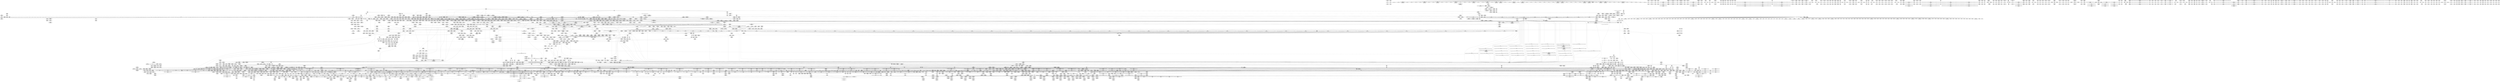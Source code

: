 digraph {
	CE0x69b0850 [shape=record,shape=Mrecord,label="{CE0x69b0850|tomoyo_const_part_length:if.then5|*SummSource*}"]
	CE0x6ae0550 [shape=record,shape=Mrecord,label="{CE0x6ae0550|tomoyo_add_slash:entry}"]
	CE0x82dca60 [shape=record,shape=Mrecord,label="{CE0x82dca60|tomoyo_path_perm:tmp32|security/tomoyo/file.c,821|*SummSource*}"]
	CE0x5a3cee0 [shape=record,shape=Mrecord,label="{CE0x5a3cee0|tomoyo_path_unlink:call|security/tomoyo/tomoyo.c,176}"]
	CE0x84ab910 [shape=record,shape=Mrecord,label="{CE0x84ab910|tomoyo_get_mode:tmp22|security/tomoyo/util.c,986}"]
	CE0x5cb84a0 [shape=record,shape=Mrecord,label="{CE0x5cb84a0|tomoyo_path_perm:tmp9|security/tomoyo/file.c,797|*SummSink*}"]
	CE0x69afac0 [shape=record,shape=Mrecord,label="{CE0x69afac0|i32_92|*Constant*}"]
	CE0x6cbf430 [shape=record,shape=Mrecord,label="{CE0x6cbf430|VOIDTB_TE:_CE_309,310_}"]
	CE0x6b142d0 [shape=record,shape=Mrecord,label="{CE0x6b142d0|i64*_getelementptr_inbounds_(_6_x_i64_,_6_x_i64_*___llvm_gcov_ctr25,_i64_0,_i64_5)|*Constant*|*SummSource*}"]
	CE0x4fcd5d0 [shape=record,shape=Mrecord,label="{CE0x4fcd5d0|tomoyo_path_perm:if.end}"]
	CE0x83addf0 [shape=record,shape=Mrecord,label="{CE0x83addf0|tomoyo_get_mode:profile|Function::tomoyo_get_mode&Arg::profile::|*SummSource*}"]
	CE0x5bd9930 [shape=record,shape=Mrecord,label="{CE0x5bd9930|tomoyo_path_permission:tmp12|security/tomoyo/file.c,566}"]
	CE0x5b6c820 [shape=record,shape=Mrecord,label="{CE0x5b6c820|tomoyo_const_part_length:incdec.ptr|security/tomoyo/util.c,626|*SummSink*}"]
	CE0x6b24920 [shape=record,shape=Mrecord,label="{CE0x6b24920|__llvm_gcov_indirect_counter_increment:bb|*SummSink*}"]
	CE0x5dd8bc0 [shape=record,shape=Mrecord,label="{CE0x5dd8bc0|tomoyo_get_realpath:return|*SummSource*}"]
	CE0x6a5c4e0 [shape=record,shape=Mrecord,label="{CE0x6a5c4e0|i64*_getelementptr_inbounds_(_11_x_i64_,_11_x_i64_*___llvm_gcov_ctr54147,_i64_0,_i64_8)|*Constant*|*SummSource*}"]
	CE0x5ee6110 [shape=record,shape=Mrecord,label="{CE0x5ee6110|tomoyo_get_mode:tmp10|security/tomoyo/util.c,982|*SummSource*}"]
	CE0x5b4aa30 [shape=record,shape=Mrecord,label="{CE0x5b4aa30|tomoyo_fill_path_info:tmp9|security/tomoyo/util.c,667|*SummSource*}"]
	CE0x8335220 [shape=record,shape=Mrecord,label="{CE0x8335220|tomoyo_path_perm:tmp26|security/tomoyo/file.c,814|*SummSink*}"]
	CE0x82d0660 [shape=record,shape=Mrecord,label="{CE0x82d0660|tomoyo_init_request_info:call|security/tomoyo/util.c,1005}"]
	CE0x697ddb0 [shape=record,shape=Mrecord,label="{CE0x697ddb0|tomoyo_fill_path_info:is_dir|security/tomoyo/util.c,667}"]
	CE0x5c15ac0 [shape=record,shape=Mrecord,label="{CE0x5c15ac0|tomoyo_read_unlock:entry|*SummSource*}"]
	CE0x6cba330 [shape=record,shape=Mrecord,label="{CE0x6cba330|_call_void_rcu_lock_acquire(%struct.lockdep_map*_%dep_map)_#9,_!dbg_!38906|include/linux/srcu.h,222|*SummSink*}"]
	CE0x8560c60 [shape=record,shape=Mrecord,label="{CE0x8560c60|GLOBAL:tomoyo_ss|Global_var:tomoyo_ss|*SummSink*}"]
	CE0x84aade0 [shape=record,shape=Mrecord,label="{CE0x84aade0|tomoyo_const_part_length:add29|security/tomoyo/util.c,646}"]
	CE0x6949dd0 [shape=record,shape=Mrecord,label="{CE0x6949dd0|i64_ptrtoint_(i8*_blockaddress(_rcu_lock_acquire,_%__here)_to_i64)|*Constant*|*SummSource*}"]
	CE0x6bce9e0 [shape=record,shape=Mrecord,label="{CE0x6bce9e0|i64*_getelementptr_inbounds_(_6_x_i64_,_6_x_i64_*___llvm_gcov_ctr26,_i64_0,_i64_0)|*Constant*|*SummSink*}"]
	CE0x50ac8f0 [shape=record,shape=Mrecord,label="{CE0x50ac8f0|tomoyo_path_perm:entry|*SummSource*}"]
	CE0x5ba4380 [shape=record,shape=Mrecord,label="{CE0x5ba4380|tomoyo_audit_path_log:tmp}"]
	CE0x7917670 [shape=record,shape=Mrecord,label="{CE0x7917670|128:_i8*,_1208:_%struct.file*,_:_CMRE_45,46_}"]
	CE0x6d51150 [shape=record,shape=Mrecord,label="{CE0x6d51150|tomoyo_domain:tmp19|security/tomoyo/common.h,1205}"]
	CE0x5be8bb0 [shape=record,shape=Mrecord,label="{CE0x5be8bb0|i32_22|*Constant*}"]
	CE0x6eb5b30 [shape=record,shape=Mrecord,label="{CE0x6eb5b30|i32_5|*Constant*}"]
	CE0x4fb9040 [shape=record,shape=Mrecord,label="{CE0x4fb9040|tomoyo_const_part_length:tmp28|security/tomoyo/util.c,641}"]
	CE0x6c6b6b0 [shape=record,shape=Mrecord,label="{CE0x6c6b6b0|VOIDTB_TE:_CE_182,183_}"]
	CE0x6e22a70 [shape=record,shape=Mrecord,label="{CE0x6e22a70|i64*_getelementptr_inbounds_(_25_x_i64_,_25_x_i64_*___llvm_gcov_ctr11,_i64_0,_i64_15)|*Constant*|*SummSink*}"]
	CE0x8379a00 [shape=record,shape=Mrecord,label="{CE0x8379a00|tomoyo_init_request_info:tobool|security/tomoyo/util.c,1004|*SummSource*}"]
	CE0x5d3bfd0 [shape=record,shape=Mrecord,label="{CE0x5d3bfd0|tomoyo_get_mode:tmp5|security/tomoyo/util.c,978}"]
	CE0x697ed40 [shape=record,shape=Mrecord,label="{CE0x697ed40|i64_5|*Constant*}"]
	CE0x6ac3e30 [shape=record,shape=Mrecord,label="{CE0x6ac3e30|VOIDTB_TE:_CE_194,195_}"]
	CE0x5b18760 [shape=record,shape=Mrecord,label="{CE0x5b18760|srcu_read_unlock:sp|Function::srcu_read_unlock&Arg::sp::}"]
	CE0x6ced410 [shape=record,shape=Mrecord,label="{CE0x6ced410|_call_void_kfree(i8*_%tmp38)_#9,_!dbg_!38960|security/tomoyo/file.c,822|*SummSource*}"]
	CE0x84711a0 [shape=record,shape=Mrecord,label="{CE0x84711a0|i64*_getelementptr_inbounds_(_31_x_i64_,_31_x_i64_*___llvm_gcov_ctr43150,_i64_0,_i64_27)|*Constant*}"]
	CE0x4f758d0 [shape=record,shape=Mrecord,label="{CE0x4f758d0|tomoyo_path_perm:buf|security/tomoyo/file.c, 792|*SummSource*}"]
	CE0x6cb73d0 [shape=record,shape=Mrecord,label="{CE0x6cb73d0|i64**_getelementptr_inbounds_(_3_x_i64*_,_3_x_i64*_*___llvm_gcda_edge_table44,_i64_0,_i64_1)|*Constant*|*SummSink*}"]
	CE0x8407270 [shape=record,shape=Mrecord,label="{CE0x8407270|tomoyo_path_perm:if.then5}"]
	CE0x84919e0 [shape=record,shape=Mrecord,label="{CE0x84919e0|_ret_i32_%call,_!dbg_!38907|include/linux/srcu.h,223|*SummSink*}"]
	CE0x5c5bb20 [shape=record,shape=Mrecord,label="{CE0x5c5bb20|tomoyo_fill_path_info:call|security/tomoyo/util.c,664}"]
	CE0x5d6fab0 [shape=record,shape=Mrecord,label="{CE0x5d6fab0|tomoyo_get_mode:conv5|security/tomoyo/util.c,983}"]
	CE0x69c72d0 [shape=record,shape=Mrecord,label="{CE0x69c72d0|tomoyo_domain:tmp9|security/tomoyo/common.h,1205|*SummSink*}"]
	CE0x6e17670 [shape=record,shape=Mrecord,label="{CE0x6e17670|tomoyo_get_mode:tmp21|security/tomoyo/util.c,985}"]
	CE0x5b6d980 [shape=record,shape=Mrecord,label="{CE0x5b6d980|tomoyo_const_part_length:if.then27|*SummSink*}"]
	CE0x6d00100 [shape=record,shape=Mrecord,label="{CE0x6d00100|_ret_void,_!dbg_!38908|include/linux/rcupdate.h,424|*SummSource*}"]
	"CONST[source:1(input),value:2(dynamic)][purpose:{object}][SrcIdx:14]"
	CE0x4de8ad0 [shape=record,shape=Mrecord,label="{CE0x4de8ad0|tomoyo_domain:tobool1|security/tomoyo/common.h,1205|*SummSource*}"]
	CE0x6e22210 [shape=record,shape=Mrecord,label="{CE0x6e22210|tomoyo_path_perm:tmp28|security/tomoyo/file.c,815|*SummSink*}"]
	CE0x6c6bce0 [shape=record,shape=Mrecord,label="{CE0x6c6bce0|__llvm_gcov_indirect_counter_increment114:tmp5|*SummSink*}"]
	CE0x6e61c90 [shape=record,shape=Mrecord,label="{CE0x6e61c90|tomoyo_const_part_length:sw.bb}"]
	CE0x694ab30 [shape=record,shape=Mrecord,label="{CE0x694ab30|tomoyo_path_permission:tmp12|security/tomoyo/file.c,566|*SummSink*}"]
	CE0x5dc3b10 [shape=record,shape=Mrecord,label="{CE0x5dc3b10|tomoyo_path_perm:error.1}"]
	CE0x5dbc0a0 [shape=record,shape=Mrecord,label="{CE0x5dbc0a0|_call_void_mcount()_#3|*SummSink*}"]
	CE0x697e6e0 [shape=record,shape=Mrecord,label="{CE0x697e6e0|i64*_getelementptr_inbounds_(_12_x_i64_,_12_x_i64_*___llvm_gcov_ctr31133,_i64_0,_i64_0)|*Constant*}"]
	CE0x4fb8ed0 [shape=record,shape=Mrecord,label="{CE0x4fb8ed0|tomoyo_const_part_length:tmp27|security/tomoyo/util.c,641|*SummSink*}"]
	CE0x6a5c7b0 [shape=record,shape=Mrecord,label="{CE0x6a5c7b0|tomoyo_domain:tmp16|security/tomoyo/common.h,1205|*SummSink*}"]
	CE0x4eb6e80 [shape=record,shape=Mrecord,label="{CE0x4eb6e80|VOIDTB_TE:_CE_72,80_|Function::tomoyo_path_unlink&Arg::dentry::}"]
	CE0x4ec86c0 [shape=record,shape=Mrecord,label="{CE0x4ec86c0|tomoyo_get_mode:conv15|security/tomoyo/util.c,987|*SummSource*}"]
	CE0x86101b0 [shape=record,shape=Mrecord,label="{CE0x86101b0|0:_i8*,_array:_GCRE_tomoyo_path_keyword_external_constant_11_x_i8*_:_elem_6::|security/tomoyo/file.c,167}"]
	CE0x4f59b50 [shape=record,shape=Mrecord,label="{CE0x4f59b50|tomoyo_const_part_length:tmp6|security/tomoyo/util.c,625}"]
	CE0x6ad21b0 [shape=record,shape=Mrecord,label="{CE0x6ad21b0|tomoyo_path_perm:tmp50|security/tomoyo/file.c,829|*SummSink*}"]
	CE0x838fe10 [shape=record,shape=Mrecord,label="{CE0x838fe10|tomoyo_const_part_length:tmp36|security/tomoyo/util.c,644|*SummSink*}"]
	CE0x82e0520 [shape=record,shape=Mrecord,label="{CE0x82e0520|tomoyo_path_perm:conv17|security/tomoyo/file.c,821}"]
	CE0x83c1230 [shape=record,shape=Mrecord,label="{CE0x83c1230|__llvm_gcov_indirect_counter_increment:tmp1|*SummSink*}"]
	CE0x840b4b0 [shape=record,shape=Mrecord,label="{CE0x840b4b0|tomoyo_path_permission:tmp17|security/tomoyo/file.c,571|*SummSource*}"]
	CE0x6cbbd30 [shape=record,shape=Mrecord,label="{CE0x6cbbd30|tomoyo_path_perm:tmp39|security/tomoyo/file.c,821|*SummSink*}"]
	CE0x5bc2490 [shape=record,shape=Mrecord,label="{CE0x5bc2490|tomoyo_path_unlink:dentry2|security/tomoyo/tomoyo.c,175|*SummSink*}"]
	CE0x5c4b7e0 [shape=record,shape=Mrecord,label="{CE0x5c4b7e0|tomoyo_domain:bb|*SummSource*}"]
	CE0x69b0010 [shape=record,shape=Mrecord,label="{CE0x69b0010|tomoyo_get_mode:and|security/tomoyo/util.c,987}"]
	CE0x6a44600 [shape=record,shape=Mrecord,label="{CE0x6a44600|tomoyo_fill_path_info:land.rhs|*SummSink*}"]
	CE0x50638d0 [shape=record,shape=Mrecord,label="{CE0x50638d0|i32_4|*Constant*}"]
	CE0x6efc3d0 [shape=record,shape=Mrecord,label="{CE0x6efc3d0|tomoyo_const_part_length:tmp30|security/tomoyo/util.c,641}"]
	CE0x83d0fe0 [shape=record,shape=Mrecord,label="{CE0x83d0fe0|_call_void_mcount()_#3}"]
	CE0x85f6330 [shape=record,shape=Mrecord,label="{CE0x85f6330|get_current:tmp|*SummSource*}"]
	CE0x5c93c50 [shape=record,shape=Mrecord,label="{CE0x5c93c50|tomoyo_path_permission:filename|Function::tomoyo_path_permission&Arg::filename::}"]
	CE0x694b510 [shape=record,shape=Mrecord,label="{CE0x694b510|tomoyo_path_permission:tmp11|security/tomoyo/file.c,565|*SummSink*}"]
	CE0x5a7cfc0 [shape=record,shape=Mrecord,label="{CE0x5a7cfc0|i32_9|*Constant*}"]
	CE0x5be91b0 [shape=record,shape=Mrecord,label="{CE0x5be91b0|tomoyo_domain:security|security/tomoyo/common.h,1205|*SummSink*}"]
	CE0x6ced860 [shape=record,shape=Mrecord,label="{CE0x6ced860|GLOBAL:kfree|*Constant*|*SummSource*}"]
	CE0x696d890 [shape=record,shape=Mrecord,label="{CE0x696d890|tomoyo_get_realpath:tmp1|*SummSink*}"]
	CE0x50eaeb0 [shape=record,shape=Mrecord,label="{CE0x50eaeb0|tomoyo_domain:entry}"]
	CE0x5b4f7a0 [shape=record,shape=Mrecord,label="{CE0x5b4f7a0|tomoyo_path_perm:tmp3|security/tomoyo/file.c,788|*SummSource*}"]
	CE0x8357b90 [shape=record,shape=Mrecord,label="{CE0x8357b90|tomoyo_path_perm:tmp30|security/tomoyo/file.c,816}"]
	CE0x6afada0 [shape=record,shape=Mrecord,label="{CE0x6afada0|tomoyo_const_part_length:return|*SummSink*}"]
	CE0x6c40e00 [shape=record,shape=Mrecord,label="{CE0x6c40e00|i32_2|*Constant*|*SummSource*}"]
	CE0x5ce3d00 [shape=record,shape=Mrecord,label="{CE0x5ce3d00|get_current:bb|*SummSource*}"]
	CE0x6e6ca80 [shape=record,shape=Mrecord,label="{CE0x6e6ca80|tomoyo_init_request_info:r|Function::tomoyo_init_request_info&Arg::r::}"]
	CE0x4e4a2f0 [shape=record,shape=Mrecord,label="{CE0x4e4a2f0|tomoyo_const_part_length:cmp12|security/tomoyo/util.c,641|*SummSink*}"]
	CE0x790e790 [shape=record,shape=Mrecord,label="{CE0x790e790|tomoyo_domain:tmp|*SummSource*}"]
	CE0x83ae110 [shape=record,shape=Mrecord,label="{CE0x83ae110|tomoyo_get_mode:index|Function::tomoyo_get_mode&Arg::index::|*SummSource*}"]
	CE0x4fcdee0 [shape=record,shape=Mrecord,label="{CE0x4fcdee0|i8*_null|*Constant*}"]
	CE0x4cd5b60 [shape=record,shape=Mrecord,label="{CE0x4cd5b60|_ret_i32_%retval.0,_!dbg_!38957|security/tomoyo/util.c,652|*SummSink*}"]
	CE0x6b50000 [shape=record,shape=Mrecord,label="{CE0x6b50000|tomoyo_fill_path_info:arrayidx|security/tomoyo/util.c,667|*SummSource*}"]
	CE0x6d68130 [shape=record,shape=Mrecord,label="{CE0x6d68130|tomoyo_path_permission:tmp15|security/tomoyo/file.c,567|*SummSink*}"]
	CE0x8368b40 [shape=record,shape=Mrecord,label="{CE0x8368b40|tomoyo_const_part_length:cmp15|security/tomoyo/util.c,641|*SummSource*}"]
	CE0x6de0290 [shape=record,shape=Mrecord,label="{CE0x6de0290|_call_void_mcount()_#3|*SummSource*}"]
	CE0x860ca90 [shape=record,shape=Mrecord,label="{CE0x860ca90|_call_void_mcount()_#3|*SummSource*}"]
	CE0x5dc3c90 [shape=record,shape=Mrecord,label="{CE0x5dc3c90|tomoyo_path_perm:tmp47|security/tomoyo/file.c,827|*SummSource*}"]
	CE0x837d3d0 [shape=record,shape=Mrecord,label="{CE0x837d3d0|_call_void___llvm_gcov_indirect_counter_increment(i32*___llvm_gcov_global_state_pred,_i64**_getelementptr_inbounds_(_3_x_i64*_,_3_x_i64*_*___llvm_gcda_edge_table,_i64_0,_i64_0)),_!dbg_!38953|security/tomoyo/file.c,820|*SummSink*}"]
	CE0x5dd89d0 [shape=record,shape=Mrecord,label="{CE0x5dd89d0|i64*_null|*Constant*|*SummSource*}"]
	CE0x5cf8490 [shape=record,shape=Mrecord,label="{CE0x5cf8490|tomoyo_path_perm:obj7|security/tomoyo/file.c,806}"]
	CE0x696b9c0 [shape=record,shape=Mrecord,label="{CE0x696b9c0|tomoyo_add_slash:tmp4|security/tomoyo/file.c,131}"]
	CE0x6e223b0 [shape=record,shape=Mrecord,label="{CE0x6e223b0|i64*_getelementptr_inbounds_(_25_x_i64_,_25_x_i64_*___llvm_gcov_ctr11,_i64_0,_i64_15)|*Constant*}"]
	CE0x5a454e0 [shape=record,shape=Mrecord,label="{CE0x5a454e0|GLOBAL:__llvm_gcov_global_state_pred45|Global_var:__llvm_gcov_global_state_pred45|*SummSource*}"]
	CE0x6d982e0 [shape=record,shape=Mrecord,label="{CE0x6d982e0|tomoyo_const_part_length:tmp14|security/tomoyo/util.c,626}"]
	CE0x69c7830 [shape=record,shape=Mrecord,label="{CE0x69c7830|tomoyo_get_realpath:tmp2|*LoadInst*|security/tomoyo/file.c,151|*SummSink*}"]
	CE0x83c1350 [shape=record,shape=Mrecord,label="{CE0x83c1350|__llvm_gcov_indirect_counter_increment:exit}"]
	CE0x6983400 [shape=record,shape=Mrecord,label="{CE0x6983400|GLOBAL:tomoyo_read_lock|*Constant*|*SummSink*}"]
	CE0x69e4010 [shape=record,shape=Mrecord,label="{CE0x69e4010|tomoyo_init_request_info:tmp1}"]
	CE0x69711e0 [shape=record,shape=Mrecord,label="{CE0x69711e0|rcu_lock_acquire:tmp7|*SummSource*}"]
	CE0x84abb40 [shape=record,shape=Mrecord,label="{CE0x84abb40|tomoyo_const_part_length:sw.bb9|*SummSource*}"]
	"CONST[source:2(external),value:2(dynamic)][purpose:{subject}][SrcIdx:16]"
	CE0x6dd4bb0 [shape=record,shape=Mrecord,label="{CE0x6dd4bb0|GLOBAL:__srcu_read_unlock|*Constant*}"]
	CE0x6b14530 [shape=record,shape=Mrecord,label="{CE0x6b14530|i64*_getelementptr_inbounds_(_6_x_i64_,_6_x_i64_*___llvm_gcov_ctr25,_i64_0,_i64_5)|*Constant*|*SummSink*}"]
	CE0x6d101e0 [shape=record,shape=Mrecord,label="{CE0x6d101e0|rcu_lock_acquire:tmp3|*SummSink*}"]
	CE0x5c13eb0 [shape=record,shape=Mrecord,label="{CE0x5c13eb0|tomoyo_get_mode:tmp3|security/tomoyo/util.c,978}"]
	CE0x6ac3d20 [shape=record,shape=Mrecord,label="{CE0x6ac3d20|VOIDTB_TE:_CE_193,194_}"]
	CE0x6d29910 [shape=record,shape=Mrecord,label="{CE0x6d29910|GLOBAL:__llvm_gcov_indirect_counter_increment|*Constant*|*SummSource*}"]
	CE0x4da5e90 [shape=record,shape=Mrecord,label="{CE0x4da5e90|tomoyo_domain:tmp6|security/tomoyo/common.h,1205|*SummSource*}"]
	CE0x4fb4ca0 [shape=record,shape=Mrecord,label="{CE0x4fb4ca0|tomoyo_fill_path_info:tmp3|security/tomoyo/util.c,667}"]
	CE0x6bce790 [shape=record,shape=Mrecord,label="{CE0x6bce790|tomoyo_domain:tmp11|security/tomoyo/common.h,1205|*SummSource*}"]
	CE0x6d2ebf0 [shape=record,shape=Mrecord,label="{CE0x6d2ebf0|GLOBAL:__llvm_gcov_ctr31133|Global_var:__llvm_gcov_ctr31133}"]
	CE0x82ecc20 [shape=record,shape=Mrecord,label="{CE0x82ecc20|VOIDTB_TE:_CE_232,240_|Function::tomoyo_path_unlink&Arg::dentry::}"]
	CE0x6eb5ff0 [shape=record,shape=Mrecord,label="{CE0x6eb5ff0|tomoyo_path_perm:symlink_target15|security/tomoyo/file.c,817|*SummSink*}"]
	CE0x6b38d70 [shape=record,shape=Mrecord,label="{CE0x6b38d70|i64*_getelementptr_inbounds_(_5_x_i64_,_5_x_i64_*___llvm_gcov_ctr28130,_i64_0,_i64_0)|*Constant*|*SummSink*}"]
	CE0x83e8c40 [shape=record,shape=Mrecord,label="{CE0x83e8c40|VOIDTB_TE:_CE_201,202_}"]
	CE0x5c13b80 [shape=record,shape=Mrecord,label="{CE0x5c13b80|tomoyo_domain:call|security/tomoyo/common.h,1205|*SummSink*}"]
	CE0x6949f30 [shape=record,shape=Mrecord,label="{CE0x6949f30|i64_ptrtoint_(i8*_blockaddress(_rcu_lock_acquire,_%__here)_to_i64)|*Constant*|*SummSink*}"]
	CE0x69a01d0 [shape=record,shape=Mrecord,label="{CE0x69a01d0|tomoyo_const_part_length:add|security/tomoyo/util.c,634}"]
	CE0x4e1b680 [shape=record,shape=Mrecord,label="{CE0x4e1b680|tomoyo_get_mode:if.then}"]
	CE0x698f0d0 [shape=record,shape=Mrecord,label="{CE0x698f0d0|tomoyo_get_realpath:call|security/tomoyo/file.c,150|*SummSource*}"]
	CE0x6ef1e60 [shape=record,shape=Mrecord,label="{CE0x6ef1e60|tomoyo_get_mode:if.end14}"]
	CE0x6e4d890 [shape=record,shape=Mrecord,label="{CE0x6e4d890|_call_void_mcount()_#3|*SummSource*}"]
	CE0x6c83aa0 [shape=record,shape=Mrecord,label="{CE0x6c83aa0|COLLAPSED:_GCMRE___llvm_gcov_ctr34_internal_global_10_x_i64_zeroinitializer:_elem_0:default:}"]
	CE0x834f360 [shape=record,shape=Mrecord,label="{CE0x834f360|VOIDTB_TE:_CE_264,272_|Function::tomoyo_path_unlink&Arg::dentry::}"]
	CE0x6b44170 [shape=record,shape=Mrecord,label="{CE0x6b44170|tomoyo_const_part_length:tmp21|security/tomoyo/util.c,631}"]
	CE0x6b24490 [shape=record,shape=Mrecord,label="{CE0x6b24490|__llvm_gcov_indirect_counter_increment:bb4|*SummSource*}"]
	CE0x6de0b10 [shape=record,shape=Mrecord,label="{CE0x6de0b10|i8*_getelementptr_inbounds_(_12_x_i8_,_12_x_i8_*_.str1,_i32_0,_i32_0)|*Constant*|*SummSink*}"]
	CE0x6970ae0 [shape=record,shape=Mrecord,label="{CE0x6970ae0|rcu_lock_acquire:tmp6}"]
	CE0x6bc85d0 [shape=record,shape=Mrecord,label="{CE0x6bc85d0|GLOBAL:__llvm_gcov_ctr28130|Global_var:__llvm_gcov_ctr28130}"]
	CE0x5b4ec70 [shape=record,shape=Mrecord,label="{CE0x5b4ec70|tomoyo_fill_path_info:tmp10}"]
	CE0x6bc41f0 [shape=record,shape=Mrecord,label="{CE0x6bc41f0|i64*_getelementptr_inbounds_(_5_x_i64_,_5_x_i64_*___llvm_gcov_ctr28130,_i64_0,_i64_0)|*Constant*}"]
	CE0x5dd8890 [shape=record,shape=Mrecord,label="{CE0x5dd8890|__llvm_gcov_indirect_counter_increment:counter|*SummSink*}"]
	CE0x6a62be0 [shape=record,shape=Mrecord,label="{CE0x6a62be0|tomoyo_domain:tmp2|*SummSource*}"]
	CE0x4fd4bd0 [shape=record,shape=Mrecord,label="{CE0x4fd4bd0|tomoyo_const_part_length:tmp27|security/tomoyo/util.c,641}"]
	CE0x5d83f70 [shape=record,shape=Mrecord,label="{CE0x5d83f70|i32_0|*Constant*}"]
	CE0x6a6b8a0 [shape=record,shape=Mrecord,label="{CE0x6a6b8a0|tomoyo_get_realpath:tmp2|*LoadInst*|security/tomoyo/file.c,151}"]
	CE0x6a4cce0 [shape=record,shape=Mrecord,label="{CE0x6a4cce0|0:_%struct.tomoyo_obj_info*,_16:_%struct.tomoyo_domain_info*,_24:_%struct.tomoyo_path_info*,_40:_i8,_72:_i8,_75:_i8,_76:_i8,_77:_i8,_:_SCMRE_58,59_}"]
	CE0x861dec0 [shape=record,shape=Mrecord,label="{CE0x861dec0|tomoyo_fill_path_info:tmp12|security/tomoyo/util.c,667}"]
	CE0x510be60 [shape=record,shape=Mrecord,label="{CE0x510be60|tomoyo_path_perm:tmp12|security/tomoyo/file.c,799}"]
	CE0x8579e30 [shape=record,shape=Mrecord,label="{CE0x8579e30|tomoyo_fill_path_info:is_dir|security/tomoyo/util.c,667}"]
	CE0x4da5fd0 [shape=record,shape=Mrecord,label="{CE0x4da5fd0|tomoyo_fill_path_info:tmp|*SummSource*}"]
	CE0x849c8d0 [shape=record,shape=Mrecord,label="{CE0x849c8d0|tomoyo_path_perm:out}"]
	CE0x5d23390 [shape=record,shape=Mrecord,label="{CE0x5d23390|tomoyo_path_perm:tmp22|security/tomoyo/file.c,810}"]
	CE0x6e6c180 [shape=record,shape=Mrecord,label="{CE0x6e6c180|tomoyo_init_request_info:domain|Function::tomoyo_init_request_info&Arg::domain::}"]
	CE0x83798f0 [shape=record,shape=Mrecord,label="{CE0x83798f0|%struct.tomoyo_domain_info*_null|*Constant*}"]
	CE0x6ddebb0 [shape=record,shape=Mrecord,label="{CE0x6ddebb0|128:_i8*,_1208:_%struct.file*,_:_CMRE_28,29_}"]
	CE0x5c0d2e0 [shape=record,shape=Mrecord,label="{CE0x5c0d2e0|i64*_getelementptr_inbounds_(_10_x_i64_,_10_x_i64_*___llvm_gcov_ctr34,_i64_0,_i64_3)|*Constant*|*SummSink*}"]
	CE0x6923b30 [shape=record,shape=Mrecord,label="{CE0x6923b30|i64*_getelementptr_inbounds_(_4_x_i64_,_4_x_i64_*___llvm_gcov_ctr24,_i64_0,_i64_0)|*Constant*|*SummSource*}"]
	CE0x4ec5900 [shape=record,shape=Mrecord,label="{CE0x4ec5900|tomoyo_const_part_length:tmp1|*SummSource*}"]
	CE0x8314170 [shape=record,shape=Mrecord,label="{CE0x8314170|tomoyo_domain:tobool|security/tomoyo/common.h,1205|*SummSink*}"]
	CE0x5bd92d0 [shape=record,shape=Mrecord,label="{CE0x5bd92d0|tomoyo_domain:if.end|*SummSource*}"]
	CE0x4f75c60 [shape=record,shape=Mrecord,label="{CE0x4f75c60|tomoyo_path_perm:tmp4|security/tomoyo/file.c,788|*SummSink*}"]
	CE0x6913910 [shape=record,shape=Mrecord,label="{CE0x6913910|tomoyo_path_perm:tmp2|security/tomoyo/file.c,787|*SummSink*}"]
	CE0x6982bc0 [shape=record,shape=Mrecord,label="{CE0x6982bc0|0:_i8*,_:_SCMRE_15,16_|*MultipleSource*|security/tomoyo/file.c, 792|security/tomoyo/file.c, 794|security/tomoyo/file.c,802}"]
	CE0x68374a0 [shape=record,shape=Mrecord,label="{CE0x68374a0|tomoyo_read_lock:entry|*SummSink*}"]
	CE0x84724f0 [shape=record,shape=Mrecord,label="{CE0x84724f0|rcu_lock_release:tmp5|include/linux/rcupdate.h,423|*SummSink*}"]
	CE0x841bce0 [shape=record,shape=Mrecord,label="{CE0x841bce0|tomoyo_init_request_info:tmp9|security/tomoyo/util.c,1006|*SummSource*}"]
	CE0x5d7a0b0 [shape=record,shape=Mrecord,label="{CE0x5d7a0b0|tomoyo_get_mode:if.then}"]
	CE0x6982f50 [shape=record,shape=Mrecord,label="{CE0x6982f50|tomoyo_path_perm:call3|security/tomoyo/file.c,803}"]
	CE0x6d505a0 [shape=record,shape=Mrecord,label="{CE0x6d505a0|tomoyo_domain:tmp17|security/tomoyo/common.h,1205|*SummSource*}"]
	CE0x6b05e50 [shape=record,shape=Mrecord,label="{CE0x6b05e50|tomoyo_get_realpath:retval.0}"]
	CE0x85e1180 [shape=record,shape=Mrecord,label="{CE0x85e1180|GLOBAL:__srcu_read_lock|*Constant*|*SummSource*}"]
	CE0x8313010 [shape=record,shape=Mrecord,label="{CE0x8313010|i64_22|*Constant*}"]
	CE0x5c713e0 [shape=record,shape=Mrecord,label="{CE0x5c713e0|tomoyo_const_part_length:tmp3|security/tomoyo/util.c,624|*SummSource*}"]
	CE0x6de07f0 [shape=record,shape=Mrecord,label="{CE0x6de07f0|GLOBAL:tomoyo_supervisor|*Constant*|*SummSource*}"]
	CE0x84ab800 [shape=record,shape=Mrecord,label="{CE0x84ab800|tomoyo_get_mode:tmp20|security/tomoyo/util.c,985}"]
	CE0x4f642b0 [shape=record,shape=Mrecord,label="{CE0x4f642b0|tomoyo_path_permission:tmp24|security/tomoyo/file.c,575|*SummSink*}"]
	CE0x6a5c630 [shape=record,shape=Mrecord,label="{CE0x6a5c630|tomoyo_domain:tmp16|security/tomoyo/common.h,1205}"]
	CE0x6eec630 [shape=record,shape=Mrecord,label="{CE0x6eec630|0:_i8,_array:_GCR_tomoyo_p2mac_internal_constant_11_x_i8_c_00_01_01_01_03_04_06_09_0A_13_15_,_align_1:_elem_10::|security/tomoyo/file.c,797}"]
	CE0x5c9e160 [shape=record,shape=Mrecord,label="{CE0x5c9e160|tomoyo_fill_path_info:name1|security/tomoyo/util.c,663|*SummSink*}"]
	CE0x4f4d8a0 [shape=record,shape=Mrecord,label="{CE0x4f4d8a0|i64*_getelementptr_inbounds_(_2_x_i64_,_2_x_i64_*___llvm_gcov_ctr22210,_i64_0,_i64_0)|*Constant*}"]
	CE0x84148f0 [shape=record,shape=Mrecord,label="{CE0x84148f0|__llvm_gcov_indirect_counter_increment:tmp5|*SummSource*}"]
	CE0x500a3a0 [shape=record,shape=Mrecord,label="{CE0x500a3a0|GLOBAL:__llvm_gcov_ctr34|Global_var:__llvm_gcov_ctr34|*SummSource*}"]
	CE0x5b7d9c0 [shape=record,shape=Mrecord,label="{CE0x5b7d9c0|%struct.tomoyo_domain_info*_null|*Constant*|*SummSource*}"]
	CE0x5bc19d0 [shape=record,shape=Mrecord,label="{CE0x5bc19d0|i64_7|*Constant*|*SummSource*}"]
	CE0x8347030 [shape=record,shape=Mrecord,label="{CE0x8347030|i32_49|*Constant*|*SummSink*}"]
	CE0x85b63e0 [shape=record,shape=Mrecord,label="{CE0x85b63e0|i64*_null|*Constant*}"]
	CE0x6e6cde0 [shape=record,shape=Mrecord,label="{CE0x6e6cde0|tomoyo_path_perm:if.end|*SummSource*}"]
	CE0x83d1530 [shape=record,shape=Mrecord,label="{CE0x83d1530|tomoyo_get_mode:tobool|security/tomoyo/util.c,978|*SummSink*}"]
	CE0x69f7110 [shape=record,shape=Mrecord,label="{CE0x69f7110|__llvm_gcov_indirect_counter_increment114:tmp1|*SummSource*}"]
	CE0x694b690 [shape=record,shape=Mrecord,label="{CE0x694b690|i64*_getelementptr_inbounds_(_10_x_i64_,_10_x_i64_*___llvm_gcov_ctr34,_i64_0,_i64_3)|*Constant*}"]
	CE0x6daaf60 [shape=record,shape=Mrecord,label="{CE0x6daaf60|tomoyo_audit_path_log:name|security/tomoyo/file.c,169|*SummSource*}"]
	CE0x6cbac30 [shape=record,shape=Mrecord,label="{CE0x6cbac30|_call_void_mcount()_#3}"]
	CE0x6c82850 [shape=record,shape=Mrecord,label="{CE0x6c82850|VOIDTB_TE:_CE_159,160_}"]
	CE0x6b3c560 [shape=record,shape=Mrecord,label="{CE0x6b3c560|0:_i8,_array:_GCRE_tomoyo_index2category_constant_39_x_i8_c_00_00_00_00_00_00_00_00_00_00_00_00_00_00_00_00_00_00_00_00_00_00_00_01_01_01_01_01_01_01_01_01_01_01_01_01_01_01_02_,_align_16:_elem_38::|security/tomoyo/util.c,983}"]
	CE0x6e59540 [shape=record,shape=Mrecord,label="{CE0x6e59540|tomoyo_get_mode:config7|security/tomoyo/util.c,983|*SummSink*}"]
	CE0x5c3ef60 [shape=record,shape=Mrecord,label="{CE0x5c3ef60|tomoyo_const_part_length:tmp7|security/tomoyo/util.c,625|*SummSource*}"]
	CE0x5b4e450 [shape=record,shape=Mrecord,label="{CE0x5b4e450|tomoyo_const_part_length:tmp15|security/tomoyo/util.c,627|*SummSource*}"]
	CE0x4e1a850 [shape=record,shape=Mrecord,label="{CE0x4e1a850|VOIDTB_TE:_CE_192,193_}"]
	CE0x4f36b70 [shape=record,shape=Mrecord,label="{CE0x4f36b70|tomoyo_path_permission:tmp20|security/tomoyo/file.c,573|*SummSource*}"]
	CE0x85d6ac0 [shape=record,shape=Mrecord,label="{CE0x85d6ac0|tomoyo_read_unlock:tmp3|*SummSource*}"]
	CE0x5bb66c0 [shape=record,shape=Mrecord,label="{CE0x5bb66c0|tomoyo_init_request_info:tmp11|security/tomoyo/util.c,1007}"]
	CE0x50ea7d0 [shape=record,shape=Mrecord,label="{CE0x50ea7d0|i64*_getelementptr_inbounds_(_5_x_i64_,_5_x_i64_*___llvm_gcov_ctr32134,_i64_0,_i64_4)|*Constant*|*SummSource*}"]
	CE0x686e560 [shape=record,shape=Mrecord,label="{CE0x686e560|tomoyo_get_mode:tmp15|security/tomoyo/util.c,983|*SummSource*}"]
	CE0x5d22f40 [shape=record,shape=Mrecord,label="{CE0x5d22f40|tomoyo_path_perm:tmp21|security/tomoyo/file.c,810}"]
	CE0x5b6d380 [shape=record,shape=Mrecord,label="{CE0x5b6d380|i64**_getelementptr_inbounds_(_3_x_i64*_,_3_x_i64*_*___llvm_gcda_edge_table44,_i64_0,_i64_1)|*Constant*|*SummSource*}"]
	CE0x5c6a240 [shape=record,shape=Mrecord,label="{CE0x5c6a240|tomoyo_path_permission:tmp1|*SummSink*}"]
	CE0x69b15d0 [shape=record,shape=Mrecord,label="{CE0x69b15d0|tomoyo_read_lock:tmp3}"]
	CE0x5c238c0 [shape=record,shape=Mrecord,label="{CE0x5c238c0|tomoyo_read_unlock:idx|Function::tomoyo_read_unlock&Arg::idx::}"]
	CE0x4cd5af0 [shape=record,shape=Mrecord,label="{CE0x4cd5af0|_ret_i32_%retval.0,_!dbg_!38957|security/tomoyo/util.c,652|*SummSource*}"]
	CE0x6d68690 [shape=record,shape=Mrecord,label="{CE0x6d68690|tomoyo_path_permission:do.body}"]
	CE0x6b055a0 [shape=record,shape=Mrecord,label="{CE0x6b055a0|tomoyo_get_realpath:tmp10|security/tomoyo/file.c,155|*SummSink*}"]
	CE0x8469a70 [shape=record,shape=Mrecord,label="{CE0x8469a70|tomoyo_const_part_length:tmp44|security/tomoyo/util.c,645|*SummSource*}"]
	CE0x5bc9460 [shape=record,shape=Mrecord,label="{CE0x5bc9460|GLOBAL:tomoyo_get_realpath|*Constant*}"]
	CE0x834a810 [shape=record,shape=Mrecord,label="{CE0x834a810|i32_55|*Constant*}"]
	CE0x50635d0 [shape=record,shape=Mrecord,label="{CE0x50635d0|tomoyo_const_part_length:return|*SummSource*}"]
	CE0x82b7f60 [shape=record,shape=Mrecord,label="{CE0x82b7f60|tomoyo_get_mode:call|security/tomoyo/util.c,980|*SummSink*}"]
	CE0x6b91e00 [shape=record,shape=Mrecord,label="{CE0x6b91e00|0:_i8,_array:_GCRE_tomoyo_index2category_constant_39_x_i8_c_00_00_00_00_00_00_00_00_00_00_00_00_00_00_00_00_00_00_00_00_00_00_00_01_01_01_01_01_01_01_01_01_01_01_01_01_01_01_02_,_align_16:_elem_21::|security/tomoyo/util.c,983}"]
	CE0x68ce170 [shape=record,shape=Mrecord,label="{CE0x68ce170|tomoyo_domain:tmp22|security/tomoyo/common.h,1205|*SummSource*}"]
	CE0x6b77d80 [shape=record,shape=Mrecord,label="{CE0x6b77d80|tomoyo_add_slash:entry|*SummSink*}"]
	CE0x50c6350 [shape=record,shape=Mrecord,label="{CE0x50c6350|tomoyo_path_perm:buf|security/tomoyo/file.c, 792|*SummSink*}"]
	CE0x83347b0 [shape=record,shape=Mrecord,label="{CE0x83347b0|i64*_getelementptr_inbounds_(_25_x_i64_,_25_x_i64_*___llvm_gcov_ctr11,_i64_0,_i64_14)|*Constant*}"]
	CE0x5bf4dd0 [shape=record,shape=Mrecord,label="{CE0x5bf4dd0|tomoyo_path_perm:tmp41|security/tomoyo/file.c,824|*SummSink*}"]
	CE0x6ab8bf0 [shape=record,shape=Mrecord,label="{CE0x6ab8bf0|tomoyo_get_mode:tmp4|security/tomoyo/util.c,978}"]
	CE0x5a6aa30 [shape=record,shape=Mrecord,label="{CE0x5a6aa30|i64*_getelementptr_inbounds_(_2_x_i64_,_2_x_i64_*___llvm_gcov_ctr21,_i64_0,_i64_1)|*Constant*|*SummSource*}"]
	CE0x5b94bc0 [shape=record,shape=Mrecord,label="{CE0x5b94bc0|_call_void_mcount()_#3|*SummSink*}"]
	CE0x85403d0 [shape=record,shape=Mrecord,label="{CE0x85403d0|tomoyo_read_lock:call|security/tomoyo/common.h,1097|*SummSink*}"]
	CE0x8379960 [shape=record,shape=Mrecord,label="{CE0x8379960|tomoyo_init_request_info:tobool|security/tomoyo/util.c,1004}"]
	CE0x82d3380 [shape=record,shape=Mrecord,label="{CE0x82d3380|tomoyo_fill_path_info:entry}"]
	CE0x5af16a0 [shape=record,shape=Mrecord,label="{CE0x5af16a0|_ret_i32_%retval.0,_!dbg_!38957|security/tomoyo/util.c,652}"]
	CE0x5b16140 [shape=record,shape=Mrecord,label="{CE0x5b16140|i64*_getelementptr_inbounds_(_31_x_i64_,_31_x_i64_*___llvm_gcov_ctr43150,_i64_0,_i64_4)|*Constant*|*SummSource*}"]
	CE0x6d7f780 [shape=record,shape=Mrecord,label="{CE0x6d7f780|tomoyo_get_mode:tmp1}"]
	CE0x697e580 [shape=record,shape=Mrecord,label="{CE0x697e580|tomoyo_get_mode:tmp1}"]
	CE0x5dbb6c0 [shape=record,shape=Mrecord,label="{CE0x5dbb6c0|tomoyo_path_permission:type1|security/tomoyo/file.c,564}"]
	CE0x5c8e200 [shape=record,shape=Mrecord,label="{CE0x5c8e200|i64_21|*Constant*|*SummSource*}"]
	CE0x69f3170 [shape=record,shape=Mrecord,label="{CE0x69f3170|tomoyo_init_request_info:tmp13|*LoadInst*|security/tomoyo/util.c,1011|*SummSource*}"]
	CE0x6d0b6a0 [shape=record,shape=Mrecord,label="{CE0x6d0b6a0|__llvm_gcov_indirect_counter_increment:pred}"]
	CE0x6e55640 [shape=record,shape=Mrecord,label="{CE0x6e55640|tomoyo_fill_path_info:tmp6|security/tomoyo/util.c,667}"]
	CE0x4da7ca0 [shape=record,shape=Mrecord,label="{CE0x4da7ca0|tomoyo_get_mode:tmp14|security/tomoyo/util.c,983|*SummSink*}"]
	CE0x4e83180 [shape=record,shape=Mrecord,label="{CE0x4e83180|i64*_getelementptr_inbounds_(_12_x_i64_,_12_x_i64_*___llvm_gcov_ctr31133,_i64_0,_i64_10)|*Constant*}"]
	CE0x4fb8750 [shape=record,shape=Mrecord,label="{CE0x4fb8750|i32_51|*Constant*|*SummSource*}"]
	CE0x696c070 [shape=record,shape=Mrecord,label="{CE0x696c070|__llvm_gcov_indirect_counter_increment:tmp3|*SummSource*}"]
	CE0x6c50040 [shape=record,shape=Mrecord,label="{CE0x6c50040|__llvm_gcov_indirect_counter_increment:tmp6|*SummSink*}"]
	CE0x6caa0e0 [shape=record,shape=Mrecord,label="{CE0x6caa0e0|rcu_lock_release:tmp2}"]
	CE0x6aaa520 [shape=record,shape=Mrecord,label="{CE0x6aaa520|tomoyo_audit_path_log:tmp2|*SummSink*}"]
	CE0x6d10940 [shape=record,shape=Mrecord,label="{CE0x6d10940|VOIDTB_TE:_CE_200,201_}"]
	CE0x8608a20 [shape=record,shape=Mrecord,label="{CE0x8608a20|i64*_getelementptr_inbounds_(_2_x_i64_,_2_x_i64_*___llvm_gcov_ctr23,_i64_0,_i64_1)|*Constant*|*SummSink*}"]
	CE0x8405300 [shape=record,shape=Mrecord,label="{CE0x8405300|i64*_getelementptr_inbounds_(_10_x_i64_,_10_x_i64_*___llvm_gcov_ctr34,_i64_0,_i64_5)|*Constant*|*SummSource*}"]
	CE0x83e8d20 [shape=record,shape=Mrecord,label="{CE0x83e8d20|VOIDTB_TE:_CE_202,203_}"]
	CE0x6ed4000 [shape=record,shape=Mrecord,label="{CE0x6ed4000|128:_i8*,_1208:_%struct.file*,_:_CMRE_96,104_|*MultipleSource*|security/tomoyo/common.h,1205|security/tomoyo/common.h,1205}"]
	CE0x5c8e340 [shape=record,shape=Mrecord,label="{CE0x5c8e340|i64*_getelementptr_inbounds_(_25_x_i64_,_25_x_i64_*___llvm_gcov_ctr11,_i64_0,_i64_22)|*Constant*}"]
	CE0x5bfc450 [shape=record,shape=Mrecord,label="{CE0x5bfc450|tomoyo_path_permission:ns|security/tomoyo/file.c,564|*SummSink*}"]
	CE0x5dd8a40 [shape=record,shape=Mrecord,label="{CE0x5dd8a40|i64*_null|*Constant*|*SummSink*}"]
	CE0x6e07b40 [shape=record,shape=Mrecord,label="{CE0x6e07b40|tomoyo_add_slash:tmp1}"]
	CE0x5bc2270 [shape=record,shape=Mrecord,label="{CE0x5bc2270|tomoyo_path_permission:tmp19|security/tomoyo/file.c,573|*SummSource*}"]
	CE0x8468ed0 [shape=record,shape=Mrecord,label="{CE0x8468ed0|tomoyo_const_part_length:tmp43|security/tomoyo/util.c,644}"]
	CE0x6f109d0 [shape=record,shape=Mrecord,label="{CE0x6f109d0|tomoyo_path_perm:mode|security/tomoyo/file.c,800|*SummSink*}"]
	CE0x84698c0 [shape=record,shape=Mrecord,label="{CE0x84698c0|i64*_getelementptr_inbounds_(_31_x_i64_,_31_x_i64_*___llvm_gcov_ctr43150,_i64_0,_i64_26)|*Constant*}"]
	CE0x849c470 [shape=record,shape=Mrecord,label="{CE0x849c470|tomoyo_read_lock:tmp1|*SummSink*}"]
	CE0x5dd7f80 [shape=record,shape=Mrecord,label="{CE0x5dd7f80|_call_void_mcount()_#3|*SummSink*}"]
	CE0x4d8d3a0 [shape=record,shape=Mrecord,label="{CE0x4d8d3a0|tomoyo_get_mode:return}"]
	CE0x4e1b0c0 [shape=record,shape=Mrecord,label="{CE0x4e1b0c0|rcu_lock_acquire:indirectgoto|*SummSource*}"]
	CE0x4e1c7a0 [shape=record,shape=Mrecord,label="{CE0x4e1c7a0|0:_i8,_array:_GCRE_tomoyo_index2category_constant_39_x_i8_c_00_00_00_00_00_00_00_00_00_00_00_00_00_00_00_00_00_00_00_00_00_00_00_01_01_01_01_01_01_01_01_01_01_01_01_01_01_01_02_,_align_16:_elem_13::|security/tomoyo/util.c,983}"]
	CE0x4e81d80 [shape=record,shape=Mrecord,label="{CE0x4e81d80|tomoyo_fill_path_info:cmp8|security/tomoyo/util.c,668|*SummSource*}"]
	CE0x4e74d50 [shape=record,shape=Mrecord,label="{CE0x4e74d50|i64*_getelementptr_inbounds_(_31_x_i64_,_31_x_i64_*___llvm_gcov_ctr43150,_i64_0,_i64_21)|*Constant*}"]
	CE0x4de8fc0 [shape=record,shape=Mrecord,label="{CE0x4de8fc0|tomoyo_fill_path_info:const_len6|security/tomoyo/util.c,668}"]
	CE0x510bac0 [shape=record,shape=Mrecord,label="{CE0x510bac0|tomoyo_path_perm:tmp9|security/tomoyo/file.c,797|*SummSource*}"]
	CE0x69e8ea0 [shape=record,shape=Mrecord,label="{CE0x69e8ea0|i64*_getelementptr_inbounds_(_12_x_i64_,_12_x_i64_*___llvm_gcov_ctr31133,_i64_0,_i64_9)|*Constant*|*SummSource*}"]
	CE0x5ba49d0 [shape=record,shape=Mrecord,label="{CE0x5ba49d0|tomoyo_const_part_length:tobool|security/tomoyo/util.c,624}"]
	CE0x6ab91f0 [shape=record,shape=Mrecord,label="{CE0x6ab91f0|i64*_getelementptr_inbounds_(_11_x_i64_,_11_x_i64_*___llvm_gcov_ctr54147,_i64_0,_i64_1)|*Constant*|*SummSink*}"]
	CE0x843ef30 [shape=record,shape=Mrecord,label="{CE0x843ef30|i64_24|*Constant*|*SummSource*}"]
	CE0x8589f80 [shape=record,shape=Mrecord,label="{CE0x8589f80|tomoyo_add_slash:if.end}"]
	CE0x5cf74d0 [shape=record,shape=Mrecord,label="{CE0x5cf74d0|tomoyo_const_part_length:tmp13|security/tomoyo/util.c,626|*SummSource*}"]
	CE0x4df0950 [shape=record,shape=Mrecord,label="{CE0x4df0950|tomoyo_fill_path_info:call11|security/tomoyo/util.c,669|*SummSink*}"]
	CE0x6de0d90 [shape=record,shape=Mrecord,label="{CE0x6de0d90|i32_9|*Constant*}"]
	CE0x6d11500 [shape=record,shape=Mrecord,label="{CE0x6d11500|VOIDTB_TE:_CE_144,145_}"]
	CE0x6cd9530 [shape=record,shape=Mrecord,label="{CE0x6cd9530|tomoyo_const_part_length:if.then|*SummSource*}"]
	CE0x5ceb5f0 [shape=record,shape=Mrecord,label="{CE0x5ceb5f0|i64*_getelementptr_inbounds_(_25_x_i64_,_25_x_i64_*___llvm_gcov_ctr11,_i64_0,_i64_22)|*Constant*|*SummSink*}"]
	CE0x6bf9e00 [shape=record,shape=Mrecord,label="{CE0x6bf9e00|rcu_lock_acquire:tmp4|include/linux/rcupdate.h,418|*SummSource*}"]
	CE0x6c37380 [shape=record,shape=Mrecord,label="{CE0x6c37380|128:_i8*,_1208:_%struct.file*,_:_CMRE_6,7_}"]
	CE0x83ca440 [shape=record,shape=Mrecord,label="{CE0x83ca440|tomoyo_const_part_length:if.then17}"]
	CE0x8414310 [shape=record,shape=Mrecord,label="{CE0x8414310|tomoyo_init_request_info:tmp8|security/tomoyo/util.c,1005}"]
	CE0x4fcf4a0 [shape=record,shape=Mrecord,label="{CE0x4fcf4a0|i64*_getelementptr_inbounds_(_25_x_i64_,_25_x_i64_*___llvm_gcov_ctr11,_i64_0,_i64_3)|*Constant*|*SummSink*}"]
	CE0x837a320 [shape=record,shape=Mrecord,label="{CE0x837a320|tomoyo_path_perm:cleanup|*SummSource*}"]
	CE0x6b14af0 [shape=record,shape=Mrecord,label="{CE0x6b14af0|tomoyo_get_realpath:tmp11|security/tomoyo/file.c,156|*SummSink*}"]
	CE0x4da5470 [shape=record,shape=Mrecord,label="{CE0x4da5470|tomoyo_path_permission:tmp3|*LoadInst*|security/tomoyo/file.c,564|*SummSource*}"]
	CE0x78fac20 [shape=record,shape=Mrecord,label="{CE0x78fac20|tomoyo_path_perm:tmp13|security/tomoyo/file.c,799|*SummSource*}"]
	CE0x6a8e4d0 [shape=record,shape=Mrecord,label="{CE0x6a8e4d0|tomoyo_const_part_length:tmp52|security/tomoyo/util.c,652|*SummSink*}"]
	CE0x6d116f0 [shape=record,shape=Mrecord,label="{CE0x6d116f0|VOIDTB_TE:_CE_176,177_}"]
	CE0x4eeeb20 [shape=record,shape=Mrecord,label="{CE0x4eeeb20|tomoyo_const_part_length:add29|security/tomoyo/util.c,646|*SummSink*}"]
	CE0x6afaa30 [shape=record,shape=Mrecord,label="{CE0x6afaa30|tomoyo_get_mode:tmp13|security/tomoyo/util.c,982}"]
	CE0x5be8a60 [shape=record,shape=Mrecord,label="{CE0x5be8a60|tomoyo_domain:tmp21|security/tomoyo/common.h,1205|*SummSource*}"]
	CE0x6be4960 [shape=record,shape=Mrecord,label="{CE0x6be4960|i64*_getelementptr_inbounds_(_31_x_i64_,_31_x_i64_*___llvm_gcov_ctr43150,_i64_0,_i64_9)|*Constant*|*SummSource*}"]
	CE0x50373f0 [shape=record,shape=Mrecord,label="{CE0x50373f0|i32_2|*Constant*|*SummSink*}"]
	CE0x6a27fe0 [shape=record,shape=Mrecord,label="{CE0x6a27fe0|tomoyo_path_permission:path|security/tomoyo/file.c,568|*SummSink*}"]
	CE0x4d8cf60 [shape=record,shape=Mrecord,label="{CE0x4d8cf60|tomoyo_const_part_length:conv8|security/tomoyo/util.c,632|*SummSource*}"]
	CE0x5abb8f0 [shape=record,shape=Mrecord,label="{CE0x5abb8f0|128:_i8*,_1208:_%struct.file*,_:_CMRE_34,35_}"]
	CE0x6d57d20 [shape=record,shape=Mrecord,label="{CE0x6d57d20|VOIDTB_TE:_CE_152,153_}"]
	CE0x6d99210 [shape=record,shape=Mrecord,label="{CE0x6d99210|tomoyo_const_part_length:tmp25|security/tomoyo/util.c,641}"]
	CE0x85b6a00 [shape=record,shape=Mrecord,label="{CE0x85b6a00|tomoyo_init_request_info:tmp}"]
	CE0x4f25590 [shape=record,shape=Mrecord,label="{CE0x4f25590|tomoyo_domain:land.lhs.true|*SummSink*}"]
	CE0x6d2f0a0 [shape=record,shape=Mrecord,label="{CE0x6d2f0a0|tomoyo_const_part_length:filename|Function::tomoyo_const_part_length&Arg::filename::}"]
	CE0x5dc41d0 [shape=record,shape=Mrecord,label="{CE0x5dc41d0|i64*_getelementptr_inbounds_(_25_x_i64_,_25_x_i64_*___llvm_gcov_ctr11,_i64_0,_i64_23)|*Constant*}"]
	CE0x6a8ed40 [shape=record,shape=Mrecord,label="{CE0x6a8ed40|tomoyo_const_part_length:tmp53|security/tomoyo/util.c,652|*SummSink*}"]
	CE0x6c28450 [shape=record,shape=Mrecord,label="{CE0x6c28450|i64_4|*Constant*|*SummSource*}"]
	CE0x6ab8180 [shape=record,shape=Mrecord,label="{CE0x6ab8180|tomoyo_get_mode:if.then13}"]
	CE0x6d7a3a0 [shape=record,shape=Mrecord,label="{CE0x6d7a3a0|COLLAPSED:_GCMRE___llvm_gcov_ctr26_internal_global_6_x_i64_zeroinitializer:_elem_0:default:}"]
	CE0x5d83930 [shape=record,shape=Mrecord,label="{CE0x5d83930|tomoyo_const_part_length:tmp16|security/tomoyo/util.c,627}"]
	CE0x8625010 [shape=record,shape=Mrecord,label="{CE0x8625010|tomoyo_get_mode:tmp26|security/tomoyo/util.c,987}"]
	CE0x4de8890 [shape=record,shape=Mrecord,label="{CE0x4de8890|tomoyo_domain:tmp8|security/tomoyo/common.h,1205|*SummSink*}"]
	CE0x4f36660 [shape=record,shape=Mrecord,label="{CE0x4f36660|tomoyo_path_permission:tmp19|security/tomoyo/file.c,573}"]
	CE0x845a8d0 [shape=record,shape=Mrecord,label="{CE0x845a8d0|rcu_lock_acquire:indirectgoto|*SummSink*}"]
	CE0x858a400 [shape=record,shape=Mrecord,label="{CE0x858a400|tomoyo_path_perm:sw.bb}"]
	CE0x5d9b870 [shape=record,shape=Mrecord,label="{CE0x5d9b870|tomoyo_fill_path_info:tmp8|security/tomoyo/util.c,667}"]
	CE0x4ecefc0 [shape=record,shape=Mrecord,label="{CE0x4ecefc0|tomoyo_path_unlink:call|security/tomoyo/tomoyo.c,176|*SummSink*}"]
	CE0x5c0d0a0 [shape=record,shape=Mrecord,label="{CE0x5c0d0a0|i64*_getelementptr_inbounds_(_10_x_i64_,_10_x_i64_*___llvm_gcov_ctr34,_i64_0,_i64_3)|*Constant*|*SummSource*}"]
	CE0x83ec870 [shape=record,shape=Mrecord,label="{CE0x83ec870|i32_10|*Constant*|*SummSource*}"]
	CE0x6ca99c0 [shape=record,shape=Mrecord,label="{CE0x6ca99c0|__llvm_gcov_indirect_counter_increment114:tmp2|*SummSource*}"]
	CE0x4eb6c30 [shape=record,shape=Mrecord,label="{CE0x4eb6c30|i64_7|*Constant*}"]
	CE0x5cc75f0 [shape=record,shape=Mrecord,label="{CE0x5cc75f0|i64_16|*Constant*}"]
	CE0x5c0cdc0 [shape=record,shape=Mrecord,label="{CE0x5c0cdc0|_ret_void,_!dbg_!38907|include/linux/srcu.h,238|*SummSource*}"]
	CE0x6e07ee0 [shape=record,shape=Mrecord,label="{CE0x6e07ee0|tomoyo_fill_path_info:name1|security/tomoyo/util.c,663}"]
	CE0x85b6170 [shape=record,shape=Mrecord,label="{CE0x85b6170|tomoyo_init_request_info:tmp6|security/tomoyo/util.c,1004|*SummSink*}"]
	CE0x68fe8e0 [shape=record,shape=Mrecord,label="{CE0x68fe8e0|GLOBAL:get_current|*Constant*|*SummSource*}"]
	CE0x4f595b0 [shape=record,shape=Mrecord,label="{CE0x4f595b0|tomoyo_fill_path_info:const_len6|security/tomoyo/util.c,668}"]
	CE0x82fbfe0 [shape=record,shape=Mrecord,label="{CE0x82fbfe0|tomoyo_const_part_length:tmp35|security/tomoyo/util.c,643|*SummSource*}"]
	CE0x8347f80 [shape=record,shape=Mrecord,label="{CE0x8347f80|tomoyo_const_part_length:while.cond}"]
	CE0x6e41230 [shape=record,shape=Mrecord,label="{CE0x6e41230|tomoyo_path_perm:tmp23|security/tomoyo/file.c,814}"]
	CE0x6c5e600 [shape=record,shape=Mrecord,label="{CE0x6c5e600|tomoyo_get_mode:tmp18|security/tomoyo/util.c,985|*SummSink*}"]
	CE0x86093f0 [shape=record,shape=Mrecord,label="{CE0x86093f0|tomoyo_domain:land.lhs.true|*SummSource*}"]
	CE0x6b24c90 [shape=record,shape=Mrecord,label="{CE0x6b24c90|__llvm_gcov_indirect_counter_increment:bb|*SummSource*}"]
	CE0x5ceef90 [shape=record,shape=Mrecord,label="{CE0x5ceef90|tomoyo_get_mode:tmp23|security/tomoyo/util.c,986|*SummSource*}"]
	CE0x693a970 [shape=record,shape=Mrecord,label="{CE0x693a970|0:_%struct.tomoyo_obj_info*,_16:_%struct.tomoyo_domain_info*,_24:_%struct.tomoyo_path_info*,_40:_i8,_72:_i8,_75:_i8,_76:_i8,_77:_i8,_:_SCMRE_56,57_}"]
	CE0x8628ef0 [shape=record,shape=Mrecord,label="{CE0x8628ef0|tomoyo_const_part_length:tmp49|security/tomoyo/util.c,649|*SummSource*}"]
	CE0x4eab850 [shape=record,shape=Mrecord,label="{CE0x4eab850|VOIDTB_TE:_CE_0,2048_|*MultipleSource*|security/tomoyo/util.c,1010|security/tomoyo/file.c,564|Function::tomoyo_get_mode&Arg::ns::}"]
	CE0x69f8430 [shape=record,shape=Mrecord,label="{CE0x69f8430|VOIDTB_TE:_CE_172,173_}"]
	CE0x6983130 [shape=record,shape=Mrecord,label="{CE0x6983130|tomoyo_path_perm:call3|security/tomoyo/file.c,803|*SummSource*}"]
	CE0x84a2b90 [shape=record,shape=Mrecord,label="{CE0x84a2b90|tomoyo_read_lock:tmp2}"]
	CE0x86094b0 [shape=record,shape=Mrecord,label="{CE0x86094b0|tomoyo_domain:do.body}"]
	CE0x6cb75b0 [shape=record,shape=Mrecord,label="{CE0x6cb75b0|_ret_void|*SummSink*}"]
	CE0x6e0e2b0 [shape=record,shape=Mrecord,label="{CE0x6e0e2b0|i64**_getelementptr_inbounds_(_3_x_i64*_,_3_x_i64*_*___llvm_gcda_edge_table,_i64_0,_i64_0)|*Constant*|*SummSink*}"]
	CE0x4e1a740 [shape=record,shape=Mrecord,label="{CE0x4e1a740|VOIDTB_TE:_CE_191,192_}"]
	CE0x8302ee0 [shape=record,shape=Mrecord,label="{CE0x8302ee0|GLOBAL:tomoyo_encode|*Constant*|*SummSource*}"]
	CE0x6c0dd70 [shape=record,shape=Mrecord,label="{CE0x6c0dd70|tomoyo_get_realpath:path|Function::tomoyo_get_realpath&Arg::path::|*SummSource*}"]
	CE0x6d8fef0 [shape=record,shape=Mrecord,label="{CE0x6d8fef0|0:_%struct.tomoyo_obj_info*,_16:_%struct.tomoyo_domain_info*,_24:_%struct.tomoyo_path_info*,_40:_i8,_72:_i8,_75:_i8,_76:_i8,_77:_i8,_:_SCMRE_35,36_}"]
	CE0x85e0ef0 [shape=record,shape=Mrecord,label="{CE0x85e0ef0|GLOBAL:__srcu_read_lock|*Constant*}"]
	CE0x834bb50 [shape=record,shape=Mrecord,label="{CE0x834bb50|tomoyo_path_permission:domain|security/tomoyo/file.c,564|*SummSink*}"]
	CE0x6d3ae50 [shape=record,shape=Mrecord,label="{CE0x6d3ae50|tomoyo_path_permission:if.then}"]
	CE0x82ecd30 [shape=record,shape=Mrecord,label="{CE0x82ecd30|VOIDTB_TE:_CE_240,248_|Function::tomoyo_path_unlink&Arg::dentry::}"]
	CE0x84067a0 [shape=record,shape=Mrecord,label="{CE0x84067a0|tomoyo_init_request_info:call4|security/tomoyo/util.c,1010|*SummSink*}"]
	CE0x83adce0 [shape=record,shape=Mrecord,label="{CE0x83adce0|tomoyo_get_mode:profile|Function::tomoyo_get_mode&Arg::profile::}"]
	CE0x69a8f70 [shape=record,shape=Mrecord,label="{CE0x69a8f70|i64_1|*Constant*}"]
	CE0x8348f10 [shape=record,shape=Mrecord,label="{CE0x8348f10|i64_5|*Constant*}"]
	CE0x4eb6f10 [shape=record,shape=Mrecord,label="{CE0x4eb6f10|VOIDTB_TE:_CE_80,88_|Function::tomoyo_path_unlink&Arg::dentry::}"]
	CE0x5ee5a50 [shape=record,shape=Mrecord,label="{CE0x5ee5a50|tomoyo_const_part_length:tmp4|security/tomoyo/util.c,624|*SummSource*}"]
	CE0x6d30c10 [shape=record,shape=Mrecord,label="{CE0x6d30c10|tomoyo_add_slash:is_dir|security/tomoyo/file.c,131|*SummSink*}"]
	CE0x6d40ed0 [shape=record,shape=Mrecord,label="{CE0x6d40ed0|GLOBAL:tomoyo_policy_loaded|Global_var:tomoyo_policy_loaded|*SummSource*}"]
	CE0x4f759b0 [shape=record,shape=Mrecord,label="{CE0x4f759b0|_ret_i32_%call,_!dbg_!38908|security/tomoyo/tomoyo.c,176|*SummSink*}"]
	CE0x50bcc30 [shape=record,shape=Mrecord,label="{CE0x50bcc30|i32_9|*Constant*}"]
	CE0x83ca8e0 [shape=record,shape=Mrecord,label="{CE0x83ca8e0|i64*_getelementptr_inbounds_(_11_x_i64_,_11_x_i64_*___llvm_gcov_ctr54147,_i64_0,_i64_6)|*Constant*|*SummSink*}"]
	CE0x5cf7590 [shape=record,shape=Mrecord,label="{CE0x5cf7590|tomoyo_const_part_length:tmp13|security/tomoyo/util.c,626|*SummSink*}"]
	CE0x5b5e130 [shape=record,shape=Mrecord,label="{CE0x5b5e130|tomoyo_path_perm:tmp8|security/tomoyo/file.c,797|*SummSink*}"]
	CE0x5d02bc0 [shape=record,shape=Mrecord,label="{CE0x5d02bc0|tomoyo_add_slash:tmp11|*LoadInst*|security/tomoyo/file.c,136|*SummSource*}"]
	CE0x84a3080 [shape=record,shape=Mrecord,label="{CE0x84a3080|tomoyo_path_perm:out|*SummSource*}"]
	CE0x6cba000 [shape=record,shape=Mrecord,label="{CE0x6cba000|srcu_read_lock:dep_map|include/linux/srcu.h,222|*SummSource*}"]
	CE0x8474a40 [shape=record,shape=Mrecord,label="{CE0x8474a40|i64*_getelementptr_inbounds_(_31_x_i64_,_31_x_i64_*___llvm_gcov_ctr43150,_i64_0,_i64_27)|*Constant*|*SummSink*}"]
	CE0x6cbaca0 [shape=record,shape=Mrecord,label="{CE0x6cbaca0|tomoyo_fill_path_info:name1|security/tomoyo/util.c,663}"]
	CE0x5b4a4f0 [shape=record,shape=Mrecord,label="{CE0x5b4a4f0|tomoyo_path_permission:tmp13|security/tomoyo/file.c,566|*SummSource*}"]
	CE0x6ef1f30 [shape=record,shape=Mrecord,label="{CE0x6ef1f30|tomoyo_get_mode:if.end14|*SummSource*}"]
	CE0x69819f0 [shape=record,shape=Mrecord,label="{CE0x69819f0|tomoyo_const_part_length:tmp51|security/tomoyo/util.c,651|*SummSource*}"]
	CE0x6a4d400 [shape=record,shape=Mrecord,label="{CE0x6a4d400|0:_%struct.tomoyo_obj_info*,_16:_%struct.tomoyo_domain_info*,_24:_%struct.tomoyo_path_info*,_40:_i8,_72:_i8,_75:_i8,_76:_i8,_77:_i8,_:_SCMRE_61,62_}"]
	CE0x5a3d6a0 [shape=record,shape=Mrecord,label="{CE0x5a3d6a0|_ret_i32_%call,_!dbg_!38908|security/tomoyo/tomoyo.c,176|*SummSource*}"]
	CE0x6d407c0 [shape=record,shape=Mrecord,label="{CE0x6d407c0|i64*_getelementptr_inbounds_(_10_x_i64_,_10_x_i64_*___llvm_gcov_ctr34,_i64_0,_i64_4)|*Constant*|*SummSink*}"]
	CE0x4fcf870 [shape=record,shape=Mrecord,label="{CE0x4fcf870|tomoyo_path_unlink:mnt|security/tomoyo/tomoyo.c,175}"]
	CE0x8491840 [shape=record,shape=Mrecord,label="{CE0x8491840|_ret_i32_%call,_!dbg_!38907|include/linux/srcu.h,223|*SummSource*}"]
	CE0x686da10 [shape=record,shape=Mrecord,label="{CE0x686da10|i32_4|*Constant*}"]
	CE0x845b3a0 [shape=record,shape=Mrecord,label="{CE0x845b3a0|__llvm_gcov_indirect_counter_increment114:counters|Function::__llvm_gcov_indirect_counter_increment114&Arg::counters::}"]
	CE0x860ce50 [shape=record,shape=Mrecord,label="{CE0x860ce50|srcu_read_lock:tmp1}"]
	CE0x5cf7cc0 [shape=record,shape=Mrecord,label="{CE0x5cf7cc0|i32_50|*Constant*|*SummSource*}"]
	CE0x5c72a80 [shape=record,shape=Mrecord,label="{CE0x5c72a80|tomoyo_domain:tmp19|security/tomoyo/common.h,1205|*SummSink*}"]
	CE0x6ba09d0 [shape=record,shape=Mrecord,label="{CE0x6ba09d0|tomoyo_fill_path_info:conv|security/tomoyo/util.c,664|*SummSource*}"]
	CE0x5ebb370 [shape=record,shape=Mrecord,label="{CE0x5ebb370|tomoyo_get_mode:call|security/tomoyo/util.c,980}"]
	CE0x5bf1040 [shape=record,shape=Mrecord,label="{CE0x5bf1040|rcu_lock_acquire:tmp1|*SummSource*}"]
	CE0x83ca610 [shape=record,shape=Mrecord,label="{CE0x83ca610|tomoyo_const_part_length:if.then17|*SummSource*}"]
	CE0x6c50350 [shape=record,shape=Mrecord,label="{CE0x6c50350|tomoyo_get_realpath:tmp5|security/tomoyo/file.c,151|*SummSource*}"]
	CE0x858a080 [shape=record,shape=Mrecord,label="{CE0x858a080|i64*_getelementptr_inbounds_(_6_x_i64_,_6_x_i64_*___llvm_gcov_ctr26,_i64_0,_i64_0)|*Constant*}"]
	CE0x8368ad0 [shape=record,shape=Mrecord,label="{CE0x8368ad0|tomoyo_const_part_length:cmp15|security/tomoyo/util.c,641}"]
	CE0x6e085c0 [shape=record,shape=Mrecord,label="{CE0x6e085c0|i64*_getelementptr_inbounds_(_6_x_i64_,_6_x_i64_*___llvm_gcov_ctr26,_i64_0,_i64_4)|*Constant*}"]
	CE0x85c85f0 [shape=record,shape=Mrecord,label="{CE0x85c85f0|0:_i8,_array:_GCRE_tomoyo_index2category_constant_39_x_i8_c_00_00_00_00_00_00_00_00_00_00_00_00_00_00_00_00_00_00_00_00_00_00_00_01_01_01_01_01_01_01_01_01_01_01_01_01_01_01_02_,_align_16:_elem_33::|security/tomoyo/util.c,983}"]
	CE0x5b4f9c0 [shape=record,shape=Mrecord,label="{CE0x5b4f9c0|tomoyo_path_perm:tmp4|security/tomoyo/file.c,788}"]
	CE0x6e082b0 [shape=record,shape=Mrecord,label="{CE0x6e082b0|tomoyo_add_slash:tmp8|security/tomoyo/file.c,132|*SummSource*}"]
	CE0x5ba47c0 [shape=record,shape=Mrecord,label="{CE0x5ba47c0|i8*_null|*Constant*}"]
	CE0x6d0c250 [shape=record,shape=Mrecord,label="{CE0x6d0c250|GLOBAL:tomoyo_fill_path_info|*Constant*}"]
	CE0x838fab0 [shape=record,shape=Mrecord,label="{CE0x838fab0|i64_23|*Constant*|*SummSink*}"]
	CE0x50a0920 [shape=record,shape=Mrecord,label="{CE0x50a0920|_call_void_mcount()_#3|*SummSink*}"]
	CE0x503b9d0 [shape=record,shape=Mrecord,label="{CE0x503b9d0|tomoyo_get_mode:tmp27|security/tomoyo/util.c,988|*SummSink*}"]
	CE0x6e31450 [shape=record,shape=Mrecord,label="{CE0x6e31450|tomoyo_path_perm:tmp12|security/tomoyo/file.c,799|*SummSink*}"]
	CE0x4e81f90 [shape=record,shape=Mrecord,label="{CE0x4e81f90|tomoyo_fill_path_info:is_patterned|security/tomoyo/util.c,668}"]
	CE0x5a54670 [shape=record,shape=Mrecord,label="{CE0x5a54670|tomoyo_path_perm:if.then|*SummSource*}"]
	CE0x8359850 [shape=record,shape=Mrecord,label="{CE0x8359850|GLOBAL:srcu_read_unlock|*Constant*|*SummSink*}"]
	CE0x85ad180 [shape=record,shape=Mrecord,label="{CE0x85ad180|tomoyo_fill_path_info:cmp8|security/tomoyo/util.c,668}"]
	CE0x6cd90c0 [shape=record,shape=Mrecord,label="{CE0x6cd90c0|tomoyo_get_mode:tmp23|security/tomoyo/util.c,986}"]
	CE0x6de00b0 [shape=record,shape=Mrecord,label="{CE0x6de00b0|srcu_read_unlock:tmp3|*SummSource*}"]
	CE0x6bf8f70 [shape=record,shape=Mrecord,label="{CE0x6bf8f70|tomoyo_path_perm:frombool|security/tomoyo/file.c,800}"]
	CE0x69c7b70 [shape=record,shape=Mrecord,label="{CE0x69c7b70|_call_void_mcount()_#3|*SummSink*}"]
	CE0x4f36d80 [shape=record,shape=Mrecord,label="{CE0x4f36d80|tomoyo_path_permission:tmp21|security/tomoyo/file.c,573}"]
	CE0x6c5e480 [shape=record,shape=Mrecord,label="{CE0x6c5e480|tomoyo_get_mode:tmp18|security/tomoyo/util.c,985}"]
	CE0x6c403c0 [shape=record,shape=Mrecord,label="{CE0x6c403c0|tomoyo_path_perm:tmp1|*SummSink*}"]
	CE0x834b260 [shape=record,shape=Mrecord,label="{CE0x834b260|tomoyo_const_part_length:lor.lhs.false23|*SummSink*}"]
	CE0x6ce9840 [shape=record,shape=Mrecord,label="{CE0x6ce9840|tomoyo_path_perm:tmp20|security/tomoyo/file.c,805|*SummSink*}"]
	CE0x4f7fd70 [shape=record,shape=Mrecord,label="{CE0x4f7fd70|tomoyo_const_part_length:conv14|security/tomoyo/util.c,641|*SummSource*}"]
	CE0x6c0dd00 [shape=record,shape=Mrecord,label="{CE0x6c0dd00|tomoyo_get_realpath:path|Function::tomoyo_get_realpath&Arg::path::}"]
	CE0x4fd2010 [shape=record,shape=Mrecord,label="{CE0x4fd2010|i64*_getelementptr_inbounds_(_2_x_i64_,_2_x_i64_*___llvm_gcov_ctr22210,_i64_0,_i64_1)|*Constant*}"]
	CE0x4eb6740 [shape=record,shape=Mrecord,label="{CE0x4eb6740|i64**_getelementptr_inbounds_(_3_x_i64*_,_3_x_i64*_*___llvm_gcda_edge_table44,_i64_0,_i64_2)|*Constant*|*SummSource*}"]
	CE0x6971310 [shape=record,shape=Mrecord,label="{CE0x6971310|i8*_undef|*Constant*}"]
	CE0x4f9a570 [shape=record,shape=Mrecord,label="{CE0x4f9a570|srcu_read_lock:tmp2|*SummSink*}"]
	CE0x4e1a290 [shape=record,shape=Mrecord,label="{CE0x4e1a290|__llvm_gcov_indirect_counter_increment114:bb|*SummSource*}"]
	CE0x5b7e100 [shape=record,shape=Mrecord,label="{CE0x5b7e100|tomoyo_init_request_info:index|Function::tomoyo_init_request_info&Arg::index::|*SummSink*}"]
	CE0x6e31810 [shape=record,shape=Mrecord,label="{CE0x6e31810|i32_9|*Constant*|*SummSink*}"]
	CE0x6982590 [shape=record,shape=Mrecord,label="{CE0x6982590|tomoyo_const_part_length:tmp52|security/tomoyo/util.c,652}"]
	CE0x6a3ef30 [shape=record,shape=Mrecord,label="{CE0x6a3ef30|i32_1|*Constant*}"]
	CE0x6b78370 [shape=record,shape=Mrecord,label="{CE0x6b78370|_ret_void,_!dbg_!38913|security/tomoyo/file.c,138}"]
	CE0x6e07fb0 [shape=record,shape=Mrecord,label="{CE0x6e07fb0|tomoyo_fill_path_info:name1|security/tomoyo/util.c,663|*SummSource*}"]
	CE0x69e3fa0 [shape=record,shape=Mrecord,label="{CE0x69e3fa0|i64_1|*Constant*}"]
	CE0x5be9030 [shape=record,shape=Mrecord,label="{CE0x5be9030|i32_22|*Constant*|*SummSink*}"]
	CE0x6a88180 [shape=record,shape=Mrecord,label="{CE0x6a88180|i64*_getelementptr_inbounds_(_4_x_i64_,_4_x_i64_*___llvm_gcov_ctr33,_i64_0,_i64_3)|*Constant*|*SummSink*}"]
	CE0x6a28310 [shape=record,shape=Mrecord,label="{CE0x6a28310|tomoyo_path_permission:filename5|security/tomoyo/file.c,568|*SummSink*}"]
	CE0x5ba0660 [shape=record,shape=Mrecord,label="{CE0x5ba0660|_call_void_mcount()_#3}"]
	CE0x5c69ba0 [shape=record,shape=Mrecord,label="{CE0x5c69ba0|GLOBAL:__llvm_gcov_ctr43150|Global_var:__llvm_gcov_ctr43150|*SummSource*}"]
	CE0x6c72b60 [shape=record,shape=Mrecord,label="{CE0x6c72b60|0:_%struct.tomoyo_obj_info*,_16:_%struct.tomoyo_domain_info*,_24:_%struct.tomoyo_path_info*,_40:_i8,_72:_i8,_75:_i8,_76:_i8,_77:_i8,_:_SCMRE_74,75_|*MultipleSource*|security/tomoyo/file.c, 787|security/tomoyo/file.c,787|Function::tomoyo_init_request_info&Arg::r::|security/tomoyo/file.c,800}"]
	CE0x4f599c0 [shape=record,shape=Mrecord,label="{CE0x4f599c0|tomoyo_const_part_length:tmp5|security/tomoyo/util.c,624|*SummSink*}"]
	CE0x6986820 [shape=record,shape=Mrecord,label="{CE0x6986820|VOIDTB_TE:_CE_288,296_|Function::tomoyo_path_unlink&Arg::dentry::}"]
	CE0x83c0ba0 [shape=record,shape=Mrecord,label="{CE0x83c0ba0|tomoyo_init_request_info:tmp7|security/tomoyo/util.c,1005}"]
	CE0x69e4c20 [shape=record,shape=Mrecord,label="{CE0x69e4c20|tomoyo_path_perm:if.end22}"]
	CE0x8303060 [shape=record,shape=Mrecord,label="{CE0x8303060|GLOBAL:tomoyo_encode|*Constant*|*SummSink*}"]
	CE0x69f7500 [shape=record,shape=Mrecord,label="{CE0x69f7500|%struct.lockdep_map*_null|*Constant*}"]
	CE0x68ce560 [shape=record,shape=Mrecord,label="{CE0x68ce560|tomoyo_get_mode:if.end9|*SummSink*}"]
	CE0x6ef18b0 [shape=record,shape=Mrecord,label="{CE0x6ef18b0|tomoyo_get_mode:tmp13|security/tomoyo/util.c,982}"]
	CE0x6af9c30 [shape=record,shape=Mrecord,label="{CE0x6af9c30|tomoyo_const_part_length:incdec.ptr19|security/tomoyo/util.c,643|*SummSink*}"]
	CE0x5b9fdd0 [shape=record,shape=Mrecord,label="{CE0x5b9fdd0|__llvm_gcov_indirect_counter_increment:predecessor|Function::__llvm_gcov_indirect_counter_increment&Arg::predecessor::|*SummSource*}"]
	CE0x5a3cc00 [shape=record,shape=Mrecord,label="{CE0x5a3cc00|tomoyo_path_perm:tmp11|security/tomoyo/file.c,797|*SummSink*}"]
	CE0x6e173b0 [shape=record,shape=Mrecord,label="{CE0x6e173b0|__llvm_gcov_indirect_counter_increment114:predecessor|Function::__llvm_gcov_indirect_counter_increment114&Arg::predecessor::|*SummSink*}"]
	CE0x50c6c80 [shape=record,shape=Mrecord,label="{CE0x50c6c80|_ret_i32_%retval.0,_!dbg_!38973|security/tomoyo/file.c,829}"]
	CE0x4f6ded0 [shape=record,shape=Mrecord,label="{CE0x4f6ded0|0:_i8,_array:_GCR_tomoyo_p2mac_internal_constant_11_x_i8_c_00_01_01_01_03_04_06_09_0A_13_15_,_align_1:_elem_2::|security/tomoyo/file.c,797}"]
	CE0x6b3cf60 [shape=record,shape=Mrecord,label="{CE0x6b3cf60|tomoyo_get_mode:tmp17|security/tomoyo/util.c,983}"]
	CE0x6df7d30 [shape=record,shape=Mrecord,label="{CE0x6df7d30|tomoyo_init_request_info:domain|Function::tomoyo_init_request_info&Arg::domain::|*SummSink*}"]
	CE0x510b870 [shape=record,shape=Mrecord,label="{CE0x510b870|i64*_getelementptr_inbounds_(_25_x_i64_,_25_x_i64_*___llvm_gcov_ctr11,_i64_0,_i64_3)|*Constant*}"]
	CE0x4de8e40 [shape=record,shape=Mrecord,label="{CE0x4de8e40|tomoyo_fill_path_info:tmp13|*LoadInst*|security/tomoyo/util.c,668}"]
	CE0x696bf20 [shape=record,shape=Mrecord,label="{CE0x696bf20|__llvm_gcov_indirect_counter_increment:tmp3}"]
	CE0x83127a0 [shape=record,shape=Mrecord,label="{CE0x83127a0|tomoyo_const_part_length:cmp21|security/tomoyo/util.c,644|*SummSource*}"]
	CE0x69c0530 [shape=record,shape=Mrecord,label="{CE0x69c0530|tomoyo_get_realpath:tobool|security/tomoyo/file.c,151|*SummSource*}"]
	CE0x5abb7b0 [shape=record,shape=Mrecord,label="{CE0x5abb7b0|128:_i8*,_1208:_%struct.file*,_:_CMRE_33,34_}"]
	CE0x6ef1d10 [shape=record,shape=Mrecord,label="{CE0x6ef1d10|tomoyo_get_mode:if.then13|*SummSink*}"]
	CE0x6ca4f20 [shape=record,shape=Mrecord,label="{CE0x6ca4f20|i64*_getelementptr_inbounds_(_25_x_i64_,_25_x_i64_*___llvm_gcov_ctr11,_i64_0,_i64_19)|*Constant*|*SummSource*}"]
	CE0x6a6bbc0 [shape=record,shape=Mrecord,label="{CE0x6a6bbc0|tomoyo_get_realpath:name1|security/tomoyo/file.c,151|*SummSink*}"]
	CE0x6e08400 [shape=record,shape=Mrecord,label="{CE0x6e08400|tomoyo_add_slash:tmp8|security/tomoyo/file.c,132|*SummSink*}"]
	CE0x696d820 [shape=record,shape=Mrecord,label="{CE0x696d820|tomoyo_get_realpath:tmp1|*SummSource*}"]
	CE0x6abf9f0 [shape=record,shape=Mrecord,label="{CE0x6abf9f0|rcu_lock_release:entry|*SummSink*}"]
	CE0x839c1d0 [shape=record,shape=Mrecord,label="{CE0x839c1d0|tomoyo_init_request_info:tmp8|security/tomoyo/util.c,1005|*SummSink*}"]
	CE0x5bf0630 [shape=record,shape=Mrecord,label="{CE0x5bf0630|VOIDTB_TE:_CE_40,48_|Function::tomoyo_path_unlink&Arg::dentry::}"]
	CE0x6e61db0 [shape=record,shape=Mrecord,label="{CE0x6e61db0|tomoyo_const_part_length:sw.bb|*SummSink*}"]
	CE0x82dc950 [shape=record,shape=Mrecord,label="{CE0x82dc950|i64*_getelementptr_inbounds_(_25_x_i64_,_25_x_i64_*___llvm_gcov_ctr11,_i64_0,_i64_18)|*Constant*}"]
	CE0x69b1ca0 [shape=record,shape=Mrecord,label="{CE0x69b1ca0|_call_void_mcount()_#3}"]
	CE0x83cabc0 [shape=record,shape=Mrecord,label="{CE0x83cabc0|tomoyo_domain:tmp14|security/tomoyo/common.h,1205|*SummSink*}"]
	CE0x50bc940 [shape=record,shape=Mrecord,label="{CE0x50bc940|i32_0|*Constant*}"]
	CE0x4f6da40 [shape=record,shape=Mrecord,label="{CE0x4f6da40|tomoyo_path_perm:arrayidx|security/tomoyo/file.c,797}"]
	CE0x5bf0420 [shape=record,shape=Mrecord,label="{CE0x5bf0420|VOIDTB_TE:_CE_56,64_|Function::tomoyo_path_unlink&Arg::dentry::}"]
	CE0x6d57cb0 [shape=record,shape=Mrecord,label="{CE0x6d57cb0|VOIDTB_TE:_CE_151,152_}"]
	CE0x4f59430 [shape=record,shape=Mrecord,label="{CE0x4f59430|tomoyo_fill_path_info:tmp13|*LoadInst*|security/tomoyo/util.c,668}"]
	CE0x5a7f260 [shape=record,shape=Mrecord,label="{CE0x5a7f260|tomoyo_const_part_length:tmp2|security/tomoyo/util.c,624|*SummSource*}"]
	CE0x5bc1d50 [shape=record,shape=Mrecord,label="{CE0x5bc1d50|tomoyo_path_permission:tmp18|security/tomoyo/file.c,573}"]
	CE0x5b814e0 [shape=record,shape=Mrecord,label="{CE0x5b814e0|i64_2|*Constant*}"]
	CE0x833a880 [shape=record,shape=Mrecord,label="{CE0x833a880|tomoyo_const_part_length:tmp48|security/tomoyo/util.c,649}"]
	CE0x5d02910 [shape=record,shape=Mrecord,label="{CE0x5d02910|tomoyo_add_slash:name|security/tomoyo/file.c,136|*SummSink*}"]
	CE0x8404e30 [shape=record,shape=Mrecord,label="{CE0x8404e30|tomoyo_path_permission:operation8|security/tomoyo/file.c,569|*SummSink*}"]
	CE0x6d88be0 [shape=record,shape=Mrecord,label="{CE0x6d88be0|tomoyo_path_perm:name21|security/tomoyo/file.c,822|*SummSink*}"]
	CE0x838fd00 [shape=record,shape=Mrecord,label="{CE0x838fd00|tomoyo_const_part_length:tmp36|security/tomoyo/util.c,644|*SummSource*}"]
	CE0x69e4080 [shape=record,shape=Mrecord,label="{CE0x69e4080|tomoyo_init_request_info:tmp1|*SummSource*}"]
	CE0x844b150 [shape=record,shape=Mrecord,label="{CE0x844b150|tomoyo_audit_path_log:entry}"]
	CE0x5b161b0 [shape=record,shape=Mrecord,label="{CE0x5b161b0|i64*_getelementptr_inbounds_(_31_x_i64_,_31_x_i64_*___llvm_gcov_ctr43150,_i64_0,_i64_4)|*Constant*|*SummSink*}"]
	CE0x834ee10 [shape=record,shape=Mrecord,label="{CE0x834ee10|VOIDTB_TE:_CE_170,171_}"]
	CE0x6a888c0 [shape=record,shape=Mrecord,label="{CE0x6a888c0|rcu_lock_release:tmp7|*SummSink*}"]
	CE0x6ef2190 [shape=record,shape=Mrecord,label="{CE0x6ef2190|tomoyo_get_mode:if.then13}"]
	CE0x5c2d930 [shape=record,shape=Mrecord,label="{CE0x5c2d930|tomoyo_const_part_length:if.then5|*SummSink*}"]
	CE0x5d3c1d0 [shape=record,shape=Mrecord,label="{CE0x5d3c1d0|tomoyo_fill_path_info:sub|security/tomoyo/util.c,667}"]
	CE0x85f62c0 [shape=record,shape=Mrecord,label="{CE0x85f62c0|COLLAPSED:_GCMRE___llvm_gcov_ctr53148_internal_global_2_x_i64_zeroinitializer:_elem_0:default:}"]
	CE0x6e55890 [shape=record,shape=Mrecord,label="{CE0x6e55890|tomoyo_fill_path_info:tmp6|security/tomoyo/util.c,667|*SummSink*}"]
	CE0x4f36510 [shape=record,shape=Mrecord,label="{CE0x4f36510|i64_6|*Constant*|*SummSink*}"]
	CE0x6cb9510 [shape=record,shape=Mrecord,label="{CE0x6cb9510|tomoyo_get_mode:conv|security/tomoyo/util.c,982}"]
	CE0x6a5c1a0 [shape=record,shape=Mrecord,label="{CE0x6a5c1a0|srcu_read_lock:tmp|*SummSource*}"]
	CE0x69829e0 [shape=record,shape=Mrecord,label="{CE0x69829e0|0:_i8*,_:_SCMRE_14,15_|*MultipleSource*|security/tomoyo/file.c, 792|security/tomoyo/file.c, 794|security/tomoyo/file.c,802}"]
	CE0x8312670 [shape=record,shape=Mrecord,label="{CE0x8312670|tomoyo_const_part_length:cmp21|security/tomoyo/util.c,644}"]
	CE0x50c6610 [shape=record,shape=Mrecord,label="{CE0x50c6610|tomoyo_path_perm:symlink_target|security/tomoyo/file.c, 794|*SummSink*}"]
	CE0x6be3de0 [shape=record,shape=Mrecord,label="{CE0x6be3de0|i32_3|*Constant*}"]
	CE0x85b6650 [shape=record,shape=Mrecord,label="{CE0x85b6650|__llvm_gcov_indirect_counter_increment:counter}"]
	CE0x4ec4dd0 [shape=record,shape=Mrecord,label="{CE0x4ec4dd0|rcu_lock_acquire:tmp1|*SummSink*}"]
	CE0x79163e0 [shape=record,shape=Mrecord,label="{CE0x79163e0|tomoyo_const_part_length:sw.bb9|*SummSink*}"]
	CE0x6c7c5c0 [shape=record,shape=Mrecord,label="{CE0x6c7c5c0|i64*_getelementptr_inbounds_(_6_x_i64_,_6_x_i64_*___llvm_gcov_ctr25,_i64_0,_i64_3)|*Constant*|*SummSource*}"]
	CE0x6868150 [shape=record,shape=Mrecord,label="{CE0x6868150|_ret_void,_!dbg_!38908|include/linux/rcupdate.h,419|*SummSink*}"]
	CE0x6e0e7e0 [shape=record,shape=Mrecord,label="{CE0x6e0e7e0|tomoyo_path_permission:entry}"]
	CE0x839feb0 [shape=record,shape=Mrecord,label="{CE0x839feb0|tomoyo_const_part_length:conv24|security/tomoyo/util.c,644|*SummSink*}"]
	CE0x5a3c380 [shape=record,shape=Mrecord,label="{CE0x5a3c380|tomoyo_const_part_length:tmp2|security/tomoyo/util.c,624}"]
	CE0x4f9f1e0 [shape=record,shape=Mrecord,label="{CE0x4f9f1e0|tomoyo_path_permission:arrayidx|security/tomoyo/file.c,563}"]
	CE0x69f7390 [shape=record,shape=Mrecord,label="{CE0x69f7390|i32_0|*Constant*}"]
	CE0x6a5dd60 [shape=record,shape=Mrecord,label="{CE0x6a5dd60|0:_%struct.tomoyo_obj_info*,_16:_%struct.tomoyo_domain_info*,_24:_%struct.tomoyo_path_info*,_40:_i8,_72:_i8,_75:_i8,_76:_i8,_77:_i8,_:_SCMRE_48,49_}"]
	CE0x693a4b0 [shape=record,shape=Mrecord,label="{CE0x693a4b0|0:_%struct.tomoyo_obj_info*,_16:_%struct.tomoyo_domain_info*,_24:_%struct.tomoyo_path_info*,_40:_i8,_72:_i8,_75:_i8,_76:_i8,_77:_i8,_:_SCMRE_54,55_}"]
	CE0x6d695b0 [shape=record,shape=Mrecord,label="{CE0x6d695b0|i32_6|*Constant*|*SummSink*}"]
	CE0x5b4f170 [shape=record,shape=Mrecord,label="{CE0x5b4f170|tomoyo_get_mode:tmp6|security/tomoyo/util.c,978}"]
	CE0x6c37240 [shape=record,shape=Mrecord,label="{CE0x6c37240|128:_i8*,_1208:_%struct.file*,_:_CMRE_5,6_}"]
	CE0x4ece8c0 [shape=record,shape=Mrecord,label="{CE0x4ece8c0|_ret_i32_%retval.0,_!dbg_!38973|security/tomoyo/file.c,829|*SummSource*}"]
	CE0x6e41500 [shape=record,shape=Mrecord,label="{CE0x6e41500|tomoyo_path_perm:tobool|security/tomoyo/file.c,814}"]
	CE0x6dab8d0 [shape=record,shape=Mrecord,label="{CE0x6dab8d0|tomoyo_audit_path_log:call|security/tomoyo/file.c,167|*SummSource*}"]
	CE0x6d99280 [shape=record,shape=Mrecord,label="{CE0x6d99280|tomoyo_const_part_length:tmp25|security/tomoyo/util.c,641|*SummSource*}"]
	CE0x6ed3e20 [shape=record,shape=Mrecord,label="{CE0x6ed3e20|128:_i8*,_1208:_%struct.file*,_:_CMRE_88,89_|*MultipleSource*|security/tomoyo/common.h,1205|security/tomoyo/common.h,1205}"]
	CE0x5ba3810 [shape=record,shape=Mrecord,label="{CE0x5ba3810|tomoyo_const_part_length:tmp6|security/tomoyo/util.c,625|*SummSource*}"]
	CE0x6dd5dc0 [shape=record,shape=Mrecord,label="{CE0x6dd5dc0|tomoyo_path_permission:param_type|security/tomoyo/file.c,567|*SummSource*}"]
	CE0x5eac7d0 [shape=record,shape=Mrecord,label="{CE0x5eac7d0|tomoyo_path_permission:do.end|*SummSource*}"]
	CE0x4f25200 [shape=record,shape=Mrecord,label="{CE0x4f25200|GLOBAL:full_name_hash|*Constant*}"]
	CE0x69d0540 [shape=record,shape=Mrecord,label="{CE0x69d0540|tomoyo_get_mode:tmp4|security/tomoyo/util.c,978}"]
	CE0x4f6db50 [shape=record,shape=Mrecord,label="{CE0x4f6db50|tomoyo_path_perm:arrayidx|security/tomoyo/file.c,797|*SummSource*}"]
	CE0x6eb5550 [shape=record,shape=Mrecord,label="{CE0x6eb5550|tomoyo_fill_path_info:ptr|Function::tomoyo_fill_path_info&Arg::ptr::|*SummSource*}"]
	CE0x4e1a1d0 [shape=record,shape=Mrecord,label="{CE0x4e1a1d0|__llvm_gcov_indirect_counter_increment114:bb}"]
	CE0x6dfd6a0 [shape=record,shape=Mrecord,label="{CE0x6dfd6a0|i64_17|*Constant*}"]
	CE0x85e1300 [shape=record,shape=Mrecord,label="{CE0x85e1300|tomoyo_domain:tmp12|security/tomoyo/common.h,1205}"]
	CE0x6cb8a80 [shape=record,shape=Mrecord,label="{CE0x6cb8a80|i32_6|*Constant*}"]
	CE0x4eef960 [shape=record,shape=Mrecord,label="{CE0x4eef960|0:_i8*,_array:_GCRE_tomoyo_path_keyword_external_constant_11_x_i8*_:_elem_10::|security/tomoyo/file.c,167}"]
	CE0x5d83fe0 [shape=record,shape=Mrecord,label="{CE0x5d83fe0|tomoyo_get_mode:idxprom|security/tomoyo/util.c,981}"]
	CE0x6e8cc30 [shape=record,shape=Mrecord,label="{CE0x6e8cc30|tomoyo_fill_path_info:tmp2|*LoadInst*|security/tomoyo/util.c,663|*SummSink*}"]
	CE0x6e4d900 [shape=record,shape=Mrecord,label="{CE0x6e4d900|_call_void_mcount()_#3|*SummSink*}"]
	CE0x6d3aa40 [shape=record,shape=Mrecord,label="{CE0x6d3aa40|tomoyo_domain:tmp7|security/tomoyo/common.h,1205}"]
	CE0x860cb60 [shape=record,shape=Mrecord,label="{CE0x860cb60|_call_void_mcount()_#3|*SummSink*}"]
	CE0x5c13f20 [shape=record,shape=Mrecord,label="{CE0x5c13f20|tomoyo_get_mode:tmp3|security/tomoyo/util.c,978|*SummSource*}"]
	CE0x5dedc30 [shape=record,shape=Mrecord,label="{CE0x5dedc30|i64_13|*Constant*|*SummSink*}"]
	CE0x4cd5820 [shape=record,shape=Mrecord,label="{CE0x4cd5820|tomoyo_path_permission:return|*SummSink*}"]
	CE0x6bc8500 [shape=record,shape=Mrecord,label="{CE0x6bc8500|tomoyo_get_mode:idxprom|security/tomoyo/util.c,981}"]
	CE0x8425230 [shape=record,shape=Mrecord,label="{CE0x8425230|tomoyo_const_part_length:if.end18}"]
	CE0x6c6c1c0 [shape=record,shape=Mrecord,label="{CE0x6c6c1c0|__llvm_gcov_indirect_counter_increment114:tmp6}"]
	CE0x6e228f0 [shape=record,shape=Mrecord,label="{CE0x6e228f0|i64*_getelementptr_inbounds_(_25_x_i64_,_25_x_i64_*___llvm_gcov_ctr11,_i64_0,_i64_15)|*Constant*|*SummSource*}"]
	CE0x5ce4990 [shape=record,shape=Mrecord,label="{CE0x5ce4990|i64_1|*Constant*}"]
	CE0x6d1df70 [shape=record,shape=Mrecord,label="{CE0x6d1df70|tomoyo_path_perm:error.0|*SummSource*}"]
	CE0x69e83f0 [shape=record,shape=Mrecord,label="{CE0x69e83f0|tomoyo_get_mode:tmp21|security/tomoyo/util.c,985}"]
	CE0x6cb6d00 [shape=record,shape=Mrecord,label="{CE0x6cb6d00|tomoyo_audit_path_log:tmp4|security/tomoyo/file.c,168|*SummSink*}"]
	CE0x6a62d50 [shape=record,shape=Mrecord,label="{CE0x6a62d50|i64*_getelementptr_inbounds_(_11_x_i64_,_11_x_i64_*___llvm_gcov_ctr54147,_i64_0,_i64_1)|*Constant*|*SummSource*}"]
	CE0x6d8f570 [shape=record,shape=Mrecord,label="{CE0x6d8f570|0:_%struct.tomoyo_obj_info*,_16:_%struct.tomoyo_domain_info*,_24:_%struct.tomoyo_path_info*,_40:_i8,_72:_i8,_75:_i8,_76:_i8,_77:_i8,_:_SCMRE_31,32_}"]
	CE0x5c69280 [shape=record,shape=Mrecord,label="{CE0x5c69280|srcu_read_unlock:bb|*SummSink*}"]
	CE0x82ec780 [shape=record,shape=Mrecord,label="{CE0x82ec780|VOIDTB_TE:_CE_88,96_|Function::tomoyo_path_unlink&Arg::dentry::}"]
	"CONST[source:0(mediator),value:2(dynamic)][purpose:{subject}][SnkIdx:0]"
	CE0x505abe0 [shape=record,shape=Mrecord,label="{CE0x505abe0|VOIDTB_TE:_GIE_Function_Attrs:_noredzone_nounwind_optsize_define_internal_zeroext_i1_tomoyo_check_path2_acl(%struct.tomoyo_request_info*_%r,_%struct.tomoyo_acl_info*_%ptr)_#0_entry:_%tmp_load_i64,_i64*_getelementptr_inbounds_(_7_x_i64_,_7_x_i64_*___llvm_gcov_ctr38,_i64_0,_i64_0)_%tmp1_add_i64_%tmp,_1_store_i64_%tmp1,_i64*_getelementptr_inbounds_(_7_x_i64_,_7_x_i64_*___llvm_gcov_ctr38,_i64_0,_i64_0)_br_label_%bb_bb:_preds_%entry_call_void_mcount()_#3_call_void_llvm.dbg.value(metadata_%struct.tomoyo_request_info*_%r,_i64_0,_metadata_!8419,_metadata_!38901),_!dbg_!39766_call_void_llvm.dbg.value(metadata_%struct.tomoyo_acl_info*_%ptr,_i64_0,_metadata_!8420,_metadata_!38901),_!dbg_!39767_call_void_llvm.dbg.value(metadata_%struct.tomoyo_acl_info*_%ptr,_i64_0,_metadata_!8422,_metadata_!38901),_!dbg_!39768_%tmp2_bitcast_%struct.tomoyo_acl_info*_%ptr_to_i8*,_!dbg_!39769_%add.ptr_getelementptr_i8,_i8*_%tmp2,_i64_0,_!dbg_!39770_%tmp3_bitcast_i8*_%add.ptr_to_%struct.tomoyo_path2_acl*,_!dbg_!39771_call_void_llvm.dbg.value(metadata_%struct.tomoyo_path2_acl*_%tmp3,_i64_0,_metadata_!8421,_metadata_!38901),_!dbg_!39772_%perm_getelementptr_inbounds_%struct.tomoyo_path2_acl,_%struct.tomoyo_path2_acl*_%tmp3,_i32_0,_i32_1,_!dbg_!39773_%tmp4_load_i8,_i8*_%perm,_align_1,_!dbg_!39773_%conv_zext_i8_%tmp4_to_i32,_!dbg_!39774_%param_getelementptr_inbounds_%struct.tomoyo_request_info,_%struct.tomoyo_request_info*_%r,_i32_0,_i32_3,_!dbg_!39775_%path2_bitcast_%union.anon.91*_%param_to_%struct.anon.92*,_!dbg_!39776_%operation_getelementptr_inbounds_%struct.anon.92,_%struct.anon.92*_%path2,_i32_0,_i32_2,_!dbg_!39777_%tmp5_load_i8,_i8*_%operation,_align_1,_!dbg_!39777_%conv1_zext_i8_%tmp5_to_i32,_!dbg_!39778_%shl_shl_i32_1,_%conv1,_!dbg_!39779_%and_and_i32_%conv,_%shl,_!dbg_!39780_%tobool_icmp_ne_i32_%and,_0,_!dbg_!39780_%tmp6_select_i1_%tobool,_i64_1,_i64_2,_!dbg_!39781_%tmp7_getelementptr_inbounds_7_x_i64_,_7_x_i64_*___llvm_gcov_ctr38,_i64_0,_i64_%tmp6,_!dbg_!39781_%tmp8_load_i64,_i64*_%tmp7,_!dbg_!39781_%tmp9_add_i64_%tmp8,_1,_!dbg_!39781_store_i64_%tmp9,_i64*_%tmp7,_!dbg_!39781_br_i1_%tobool,_label_%land.lhs.true,_label_%land.end,_!dbg_!39781_land.lhs.true:_preds_%bb_%param2_getelementptr_inbounds_%struct.tomoyo_request_info,_%struct.tomoyo_request_info*_%r,_i32_0,_i32_3,_!dbg_!39782_%path23_bitcast_%union.anon.91*_%param2_to_%struct.anon.92*,_!dbg_!39783_%filename1_getelementptr_inbounds_%struct.anon.92,_%struct.anon.92*_%path23,_i32_0,_i32_0,_!dbg_!39784_%tmp10_load_%struct.tomoyo_path_info*,_%struct.tomoyo_path_info**_%filename1,_align_8,_!dbg_!39784_%name1_getelementptr_inbounds_%struct.tomoyo_path2_acl,_%struct.tomoyo_path2_acl*_%tmp3,_i32_0,_i32_2,_!dbg_!39785_%call_call_%struct.tomoyo_path_info*_tomoyo_compare_name_union(%struct.tomoyo_path_info*_%tmp10,_%struct.tomoyo_name_union*_%name1)_#9,_!dbg_!39786_%tobool4_icmp_ne_%struct.tomoyo_path_info*_%call,_null,_!dbg_!39786_%tmp11_select_i1_%tobool4,_i64_3,_i64_4,_!dbg_!39787_%tmp12_getelementptr_inbounds_7_x_i64_,_7_x_i64_*___llvm_gcov_ctr38,_i64_0,_i64_%tmp11,_!dbg_!39787_%tmp13_load_i64,_i64*_%tmp12,_!dbg_!39787_%tmp14_add_i64_%tmp13,_1,_!dbg_!39787_store_i64_%tmp14,_i64*_%tmp12,_!dbg_!39787_br_i1_%tobool4,_label_%land.rhs,_label_%land.end,_!dbg_!39787_land.rhs:_preds_%land.lhs.true_%tmp15_load_i64,_i64*_getelementptr_inbounds_(_7_x_i64_,_7_x_i64_*___llvm_gcov_ctr38,_i64_0,_i64_5),_!dbg_!39788_%tmp16_add_i64_%tmp15,_1,_!dbg_!39788_store_i64_%tmp16,_i64*_getelementptr_inbounds_(_7_x_i64_,_7_x_i64_*___llvm_gcov_ctr38,_i64_0,_i64_5),_!dbg_!39788_%param5_getelementptr_inbounds_%struct.tomoyo_request_info,_%struct.tomoyo_request_info*_%r,_i32_0,_i32_3,_!dbg_!39790_%path26_bitcast_%union.anon.91*_%param5_to_%struct.anon.92*,_!dbg_!39791_%filename2_getelementptr_inbounds_%struct.anon.92,_%struct.anon.92*_%path26,_i32_0,_i32_1,_!dbg_!39792_%tmp17_load_%struct.tomoyo_path_info*,_%struct.tomoyo_path_info**_%filename2,_align_8,_!dbg_!39792_%name2_getelementptr_inbounds_%struct.tomoyo_path2_acl,_%struct.tomoyo_path2_acl*_%tmp3,_i32_0,_i32_3,_!dbg_!39793_%call7_call_%struct.tomoyo_path_info*_tomoyo_compare_name_union(%struct.tomoyo_path_info*_%tmp17,_%struct.tomoyo_name_union*_%name2)_#9,_!dbg_!39794_%tobool8_icmp_ne_%struct.tomoyo_path_info*_%call7,_null,_!dbg_!39787_br_label_%land.end_land.end:_preds_%land.rhs,_%land.lhs.true,_%bb_%tmp18_phi_i1_false,_%land.lhs.true_,_false,_%bb_,_%tobool8,_%land.rhs_%tmp19_load_i64,_i64*_getelementptr_inbounds_(_7_x_i64_,_7_x_i64_*___llvm_gcov_ctr38,_i64_0,_i64_6),_!dbg_!39795_%tmp20_add_i64_%tmp19,_1,_!dbg_!39795_store_i64_%tmp20,_i64*_getelementptr_inbounds_(_7_x_i64_,_7_x_i64_*___llvm_gcov_ctr38,_i64_0,_i64_6),_!dbg_!39795_ret_i1_%tmp18,_!dbg_!39795_:_elem_0:default:}"]
	CE0x83ae180 [shape=record,shape=Mrecord,label="{CE0x83ae180|tomoyo_get_mode:index|Function::tomoyo_get_mode&Arg::index::|*SummSink*}"]
	CE0x69e46d0 [shape=record,shape=Mrecord,label="{CE0x69e46d0|tomoyo_read_lock:call|security/tomoyo/common.h,1097|*SummSource*}"]
	CE0x6cc9fd0 [shape=record,shape=Mrecord,label="{CE0x6cc9fd0|tomoyo_path_perm:tmp19|security/tomoyo/file.c,805|*SummSink*}"]
	CE0x6ac2120 [shape=record,shape=Mrecord,label="{CE0x6ac2120|tomoyo_domain:tmp21|security/tomoyo/common.h,1205}"]
	CE0x4ec8a30 [shape=record,shape=Mrecord,label="{CE0x4ec8a30|tomoyo_get_mode:and|security/tomoyo/util.c,987|*SummSource*}"]
	CE0x6cb7520 [shape=record,shape=Mrecord,label="{CE0x6cb7520|_ret_void|*SummSource*}"]
	CE0x7903290 [shape=record,shape=Mrecord,label="{CE0x7903290|i64_3|*Constant*|*SummSource*}"]
	CE0x8369610 [shape=record,shape=Mrecord,label="{CE0x8369610|tomoyo_const_part_length:if.then|*SummSink*}"]
	CE0x5c3f020 [shape=record,shape=Mrecord,label="{CE0x5c3f020|srcu_read_unlock:bb}"]
	CE0x6d11890 [shape=record,shape=Mrecord,label="{CE0x6d11890|VOIDTB_TE:_CE_178,179_}"]
	CE0x6bc4700 [shape=record,shape=Mrecord,label="{CE0x6bc4700|0:_i8,_array:_GCRE_tomoyo_index2category_constant_39_x_i8_c_00_00_00_00_00_00_00_00_00_00_00_00_00_00_00_00_00_00_00_00_00_00_00_01_01_01_01_01_01_01_01_01_01_01_01_01_01_01_02_,_align_16:_elem_16::|security/tomoyo/util.c,983}"]
	CE0x5c15b30 [shape=record,shape=Mrecord,label="{CE0x5c15b30|tomoyo_read_unlock:entry}"]
	CE0x696d6b0 [shape=record,shape=Mrecord,label="{CE0x696d6b0|tomoyo_init_request_info:conv|security/tomoyo/util.c,1010|*SummSource*}"]
	CE0x6ce95e0 [shape=record,shape=Mrecord,label="{CE0x6ce95e0|tomoyo_path_perm:tmp20|security/tomoyo/file.c,805}"]
	CE0x6a8e7d0 [shape=record,shape=Mrecord,label="{CE0x6a8e7d0|tomoyo_const_part_length:tmp53|security/tomoyo/util.c,652|*SummSource*}"]
	CE0x838ad40 [shape=record,shape=Mrecord,label="{CE0x838ad40|tomoyo_get_realpath:call|security/tomoyo/file.c,150|*SummSink*}"]
	CE0x5dbbe80 [shape=record,shape=Mrecord,label="{CE0x5dbbe80|_call_void_mcount()_#3}"]
	CE0x4fb8910 [shape=record,shape=Mrecord,label="{CE0x4fb8910|_call_void_mcount()_#3}"]
	CE0x6cb8c50 [shape=record,shape=Mrecord,label="{CE0x6cb8c50|tomoyo_get_mode:config|security/tomoyo/util.c,981}"]
	CE0x4df0df0 [shape=record,shape=Mrecord,label="{CE0x4df0df0|GLOBAL:full_name_hash|*Constant*|*SummSink*}"]
	CE0x5c93330 [shape=record,shape=Mrecord,label="{CE0x5c93330|tomoyo_path_permission:operation|Function::tomoyo_path_permission&Arg::operation::}"]
	CE0x6a18580 [shape=record,shape=Mrecord,label="{CE0x6a18580|0:_i8*,_:_SCMRE_0,8_|*MultipleSource*|security/tomoyo/file.c, 792|security/tomoyo/file.c, 794|security/tomoyo/file.c,802}"]
	CE0x6bcefd0 [shape=record,shape=Mrecord,label="{CE0x6bcefd0|tomoyo_add_slash:tmp5|security/tomoyo/file.c,131|*SummSink*}"]
	CE0x5abc070 [shape=record,shape=Mrecord,label="{CE0x5abc070|128:_i8*,_1208:_%struct.file*,_:_CMRE_40,41_}"]
	CE0x4e82ad0 [shape=record,shape=Mrecord,label="{CE0x4e82ad0|tomoyo_get_mode:mode.1}"]
	CE0x697d2d0 [shape=record,shape=Mrecord,label="{CE0x697d2d0|i64*_getelementptr_inbounds_(_5_x_i64_,_5_x_i64_*___llvm_gcov_ctr28130,_i64_0,_i64_4)|*Constant*|*SummSink*}"]
	CE0x6933360 [shape=record,shape=Mrecord,label="{CE0x6933360|VOIDTB_TE:_CE_112,144_|Function::tomoyo_path_unlink&Arg::dentry::}"]
	CE0x69e8f80 [shape=record,shape=Mrecord,label="{CE0x69e8f80|tomoyo_get_mode:tmp22|security/tomoyo/util.c,986|*SummSink*}"]
	CE0x6ee7230 [shape=record,shape=Mrecord,label="{CE0x6ee7230|tomoyo_const_part_length:tmp30|security/tomoyo/util.c,641|*SummSink*}"]
	CE0x6e599d0 [shape=record,shape=Mrecord,label="{CE0x6e599d0|tomoyo_get_mode:tmp17|security/tomoyo/util.c,983|*SummSink*}"]
	CE0x6cc9910 [shape=record,shape=Mrecord,label="{CE0x6cc9910|i64*_getelementptr_inbounds_(_25_x_i64_,_25_x_i64_*___llvm_gcov_ctr11,_i64_0,_i64_6)|*Constant*|*SummSink*}"]
	CE0x6a218e0 [shape=record,shape=Mrecord,label="{CE0x6a218e0|i64_3|*Constant*}"]
	CE0x6de04e0 [shape=record,shape=Mrecord,label="{CE0x6de04e0|GLOBAL:tomoyo_supervisor|*Constant*}"]
	CE0x69e8cd0 [shape=record,shape=Mrecord,label="{CE0x69e8cd0|tomoyo_get_mode:tmp22|security/tomoyo/util.c,986|*SummSource*}"]
	CE0x69dd7c0 [shape=record,shape=Mrecord,label="{CE0x69dd7c0|tomoyo_const_part_length:tmp48|security/tomoyo/util.c,649|*SummSource*}"]
	CE0x6d88590 [shape=record,shape=Mrecord,label="{CE0x6d88590|tomoyo_path_perm:tmp37|security/tomoyo/file.c,822}"]
	CE0x5d9bec0 [shape=record,shape=Mrecord,label="{CE0x5d9bec0|GLOBAL:tomoyo_const_part_length|*Constant*}"]
	CE0x790e720 [shape=record,shape=Mrecord,label="{CE0x790e720|i64*_getelementptr_inbounds_(_11_x_i64_,_11_x_i64_*___llvm_gcov_ctr54147,_i64_0,_i64_0)|*Constant*|*SummSink*}"]
	CE0x6a5bef0 [shape=record,shape=Mrecord,label="{CE0x6a5bef0|_call_void_mcount()_#3}"]
	CE0x5e166e0 [shape=record,shape=Mrecord,label="{CE0x5e166e0|VOIDTB_TE:_CE_6384,6388_|*MultipleSource*|security/tomoyo/util.c,1010|security/tomoyo/file.c,564|Function::tomoyo_get_mode&Arg::ns::}"]
	CE0x83caac0 [shape=record,shape=Mrecord,label="{CE0x83caac0|tomoyo_domain:tmp14|security/tomoyo/common.h,1205|*SummSource*}"]
	CE0x50ea690 [shape=record,shape=Mrecord,label="{CE0x50ea690|tomoyo_init_request_info:domain.addr.0|*SummSource*}"]
	CE0x5d77f40 [shape=record,shape=Mrecord,label="{CE0x5d77f40|tomoyo_get_realpath:if.then}"]
	CE0x837d180 [shape=record,shape=Mrecord,label="{CE0x837d180|_call_void___llvm_gcov_indirect_counter_increment(i32*___llvm_gcov_global_state_pred,_i64**_getelementptr_inbounds_(_3_x_i64*_,_3_x_i64*_*___llvm_gcda_edge_table,_i64_0,_i64_0)),_!dbg_!38953|security/tomoyo/file.c,820|*SummSource*}"]
	CE0x5a4ed60 [shape=record,shape=Mrecord,label="{CE0x5a4ed60|GLOBAL:tomoyo_path_perm|*Constant*|*SummSource*}"]
	CE0x5cf7090 [shape=record,shape=Mrecord,label="{CE0x5cf7090|tomoyo_fill_path_info:idxprom|security/tomoyo/util.c,667}"]
	CE0x4eef0b0 [shape=record,shape=Mrecord,label="{CE0x4eef0b0|tomoyo_get_mode:conv10|security/tomoyo/util.c,985}"]
	CE0x4ec4790 [shape=record,shape=Mrecord,label="{CE0x4ec4790|tomoyo_const_part_length:inc|security/tomoyo/util.c,628}"]
	CE0x5ded7b0 [shape=record,shape=Mrecord,label="{CE0x5ded7b0|i64_13|*Constant*|*SummSource*}"]
	CE0x6f108f0 [shape=record,shape=Mrecord,label="{CE0x6f108f0|tomoyo_path_perm:mode|security/tomoyo/file.c,800|*SummSource*}"]
	CE0x6c40ee0 [shape=record,shape=Mrecord,label="{CE0x6c40ee0|tomoyo_path_perm:tmp5|security/tomoyo/file.c,789}"]
	CE0x6e59890 [shape=record,shape=Mrecord,label="{CE0x6e59890|tomoyo_get_mode:tmp17|security/tomoyo/util.c,983|*SummSource*}"]
	CE0x503b2e0 [shape=record,shape=Mrecord,label="{CE0x503b2e0|tomoyo_get_mode:retval.0|*SummSink*}"]
	CE0x6a18690 [shape=record,shape=Mrecord,label="{CE0x6a18690|0:_i8*,_:_SCMRE_8,12_|*MultipleSource*|security/tomoyo/file.c, 792|security/tomoyo/file.c, 794|security/tomoyo/file.c,802}"]
	CE0x844b6c0 [shape=record,shape=Mrecord,label="{CE0x844b6c0|tomoyo_audit_path_log:r|Function::tomoyo_audit_path_log&Arg::r::|*SummSink*}"]
	CE0x6c83c20 [shape=record,shape=Mrecord,label="{CE0x6c83c20|tomoyo_get_mode:tmp10|security/tomoyo/util.c,982|*SummSink*}"]
	CE0x5dc4320 [shape=record,shape=Mrecord,label="{CE0x5dc4320|i64*_getelementptr_inbounds_(_25_x_i64_,_25_x_i64_*___llvm_gcov_ctr11,_i64_0,_i64_23)|*Constant*|*SummSource*}"]
	CE0x6d3a6e0 [shape=record,shape=Mrecord,label="{CE0x6d3a6e0|tomoyo_path_permission:call|security/tomoyo/file.c,564}"]
	CE0x6e8d140 [shape=record,shape=Mrecord,label="{CE0x6e8d140|i64*_getelementptr_inbounds_(_6_x_i64_,_6_x_i64_*___llvm_gcov_ctr26,_i64_0,_i64_3)|*Constant*|*SummSink*}"]
	CE0x5a53e40 [shape=record,shape=Mrecord,label="{CE0x5a53e40|tomoyo_get_realpath:tmp9|security/tomoyo/file.c,155|*SummSource*}"]
	CE0x8579a20 [shape=record,shape=Mrecord,label="{CE0x8579a20|tomoyo_const_part_length:cmp3|security/tomoyo/util.c,627|*SummSink*}"]
	CE0x6daa930 [shape=record,shape=Mrecord,label="{CE0x6daa930|tomoyo_audit_path_log:idxprom|security/tomoyo/file.c,167|*SummSink*}"]
	CE0x5c13d80 [shape=record,shape=Mrecord,label="{CE0x5c13d80|tomoyo_get_mode:tobool|security/tomoyo/util.c,978|*SummSource*}"]
	CE0x5d83bf0 [shape=record,shape=Mrecord,label="{CE0x5d83bf0|tomoyo_fill_path_info:tmp5|security/tomoyo/util.c,667}"]
	CE0x8335370 [shape=record,shape=Mrecord,label="{CE0x8335370|tomoyo_path_perm:tmp27|security/tomoyo/file.c,814}"]
	CE0x5d3bed0 [shape=record,shape=Mrecord,label="{CE0x5d3bed0|tomoyo_get_mode:tmp4|security/tomoyo/util.c,978|*SummSink*}"]
	CE0x6cb7a60 [shape=record,shape=Mrecord,label="{CE0x6cb7a60|srcu_read_unlock:tmp2}"]
	CE0x6d586c0 [shape=record,shape=Mrecord,label="{CE0x6d586c0|VOIDTB_TE:_CE_316,317_}"]
	CE0x4f497c0 [shape=record,shape=Mrecord,label="{CE0x4f497c0|tomoyo_path_unlink:tmp|*SummSink*}"]
	CE0x83bee90 [shape=record,shape=Mrecord,label="{CE0x83bee90|GLOBAL:__llvm_gcov_ctr28130|Global_var:__llvm_gcov_ctr28130|*SummSource*}"]
	CE0x6cc7d60 [shape=record,shape=Mrecord,label="{CE0x6cc7d60|_call_void_tomoyo_fill_path_info(%struct.tomoyo_path_info*_%symlink_target)_#9,_!dbg_!38949|security/tomoyo/file.c,816|*SummSource*}"]
	CE0x6b912c0 [shape=record,shape=Mrecord,label="{CE0x6b912c0|tomoyo_get_mode:tmp7|security/tomoyo/util.c,979|*SummSource*}"]
	CE0x8560d50 [shape=record,shape=Mrecord,label="{CE0x8560d50|srcu_read_lock:sp|Function::srcu_read_lock&Arg::sp::}"]
	CE0x85d6e30 [shape=record,shape=Mrecord,label="{CE0x85d6e30|_call_void_mcount()_#3|*SummSource*}"]
	CE0x6a40060 [shape=record,shape=Mrecord,label="{CE0x6a40060|i64_1|*Constant*}"]
	CE0x8540d50 [shape=record,shape=Mrecord,label="{CE0x8540d50|srcu_read_lock:entry}"]
	CE0x85ad8a0 [shape=record,shape=Mrecord,label="{CE0x85ad8a0|GLOBAL:tomoyo_profile|*Constant*|*SummSource*}"]
	CE0x4fb8810 [shape=record,shape=Mrecord,label="{CE0x4fb8810|i32_51|*Constant*|*SummSink*}"]
	CE0x5d79150 [shape=record,shape=Mrecord,label="{CE0x5d79150|i64_0|*Constant*}"]
	CE0x69139e0 [shape=record,shape=Mrecord,label="{CE0x69139e0|tomoyo_path_perm:tmp3|security/tomoyo/file.c,788}"]
	CE0x6a6b910 [shape=record,shape=Mrecord,label="{CE0x6a6b910|tomoyo_get_realpath:name1|security/tomoyo/file.c,151}"]
	CE0x83ba0b0 [shape=record,shape=Mrecord,label="{CE0x83ba0b0|tomoyo_init_request_info:profile3|security/tomoyo/util.c,1008|*SummSink*}"]
	CE0x6d7f510 [shape=record,shape=Mrecord,label="{CE0x6d7f510|tomoyo_get_mode:tmp|*SummSource*}"]
	CE0x8589950 [shape=record,shape=Mrecord,label="{CE0x8589950|srcu_read_lock:sp|Function::srcu_read_lock&Arg::sp::|*SummSink*}"]
	CE0x6d50b90 [shape=record,shape=Mrecord,label="{CE0x6d50b90|i64*_getelementptr_inbounds_(_11_x_i64_,_11_x_i64_*___llvm_gcov_ctr54147,_i64_0,_i64_9)|*Constant*|*SummSink*}"]
	CE0x5e17090 [shape=record,shape=Mrecord,label="{CE0x5e17090|tomoyo_get_mode:idxprom|security/tomoyo/util.c,981|*SummSink*}"]
	CE0x6867de0 [shape=record,shape=Mrecord,label="{CE0x6867de0|tomoyo_get_mode:tmp7|security/tomoyo/util.c,979|*SummSink*}"]
	CE0x5bf0fd0 [shape=record,shape=Mrecord,label="{CE0x5bf0fd0|rcu_lock_acquire:tmp1}"]
	CE0x6ad26d0 [shape=record,shape=Mrecord,label="{CE0x6ad26d0|tomoyo_path_perm:tmp51|security/tomoyo/file.c,829|*SummSink*}"]
	CE0x4fd2680 [shape=record,shape=Mrecord,label="{CE0x4fd2680|i32_1|*Constant*}"]
	CE0x843f3d0 [shape=record,shape=Mrecord,label="{CE0x843f3d0|i64_25|*Constant*|*SummSource*}"]
	CE0x6af9ec0 [shape=record,shape=Mrecord,label="{CE0x6af9ec0|tomoyo_const_part_length:incdec.ptr7|security/tomoyo/util.c,631|*SummSource*}"]
	CE0x686de00 [shape=record,shape=Mrecord,label="{CE0x686de00|tomoyo_get_mode:tmp8|security/tomoyo/util.c,979|*SummSink*}"]
	CE0x4e82f10 [shape=record,shape=Mrecord,label="{CE0x4e82f10|tomoyo_get_mode:tmp25|security/tomoyo/util.c,987}"]
	CE0x5b169f0 [shape=record,shape=Mrecord,label="{CE0x5b169f0|i64*_getelementptr_inbounds_(_31_x_i64_,_31_x_i64_*___llvm_gcov_ctr43150,_i64_0,_i64_16)|*Constant*|*SummSink*}"]
	CE0x5a4e5d0 [shape=record,shape=Mrecord,label="{CE0x5a4e5d0|i32_1|*Constant*}"]
	CE0x82d2760 [shape=record,shape=Mrecord,label="{CE0x82d2760|tomoyo_add_slash:call|security/tomoyo/file.c,136}"]
	CE0x8372e30 [shape=record,shape=Mrecord,label="{CE0x8372e30|VOIDTB_TE:_CE_146,147_}"]
	CE0x5b93d70 [shape=record,shape=Mrecord,label="{CE0x5b93d70|tomoyo_audit_path_log:param|security/tomoyo/file.c,168|*SummSink*}"]
	CE0x8628d50 [shape=record,shape=Mrecord,label="{CE0x8628d50|tomoyo_const_part_length:tmp49|security/tomoyo/util.c,649}"]
	CE0x4f7f010 [shape=record,shape=Mrecord,label="{CE0x4f7f010|tomoyo_const_part_length:conv|security/tomoyo/util.c,626|*SummSource*}"]
	CE0x6aeb9b0 [shape=record,shape=Mrecord,label="{CE0x6aeb9b0|i64*_getelementptr_inbounds_(_5_x_i64_,_5_x_i64_*___llvm_gcov_ctr28130,_i64_0,_i64_0)|*Constant*}"]
	CE0x82dce00 [shape=record,shape=Mrecord,label="{CE0x82dce00|tomoyo_path_perm:tmp33|security/tomoyo/file.c,821|*SummSource*}"]
	CE0x4d8d620 [shape=record,shape=Mrecord,label="{CE0x4d8d620|i64_1|*Constant*}"]
	CE0x86105e0 [shape=record,shape=Mrecord,label="{CE0x86105e0|i64*_getelementptr_inbounds_(_5_x_i64_,_5_x_i64_*___llvm_gcov_ctr32134,_i64_0,_i64_3)|*Constant*|*SummSink*}"]
	CE0x6c73660 [shape=record,shape=Mrecord,label="{CE0x6c73660|0:_%struct.tomoyo_obj_info*,_16:_%struct.tomoyo_domain_info*,_24:_%struct.tomoyo_path_info*,_40:_i8,_72:_i8,_75:_i8,_76:_i8,_77:_i8,_:_SCMRE_29,30_}"]
	CE0x83583a0 [shape=record,shape=Mrecord,label="{CE0x83583a0|tomoyo_path_perm:tmp31|security/tomoyo/file.c,816|*SummSink*}"]
	CE0x85bffd0 [shape=record,shape=Mrecord,label="{CE0x85bffd0|tomoyo_path_permission:cmp10|security/tomoyo/file.c,573}"]
	CE0x6dc6630 [shape=record,shape=Mrecord,label="{CE0x6dc6630|tomoyo_const_part_length:tmp11|security/tomoyo/util.c,626}"]
	CE0x6dd5f10 [shape=record,shape=Mrecord,label="{CE0x6dd5f10|i8_0|*Constant*}"]
	CE0x6d58390 [shape=record,shape=Mrecord,label="{CE0x6d58390|VOIDTB_TE:_CE_313,314_}"]
	CE0x69f6ed0 [shape=record,shape=Mrecord,label="{CE0x69f6ed0|_call_void_lock_acquire(%struct.lockdep_map*_%map,_i32_0,_i32_0,_i32_2,_i32_0,_%struct.lockdep_map*_null,_i64_ptrtoint_(i8*_blockaddress(_rcu_lock_acquire,_%__here)_to_i64))_#9,_!dbg_!38907|include/linux/rcupdate.h,418|*SummSink*}"]
	CE0x82d1270 [shape=record,shape=Mrecord,label="{CE0x82d1270|i64_1|*Constant*}"]
	CE0x82ecb10 [shape=record,shape=Mrecord,label="{CE0x82ecb10|VOIDTB_TE:_CE_224,232_|Function::tomoyo_path_unlink&Arg::dentry::}"]
	CE0x4fd2440 [shape=record,shape=Mrecord,label="{CE0x4fd2440|i32_1|*Constant*|*SummSink*}"]
	CE0x6cb6e70 [shape=record,shape=Mrecord,label="{CE0x6cb6e70|tomoyo_audit_path_log:idxprom|security/tomoyo/file.c,167}"]
	CE0x6a7bd10 [shape=record,shape=Mrecord,label="{CE0x6a7bd10|tomoyo_audit_path_log:tmp6|security/tomoyo/file.c,169|*SummSink*}"]
	CE0x6da59a0 [shape=record,shape=Mrecord,label="{CE0x6da59a0|VOIDTB_TE:_CE_219,220_}"]
	CE0x6d58250 [shape=record,shape=Mrecord,label="{CE0x6d58250|VOIDTB_TE:_CE_209,210_}"]
	CE0x4ece5f0 [shape=record,shape=Mrecord,label="{CE0x4ece5f0|tomoyo_path_perm:target|Function::tomoyo_path_perm&Arg::target::}"]
	CE0x6a27f20 [shape=record,shape=Mrecord,label="{CE0x6a27f20|tomoyo_path_permission:path|security/tomoyo/file.c,568|*SummSource*}"]
	CE0x6d67f70 [shape=record,shape=Mrecord,label="{CE0x6d67f70|tomoyo_path_permission:tmp15|security/tomoyo/file.c,567}"]
	CE0x6dab9e0 [shape=record,shape=Mrecord,label="{CE0x6dab9e0|tomoyo_audit_path_log:call|security/tomoyo/file.c,167|*SummSink*}"]
	CE0x5c8e150 [shape=record,shape=Mrecord,label="{CE0x5c8e150|i64_21|*Constant*}"]
	CE0x8334980 [shape=record,shape=Mrecord,label="{CE0x8334980|tomoyo_path_perm:tmp24|security/tomoyo/file.c,814|*SummSource*}"]
	CE0x83bf9b0 [shape=record,shape=Mrecord,label="{CE0x83bf9b0|tomoyo_fill_path_info:sub|security/tomoyo/util.c,667|*SummSource*}"]
	CE0x69dd270 [shape=record,shape=Mrecord,label="{CE0x69dd270|i64**_getelementptr_inbounds_(_3_x_i64*_,_3_x_i64*_*___llvm_gcda_edge_table44,_i64_0,_i64_0)|*Constant*}"]
	CE0x6d81050 [shape=record,shape=Mrecord,label="{CE0x6d81050|tomoyo_path_perm:tmp27|security/tomoyo/file.c,814|*SummSource*}"]
	CE0x5c74790 [shape=record,shape=Mrecord,label="{CE0x5c74790|_call_void_mcount()_#3}"]
	CE0x6c82920 [shape=record,shape=Mrecord,label="{CE0x6c82920|VOIDTB_TE:_CE_160,161_}"]
	CE0x4ec4f20 [shape=record,shape=Mrecord,label="{CE0x4ec4f20|i64*_getelementptr_inbounds_(_31_x_i64_,_31_x_i64_*___llvm_gcov_ctr43150,_i64_0,_i64_16)|*Constant*}"]
	CE0x6ee97c0 [shape=record,shape=Mrecord,label="{CE0x6ee97c0|i64**_getelementptr_inbounds_(_3_x_i64*_,_3_x_i64*_*___llvm_gcda_edge_table,_i64_0,_i64_1)|*Constant*}"]
	CE0x6be1890 [shape=record,shape=Mrecord,label="{CE0x6be1890|COLLAPSED:_GCMRE___llvm_gcov_ctr28130_internal_global_5_x_i64_zeroinitializer:_elem_0:default:}"]
	CE0x4f76140 [shape=record,shape=Mrecord,label="{CE0x4f76140|tomoyo_path_unlink:parent|Function::tomoyo_path_unlink&Arg::parent::|*SummSink*}"]
	CE0x845b900 [shape=record,shape=Mrecord,label="{CE0x845b900|tomoyo_const_part_length:bb|*SummSource*}"]
	CE0x69b1730 [shape=record,shape=Mrecord,label="{CE0x69b1730|tomoyo_read_lock:tmp3|*SummSource*}"]
	CE0x8312140 [shape=record,shape=Mrecord,label="{CE0x8312140|tomoyo_const_part_length:conv20|security/tomoyo/util.c,644|*SummSink*}"]
	CE0x5ba52f0 [shape=record,shape=Mrecord,label="{CE0x5ba52f0|i64*_getelementptr_inbounds_(_4_x_i64_,_4_x_i64_*___llvm_gcov_ctr33,_i64_0,_i64_0)|*Constant*|*SummSource*}"]
	CE0x5cefb50 [shape=record,shape=Mrecord,label="{CE0x5cefb50|tomoyo_get_mode:default_config|security/tomoyo/util.c,986}"]
	CE0x4ccc020 [shape=record,shape=Mrecord,label="{CE0x4ccc020|tomoyo_path_unlink:mnt1|security/tomoyo/tomoyo.c,175|*SummSource*}"]
	CE0x6917680 [shape=record,shape=Mrecord,label="{CE0x6917680|tomoyo_path_perm:path1|security/tomoyo/file.c,788|*SummSink*}"]
	CE0x69c0dc0 [shape=record,shape=Mrecord,label="{CE0x69c0dc0|tomoyo_path_perm:if.end14}"]
	CE0x5d77970 [shape=record,shape=Mrecord,label="{CE0x5d77970|i32_-1|*Constant*}"]
	CE0x4fcf660 [shape=record,shape=Mrecord,label="{CE0x4fcf660|tomoyo_path_unlink:bb}"]
	CE0x5b4ab80 [shape=record,shape=Mrecord,label="{CE0x5b4ab80|tomoyo_fill_path_info:tmp9|security/tomoyo/util.c,667|*SummSink*}"]
	CE0x8424f60 [shape=record,shape=Mrecord,label="{CE0x8424f60|tomoyo_audit_path_log:arrayidx|security/tomoyo/file.c,167}"]
	CE0x6bc4d30 [shape=record,shape=Mrecord,label="{CE0x6bc4d30|tomoyo_get_mode:if.end9}"]
	CE0x4d8d0b0 [shape=record,shape=Mrecord,label="{CE0x4d8d0b0|tomoyo_const_part_length:conv8|security/tomoyo/util.c,632|*SummSink*}"]
	CE0x4f7f6a0 [shape=record,shape=Mrecord,label="{CE0x4f7f6a0|i64*_getelementptr_inbounds_(_12_x_i64_,_12_x_i64_*___llvm_gcov_ctr31133,_i64_0,_i64_11)|*Constant*}"]
	CE0x699fed0 [shape=record,shape=Mrecord,label="{CE0x699fed0|__llvm_gcov_indirect_counter_increment114:bb4|*SummSink*}"]
	CE0x6c6c4d0 [shape=record,shape=Mrecord,label="{CE0x6c6c4d0|__llvm_gcov_indirect_counter_increment114:tmp6|*SummSource*}"]
	CE0x4df0320 [shape=record,shape=Mrecord,label="{CE0x4df0320|tomoyo_fill_path_info:frombool10|security/tomoyo/util.c,668|*SummSource*}"]
	CE0x5ebb4c0 [shape=record,shape=Mrecord,label="{CE0x5ebb4c0|tomoyo_get_mode:tmp15|security/tomoyo/util.c,983|*SummSink*}"]
	CE0x82ed210 [shape=record,shape=Mrecord,label="{CE0x82ed210|VOIDTB_TE:_CE_216,217_}"]
	CE0x4f64940 [shape=record,shape=Mrecord,label="{CE0x4f64940|tomoyo_path_permission:tmp25|security/tomoyo/file.c,575|*SummSource*}"]
	CE0x8474ab0 [shape=record,shape=Mrecord,label="{CE0x8474ab0|tomoyo_const_part_length:tmp46|security/tomoyo/util.c,646|*SummSink*}"]
	CE0x6e61ad0 [shape=record,shape=Mrecord,label="{CE0x6e61ad0|__llvm_gcov_indirect_counter_increment114:tmp}"]
	CE0x790e4a0 [shape=record,shape=Mrecord,label="{CE0x790e4a0|tomoyo_fill_path_info:tmp2|*LoadInst*|security/tomoyo/util.c,663}"]
	CE0x5c1c880 [shape=record,shape=Mrecord,label="{CE0x5c1c880|_call_void_mcount()_#3|*SummSource*}"]
	CE0x5c72c70 [shape=record,shape=Mrecord,label="{CE0x5c72c70|tomoyo_domain:tmp20|security/tomoyo/common.h,1205|*SummSource*}"]
	CE0x8406d10 [shape=record,shape=Mrecord,label="{CE0x8406d10|GLOBAL:tomoyo_get_mode|*Constant*|*SummSource*}"]
	CE0x83d0c30 [shape=record,shape=Mrecord,label="{CE0x83d0c30|tomoyo_domain:tmp13|security/tomoyo/common.h,1205|*SummSource*}"]
	CE0x4eab7b0 [shape=record,shape=Mrecord,label="{CE0x4eab7b0|COLLAPSED:_CRE:_elem_0:default:}"]
	CE0x5be9720 [shape=record,shape=Mrecord,label="{CE0x5be9720|128:_i8*,_1208:_%struct.file*,_:_CMRE_1,2_}"]
	CE0x6d30960 [shape=record,shape=Mrecord,label="{CE0x6d30960|tomoyo_add_slash:is_dir|security/tomoyo/file.c,131|*SummSource*}"]
	CE0x839f850 [shape=record,shape=Mrecord,label="{CE0x839f850|tomoyo_const_part_length:tmp39|security/tomoyo/util.c,644|*SummSink*}"]
	CE0x6a38360 [shape=record,shape=Mrecord,label="{CE0x6a38360|i8*_getelementptr_inbounds_(_45_x_i8_,_45_x_i8_*_.str13,_i32_0,_i32_0)|*Constant*|*SummSink*}"]
	CE0x8406fd0 [shape=record,shape=Mrecord,label="{CE0x8406fd0|tomoyo_get_mode:entry|*SummSink*}"]
	CE0x5b4bca0 [shape=record,shape=Mrecord,label="{CE0x5b4bca0|tomoyo_const_part_length:tmp18|security/tomoyo/util.c,627}"]
	CE0x6e6cb40 [shape=record,shape=Mrecord,label="{CE0x6e6cb40|tomoyo_init_request_info:r|Function::tomoyo_init_request_info&Arg::r::|*SummSource*}"]
	CE0x6a4d1a0 [shape=record,shape=Mrecord,label="{CE0x6a4d1a0|0:_%struct.tomoyo_obj_info*,_16:_%struct.tomoyo_domain_info*,_24:_%struct.tomoyo_path_info*,_40:_i8,_72:_i8,_75:_i8,_76:_i8,_77:_i8,_:_SCMRE_60,61_}"]
	CE0x833a2a0 [shape=record,shape=Mrecord,label="{CE0x833a2a0|_call_void___llvm_gcov_indirect_counter_increment114(i32*___llvm_gcov_global_state_pred45,_i64**_getelementptr_inbounds_(_3_x_i64*_,_3_x_i64*_*___llvm_gcda_edge_table44,_i64_0,_i64_0)),_!dbg_!38954|security/tomoyo/util.c,649|*SummSink*}"]
	CE0x6d10830 [shape=record,shape=Mrecord,label="{CE0x6d10830|VOIDTB_TE:_CE_199,200_}"]
	CE0x8406640 [shape=record,shape=Mrecord,label="{CE0x8406640|tomoyo_init_request_info:call4|security/tomoyo/util.c,1010|*SummSource*}"]
	CE0x6ed3c40 [shape=record,shape=Mrecord,label="{CE0x6ed3c40|128:_i8*,_1208:_%struct.file*,_:_CMRE_80,88_|*MultipleSource*|security/tomoyo/common.h,1205|security/tomoyo/common.h,1205}"]
	CE0x6af16a0 [shape=record,shape=Mrecord,label="{CE0x6af16a0|i64*_getelementptr_inbounds_(_6_x_i64_,_6_x_i64_*___llvm_gcov_ctr25,_i64_0,_i64_4)|*Constant*}"]
	CE0x8406be0 [shape=record,shape=Mrecord,label="{CE0x8406be0|tomoyo_get_mode:entry}"]
	CE0x6bf8be0 [shape=record,shape=Mrecord,label="{CE0x6bf8be0|i32_3|*Constant*|*SummSink*}"]
	CE0x696bdd0 [shape=record,shape=Mrecord,label="{CE0x696bdd0|__llvm_gcov_indirect_counter_increment:tmp5}"]
	CE0x69e87b0 [shape=record,shape=Mrecord,label="{CE0x69e87b0|tomoyo_get_mode:tmp22|security/tomoyo/util.c,986}"]
	CE0x6d29bc0 [shape=record,shape=Mrecord,label="{CE0x6d29bc0|GLOBAL:__llvm_gcov_indirect_counter_increment|*Constant*|*SummSink*}"]
	CE0x69c0960 [shape=record,shape=Mrecord,label="{CE0x69c0960|_call_void_mcount()_#3|*SummSource*}"]
	CE0x6afaea0 [shape=record,shape=Mrecord,label="{CE0x6afaea0|tomoyo_const_part_length:lor.lhs.false}"]
	CE0x6ab8240 [shape=record,shape=Mrecord,label="{CE0x6ab8240|tomoyo_get_mode:if.then2}"]
	CE0x6abf5b0 [shape=record,shape=Mrecord,label="{CE0x6abf5b0|GLOBAL:rcu_lock_release|*Constant*|*SummSink*}"]
	CE0x4e83740 [shape=record,shape=Mrecord,label="{CE0x4e83740|tomoyo_get_mode:tmp26|security/tomoyo/util.c,987}"]
	CE0x6e0e240 [shape=record,shape=Mrecord,label="{CE0x6e0e240|i64**_getelementptr_inbounds_(_3_x_i64*_,_3_x_i64*_*___llvm_gcda_edge_table,_i64_0,_i64_0)|*Constant*|*SummSource*}"]
	CE0x5d83810 [shape=record,shape=Mrecord,label="{CE0x5d83810|tomoyo_const_part_length:tmp15|security/tomoyo/util.c,627}"]
	CE0x6bc8920 [shape=record,shape=Mrecord,label="{CE0x6bc8920|tomoyo_fill_path_info:land.rhs}"]
	CE0x69c0460 [shape=record,shape=Mrecord,label="{CE0x69c0460|tomoyo_init_request_info:tmp4|security/tomoyo/util.c,1004}"]
	CE0x5d3c7d0 [shape=record,shape=Mrecord,label="{CE0x5d3c7d0|tomoyo_get_mode:tmp14|security/tomoyo/util.c,983}"]
	CE0x6a62860 [shape=record,shape=Mrecord,label="{CE0x6a62860|i64*_getelementptr_inbounds_(_2_x_i64_,_2_x_i64_*___llvm_gcov_ctr23,_i64_0,_i64_0)|*Constant*|*SummSink*}"]
	CE0x6cba250 [shape=record,shape=Mrecord,label="{CE0x6cba250|_call_void_rcu_lock_acquire(%struct.lockdep_map*_%dep_map)_#9,_!dbg_!38906|include/linux/srcu.h,222|*SummSource*}"]
	CE0x841c1e0 [shape=record,shape=Mrecord,label="{CE0x841c1e0|tomoyo_path_perm:sw.bb9|*SummSource*}"]
	CE0x6b4fda0 [shape=record,shape=Mrecord,label="{CE0x6b4fda0|tomoyo_fill_path_info:idxprom|security/tomoyo/util.c,667|*SummSink*}"]
	CE0x5b3e3c0 [shape=record,shape=Mrecord,label="{CE0x5b3e3c0|tomoyo_const_part_length:tmp34|security/tomoyo/util.c,642}"]
	CE0x505a7b0 [shape=record,shape=Mrecord,label="{CE0x505a7b0|tomoyo_path_perm:tmp2|security/tomoyo/file.c,787}"]
	CE0x5d4be90 [shape=record,shape=Mrecord,label="{CE0x5d4be90|COLLAPSED:_GCMRE___llvm_gcov_ctr25_internal_global_6_x_i64_zeroinitializer:_elem_0:default:}"]
	CE0x4de18d0 [shape=record,shape=Mrecord,label="{CE0x4de18d0|rcu_lock_release:tmp3|*SummSink*}"]
	CE0x8472ee0 [shape=record,shape=Mrecord,label="{CE0x8472ee0|GLOBAL:lock_release|*Constant*}"]
	CE0x50eac40 [shape=record,shape=Mrecord,label="{CE0x50eac40|tomoyo_get_realpath:tmp3|security/tomoyo/file.c,151|*SummSink*}"]
	CE0x6a64b80 [shape=record,shape=Mrecord,label="{CE0x6a64b80|0:_%struct.tomoyo_obj_info*,_16:_%struct.tomoyo_domain_info*,_24:_%struct.tomoyo_path_info*,_40:_i8,_72:_i8,_75:_i8,_76:_i8,_77:_i8,_:_SCMRE_75,76_|*MultipleSource*|security/tomoyo/file.c, 787|security/tomoyo/file.c,787|Function::tomoyo_init_request_info&Arg::r::|security/tomoyo/file.c,800}"]
	CE0x5d77550 [shape=record,shape=Mrecord,label="{CE0x5d77550|tomoyo_read_lock:bb|*SummSource*}"]
	CE0x6d11620 [shape=record,shape=Mrecord,label="{CE0x6d11620|VOIDTB_TE:_CE_174,175_}"]
	CE0x5ee60a0 [shape=record,shape=Mrecord,label="{CE0x5ee60a0|tomoyo_get_mode:tmp10|security/tomoyo/util.c,982}"]
	CE0x8470780 [shape=record,shape=Mrecord,label="{CE0x8470780|tomoyo_const_part_length:tmp45|security/tomoyo/util.c,645|*SummSource*}"]
	CE0x6991000 [shape=record,shape=Mrecord,label="{CE0x6991000|i64*_getelementptr_inbounds_(_6_x_i64_,_6_x_i64_*___llvm_gcov_ctr26,_i64_0,_i64_5)|*Constant*|*SummSink*}"]
	CE0x6dc7710 [shape=record,shape=Mrecord,label="{CE0x6dc7710|tomoyo_const_part_length:sw.bb|*SummSource*}"]
	CE0x85f6c80 [shape=record,shape=Mrecord,label="{CE0x85f6c80|i64*_getelementptr_inbounds_(_4_x_i64_,_4_x_i64_*___llvm_gcov_ctr24,_i64_0,_i64_0)|*Constant*}"]
	CE0x5ca4510 [shape=record,shape=Mrecord,label="{CE0x5ca4510|tomoyo_path_perm:tmp42|security/tomoyo/file.c,826|*SummSource*}"]
	CE0x5c85360 [shape=record,shape=Mrecord,label="{CE0x5c85360|0:_%struct.tomoyo_obj_info*,_16:_%struct.tomoyo_domain_info*,_24:_%struct.tomoyo_path_info*,_40:_i8,_72:_i8,_75:_i8,_76:_i8,_77:_i8,_:_SCMRE_44,45_}"]
	CE0x6d0b900 [shape=record,shape=Mrecord,label="{CE0x6d0b900|__llvm_gcov_indirect_counter_increment:pred|*SummSink*}"]
	CE0x6d3acb0 [shape=record,shape=Mrecord,label="{CE0x6d3acb0|tomoyo_domain:tmp7|security/tomoyo/common.h,1205|*SummSink*}"]
	CE0x858a1e0 [shape=record,shape=Mrecord,label="{CE0x858a1e0|tomoyo_add_slash:if.then|*SummSink*}"]
	CE0x4e832b0 [shape=record,shape=Mrecord,label="{CE0x4e832b0|tomoyo_get_mode:tmp25|security/tomoyo/util.c,987|*SummSource*}"]
	CE0x5b8ec40 [shape=record,shape=Mrecord,label="{CE0x5b8ec40|_ret_i32_%conv6,_!dbg_!38926|security/tomoyo/util.c,1011|*SummSink*}"]
	CE0x6eb5e20 [shape=record,shape=Mrecord,label="{CE0x6eb5e20|tomoyo_path_perm:symlink_target15|security/tomoyo/file.c,817}"]
	CE0x6a04d10 [shape=record,shape=Mrecord,label="{CE0x6a04d10|0:_%struct.tomoyo_obj_info*,_16:_%struct.tomoyo_domain_info*,_24:_%struct.tomoyo_path_info*,_40:_i8,_72:_i8,_75:_i8,_76:_i8,_77:_i8,_:_SCMRE_77,78_|*MultipleSource*|security/tomoyo/file.c, 787|security/tomoyo/file.c,787|Function::tomoyo_init_request_info&Arg::r::|security/tomoyo/file.c,800}"]
	CE0x6d10610 [shape=record,shape=Mrecord,label="{CE0x6d10610|VOIDTB_TE:_CE_197,198_}"]
	CE0x697df50 [shape=record,shape=Mrecord,label="{CE0x697df50|tomoyo_fill_path_info:tmp4|security/tomoyo/util.c,667}"]
	CE0x8424a50 [shape=record,shape=Mrecord,label="{CE0x8424a50|tomoyo_const_part_length:tmp11|security/tomoyo/util.c,626|*SummSink*}"]
	CE0x5ba5460 [shape=record,shape=Mrecord,label="{CE0x5ba5460|i64*_getelementptr_inbounds_(_4_x_i64_,_4_x_i64_*___llvm_gcov_ctr33,_i64_0,_i64_0)|*Constant*|*SummSink*}"]
	CE0x85c88a0 [shape=record,shape=Mrecord,label="{CE0x85c88a0|0:_i8,_array:_GCRE_tomoyo_index2category_constant_39_x_i8_c_00_00_00_00_00_00_00_00_00_00_00_00_00_00_00_00_00_00_00_00_00_00_00_01_01_01_01_01_01_01_01_01_01_01_01_01_01_01_02_,_align_16:_elem_34::|security/tomoyo/util.c,983}"]
	CE0x6bf8860 [shape=record,shape=Mrecord,label="{CE0x6bf8860|i32_3|*Constant*}"]
	CE0x5d6f160 [shape=record,shape=Mrecord,label="{CE0x5d6f160|0:_i8,_array:_GCRE_tomoyo_index2category_constant_39_x_i8_c_00_00_00_00_00_00_00_00_00_00_00_00_00_00_00_00_00_00_00_00_00_00_00_01_01_01_01_01_01_01_01_01_01_01_01_01_01_01_02_,_align_16:_elem_23::|security/tomoyo/util.c,983}"]
	CE0x6925c50 [shape=record,shape=Mrecord,label="{CE0x6925c50|tomoyo_get_mode:tmp1|*SummSource*}"]
	CE0x8336fb0 [shape=record,shape=Mrecord,label="{CE0x8336fb0|i64*_getelementptr_inbounds_(_25_x_i64_,_25_x_i64_*___llvm_gcov_ctr11,_i64_0,_i64_0)|*Constant*|*SummSource*}"]
	CE0x84ab730 [shape=record,shape=Mrecord,label="{CE0x84ab730|tomoyo_get_mode:tmp19|security/tomoyo/util.c,985}"]
	CE0x6d588e0 [shape=record,shape=Mrecord,label="{CE0x6d588e0|VOIDTB_TE:_CE_318,319_}"]
	CE0x5bf4f20 [shape=record,shape=Mrecord,label="{CE0x5bf4f20|_call_void_kfree(i8*_%tmp41)_#9,_!dbg_!38964|security/tomoyo/file.c,824}"]
	CE0x8414e70 [shape=record,shape=Mrecord,label="{CE0x8414e70|tomoyo_path_perm:sw.bb9}"]
	CE0x5c239c0 [shape=record,shape=Mrecord,label="{CE0x5c239c0|tomoyo_read_unlock:idx|Function::tomoyo_read_unlock&Arg::idx::|*SummSource*}"]
	CE0x8491b40 [shape=record,shape=Mrecord,label="{CE0x8491b40|tomoyo_init_request_info:bb|*SummSource*}"]
	CE0x5ce3e20 [shape=record,shape=Mrecord,label="{CE0x5ce3e20|get_current:bb|*SummSink*}"]
	CE0x6d78920 [shape=record,shape=Mrecord,label="{CE0x6d78920|tomoyo_get_mode:profile|Function::tomoyo_get_mode&Arg::profile::}"]
	CE0x6d7fd90 [shape=record,shape=Mrecord,label="{CE0x6d7fd90|tomoyo_path_permission:cmp|security/tomoyo/file.c,565}"]
	CE0x685fd50 [shape=record,shape=Mrecord,label="{CE0x685fd50|tomoyo_fill_path_info:tmp10|*SummSink*}"]
	CE0x6a883c0 [shape=record,shape=Mrecord,label="{CE0x6a883c0|rcu_lock_release:tmp6|*SummSource*}"]
	CE0x6bfa450 [shape=record,shape=Mrecord,label="{CE0x6bfa450|rcu_lock_release:tmp3}"]
	CE0x5d22a10 [shape=record,shape=Mrecord,label="{CE0x5d22a10|i64*_getelementptr_inbounds_(_25_x_i64_,_25_x_i64_*___llvm_gcov_ctr11,_i64_0,_i64_11)|*Constant*|*SummSource*}"]
	CE0x6b78000 [shape=record,shape=Mrecord,label="{CE0x6b78000|tomoyo_add_slash:buf|Function::tomoyo_add_slash&Arg::buf::|*SummSource*}"]
	CE0x4d8d2e0 [shape=record,shape=Mrecord,label="{CE0x4d8d2e0|tomoyo_get_mode:bb}"]
	CE0x6a6ba70 [shape=record,shape=Mrecord,label="{CE0x6a6ba70|tomoyo_get_realpath:name1|security/tomoyo/file.c,151|*SummSource*}"]
	CE0x6f11550 [shape=record,shape=Mrecord,label="{CE0x6f11550|tomoyo_path_perm:if.then13}"]
	CE0x6c82ac0 [shape=record,shape=Mrecord,label="{CE0x6c82ac0|VOIDTB_TE:_CE_162,163_}"]
	CE0x5c0ee70 [shape=record,shape=Mrecord,label="{CE0x5c0ee70|tomoyo_fill_path_info:tmp4|security/tomoyo/util.c,667|*SummSink*}"]
	CE0x5c3ecf0 [shape=record,shape=Mrecord,label="{CE0x5c3ecf0|tomoyo_const_part_length:tmp6|security/tomoyo/util.c,625|*SummSink*}"]
	CE0x6cb9f90 [shape=record,shape=Mrecord,label="{CE0x6cb9f90|srcu_read_lock:dep_map|include/linux/srcu.h,222|*SummSink*}"]
	CE0x6d68700 [shape=record,shape=Mrecord,label="{CE0x6d68700|tomoyo_path_permission:do.body|*SummSource*}"]
	CE0x840bbc0 [shape=record,shape=Mrecord,label="{CE0x840bbc0|_call_void_tomoyo_check_acl(%struct.tomoyo_request_info*_%r,_i1_(%struct.tomoyo_request_info*,_%struct.tomoyo_acl_info*)*_tomoyo_check_path_acl)_#9,_!dbg_!38935|security/tomoyo/file.c,571|*SummSink*}"]
	CE0x6a05920 [shape=record,shape=Mrecord,label="{CE0x6a05920|tomoyo_path_perm:tmp14|security/tomoyo/file.c,800|*SummSource*}"]
	CE0x4eeefa0 [shape=record,shape=Mrecord,label="{CE0x4eeefa0|tomoyo_get_mode:cmp11|security/tomoyo/util.c,985}"]
	CE0x5abc1b0 [shape=record,shape=Mrecord,label="{CE0x5abc1b0|128:_i8*,_1208:_%struct.file*,_:_CMRE_41,42_}"]
	CE0x6d1e220 [shape=record,shape=Mrecord,label="{CE0x6d1e220|_call_void_tomoyo_read_unlock(i32_%call3)_#9,_!dbg_!38965|security/tomoyo/file.c,825}"]
	CE0x4f9fab0 [shape=record,shape=Mrecord,label="{CE0x4f9fab0|tomoyo_path_permission:mode|security/tomoyo/file.c,564|*SummSink*}"]
	CE0x6a8e460 [shape=record,shape=Mrecord,label="{CE0x6a8e460|i64*_getelementptr_inbounds_(_31_x_i64_,_31_x_i64_*___llvm_gcov_ctr43150,_i64_0,_i64_30)|*Constant*|*SummSink*}"]
	CE0x6c6c320 [shape=record,shape=Mrecord,label="{CE0x6c6c320|__llvm_gcov_indirect_counter_increment114:tmp6|*SummSink*}"]
	CE0x5a54390 [shape=record,shape=Mrecord,label="{CE0x5a54390|i1_true|*Constant*}"]
	CE0x6e17600 [shape=record,shape=Mrecord,label="{CE0x6e17600|tomoyo_get_mode:tmp18|security/tomoyo/util.c,985}"]
	CE0x699fb90 [shape=record,shape=Mrecord,label="{CE0x699fb90|__llvm_gcov_indirect_counter_increment114:entry|*SummSink*}"]
	CE0x6cd8f30 [shape=record,shape=Mrecord,label="{CE0x6cd8f30|i64*_getelementptr_inbounds_(_12_x_i64_,_12_x_i64_*___llvm_gcov_ctr31133,_i64_0,_i64_9)|*Constant*}"]
	CE0x4f49510 [shape=record,shape=Mrecord,label="{CE0x4f49510|tomoyo_path_unlink:mnt|security/tomoyo/tomoyo.c,175|*SummSink*}"]
	CE0x5a7ed80 [shape=record,shape=Mrecord,label="{CE0x5a7ed80|tomoyo_const_part_length:tmp7|security/tomoyo/util.c,625|*SummSink*}"]
	CE0x5bd9150 [shape=record,shape=Mrecord,label="{CE0x5bd9150|srcu_read_unlock:idx|Function::srcu_read_unlock&Arg::idx::|*SummSource*}"]
	CE0x82ecfb0 [shape=record,shape=Mrecord,label="{CE0x82ecfb0|VOIDTB_TE:_CE_214,215_}"]
	CE0x6d8f7d0 [shape=record,shape=Mrecord,label="{CE0x6d8f7d0|0:_%struct.tomoyo_obj_info*,_16:_%struct.tomoyo_domain_info*,_24:_%struct.tomoyo_path_info*,_40:_i8,_72:_i8,_75:_i8,_76:_i8,_77:_i8,_:_SCMRE_32,33_}"]
	CE0x6c4fc70 [shape=record,shape=Mrecord,label="{CE0x6c4fc70|__llvm_gcov_indirect_counter_increment:tmp6}"]
	CE0x845b740 [shape=record,shape=Mrecord,label="{CE0x845b740|i64**_getelementptr_inbounds_(_3_x_i64*_,_3_x_i64*_*___llvm_gcda_edge_table44,_i64_0,_i64_1)|*Constant*}"]
	CE0x6d1d7e0 [shape=record,shape=Mrecord,label="{CE0x6d1d7e0|tomoyo_path_perm:tmp40|security/tomoyo/file.c,821|*SummSink*}"]
	CE0x6a5db00 [shape=record,shape=Mrecord,label="{CE0x6a5db00|0:_%struct.tomoyo_obj_info*,_16:_%struct.tomoyo_domain_info*,_24:_%struct.tomoyo_path_info*,_40:_i8,_72:_i8,_75:_i8,_76:_i8,_77:_i8,_:_SCMRE_47,48_}"]
	CE0x6ce9570 [shape=record,shape=Mrecord,label="{CE0x6ce9570|GLOBAL:__llvm_gcov_global_state_pred|Global_var:__llvm_gcov_global_state_pred}"]
	CE0x6dfd200 [shape=record,shape=Mrecord,label="{CE0x6dfd200|tomoyo_path_perm:cmp18|security/tomoyo/file.c,821}"]
	CE0x6ae0f90 [shape=record,shape=Mrecord,label="{CE0x6ae0f90|GLOBAL:tomoyo_add_slash|*Constant*|*SummSource*}"]
	CE0x5cd6f40 [shape=record,shape=Mrecord,label="{CE0x5cd6f40|tomoyo_add_slash:tmp4|security/tomoyo/file.c,131|*SummSource*}"]
	CE0x8609230 [shape=record,shape=Mrecord,label="{CE0x8609230|tomoyo_get_mode:tmp12|security/tomoyo/util.c,982}"]
	CE0x5b7df20 [shape=record,shape=Mrecord,label="{CE0x5b7df20|tomoyo_init_request_info:index|Function::tomoyo_init_request_info&Arg::index::}"]
	CE0x8472a30 [shape=record,shape=Mrecord,label="{CE0x8472a30|_call_void_lock_release(%struct.lockdep_map*_%map,_i32_1,_i64_ptrtoint_(i8*_blockaddress(_rcu_lock_release,_%__here)_to_i64))_#9,_!dbg_!38907|include/linux/rcupdate.h,423|*SummSink*}"]
	CE0x82dc850 [shape=record,shape=Mrecord,label="{CE0x82dc850|i64_17|*Constant*|*SummSink*}"]
	CE0x4da76a0 [shape=record,shape=Mrecord,label="{CE0x4da76a0|tomoyo_fill_path_info:conv7|security/tomoyo/util.c,668}"]
	CE0x848c2a0 [shape=record,shape=Mrecord,label="{CE0x848c2a0|tomoyo_path_perm:sw.bb9|*SummSink*}"]
	CE0x4ff4320 [shape=record,shape=Mrecord,label="{CE0x4ff4320|i8_4|*Constant*|*SummSource*}"]
	CE0x6ad1bc0 [shape=record,shape=Mrecord,label="{CE0x6ad1bc0|i64*_getelementptr_inbounds_(_25_x_i64_,_25_x_i64_*___llvm_gcov_ctr11,_i64_0,_i64_24)|*Constant*|*SummSink*}"]
	CE0x6d57e10 [shape=record,shape=Mrecord,label="{CE0x6d57e10|VOIDTB_TE:_CE_205,206_}"]
	CE0x83e8f40 [shape=record,shape=Mrecord,label="{CE0x83e8f40|VOIDTB_TE:_CE_204,205_}"]
	CE0x5cace50 [shape=record,shape=Mrecord,label="{CE0x5cace50|i32_1|*Constant*}"]
	CE0x6a88850 [shape=record,shape=Mrecord,label="{CE0x6a88850|rcu_lock_release:tmp7|*SummSource*}"]
	CE0x50a0400 [shape=record,shape=Mrecord,label="{CE0x50a0400|i32_0|*Constant*|*SummSink*}"]
	CE0x6c731b0 [shape=record,shape=Mrecord,label="{CE0x6c731b0|0:_%struct.tomoyo_obj_info*,_16:_%struct.tomoyo_domain_info*,_24:_%struct.tomoyo_path_info*,_40:_i8,_72:_i8,_75:_i8,_76:_i8,_77:_i8,_:_SCMRE_26,27_}"]
	CE0x5c3ec10 [shape=record,shape=Mrecord,label="{CE0x5c3ec10|i64*_getelementptr_inbounds_(_31_x_i64_,_31_x_i64_*___llvm_gcov_ctr43150,_i64_0,_i64_3)|*Constant*|*SummSource*}"]
	CE0x83ada50 [shape=record,shape=Mrecord,label="{CE0x83ada50|tomoyo_get_mode:ns|Function::tomoyo_get_mode&Arg::ns::|*SummSink*}"]
	CE0x6933790 [shape=record,shape=Mrecord,label="{CE0x6933790|get_current:tmp3}"]
	CE0x6a43a40 [shape=record,shape=Mrecord,label="{CE0x6a43a40|tomoyo_add_slash:tmp12|security/tomoyo/file.c,138}"]
	CE0x861e900 [shape=record,shape=Mrecord,label="{CE0x861e900|tomoyo_add_slash:tobool|security/tomoyo/file.c,131}"]
	CE0x6a5c5c0 [shape=record,shape=Mrecord,label="{CE0x6a5c5c0|tomoyo_domain:tmp15|security/tomoyo/common.h,1205|*SummSink*}"]
	CE0x6b50250 [shape=record,shape=Mrecord,label="{CE0x6b50250|tomoyo_fill_path_info:arrayidx|security/tomoyo/util.c,667|*SummSink*}"]
	CE0x4eb6460 [shape=record,shape=Mrecord,label="{CE0x4eb6460|VOIDTB_TE_array:_GCE_.str1_private_unnamed_addr_constant_12_x_i8_c_file_%s_%s_0A_00_,_align_1:_elem_0:default:}"]
	CE0x5b3e560 [shape=record,shape=Mrecord,label="{CE0x5b3e560|tomoyo_const_part_length:tmp34|security/tomoyo/util.c,642|*SummSource*}"]
	CE0x83ae600 [shape=record,shape=Mrecord,label="{CE0x83ae600|tomoyo_path_perm:sw.epilog|*SummSource*}"]
	CE0x7903550 [shape=record,shape=Mrecord,label="{CE0x7903550|tomoyo_domain:tmp4|security/tomoyo/common.h,1205}"]
	CE0x6917b40 [shape=record,shape=Mrecord,label="{CE0x6917b40|tomoyo_path_perm:tmp6|security/tomoyo/file.c,789|*SummSource*}"]
	CE0x857aa40 [shape=record,shape=Mrecord,label="{CE0x857aa40|tomoyo_get_mode:return}"]
	CE0x503b730 [shape=record,shape=Mrecord,label="{CE0x503b730|tomoyo_get_mode:tmp27|security/tomoyo/util.c,988|*SummSource*}"]
	CE0x6867b30 [shape=record,shape=Mrecord,label="{CE0x6867b30|i64*_getelementptr_inbounds_(_12_x_i64_,_12_x_i64_*___llvm_gcov_ctr31133,_i64_0,_i64_3)|*Constant*}"]
	CE0x82d2f80 [shape=record,shape=Mrecord,label="{CE0x82d2f80|_call_void_tomoyo_fill_path_info(%struct.tomoyo_path_info*_%buf)_#9,_!dbg_!38911|security/tomoyo/file.c,137|*SummSource*}"]
	CE0x6981e90 [shape=record,shape=Mrecord,label="{CE0x6981e90|tomoyo_const_part_length:tmp51|security/tomoyo/util.c,651|*SummSink*}"]
	CE0x8608f90 [shape=record,shape=Mrecord,label="{CE0x8608f90|tomoyo_get_mode:tmp11|security/tomoyo/util.c,982|*SummSource*}"]
	CE0x4f4b7f0 [shape=record,shape=Mrecord,label="{CE0x4f4b7f0|tomoyo_path_permission:tmp22|security/tomoyo/file.c,574|*SummSource*}"]
	CE0x5c0cf10 [shape=record,shape=Mrecord,label="{CE0x5c0cf10|_ret_void,_!dbg_!38907|include/linux/srcu.h,238|*SummSink*}"]
	CE0x5b81c90 [shape=record,shape=Mrecord,label="{CE0x5b81c90|i64_0|*Constant*|*SummSink*}"]
	CE0x5c75510 [shape=record,shape=Mrecord,label="{CE0x5c75510|tomoyo_const_part_length:tmp3|security/tomoyo/util.c,624|*SummSink*}"]
	CE0x5a45a30 [shape=record,shape=Mrecord,label="{CE0x5a45a30|tomoyo_const_part_length:sw.epilog|*SummSource*}"]
	CE0x5d83750 [shape=record,shape=Mrecord,label="{CE0x5d83750|i64_7|*Constant*}"]
	CE0x8314560 [shape=record,shape=Mrecord,label="{CE0x8314560|tomoyo_path_permission:mode2|security/tomoyo/file.c,565|*SummSink*}"]
	CE0x6cecd60 [shape=record,shape=Mrecord,label="{CE0x6cecd60|tomoyo_path_perm:tmp38|security/tomoyo/file.c,822}"]
	CE0x69f7b40 [shape=record,shape=Mrecord,label="{CE0x69f7b40|VOIDTB_TE:_CE_156,157_}"]
	CE0x6d81160 [shape=record,shape=Mrecord,label="{CE0x6d81160|tomoyo_path_perm:tmp27|security/tomoyo/file.c,814|*SummSink*}"]
	CE0x5b6d1d0 [shape=record,shape=Mrecord,label="{CE0x5b6d1d0|__llvm_gcov_indirect_counter_increment114:counters|Function::__llvm_gcov_indirect_counter_increment114&Arg::counters::|*SummSource*}"]
	CE0x69493d0 [shape=record,shape=Mrecord,label="{CE0x69493d0|rcu_lock_acquire:tmp2}"]
	CE0x6a3ffd0 [shape=record,shape=Mrecord,label="{CE0x6a3ffd0|rcu_lock_release:tmp|*SummSink*}"]
	CE0x6d0bd00 [shape=record,shape=Mrecord,label="{CE0x6d0bd00|_call_void_tomoyo_fill_path_info(%struct.tomoyo_path_info*_%buf)_#9,_!dbg_!38913|security/tomoyo/file.c,152|*SummSource*}"]
	CE0x6e62510 [shape=record,shape=Mrecord,label="{CE0x6e62510|_call_void_tomoyo_fill_path_info(%struct.tomoyo_path_info*_%symlink_target)_#9,_!dbg_!38949|security/tomoyo/file.c,816|*SummSink*}"]
	CE0x6cb91e0 [shape=record,shape=Mrecord,label="{CE0x6cb91e0|tomoyo_get_mode:tmp9|security/tomoyo/util.c,981|*SummSource*}"]
	CE0x68688b0 [shape=record,shape=Mrecord,label="{CE0x68688b0|0:_i8,_array:_GCRE_tomoyo_index2category_constant_39_x_i8_c_00_00_00_00_00_00_00_00_00_00_00_00_00_00_00_00_00_00_00_00_00_00_00_01_01_01_01_01_01_01_01_01_01_01_01_01_01_01_02_,_align_16:_elem_24::|security/tomoyo/util.c,983}"]
	CE0x6cbb9d0 [shape=record,shape=Mrecord,label="{CE0x6cbb9d0|tomoyo_path_perm:tmp39|security/tomoyo/file.c,821}"]
	CE0x5e17190 [shape=record,shape=Mrecord,label="{CE0x5e17190|tomoyo_path_permission:if.end|*SummSource*}"]
	CE0x4e81990 [shape=record,shape=Mrecord,label="{CE0x4e81990|tomoyo_fill_path_info:conv7|security/tomoyo/util.c,668|*SummSource*}"]
	CE0x5c855c0 [shape=record,shape=Mrecord,label="{CE0x5c855c0|0:_%struct.tomoyo_obj_info*,_16:_%struct.tomoyo_domain_info*,_24:_%struct.tomoyo_path_info*,_40:_i8,_72:_i8,_75:_i8,_76:_i8,_77:_i8,_:_SCMRE_45,46_}"]
	CE0x6cfaa80 [shape=record,shape=Mrecord,label="{CE0x6cfaa80|0:_%struct.tomoyo_obj_info*,_16:_%struct.tomoyo_domain_info*,_24:_%struct.tomoyo_path_info*,_40:_i8,_72:_i8,_75:_i8,_76:_i8,_77:_i8,_:_SCMRE_37,38_}"]
	CE0x6932bc0 [shape=record,shape=Mrecord,label="{CE0x6932bc0|i64*_getelementptr_inbounds_(_4_x_i64_,_4_x_i64_*___llvm_gcov_ctr33,_i64_0,_i64_2)|*Constant*|*SummSink*}"]
	CE0x4f24fd0 [shape=record,shape=Mrecord,label="{CE0x4f24fd0|GLOBAL:tomoyo_domain.__warned|Global_var:tomoyo_domain.__warned|*SummSource*}"]
	CE0x5c729a0 [shape=record,shape=Mrecord,label="{CE0x5c729a0|i64*_getelementptr_inbounds_(_11_x_i64_,_11_x_i64_*___llvm_gcov_ctr54147,_i64_0,_i64_10)|*Constant*|*SummSource*}"]
	CE0x6aaa440 [shape=record,shape=Mrecord,label="{CE0x6aaa440|tomoyo_audit_path_log:tmp2}"]
	CE0x69b18f0 [shape=record,shape=Mrecord,label="{CE0x69b18f0|i64_80|*Constant*}"]
	CE0x6bfa370 [shape=record,shape=Mrecord,label="{CE0x6bfa370|rcu_lock_release:tmp2|*SummSource*}"]
	CE0x6cb65d0 [shape=record,shape=Mrecord,label="{CE0x6cb65d0|tomoyo_fill_path_info:tmp13|*LoadInst*|security/tomoyo/util.c,668|*SummSink*}"]
	CE0x8469260 [shape=record,shape=Mrecord,label="{CE0x8469260|tomoyo_const_part_length:tmp43|security/tomoyo/util.c,644|*SummSink*}"]
	CE0x5cefae0 [shape=record,shape=Mrecord,label="{CE0x5cefae0|i32_5|*Constant*}"]
	CE0x5a3bf40 [shape=record,shape=Mrecord,label="{CE0x5a3bf40|tomoyo_audit_path_log:operation|security/tomoyo/file.c,168|*SummSink*}"]
	CE0x6caa250 [shape=record,shape=Mrecord,label="{CE0x6caa250|rcu_lock_acquire:__here|*SummSource*}"]
	CE0x6e4dea0 [shape=record,shape=Mrecord,label="{CE0x6e4dea0|i64*_null|*Constant*}"]
	CE0x6981330 [shape=record,shape=Mrecord,label="{CE0x6981330|tomoyo_const_part_length:tmp50|security/tomoyo/util.c,651|*SummSource*}"]
	CE0x5c692f0 [shape=record,shape=Mrecord,label="{CE0x5c692f0|srcu_read_unlock:bb|*SummSource*}"]
	CE0x861e580 [shape=record,shape=Mrecord,label="{CE0x861e580|GLOBAL:tomoyo_domain|*Constant*|*SummSource*}"]
	CE0x834f180 [shape=record,shape=Mrecord,label="{CE0x834f180|VOIDTB_TE:_CE_256,264_|Function::tomoyo_path_unlink&Arg::dentry::}"]
	CE0x5ce3b80 [shape=record,shape=Mrecord,label="{CE0x5ce3b80|GLOBAL:__srcu_read_unlock|*Constant*|*SummSink*}"]
	CE0x85b6bb0 [shape=record,shape=Mrecord,label="{CE0x85b6bb0|tomoyo_path_perm:sw.bb|*SummSource*}"]
	CE0x68fe9f0 [shape=record,shape=Mrecord,label="{CE0x68fe9f0|GLOBAL:get_current|*Constant*|*SummSink*}"]
	CE0x6c81ca0 [shape=record,shape=Mrecord,label="{CE0x6c81ca0|rcu_lock_release:bb|*SummSource*}"]
	CE0x834ec70 [shape=record,shape=Mrecord,label="{CE0x834ec70|VOIDTB_TE:_CE_168,169_}"]
	CE0x82ec630 [shape=record,shape=Mrecord,label="{CE0x82ec630|VOIDTB_TE:_CE_213,214_}"]
	CE0x4eefb60 [shape=record,shape=Mrecord,label="{CE0x4eefb60|i64_2|*Constant*}"]
	CE0x4f641d0 [shape=record,shape=Mrecord,label="{CE0x4f641d0|tomoyo_path_permission:tmp24|security/tomoyo/file.c,575}"]
	CE0x69f6d30 [shape=record,shape=Mrecord,label="{CE0x69f6d30|_call_void_lock_acquire(%struct.lockdep_map*_%map,_i32_0,_i32_0,_i32_2,_i32_0,_%struct.lockdep_map*_null,_i64_ptrtoint_(i8*_blockaddress(_rcu_lock_acquire,_%__here)_to_i64))_#9,_!dbg_!38907|include/linux/rcupdate.h,418}"]
	CE0x698ee10 [shape=record,shape=Mrecord,label="{CE0x698ee10|tomoyo_get_realpath:call|security/tomoyo/file.c,150}"]
	CE0x849c5d0 [shape=record,shape=Mrecord,label="{CE0x849c5d0|i64*_getelementptr_inbounds_(_2_x_i64_,_2_x_i64_*___llvm_gcov_ctr22,_i64_0,_i64_1)|*Constant*}"]
	CE0x4fb8ba0 [shape=record,shape=Mrecord,label="{CE0x4fb8ba0|_call_void_mcount()_#3|*SummSource*}"]
	CE0x6ba10f0 [shape=record,shape=Mrecord,label="{CE0x6ba10f0|i64*_getelementptr_inbounds_(_2_x_i64_,_2_x_i64_*___llvm_gcov_ctr31,_i64_0,_i64_0)|*Constant*|*SummSink*}"]
	CE0x6dfd3d0 [shape=record,shape=Mrecord,label="{CE0x6dfd3d0|tomoyo_path_perm:cmp18|security/tomoyo/file.c,821|*SummSink*}"]
	CE0x6b06070 [shape=record,shape=Mrecord,label="{CE0x6b06070|tomoyo_get_realpath:retval.0|*SummSink*}"]
	CE0x6d40f60 [shape=record,shape=Mrecord,label="{CE0x6d40f60|tomoyo_path_permission:conv|security/tomoyo/file.c,564}"]
	CE0x6d0fb90 [shape=record,shape=Mrecord,label="{CE0x6d0fb90|srcu_read_unlock:tmp}"]
	CE0x5c0eb80 [shape=record,shape=Mrecord,label="{CE0x5c0eb80|tomoyo_add_slash:tmp3|security/tomoyo/file.c,131|*SummSource*}"]
	CE0x4f7f980 [shape=record,shape=Mrecord,label="{CE0x4f7f980|tomoyo_const_part_length:conv14|security/tomoyo/util.c,641}"]
	CE0x6de0fd0 [shape=record,shape=Mrecord,label="{CE0x6de0fd0|srcu_read_unlock:dep_map|include/linux/srcu.h,236|*SummSink*}"]
	CE0x5b17d80 [shape=record,shape=Mrecord,label="{CE0x5b17d80|_call_void_srcu_read_unlock(%struct.srcu_struct*_tomoyo_ss,_i32_%idx)_#9,_!dbg_!38903|security/tomoyo/common.h,1109|*SummSink*}"]
	CE0x686e140 [shape=record,shape=Mrecord,label="{CE0x686e140|GLOBAL:__llvm_gcov_indirect_counter_increment114|*Constant*|*SummSink*}"]
	CE0x6cbf6f0 [shape=record,shape=Mrecord,label="{CE0x6cbf6f0|VOIDTB_TE:_CE_312,313_}"]
	CE0x5121640 [shape=record,shape=Mrecord,label="{CE0x5121640|tomoyo_path_perm:tmp49|security/tomoyo/file.c,828|*SummSink*}"]
	CE0x5bd9620 [shape=record,shape=Mrecord,label="{CE0x5bd9620|tomoyo_path_permission:tmp7|*LoadInst*|security/tomoyo/file.c,565|*SummSource*}"]
	CE0x6dc67e0 [shape=record,shape=Mrecord,label="{CE0x6dc67e0|tomoyo_const_part_length:tmp12|security/tomoyo/util.c,626}"]
	CE0x6c7c470 [shape=record,shape=Mrecord,label="{CE0x6c7c470|tomoyo_get_realpath:tmp6|security/tomoyo/file.c,151|*SummSink*}"]
	CE0x50a0850 [shape=record,shape=Mrecord,label="{CE0x50a0850|_call_void_mcount()_#3|*SummSource*}"]
	CE0x4f761e0 [shape=record,shape=Mrecord,label="{CE0x4f761e0|tomoyo_path_unlink:path|security/tomoyo/tomoyo.c, 175|*SummSink*}"]
	CE0x5c74590 [shape=record,shape=Mrecord,label="{CE0x5c74590|tomoyo_const_part_length:tmp24|security/tomoyo/util.c,640|*SummSource*}"]
	CE0x8608890 [shape=record,shape=Mrecord,label="{CE0x8608890|i64*_getelementptr_inbounds_(_2_x_i64_,_2_x_i64_*___llvm_gcov_ctr23,_i64_0,_i64_1)|*Constant*|*SummSource*}"]
	CE0x69b1c00 [shape=record,shape=Mrecord,label="{CE0x69b1c00|tomoyo_read_lock:tmp3|*SummSink*}"]
	CE0x68ce350 [shape=record,shape=Mrecord,label="{CE0x68ce350|tomoyo_domain:tmp22|security/tomoyo/common.h,1205|*SummSink*}"]
	CE0x4d8ffa0 [shape=record,shape=Mrecord,label="{CE0x4d8ffa0|tomoyo_path_unlink:tmp4|*LoadInst*|security/tomoyo/tomoyo.c,175|*SummSink*}"]
	CE0x698f6d0 [shape=record,shape=Mrecord,label="{CE0x698f6d0|i64*_getelementptr_inbounds_(_6_x_i64_,_6_x_i64_*___llvm_gcov_ctr25,_i64_0,_i64_3)|*Constant*|*SummSink*}"]
	CE0x4e5ff40 [shape=record,shape=Mrecord,label="{CE0x4e5ff40|tomoyo_get_mode:tmp2|security/tomoyo/util.c,978|*SummSource*}"]
	CE0x7902ba0 [shape=record,shape=Mrecord,label="{CE0x7902ba0|tomoyo_path_permission:tmp|*SummSink*}"]
	CE0x834eba0 [shape=record,shape=Mrecord,label="{CE0x834eba0|VOIDTB_TE:_CE_167,168_}"]
	CE0x69e8b80 [shape=record,shape=Mrecord,label="{CE0x69e8b80|i64*_getelementptr_inbounds_(_12_x_i64_,_12_x_i64_*___llvm_gcov_ctr31133,_i64_0,_i64_9)|*Constant*}"]
	CE0x5cf8fe0 [shape=record,shape=Mrecord,label="{CE0x5cf8fe0|tomoyo_path_perm:conv8|security/tomoyo/file.c,807|*SummSink*}"]
	CE0x6a6bd10 [shape=record,shape=Mrecord,label="{CE0x6a6bd10|tomoyo_add_slash:is_dir|security/tomoyo/file.c,131}"]
	CE0x5d6f9d0 [shape=record,shape=Mrecord,label="{CE0x5d6f9d0|0:_i8,_array:_GCRE_tomoyo_index2category_constant_39_x_i8_c_00_00_00_00_00_00_00_00_00_00_00_00_00_00_00_00_00_00_00_00_00_00_00_01_01_01_01_01_01_01_01_01_01_01_01_01_01_01_02_,_align_16:_elem_1::|security/tomoyo/util.c,983}"]
	CE0x6d7f170 [shape=record,shape=Mrecord,label="{CE0x6d7f170|tomoyo_path_permission:tmp14|security/tomoyo/file.c,567|*SummSink*}"]
	CE0x83467e0 [shape=record,shape=Mrecord,label="{CE0x83467e0|tomoyo_fill_path_info:tmp10}"]
	CE0x6ba0f10 [shape=record,shape=Mrecord,label="{CE0x6ba0f10|i64*_getelementptr_inbounds_(_2_x_i64_,_2_x_i64_*___llvm_gcov_ctr31,_i64_0,_i64_0)|*Constant*}"]
	CE0x82ee7d0 [shape=record,shape=Mrecord,label="{CE0x82ee7d0|tomoyo_get_mode:conv5|security/tomoyo/util.c,983|*SummSink*}"]
	CE0x5ce3990 [shape=record,shape=Mrecord,label="{CE0x5ce3990|GLOBAL:__srcu_read_unlock|*Constant*|*SummSource*}"]
	CE0x6e6c6a0 [shape=record,shape=Mrecord,label="{CE0x6e6c6a0|GLOBAL:tomoyo_init_request_info|*Constant*|*SummSink*}"]
	CE0x6cbf5e0 [shape=record,shape=Mrecord,label="{CE0x6cbf5e0|VOIDTB_TE:_CE_311,312_}"]
	CE0x50375d0 [shape=record,shape=Mrecord,label="{CE0x50375d0|i32_8|*Constant*|*SummSink*}"]
	CE0x5a456c0 [shape=record,shape=Mrecord,label="{CE0x5a456c0|tomoyo_audit_path_log:bb|*SummSource*}"]
	CE0x5cf8e90 [shape=record,shape=Mrecord,label="{CE0x5cf8e90|tomoyo_path_perm:conv8|security/tomoyo/file.c,807|*SummSource*}"]
	CE0x79177b0 [shape=record,shape=Mrecord,label="{CE0x79177b0|128:_i8*,_1208:_%struct.file*,_:_CMRE_46,47_}"]
	CE0x6c28080 [shape=record,shape=Mrecord,label="{CE0x6c28080|i64_5|*Constant*|*SummSink*}"]
	CE0x50eafb0 [shape=record,shape=Mrecord,label="{CE0x50eafb0|tomoyo_domain:entry|*SummSource*}"]
	CE0x82ed320 [shape=record,shape=Mrecord,label="{CE0x82ed320|VOIDTB_TE:_CE_218,219_}"]
	CE0x6cffce0 [shape=record,shape=Mrecord,label="{CE0x6cffce0|_call_void___srcu_read_unlock(%struct.srcu_struct*_%sp,_i32_%idx)_#9,_!dbg_!38906|include/linux/srcu.h,237}"]
	CE0x4f4b780 [shape=record,shape=Mrecord,label="{CE0x4f4b780|tomoyo_path_permission:tmp22|security/tomoyo/file.c,574}"]
	CE0x4f75e50 [shape=record,shape=Mrecord,label="{CE0x4f75e50|i8_0|*Constant*|*SummSource*}"]
	CE0x5be9420 [shape=record,shape=Mrecord,label="{CE0x5be9420|tomoyo_domain:security|security/tomoyo/common.h,1205|*SummSource*}"]
	CE0x6daac60 [shape=record,shape=Mrecord,label="{CE0x6daac60|GLOBAL:current_task|Global_var:current_task|*SummSink*}"]
	CE0x6990ca0 [shape=record,shape=Mrecord,label="{CE0x6990ca0|tomoyo_fill_path_info:ptr|Function::tomoyo_fill_path_info&Arg::ptr::}"]
	CE0x4df0d30 [shape=record,shape=Mrecord,label="{CE0x4df0d30|GLOBAL:full_name_hash|*Constant*|*SummSource*}"]
	CE0x6dde930 [shape=record,shape=Mrecord,label="{CE0x6dde930|128:_i8*,_1208:_%struct.file*,_:_CMRE_26,27_}"]
	CE0x83348b0 [shape=record,shape=Mrecord,label="{CE0x83348b0|tomoyo_path_perm:tmp24|security/tomoyo/file.c,814}"]
	CE0x6d7fa70 [shape=record,shape=Mrecord,label="{CE0x6d7fa70|tomoyo_path_permission:conv3|security/tomoyo/file.c,565|*SummSource*}"]
	CE0x6d589f0 [shape=record,shape=Mrecord,label="{CE0x6d589f0|VOIDTB_TE:_CE_319,320_}"]
	CE0x6d7ad60 [shape=record,shape=Mrecord,label="{CE0x6d7ad60|tomoyo_const_part_length:entry}"]
	CE0x6ca6630 [shape=record,shape=Mrecord,label="{CE0x6ca6630|tomoyo_path_perm:tmp17|security/tomoyo/file.c,804}"]
	CE0x4eab460 [shape=record,shape=Mrecord,label="{CE0x4eab460|tomoyo_fill_path_info:is_patterned|security/tomoyo/util.c,668}"]
	CE0x4d95a00 [shape=record,shape=Mrecord,label="{CE0x4d95a00|tomoyo_path_perm:if.then20|*SummSource*}"]
	CE0x83580d0 [shape=record,shape=Mrecord,label="{CE0x83580d0|GLOBAL:tomoyo_fill_path_info|*Constant*}"]
	CE0x83ec9b0 [shape=record,shape=Mrecord,label="{CE0x83ec9b0|tomoyo_init_request_info:type|security/tomoyo/util.c,1009}"]
	CE0x6eb5860 [shape=record,shape=Mrecord,label="{CE0x6eb5860|_ret_void,_!dbg_!38929|security/tomoyo/util.c,670}"]
	CE0x5bd3050 [shape=record,shape=Mrecord,label="{CE0x5bd3050|tomoyo_path_permission:call|security/tomoyo/file.c,564|*SummSink*}"]
	CE0x84a2c00 [shape=record,shape=Mrecord,label="{CE0x84a2c00|tomoyo_read_lock:tmp2|*SummSource*}"]
	CE0x7915ff0 [shape=record,shape=Mrecord,label="{CE0x7915ff0|tomoyo_get_mode:tmp6|security/tomoyo/util.c,978|*SummSink*}"]
	CE0x6b240d0 [shape=record,shape=Mrecord,label="{CE0x6b240d0|tomoyo_get_realpath:tmp12|security/tomoyo/file.c,156|*SummSink*}"]
	CE0x6a63020 [shape=record,shape=Mrecord,label="{CE0x6a63020|tomoyo_fill_path_info:tmp10}"]
	CE0x84ab320 [shape=record,shape=Mrecord,label="{CE0x84ab320|tomoyo_const_part_length:inc|security/tomoyo/util.c,628|*SummSink*}"]
	CE0x82d0ff0 [shape=record,shape=Mrecord,label="{CE0x82d0ff0|_ret_i1_%retval.0,_!dbg_!38916|security/tomoyo/file.c,156}"]
	CE0x5b164e0 [shape=record,shape=Mrecord,label="{CE0x5b164e0|0:_i8*,_array:_GCRE_tomoyo_path_keyword_external_constant_11_x_i8*_:_elem_9::|security/tomoyo/file.c,167}"]
	CE0x6be42e0 [shape=record,shape=Mrecord,label="{CE0x6be42e0|tomoyo_audit_path_log:tmp5|security/tomoyo/file.c,167|*SummSink*}"]
	CE0x50eaac0 [shape=record,shape=Mrecord,label="{CE0x50eaac0|tomoyo_get_realpath:tmp3|security/tomoyo/file.c,151|*SummSource*}"]
	CE0x4e74880 [shape=record,shape=Mrecord,label="{CE0x4e74880|i64*_getelementptr_inbounds_(_12_x_i64_,_12_x_i64_*___llvm_gcov_ctr31133,_i64_0,_i64_10)|*Constant*}"]
	CE0x8624d80 [shape=record,shape=Mrecord,label="{CE0x8624d80|tomoyo_const_part_length:cmp|security/tomoyo/util.c,626|*SummSource*}"]
	CE0x69c7260 [shape=record,shape=Mrecord,label="{CE0x69c7260|tomoyo_domain:tmp9|security/tomoyo/common.h,1205|*SummSource*}"]
	CE0x6a5dfc0 [shape=record,shape=Mrecord,label="{CE0x6a5dfc0|0:_%struct.tomoyo_obj_info*,_16:_%struct.tomoyo_domain_info*,_24:_%struct.tomoyo_path_info*,_40:_i8,_72:_i8,_75:_i8,_76:_i8,_77:_i8,_:_SCMRE_49,50_}"]
	CE0x6bc4c60 [shape=record,shape=Mrecord,label="{CE0x6bc4c60|0:_i8,_array:_GCRE_tomoyo_index2category_constant_39_x_i8_c_00_00_00_00_00_00_00_00_00_00_00_00_00_00_00_00_00_00_00_00_00_00_00_01_01_01_01_01_01_01_01_01_01_01_01_01_01_01_02_,_align_16:_elem_18::|security/tomoyo/util.c,983}"]
	CE0x5dd8290 [shape=record,shape=Mrecord,label="{CE0x5dd8290|tomoyo_add_slash:tmp2|*LoadInst*|security/tomoyo/file.c,131}"]
	CE0x5cf8500 [shape=record,shape=Mrecord,label="{CE0x5cf8500|tomoyo_path_perm:obj7|security/tomoyo/file.c,806|*SummSource*}"]
	CE0x6ef2420 [shape=record,shape=Mrecord,label="{CE0x6ef2420|srcu_read_lock:tmp3}"]
	CE0x69f2c90 [shape=record,shape=Mrecord,label="{CE0x69f2c90|tomoyo_read_lock:tmp|*SummSource*}"]
	CE0x697db00 [shape=record,shape=Mrecord,label="{CE0x697db00|tomoyo_fill_path_info:tmp12|security/tomoyo/util.c,667|*SummSource*}"]
	CE0x82eeb20 [shape=record,shape=Mrecord,label="{CE0x82eeb20|i32_39|*Constant*|*SummSink*}"]
	CE0x5bd96e0 [shape=record,shape=Mrecord,label="{CE0x5bd96e0|tomoyo_path_permission:tmp7|*LoadInst*|security/tomoyo/file.c,565|*SummSink*}"]
	CE0x6afa350 [shape=record,shape=Mrecord,label="{CE0x6afa350|GLOBAL:current_task|Global_var:current_task|*SummSource*}"]
	CE0x4da5850 [shape=record,shape=Mrecord,label="{CE0x4da5850|tomoyo_fill_path_info:call2|security/tomoyo/util.c,666|*SummSink*}"]
	CE0x840ba60 [shape=record,shape=Mrecord,label="{CE0x840ba60|_call_void_tomoyo_check_acl(%struct.tomoyo_request_info*_%r,_i1_(%struct.tomoyo_request_info*,_%struct.tomoyo_acl_info*)*_tomoyo_check_path_acl)_#9,_!dbg_!38935|security/tomoyo/file.c,571}"]
	CE0x5ebba30 [shape=record,shape=Mrecord,label="{CE0x5ebba30|tomoyo_get_mode:idxprom3|security/tomoyo/util.c,983|*SummSink*}"]
	CE0x6ac14b0 [shape=record,shape=Mrecord,label="{CE0x6ac14b0|_ret_%struct.task_struct*_%tmp4,_!dbg_!38905|./arch/x86/include/asm/current.h,14}"]
	CE0x5d79310 [shape=record,shape=Mrecord,label="{CE0x5d79310|tomoyo_fill_path_info:tmp5|security/tomoyo/util.c,667}"]
	CE0x843eff0 [shape=record,shape=Mrecord,label="{CE0x843eff0|i64_24|*Constant*|*SummSink*}"]
	CE0x6982320 [shape=record,shape=Mrecord,label="{CE0x6982320|tomoyo_const_part_length:retval.0|*SummSource*}"]
	CE0x6ce9b20 [shape=record,shape=Mrecord,label="{CE0x6ce9b20|GLOBAL:__llvm_gcov_global_state_pred|Global_var:__llvm_gcov_global_state_pred|*SummSink*}"]
	CE0x694af40 [shape=record,shape=Mrecord,label="{CE0x694af40|tomoyo_get_mode:if.then|*SummSource*}"]
	CE0x6eb58d0 [shape=record,shape=Mrecord,label="{CE0x6eb58d0|_ret_void,_!dbg_!38929|security/tomoyo/util.c,670|*SummSource*}"]
	CE0x6aaa1c0 [shape=record,shape=Mrecord,label="{CE0x6aaa1c0|tomoyo_get_mode:if.end9}"]
	CE0x6b786c0 [shape=record,shape=Mrecord,label="{CE0x6b786c0|_call_void___llvm_gcov_indirect_counter_increment(i32*___llvm_gcov_global_state_pred,_i64**_getelementptr_inbounds_(_3_x_i64*_,_3_x_i64*_*___llvm_gcda_edge_table,_i64_0,_i64_2)),_!dbg_!38940|security/tomoyo/file.c,813|*SummSource*}"]
	CE0x6970e00 [shape=record,shape=Mrecord,label="{CE0x6970e00|rcu_lock_acquire:tmp6|*SummSink*}"]
	CE0x5b5d940 [shape=record,shape=Mrecord,label="{CE0x5b5d940|tomoyo_path_perm:name11|security/tomoyo/file.c,813}"]
	CE0x82d0b00 [shape=record,shape=Mrecord,label="{CE0x82d0b00|GLOBAL:tomoyo_get_realpath|*Constant*|*SummSource*}"]
	CE0x8468d60 [shape=record,shape=Mrecord,label="{CE0x8468d60|tomoyo_const_part_length:tmp42|security/tomoyo/util.c,644|*SummSink*}"]
	CE0x861e0d0 [shape=record,shape=Mrecord,label="{CE0x861e0d0|tomoyo_fill_path_info:frombool|security/tomoyo/util.c,667}"]
	CE0x69c02c0 [shape=record,shape=Mrecord,label="{CE0x69c02c0|i64_0|*Constant*}"]
	CE0x84abd30 [shape=record,shape=Mrecord,label="{CE0x84abd30|tomoyo_const_part_length:while.body|*SummSource*}"]
	CE0x6a7c4f0 [shape=record,shape=Mrecord,label="{CE0x6a7c4f0|_call_void___llvm_gcov_indirect_counter_increment114(i32*___llvm_gcov_global_state_pred45,_i64**_getelementptr_inbounds_(_3_x_i64*_,_3_x_i64*_*___llvm_gcda_edge_table44,_i64_0,_i64_1)),_!dbg_!38927|security/tomoyo/util.c,634|*SummSink*}"]
	CE0x6dfd820 [shape=record,shape=Mrecord,label="{CE0x6dfd820|tomoyo_path_perm:tmp32|security/tomoyo/file.c,821|*SummSink*}"]
	CE0x6b46220 [shape=record,shape=Mrecord,label="{CE0x6b46220|tomoyo_add_slash:return|*SummSink*}"]
	CE0x6a38720 [shape=record,shape=Mrecord,label="{CE0x6a38720|tomoyo_domain:tmp17|security/tomoyo/common.h,1205}"]
	CE0x4cd5d30 [shape=record,shape=Mrecord,label="{CE0x4cd5d30|tomoyo_fill_path_info:conv3|security/tomoyo/util.c,666}"]
	CE0x6ac4050 [shape=record,shape=Mrecord,label="{CE0x6ac4050|VOIDTB_TE:_CE_196,197_}"]
	CE0x69f3580 [shape=record,shape=Mrecord,label="{CE0x69f3580|i64*_getelementptr_inbounds_(_2_x_i64_,_2_x_i64_*___llvm_gcov_ctr22,_i64_0,_i64_0)|*Constant*|*SummSource*}"]
	CE0x6942fe0 [shape=record,shape=Mrecord,label="{CE0x6942fe0|tomoyo_path_perm:tmp53|security/tomoyo/file.c,829|*SummSink*}"]
	CE0x82dd320 [shape=record,shape=Mrecord,label="{CE0x82dd320|tomoyo_path_perm:tmp34|security/tomoyo/file.c,821|*SummSink*}"]
	CE0x4de9100 [shape=record,shape=Mrecord,label="{CE0x4de9100|tomoyo_domain:tmp}"]
	CE0x849bd60 [shape=record,shape=Mrecord,label="{CE0x849bd60|tomoyo_get_realpath:bb}"]
	CE0x5b4b890 [shape=record,shape=Mrecord,label="{CE0x5b4b890|tomoyo_fill_path_info:name1|security/tomoyo/util.c,663}"]
	CE0x6e61bf0 [shape=record,shape=Mrecord,label="{CE0x6e61bf0|i32_-1|*Constant*}"]
	CE0x8358140 [shape=record,shape=Mrecord,label="{CE0x8358140|tomoyo_path_perm:tmp31|security/tomoyo/file.c,816}"]
	CE0x4cd5fc0 [shape=record,shape=Mrecord,label="{CE0x4cd5fc0|tomoyo_path_permission:idxprom|security/tomoyo/file.c,563|*SummSource*}"]
	CE0x69815d0 [shape=record,shape=Mrecord,label="{CE0x69815d0|i64*_getelementptr_inbounds_(_31_x_i64_,_31_x_i64_*___llvm_gcov_ctr43150,_i64_0,_i64_29)|*Constant*|*SummSource*}"]
	CE0x6948fb0 [shape=record,shape=Mrecord,label="{CE0x6948fb0|get_current:tmp}"]
	CE0x6cbe600 [shape=record,shape=Mrecord,label="{CE0x6cbe600|VOIDTB_TE:_CE_0,4_|Function::tomoyo_path_unlink&Arg::dentry::}"]
	CE0x5bf4970 [shape=record,shape=Mrecord,label="{CE0x5bf4970|tomoyo_path_perm:name23|security/tomoyo/file.c,824|*SummSource*}"]
	CE0x6c285d0 [shape=record,shape=Mrecord,label="{CE0x6c285d0|i64_4|*Constant*|*SummSink*}"]
	CE0x82dd0b0 [shape=record,shape=Mrecord,label="{CE0x82dd0b0|tomoyo_path_perm:tmp34|security/tomoyo/file.c,821}"]
	CE0x6bcf1f0 [shape=record,shape=Mrecord,label="{CE0x6bcf1f0|tomoyo_add_slash:tmp6|security/tomoyo/file.c,131|*SummSource*}"]
	CE0x5b94820 [shape=record,shape=Mrecord,label="{CE0x5b94820|tomoyo_get_mode:default_config|security/tomoyo/util.c,986}"]
	CE0x84a24f0 [shape=record,shape=Mrecord,label="{CE0x84a24f0|i64_80|*Constant*|*SummSource*}"]
	CE0x4fb3cf0 [shape=record,shape=Mrecord,label="{CE0x4fb3cf0|tomoyo_fill_path_info:arrayidx|security/tomoyo/util.c,667}"]
	CE0x6ae03d0 [shape=record,shape=Mrecord,label="{CE0x6ae03d0|_call_void_tomoyo_add_slash(%struct.tomoyo_path_info*_%buf)_#9,_!dbg_!38937|security/tomoyo/file.c,810|*SummSource*}"]
	CE0x68cd5f0 [shape=record,shape=Mrecord,label="{CE0x68cd5f0|128:_i8*,_1208:_%struct.file*,_:_CMRE_136,144_|*MultipleSource*|security/tomoyo/common.h,1205|security/tomoyo/common.h,1205}"]
	CE0x6bf9220 [shape=record,shape=Mrecord,label="{CE0x6bf9220|tomoyo_path_perm:frombool|security/tomoyo/file.c,800|*SummSink*}"]
	CE0x82dcd90 [shape=record,shape=Mrecord,label="{CE0x82dcd90|tomoyo_path_perm:tmp33|security/tomoyo/file.c,821}"]
	CE0x6d3ad20 [shape=record,shape=Mrecord,label="{CE0x6d3ad20|GLOBAL:tomoyo_domain.__warned|Global_var:tomoyo_domain.__warned}"]
	CE0x6e17b80 [shape=record,shape=Mrecord,label="{CE0x6e17b80|tomoyo_const_part_length:tmp}"]
	CE0x6aeb8c0 [shape=record,shape=Mrecord,label="{CE0x6aeb8c0|tomoyo_read_unlock:tmp|*SummSink*}"]
	CE0x8470500 [shape=record,shape=Mrecord,label="{CE0x8470500|tomoyo_const_part_length:tmp44|security/tomoyo/util.c,645|*SummSink*}"]
	CE0x69338c0 [shape=record,shape=Mrecord,label="{CE0x69338c0|get_current:tmp3|*SummSource*}"]
	CE0x838fbe0 [shape=record,shape=Mrecord,label="{CE0x838fbe0|tomoyo_const_part_length:tmp36|security/tomoyo/util.c,644}"]
	CE0x6a88430 [shape=record,shape=Mrecord,label="{CE0x6a88430|rcu_lock_release:tmp6|*SummSink*}"]
	CE0x5bc9a40 [shape=record,shape=Mrecord,label="{CE0x5bc9a40|tomoyo_path_perm:r|security/tomoyo/file.c, 787|*SummSink*}"]
	CE0x6e61850 [shape=record,shape=Mrecord,label="{CE0x6e61850|__llvm_gcov_indirect_counter_increment114:exit|*SummSink*}"]
	CE0x5c74380 [shape=record,shape=Mrecord,label="{CE0x5c74380|tomoyo_const_part_length:incdec.ptr10|security/tomoyo/util.c,640|*SummSink*}"]
	CE0x69431a0 [shape=record,shape=Mrecord,label="{CE0x69431a0|tomoyo_init_request_info:if.then|*SummSource*}"]
	CE0x6a4d660 [shape=record,shape=Mrecord,label="{CE0x6a4d660|0:_%struct.tomoyo_obj_info*,_16:_%struct.tomoyo_domain_info*,_24:_%struct.tomoyo_path_info*,_40:_i8,_72:_i8,_75:_i8,_76:_i8,_77:_i8,_:_SCMRE_62,63_}"]
	CE0x6b14d20 [shape=record,shape=Mrecord,label="{CE0x6b14d20|__llvm_gcov_indirect_counter_increment:exit|*SummSource*}"]
	CE0x4dc0f20 [shape=record,shape=Mrecord,label="{CE0x4dc0f20|0:_i8,_array:_GCRE_tomoyo_index2category_constant_39_x_i8_c_00_00_00_00_00_00_00_00_00_00_00_00_00_00_00_00_00_00_00_00_00_00_00_01_01_01_01_01_01_01_01_01_01_01_01_01_01_01_02_,_align_16:_elem_27::|security/tomoyo/util.c,983}"]
	CE0x5c13ae0 [shape=record,shape=Mrecord,label="{CE0x5c13ae0|tomoyo_domain:call|security/tomoyo/common.h,1205|*SummSource*}"]
	CE0x5037500 [shape=record,shape=Mrecord,label="{CE0x5037500|i32_8|*Constant*|*SummSource*}"]
	CE0x68efb80 [shape=record,shape=Mrecord,label="{CE0x68efb80|i64*_getelementptr_inbounds_(_25_x_i64_,_25_x_i64_*___llvm_gcov_ctr11,_i64_0,_i64_24)|*Constant*}"]
	CE0x5cf8670 [shape=record,shape=Mrecord,label="{CE0x5cf8670|i32_6|*Constant*}"]
	CE0x6d78710 [shape=record,shape=Mrecord,label="{CE0x6d78710|tomoyo_get_mode:ns|Function::tomoyo_get_mode&Arg::ns::}"]
	CE0x6e559e0 [shape=record,shape=Mrecord,label="{CE0x6e559e0|i64*_getelementptr_inbounds_(_5_x_i64_,_5_x_i64_*___llvm_gcov_ctr28130,_i64_0,_i64_3)|*Constant*}"]
	CE0x5a3c4d0 [shape=record,shape=Mrecord,label="{CE0x5a3c4d0|tomoyo_const_part_length:tmp2|security/tomoyo/util.c,624|*SummSink*}"]
	CE0x6eff3e0 [shape=record,shape=Mrecord,label="{CE0x6eff3e0|tomoyo_audit_path_log:path|security/tomoyo/file.c,168|*SummSink*}"]
	CE0x6d3a5e0 [shape=record,shape=Mrecord,label="{CE0x6d3a5e0|tomoyo_path_permission:tmp6|*LoadInst*|security/tomoyo/file.c,564|*SummSink*}"]
	"CONST[source:0(mediator),value:2(dynamic)][purpose:{object}][SnkIdx:1]"
	CE0x694b010 [shape=record,shape=Mrecord,label="{CE0x694b010|tomoyo_get_mode:if.then|*SummSink*}"]
	CE0x6b3cd70 [shape=record,shape=Mrecord,label="{CE0x6b3cd70|tomoyo_get_mode:tmp16|security/tomoyo/util.c,983|*SummSink*}"]
	CE0x5cadcf0 [shape=record,shape=Mrecord,label="{CE0x5cadcf0|i64*_getelementptr_inbounds_(_31_x_i64_,_31_x_i64_*___llvm_gcov_ctr43150,_i64_0,_i64_0)|*Constant*}"]
	CE0x8347e80 [shape=record,shape=Mrecord,label="{CE0x8347e80|tomoyo_const_part_length:if.end|*SummSource*}"]
	CE0x835a270 [shape=record,shape=Mrecord,label="{CE0x835a270|i64*_getelementptr_inbounds_(_5_x_i64_,_5_x_i64_*___llvm_gcov_ctr28130,_i64_0,_i64_0)|*Constant*|*SummSource*}"]
	CE0x5bc8e20 [shape=record,shape=Mrecord,label="{CE0x5bc8e20|i8*_null|*Constant*}"]
	CE0x8372fa0 [shape=record,shape=Mrecord,label="{CE0x8372fa0|VOIDTB_TE:_CE_149,150_}"]
	CE0x84ab440 [shape=record,shape=Mrecord,label="{CE0x84ab440|tomoyo_const_part_length:len.0}"]
	CE0x6c28770 [shape=record,shape=Mrecord,label="{CE0x6c28770|i64_5|*Constant*}"]
	CE0x6d1d930 [shape=record,shape=Mrecord,label="{CE0x6d1d930|i32_-12|*Constant*|*SummSource*}"]
	CE0x4e60180 [shape=record,shape=Mrecord,label="{CE0x4e60180|tomoyo_domain:do.end|*SummSource*}"]
	CE0x8608790 [shape=record,shape=Mrecord,label="{CE0x8608790|srcu_read_lock:tmp1|*SummSink*}"]
	CE0x6e17a80 [shape=record,shape=Mrecord,label="{CE0x6e17a80|tomoyo_const_part_length:lor.lhs.false|*SummSink*}"]
	CE0x6bc40b0 [shape=record,shape=Mrecord,label="{CE0x6bc40b0|tomoyo_get_mode:tmp6|security/tomoyo/util.c,978}"]
	CE0x6ddecf0 [shape=record,shape=Mrecord,label="{CE0x6ddecf0|128:_i8*,_1208:_%struct.file*,_:_CMRE_29,30_}"]
	CE0x697ef90 [shape=record,shape=Mrecord,label="{CE0x697ef90|tomoyo_fill_path_info:tobool|security/tomoyo/util.c,667}"]
	CE0x69f7910 [shape=record,shape=Mrecord,label="{CE0x69f7910|%struct.lockdep_map*_null|*Constant*|*SummSource*}"]
	CE0x4e1a630 [shape=record,shape=Mrecord,label="{CE0x4e1a630|VOIDTB_TE:_CE_190,191_}"]
	CE0x840bfc0 [shape=record,shape=Mrecord,label="{CE0x840bfc0|tomoyo_path_permission:call9|security/tomoyo/file.c,572}"]
	CE0x6d88070 [shape=record,shape=Mrecord,label="{CE0x6d88070|tomoyo_path_perm:tmp36|security/tomoyo/file.c,822}"]
	CE0x5a7e740 [shape=record,shape=Mrecord,label="{CE0x5a7e740|tomoyo_audit_path_log:operation|security/tomoyo/file.c,168|*SummSource*}"]
	CE0x8336520 [shape=record,shape=Mrecord,label="{CE0x8336520|i64_176|*Constant*|*SummSink*}"]
	CE0x5ba3e60 [shape=record,shape=Mrecord,label="{CE0x5ba3e60|tomoyo_audit_path_log:filename|security/tomoyo/file.c,169|*SummSource*}"]
	CE0x6cbf4d0 [shape=record,shape=Mrecord,label="{CE0x6cbf4d0|VOIDTB_TE:_CE_310,311_}"]
	CE0x6e593e0 [shape=record,shape=Mrecord,label="{CE0x6e593e0|tomoyo_get_mode:config7|security/tomoyo/util.c,983|*SummSource*}"]
	CE0x69e8140 [shape=record,shape=Mrecord,label="{CE0x69e8140|tomoyo_get_mode:tmp20|security/tomoyo/util.c,985|*SummSource*}"]
	CE0x4d8da10 [shape=record,shape=Mrecord,label="{CE0x4d8da10|tomoyo_fill_path_info:arrayidx|security/tomoyo/util.c,667}"]
	CE0x6d988a0 [shape=record,shape=Mrecord,label="{CE0x6d988a0|i64*_getelementptr_inbounds_(_2_x_i64_,_2_x_i64_*___llvm_gcov_ctr32,_i64_0,_i64_1)|*Constant*|*SummSource*}"]
	CE0x85c8e00 [shape=record,shape=Mrecord,label="{CE0x85c8e00|0:_i8,_array:_GCRE_tomoyo_index2category_constant_39_x_i8_c_00_00_00_00_00_00_00_00_00_00_00_00_00_00_00_00_00_00_00_00_00_00_00_01_01_01_01_01_01_01_01_01_01_01_01_01_01_01_02_,_align_16:_elem_36::|security/tomoyo/util.c,983}"]
	CE0x6b45190 [shape=record,shape=Mrecord,label="{CE0x6b45190|tomoyo_const_part_length:tmp33|security/tomoyo/util.c,642}"]
	CE0x4fed390 [shape=record,shape=Mrecord,label="{CE0x4fed390|i8_4|*Constant*|*SummSink*}"]
	CE0x6e54dd0 [shape=record,shape=Mrecord,label="{CE0x6e54dd0|tomoyo_fill_path_info:tmp1}"]
	CE0x8368be0 [shape=record,shape=Mrecord,label="{CE0x8368be0|tomoyo_const_part_length:cmp15|security/tomoyo/util.c,641|*SummSink*}"]
	CE0x6ac1930 [shape=record,shape=Mrecord,label="{CE0x6ac1930|i32_78|*Constant*}"]
	CE0x69432f0 [shape=record,shape=Mrecord,label="{CE0x69432f0|tomoyo_init_request_info:if.then|*SummSink*}"]
	CE0x6ac19e0 [shape=record,shape=Mrecord,label="{CE0x6ac19e0|i32_78|*Constant*|*SummSink*}"]
	CE0x4e5fe70 [shape=record,shape=Mrecord,label="{CE0x4e5fe70|tomoyo_get_mode:tmp2|security/tomoyo/util.c,978}"]
	CE0x6de0f00 [shape=record,shape=Mrecord,label="{CE0x6de0f00|_call_void_rcu_lock_release(%struct.lockdep_map*_%dep_map)_#9,_!dbg_!38905|include/linux/srcu.h,236}"]
	CE0x6dd49a0 [shape=record,shape=Mrecord,label="{CE0x6dd49a0|_call_void___srcu_read_unlock(%struct.srcu_struct*_%sp,_i32_%idx)_#9,_!dbg_!38906|include/linux/srcu.h,237|*SummSink*}"]
	CE0x6c81df0 [shape=record,shape=Mrecord,label="{CE0x6c81df0|rcu_lock_release:bb|*SummSink*}"]
	CE0x69f8500 [shape=record,shape=Mrecord,label="{CE0x69f8500|VOIDTB_TE:_CE_173,174_}"]
	CE0x6bf8780 [shape=record,shape=Mrecord,label="{CE0x6bf8780|tomoyo_path_perm:conv|security/tomoyo/file.c,800|*SummSource*}"]
	CE0x861e640 [shape=record,shape=Mrecord,label="{CE0x861e640|GLOBAL:tomoyo_domain|*Constant*|*SummSink*}"]
	CE0x5b3def0 [shape=record,shape=Mrecord,label="{CE0x5b3def0|tomoyo_audit_path_log:tmp3|*SummSink*}"]
	CE0x6ef1df0 [shape=record,shape=Mrecord,label="{CE0x6ef1df0|tomoyo_domain:tmp23|security/tomoyo/common.h,1205|*SummSink*}"]
	CE0x848b6c0 [shape=record,shape=Mrecord,label="{CE0x848b6c0|tomoyo_get_realpath:bb|*SummSource*}"]
	CE0x83f4110 [shape=record,shape=Mrecord,label="{CE0x83f4110|tomoyo_path_permission:param6|security/tomoyo/file.c,569|*SummSource*}"]
	CE0x6eb5cf0 [shape=record,shape=Mrecord,label="{CE0x6eb5cf0|_call_void___llvm_gcov_indirect_counter_increment(i32*___llvm_gcov_global_state_pred,_i64**_getelementptr_inbounds_(_3_x_i64*_,_3_x_i64*_*___llvm_gcda_edge_table,_i64_0,_i64_0)),_!dbg_!38953|security/tomoyo/file.c,820}"]
	CE0x83c0c80 [shape=record,shape=Mrecord,label="{CE0x83c0c80|tomoyo_init_request_info:tmp7|security/tomoyo/util.c,1005|*SummSink*}"]
	CE0x6ced020 [shape=record,shape=Mrecord,label="{CE0x6ced020|tomoyo_path_perm:tmp38|security/tomoyo/file.c,822|*SummSource*}"]
	CE0x50eb0c0 [shape=record,shape=Mrecord,label="{CE0x50eb0c0|tomoyo_domain:entry|*SummSink*}"]
	CE0x6b91010 [shape=record,shape=Mrecord,label="{CE0x6b91010|tomoyo_fill_path_info:bb}"]
	CE0x5abba30 [shape=record,shape=Mrecord,label="{CE0x5abba30|128:_i8*,_1208:_%struct.file*,_:_CMRE_35,36_}"]
	CE0x843f690 [shape=record,shape=Mrecord,label="{CE0x843f690|tomoyo_const_part_length:tmp40|security/tomoyo/util.c,644|*SummSource*}"]
	CE0x6d41190 [shape=record,shape=Mrecord,label="{CE0x6d41190|tomoyo_path_permission:mode|security/tomoyo/file.c,564}"]
	CE0x5b81890 [shape=record,shape=Mrecord,label="{CE0x5b81890|GLOBAL:__llvm_gcov_ctr11|Global_var:__llvm_gcov_ctr11}"]
	CE0x8541000 [shape=record,shape=Mrecord,label="{CE0x8541000|tomoyo_path_perm:if.end22|*SummSource*}"]
	CE0x8336450 [shape=record,shape=Mrecord,label="{CE0x8336450|i64_176|*Constant*|*SummSource*}"]
	CE0x6cbb590 [shape=record,shape=Mrecord,label="{CE0x6cbb590|i64*_getelementptr_inbounds_(_25_x_i64_,_25_x_i64_*___llvm_gcov_ctr11,_i64_0,_i64_19)|*Constant*|*SummSink*}"]
	CE0x6abf620 [shape=record,shape=Mrecord,label="{CE0x6abf620|rcu_lock_release:entry}"]
	CE0x6b44a20 [shape=record,shape=Mrecord,label="{CE0x6b44a20|tomoyo_const_part_length:tmp31|security/tomoyo/util.c,641|*SummSource*}"]
	CE0x5b4dbe0 [shape=record,shape=Mrecord,label="{CE0x5b4dbe0|i64*_getelementptr_inbounds_(_11_x_i64_,_11_x_i64_*___llvm_gcov_ctr54147,_i64_0,_i64_0)|*Constant*|*SummSource*}"]
	CE0x8379cb0 [shape=record,shape=Mrecord,label="{CE0x8379cb0|tomoyo_path_permission:type|security/tomoyo/file.c,563|*SummSource*}"]
	CE0x4eb6df0 [shape=record,shape=Mrecord,label="{CE0x4eb6df0|VOIDTB_TE:_CE_64,72_|Function::tomoyo_path_unlink&Arg::dentry::}"]
	CE0x834a420 [shape=record,shape=Mrecord,label="{CE0x834a420|tomoyo_get_mode:tmp28|security/tomoyo/util.c,988}"]
	CE0x790efd0 [shape=record,shape=Mrecord,label="{CE0x790efd0|tomoyo_path_permission:tmp16|security/tomoyo/file.c,571|*SummSource*}"]
	CE0x5b16220 [shape=record,shape=Mrecord,label="{CE0x5b16220|tomoyo_const_part_length:tmp8|security/tomoyo/util.c,626|*SummSink*}"]
	CE0x5b6cb60 [shape=record,shape=Mrecord,label="{CE0x5b6cb60|tomoyo_const_part_length:filename.addr.0|*SummSource*}"]
	CE0x6d98a20 [shape=record,shape=Mrecord,label="{CE0x6d98a20|i64*_getelementptr_inbounds_(_2_x_i64_,_2_x_i64_*___llvm_gcov_ctr32,_i64_0,_i64_1)|*Constant*|*SummSink*}"]
	CE0x5abbf30 [shape=record,shape=Mrecord,label="{CE0x5abbf30|128:_i8*,_1208:_%struct.file*,_:_CMRE_39,40_}"]
	CE0x85f6610 [shape=record,shape=Mrecord,label="{CE0x85f6610|VOIDTB_TE:_CE_166,167_}"]
	CE0x50a0190 [shape=record,shape=Mrecord,label="{CE0x50a0190|8:_%struct.vfsmount*,_16:_%struct.dentry*,_168:_%struct.tomoyo_path_info*,_:_SCMRE_8,16_|*MultipleSource*|security/tomoyo/tomoyo.c, 175|security/tomoyo/tomoyo.c,175}"]
	CE0x6dd61b0 [shape=record,shape=Mrecord,label="{CE0x6dd61b0|i64*_getelementptr_inbounds_(_12_x_i64_,_12_x_i64_*___llvm_gcov_ctr31133,_i64_0,_i64_0)|*Constant*}"]
	CE0x6c7c120 [shape=record,shape=Mrecord,label="{CE0x6c7c120|GLOBAL:__llvm_gcov_ctr26|Global_var:__llvm_gcov_ctr26|*SummSource*}"]
	CE0x6adb500 [shape=record,shape=Mrecord,label="{CE0x6adb500|tomoyo_path_perm:if.then13|*SummSink*}"]
	CE0x6d78b10 [shape=record,shape=Mrecord,label="{CE0x6d78b10|_ret_i32_%retval.0,_!dbg_!38935|security/tomoyo/util.c,988}"]
	CE0x5c5ab80 [shape=record,shape=Mrecord,label="{CE0x5c5ab80|tomoyo_const_part_length:conv2|security/tomoyo/util.c,627|*SummSource*}"]
	CE0x5dc40c0 [shape=record,shape=Mrecord,label="{CE0x5dc40c0|tomoyo_path_perm:error.1|*SummSink*}"]
	CE0x6a182e0 [shape=record,shape=Mrecord,label="{CE0x6a182e0|i8*_null|*Constant*}"]
	CE0x4e82d40 [shape=record,shape=Mrecord,label="{CE0x4e82d40|tomoyo_get_mode:mode.1|*SummSource*}"]
	CE0x5b4acd0 [shape=record,shape=Mrecord,label="{CE0x5b4acd0|tomoyo_fill_path_info:conv4|security/tomoyo/util.c,667}"]
	CE0x82dfdb0 [shape=record,shape=Mrecord,label="{CE0x82dfdb0|tomoyo_path_permission:filename|Function::tomoyo_path_permission&Arg::filename::|*SummSink*}"]
	CE0x69dd5f0 [shape=record,shape=Mrecord,label="{CE0x69dd5f0|i64**_getelementptr_inbounds_(_3_x_i64*_,_3_x_i64*_*___llvm_gcda_edge_table44,_i64_0,_i64_0)|*Constant*|*SummSource*}"]
	CE0x6e22680 [shape=record,shape=Mrecord,label="{CE0x6e22680|tomoyo_path_perm:tmp29|security/tomoyo/file.c,815|*SummSink*}"]
	CE0x8346850 [shape=record,shape=Mrecord,label="{CE0x8346850|tomoyo_fill_path_info:cmp|security/tomoyo/util.c,667}"]
	CE0x4ec48f0 [shape=record,shape=Mrecord,label="{CE0x4ec48f0|tomoyo_const_part_length:add|security/tomoyo/util.c,634|*SummSink*}"]
	CE0x50a07e0 [shape=record,shape=Mrecord,label="{CE0x50a07e0|tomoyo_path_unlink:tmp4|*LoadInst*|security/tomoyo/tomoyo.c,175|*SummSource*}"]
	CE0x82ee520 [shape=record,shape=Mrecord,label="{CE0x82ee520|tomoyo_get_mode:conv10|security/tomoyo/util.c,985|*SummSource*}"]
	CE0x5c93510 [shape=record,shape=Mrecord,label="{CE0x5c93510|tomoyo_path_permission:r|Function::tomoyo_path_permission&Arg::r::}"]
	CE0x6d7f090 [shape=record,shape=Mrecord,label="{CE0x6d7f090|tomoyo_path_permission:tmp14|security/tomoyo/file.c,567}"]
	CE0x6caa520 [shape=record,shape=Mrecord,label="{CE0x6caa520|_call_void_mcount()_#3|*SummSource*}"]
	CE0x5c0ebf0 [shape=record,shape=Mrecord,label="{CE0x5c0ebf0|tomoyo_add_slash:tmp3|security/tomoyo/file.c,131|*SummSink*}"]
	CE0x82d0790 [shape=record,shape=Mrecord,label="{CE0x82d0790|tomoyo_init_request_info:call|security/tomoyo/util.c,1005|*SummSink*}"]
	CE0x503b8a0 [shape=record,shape=Mrecord,label="{CE0x503b8a0|i64*_getelementptr_inbounds_(_12_x_i64_,_12_x_i64_*___llvm_gcov_ctr31133,_i64_0,_i64_11)|*Constant*|*SummSource*}"]
	CE0x5bc1cb0 [shape=record,shape=Mrecord,label="{CE0x5bc1cb0|i64_7|*Constant*|*SummSink*}"]
	CE0x6986950 [shape=record,shape=Mrecord,label="{CE0x6986950|VOIDTB_TE:_CE_280,288_|Function::tomoyo_path_unlink&Arg::dentry::}"]
	CE0x5b4cf90 [shape=record,shape=Mrecord,label="{CE0x5b4cf90|tomoyo_get_mode:conv|security/tomoyo/util.c,982|*SummSink*}"]
	CE0x6a17e40 [shape=record,shape=Mrecord,label="{CE0x6a17e40|tomoyo_path_perm:cmp1|security/tomoyo/file.c,800}"]
	CE0x4de19e0 [shape=record,shape=Mrecord,label="{CE0x4de19e0|_call_void_mcount()_#3}"]
	CE0x510bed0 [shape=record,shape=Mrecord,label="{CE0x510bed0|tomoyo_path_perm:tmp12|security/tomoyo/file.c,799|*SummSource*}"]
	CE0x8313080 [shape=record,shape=Mrecord,label="{CE0x8313080|i64_22|*Constant*|*SummSource*}"]
	CE0x8347290 [shape=record,shape=Mrecord,label="{CE0x8347290|tomoyo_get_mode:tmp11|security/tomoyo/util.c,982}"]
	CE0x5c23d60 [shape=record,shape=Mrecord,label="{CE0x5c23d60|_ret_void,_!dbg_!38904|security/tomoyo/common.h,1110|*SummSource*}"]
	CE0x6b4f660 [shape=record,shape=Mrecord,label="{CE0x6b4f660|i64*_getelementptr_inbounds_(_2_x_i64_,_2_x_i64_*___llvm_gcov_ctr31,_i64_0,_i64_1)|*Constant*}"]
	CE0x6b444c0 [shape=record,shape=Mrecord,label="{CE0x6b444c0|get_current:tmp4|./arch/x86/include/asm/current.h,14}"]
	CE0x6d0b7a0 [shape=record,shape=Mrecord,label="{CE0x6d0b7a0|__llvm_gcov_indirect_counter_increment:pred|*SummSource*}"]
	CE0x6b3cac0 [shape=record,shape=Mrecord,label="{CE0x6b3cac0|tomoyo_get_mode:tmp16|security/tomoyo/util.c,983|*SummSource*}"]
	CE0x6e8ccf0 [shape=record,shape=Mrecord,label="{CE0x6e8ccf0|tomoyo_fill_path_info:call|security/tomoyo/util.c,664}"]
	CE0x846a010 [shape=record,shape=Mrecord,label="{CE0x846a010|_ret_i32_%call,_!dbg_!38912|security/tomoyo/file.c,167|*SummSink*}"]
	CE0x6b3cfd0 [shape=record,shape=Mrecord,label="{CE0x6b3cfd0|tomoyo_get_mode:idxprom6|security/tomoyo/util.c,983}"]
	CE0x5d79470 [shape=record,shape=Mrecord,label="{CE0x5d79470|i64*_getelementptr_inbounds_(_5_x_i64_,_5_x_i64_*___llvm_gcov_ctr28130,_i64_0,_i64_3)|*Constant*}"]
	CE0x6dd63b0 [shape=record,shape=Mrecord,label="{CE0x6dd63b0|i64*_getelementptr_inbounds_(_12_x_i64_,_12_x_i64_*___llvm_gcov_ctr31133,_i64_0,_i64_0)|*Constant*|*SummSource*}"]
	CE0x5ded1a0 [shape=record,shape=Mrecord,label="{CE0x5ded1a0|i64_12|*Constant*|*SummSource*}"]
	CE0x6a62ab0 [shape=record,shape=Mrecord,label="{CE0x6a62ab0|i64*_getelementptr_inbounds_(_11_x_i64_,_11_x_i64_*___llvm_gcov_ctr54147,_i64_0,_i64_1)|*Constant*}"]
	CE0x4da5cc0 [shape=record,shape=Mrecord,label="{CE0x4da5cc0|tomoyo_domain:tmp5|security/tomoyo/common.h,1205|*SummSink*}"]
	CE0x50ea620 [shape=record,shape=Mrecord,label="{CE0x50ea620|tomoyo_init_request_info:domain.addr.0|*SummSink*}"]
	CE0x5c72df0 [shape=record,shape=Mrecord,label="{CE0x5c72df0|tomoyo_domain:tmp20|security/tomoyo/common.h,1205|*SummSink*}"]
	CE0x860cec0 [shape=record,shape=Mrecord,label="{CE0x860cec0|srcu_read_lock:tmp1|*SummSource*}"]
	CE0x6d8fa30 [shape=record,shape=Mrecord,label="{CE0x6d8fa30|0:_%struct.tomoyo_obj_info*,_16:_%struct.tomoyo_domain_info*,_24:_%struct.tomoyo_path_info*,_40:_i8,_72:_i8,_75:_i8,_76:_i8,_77:_i8,_:_SCMRE_33,34_}"]
	CE0x6afa1b0 [shape=record,shape=Mrecord,label="{CE0x6afa1b0|GLOBAL:current_task|Global_var:current_task}"]
	CE0x4f6d8e0 [shape=record,shape=Mrecord,label="{CE0x4f6d8e0|0:_i8,_array:_GCR_tomoyo_p2mac_internal_constant_11_x_i8_c_00_01_01_01_03_04_06_09_0A_13_15_,_align_1:_elem_0::|security/tomoyo/file.c,797}"]
	CE0x841b780 [shape=record,shape=Mrecord,label="{CE0x841b780|tomoyo_read_lock:tmp1|*SummSource*}"]
	CE0x83befa0 [shape=record,shape=Mrecord,label="{CE0x83befa0|GLOBAL:__llvm_gcov_ctr28130|Global_var:__llvm_gcov_ctr28130|*SummSink*}"]
	CE0x6e62d20 [shape=record,shape=Mrecord,label="{CE0x6e62d20|tomoyo_fill_path_info:ptr|Function::tomoyo_fill_path_info&Arg::ptr::}"]
	CE0x85f6a00 [shape=record,shape=Mrecord,label="{CE0x85f6a00|i64*_getelementptr_inbounds_(_4_x_i64_,_4_x_i64_*___llvm_gcov_ctr33,_i64_0,_i64_1)|*Constant*}"]
	CE0x8349460 [shape=record,shape=Mrecord,label="{CE0x8349460|tomoyo_get_mode:tmp}"]
	CE0x4fd2140 [shape=record,shape=Mrecord,label="{CE0x4fd2140|i64_1|*Constant*|*SummSource*}"]
	CE0x69145e0 [shape=record,shape=Mrecord,label="{CE0x69145e0|tomoyo_path_perm:cleanup}"]
	CE0x6be3ea0 [shape=record,shape=Mrecord,label="{CE0x6be3ea0|i1_false|*Constant*}"]
	CE0x5c0f230 [shape=record,shape=Mrecord,label="{CE0x5c0f230|i64*_getelementptr_inbounds_(_6_x_i64_,_6_x_i64_*___llvm_gcov_ctr26,_i64_0,_i64_4)|*Constant*|*SummSink*}"]
	CE0x848bb20 [shape=record,shape=Mrecord,label="{CE0x848bb20|tomoyo_init_request_info:tmp10|security/tomoyo/util.c,1006}"]
	CE0x6867770 [shape=record,shape=Mrecord,label="{CE0x6867770|tomoyo_fill_path_info:bb}"]
	CE0x861e060 [shape=record,shape=Mrecord,label="{CE0x861e060|tomoyo_fill_path_info:is_dir|security/tomoyo/util.c,667}"]
	CE0x85d6930 [shape=record,shape=Mrecord,label="{CE0x85d6930|i64*_getelementptr_inbounds_(_5_x_i64_,_5_x_i64_*___llvm_gcov_ctr32134,_i64_0,_i64_3)|*Constant*|*SummSource*}"]
	CE0x5c0f4b0 [shape=record,shape=Mrecord,label="{CE0x5c0f4b0|tomoyo_add_slash:tmp9|security/tomoyo/file.c,136}"]
	CE0x6da5cd0 [shape=record,shape=Mrecord,label="{CE0x6da5cd0|VOIDTB_TE:_CE_222,223_}"]
	CE0x697d510 [shape=record,shape=Mrecord,label="{CE0x697d510|tomoyo_fill_path_info:tmp11|security/tomoyo/util.c,667}"]
	CE0x6b45230 [shape=record,shape=Mrecord,label="{CE0x6b45230|tomoyo_fill_path_info:tmp1}"]
	CE0x6cffbd0 [shape=record,shape=Mrecord,label="{CE0x6cffbd0|rcu_lock_release:map|Function::rcu_lock_release&Arg::map::|*SummSink*}"]
	CE0x6c4d050 [shape=record,shape=Mrecord,label="{CE0x6c4d050|i64**_getelementptr_inbounds_(_3_x_i64*_,_3_x_i64*_*___llvm_gcda_edge_table,_i64_0,_i64_0)|*Constant*}"]
	CE0x6c73500 [shape=record,shape=Mrecord,label="{CE0x6c73500|0:_%struct.tomoyo_obj_info*,_16:_%struct.tomoyo_domain_info*,_24:_%struct.tomoyo_path_info*,_40:_i8,_72:_i8,_75:_i8,_76:_i8,_77:_i8,_:_SCMRE_28,29_}"]
	CE0x4e1c160 [shape=record,shape=Mrecord,label="{CE0x4e1c160|i32_92|*Constant*|*SummSource*}"]
	CE0x6e4e770 [shape=record,shape=Mrecord,label="{CE0x6e4e770|get_current:tmp2|*SummSink*}"]
	CE0x6ed41e0 [shape=record,shape=Mrecord,label="{CE0x6ed41e0|128:_i8*,_1208:_%struct.file*,_:_CMRE_104,112_|*MultipleSource*|security/tomoyo/common.h,1205|security/tomoyo/common.h,1205}"]
	CE0x4e1b7c0 [shape=record,shape=Mrecord,label="{CE0x4e1b7c0|tomoyo_get_mode:tmp2|security/tomoyo/util.c,978}"]
	CE0x840dfc0 [shape=record,shape=Mrecord,label="{CE0x840dfc0|tomoyo_path_perm:if.then5|*SummSink*}"]
	CE0x4fd3d20 [shape=record,shape=Mrecord,label="{CE0x4fd3d20|GLOBAL:tomoyo_path_keyword|Global_var:tomoyo_path_keyword|*SummSource*}"]
	CE0x6c42800 [shape=record,shape=Mrecord,label="{CE0x6c42800|tomoyo_path_perm:tmp35|security/tomoyo/file.c,821|*SummSource*}"]
	CE0x6e59740 [shape=record,shape=Mrecord,label="{CE0x6e59740|tomoyo_get_mode:arrayidx8|security/tomoyo/util.c,983|*SummSink*}"]
	CE0x6d7f680 [shape=record,shape=Mrecord,label="{CE0x6d7f680|tomoyo_get_mode:tmp|*SummSink*}"]
	CE0x5ebac00 [shape=record,shape=Mrecord,label="{CE0x5ebac00|VOIDTB_TE:_CE_6376,6384_|*MultipleSource*|security/tomoyo/util.c,1010|security/tomoyo/file.c,564|Function::tomoyo_get_mode&Arg::ns::}"]
	CE0x6a44030 [shape=record,shape=Mrecord,label="{CE0x6a44030|tomoyo_add_slash:tmp13|security/tomoyo/file.c,138}"]
	CE0x50ac9f0 [shape=record,shape=Mrecord,label="{CE0x50ac9f0|tomoyo_path_perm:entry|*SummSink*}"]
	CE0x6cbe960 [shape=record,shape=Mrecord,label="{CE0x6cbe960|VOIDTB_TE:_CE_185,186_}"]
	CE0x6c0e090 [shape=record,shape=Mrecord,label="{CE0x6c0e090|_ret_i1_%retval.0,_!dbg_!38916|security/tomoyo/file.c,156|*SummSource*}"]
	CE0x6eb5c30 [shape=record,shape=Mrecord,label="{CE0x6eb5c30|i32_5|*Constant*|*SummSource*}"]
	CE0x5ca51a0 [shape=record,shape=Mrecord,label="{CE0x5ca51a0|tomoyo_path_perm:tmp45|security/tomoyo/file.c,826|*SummSource*}"]
	CE0x790ec50 [shape=record,shape=Mrecord,label="{CE0x790ec50|tomoyo_path_permission:path7|security/tomoyo/file.c,569}"]
	CE0x5b16960 [shape=record,shape=Mrecord,label="{CE0x5b16960|i64*_getelementptr_inbounds_(_31_x_i64_,_31_x_i64_*___llvm_gcov_ctr43150,_i64_0,_i64_16)|*Constant*|*SummSource*}"]
	CE0x5bc7880 [shape=record,shape=Mrecord,label="{CE0x5bc7880|tomoyo_fill_path_info:tmp8|security/tomoyo/util.c,667|*SummSink*}"]
	CE0x5bf02e0 [shape=record,shape=Mrecord,label="{CE0x5bf02e0|i64*_getelementptr_inbounds_(_2_x_i64_,_2_x_i64_*___llvm_gcov_ctr53148,_i64_0,_i64_1)|*Constant*}"]
	CE0x6d30c80 [shape=record,shape=Mrecord,label="{CE0x6d30c80|tomoyo_add_slash:tmp2|*LoadInst*|security/tomoyo/file.c,131|*SummSource*}"]
	CE0x790f040 [shape=record,shape=Mrecord,label="{CE0x790f040|tomoyo_path_permission:tmp16|security/tomoyo/file.c,571|*SummSink*}"]
	CE0x6eff280 [shape=record,shape=Mrecord,label="{CE0x6eff280|tomoyo_audit_path_log:path|security/tomoyo/file.c,168|*SummSource*}"]
	CE0x6e413b0 [shape=record,shape=Mrecord,label="{CE0x6e413b0|tomoyo_path_perm:tmp23|security/tomoyo/file.c,814|*SummSink*}"]
	CE0x8471070 [shape=record,shape=Mrecord,label="{CE0x8471070|tomoyo_const_part_length:tmp46|security/tomoyo/util.c,646}"]
	CE0x6cb7ad0 [shape=record,shape=Mrecord,label="{CE0x6cb7ad0|srcu_read_unlock:tmp2|*SummSource*}"]
	CE0x69c7160 [shape=record,shape=Mrecord,label="{CE0x69c7160|tomoyo_domain:tmp10|security/tomoyo/common.h,1205}"]
	CE0x85bfa20 [shape=record,shape=Mrecord,label="{CE0x85bfa20|i64_6|*Constant*}"]
	CE0x837d530 [shape=record,shape=Mrecord,label="{CE0x837d530|tomoyo_path_perm:call16|security/tomoyo/file.c,820}"]
	CE0x6cc9d70 [shape=record,shape=Mrecord,label="{CE0x6cc9d70|tomoyo_path_perm:tmp19|security/tomoyo/file.c,805}"]
	CE0x5a46230 [shape=record,shape=Mrecord,label="{CE0x5a46230|tomoyo_fill_path_info:tobool|security/tomoyo/util.c,667}"]
	CE0x84a25b0 [shape=record,shape=Mrecord,label="{CE0x84a25b0|i64_80|*Constant*|*SummSink*}"]
	CE0x8608cf0 [shape=record,shape=Mrecord,label="{CE0x8608cf0|tomoyo_domain:tmp8|security/tomoyo/common.h,1205}"]
	CE0x6867d70 [shape=record,shape=Mrecord,label="{CE0x6867d70|i64*_getelementptr_inbounds_(_12_x_i64_,_12_x_i64_*___llvm_gcov_ctr31133,_i64_0,_i64_3)|*Constant*|*SummSink*}"]
	CE0x8346b30 [shape=record,shape=Mrecord,label="{CE0x8346b30|i64*_getelementptr_inbounds_(_5_x_i64_,_5_x_i64_*___llvm_gcov_ctr28130,_i64_0,_i64_4)|*Constant*|*SummSource*}"]
	CE0x5c84ea0 [shape=record,shape=Mrecord,label="{CE0x5c84ea0|0:_%struct.tomoyo_obj_info*,_16:_%struct.tomoyo_domain_info*,_24:_%struct.tomoyo_path_info*,_40:_i8,_72:_i8,_75:_i8,_76:_i8,_77:_i8,_:_SCMRE_42,43_}"]
	CE0x5c4adc0 [shape=record,shape=Mrecord,label="{CE0x5c4adc0|_call_void_mcount()_#3|*SummSource*}"]
	CE0x4ec4ff0 [shape=record,shape=Mrecord,label="{CE0x4ec4ff0|tomoyo_const_part_length:tmp22|security/tomoyo/util.c,634|*SummSource*}"]
	CE0x82ece40 [shape=record,shape=Mrecord,label="{CE0x82ece40|VOIDTB_TE:_CE_248,256_|Function::tomoyo_path_unlink&Arg::dentry::}"]
	CE0x843f570 [shape=record,shape=Mrecord,label="{CE0x843f570|tomoyo_const_part_length:tmp40|security/tomoyo/util.c,644}"]
	CE0x5bc7a20 [shape=record,shape=Mrecord,label="{CE0x5bc7a20|i32_1|*Constant*}"]
	CE0x5b4a770 [shape=record,shape=Mrecord,label="{CE0x5b4a770|tomoyo_fill_path_info:tmp9|security/tomoyo/util.c,667}"]
	CE0x4f37070 [shape=record,shape=Mrecord,label="{CE0x4f37070|tomoyo_path_permission:tmp21|security/tomoyo/file.c,573|*SummSink*}"]
	CE0x69d02e0 [shape=record,shape=Mrecord,label="{CE0x69d02e0|GLOBAL:__llvm_gcov_ctr31133|Global_var:__llvm_gcov_ctr31133|*SummSource*}"]
	CE0x6bfaa20 [shape=record,shape=Mrecord,label="{CE0x6bfaa20|__llvm_gcov_indirect_counter_increment114:pred}"]
	CE0x8560f40 [shape=record,shape=Mrecord,label="{CE0x8560f40|_ret_%struct.tomoyo_domain_info*_%tmp23,_!dbg_!38929|security/tomoyo/common.h,1205|*SummSource*}"]
	CE0x4ec89c0 [shape=record,shape=Mrecord,label="{CE0x4ec89c0|tomoyo_get_mode:and|security/tomoyo/util.c,987}"]
	CE0x85f67b0 [shape=record,shape=Mrecord,label="{CE0x85f67b0|rcu_lock_release:tmp1}"]
	CE0x6e6ca10 [shape=record,shape=Mrecord,label="{CE0x6e6ca10|tomoyo_init_request_info:entry|*SummSink*}"]
	CE0x6eff210 [shape=record,shape=Mrecord,label="{CE0x6eff210|tomoyo_audit_path_log:path|security/tomoyo/file.c,168}"]
	CE0x6d117c0 [shape=record,shape=Mrecord,label="{CE0x6d117c0|VOIDTB_TE:_CE_177,178_}"]
	CE0x6a64590 [shape=record,shape=Mrecord,label="{CE0x6a64590|tomoyo_path_perm:tmp14|security/tomoyo/file.c,800|*SummSink*}"]
	CE0x5be9790 [shape=record,shape=Mrecord,label="{CE0x5be9790|128:_i8*,_1208:_%struct.file*,_:_CMRE_2,3_}"]
	CE0x6bfaaf0 [shape=record,shape=Mrecord,label="{CE0x6bfaaf0|__llvm_gcov_indirect_counter_increment114:pred|*SummSource*}"]
	CE0x6a7c150 [shape=record,shape=Mrecord,label="{CE0x6a7c150|i64*_getelementptr_inbounds_(_2_x_i64_,_2_x_i64_*___llvm_gcov_ctr32,_i64_0,_i64_0)|*Constant*|*SummSource*}"]
	CE0x6e60cb0 [shape=record,shape=Mrecord,label="{CE0x6e60cb0|i64_6|*Constant*}"]
	CE0x6dd4ad0 [shape=record,shape=Mrecord,label="{CE0x6dd4ad0|get_current:bb}"]
	CE0x6a7b910 [shape=record,shape=Mrecord,label="{CE0x6a7b910|tomoyo_const_part_length:incdec.ptr|security/tomoyo/util.c,626}"]
	CE0x844b560 [shape=record,shape=Mrecord,label="{CE0x844b560|tomoyo_audit_path_log:r|Function::tomoyo_audit_path_log&Arg::r::}"]
	CE0x6ca9370 [shape=record,shape=Mrecord,label="{CE0x6ca9370|i64*_getelementptr_inbounds_(_4_x_i64_,_4_x_i64_*___llvm_gcov_ctr33,_i64_0,_i64_2)|*Constant*|*SummSource*}"]
	CE0x6e31bb0 [shape=record,shape=Mrecord,label="{CE0x6e31bb0|tomoyo_path_perm:mode|security/tomoyo/file.c,800}"]
	CE0x6a9a910 [shape=record,shape=Mrecord,label="{CE0x6a9a910|tomoyo_domain:tmp2}"]
	CE0x6c73450 [shape=record,shape=Mrecord,label="{CE0x6c73450|0:_%struct.tomoyo_obj_info*,_16:_%struct.tomoyo_domain_info*,_24:_%struct.tomoyo_path_info*,_40:_i8,_72:_i8,_75:_i8,_76:_i8,_77:_i8,_:_SCMRE_27,28_}"]
	CE0x6d50c70 [shape=record,shape=Mrecord,label="{CE0x6d50c70|tomoyo_domain:tmp18|security/tomoyo/common.h,1205}"]
	CE0x6a9a290 [shape=record,shape=Mrecord,label="{CE0x6a9a290|tomoyo_get_mode:cmp|security/tomoyo/util.c,982}"]
	CE0x6be3c50 [shape=record,shape=Mrecord,label="{CE0x6be3c50|tomoyo_fill_path_info:tmp12|security/tomoyo/util.c,667}"]
	CE0x5c8ded0 [shape=record,shape=Mrecord,label="{CE0x5c8ded0|i64_21|*Constant*|*SummSink*}"]
	CE0x8339c20 [shape=record,shape=Mrecord,label="{CE0x8339c20|i32_4|*Constant*}"]
	CE0x6e8d3c0 [shape=record,shape=Mrecord,label="{CE0x6e8d3c0|tomoyo_add_slash:tmp7|security/tomoyo/file.c,132}"]
	CE0x5c15ce0 [shape=record,shape=Mrecord,label="{CE0x5c15ce0|i64_20|*Constant*}"]
	CE0x50bce90 [shape=record,shape=Mrecord,label="{CE0x50bce90|_call_void_rcu_lock_acquire(%struct.lockdep_map*_%dep_map)_#9,_!dbg_!38906|include/linux/srcu.h,222}"]
	CE0x6ee9e70 [shape=record,shape=Mrecord,label="{CE0x6ee9e70|_ret_void|*SummSource*}"]
	CE0x5b6d800 [shape=record,shape=Mrecord,label="{CE0x5b6d800|tomoyo_const_part_length:if.then27|*SummSource*}"]
	CE0x5c5b850 [shape=record,shape=Mrecord,label="{CE0x5c5b850|0:_i8*,_array:_GCRE_tomoyo_path_keyword_external_constant_11_x_i8*_:_elem_0::|security/tomoyo/file.c,167}"]
	CE0x6970d90 [shape=record,shape=Mrecord,label="{CE0x6970d90|rcu_lock_acquire:tmp6|*SummSource*}"]
	CE0x6df7630 [shape=record,shape=Mrecord,label="{CE0x6df7630|tomoyo_path_perm:tmp7|security/tomoyo/file.c,797|*SummSink*}"]
	CE0x6e8c7c0 [shape=record,shape=Mrecord,label="{CE0x6e8c7c0|i64*_getelementptr_inbounds_(_2_x_i64_,_2_x_i64_*___llvm_gcov_ctr31,_i64_0,_i64_1)|*Constant*|*SummSink*}"]
	CE0x5b811b0 [shape=record,shape=Mrecord,label="{CE0x5b811b0|tomoyo_path_perm:cmp|security/tomoyo/file.c,798|*SummSource*}"]
	CE0x5b9fb90 [shape=record,shape=Mrecord,label="{CE0x5b9fb90|__llvm_gcov_indirect_counter_increment:entry}"]
	CE0x6d67d90 [shape=record,shape=Mrecord,label="{CE0x6d67d90|i64_0|*Constant*}"]
	CE0x6aa9f60 [shape=record,shape=Mrecord,label="{CE0x6aa9f60|tomoyo_get_mode:tmp5|security/tomoyo/util.c,978}"]
	CE0x5ba46a0 [shape=record,shape=Mrecord,label="{CE0x5ba46a0|i64*_getelementptr_inbounds_(_2_x_i64_,_2_x_i64_*___llvm_gcov_ctr21,_i64_0,_i64_0)|*Constant*|*SummSink*}"]
	CE0x6b381d0 [shape=record,shape=Mrecord,label="{CE0x6b381d0|tomoyo_path_permission:tmp4|security/tomoyo/file.c,564|*SummSource*}"]
	CE0x839fa00 [shape=record,shape=Mrecord,label="{CE0x839fa00|tomoyo_const_part_length:conv24|security/tomoyo/util.c,644}"]
	CE0x6cc9440 [shape=record,shape=Mrecord,label="{CE0x6cc9440|tomoyo_path_perm:tmp18|security/tomoyo/file.c,804|*SummSource*}"]
	CE0x849c280 [shape=record,shape=Mrecord,label="{CE0x849c280|tomoyo_init_request_info:tmp3|security/tomoyo/util.c,1004}"]
	CE0x6e8cb00 [shape=record,shape=Mrecord,label="{CE0x6e8cb00|tomoyo_read_unlock:tmp2|*SummSource*}"]
	CE0x6dfd310 [shape=record,shape=Mrecord,label="{CE0x6dfd310|tomoyo_path_perm:cmp18|security/tomoyo/file.c,821|*SummSource*}"]
	CE0x6c0df30 [shape=record,shape=Mrecord,label="{CE0x6c0df30|tomoyo_get_realpath:path|Function::tomoyo_get_realpath&Arg::path::|*SummSink*}"]
	CE0x6cb6720 [shape=record,shape=Mrecord,label="{CE0x6cb6720|tomoyo_fill_path_info:conv7|security/tomoyo/util.c,668}"]
	CE0x5da6c60 [shape=record,shape=Mrecord,label="{CE0x5da6c60|tomoyo_fill_path_info:tobool|security/tomoyo/util.c,667|*SummSink*}"]
	CE0x6bc4300 [shape=record,shape=Mrecord,label="{CE0x6bc4300|tomoyo_fill_path_info:tmp}"]
	CE0x6d81b60 [shape=record,shape=Mrecord,label="{CE0x6d81b60|tomoyo_path_perm:tmp28|security/tomoyo/file.c,815|*SummSource*}"]
	CE0x5bf4c00 [shape=record,shape=Mrecord,label="{CE0x5bf4c00|tomoyo_path_perm:tmp41|security/tomoyo/file.c,824}"]
	CE0x4dc11d0 [shape=record,shape=Mrecord,label="{CE0x4dc11d0|0:_i8,_array:_GCRE_tomoyo_index2category_constant_39_x_i8_c_00_00_00_00_00_00_00_00_00_00_00_00_00_00_00_00_00_00_00_00_00_00_00_01_01_01_01_01_01_01_01_01_01_01_01_01_01_01_02_,_align_16:_elem_28::|security/tomoyo/util.c,983}"]
	CE0x85acf60 [shape=record,shape=Mrecord,label="{CE0x85acf60|tomoyo_fill_path_info:conv7|security/tomoyo/util.c,668}"]
	CE0x5d9b280 [shape=record,shape=Mrecord,label="{CE0x5d9b280|tomoyo_audit_path_log:tmp1|*SummSource*}"]
	CE0x6d2efb0 [shape=record,shape=Mrecord,label="{CE0x6d2efb0|tomoyo_const_part_length:entry|*SummSink*}"]
	CE0x6a7c3e0 [shape=record,shape=Mrecord,label="{CE0x6a7c3e0|_call_void___llvm_gcov_indirect_counter_increment114(i32*___llvm_gcov_global_state_pred45,_i64**_getelementptr_inbounds_(_3_x_i64*_,_3_x_i64*_*___llvm_gcda_edge_table44,_i64_0,_i64_1)),_!dbg_!38927|security/tomoyo/util.c,634|*SummSource*}"]
	CE0x5dbb7c0 [shape=record,shape=Mrecord,label="{CE0x5dbb7c0|tomoyo_path_permission:tmp13|security/tomoyo/file.c,566|*SummSink*}"]
	CE0x6c42910 [shape=record,shape=Mrecord,label="{CE0x6c42910|tomoyo_path_perm:tmp35|security/tomoyo/file.c,821|*SummSink*}"]
	CE0x5a7d2b0 [shape=record,shape=Mrecord,label="{CE0x5a7d2b0|tomoyo_init_request_info:ns|security/tomoyo/util.c,1010|*SummSink*}"]
	CE0x6c72e70 [shape=record,shape=Mrecord,label="{CE0x6c72e70|0:_%struct.tomoyo_obj_info*,_16:_%struct.tomoyo_domain_info*,_24:_%struct.tomoyo_path_info*,_40:_i8,_72:_i8,_75:_i8,_76:_i8,_77:_i8,_:_SCMRE_25,26_}"]
	CE0x848b800 [shape=record,shape=Mrecord,label="{CE0x848b800|tomoyo_get_realpath:if.then|*SummSource*}"]
	CE0x6e0e600 [shape=record,shape=Mrecord,label="{CE0x6e0e600|GLOBAL:tomoyo_path_permission|*Constant*|*SummSink*}"]
	CE0x6efeec0 [shape=record,shape=Mrecord,label="{CE0x6efeec0|tomoyo_fill_path_info:call|security/tomoyo/util.c,664|*SummSink*}"]
	CE0x69d03f0 [shape=record,shape=Mrecord,label="{CE0x69d03f0|GLOBAL:__llvm_gcov_ctr31133|Global_var:__llvm_gcov_ctr31133|*SummSink*}"]
	CE0x5d6f660 [shape=record,shape=Mrecord,label="{CE0x5d6f660|GLOBAL:rcu_lock_acquire|*Constant*|*SummSink*}"]
	CE0x4fd4a20 [shape=record,shape=Mrecord,label="{CE0x4fd4a20|tomoyo_const_part_length:tmp26|security/tomoyo/util.c,641|*SummSink*}"]
	CE0x6c6b5e0 [shape=record,shape=Mrecord,label="{CE0x6c6b5e0|VOIDTB_TE:_CE_181,182_}"]
	CE0x69d09c0 [shape=record,shape=Mrecord,label="{CE0x69d09c0|i8*_getelementptr_inbounds_(_25_x_i8_,_25_x_i8_*_.str12,_i32_0,_i32_0)|*Constant*|*SummSource*}"]
	CE0x5a45610 [shape=record,shape=Mrecord,label="{CE0x5a45610|tomoyo_audit_path_log:bb}"]
	CE0x50645f0 [shape=record,shape=Mrecord,label="{CE0x50645f0|GLOBAL:tomoyo_const_part_length|*Constant*}"]
	CE0x834f9e0 [shape=record,shape=Mrecord,label="{CE0x834f9e0|VOIDTB_TE:_CE_155,156_}"]
	CE0x5b943d0 [shape=record,shape=Mrecord,label="{CE0x5b943d0|_call_void___llvm_gcov_indirect_counter_increment114(i32*___llvm_gcov_global_state_pred45,_i64**_getelementptr_inbounds_(_3_x_i64*_,_3_x_i64*_*___llvm_gcda_edge_table44,_i64_0,_i64_2)),_!dbg_!38930|security/tomoyo/util.c,640|*SummSink*}"]
	CE0x4fcdd80 [shape=record,shape=Mrecord,label="{CE0x4fcdd80|tomoyo_path_perm:path|Function::tomoyo_path_perm&Arg::path::|*SummSink*}"]
	CE0x82d3230 [shape=record,shape=Mrecord,label="{CE0x82d3230|_ret_void,_!dbg_!38929|security/tomoyo/util.c,670}"]
	CE0x5d4bf00 [shape=record,shape=Mrecord,label="{CE0x5d4bf00|tomoyo_get_realpath:tmp|*SummSource*}"]
	CE0x5c0e8d0 [shape=record,shape=Mrecord,label="{CE0x5c0e8d0|tomoyo_add_slash:tobool|security/tomoyo/file.c,131|*SummSource*}"]
	CE0x6abf800 [shape=record,shape=Mrecord,label="{CE0x6abf800|GLOBAL:rcu_lock_release|*Constant*|*SummSource*}"]
	CE0x6d69710 [shape=record,shape=Mrecord,label="{CE0x6d69710|__llvm_gcov_indirect_counter_increment:predecessor|Function::__llvm_gcov_indirect_counter_increment&Arg::predecessor::}"]
	CE0x5d02830 [shape=record,shape=Mrecord,label="{CE0x5d02830|tomoyo_add_slash:tmp10|security/tomoyo/file.c,136|*SummSink*}"]
	CE0x5c8dd90 [shape=record,shape=Mrecord,label="{CE0x5c8dd90|i64_20|*Constant*|*SummSink*}"]
	CE0x4e81c20 [shape=record,shape=Mrecord,label="{CE0x4e81c20|tomoyo_fill_path_info:cmp8|security/tomoyo/util.c,668}"]
	CE0x5c2d060 [shape=record,shape=Mrecord,label="{CE0x5c2d060|tomoyo_get_mode:tmp16|security/tomoyo/util.c,983}"]
	CE0x5c75180 [shape=record,shape=Mrecord,label="{CE0x5c75180|tomoyo_get_mode:idxprom6|security/tomoyo/util.c,983}"]
	CE0x86246c0 [shape=record,shape=Mrecord,label="{CE0x86246c0|i64*_getelementptr_inbounds_(_4_x_i64_,_4_x_i64_*___llvm_gcov_ctr24,_i64_0,_i64_2)|*Constant*}"]
	CE0x69f2bb0 [shape=record,shape=Mrecord,label="{CE0x69f2bb0|tomoyo_read_lock:tmp}"]
	CE0x69b02e0 [shape=record,shape=Mrecord,label="{CE0x69b02e0|tomoyo_const_part_length:conv11|security/tomoyo/util.c,641}"]
	CE0x6b78190 [shape=record,shape=Mrecord,label="{CE0x6b78190|_call_void___llvm_gcov_indirect_counter_increment(i32*___llvm_gcov_global_state_pred,_i64**_getelementptr_inbounds_(_3_x_i64*_,_3_x_i64*_*___llvm_gcda_edge_table,_i64_0,_i64_2)),_!dbg_!38940|security/tomoyo/file.c,813}"]
	CE0x6867040 [shape=record,shape=Mrecord,label="{CE0x6867040|tomoyo_fill_path_info:call|security/tomoyo/util.c,664}"]
	CE0x84252c0 [shape=record,shape=Mrecord,label="{CE0x84252c0|rcu_lock_acquire:bb|*SummSink*}"]
	CE0x5ee5bd0 [shape=record,shape=Mrecord,label="{CE0x5ee5bd0|tomoyo_const_part_length:tmp5|security/tomoyo/util.c,624}"]
	CE0x5b819a0 [shape=record,shape=Mrecord,label="{CE0x5b819a0|GLOBAL:__llvm_gcov_ctr11|Global_var:__llvm_gcov_ctr11|*SummSource*}"]
	CE0x6ae0dd0 [shape=record,shape=Mrecord,label="{CE0x6ae0dd0|GLOBAL:tomoyo_add_slash|*Constant*|*SummSink*}"]
	CE0x5b4bd60 [shape=record,shape=Mrecord,label="{CE0x5b4bd60|tomoyo_const_part_length:tmp18|security/tomoyo/util.c,627|*SummSink*}"]
	CE0x6a05140 [shape=record,shape=Mrecord,label="{CE0x6a05140|tomoyo_path_perm:conv|security/tomoyo/file.c,800}"]
	CE0x843f360 [shape=record,shape=Mrecord,label="{CE0x843f360|i64_25|*Constant*}"]
	CE0x843fc30 [shape=record,shape=Mrecord,label="{CE0x843fc30|tomoyo_const_part_length:tmp41|security/tomoyo/util.c,644|*SummSink*}"]
	CE0x8314300 [shape=record,shape=Mrecord,label="{CE0x8314300|tomoyo_path_permission:mode2|security/tomoyo/file.c,565}"]
	CE0x6cfb1a0 [shape=record,shape=Mrecord,label="{CE0x6cfb1a0|0:_%struct.tomoyo_obj_info*,_16:_%struct.tomoyo_domain_info*,_24:_%struct.tomoyo_path_info*,_40:_i8,_72:_i8,_75:_i8,_76:_i8,_77:_i8,_:_SCMRE_40,41_}"]
	CE0x8610910 [shape=record,shape=Mrecord,label="{CE0x8610910|tomoyo_path_perm:if.end26}"]
	CE0x5bf5500 [shape=record,shape=Mrecord,label="{CE0x5bf5500|_call_void_tomoyo_read_unlock(i32_%call3)_#9,_!dbg_!38965|security/tomoyo/file.c,825|*SummSource*}"]
	CE0x4d8dc90 [shape=record,shape=Mrecord,label="{CE0x4d8dc90|tomoyo_fill_path_info:const_len|security/tomoyo/util.c,666}"]
	CE0x8372f30 [shape=record,shape=Mrecord,label="{CE0x8372f30|VOIDTB_TE:_CE_147,148_}"]
	CE0x5b81660 [shape=record,shape=Mrecord,label="{CE0x5b81660|i64_2|*Constant*|*SummSink*}"]
	CE0x5c8e460 [shape=record,shape=Mrecord,label="{CE0x5c8e460|tomoyo_path_perm:tmp42|security/tomoyo/file.c,826}"]
	CE0x4fb8340 [shape=record,shape=Mrecord,label="{CE0x4fb8340|srcu_read_unlock:tmp3}"]
	CE0x790ed80 [shape=record,shape=Mrecord,label="{CE0x790ed80|tomoyo_path_permission:tmp17|security/tomoyo/file.c,571|*SummSink*}"]
	CE0x6d30d20 [shape=record,shape=Mrecord,label="{CE0x6d30d20|_call_void_mcount()_#3|*SummSink*}"]
	CE0x6abf960 [shape=record,shape=Mrecord,label="{CE0x6abf960|rcu_lock_release:entry|*SummSource*}"]
	CE0x841bd50 [shape=record,shape=Mrecord,label="{CE0x841bd50|tomoyo_init_request_info:tmp9|security/tomoyo/util.c,1006|*SummSink*}"]
	CE0x6e16a90 [shape=record,shape=Mrecord,label="{CE0x6e16a90|tomoyo_const_part_length:incdec.ptr19|security/tomoyo/util.c,643}"]
	CE0x4e821b0 [shape=record,shape=Mrecord,label="{CE0x4e821b0|tomoyo_fill_path_info:is_patterned|security/tomoyo/util.c,668|*SummSource*}"]
	CE0x8424fd0 [shape=record,shape=Mrecord,label="{CE0x8424fd0|tomoyo_audit_path_log:arrayidx|security/tomoyo/file.c,167|*SummSource*}"]
	CE0x4d95920 [shape=record,shape=Mrecord,label="{CE0x4d95920|tomoyo_init_request_info:tmp11|security/tomoyo/util.c,1007|*SummSink*}"]
	CE0x834b3b0 [shape=record,shape=Mrecord,label="{CE0x834b3b0|tomoyo_const_part_length:if.end}"]
	CE0x4f75db0 [shape=record,shape=Mrecord,label="{CE0x4f75db0|i8_0|*Constant*}"]
	CE0x5c93900 [shape=record,shape=Mrecord,label="{CE0x5c93900|tomoyo_path_permission:operation|Function::tomoyo_path_permission&Arg::operation::|*SummSink*}"]
	CE0x686e310 [shape=record,shape=Mrecord,label="{CE0x686e310|i32_48|*Constant*|*SummSource*}"]
	CE0x6cb8af0 [shape=record,shape=Mrecord,label="{CE0x6cb8af0|tomoyo_get_mode:tmp9|security/tomoyo/util.c,981}"]
	CE0x5a45730 [shape=record,shape=Mrecord,label="{CE0x5a45730|tomoyo_audit_path_log:bb|*SummSink*}"]
	CE0x6d58140 [shape=record,shape=Mrecord,label="{CE0x6d58140|VOIDTB_TE:_CE_208,209_}"]
	CE0x6dee810 [shape=record,shape=Mrecord,label="{CE0x6dee810|tomoyo_add_slash:tmp1|*SummSink*}"]
	CE0x696e0c0 [shape=record,shape=Mrecord,label="{CE0x696e0c0|get_current:tmp|*SummSink*}"]
	CE0x4f5d200 [shape=record,shape=Mrecord,label="{CE0x4f5d200|tomoyo_path_permission:tmp23|security/tomoyo/file.c,574|*SummSource*}"]
	CE0x6980640 [shape=record,shape=Mrecord,label="{CE0x6980640|_call_void_lockdep_rcu_suspicious(i8*_getelementptr_inbounds_(_25_x_i8_,_25_x_i8_*_.str12,_i32_0,_i32_0),_i32_1205,_i8*_getelementptr_inbounds_(_45_x_i8_,_45_x_i8_*_.str13,_i32_0,_i32_0))_#9,_!dbg_!38917|security/tomoyo/common.h,1205}"]
	CE0x6d98fe0 [shape=record,shape=Mrecord,label="{CE0x6d98fe0|tomoyo_const_part_length:tmp26|security/tomoyo/util.c,641}"]
	CE0x6b917e0 [shape=record,shape=Mrecord,label="{CE0x6b917e0|tomoyo_fill_path_info:call11|security/tomoyo/util.c,669}"]
	CE0x4f6d820 [shape=record,shape=Mrecord,label="{CE0x4f6d820|GLOBAL:tomoyo_p2mac|Global_var:tomoyo_p2mac|*SummSink*}"]
	CE0x6eeca50 [shape=record,shape=Mrecord,label="{CE0x6eeca50|tomoyo_path_perm:tmp7|security/tomoyo/file.c,797|*SummSource*}"]
	CE0x6c50460 [shape=record,shape=Mrecord,label="{CE0x6c50460|tomoyo_get_realpath:tmp5|security/tomoyo/file.c,151|*SummSink*}"]
	CE0x6ef1600 [shape=record,shape=Mrecord,label="{CE0x6ef1600|tomoyo_get_mode:tmp12|security/tomoyo/util.c,982|*SummSource*}"]
	CE0x4e8bf00 [shape=record,shape=Mrecord,label="{CE0x4e8bf00|tomoyo_const_part_length:tmp|*SummSource*}"]
	CE0x4e1aa50 [shape=record,shape=Mrecord,label="{CE0x4e1aa50|__llvm_gcov_indirect_counter_increment114:counter|*SummSource*}"]
	CE0x6a62f60 [shape=record,shape=Mrecord,label="{CE0x6a62f60|i64*_getelementptr_inbounds_(_5_x_i64_,_5_x_i64_*___llvm_gcov_ctr28130,_i64_0,_i64_4)|*Constant*}"]
	CE0x4eb67b0 [shape=record,shape=Mrecord,label="{CE0x4eb67b0|i64**_getelementptr_inbounds_(_3_x_i64*_,_3_x_i64*_*___llvm_gcda_edge_table44,_i64_0,_i64_2)|*Constant*|*SummSink*}"]
	CE0x69e43b0 [shape=record,shape=Mrecord,label="{CE0x69e43b0|tomoyo_read_lock:call|security/tomoyo/common.h,1097}"]
	CE0x6e31700 [shape=record,shape=Mrecord,label="{CE0x6e31700|i32_9|*Constant*|*SummSource*}"]
	CE0x85c8340 [shape=record,shape=Mrecord,label="{CE0x85c8340|0:_i8,_array:_GCRE_tomoyo_index2category_constant_39_x_i8_c_00_00_00_00_00_00_00_00_00_00_00_00_00_00_00_00_00_00_00_00_00_00_00_01_01_01_01_01_01_01_01_01_01_01_01_01_01_01_02_,_align_16:_elem_32::|security/tomoyo/util.c,983}"]
	CE0x6a3fe20 [shape=record,shape=Mrecord,label="{CE0x6a3fe20|i64*_getelementptr_inbounds_(_4_x_i64_,_4_x_i64_*___llvm_gcov_ctr33,_i64_0,_i64_3)|*Constant*|*SummSource*}"]
	CE0x6def1f0 [shape=record,shape=Mrecord,label="{CE0x6def1f0|__llvm_gcov_indirect_counter_increment:tmp|*SummSource*}"]
	CE0x4f7f160 [shape=record,shape=Mrecord,label="{CE0x4f7f160|tomoyo_const_part_length:conv|security/tomoyo/util.c,626|*SummSink*}"]
	CE0x6c5db30 [shape=record,shape=Mrecord,label="{CE0x6c5db30|tomoyo_get_mode:cmp11|security/tomoyo/util.c,985|*SummSource*}"]
	CE0x5b3e140 [shape=record,shape=Mrecord,label="{CE0x5b3e140|i64*_getelementptr_inbounds_(_31_x_i64_,_31_x_i64_*___llvm_gcov_ctr43150,_i64_0,_i64_21)|*Constant*|*SummSource*}"]
	CE0x834f510 [shape=record,shape=Mrecord,label="{CE0x834f510|VOIDTB_TE:_CE_272,280_|Function::tomoyo_path_unlink&Arg::dentry::}"]
	CE0x82ee890 [shape=record,shape=Mrecord,label="{CE0x82ee890|i32_39|*Constant*}"]
	CE0x69822b0 [shape=record,shape=Mrecord,label="{CE0x69822b0|tomoyo_const_part_length:retval.0}"]
	CE0x6daad70 [shape=record,shape=Mrecord,label="{CE0x6daad70|%struct.task_struct*_(%struct.task_struct**)*_asm_movq_%gs:$_1:P_,$0_,_r,im,_dirflag_,_fpsr_,_flags_}"]
	CE0x6ed4780 [shape=record,shape=Mrecord,label="{CE0x6ed4780|128:_i8*,_1208:_%struct.file*,_:_CMRE_128,136_|*MultipleSource*|security/tomoyo/common.h,1205|security/tomoyo/common.h,1205}"]
	CE0x5ebaca0 [shape=record,shape=Mrecord,label="{CE0x5ebaca0|GLOBAL:__llvm_gcov_global_state_pred45|Global_var:__llvm_gcov_global_state_pred45|*SummSink*}"]
	CE0x6ba0be0 [shape=record,shape=Mrecord,label="{CE0x6ba0be0|tomoyo_fill_path_info:call2|security/tomoyo/util.c,666}"]
	CE0x6a9a010 [shape=record,shape=Mrecord,label="{CE0x6a9a010|i32_255|*Constant*|*SummSink*}"]
	CE0x6d7ae60 [shape=record,shape=Mrecord,label="{CE0x6d7ae60|tomoyo_const_part_length:entry|*SummSource*}"]
	CE0x6cd8db0 [shape=record,shape=Mrecord,label="{CE0x6cd8db0|tomoyo_const_part_length:tmp10|security/tomoyo/util.c,626|*SummSink*}"]
	CE0x69e82a0 [shape=record,shape=Mrecord,label="{CE0x69e82a0|tomoyo_get_mode:tmp20|security/tomoyo/util.c,985|*SummSink*}"]
	CE0x6ee6c30 [shape=record,shape=Mrecord,label="{CE0x6ee6c30|tomoyo_const_part_length:if.end6|*SummSink*}"]
	CE0x4fd3ec0 [shape=record,shape=Mrecord,label="{CE0x4fd3ec0|GLOBAL:tomoyo_path_keyword|Global_var:tomoyo_path_keyword|*SummSink*}"]
	CE0x83ae2b0 [shape=record,shape=Mrecord,label="{CE0x83ae2b0|_ret_i32_%retval.0,_!dbg_!38935|security/tomoyo/util.c,988}"]
	CE0x5063860 [shape=record,shape=Mrecord,label="{CE0x5063860|tomoyo_fill_path_info:cmp8|security/tomoyo/util.c,668}"]
	CE0x6a8e3b0 [shape=record,shape=Mrecord,label="{CE0x6a8e3b0|i64*_getelementptr_inbounds_(_31_x_i64_,_31_x_i64_*___llvm_gcov_ctr43150,_i64_0,_i64_30)|*Constant*|*SummSource*}"]
	CE0x4dc06c0 [shape=record,shape=Mrecord,label="{CE0x4dc06c0|i64*_getelementptr_inbounds_(_2_x_i64_,_2_x_i64_*___llvm_gcov_ctr21,_i64_0,_i64_0)|*Constant*|*SummSource*}"]
	CE0x697d580 [shape=record,shape=Mrecord,label="{CE0x697d580|tomoyo_fill_path_info:tmp11|security/tomoyo/util.c,667|*SummSource*}"]
	CE0x6d29ca0 [shape=record,shape=Mrecord,label="{CE0x6d29ca0|_call_void___llvm_gcov_indirect_counter_increment(i32*___llvm_gcov_global_state_pred,_i64**_getelementptr_inbounds_(_3_x_i64*_,_3_x_i64*_*___llvm_gcda_edge_table,_i64_0,_i64_1)),_!dbg_!38937|security/tomoyo/file.c,810}"]
	CE0x4e82e50 [shape=record,shape=Mrecord,label="{CE0x4e82e50|tomoyo_get_mode:mode.1|*SummSink*}"]
	CE0x69c0140 [shape=record,shape=Mrecord,label="{CE0x69c0140|GLOBAL:__llvm_gcov_ctr32134|Global_var:__llvm_gcov_ctr32134}"]
	CE0x4e5f880 [shape=record,shape=Mrecord,label="{CE0x4e5f880|tomoyo_domain:tobool1|security/tomoyo/common.h,1205}"]
	CE0x4f5d610 [shape=record,shape=Mrecord,label="{CE0x4f5d610|tomoyo_path_permission:retval.0}"]
	CE0x5be8f20 [shape=record,shape=Mrecord,label="{CE0x5be8f20|i32_22|*Constant*|*SummSource*}"]
	CE0x82d0c80 [shape=record,shape=Mrecord,label="{CE0x82d0c80|tomoyo_get_realpath:entry}"]
	CE0x6ac02a0 [shape=record,shape=Mrecord,label="{CE0x6ac02a0|tomoyo_audit_path_log:param|security/tomoyo/file.c,168|*SummSource*}"]
	CE0x5c75410 [shape=record,shape=Mrecord,label="{CE0x5c75410|tomoyo_const_part_length:tmp4|security/tomoyo/util.c,624}"]
	CE0x8358790 [shape=record,shape=Mrecord,label="{CE0x8358790|GLOBAL:tomoyo_fill_path_info|*Constant*|*SummSource*}"]
	CE0x838b560 [shape=record,shape=Mrecord,label="{CE0x838b560|tomoyo_path_perm:cleanup|*SummSink*}"]
	CE0x6ee9d90 [shape=record,shape=Mrecord,label="{CE0x6ee9d90|i64**_getelementptr_inbounds_(_3_x_i64*_,_3_x_i64*_*___llvm_gcda_edge_table,_i64_0,_i64_1)|*Constant*|*SummSink*}"]
	CE0x6980760 [shape=record,shape=Mrecord,label="{CE0x6980760|_call_void_lockdep_rcu_suspicious(i8*_getelementptr_inbounds_(_25_x_i8_,_25_x_i8_*_.str12,_i32_0,_i32_0),_i32_1205,_i8*_getelementptr_inbounds_(_45_x_i8_,_45_x_i8_*_.str13,_i32_0,_i32_0))_#9,_!dbg_!38917|security/tomoyo/common.h,1205|*SummSink*}"]
	CE0x4ff3d60 [shape=record,shape=Mrecord,label="{CE0x4ff3d60|tomoyo_path_unlink:dentry|Function::tomoyo_path_unlink&Arg::dentry::}"]
	CE0x6caa5c0 [shape=record,shape=Mrecord,label="{CE0x6caa5c0|_call_void_mcount()_#3|*SummSink*}"]
	CE0x6c6b850 [shape=record,shape=Mrecord,label="{CE0x6c6b850|VOIDTB_TE:_CE_184,185_}"]
	CE0x4ec4a20 [shape=record,shape=Mrecord,label="{CE0x4ec4a20|tomoyo_const_part_length:inc|security/tomoyo/util.c,628|*SummSource*}"]
	CE0x4ff3dd0 [shape=record,shape=Mrecord,label="{CE0x4ff3dd0|tomoyo_path_unlink:dentry|Function::tomoyo_path_unlink&Arg::dentry::|*SummSink*}"]
	CE0x6b05850 [shape=record,shape=Mrecord,label="{CE0x6b05850|i1_true|*Constant*|*SummSink*}"]
	CE0x82b81d0 [shape=record,shape=Mrecord,label="{CE0x82b81d0|tomoyo_const_part_length:tmp19|security/tomoyo/util.c,628|*SummSource*}"]
	CE0x8625550 [shape=record,shape=Mrecord,label="{CE0x8625550|tomoyo_const_part_length:tmp24|security/tomoyo/util.c,640|*SummSink*}"]
	CE0x6d98ce0 [shape=record,shape=Mrecord,label="{CE0x6d98ce0|tomoyo_get_mode:arrayidx|security/tomoyo/util.c,981}"]
	CE0x5ee5b10 [shape=record,shape=Mrecord,label="{CE0x5ee5b10|tomoyo_const_part_length:tmp4|security/tomoyo/util.c,624|*SummSink*}"]
	CE0x6d2f3c0 [shape=record,shape=Mrecord,label="{CE0x6d2f3c0|40:_%struct.tomoyo_policy_namespace*,_:_CRE_40,48_|*MultipleSource*|*LoadInst*|security/tomoyo/file.c,564|security/tomoyo/file.c,564}"]
	CE0x5c1cc40 [shape=record,shape=Mrecord,label="{CE0x5c1cc40|tomoyo_add_slash:tmp7|security/tomoyo/file.c,132|*SummSink*}"]
	CE0x69f8360 [shape=record,shape=Mrecord,label="{CE0x69f8360|VOIDTB_TE:_CE_171,172_}"]
	CE0x7917cb0 [shape=record,shape=Mrecord,label="{CE0x7917cb0|128:_i8*,_1208:_%struct.file*,_:_CMRE_50,51_}"]
	CE0x694b100 [shape=record,shape=Mrecord,label="{CE0x694b100|tomoyo_get_mode:tmp}"]
	CE0x5ba0080 [shape=record,shape=Mrecord,label="{CE0x5ba0080|__llvm_gcov_indirect_counter_increment:counters|Function::__llvm_gcov_indirect_counter_increment&Arg::counters::}"]
	CE0x6c840f0 [shape=record,shape=Mrecord,label="{CE0x6c840f0|tomoyo_path_permission:cmp|security/tomoyo/file.c,565|*SummSource*}"]
	CE0x6e6c2a0 [shape=record,shape=Mrecord,label="{CE0x6e6c2a0|tomoyo_path_perm:call|security/tomoyo/file.c,797|*SummSource*}"]
	CE0x4eb6820 [shape=record,shape=Mrecord,label="{CE0x4eb6820|tomoyo_const_part_length:incdec.ptr10|security/tomoyo/util.c,640|*SummSource*}"]
	CE0x4e60580 [shape=record,shape=Mrecord,label="{CE0x4e60580|i64_1|*Constant*}"]
	CE0x6b3c2b0 [shape=record,shape=Mrecord,label="{CE0x6b3c2b0|0:_i8,_array:_GCRE_tomoyo_index2category_constant_39_x_i8_c_00_00_00_00_00_00_00_00_00_00_00_00_00_00_00_00_00_00_00_00_00_00_00_01_01_01_01_01_01_01_01_01_01_01_01_01_01_01_02_,_align_16:_elem_37::|security/tomoyo/util.c,983}"]
	CE0x696d7b0 [shape=record,shape=Mrecord,label="{CE0x696d7b0|tomoyo_get_realpath:tmp1}"]
	CE0x50bd350 [shape=record,shape=Mrecord,label="{CE0x50bd350|i64_1|*Constant*}"]
	CE0x4fb3e20 [shape=record,shape=Mrecord,label="{CE0x4fb3e20|tomoyo_fill_path_info:conv4|security/tomoyo/util.c,667}"]
	CE0x5c14080 [shape=record,shape=Mrecord,label="{CE0x5c14080|tomoyo_get_mode:tmp3|security/tomoyo/util.c,978|*SummSink*}"]
	CE0x4f7ed30 [shape=record,shape=Mrecord,label="{CE0x4f7ed30|tomoyo_audit_path_log:param1|security/tomoyo/file.c,169}"]
	CE0x4f64dc0 [shape=record,shape=Mrecord,label="{CE0x4f64dc0|tomoyo_read_unlock:bb}"]
	CE0x4ec5890 [shape=record,shape=Mrecord,label="{CE0x4ec5890|tomoyo_const_part_length:tmp1}"]
	CE0x6ee67c0 [shape=record,shape=Mrecord,label="{CE0x6ee67c0|_call_void_mcount()_#3|*SummSink*}"]
	CE0x6837430 [shape=record,shape=Mrecord,label="{CE0x6837430|tomoyo_read_lock:entry|*SummSource*}"]
	CE0x6ba0d40 [shape=record,shape=Mrecord,label="{CE0x6ba0d40|tomoyo_fill_path_info:call2|security/tomoyo/util.c,666|*SummSource*}"]
	CE0x83b9e30 [shape=record,shape=Mrecord,label="{CE0x83b9e30|i32_8|*Constant*}"]
	CE0x8406920 [shape=record,shape=Mrecord,label="{CE0x8406920|GLOBAL:tomoyo_get_mode|*Constant*}"]
	CE0x69d0120 [shape=record,shape=Mrecord,label="{CE0x69d0120|tomoyo_domain:tmp8|security/tomoyo/common.h,1205|*SummSource*}"]
	CE0x8470490 [shape=record,shape=Mrecord,label="{CE0x8470490|i64*_getelementptr_inbounds_(_31_x_i64_,_31_x_i64_*___llvm_gcov_ctr43150,_i64_0,_i64_26)|*Constant*|*SummSink*}"]
	CE0x8474db0 [shape=record,shape=Mrecord,label="{CE0x8474db0|tomoyo_const_part_length:tmp47|security/tomoyo/util.c,646|*SummSource*}"]
	CE0x4e8c070 [shape=record,shape=Mrecord,label="{CE0x4e8c070|tomoyo_const_part_length:tmp|*SummSink*}"]
	CE0x6981680 [shape=record,shape=Mrecord,label="{CE0x6981680|i64*_getelementptr_inbounds_(_31_x_i64_,_31_x_i64_*___llvm_gcov_ctr43150,_i64_0,_i64_29)|*Constant*|*SummSink*}"]
	CE0x4f566e0 [shape=record,shape=Mrecord,label="{CE0x4f566e0|tomoyo_path_unlink:bb|*SummSink*}"]
	CE0x6d50ce0 [shape=record,shape=Mrecord,label="{CE0x6d50ce0|tomoyo_domain:tmp18|security/tomoyo/common.h,1205|*SummSource*}"]
	CE0x69c77c0 [shape=record,shape=Mrecord,label="{CE0x69c77c0|tomoyo_get_realpath:tmp2|*LoadInst*|security/tomoyo/file.c,151|*SummSource*}"]
	CE0x5c73210 [shape=record,shape=Mrecord,label="{CE0x5c73210|tomoyo_domain:call3|security/tomoyo/common.h,1205}"]
	CE0x4e49ab0 [shape=record,shape=Mrecord,label="{CE0x4e49ab0|GLOBAL:__llvm_gcov_indirect_counter_increment114|*Constant*}"]
	CE0x5c93890 [shape=record,shape=Mrecord,label="{CE0x5c93890|tomoyo_path_permission:operation|Function::tomoyo_path_permission&Arg::operation::|*SummSource*}"]
	CE0x4ec7e40 [shape=record,shape=Mrecord,label="{CE0x4ec7e40|tomoyo_get_mode:tmp26|security/tomoyo/util.c,987|*SummSink*}"]
	CE0x6bf8920 [shape=record,shape=Mrecord,label="{CE0x6bf8920|i32_3|*Constant*|*SummSource*}"]
	CE0x6e22530 [shape=record,shape=Mrecord,label="{CE0x6e22530|tomoyo_path_perm:tmp29|security/tomoyo/file.c,815|*SummSource*}"]
	CE0x834bc20 [shape=record,shape=Mrecord,label="{CE0x834bc20|tomoyo_fill_path_info:tmp1|*SummSource*}"]
	CE0x5121200 [shape=record,shape=Mrecord,label="{CE0x5121200|tomoyo_path_perm:tmp48|security/tomoyo/file.c,828|*SummSink*}"]
	CE0x4f371c0 [shape=record,shape=Mrecord,label="{CE0x4f371c0|i64*_getelementptr_inbounds_(_10_x_i64_,_10_x_i64_*___llvm_gcov_ctr34,_i64_0,_i64_8)|*Constant*}"]
	CE0x85f6820 [shape=record,shape=Mrecord,label="{CE0x85f6820|rcu_lock_release:tmp1|*SummSource*}"]
	CE0x8346f60 [shape=record,shape=Mrecord,label="{CE0x8346f60|i32_49|*Constant*|*SummSource*}"]
	CE0x6908110 [shape=record,shape=Mrecord,label="{CE0x6908110|tomoyo_get_realpath:tmp8|security/tomoyo/file.c,152|*SummSource*}"]
	CE0x6d0c000 [shape=record,shape=Mrecord,label="{CE0x6d0c000|tomoyo_fill_path_info:entry}"]
	CE0x6ed45a0 [shape=record,shape=Mrecord,label="{CE0x6ed45a0|128:_i8*,_1208:_%struct.file*,_:_CMRE_120,128_|*MultipleSource*|security/tomoyo/common.h,1205|security/tomoyo/common.h,1205}"]
	CE0x834f840 [shape=record,shape=Mrecord,label="{CE0x834f840|VOIDTB_TE:_CE_153,154_}"]
	CE0x4da5ad0 [shape=record,shape=Mrecord,label="{CE0x4da5ad0|GLOBAL:tomoyo_const_part_length|*Constant*|*SummSource*}"]
	CE0x6c6bbd0 [shape=record,shape=Mrecord,label="{CE0x6c6bbd0|__llvm_gcov_indirect_counter_increment114:tmp5|*SummSource*}"]
	CE0x860d260 [shape=record,shape=Mrecord,label="{CE0x860d260|tomoyo_domain:tmp15|security/tomoyo/common.h,1205}"]
	CE0x86299b0 [shape=record,shape=Mrecord,label="{CE0x86299b0|i64*_getelementptr_inbounds_(_31_x_i64_,_31_x_i64_*___llvm_gcov_ctr43150,_i64_0,_i64_29)|*Constant*}"]
	CE0x503bd40 [shape=record,shape=Mrecord,label="{CE0x503bd40|tomoyo_get_mode:tmp28|security/tomoyo/util.c,988|*SummSource*}"]
	CE0x8560bf0 [shape=record,shape=Mrecord,label="{CE0x8560bf0|GLOBAL:tomoyo_ss|Global_var:tomoyo_ss|*SummSource*}"]
	CE0x50c6ac0 [shape=record,shape=Mrecord,label="{CE0x50c6ac0|i8*_null|*Constant*|*SummSource*}"]
	CE0x843eaa0 [shape=record,shape=Mrecord,label="{CE0x843eaa0|tomoyo_const_part_length:cmp25|security/tomoyo/util.c,644|*SummSink*}"]
	CE0x6c28ab0 [shape=record,shape=Mrecord,label="{CE0x6c28ab0|tomoyo_path_perm:tmp15|security/tomoyo/file.c,804}"]
	CE0x5c72620 [shape=record,shape=Mrecord,label="{CE0x5c72620|i64*_getelementptr_inbounds_(_11_x_i64_,_11_x_i64_*___llvm_gcov_ctr54147,_i64_0,_i64_10)|*Constant*}"]
	CE0x844afd0 [shape=record,shape=Mrecord,label="{CE0x844afd0|GLOBAL:tomoyo_audit_path_log|*Constant*|*SummSource*}"]
	CE0x5c696a0 [shape=record,shape=Mrecord,label="{CE0x5c696a0|i64*_getelementptr_inbounds_(_31_x_i64_,_31_x_i64_*___llvm_gcov_ctr43150,_i64_0,_i64_3)|*Constant*}"]
	CE0x5c1c970 [shape=record,shape=Mrecord,label="{CE0x5c1c970|_call_void_mcount()_#3|*SummSink*}"]
	CE0x6971750 [shape=record,shape=Mrecord,label="{CE0x6971750|i64*_getelementptr_inbounds_(_4_x_i64_,_4_x_i64_*___llvm_gcov_ctr24,_i64_0,_i64_2)|*Constant*|*SummSource*}"]
	CE0x844b310 [shape=record,shape=Mrecord,label="{CE0x844b310|tomoyo_audit_path_log:entry|*SummSink*}"]
	CE0x6943090 [shape=record,shape=Mrecord,label="{CE0x6943090|tomoyo_init_request_info:if.then}"]
	CE0x83d1160 [shape=record,shape=Mrecord,label="{CE0x83d1160|_call_void_mcount()_#3|*SummSource*}"]
	CE0x83032e0 [shape=record,shape=Mrecord,label="{CE0x83032e0|VOIDTB_TE:_CE:_elem_0:default:}"]
	CE0x6ee7170 [shape=record,shape=Mrecord,label="{CE0x6ee7170|tomoyo_const_part_length:tmp30|security/tomoyo/util.c,641|*SummSource*}"]
	CE0x6cbbf00 [shape=record,shape=Mrecord,label="{CE0x6cbbf00|tomoyo_path_perm:tmp40|security/tomoyo/file.c,821|*SummSource*}"]
	CE0x6ac4150 [shape=record,shape=Mrecord,label="{CE0x6ac4150|i64*_getelementptr_inbounds_(_4_x_i64_,_4_x_i64_*___llvm_gcov_ctr24,_i64_0,_i64_1)|*Constant*|*SummSource*}"]
	CE0x6d991a0 [shape=record,shape=Mrecord,label="{CE0x6d991a0|i64_18|*Constant*|*SummSink*}"]
	CE0x6c50770 [shape=record,shape=Mrecord,label="{CE0x6c50770|tomoyo_get_realpath:tmp6|security/tomoyo/file.c,151|*SummSource*}"]
	CE0x844b600 [shape=record,shape=Mrecord,label="{CE0x844b600|tomoyo_audit_path_log:r|Function::tomoyo_audit_path_log&Arg::r::|*SummSource*}"]
	CE0x8334c00 [shape=record,shape=Mrecord,label="{CE0x8334c00|tomoyo_path_perm:tmp25|security/tomoyo/file.c,814}"]
	CE0x4eb6050 [shape=record,shape=Mrecord,label="{CE0x4eb6050|GLOBAL:rcu_lock_release|*Constant*}"]
	CE0x50eaa00 [shape=record,shape=Mrecord,label="{CE0x50eaa00|tomoyo_get_realpath:tmp3|security/tomoyo/file.c,151}"]
	CE0x8560a40 [shape=record,shape=Mrecord,label="{CE0x8560a40|GLOBAL:tomoyo_ss|Global_var:tomoyo_ss}"]
	CE0x4f58950 [shape=record,shape=Mrecord,label="{CE0x4f58950|tomoyo_get_mode:tmp28|security/tomoyo/util.c,988|*SummSink*}"]
	CE0x839f550 [shape=record,shape=Mrecord,label="{CE0x839f550|tomoyo_const_part_length:tmp38|security/tomoyo/util.c,644|*SummSink*}"]
	CE0x8339c90 [shape=record,shape=Mrecord,label="{CE0x8339c90|_call_void___llvm_gcov_indirect_counter_increment114(i32*___llvm_gcov_global_state_pred45,_i64**_getelementptr_inbounds_(_3_x_i64*_,_3_x_i64*_*___llvm_gcda_edge_table44,_i64_0,_i64_0)),_!dbg_!38954|security/tomoyo/util.c,649}"]
	CE0x69080a0 [shape=record,shape=Mrecord,label="{CE0x69080a0|_call_void_tomoyo_fill_path_info(%struct.tomoyo_path_info*_%buf)_#9,_!dbg_!38913|security/tomoyo/file.c,152}"]
	CE0x5bd31b0 [shape=record,shape=Mrecord,label="{CE0x5bd31b0|tomoyo_get_mode:entry}"]
	CE0x79172c0 [shape=record,shape=Mrecord,label="{CE0x79172c0|128:_i8*,_1208:_%struct.file*,_:_CMRE_42,43_}"]
	CE0x5b4c210 [shape=record,shape=Mrecord,label="{CE0x5b4c210|tomoyo_fill_path_info:tmp2|*LoadInst*|security/tomoyo/util.c,663}"]
	CE0x6c37600 [shape=record,shape=Mrecord,label="{CE0x6c37600|128:_i8*,_1208:_%struct.file*,_:_CMRE_8,16_|*MultipleSource*|security/tomoyo/common.h,1205|security/tomoyo/common.h,1205}"]
	CE0x6b45730 [shape=record,shape=Mrecord,label="{CE0x6b45730|tomoyo_audit_path_log:tmp6|security/tomoyo/file.c,169}"]
	CE0x5d234a0 [shape=record,shape=Mrecord,label="{CE0x5d234a0|tomoyo_path_perm:tmp22|security/tomoyo/file.c,810|*SummSource*}"]
	CE0x5b03320 [shape=record,shape=Mrecord,label="{CE0x5b03320|tomoyo_fill_path_info:const_len6|security/tomoyo/util.c,668|*SummSource*}"]
	CE0x83b9f60 [shape=record,shape=Mrecord,label="{CE0x83b9f60|tomoyo_init_request_info:profile3|security/tomoyo/util.c,1008}"]
	CE0x5c9dcd0 [shape=record,shape=Mrecord,label="{CE0x5c9dcd0|tomoyo_read_unlock:tmp2|*SummSink*}"]
	CE0x5e16ed0 [shape=record,shape=Mrecord,label="{CE0x5e16ed0|tomoyo_get_mode:idxprom|security/tomoyo/util.c,981|*SummSource*}"]
	CE0x5cc76c0 [shape=record,shape=Mrecord,label="{CE0x5cc76c0|i64_16|*Constant*|*SummSource*}"]
	CE0x5d8e0b0 [shape=record,shape=Mrecord,label="{CE0x5d8e0b0|rcu_lock_acquire:map|Function::rcu_lock_acquire&Arg::map::|*SummSource*}"]
	CE0x8472ba0 [shape=record,shape=Mrecord,label="{CE0x8472ba0|GLOBAL:lock_release|*Constant*|*SummSource*}"]
	CE0x6ea6760 [shape=record,shape=Mrecord,label="{CE0x6ea6760|0:_i8,_array:_GCRE_tomoyo_index2category_constant_39_x_i8_c_00_00_00_00_00_00_00_00_00_00_00_00_00_00_00_00_00_00_00_00_00_00_00_01_01_01_01_01_01_01_01_01_01_01_01_01_01_01_02_,_align_16:_elem_0::|security/tomoyo/util.c,983}"]
	CE0x6eb5f20 [shape=record,shape=Mrecord,label="{CE0x6eb5f20|tomoyo_path_perm:symlink_target15|security/tomoyo/file.c,817|*SummSource*}"]
	CE0x6db7330 [shape=record,shape=Mrecord,label="{CE0x6db7330|tomoyo_domain:tmp10|security/tomoyo/common.h,1205|*SummSink*}"]
	CE0x5b027a0 [shape=record,shape=Mrecord,label="{CE0x5b027a0|tomoyo_fill_path_info:is_dir|security/tomoyo/util.c,667|*SummSource*}"]
	CE0x686e3e0 [shape=record,shape=Mrecord,label="{CE0x686e3e0|i32_48|*Constant*|*SummSink*}"]
	CE0x6c40e70 [shape=record,shape=Mrecord,label="{CE0x6c40e70|tomoyo_path_perm:path1|security/tomoyo/file.c,788|*SummSource*}"]
	CE0x83ca680 [shape=record,shape=Mrecord,label="{CE0x83ca680|tomoyo_const_part_length:if.then17|*SummSink*}"]
	CE0x6a43da0 [shape=record,shape=Mrecord,label="{CE0x6a43da0|tomoyo_add_slash:tmp12|security/tomoyo/file.c,138|*SummSink*}"]
	CE0x8334f20 [shape=record,shape=Mrecord,label="{CE0x8334f20|tomoyo_path_perm:tmp26|security/tomoyo/file.c,814}"]
	CE0x5b38c10 [shape=record,shape=Mrecord,label="{CE0x5b38c10|i64*_getelementptr_inbounds_(_25_x_i64_,_25_x_i64_*___llvm_gcov_ctr11,_i64_0,_i64_0)|*Constant*|*SummSink*}"]
	CE0x6ed39e0 [shape=record,shape=Mrecord,label="{CE0x6ed39e0|128:_i8*,_1208:_%struct.file*,_:_CMRE_72,80_|*MultipleSource*|security/tomoyo/common.h,1205|security/tomoyo/common.h,1205}"]
	CE0x6cd8bf0 [shape=record,shape=Mrecord,label="{CE0x6cd8bf0|tomoyo_const_part_length:conv|security/tomoyo/util.c,626}"]
	CE0x6d682a0 [shape=record,shape=Mrecord,label="{CE0x6d682a0|GLOBAL:tomoyo_policy_loaded|Global_var:tomoyo_policy_loaded|*SummSink*}"]
	CE0x8348d10 [shape=record,shape=Mrecord,label="{CE0x8348d10|i64_4|*Constant*}"]
	CE0x6bf90d0 [shape=record,shape=Mrecord,label="{CE0x6bf90d0|tomoyo_path_perm:frombool|security/tomoyo/file.c,800|*SummSource*}"]
	CE0x5c6ab00 [shape=record,shape=Mrecord,label="{CE0x5c6ab00|tomoyo_path_permission:tmp8|security/tomoyo/file.c,565|*SummSink*}"]
	CE0x82ec300 [shape=record,shape=Mrecord,label="{CE0x82ec300|VOIDTB_TE:_CE_210,211_}"]
	CE0x6c40be0 [shape=record,shape=Mrecord,label="{CE0x6c40be0|i32_2|*Constant*}"]
	CE0x50cbb20 [shape=record,shape=Mrecord,label="{CE0x50cbb20|8:_%struct.vfsmount*,_16:_%struct.dentry*,_168:_%struct.tomoyo_path_info*,_:_SCMRE_0,8_|*MultipleSource*|security/tomoyo/tomoyo.c, 175|security/tomoyo/tomoyo.c,175}"]
	CE0x6b45980 [shape=record,shape=Mrecord,label="{CE0x6b45980|tomoyo_add_slash:bb}"]
	CE0x68fed50 [shape=record,shape=Mrecord,label="{CE0x68fed50|get_current:entry|*SummSink*}"]
	CE0x4dc0c70 [shape=record,shape=Mrecord,label="{CE0x4dc0c70|0:_i8,_array:_GCRE_tomoyo_index2category_constant_39_x_i8_c_00_00_00_00_00_00_00_00_00_00_00_00_00_00_00_00_00_00_00_00_00_00_00_01_01_01_01_01_01_01_01_01_01_01_01_01_01_01_02_,_align_16:_elem_26::|security/tomoyo/util.c,983}"]
	CE0x6932e20 [shape=record,shape=Mrecord,label="{CE0x6932e20|rcu_lock_release:tmp4|include/linux/rcupdate.h,423|*SummSource*}"]
	CE0x6d1e020 [shape=record,shape=Mrecord,label="{CE0x6d1e020|tomoyo_path_perm:error.0|*SummSink*}"]
	CE0x5b032b0 [shape=record,shape=Mrecord,label="{CE0x5b032b0|tomoyo_fill_path_info:const_len6|security/tomoyo/util.c,668}"]
	CE0x6ba11f0 [shape=record,shape=Mrecord,label="{CE0x6ba11f0|i64*_getelementptr_inbounds_(_5_x_i64_,_5_x_i64_*___llvm_gcov_ctr28130,_i64_0,_i64_3)|*Constant*|*SummSink*}"]
	CE0x840bad0 [shape=record,shape=Mrecord,label="{CE0x840bad0|_call_void_tomoyo_check_acl(%struct.tomoyo_request_info*_%r,_i1_(%struct.tomoyo_request_info*,_%struct.tomoyo_acl_info*)*_tomoyo_check_path_acl)_#9,_!dbg_!38935|security/tomoyo/file.c,571|*SummSource*}"]
	CE0x5a3c220 [shape=record,shape=Mrecord,label="{CE0x5a3c220|tomoyo_audit_path_log:tmp4|security/tomoyo/file.c,168|*SummSource*}"]
	CE0x5a7d240 [shape=record,shape=Mrecord,label="{CE0x5a7d240|tomoyo_init_request_info:tmp12|security/tomoyo/util.c,1010}"]
	CE0x5cd7b30 [shape=record,shape=Mrecord,label="{CE0x5cd7b30|i64*_getelementptr_inbounds_(_6_x_i64_,_6_x_i64_*___llvm_gcov_ctr26,_i64_0,_i64_3)|*Constant*|*SummSource*}"]
	CE0x4dc1480 [shape=record,shape=Mrecord,label="{CE0x4dc1480|0:_i8,_array:_GCRE_tomoyo_index2category_constant_39_x_i8_c_00_00_00_00_00_00_00_00_00_00_00_00_00_00_00_00_00_00_00_00_00_00_00_01_01_01_01_01_01_01_01_01_01_01_01_01_01_01_02_,_align_16:_elem_29::|security/tomoyo/util.c,983}"]
	CE0x6caa360 [shape=record,shape=Mrecord,label="{CE0x6caa360|_call_void_mcount()_#3}"]
	CE0x69f3330 [shape=record,shape=Mrecord,label="{CE0x69f3330|tomoyo_init_request_info:tmp13|*LoadInst*|security/tomoyo/util.c,1011|*SummSink*}"]
	CE0x6d296a0 [shape=record,shape=Mrecord,label="{CE0x6d296a0|GLOBAL:__llvm_gcov_indirect_counter_increment|*Constant*}"]
	CE0x6de0180 [shape=record,shape=Mrecord,label="{CE0x6de0180|srcu_read_unlock:tmp3|*SummSink*}"]
	CE0x8414d20 [shape=record,shape=Mrecord,label="{CE0x8414d20|tomoyo_init_request_info:tmp6|security/tomoyo/util.c,1004}"]
	CE0x5abb4e0 [shape=record,shape=Mrecord,label="{CE0x5abb4e0|128:_i8*,_1208:_%struct.file*,_:_CMRE_31,32_}"]
	CE0x4fd4960 [shape=record,shape=Mrecord,label="{CE0x4fd4960|tomoyo_const_part_length:tmp26|security/tomoyo/util.c,641|*SummSource*}"]
	CE0x6b44fe0 [shape=record,shape=Mrecord,label="{CE0x6b44fe0|tomoyo_const_part_length:tmp32|security/tomoyo/util.c,641|*SummSink*}"]
	CE0x6949b40 [shape=record,shape=Mrecord,label="{CE0x6949b40|%struct.lockdep_map*_null|*Constant*|*SummSink*}"]
	CE0x6da5bc0 [shape=record,shape=Mrecord,label="{CE0x6da5bc0|VOIDTB_TE:_CE_221,222_}"]
	CE0x6d81af0 [shape=record,shape=Mrecord,label="{CE0x6d81af0|tomoyo_path_perm:tmp28|security/tomoyo/file.c,815}"]
	CE0x6a21fe0 [shape=record,shape=Mrecord,label="{CE0x6a21fe0|tomoyo_domain:tmp13|security/tomoyo/common.h,1205}"]
	CE0x4eeef30 [shape=record,shape=Mrecord,label="{CE0x4eeef30|tomoyo_get_mode:mode.0}"]
	CE0x6c81c30 [shape=record,shape=Mrecord,label="{CE0x6c81c30|rcu_lock_release:bb}"]
	CE0x6b45ea0 [shape=record,shape=Mrecord,label="{CE0x6b45ea0|tomoyo_add_slash:return}"]
	CE0x84056b0 [shape=record,shape=Mrecord,label="{CE0x84056b0|i64*_getelementptr_inbounds_(_10_x_i64_,_10_x_i64_*___llvm_gcov_ctr34,_i64_0,_i64_5)|*Constant*|*SummSink*}"]
	CE0x6d7afd0 [shape=record,shape=Mrecord,label="{CE0x6d7afd0|tomoyo_add_slash:if.then}"]
	CE0x6a7c620 [shape=record,shape=Mrecord,label="{CE0x6a7c620|__llvm_gcov_indirect_counter_increment114:predecessor|Function::__llvm_gcov_indirect_counter_increment114&Arg::predecessor::}"]
	CE0x5c15950 [shape=record,shape=Mrecord,label="{CE0x5c15950|GLOBAL:tomoyo_read_unlock|*Constant*|*SummSink*}"]
	CE0x8491d00 [shape=record,shape=Mrecord,label="{CE0x8491d00|tomoyo_path_perm:if.end6|*SummSink*}"]
	CE0x6d3ab50 [shape=record,shape=Mrecord,label="{CE0x6d3ab50|tomoyo_domain:tmp7|security/tomoyo/common.h,1205|*SummSource*}"]
	CE0x6ce9ab0 [shape=record,shape=Mrecord,label="{CE0x6ce9ab0|GLOBAL:__llvm_gcov_global_state_pred|Global_var:__llvm_gcov_global_state_pred|*SummSource*}"]
	CE0x5c0d7e0 [shape=record,shape=Mrecord,label="{CE0x5c0d7e0|tomoyo_path_permission:bb|*SummSink*}"]
	CE0x69c7cb0 [shape=record,shape=Mrecord,label="{CE0x69c7cb0|tomoyo_path_perm:if.end14|*SummSource*}"]
	CE0x6ca6b00 [shape=record,shape=Mrecord,label="{CE0x6ca6b00|tomoyo_path_perm:tmp18|security/tomoyo/file.c,804}"]
	CE0x685fce0 [shape=record,shape=Mrecord,label="{CE0x685fce0|tomoyo_fill_path_info:tmp10|*SummSource*}"]
	CE0x85ae020 [shape=record,shape=Mrecord,label="{CE0x85ae020|tomoyo_get_mode:if.end}"]
	CE0x69b1ef0 [shape=record,shape=Mrecord,label="{CE0x69b1ef0|_call_void_mcount()_#3|*SummSink*}"]
	CE0x6c40500 [shape=record,shape=Mrecord,label="{CE0x6c40500|tomoyo_path_perm:r|security/tomoyo/file.c, 787|*SummSource*}"]
	CE0x6b45d50 [shape=record,shape=Mrecord,label="{CE0x6b45d50|tomoyo_add_slash:bb|*SummSink*}"]
	CE0x82b7940 [shape=record,shape=Mrecord,label="{CE0x82b7940|tomoyo_const_part_length:if.then5}"]
	CE0x4f64240 [shape=record,shape=Mrecord,label="{CE0x4f64240|tomoyo_path_permission:tmp24|security/tomoyo/file.c,575|*SummSource*}"]
	CE0x4e49ea0 [shape=record,shape=Mrecord,label="{CE0x4e49ea0|tomoyo_get_mode:conv5|security/tomoyo/util.c,983}"]
	CE0x6e171f0 [shape=record,shape=Mrecord,label="{CE0x6e171f0|__llvm_gcov_indirect_counter_increment114:predecessor|Function::__llvm_gcov_indirect_counter_increment114&Arg::predecessor::|*SummSource*}"]
	CE0x69f7a40 [shape=record,shape=Mrecord,label="{CE0x69f7a40|rcu_lock_acquire:indirectgoto}"]
	CE0x6cbeab0 [shape=record,shape=Mrecord,label="{CE0x6cbeab0|VOIDTB_TE:_CE_186,187_}"]
	CE0x6925cc0 [shape=record,shape=Mrecord,label="{CE0x6925cc0|tomoyo_get_mode:tmp1|*SummSink*}"]
	CE0x6e4dca0 [shape=record,shape=Mrecord,label="{CE0x6e4dca0|__llvm_gcov_indirect_counter_increment114:tmp2|*SummSink*}"]
	CE0x50bc2a0 [shape=record,shape=Mrecord,label="{CE0x50bc2a0|GLOBAL:rcu_lock_acquire|*Constant*|*SummSource*}"]
	CE0x82b8770 [shape=record,shape=Mrecord,label="{CE0x82b8770|0:_i8,_array:_GCRE_tomoyo_index2category_constant_39_x_i8_c_00_00_00_00_00_00_00_00_00_00_00_00_00_00_00_00_00_00_00_00_00_00_00_01_01_01_01_01_01_01_01_01_01_01_01_01_01_01_02_,_align_16:_elem_4::|security/tomoyo/util.c,983}"]
	CE0x6aeb470 [shape=record,shape=Mrecord,label="{CE0x6aeb470|tomoyo_fill_path_info:call|security/tomoyo/util.c,664|*SummSource*}"]
	CE0x5d8e150 [shape=record,shape=Mrecord,label="{CE0x5d8e150|rcu_lock_acquire:map|Function::rcu_lock_acquire&Arg::map::|*SummSink*}"]
	CE0x5bfbf80 [shape=record,shape=Mrecord,label="{CE0x5bfbf80|tomoyo_domain:if.then}"]
	CE0x6afa690 [shape=record,shape=Mrecord,label="{CE0x6afa690|GLOBAL:__llvm_gcov_indirect_counter_increment114|*Constant*|*SummSource*}"]
	CE0x79027d0 [shape=record,shape=Mrecord,label="{CE0x79027d0|tomoyo_domain:bb|*SummSink*}"]
	CE0x8349a80 [shape=record,shape=Mrecord,label="{CE0x8349a80|i8*_getelementptr_inbounds_(_25_x_i8_,_25_x_i8_*_.str12,_i32_0,_i32_0)|*Constant*}"]
	CE0x6deef20 [shape=record,shape=Mrecord,label="{CE0x6deef20|tomoyo_get_realpath:name|security/tomoyo/file.c,150|*SummSink*}"]
	CE0x82b7ce0 [shape=record,shape=Mrecord,label="{CE0x82b7ce0|tomoyo_const_part_length:while.end|*SummSink*}"]
	CE0x4ece580 [shape=record,shape=Mrecord,label="{CE0x4ece580|i8*_null|*Constant*|*SummSink*}"]
	CE0x6868000 [shape=record,shape=Mrecord,label="{CE0x6868000|_ret_void,_!dbg_!38908|include/linux/rcupdate.h,419|*SummSource*}"]
	CE0x4de2300 [shape=record,shape=Mrecord,label="{CE0x4de2300|rcu_lock_release:__here|*SummSink*}"]
	CE0x4fed4e0 [shape=record,shape=Mrecord,label="{CE0x4fed4e0|tomoyo_path_perm:operation|Function::tomoyo_path_perm&Arg::operation::|*SummSource*}"]
	CE0x6d880e0 [shape=record,shape=Mrecord,label="{CE0x6d880e0|tomoyo_path_perm:tmp36|security/tomoyo/file.c,822|*SummSource*}"]
	CE0x6a3f100 [shape=record,shape=Mrecord,label="{CE0x6a3f100|GLOBAL:lock_release|*Constant*|*SummSink*}"]
	CE0x8414600 [shape=record,shape=Mrecord,label="{CE0x8414600|__llvm_gcov_indirect_counter_increment:tmp3|*SummSink*}"]
	CE0x8357c00 [shape=record,shape=Mrecord,label="{CE0x8357c00|tomoyo_path_perm:tmp30|security/tomoyo/file.c,816|*SummSource*}"]
	CE0x6dc6570 [shape=record,shape=Mrecord,label="{CE0x6dc6570|i64_5|*Constant*}"]
	CE0x6917970 [shape=record,shape=Mrecord,label="{CE0x6917970|tomoyo_path_perm:tmp5|security/tomoyo/file.c,789|*SummSink*}"]
	CE0x6a05530 [shape=record,shape=Mrecord,label="{CE0x6a05530|tomoyo_path_perm:tmp14|security/tomoyo/file.c,800}"]
	CE0x5d3c4a0 [shape=record,shape=Mrecord,label="{CE0x5d3c4a0|tomoyo_fill_path_info:tmp9|security/tomoyo/util.c,667}"]
	CE0x83ed370 [shape=record,shape=Mrecord,label="{CE0x83ed370|tomoyo_path_perm:bb|*SummSource*}"]
	CE0x84705e0 [shape=record,shape=Mrecord,label="{CE0x84705e0|tomoyo_const_part_length:tmp45|security/tomoyo/util.c,645}"]
	CE0x696d550 [shape=record,shape=Mrecord,label="{CE0x696d550|_ret_i32_%retval.0,_!dbg_!38935|security/tomoyo/util.c,988|*SummSink*}"]
	CE0x4f9a490 [shape=record,shape=Mrecord,label="{CE0x4f9a490|srcu_read_lock:tmp2}"]
	CE0x5e17270 [shape=record,shape=Mrecord,label="{CE0x5e17270|tomoyo_path_permission:if.end|*SummSink*}"]
	CE0x5ce4900 [shape=record,shape=Mrecord,label="{CE0x5ce4900|srcu_read_unlock:tmp|*SummSink*}"]
	CE0x8312010 [shape=record,shape=Mrecord,label="{CE0x8312010|tomoyo_const_part_length:conv20|security/tomoyo/util.c,644}"]
	CE0x6e60c20 [shape=record,shape=Mrecord,label="{CE0x6e60c20|tomoyo_const_part_length:cmp|security/tomoyo/util.c,626|*SummSink*}"]
	CE0x5af5810 [shape=record,shape=Mrecord,label="{CE0x5af5810|tomoyo_get_realpath:tmp|*SummSink*}"]
	CE0x7916140 [shape=record,shape=Mrecord,label="{CE0x7916140|tomoyo_get_mode:tmp7|security/tomoyo/util.c,979}"]
	CE0x6d68030 [shape=record,shape=Mrecord,label="{CE0x6d68030|tomoyo_path_permission:tmp15|security/tomoyo/file.c,567|*SummSource*}"]
	CE0x69b1e80 [shape=record,shape=Mrecord,label="{CE0x69b1e80|_call_void_mcount()_#3|*SummSource*}"]
	CE0x5c0f520 [shape=record,shape=Mrecord,label="{CE0x5c0f520|tomoyo_add_slash:tmp9|security/tomoyo/file.c,136|*SummSource*}"]
	CE0x6ac1d00 [shape=record,shape=Mrecord,label="{CE0x6ac1d00|tomoyo_domain:cred|security/tomoyo/common.h,1205|*SummSource*}"]
	CE0x5bc9590 [shape=record,shape=Mrecord,label="{CE0x5bc9590|tomoyo_path_perm:call4|security/tomoyo/file.c,804}"]
	CE0x5e076f0 [shape=record,shape=Mrecord,label="{CE0x5e076f0|GLOBAL:tomoyo_encode|*Constant*}"]
	CE0x5a7efa0 [shape=record,shape=Mrecord,label="{CE0x5a7efa0|0:_i8*,_array:_GCRE_tomoyo_path_keyword_external_constant_11_x_i8*_:_elem_1::|security/tomoyo/file.c,167}"]
	CE0x79035f0 [shape=record,shape=Mrecord,label="{CE0x79035f0|tomoyo_domain:tmp4|security/tomoyo/common.h,1205|*SummSource*}"]
	CE0x6daa7a0 [shape=record,shape=Mrecord,label="{CE0x6daa7a0|0:_i8*,_array:_GCRE_tomoyo_path_keyword_external_constant_11_x_i8*_:_elem_4::|security/tomoyo/file.c,167}"]
	CE0x6971250 [shape=record,shape=Mrecord,label="{CE0x6971250|rcu_lock_acquire:tmp7|*SummSink*}"]
	CE0x8540f40 [shape=record,shape=Mrecord,label="{CE0x8540f40|srcu_read_lock:entry|*SummSink*}"]
	CE0x841bb30 [shape=record,shape=Mrecord,label="{CE0x841bb30|tomoyo_init_request_info:bb}"]
	CE0x5af1fe0 [shape=record,shape=Mrecord,label="{CE0x5af1fe0|tomoyo_get_realpath:if.end}"]
	CE0x7917530 [shape=record,shape=Mrecord,label="{CE0x7917530|128:_i8*,_1208:_%struct.file*,_:_CMRE_44,45_}"]
	CE0x7916b20 [shape=record,shape=Mrecord,label="{CE0x7916b20|tomoyo_get_mode:arrayidx4|security/tomoyo/util.c,983|*SummSink*}"]
	CE0x4e8b210 [shape=record,shape=Mrecord,label="{CE0x4e8b210|srcu_read_unlock:tmp1|*SummSource*}"]
	CE0x8474c10 [shape=record,shape=Mrecord,label="{CE0x8474c10|tomoyo_const_part_length:tmp47|security/tomoyo/util.c,646}"]
	CE0x6d29da0 [shape=record,shape=Mrecord,label="{CE0x6d29da0|_call_void___llvm_gcov_indirect_counter_increment(i32*___llvm_gcov_global_state_pred,_i64**_getelementptr_inbounds_(_3_x_i64*_,_3_x_i64*_*___llvm_gcda_edge_table,_i64_0,_i64_1)),_!dbg_!38937|security/tomoyo/file.c,810|*SummSource*}"]
	CE0x6d887f0 [shape=record,shape=Mrecord,label="{CE0x6d887f0|tomoyo_path_perm:tmp37|security/tomoyo/file.c,822|*SummSink*}"]
	CE0x5c9e400 [shape=record,shape=Mrecord,label="{CE0x5c9e400|tomoyo_fill_path_info:tmp2|*LoadInst*|security/tomoyo/util.c,663|*SummSource*}"]
	CE0x840d680 [shape=record,shape=Mrecord,label="{CE0x840d680|tomoyo_init_request_info:domain1|security/tomoyo/util.c,1006|*SummSink*}"]
	CE0x6d10460 [shape=record,shape=Mrecord,label="{CE0x6d10460|GLOBAL:__llvm_gcov_ctr31133|Global_var:__llvm_gcov_ctr31133}"]
	CE0x69f7c10 [shape=record,shape=Mrecord,label="{CE0x69f7c10|VOIDTB_TE:_CE_157,158_}"]
	CE0x5ebb760 [shape=record,shape=Mrecord,label="{CE0x5ebb760|GLOBAL:tomoyo_index2category|Global_var:tomoyo_index2category}"]
	CE0x83c17d0 [shape=record,shape=Mrecord,label="{CE0x83c17d0|tomoyo_path_perm:bb}"]
	CE0x84834b0 [shape=record,shape=Mrecord,label="{CE0x84834b0|tomoyo_path_perm:if.end6}"]
	CE0x505ab70 [shape=record,shape=Mrecord,label="{CE0x505ab70|tomoyo_path_perm:tmp|*SummSource*}"]
	CE0x4e746a0 [shape=record,shape=Mrecord,label="{CE0x4e746a0|tomoyo_get_mode:mode.1}"]
	CE0x6c37740 [shape=record,shape=Mrecord,label="{CE0x6c37740|128:_i8*,_1208:_%struct.file*,_:_CMRE_16,20_|*MultipleSource*|security/tomoyo/common.h,1205|security/tomoyo/common.h,1205}"]
	CE0x5b180a0 [shape=record,shape=Mrecord,label="{CE0x5b180a0|tomoyo_path_permission:arrayidx|security/tomoyo/file.c,563|*SummSink*}"]
	CE0x5063ef0 [shape=record,shape=Mrecord,label="{CE0x5063ef0|i1_false|*Constant*}"]
	CE0x4d8d220 [shape=record,shape=Mrecord,label="{CE0x4d8d220|i32_51|*Constant*}"]
	CE0x6eff020 [shape=record,shape=Mrecord,label="{CE0x6eff020|tomoyo_fill_path_info:conv|security/tomoyo/util.c,664}"]
	CE0x6eea260 [shape=record,shape=Mrecord,label="{CE0x6eea260|i64*_getelementptr_inbounds_(_25_x_i64_,_25_x_i64_*___llvm_gcov_ctr11,_i64_0,_i64_11)|*Constant*}"]
	CE0x5cefcb0 [shape=record,shape=Mrecord,label="{CE0x5cefcb0|tomoyo_get_mode:default_config|security/tomoyo/util.c,986|*SummSource*}"]
	CE0x8589850 [shape=record,shape=Mrecord,label="{CE0x8589850|srcu_read_lock:sp|Function::srcu_read_lock&Arg::sp::|*SummSource*}"]
	CE0x6ac0200 [shape=record,shape=Mrecord,label="{CE0x6ac0200|tomoyo_audit_path_log:param|security/tomoyo/file.c,168}"]
	CE0x6daa8c0 [shape=record,shape=Mrecord,label="{CE0x6daa8c0|tomoyo_audit_path_log:idxprom|security/tomoyo/file.c,167|*SummSource*}"]
	CE0x8472200 [shape=record,shape=Mrecord,label="{CE0x8472200|rcu_lock_release:tmp5|include/linux/rcupdate.h,423}"]
	CE0x85f6540 [shape=record,shape=Mrecord,label="{CE0x85f6540|VOIDTB_TE:_CE_165,166_}"]
	CE0x4de1860 [shape=record,shape=Mrecord,label="{CE0x4de1860|rcu_lock_release:tmp3|*SummSource*}"]
	CE0x6b4fd30 [shape=record,shape=Mrecord,label="{CE0x6b4fd30|tomoyo_fill_path_info:idxprom|security/tomoyo/util.c,667|*SummSource*}"]
	CE0x85adf30 [shape=record,shape=Mrecord,label="{CE0x85adf30|tomoyo_get_mode:bb|*SummSink*}"]
	CE0x5ba4280 [shape=record,shape=Mrecord,label="{CE0x5ba4280|i64**_getelementptr_inbounds_(_3_x_i64*_,_3_x_i64*_*___llvm_gcda_edge_table44,_i64_0,_i64_2)|*Constant*}"]
	CE0x83f6000 [shape=record,shape=Mrecord,label="{CE0x83f6000|tomoyo_init_request_info:type|security/tomoyo/util.c,1009|*SummSource*}"]
	CE0x5b17f10 [shape=record,shape=Mrecord,label="{CE0x5b17f10|srcu_read_unlock:entry|*SummSink*}"]
	CE0x5037490 [shape=record,shape=Mrecord,label="{CE0x5037490|i32_8|*Constant*}"]
	CE0x5c5ac40 [shape=record,shape=Mrecord,label="{CE0x5c5ac40|tomoyo_const_part_length:conv2|security/tomoyo/util.c,627|*SummSink*}"]
	CE0x6b91ae0 [shape=record,shape=Mrecord,label="{CE0x6b91ae0|0:_i8,_array:_GCRE_tomoyo_index2category_constant_39_x_i8_c_00_00_00_00_00_00_00_00_00_00_00_00_00_00_00_00_00_00_00_00_00_00_00_01_01_01_01_01_01_01_01_01_01_01_01_01_01_01_02_,_align_16:_elem_6::|security/tomoyo/util.c,983}"]
	CE0x7916340 [shape=record,shape=Mrecord,label="{CE0x7916340|tomoyo_const_part_length:sw.bb9}"]
	"CONST[source:0(mediator),value:2(dynamic)][purpose:{object}][SnkIdx:2]"
	CE0x6b4faa0 [shape=record,shape=Mrecord,label="{CE0x6b4faa0|tomoyo_fill_path_info:land.end|*SummSink*}"]
	CE0x5a92a10 [shape=record,shape=Mrecord,label="{CE0x5a92a10|40:_%struct.tomoyo_policy_namespace*,_48:_i8,_:_GCRE_tomoyo_kernel_domain_external_global_%struct.tomoyo_domain_info_40,48_|*MultipleSource*|security/tomoyo/util.c,1005|security/tomoyo/util.c,1007|Function::tomoyo_init_request_info&Arg::domain::}"]
	CE0x6b4feb0 [shape=record,shape=Mrecord,label="{CE0x6b4feb0|tomoyo_fill_path_info:arrayidx|security/tomoyo/util.c,667}"]
	CE0x6e31690 [shape=record,shape=Mrecord,label="{CE0x6e31690|i32_9|*Constant*}"]
	CE0x6efc590 [shape=record,shape=Mrecord,label="{CE0x6efc590|i64_19|*Constant*|*SummSink*}"]
	CE0x6ac42d0 [shape=record,shape=Mrecord,label="{CE0x6ac42d0|i64*_getelementptr_inbounds_(_4_x_i64_,_4_x_i64_*___llvm_gcov_ctr24,_i64_0,_i64_1)|*Constant*|*SummSink*}"]
	CE0x5a54510 [shape=record,shape=Mrecord,label="{CE0x5a54510|tomoyo_get_realpath:tmp10|security/tomoyo/file.c,155|*SummSource*}"]
	CE0x6bf9380 [shape=record,shape=Mrecord,label="{CE0x6bf9380|tomoyo_path_perm:name|security/tomoyo/file.c,802|*SummSource*}"]
	CE0x6c374c0 [shape=record,shape=Mrecord,label="{CE0x6c374c0|128:_i8*,_1208:_%struct.file*,_:_CMRE_7,8_}"]
	CE0x69a9220 [shape=record,shape=Mrecord,label="{CE0x69a9220|__llvm_gcov_indirect_counter_increment114:tmp3|*SummSource*}"]
	CE0x50ac4b0 [shape=record,shape=Mrecord,label="{CE0x50ac4b0|GLOBAL:tomoyo_p2mac|Global_var:tomoyo_p2mac}"]
	CE0x6d7f100 [shape=record,shape=Mrecord,label="{CE0x6d7f100|tomoyo_path_permission:tmp14|security/tomoyo/file.c,567|*SummSource*}"]
	CE0x5d3ba00 [shape=record,shape=Mrecord,label="{CE0x5d3ba00|0:_i32,_8:_%struct.srcu_struct_array*,_16:_i32,_20:_i32,_24:_i32,_32:_i8*,_40:_%struct.lock_class_key*,_48:_2_x_%struct.lock_class*_,_64:_i8*,_72:_i32,_80:_i64,_88:_i8,_96:_%struct.callback_head*,_104:_%struct.callback_head**,_112:_%struct.callback_head*,_120:_%struct.callback_head**,_128:_%struct.callback_head*,_136:_%struct.callback_head**,_144:_%struct.callback_head*,_152:_%struct.callback_head**,_160:_i64,_168:_%struct.list_head*,_176:_%struct.list_head*,_184:_void_(%struct.work_struct*)*,_192:_%struct.lock_class_key*,_200:_2_x_%struct.lock_class*_,_216:_i8*,_224:_i32,_232:_i64,_240:_%struct.list_head*,_248:_%struct.list_head*,_256:_i64,_264:_%struct.tvec_base*,_272:_void_(i64)*,_280:_i64,_288:_i32,_292:_i32,_296:_i8*,_304:_16_x_i8_,_320:_%struct.lock_class_key*,_328:_2_x_%struct.lock_class*_,_344:_i8*,_352:_i32,_360:_i64,_368:_%struct.workqueue_struct*,_376:_i32,_384:_%struct.lock_class_key*,_392:_2_x_%struct.lock_class*_,_408:_i8*,_416:_i32,_424:_i64,_:_GCE_tomoyo_ss_global_%struct.srcu_struct_i32_-300,_%struct.srcu_struct_array*_tomoyo_ss_srcu_array,_%struct.spinlock_%union.anon.14_%struct.raw_spinlock_%struct.arch_spinlock_zeroinitializer,_i32_-559067475,_i32_-1,_i8*_inttoptr_(i64_-1_to_i8*),_%struct.lockdep_map_%struct.lock_class_key*_null,_2_x_%struct.lock_class*_zeroinitializer,_i8*_getelementptr_inbounds_(_21_x_i8_,_21_x_i8_*_.str171,_i32_0,_i32_0),_i32_0,_i64_0_,_i8_0,_%struct.rcu_batch_%struct.callback_head*_null,_%struct.callback_head**_bitcast_(i8*_getelementptr_(i8,_i8*_bitcast_(%struct.srcu_struct*_tomoyo_ss_to_i8*),_i64_96)_to_%struct.callback_head**)_,_%struct.rcu_batch_%struct.callback_head*_null,_%struct.callback_head**_bitcast_(i8*_getelementptr_(i8,_i8*_bitcast_(%struct.srcu_struct*_tomoyo_ss_to_i8*),_i64_112)_to_%struct.callback_head**)_,_%struct.rcu_batch_%struct.callback_head*_null,_%struct.callback_head**_bitcast_(i8*_getelementptr_(i8,_i8*_bitcast_(%struct.srcu_struct*_tomoyo_ss_to_i8*),_i64_128)_to_%struct.callback_head**)_,_%struct.rcu_batch_%struct.callback_head*_null,_%struct.callback_head**_bitcast_(i8*_getelementptr_(i8,_i8*_bitcast_(%struct.srcu_struct*_tomoyo_ss_to_i8*),_i64_144)_to_%struct.callback_head**)_,_%struct.delayed_work_%struct.work_struct_%struct.atomic64_t_i64_137438953424_,_%struct.list_head_%struct.list_head*_bitcast_(i8*_getelementptr_(i8,_i8*_bitcast_(%struct.srcu_struct*_tomoyo_ss_to_i8*),_i64_168)_to_%struct.list_head*),_%struct.list_head*_bitcast_(i8*_getelementptr_(i8,_i8*_bitcast_(%struct.srcu_struct*_tomoyo_ss_to_i8*),_i64_168)_to_%struct.list_head*)_,_void_(%struct.work_struct*)*_process_srcu,_%struct.lockdep_map_%struct.lock_class_key*_bitcast_(i8*_getelementptr_(i8,_i8*_bitcast_(%struct.srcu_struct*_tomoyo_ss_to_i8*),_i64_160)_to_%struct.lock_class_key*),_2_x_%struct.lock_class*_zeroinitializer,_i8*_getelementptr_inbounds_(_22_x_i8_,_22_x_i8_*_.str1172,_i32_0,_i32_0),_i32_0,_i64_0_,_%struct.timer_list_%struct.list_head_%struct.list_head*_null,_%struct.list_head*_inttoptr_(i64_1953723489_to_%struct.list_head*)_,_i64_0,_%struct.tvec_base*_bitcast_(i8*_getelementptr_(i8,_i8*_bitcast_(%struct.tvec_base*_boot_tvec_bases_to_i8*),_i64_2)_to_%struct.tvec_base*),_void_(i64)*_delayed_work_timer_fn,_i64_ptrtoint_(i8*_getelementptr_(i8,_i8*_bitcast_(%struct.srcu_struct*_tomoyo_ss_to_i8*),_i64_160)_to_i64),_i32_-1,_i32_0,_i8*_null,_16_x_i8_zeroinitializer,_%struct.lockdep_map_%struct.lock_class_key*_bitcast_(_29_x_i8_*_.str2173_to_%struct.lock_class_key*),_2_x_%struct.lock_class*_zeroinitializer,_i8*_getelementptr_inbounds_(_29_x_i8_,_29_x_i8_*_.str2173,_i32_0,_i32_0),_i32_0,_i64_0_,_%struct.workqueue_struct*_null,_i32_0_,_%struct.lockdep_map_%struct.lock_class_key*_null,_2_x_%struct.lock_class*_zeroinitializer,_i8*_getelementptr_inbounds_(_10_x_i8_,_10_x_i8_*_.str3174,_i32_0,_i32_0),_i32_0,_i64_0_,_align_8:_elem_0:default:}"]
	CE0x83ca9c0 [shape=record,shape=Mrecord,label="{CE0x83ca9c0|tomoyo_domain:tmp14|security/tomoyo/common.h,1205}"]
	CE0x6d78c20 [shape=record,shape=Mrecord,label="{CE0x6d78c20|tomoyo_path_permission:do.cond|*SummSink*}"]
	CE0x4f7f770 [shape=record,shape=Mrecord,label="{CE0x4f7f770|tomoyo_const_part_length:tmp28|security/tomoyo/util.c,641|*SummSource*}"]
	CE0x841bac0 [shape=record,shape=Mrecord,label="{CE0x841bac0|tomoyo_init_request_info:if.end|*SummSink*}"]
	CE0x82fc190 [shape=record,shape=Mrecord,label="{CE0x82fc190|tomoyo_const_part_length:tmp35|security/tomoyo/util.c,643|*SummSink*}"]
	CE0x5cc74a0 [shape=record,shape=Mrecord,label="{CE0x5cc74a0|tomoyo_path_perm:tmp6|security/tomoyo/file.c,789|*SummSink*}"]
	CE0x68efa00 [shape=record,shape=Mrecord,label="{CE0x68efa00|tomoyo_path_perm:retval.0|*SummSource*}"]
	CE0x6af1950 [shape=record,shape=Mrecord,label="{CE0x6af1950|i64*_getelementptr_inbounds_(_6_x_i64_,_6_x_i64_*___llvm_gcov_ctr25,_i64_0,_i64_4)|*Constant*|*SummSource*}"]
	CE0x5be9380 [shape=record,shape=Mrecord,label="{CE0x5be9380|tomoyo_domain:security|security/tomoyo/common.h,1205}"]
	CE0x860d0d0 [shape=record,shape=Mrecord,label="{CE0x860d0d0|i64*_getelementptr_inbounds_(_2_x_i64_,_2_x_i64_*___llvm_gcov_ctr23,_i64_0,_i64_1)|*Constant*}"]
	CE0x6d585b0 [shape=record,shape=Mrecord,label="{CE0x6d585b0|VOIDTB_TE:_CE_315,316_}"]
	CE0x5c93210 [shape=record,shape=Mrecord,label="{CE0x5c93210|tomoyo_path_permission:entry|*SummSink*}"]
	CE0x5b4a280 [shape=record,shape=Mrecord,label="{CE0x5b4a280|tomoyo_path_permission:profile|security/tomoyo/file.c,564}"]
	CE0x5ee66a0 [shape=record,shape=Mrecord,label="{CE0x5ee66a0|tomoyo_get_mode:if.end|*SummSink*}"]
	CE0x85ad400 [shape=record,shape=Mrecord,label="{CE0x85ad400|i32_6|*Constant*}"]
	CE0x84a26a0 [shape=record,shape=Mrecord,label="{CE0x84a26a0|i64_2|*Constant*}"]
	CE0x6939ff0 [shape=record,shape=Mrecord,label="{CE0x6939ff0|0:_%struct.tomoyo_obj_info*,_16:_%struct.tomoyo_domain_info*,_24:_%struct.tomoyo_path_info*,_40:_i8,_72:_i8,_75:_i8,_76:_i8,_77:_i8,_:_SCMRE_52,53_}"]
	CE0x5a4eb60 [shape=record,shape=Mrecord,label="{CE0x5a4eb60|tomoyo_path_perm:tmp10|security/tomoyo/file.c,797}"]
	CE0x79181b0 [shape=record,shape=Mrecord,label="{CE0x79181b0|128:_i8*,_1208:_%struct.file*,_:_CMRE_64,72_|*MultipleSource*|security/tomoyo/common.h,1205|security/tomoyo/common.h,1205}"]
	CE0x5c84c40 [shape=record,shape=Mrecord,label="{CE0x5c84c40|0:_%struct.tomoyo_obj_info*,_16:_%struct.tomoyo_domain_info*,_24:_%struct.tomoyo_path_info*,_40:_i8,_72:_i8,_75:_i8,_76:_i8,_77:_i8,_:_SCMRE_41,42_}"]
	CE0x69b13e0 [shape=record,shape=Mrecord,label="{CE0x69b13e0|tomoyo_read_lock:tmp2|*SummSink*}"]
	CE0x6a223d0 [shape=record,shape=Mrecord,label="{CE0x6a223d0|tomoyo_path_permission:if.then|*SummSink*}"]
	CE0x5d797a0 [shape=record,shape=Mrecord,label="{CE0x5d797a0|0:_i8,_array:_GCRE_tomoyo_index2category_constant_39_x_i8_c_00_00_00_00_00_00_00_00_00_00_00_00_00_00_00_00_00_00_00_00_00_00_00_01_01_01_01_01_01_01_01_01_01_01_01_01_01_01_02_,_align_16:_elem_19::|security/tomoyo/util.c,983}"]
	CE0x5c8da40 [shape=record,shape=Mrecord,label="{CE0x5c8da40|tomoyo_path_perm:tobool24|security/tomoyo/file.c,826|*SummSource*}"]
	CE0x4da59d0 [shape=record,shape=Mrecord,label="{CE0x4da59d0|GLOBAL:tomoyo_const_part_length|*Constant*}"]
	CE0x83f4260 [shape=record,shape=Mrecord,label="{CE0x83f4260|tomoyo_path_permission:param6|security/tomoyo/file.c,569|*SummSink*}"]
	CE0x6a9aa40 [shape=record,shape=Mrecord,label="{CE0x6a9aa40|tomoyo_domain:tmp1|*SummSink*}"]
	CE0x5120ea0 [shape=record,shape=Mrecord,label="{CE0x5120ea0|tomoyo_path_perm:tmp48|security/tomoyo/file.c,828}"]
	CE0x69e4910 [shape=record,shape=Mrecord,label="{CE0x69e4910|tomoyo_init_request_info:tmp4|security/tomoyo/util.c,1004|*SummSource*}"]
	CE0x69f8bf0 [shape=record,shape=Mrecord,label="{CE0x69f8bf0|COLLAPSED:_GCMRE___llvm_gcov_ctr33_internal_global_4_x_i64_zeroinitializer:_elem_0:default:}"]
	CE0x69a0680 [shape=record,shape=Mrecord,label="{CE0x69a0680|tomoyo_get_mode:add|security/tomoyo/util.c,984}"]
	CE0x6ab8110 [shape=record,shape=Mrecord,label="{CE0x6ab8110|tomoyo_get_mode:if.end14}"]
	CE0x5c5b670 [shape=record,shape=Mrecord,label="{CE0x5c5b670|tomoyo_audit_path_log:arrayidx|security/tomoyo/file.c,167|*SummSink*}"]
	CE0x85c8b50 [shape=record,shape=Mrecord,label="{CE0x85c8b50|0:_i8,_array:_GCRE_tomoyo_index2category_constant_39_x_i8_c_00_00_00_00_00_00_00_00_00_00_00_00_00_00_00_00_00_00_00_00_00_00_00_01_01_01_01_01_01_01_01_01_01_01_01_01_01_01_02_,_align_16:_elem_35::|security/tomoyo/util.c,983}"]
	CE0x6a5c0c0 [shape=record,shape=Mrecord,label="{CE0x6a5c0c0|srcu_read_lock:tmp}"]
	CE0x6aa9bd0 [shape=record,shape=Mrecord,label="{CE0x6aa9bd0|tomoyo_const_part_length:conv2|security/tomoyo/util.c,627}"]
	CE0x6e412a0 [shape=record,shape=Mrecord,label="{CE0x6e412a0|tomoyo_path_perm:tmp23|security/tomoyo/file.c,814|*SummSource*}"]
	CE0x6eb5650 [shape=record,shape=Mrecord,label="{CE0x6eb5650|tomoyo_fill_path_info:ptr|Function::tomoyo_fill_path_info&Arg::ptr::|*SummSink*}"]
	CE0x86090a0 [shape=record,shape=Mrecord,label="{CE0x86090a0|tomoyo_get_mode:tmp11|security/tomoyo/util.c,982|*SummSink*}"]
	CE0x5ca4da0 [shape=record,shape=Mrecord,label="{CE0x5ca4da0|tomoyo_path_perm:tmp44|security/tomoyo/file.c,826|*SummSource*}"]
	CE0x5d3bd70 [shape=record,shape=Mrecord,label="{CE0x5d3bd70|tomoyo_get_mode:tmp4|security/tomoyo/util.c,978|*SummSource*}"]
	CE0x6a7c310 [shape=record,shape=Mrecord,label="{CE0x6a7c310|i64*_getelementptr_inbounds_(_2_x_i64_,_2_x_i64_*___llvm_gcov_ctr32,_i64_0,_i64_0)|*Constant*|*SummSink*}"]
	CE0x5a4e530 [shape=record,shape=Mrecord,label="{CE0x5a4e530|tomoyo_path_perm:tmp1|*SummSource*}"]
	CE0x5d79a50 [shape=record,shape=Mrecord,label="{CE0x5d79a50|0:_i8,_array:_GCRE_tomoyo_index2category_constant_39_x_i8_c_00_00_00_00_00_00_00_00_00_00_00_00_00_00_00_00_00_00_00_00_00_00_00_01_01_01_01_01_01_01_01_01_01_01_01_01_01_01_02_,_align_16:_elem_20::|security/tomoyo/util.c,983}"]
	CE0x83ea640 [shape=record,shape=Mrecord,label="{CE0x83ea640|i64*_getelementptr_inbounds_(_2_x_i64_,_2_x_i64_*___llvm_gcov_ctr22210,_i64_0,_i64_1)|*Constant*|*SummSink*}"]
	CE0x4f6e030 [shape=record,shape=Mrecord,label="{CE0x4f6e030|0:_i8,_array:_GCR_tomoyo_p2mac_internal_constant_11_x_i8_c_00_01_01_01_03_04_06_09_0A_13_15_,_align_1:_elem_3::|security/tomoyo/file.c,797}"]
	CE0x5e42b60 [shape=record,shape=Mrecord,label="{CE0x5e42b60|tomoyo_fill_path_info:cmp|security/tomoyo/util.c,667|*SummSource*}"]
	CE0x6a10f10 [shape=record,shape=Mrecord,label="{CE0x6a10f10|GLOBAL:__llvm_gcov_ctr25|Global_var:__llvm_gcov_ctr25|*SummSource*}"]
	CE0x6bcf120 [shape=record,shape=Mrecord,label="{CE0x6bcf120|tomoyo_add_slash:tmp6|security/tomoyo/file.c,131}"]
	CE0x5a7f4d0 [shape=record,shape=Mrecord,label="{CE0x5a7f4d0|GLOBAL:__llvm_gcov_ctr43150|Global_var:__llvm_gcov_ctr43150}"]
	CE0x5c2c830 [shape=record,shape=Mrecord,label="{CE0x5c2c830|rcu_lock_acquire:tmp5|include/linux/rcupdate.h,418|*SummSource*}"]
	CE0x6cb7770 [shape=record,shape=Mrecord,label="{CE0x6cb7770|tomoyo_const_part_length:tmp22|security/tomoyo/util.c,634}"]
	CE0x6f10fc0 [shape=record,shape=Mrecord,label="{CE0x6f10fc0|0:_%struct.tomoyo_obj_info*,_16:_%struct.tomoyo_domain_info*,_24:_%struct.tomoyo_path_info*,_40:_i8,_72:_i8,_75:_i8,_76:_i8,_77:_i8,_:_SCMRE_24,25_}"]
	CE0x68efcd0 [shape=record,shape=Mrecord,label="{CE0x68efcd0|i64*_getelementptr_inbounds_(_25_x_i64_,_25_x_i64_*___llvm_gcov_ctr11,_i64_0,_i64_24)|*Constant*|*SummSource*}"]
	CE0x50c6410 [shape=record,shape=Mrecord,label="{CE0x50c6410|tomoyo_path_perm:symlink_target|security/tomoyo/file.c, 794}"]
	CE0x5ba4550 [shape=record,shape=Mrecord,label="{CE0x5ba4550|COLLAPSED:_GCMRE___llvm_gcov_ctr21_internal_global_2_x_i64_zeroinitializer:_elem_0:default:}"]
	CE0x5bd2d60 [shape=record,shape=Mrecord,label="{CE0x5bd2d60|srcu_read_unlock:idx|Function::srcu_read_unlock&Arg::idx::}"]
	CE0x6d29e70 [shape=record,shape=Mrecord,label="{CE0x6d29e70|_call_void___llvm_gcov_indirect_counter_increment(i32*___llvm_gcov_global_state_pred,_i64**_getelementptr_inbounds_(_3_x_i64*_,_3_x_i64*_*___llvm_gcda_edge_table,_i64_0,_i64_1)),_!dbg_!38937|security/tomoyo/file.c,810|*SummSink*}"]
	CE0x690a0d0 [shape=record,shape=Mrecord,label="{CE0x690a0d0|tomoyo_path_perm:tmp53|security/tomoyo/file.c,829}"]
	CE0x6d0be80 [shape=record,shape=Mrecord,label="{CE0x6d0be80|_ret_void,_!dbg_!38929|security/tomoyo/util.c,670}"]
	CE0x6ea6600 [shape=record,shape=Mrecord,label="{CE0x6ea6600|GLOBAL:tomoyo_index2category|Global_var:tomoyo_index2category|*SummSink*}"]
	CE0x5b4ee70 [shape=record,shape=Mrecord,label="{CE0x5b4ee70|tomoyo_fill_path_info:tmp11|security/tomoyo/util.c,667}"]
	CE0x69a0850 [shape=record,shape=Mrecord,label="{CE0x69a0850|tomoyo_const_part_length:if.end|*SummSink*}"]
	CE0x82dc9c0 [shape=record,shape=Mrecord,label="{CE0x82dc9c0|tomoyo_path_perm:tmp32|security/tomoyo/file.c,821}"]
	CE0x6c36ea0 [shape=record,shape=Mrecord,label="{CE0x6c36ea0|128:_i8*,_1208:_%struct.file*,_:_CMRE_3,4_}"]
	CE0x839f790 [shape=record,shape=Mrecord,label="{CE0x839f790|tomoyo_const_part_length:tmp39|security/tomoyo/util.c,644|*SummSource*}"]
	CE0x5c6af00 [shape=record,shape=Mrecord,label="{CE0x5c6af00|GLOBAL:__llvm_gcov_ctr34|Global_var:__llvm_gcov_ctr34}"]
	CE0x8346480 [shape=record,shape=Mrecord,label="{CE0x8346480|i32_47|*Constant*|*SummSource*}"]
	CE0x50ac210 [shape=record,shape=Mrecord,label="{CE0x50ac210|tomoyo_path_perm:idxprom|security/tomoyo/file.c,797|*SummSink*}"]
	CE0x4eefc50 [shape=record,shape=Mrecord,label="{CE0x4eefc50|tomoyo_const_part_length:tobool|security/tomoyo/util.c,624|*SummSink*}"]
	CE0x5c9e4f0 [shape=record,shape=Mrecord,label="{CE0x5c9e4f0|tomoyo_add_slash:tmp9|security/tomoyo/file.c,136|*SummSink*}"]
	CE0x6e07ad0 [shape=record,shape=Mrecord,label="{CE0x6e07ad0|tomoyo_add_slash:tmp|*SummSink*}"]
	CE0x8346e40 [shape=record,shape=Mrecord,label="{CE0x8346e40|i32_49|*Constant*}"]
	CE0x6c0e100 [shape=record,shape=Mrecord,label="{CE0x6c0e100|_ret_i1_%retval.0,_!dbg_!38916|security/tomoyo/file.c,156|*SummSink*}"]
	CE0x6e8ca90 [shape=record,shape=Mrecord,label="{CE0x6e8ca90|tomoyo_read_unlock:tmp2}"]
	CE0x4f64a90 [shape=record,shape=Mrecord,label="{CE0x4f64a90|tomoyo_path_permission:tmp25|security/tomoyo/file.c,575|*SummSink*}"]
	CE0x50bd2e0 [shape=record,shape=Mrecord,label="{CE0x50bd2e0|srcu_read_lock:tmp|*SummSink*}"]
	CE0x4fcfd70 [shape=record,shape=Mrecord,label="{CE0x4fcfd70|i64*_getelementptr_inbounds_(_2_x_i64_,_2_x_i64_*___llvm_gcov_ctr22210,_i64_0,_i64_1)|*Constant*|*SummSource*}"]
	CE0x6cba5a0 [shape=record,shape=Mrecord,label="{CE0x6cba5a0|i64_1|*Constant*}"]
	CE0x6982d40 [shape=record,shape=Mrecord,label="{CE0x6982d40|GLOBAL:tomoyo_read_lock|*Constant*}"]
	CE0x6cd8b20 [shape=record,shape=Mrecord,label="{CE0x6cd8b20|tomoyo_const_part_length:tmp10|security/tomoyo/util.c,626}"]
	CE0x6aeae60 [shape=record,shape=Mrecord,label="{CE0x6aeae60|tomoyo_read_unlock:tmp1|*SummSink*}"]
	CE0x7917df0 [shape=record,shape=Mrecord,label="{CE0x7917df0|128:_i8*,_1208:_%struct.file*,_:_CMRE_51,52_}"]
	CE0x69c7d50 [shape=record,shape=Mrecord,label="{CE0x69c7d50|tomoyo_path_perm:if.end14|*SummSink*}"]
	CE0x6a37b60 [shape=record,shape=Mrecord,label="{CE0x6a37b60|i32_1205|*Constant*|*SummSink*}"]
	CE0x68cdf90 [shape=record,shape=Mrecord,label="{CE0x68cdf90|tomoyo_domain:tmp22|security/tomoyo/common.h,1205}"]
	CE0x6ca68a0 [shape=record,shape=Mrecord,label="{CE0x6ca68a0|tomoyo_path_perm:tmp17|security/tomoyo/file.c,804|*SummSource*}"]
	CE0x693a250 [shape=record,shape=Mrecord,label="{CE0x693a250|0:_%struct.tomoyo_obj_info*,_16:_%struct.tomoyo_domain_info*,_24:_%struct.tomoyo_path_info*,_40:_i8,_72:_i8,_75:_i8,_76:_i8,_77:_i8,_:_SCMRE_53,54_}"]
	CE0x8625800 [shape=record,shape=Mrecord,label="{CE0x8625800|tomoyo_const_part_length:if.end18|*SummSource*}"]
	CE0x5b93ad0 [shape=record,shape=Mrecord,label="{CE0x5b93ad0|tomoyo_const_part_length:tmp8|security/tomoyo/util.c,626|*SummSource*}"]
	CE0x699fa20 [shape=record,shape=Mrecord,label="{CE0x699fa20|__llvm_gcov_indirect_counter_increment114:entry|*SummSource*}"]
	CE0x6ab83b0 [shape=record,shape=Mrecord,label="{CE0x6ab83b0|tomoyo_get_mode:if.end}"]
	CE0x6c40720 [shape=record,shape=Mrecord,label="{CE0x6c40720|tomoyo_path_perm:obj|security/tomoyo/file.c, 788|*SummSource*}"]
	CE0x5b81d70 [shape=record,shape=Mrecord,label="{CE0x5b81d70|tomoyo_path_unlink:tmp2|*SummSource*}"]
	CE0x6990e30 [shape=record,shape=Mrecord,label="{CE0x6990e30|i64*_getelementptr_inbounds_(_6_x_i64_,_6_x_i64_*___llvm_gcov_ctr26,_i64_0,_i64_5)|*Constant*|*SummSource*}"]
	CE0x8540c90 [shape=record,shape=Mrecord,label="{CE0x8540c90|GLOBAL:srcu_read_lock|*Constant*|*SummSink*}"]
	CE0x6b05960 [shape=record,shape=Mrecord,label="{CE0x6b05960|i64*_getelementptr_inbounds_(_6_x_i64_,_6_x_i64_*___llvm_gcov_ctr25,_i64_0,_i64_5)|*Constant*}"]
	CE0x509ff90 [shape=record,shape=Mrecord,label="{CE0x509ff90|tomoyo_path_unlink:tmp3|*SummSink*}"]
	CE0x5c6a1d0 [shape=record,shape=Mrecord,label="{CE0x5c6a1d0|tomoyo_path_permission:tmp1|*SummSource*}"]
	CE0x4d8dbc0 [shape=record,shape=Mrecord,label="{CE0x4d8dbc0|tomoyo_fill_path_info:conv3|security/tomoyo/util.c,666}"]
	CE0x845a800 [shape=record,shape=Mrecord,label="{CE0x845a800|%struct.task_struct*_(%struct.task_struct**)*_asm_movq_%gs:$_1:P_,$0_,_r,im,_dirflag_,_fpsr_,_flags_|*SummSink*}"]
	CE0x8302e70 [shape=record,shape=Mrecord,label="{CE0x8302e70|tomoyo_path_perm:call10|security/tomoyo/file.c,813|*SummSink*}"]
	CE0x5ca5000 [shape=record,shape=Mrecord,label="{CE0x5ca5000|tomoyo_path_perm:tmp45|security/tomoyo/file.c,826}"]
	CE0x79034e0 [shape=record,shape=Mrecord,label="{CE0x79034e0|i64_3|*Constant*|*SummSink*}"]
	CE0x5b9fd10 [shape=record,shape=Mrecord,label="{CE0x5b9fd10|__llvm_gcov_indirect_counter_increment:entry|*SummSink*}"]
	CE0x84ab600 [shape=record,shape=Mrecord,label="{CE0x84ab600|tomoyo_const_part_length:len.0|*SummSource*}"]
	CE0x5c2c9a0 [shape=record,shape=Mrecord,label="{CE0x5c2c9a0|rcu_lock_acquire:tmp5|include/linux/rcupdate.h,418|*SummSink*}"]
	CE0x5ac7190 [shape=record,shape=Mrecord,label="{CE0x5ac7190|GLOBAL:tomoyo_path_perm|*Constant*}"]
	CE0x4da7bc0 [shape=record,shape=Mrecord,label="{CE0x4da7bc0|i64*_getelementptr_inbounds_(_12_x_i64_,_12_x_i64_*___llvm_gcov_ctr31133,_i64_0,_i64_6)|*Constant*|*SummSource*}"]
	CE0x5cebb20 [shape=record,shape=Mrecord,label="{CE0x5cebb20|tomoyo_path_perm:tmp46|security/tomoyo/file.c,827|*SummSource*}"]
	CE0x50a06a0 [shape=record,shape=Mrecord,label="{CE0x50a06a0|0:_%struct.vfsmount*,_:_CRE_8,16_|*MultipleSource*|Function::tomoyo_path_unlink&Arg::parent::|security/tomoyo/tomoyo.c,175}"]
	CE0x8424980 [shape=record,shape=Mrecord,label="{CE0x8424980|tomoyo_const_part_length:tmp11|security/tomoyo/util.c,626|*SummSource*}"]
	CE0x5d4bd30 [shape=record,shape=Mrecord,label="{CE0x5d4bd30|i64*_getelementptr_inbounds_(_6_x_i64_,_6_x_i64_*___llvm_gcov_ctr25,_i64_0,_i64_0)|*Constant*|*SummSink*}"]
	CE0x5cc7b00 [shape=record,shape=Mrecord,label="{CE0x5cc7b00|tomoyo_path_perm:idxprom|security/tomoyo/file.c,797|*SummSource*}"]
	CE0x5d77a70 [shape=record,shape=Mrecord,label="{CE0x5d77a70|i32_-1|*Constant*|*SummSource*}"]
	CE0x8349710 [shape=record,shape=Mrecord,label="{CE0x8349710|GLOBAL:lockdep_rcu_suspicious|*Constant*|*SummSource*}"]
	CE0x6c7be60 [shape=record,shape=Mrecord,label="{CE0x6c7be60|GLOBAL:tomoyo_realpath_from_path|*Constant*}"]
	CE0x6a3f8e0 [shape=record,shape=Mrecord,label="{CE0x6a3f8e0|i64_ptrtoint_(i8*_blockaddress(_rcu_lock_release,_%__here)_to_i64)|*Constant*|*SummSink*}"]
	CE0x79182d0 [shape=record,shape=Mrecord,label="{CE0x79182d0|_ret_i32_%call,_!dbg_!38902|security/tomoyo/common.h,1097}"]
	CE0x6df7bf0 [shape=record,shape=Mrecord,label="{CE0x6df7bf0|tomoyo_init_request_info:domain|Function::tomoyo_init_request_info&Arg::domain::|*SummSource*}"]
	CE0x4fb4ad0 [shape=record,shape=Mrecord,label="{CE0x4fb4ad0|tomoyo_const_part_length:tmp17|security/tomoyo/util.c,627}"]
	CE0x505afa0 [shape=record,shape=Mrecord,label="{CE0x505afa0|i32_0|*Constant*|*SummSource*}"]
	CE0x6ea68b0 [shape=record,shape=Mrecord,label="{CE0x6ea68b0|tomoyo_get_mode:arrayidx4|security/tomoyo/util.c,983}"]
	CE0x8347a00 [shape=record,shape=Mrecord,label="{CE0x8347a00|0:_i32,_:_GCMR___llvm_gcov_global_state_pred45_internal_unnamed_addr_global_i32_-1:_elem_0:default:}"]
	CE0x6ea6590 [shape=record,shape=Mrecord,label="{CE0x6ea6590|GLOBAL:tomoyo_index2category|Global_var:tomoyo_index2category|*SummSource*}"]
	CE0x5abbb70 [shape=record,shape=Mrecord,label="{CE0x5abbb70|128:_i8*,_1208:_%struct.file*,_:_CMRE_36,37_}"]
	CE0x69aa130 [shape=record,shape=Mrecord,label="{CE0x69aa130|i64*_getelementptr_inbounds_(_2_x_i64_,_2_x_i64_*___llvm_gcov_ctr53148,_i64_0,_i64_1)|*Constant*|*SummSource*}"]
	CE0x6917900 [shape=record,shape=Mrecord,label="{CE0x6917900|tomoyo_path_perm:tmp5|security/tomoyo/file.c,789|*SummSource*}"]
	CE0x5d9bb10 [shape=record,shape=Mrecord,label="{CE0x5d9bb10|tomoyo_const_part_length:tmp18|security/tomoyo/util.c,627|*SummSource*}"]
	CE0x6ee9ee0 [shape=record,shape=Mrecord,label="{CE0x6ee9ee0|_ret_void|*SummSink*}"]
	CE0x6ea58d0 [shape=record,shape=Mrecord,label="{CE0x6ea58d0|tomoyo_const_part_length:tmp20|security/tomoyo/util.c,628}"]
	CE0x83ba360 [shape=record,shape=Mrecord,label="{CE0x83ba360|tomoyo_path_perm:sw.epilog|*SummSink*}"]
	CE0x4da5680 [shape=record,shape=Mrecord,label="{CE0x4da5680|tomoyo_path_permission:tmp4|security/tomoyo/file.c,564}"]
	CE0x844b250 [shape=record,shape=Mrecord,label="{CE0x844b250|tomoyo_audit_path_log:entry|*SummSource*}"]
	CE0x6cb7c30 [shape=record,shape=Mrecord,label="{CE0x6cb7c30|tomoyo_const_part_length:lor.lhs.false23}"]
	CE0x4d8cef0 [shape=record,shape=Mrecord,label="{CE0x4d8cef0|tomoyo_const_part_length:conv8|security/tomoyo/util.c,632}"]
	CE0x5cd7800 [shape=record,shape=Mrecord,label="{CE0x5cd7800|tomoyo_add_slash:tmp6|security/tomoyo/file.c,131|*SummSink*}"]
	CE0x696bb10 [shape=record,shape=Mrecord,label="{CE0x696bb10|GLOBAL:__llvm_gcov_ctr26|Global_var:__llvm_gcov_ctr26}"]
	CE0x6a21d90 [shape=record,shape=Mrecord,label="{CE0x6a21d90|tomoyo_path_permission:tmp5|*LoadInst*|security/tomoyo/file.c,564|*SummSource*}"]
	CE0x834b010 [shape=record,shape=Mrecord,label="{CE0x834b010|tomoyo_audit_path_log:path2|security/tomoyo/file.c,169|*SummSink*}"]
	CE0x6a73480 [shape=record,shape=Mrecord,label="{CE0x6a73480|tomoyo_path_perm:if.then25|*SummSource*}"]
	CE0x4e834e0 [shape=record,shape=Mrecord,label="{CE0x4e834e0|i64*_getelementptr_inbounds_(_12_x_i64_,_12_x_i64_*___llvm_gcov_ctr31133,_i64_0,_i64_10)|*Constant*|*SummSink*}"]
	CE0x849bca0 [shape=record,shape=Mrecord,label="{CE0x849bca0|tomoyo_get_realpath:if.then|*SummSink*}"]
	CE0x6dde5c0 [shape=record,shape=Mrecord,label="{CE0x6dde5c0|128:_i8*,_1208:_%struct.file*,_:_CMRE_23,24_}"]
	CE0x4fcfd00 [shape=record,shape=Mrecord,label="{CE0x4fcfd00|tomoyo_path_unlink:path|security/tomoyo/tomoyo.c, 175|*SummSource*}"]
	CE0x69830c0 [shape=record,shape=Mrecord,label="{CE0x69830c0|GLOBAL:tomoyo_read_lock|*Constant*|*SummSource*}"]
	CE0x696c3a0 [shape=record,shape=Mrecord,label="{CE0x696c3a0|tomoyo_get_realpath:tmp5|security/tomoyo/file.c,151}"]
	CE0x4d90080 [shape=record,shape=Mrecord,label="{CE0x4d90080|tomoyo_path_unlink:dentry2|security/tomoyo/tomoyo.c,175}"]
	CE0x5cf7100 [shape=record,shape=Mrecord,label="{CE0x5cf7100|tomoyo_fill_path_info:sub|security/tomoyo/util.c,667}"]
	CE0x5d77420 [shape=record,shape=Mrecord,label="{CE0x5d77420|tomoyo_read_lock:bb}"]
	CE0x6a11170 [shape=record,shape=Mrecord,label="{CE0x6a11170|tomoyo_get_realpath:tmp4|security/tomoyo/file.c,151|*SummSource*}"]
	CE0x5ceee90 [shape=record,shape=Mrecord,label="{CE0x5ceee90|tomoyo_get_mode:tmp23|security/tomoyo/util.c,986}"]
	CE0x7902870 [shape=record,shape=Mrecord,label="{CE0x7902870|tomoyo_domain:land.lhs.true}"]
	CE0x509da40 [shape=record,shape=Mrecord,label="{CE0x509da40|tomoyo_path_perm:tmp10|security/tomoyo/file.c,797|*SummSource*}"]
	CE0x6ca69b0 [shape=record,shape=Mrecord,label="{CE0x6ca69b0|tomoyo_path_perm:tmp17|security/tomoyo/file.c,804|*SummSink*}"]
	CE0x5cd71f0 [shape=record,shape=Mrecord,label="{CE0x5cd71f0|tomoyo_add_slash:tmp5|security/tomoyo/file.c,131|*SummSource*}"]
	CE0x5d84450 [shape=record,shape=Mrecord,label="{CE0x5d84450|tomoyo_fill_path_info:const_len|security/tomoyo/util.c,666}"]
	CE0x845ae20 [shape=record,shape=Mrecord,label="{CE0x845ae20|tomoyo_const_part_length:tmp10|security/tomoyo/util.c,626|*SummSource*}"]
	CE0x5b3de50 [shape=record,shape=Mrecord,label="{CE0x5b3de50|tomoyo_audit_path_log:tmp3|*SummSource*}"]
	CE0x6e55230 [shape=record,shape=Mrecord,label="{CE0x6e55230|tomoyo_path_permission:type1|security/tomoyo/file.c,564|*SummSink*}"]
	CE0x5d835c0 [shape=record,shape=Mrecord,label="{CE0x5d835c0|GLOBAL:tomoyo_policy_loaded|Global_var:tomoyo_policy_loaded}"]
	CE0x6ced130 [shape=record,shape=Mrecord,label="{CE0x6ced130|tomoyo_path_perm:tmp38|security/tomoyo/file.c,822|*SummSink*}"]
	CE0x830c660 [shape=record,shape=Mrecord,label="{CE0x830c660|tomoyo_fill_path_info:tmp3|security/tomoyo/util.c,667}"]
	CE0x6effa30 [shape=record,shape=Mrecord,label="{CE0x6effa30|tomoyo_add_slash:if.end|*SummSource*}"]
	CE0x5ba40d0 [shape=record,shape=Mrecord,label="{CE0x5ba40d0|_call_void___llvm_gcov_indirect_counter_increment114(i32*___llvm_gcov_global_state_pred45,_i64**_getelementptr_inbounds_(_3_x_i64*_,_3_x_i64*_*___llvm_gcda_edge_table44,_i64_0,_i64_2)),_!dbg_!38930|security/tomoyo/util.c,640|*SummSource*}"]
	CE0x6ea5d90 [shape=record,shape=Mrecord,label="{CE0x6ea5d90|tomoyo_get_mode:tmp8|security/tomoyo/util.c,979|*SummSource*}"]
	CE0x5bd2620 [shape=record,shape=Mrecord,label="{CE0x5bd2620|tomoyo_path_permission:profile|security/tomoyo/file.c,564|*SummSource*}"]
	CE0x834af50 [shape=record,shape=Mrecord,label="{CE0x834af50|tomoyo_audit_path_log:path2|security/tomoyo/file.c,169|*SummSource*}"]
	CE0x6a5e220 [shape=record,shape=Mrecord,label="{CE0x6a5e220|0:_%struct.tomoyo_obj_info*,_16:_%struct.tomoyo_domain_info*,_24:_%struct.tomoyo_path_info*,_40:_i8,_72:_i8,_75:_i8,_76:_i8,_77:_i8,_:_SCMRE_50,51_}"]
	CE0x696c140 [shape=record,shape=Mrecord,label="{CE0x696c140|tomoyo_get_realpath:tmp4|security/tomoyo/file.c,151}"]
	CE0x6980b00 [shape=record,shape=Mrecord,label="{CE0x6980b00|GLOBAL:lockdep_rcu_suspicious|*Constant*}"]
	CE0x6e4d790 [shape=record,shape=Mrecord,label="{CE0x6e4d790|i64*_getelementptr_inbounds_(_2_x_i64_,_2_x_i64_*___llvm_gcov_ctr53148,_i64_0,_i64_0)|*Constant*|*SummSource*}"]
	CE0x8406f60 [shape=record,shape=Mrecord,label="{CE0x8406f60|tomoyo_get_mode:entry|*SummSource*}"]
	CE0x82b7d90 [shape=record,shape=Mrecord,label="{CE0x82b7d90|tomoyo_get_mode:call|security/tomoyo/util.c,980}"]
	CE0x845ab10 [shape=record,shape=Mrecord,label="{CE0x845ab10|rcu_lock_acquire:bb}"]
	CE0x5e16b00 [shape=record,shape=Mrecord,label="{CE0x5e16b00|i64*_getelementptr_inbounds_(_10_x_i64_,_10_x_i64_*___llvm_gcov_ctr34,_i64_0,_i64_4)|*Constant*}"]
	CE0x5af1b10 [shape=record,shape=Mrecord,label="{CE0x5af1b10|tomoyo_get_realpath:name|security/tomoyo/file.c,150|*SummSource*}"]
	CE0x6bf9310 [shape=record,shape=Mrecord,label="{CE0x6bf9310|tomoyo_path_perm:name|security/tomoyo/file.c,802}"]
	CE0x6ea5c90 [shape=record,shape=Mrecord,label="{CE0x6ea5c90|tomoyo_get_mode:tmp8|security/tomoyo/util.c,979}"]
	CE0x5c75290 [shape=record,shape=Mrecord,label="{CE0x5c75290|tomoyo_get_mode:arrayidx8|security/tomoyo/util.c,983}"]
	CE0x6be4b10 [shape=record,shape=Mrecord,label="{CE0x6be4b10|tomoyo_fill_path_info:call2|security/tomoyo/util.c,666}"]
	CE0x6d113e0 [shape=record,shape=Mrecord,label="{CE0x6d113e0|VOIDTB_TE:_CE_104,112_|Function::tomoyo_path_unlink&Arg::dentry::}"]
	CE0x6bce8a0 [shape=record,shape=Mrecord,label="{CE0x6bce8a0|tomoyo_domain:tmp11|security/tomoyo/common.h,1205|*SummSink*}"]
	CE0x4f75690 [shape=record,shape=Mrecord,label="{CE0x4f75690|tomoyo_path_perm:obj|security/tomoyo/file.c, 788|*SummSink*}"]
	CE0x83907b0 [shape=record,shape=Mrecord,label="{CE0x83907b0|tomoyo_const_part_length:tmp38|security/tomoyo/util.c,644|*SummSource*}"]
	CE0x5c93730 [shape=record,shape=Mrecord,label="{CE0x5c93730|tomoyo_path_permission:r|Function::tomoyo_path_permission&Arg::r::|*SummSink*}"]
	CE0x6dc7610 [shape=record,shape=Mrecord,label="{CE0x6dc7610|tomoyo_const_part_length:bb|*SummSink*}"]
	CE0x845af90 [shape=record,shape=Mrecord,label="{CE0x845af90|tomoyo_get_mode:tmp14|security/tomoyo/util.c,983}"]
	CE0x4ec4bb0 [shape=record,shape=Mrecord,label="{CE0x4ec4bb0|i64*_getelementptr_inbounds_(_4_x_i64_,_4_x_i64_*___llvm_gcov_ctr24,_i64_0,_i64_1)|*Constant*}"]
	CE0x68feca0 [shape=record,shape=Mrecord,label="{CE0x68feca0|get_current:entry|*SummSource*}"]
	CE0x5bc1960 [shape=record,shape=Mrecord,label="{CE0x5bc1960|i64_7|*Constant*}"]
	CE0x83d1700 [shape=record,shape=Mrecord,label="{CE0x83d1700|tomoyo_domain:land.lhs.true2|*SummSink*}"]
	CE0x6ee6b30 [shape=record,shape=Mrecord,label="{CE0x6ee6b30|tomoyo_const_part_length:if.end6|*SummSource*}"]
	CE0x5dbc200 [shape=record,shape=Mrecord,label="{CE0x5dbc200|tomoyo_path_permission:bb|*SummSource*}"]
	CE0x846a1d0 [shape=record,shape=Mrecord,label="{CE0x846a1d0|tomoyo_path_permission:cmp10|security/tomoyo/file.c,573|*SummSink*}"]
	CE0x6c36d50 [shape=record,shape=Mrecord,label="{CE0x6c36d50|tomoyo_domain:tmp23|security/tomoyo/common.h,1205}"]
	CE0x4ec84f0 [shape=record,shape=Mrecord,label="{CE0x4ec84f0|i32_3|*Constant*}"]
	CE0x6d812b0 [shape=record,shape=Mrecord,label="{CE0x6d812b0|i64*_getelementptr_inbounds_(_25_x_i64_,_25_x_i64_*___llvm_gcov_ctr11,_i64_0,_i64_14)|*Constant*|*SummSource*}"]
	CE0x6c7c2e0 [shape=record,shape=Mrecord,label="{CE0x6c7c2e0|tomoyo_add_slash:tmp4|security/tomoyo/file.c,131|*SummSink*}"]
	CE0x4ece660 [shape=record,shape=Mrecord,label="{CE0x4ece660|tomoyo_path_perm:target|Function::tomoyo_path_perm&Arg::target::|*SummSink*}"]
	CE0x694b2c0 [shape=record,shape=Mrecord,label="{CE0x694b2c0|tomoyo_get_mode:if.then2}"]
	CE0x79033e0 [shape=record,shape=Mrecord,label="{CE0x79033e0|GLOBAL:__llvm_gcov_ctr54147|Global_var:__llvm_gcov_ctr54147}"]
	CE0x4e1c4f0 [shape=record,shape=Mrecord,label="{CE0x4e1c4f0|0:_i8,_array:_GCRE_tomoyo_index2category_constant_39_x_i8_c_00_00_00_00_00_00_00_00_00_00_00_00_00_00_00_00_00_00_00_00_00_00_00_01_01_01_01_01_01_01_01_01_01_01_01_01_01_01_02_,_align_16:_elem_12::|security/tomoyo/util.c,983}"]
	CE0x5d23320 [shape=record,shape=Mrecord,label="{CE0x5d23320|_call_void_tomoyo_add_slash(%struct.tomoyo_path_info*_%buf)_#9,_!dbg_!38937|security/tomoyo/file.c,810}"]
	CE0x6e8d430 [shape=record,shape=Mrecord,label="{CE0x6e8d430|tomoyo_add_slash:tmp7|security/tomoyo/file.c,132|*SummSource*}"]
	CE0x69e7e40 [shape=record,shape=Mrecord,label="{CE0x69e7e40|tomoyo_get_mode:tmp19|security/tomoyo/util.c,985|*SummSink*}"]
	CE0x4df0790 [shape=record,shape=Mrecord,label="{CE0x4df0790|tomoyo_fill_path_info:call11|security/tomoyo/util.c,669|*SummSource*}"]
	CE0x85f6bc0 [shape=record,shape=Mrecord,label="{CE0x85f6bc0|rcu_lock_acquire:__here|*SummSink*}"]
	CE0x6dd6570 [shape=record,shape=Mrecord,label="{CE0x6dd6570|tomoyo_path_permission:tmp10|security/tomoyo/file.c,565|*SummSource*}"]
	CE0x4e8b1a0 [shape=record,shape=Mrecord,label="{CE0x4e8b1a0|srcu_read_unlock:tmp1}"]
	CE0x5a7e290 [shape=record,shape=Mrecord,label="{CE0x5a7e290|tomoyo_const_part_length:tmp23|security/tomoyo/util.c,634|*SummSink*}"]
	CE0x82ee710 [shape=record,shape=Mrecord,label="{CE0x82ee710|tomoyo_get_mode:conv5|security/tomoyo/util.c,983|*SummSource*}"]
	CE0x4f75860 [shape=record,shape=Mrecord,label="{CE0x4f75860|tomoyo_path_perm:buf|security/tomoyo/file.c, 792}"]
	CE0x5c0cf80 [shape=record,shape=Mrecord,label="{CE0x5c0cf80|tomoyo_domain:if.end|*SummSink*}"]
	CE0x4fd3cb0 [shape=record,shape=Mrecord,label="{CE0x4fd3cb0|GLOBAL:tomoyo_path_keyword|Global_var:tomoyo_path_keyword}"]
	CE0x6b14790 [shape=record,shape=Mrecord,label="{CE0x6b14790|tomoyo_get_realpath:tmp11|security/tomoyo/file.c,156}"]
	CE0x85b6990 [shape=record,shape=Mrecord,label="{CE0x85b6990|i64*_getelementptr_inbounds_(_5_x_i64_,_5_x_i64_*___llvm_gcov_ctr32134,_i64_0,_i64_0)|*Constant*|*SummSink*}"]
	CE0x6b78840 [shape=record,shape=Mrecord,label="{CE0x6b78840|tomoyo_path_perm:call10|security/tomoyo/file.c,813}"]
	CE0x85d6b60 [shape=record,shape=Mrecord,label="{CE0x85d6b60|tomoyo_read_unlock:tmp3|*SummSink*}"]
	CE0x6eec0a0 [shape=record,shape=Mrecord,label="{CE0x6eec0a0|0:_i8,_array:_GCR_tomoyo_p2mac_internal_constant_11_x_i8_c_00_01_01_01_03_04_06_09_0A_13_15_,_align_1:_elem_7::|security/tomoyo/file.c,797}"]
	CE0x8414ba0 [shape=record,shape=Mrecord,label="{CE0x8414ba0|tomoyo_init_request_info:tmp5|security/tomoyo/util.c,1004|*SummSource*}"]
	CE0x84912f0 [shape=record,shape=Mrecord,label="{CE0x84912f0|i64*_getelementptr_inbounds_(_5_x_i64_,_5_x_i64_*___llvm_gcov_ctr32134,_i64_0,_i64_4)|*Constant*|*SummSink*}"]
	CE0x85b91d0 [shape=record,shape=Mrecord,label="{CE0x85b91d0|tomoyo_audit_path_log:tmp1}"]
	CE0x5b4fac0 [shape=record,shape=Mrecord,label="{CE0x5b4fac0|tomoyo_path_perm:tmp4|security/tomoyo/file.c,788|*SummSource*}"]
	CE0x69dd9d0 [shape=record,shape=Mrecord,label="{CE0x69dd9d0|i64*_getelementptr_inbounds_(_31_x_i64_,_31_x_i64_*___llvm_gcov_ctr43150,_i64_0,_i64_28)|*Constant*|*SummSource*}"]
	CE0x5c8db00 [shape=record,shape=Mrecord,label="{CE0x5c8db00|tomoyo_path_perm:tobool24|security/tomoyo/file.c,826|*SummSink*}"]
	CE0x69b1850 [shape=record,shape=Mrecord,label="{CE0x69b1850|tomoyo_init_request_info:tmp2|security/tomoyo/util.c,1003|*SummSink*}"]
	CE0x8579a90 [shape=record,shape=Mrecord,label="{CE0x8579a90|tomoyo_const_part_length:cmp3|security/tomoyo/util.c,627|*SummSource*}"]
	CE0x83e8e30 [shape=record,shape=Mrecord,label="{CE0x83e8e30|VOIDTB_TE:_CE_203,204_}"]
	CE0x6d0ff90 [shape=record,shape=Mrecord,label="{CE0x6d0ff90|rcu_lock_acquire:tmp3}"]
	CE0x6a38890 [shape=record,shape=Mrecord,label="{CE0x6a38890|i64*_getelementptr_inbounds_(_11_x_i64_,_11_x_i64_*___llvm_gcov_ctr54147,_i64_0,_i64_9)|*Constant*}"]
	CE0x6c5e250 [shape=record,shape=Mrecord,label="{CE0x6c5e250|i64_8|*Constant*|*SummSink*}"]
	CE0x6cb7d70 [shape=record,shape=Mrecord,label="{CE0x6cb7d70|tomoyo_const_part_length:lor.lhs.false23|*SummSource*}"]
	CE0x6a4b370 [shape=record,shape=Mrecord,label="{CE0x6a4b370|tomoyo_read_unlock:bb|*SummSource*}"]
	CE0x6c6b510 [shape=record,shape=Mrecord,label="{CE0x6c6b510|VOIDTB_TE:_CE_180,181_}"]
	CE0x6c28210 [shape=record,shape=Mrecord,label="{CE0x6c28210|i64_4|*Constant*}"]
	CE0x6ce96f0 [shape=record,shape=Mrecord,label="{CE0x6ce96f0|tomoyo_path_perm:tmp20|security/tomoyo/file.c,805|*SummSource*}"]
	CE0x5c13800 [shape=record,shape=Mrecord,label="{CE0x5c13800|tomoyo_path_permission:type1|security/tomoyo/file.c,564|*SummSource*}"]
	CE0x69823e0 [shape=record,shape=Mrecord,label="{CE0x69823e0|tomoyo_const_part_length:retval.0|*SummSink*}"]
	CE0x6bf9b60 [shape=record,shape=Mrecord,label="{CE0x6bf9b60|i64*_getelementptr_inbounds_(_4_x_i64_,_4_x_i64_*___llvm_gcov_ctr24,_i64_0,_i64_2)|*Constant*|*SummSink*}"]
	CE0x693abd0 [shape=record,shape=Mrecord,label="{CE0x693abd0|0:_%struct.tomoyo_obj_info*,_16:_%struct.tomoyo_domain_info*,_24:_%struct.tomoyo_path_info*,_40:_i8,_72:_i8,_75:_i8,_76:_i8,_77:_i8,_:_SCMRE_57,58_}"]
	CE0x6a382a0 [shape=record,shape=Mrecord,label="{CE0x6a382a0|i8*_getelementptr_inbounds_(_45_x_i8_,_45_x_i8_*_.str13,_i32_0,_i32_0)|*Constant*|*SummSource*}"]
	CE0x5abb670 [shape=record,shape=Mrecord,label="{CE0x5abb670|128:_i8*,_1208:_%struct.file*,_:_CMRE_32,33_}"]
	CE0x69e4a60 [shape=record,shape=Mrecord,label="{CE0x69e4a60|tomoyo_init_request_info:tmp5|security/tomoyo/util.c,1004}"]
	CE0x5b7e270 [shape=record,shape=Mrecord,label="{CE0x5b7e270|_ret_i32_%conv6,_!dbg_!38926|security/tomoyo/util.c,1011}"]
	CE0x5bd95b0 [shape=record,shape=Mrecord,label="{CE0x5bd95b0|tomoyo_path_permission:tmp7|*LoadInst*|security/tomoyo/file.c,565}"]
	CE0x5d83c60 [shape=record,shape=Mrecord,label="{CE0x5d83c60|i64_0|*Constant*}"]
	CE0x5c2d0d0 [shape=record,shape=Mrecord,label="{CE0x5c2d0d0|tomoyo_get_mode:arrayidx4|security/tomoyo/util.c,983}"]
	CE0x6bce580 [shape=record,shape=Mrecord,label="{CE0x6bce580|tomoyo_domain:tmp11|security/tomoyo/common.h,1205}"]
	CE0x50ac170 [shape=record,shape=Mrecord,label="{CE0x50ac170|tomoyo_path_perm:idxprom|security/tomoyo/file.c,797}"]
	CE0x6ae0440 [shape=record,shape=Mrecord,label="{CE0x6ae0440|_call_void_tomoyo_add_slash(%struct.tomoyo_path_info*_%buf)_#9,_!dbg_!38937|security/tomoyo/file.c,810|*SummSink*}"]
	CE0x5b5e510 [shape=record,shape=Mrecord,label="{CE0x5b5e510|tomoyo_path_unlink:tmp3}"]
	CE0x6eec210 [shape=record,shape=Mrecord,label="{CE0x6eec210|0:_i8,_array:_GCR_tomoyo_p2mac_internal_constant_11_x_i8_c_00_01_01_01_03_04_06_09_0A_13_15_,_align_1:_elem_8::|security/tomoyo/file.c,797}"]
	CE0x839c080 [shape=record,shape=Mrecord,label="{CE0x839c080|tomoyo_init_request_info:tmp8|security/tomoyo/util.c,1005|*SummSource*}"]
	CE0x843ec10 [shape=record,shape=Mrecord,label="{CE0x843ec10|i64_24|*Constant*}"]
	CE0x697f180 [shape=record,shape=Mrecord,label="{CE0x697f180|tomoyo_fill_path_info:tmp3|security/tomoyo/util.c,667}"]
	CE0x6ca9bc0 [shape=record,shape=Mrecord,label="{CE0x6ca9bc0|rcu_lock_acquire:tmp|*SummSink*}"]
	CE0x50c6ec0 [shape=record,shape=Mrecord,label="{CE0x50c6ec0|i64_1|*Constant*|*SummSink*}"]
	CE0x6a4cf40 [shape=record,shape=Mrecord,label="{CE0x6a4cf40|0:_%struct.tomoyo_obj_info*,_16:_%struct.tomoyo_domain_info*,_24:_%struct.tomoyo_path_info*,_40:_i8,_72:_i8,_75:_i8,_76:_i8,_77:_i8,_:_SCMRE_59,60_}"]
	CE0x6efc130 [shape=record,shape=Mrecord,label="{CE0x6efc130|i64_19|*Constant*}"]
	CE0x4eef220 [shape=record,shape=Mrecord,label="{CE0x4eef220|i64_8|*Constant*}"]
	CE0x83469e0 [shape=record,shape=Mrecord,label="{CE0x83469e0|i64*_getelementptr_inbounds_(_5_x_i64_,_5_x_i64_*___llvm_gcov_ctr28130,_i64_0,_i64_4)|*Constant*}"]
	CE0x6cb8f80 [shape=record,shape=Mrecord,label="{CE0x6cb8f80|tomoyo_get_mode:arrayidx|security/tomoyo/util.c,981|*SummSource*}"]
	CE0x848bd30 [shape=record,shape=Mrecord,label="{CE0x848bd30|tomoyo_init_request_info:tmp10|security/tomoyo/util.c,1006|*SummSink*}"]
	CE0x6b24610 [shape=record,shape=Mrecord,label="{CE0x6b24610|__llvm_gcov_indirect_counter_increment:bb4|*SummSink*}"]
	CE0x4f5de60 [shape=record,shape=Mrecord,label="{CE0x4f5de60|i64*_getelementptr_inbounds_(_10_x_i64_,_10_x_i64_*___llvm_gcov_ctr34,_i64_0,_i64_9)|*Constant*|*SummSink*}"]
	CE0x4d950e0 [shape=record,shape=Mrecord,label="{CE0x4d950e0|40:_%struct.tomoyo_policy_namespace*,_48:_i8,_:_GCRE_tomoyo_kernel_domain_external_global_%struct.tomoyo_domain_info_48,49_|*MultipleSource*|security/tomoyo/util.c,1005|security/tomoyo/util.c,1007|Function::tomoyo_init_request_info&Arg::domain::}"]
	CE0x5b16b40 [shape=record,shape=Mrecord,label="{CE0x5b16b40|tomoyo_const_part_length:tmp23|security/tomoyo/util.c,634}"]
	CE0x5c6ac50 [shape=record,shape=Mrecord,label="{CE0x5c6ac50|tomoyo_path_permission:tmp9|security/tomoyo/file.c,565}"]
	CE0x6f115c0 [shape=record,shape=Mrecord,label="{CE0x6f115c0|tomoyo_path_perm:if.then13|*SummSource*}"]
	CE0x6c841b0 [shape=record,shape=Mrecord,label="{CE0x6c841b0|tomoyo_path_permission:cmp|security/tomoyo/file.c,565|*SummSink*}"]
	CE0x6e59ae0 [shape=record,shape=Mrecord,label="{CE0x6e59ae0|tomoyo_get_mode:mode.0}"]
	CE0x7917b70 [shape=record,shape=Mrecord,label="{CE0x7917b70|128:_i8*,_1208:_%struct.file*,_:_CMRE_49,50_}"]
	CE0x5a45d10 [shape=record,shape=Mrecord,label="{CE0x5a45d10|tomoyo_const_part_length:if.end6}"]
	CE0x83ed210 [shape=record,shape=Mrecord,label="{CE0x83ed210|tomoyo_init_request_info:conv|security/tomoyo/util.c,1010|*SummSink*}"]
	CE0x6be3fd0 [shape=record,shape=Mrecord,label="{CE0x6be3fd0|tomoyo_fill_path_info:cmp|security/tomoyo/util.c,667}"]
	CE0x840d610 [shape=record,shape=Mrecord,label="{CE0x840d610|tomoyo_init_request_info:domain1|security/tomoyo/util.c,1006|*SummSource*}"]
	CE0x5c4b020 [shape=record,shape=Mrecord,label="{CE0x5c4b020|tomoyo_path_permission:idxprom|security/tomoyo/file.c,563}"]
	CE0x500a660 [shape=record,shape=Mrecord,label="{CE0x500a660|tomoyo_path_permission:tmp9|security/tomoyo/file.c,565|*SummSink*}"]
	CE0x83ae410 [shape=record,shape=Mrecord,label="{CE0x83ae410|_ret_i32_%retval.0,_!dbg_!38935|security/tomoyo/util.c,988|*SummSource*}"]
	CE0x6ef2580 [shape=record,shape=Mrecord,label="{CE0x6ef2580|srcu_read_lock:tmp3|*SummSink*}"]
	CE0x509d670 [shape=record,shape=Mrecord,label="{CE0x509d670|_ret_i32_%call,_!dbg_!38908|security/tomoyo/tomoyo.c,176}"]
	CE0x6e6c3b0 [shape=record,shape=Mrecord,label="{CE0x6e6c3b0|tomoyo_path_perm:call|security/tomoyo/file.c,797|*SummSink*}"]
	CE0x6a6b550 [shape=record,shape=Mrecord,label="{CE0x6a6b550|tomoyo_fill_path_info:const_len|security/tomoyo/util.c,666|*SummSink*}"]
	CE0x6e4da20 [shape=record,shape=Mrecord,label="{CE0x6e4da20|i64*_getelementptr_inbounds_(_4_x_i64_,_4_x_i64_*___llvm_gcov_ctr33,_i64_0,_i64_2)|*Constant*}"]
	CE0x6dfd060 [shape=record,shape=Mrecord,label="{CE0x6dfd060|tomoyo_path_perm:conv17|security/tomoyo/file.c,821|*SummSource*}"]
	CE0x5a7e6d0 [shape=record,shape=Mrecord,label="{CE0x5a7e6d0|tomoyo_audit_path_log:operation|security/tomoyo/file.c,168}"]
	CE0x6bf9e70 [shape=record,shape=Mrecord,label="{CE0x6bf9e70|rcu_lock_acquire:tmp4|include/linux/rcupdate.h,418|*SummSink*}"]
	CE0x6cd9340 [shape=record,shape=Mrecord,label="{CE0x6cd9340|tomoyo_const_part_length:while.cond|*SummSink*}"]
	CE0x5cf7d90 [shape=record,shape=Mrecord,label="{CE0x5cf7d90|i32_50|*Constant*|*SummSink*}"]
	CE0x6cb9090 [shape=record,shape=Mrecord,label="{CE0x6cb9090|tomoyo_get_mode:arrayidx|security/tomoyo/util.c,981|*SummSink*}"]
	CE0x5a7e8b0 [shape=record,shape=Mrecord,label="{CE0x5a7e8b0|tomoyo_audit_path_log:tmp4|security/tomoyo/file.c,168}"]
	CE0x5bd2940 [shape=record,shape=Mrecord,label="{CE0x5bd2940|tomoyo_path_permission:ns|security/tomoyo/file.c,564|*SummSource*}"]
	CE0x6a64f70 [shape=record,shape=Mrecord,label="{CE0x6a64f70|0:_%struct.tomoyo_obj_info*,_16:_%struct.tomoyo_domain_info*,_24:_%struct.tomoyo_path_info*,_40:_i8,_72:_i8,_75:_i8,_76:_i8,_77:_i8,_:_SCMRE_76,77_|*MultipleSource*|security/tomoyo/file.c, 787|security/tomoyo/file.c,787|Function::tomoyo_init_request_info&Arg::r::|security/tomoyo/file.c,800}"]
	CE0x6c5e410 [shape=record,shape=Mrecord,label="{CE0x6c5e410|i64_7|*Constant*}"]
	CE0x6ea57f0 [shape=record,shape=Mrecord,label="{CE0x6ea57f0|tomoyo_const_part_length:tmp19|security/tomoyo/util.c,628|*SummSink*}"]
	CE0x83adf70 [shape=record,shape=Mrecord,label="{CE0x83adf70|tomoyo_get_mode:profile|Function::tomoyo_get_mode&Arg::profile::|*SummSink*}"]
	CE0x82fbf20 [shape=record,shape=Mrecord,label="{CE0x82fbf20|tomoyo_const_part_length:tmp35|security/tomoyo/util.c,643}"]
	CE0x6933460 [shape=record,shape=Mrecord,label="{CE0x6933460|VOIDTB_TE:_CE_145,146_}"]
	CE0x697e8c0 [shape=record,shape=Mrecord,label="{CE0x697e8c0|tomoyo_const_part_length:tmp12|security/tomoyo/util.c,626|*SummSink*}"]
	CE0x4da5400 [shape=record,shape=Mrecord,label="{CE0x4da5400|tomoyo_path_permission:tmp3|*LoadInst*|security/tomoyo/file.c,564}"]
	CE0x6de06e0 [shape=record,shape=Mrecord,label="{CE0x6de06e0|GLOBAL:tomoyo_supervisor|*Constant*|*SummSink*}"]
	CE0x5af2050 [shape=record,shape=Mrecord,label="{CE0x5af2050|tomoyo_get_realpath:if.end|*SummSource*}"]
	CE0x85d6ed0 [shape=record,shape=Mrecord,label="{CE0x85d6ed0|tomoyo_path_perm:sw.bb|*SummSink*}"]
	CE0x8312910 [shape=record,shape=Mrecord,label="{CE0x8312910|tomoyo_const_part_length:cmp21|security/tomoyo/util.c,644|*SummSink*}"]
	CE0x5ca49e0 [shape=record,shape=Mrecord,label="{CE0x5ca49e0|tomoyo_path_perm:tmp43|security/tomoyo/file.c,826|*SummSink*}"]
	CE0x6cbaaf0 [shape=record,shape=Mrecord,label="{CE0x6cbaaf0|i64*_getelementptr_inbounds_(_31_x_i64_,_31_x_i64_*___llvm_gcov_ctr43150,_i64_0,_i64_9)|*Constant*}"]
	CE0x790e5d0 [shape=record,shape=Mrecord,label="{CE0x790e5d0|tomoyo_get_mode:if.then2|*SummSink*}"]
	CE0x6b05d30 [shape=record,shape=Mrecord,label="{CE0x6b05d30|i1_false|*Constant*|*SummSource*}"]
	CE0x83460f0 [shape=record,shape=Mrecord,label="{CE0x83460f0|tomoyo_fill_path_info:conv4|security/tomoyo/util.c,667|*SummSink*}"]
	CE0x697d8e0 [shape=record,shape=Mrecord,label="{CE0x697d8e0|tomoyo_fill_path_info:tmp12|security/tomoyo/util.c,667}"]
	CE0x844ac50 [shape=record,shape=Mrecord,label="{CE0x844ac50|tomoyo_path_permission:call9|security/tomoyo/file.c,572|*SummSource*}"]
	CE0x6a7b7b0 [shape=record,shape=Mrecord,label="{CE0x6a7b7b0|tomoyo_const_part_length:incdec.ptr7|security/tomoyo/util.c,631|*SummSink*}"]
	CE0x6c405c0 [shape=record,shape=Mrecord,label="{CE0x6c405c0|tomoyo_path_perm:obj|security/tomoyo/file.c, 788}"]
	CE0x6ee73e0 [shape=record,shape=Mrecord,label="{CE0x6ee73e0|tomoyo_const_part_length:tmp31|security/tomoyo/util.c,641}"]
	CE0x4f6de60 [shape=record,shape=Mrecord,label="{CE0x4f6de60|0:_i8,_array:_GCR_tomoyo_p2mac_internal_constant_11_x_i8_c_00_01_01_01_03_04_06_09_0A_13_15_,_align_1:_elem_1::|security/tomoyo/file.c,797}"]
	CE0x4eab980 [shape=record,shape=Mrecord,label="{CE0x4eab980|VOIDTB_TE:_CE_2048,2096_|*MultipleSource*|security/tomoyo/util.c,1010|security/tomoyo/file.c,564|Function::tomoyo_get_mode&Arg::ns::}"]
	CE0x4e83420 [shape=record,shape=Mrecord,label="{CE0x4e83420|i64*_getelementptr_inbounds_(_12_x_i64_,_12_x_i64_*___llvm_gcov_ctr31133,_i64_0,_i64_10)|*Constant*|*SummSource*}"]
	CE0x6efc1f0 [shape=record,shape=Mrecord,label="{CE0x6efc1f0|i64_19|*Constant*|*SummSource*}"]
	CE0x5a3be40 [shape=record,shape=Mrecord,label="{CE0x5a3be40|tomoyo_const_part_length:tmp9|security/tomoyo/util.c,626|*SummSink*}"]
	CE0x5c69d60 [shape=record,shape=Mrecord,label="{CE0x5c69d60|i64_0|*Constant*}"]
	CE0x505ac50 [shape=record,shape=Mrecord,label="{CE0x505ac50|tomoyo_path_perm:tmp}"]
	CE0x6837370 [shape=record,shape=Mrecord,label="{CE0x6837370|tomoyo_read_lock:entry}"]
	CE0x6866fd0 [shape=record,shape=Mrecord,label="{CE0x6866fd0|tomoyo_fill_path_info:conv|security/tomoyo/util.c,664}"]
	CE0x4fb4d60 [shape=record,shape=Mrecord,label="{CE0x4fb4d60|i64_2|*Constant*}"]
	CE0x82ee9c0 [shape=record,shape=Mrecord,label="{CE0x82ee9c0|i32_39|*Constant*|*SummSource*}"]
	CE0x830c6d0 [shape=record,shape=Mrecord,label="{CE0x830c6d0|tomoyo_fill_path_info:tmp3|security/tomoyo/util.c,667|*SummSource*}"]
	CE0x5b94890 [shape=record,shape=Mrecord,label="{CE0x5b94890|tomoyo_get_mode:tmp25|security/tomoyo/util.c,987}"]
	CE0x6dab470 [shape=record,shape=Mrecord,label="{CE0x6dab470|tomoyo_audit_path_log:tmp7|security/tomoyo/file.c,169|*SummSource*}"]
	CE0x6d50c00 [shape=record,shape=Mrecord,label="{CE0x6d50c00|tomoyo_domain:tmp17|security/tomoyo/common.h,1205|*SummSink*}"]
	CE0x68c0340 [shape=record,shape=Mrecord,label="{CE0x68c0340|tomoyo_path_permission:param_type|security/tomoyo/file.c,567|*SummSink*}"]
	CE0x83f4900 [shape=record,shape=Mrecord,label="{CE0x83f4900|tomoyo_path_permission:path7|security/tomoyo/file.c,569|*SummSink*}"]
	CE0x50ea840 [shape=record,shape=Mrecord,label="{CE0x50ea840|i64*_getelementptr_inbounds_(_5_x_i64_,_5_x_i64_*___llvm_gcov_ctr32134,_i64_0,_i64_4)|*Constant*}"]
	CE0x5c9e390 [shape=record,shape=Mrecord,label="{CE0x5c9e390|tomoyo_fill_path_info:tmp2|*LoadInst*|security/tomoyo/util.c,663}"]
	CE0x6ab9450 [shape=record,shape=Mrecord,label="{CE0x6ab9450|tomoyo_domain:tmp3|*SummSource*}"]
	CE0x696e130 [shape=record,shape=Mrecord,label="{CE0x696e130|i64_1|*Constant*}"]
	CE0x5c3fcb0 [shape=record,shape=Mrecord,label="{CE0x5c3fcb0|tomoyo_const_part_length:tobool|security/tomoyo/util.c,624|*SummSource*}"]
	CE0x6bf9d90 [shape=record,shape=Mrecord,label="{CE0x6bf9d90|rcu_lock_acquire:tmp4|include/linux/rcupdate.h,418}"]
	CE0x6b91770 [shape=record,shape=Mrecord,label="{CE0x6b91770|GLOBAL:full_name_hash|*Constant*}"]
	CE0x83adb40 [shape=record,shape=Mrecord,label="{CE0x83adb40|tomoyo_get_mode:index|Function::tomoyo_get_mode&Arg::index::}"]
	CE0x5c74a40 [shape=record,shape=Mrecord,label="{CE0x5c74a40|_call_void_mcount()_#3|*SummSource*}"]
	CE0x503b1d0 [shape=record,shape=Mrecord,label="{CE0x503b1d0|tomoyo_get_mode:retval.0|*SummSource*}"]
	CE0x5d77c20 [shape=record,shape=Mrecord,label="{CE0x5d77c20|tomoyo_get_realpath:bb|*SummSink*}"]
	CE0x4de24d0 [shape=record,shape=Mrecord,label="{CE0x4de24d0|i64*_getelementptr_inbounds_(_4_x_i64_,_4_x_i64_*___llvm_gcov_ctr33,_i64_0,_i64_0)|*Constant*}"]
	CE0x69d0770 [shape=record,shape=Mrecord,label="{CE0x69d0770|i8_1|*Constant*|*SummSink*}"]
	CE0x6f10e70 [shape=record,shape=Mrecord,label="{CE0x6f10e70|0:_%struct.tomoyo_obj_info*,_16:_%struct.tomoyo_domain_info*,_24:_%struct.tomoyo_path_info*,_40:_i8,_72:_i8,_75:_i8,_76:_i8,_77:_i8,_:_SCMRE_16,24_|*MultipleSource*|security/tomoyo/file.c, 787|security/tomoyo/file.c,787|Function::tomoyo_init_request_info&Arg::r::|security/tomoyo/file.c,800}"]
	CE0x5a3cd50 [shape=record,shape=Mrecord,label="{CE0x5a3cd50|i64*_getelementptr_inbounds_(_25_x_i64_,_25_x_i64_*___llvm_gcov_ctr11,_i64_0,_i64_3)|*Constant*|*SummSource*}"]
	CE0x69a06f0 [shape=record,shape=Mrecord,label="{CE0x69a06f0|tomoyo_get_mode:tmp17|security/tomoyo/util.c,983}"]
	CE0x6868590 [shape=record,shape=Mrecord,label="{CE0x6868590|0:_i8,_array:_GCRE_tomoyo_index2category_constant_39_x_i8_c_00_00_00_00_00_00_00_00_00_00_00_00_00_00_00_00_00_00_00_00_00_00_00_01_01_01_01_01_01_01_01_01_01_01_01_01_01_01_02_,_align_16:_elem_8::|security/tomoyo/util.c,983}"]
	CE0x6b05f40 [shape=record,shape=Mrecord,label="{CE0x6b05f40|tomoyo_get_realpath:retval.0|*SummSource*}"]
	CE0x4f4b860 [shape=record,shape=Mrecord,label="{CE0x4f4b860|tomoyo_path_permission:tmp22|security/tomoyo/file.c,574|*SummSink*}"]
	CE0x6a8e2a0 [shape=record,shape=Mrecord,label="{CE0x6a8e2a0|tomoyo_const_part_length:tmp52|security/tomoyo/util.c,652|*SummSource*}"]
	CE0x69f70a0 [shape=record,shape=Mrecord,label="{CE0x69f70a0|__llvm_gcov_indirect_counter_increment114:tmp1}"]
	CE0x5a3cf50 [shape=record,shape=Mrecord,label="{CE0x5a3cf50|tomoyo_path_unlink:call|security/tomoyo/tomoyo.c,176|*SummSource*}"]
	CE0x6d0fc70 [shape=record,shape=Mrecord,label="{CE0x6d0fc70|srcu_read_unlock:tmp|*SummSource*}"]
	CE0x834aee0 [shape=record,shape=Mrecord,label="{CE0x834aee0|tomoyo_audit_path_log:path2|security/tomoyo/file.c,169}"]
	CE0x697e120 [shape=record,shape=Mrecord,label="{CE0x697e120|tomoyo_fill_path_info:tmp6|security/tomoyo/util.c,667}"]
	"CONST[source:1(input),value:2(dynamic)][purpose:{object}][SrcIdx:13]"
	CE0x5ba03e0 [shape=record,shape=Mrecord,label="{CE0x5ba03e0|0:_i8,_array:_GCR_tomoyo_p2mac_internal_constant_11_x_i8_c_00_01_01_01_03_04_06_09_0A_13_15_,_align_1:_elem_5::|security/tomoyo/file.c,797}"]
	CE0x6afaca0 [shape=record,shape=Mrecord,label="{CE0x6afaca0|tomoyo_const_part_length:return}"]
	CE0x4da78a0 [shape=record,shape=Mrecord,label="{CE0x4da78a0|i64*_getelementptr_inbounds_(_12_x_i64_,_12_x_i64_*___llvm_gcov_ctr31133,_i64_0,_i64_6)|*Constant*}"]
	CE0x83ca870 [shape=record,shape=Mrecord,label="{CE0x83ca870|i64*_getelementptr_inbounds_(_11_x_i64_,_11_x_i64_*___llvm_gcov_ctr54147,_i64_0,_i64_6)|*Constant*|*SummSource*}"]
	CE0x5ded560 [shape=record,shape=Mrecord,label="{CE0x5ded560|tomoyo_path_perm:tmp24|security/tomoyo/file.c,814|*SummSink*}"]
	CE0x834b180 [shape=record,shape=Mrecord,label="{CE0x834b180|tomoyo_audit_path_log:filename|security/tomoyo/file.c,169}"]
	CE0x6d57aa0 [shape=record,shape=Mrecord,label="{CE0x6d57aa0|VOIDTB_TE:_CE_16,24_|Function::tomoyo_path_unlink&Arg::dentry::}"]
	CE0x845b810 [shape=record,shape=Mrecord,label="{CE0x845b810|tomoyo_const_part_length:bb}"]
	CE0x69c0820 [shape=record,shape=Mrecord,label="{CE0x69c0820|tomoyo_get_realpath:tobool|security/tomoyo/file.c,151|*SummSink*}"]
	CE0x6eec420 [shape=record,shape=Mrecord,label="{CE0x6eec420|0:_i8,_array:_GCR_tomoyo_p2mac_internal_constant_11_x_i8_c_00_01_01_01_03_04_06_09_0A_13_15_,_align_1:_elem_9::|security/tomoyo/file.c,797}"]
	CE0x6e626a0 [shape=record,shape=Mrecord,label="{CE0x6e626a0|tomoyo_fill_path_info:entry|*SummSink*}"]
	CE0x6cface0 [shape=record,shape=Mrecord,label="{CE0x6cface0|0:_%struct.tomoyo_obj_info*,_16:_%struct.tomoyo_domain_info*,_24:_%struct.tomoyo_path_info*,_40:_i8,_72:_i8,_75:_i8,_76:_i8,_77:_i8,_:_SCMRE_38,39_}"]
	CE0x6b916a0 [shape=record,shape=Mrecord,label="{CE0x6b916a0|tomoyo_fill_path_info:frombool10|security/tomoyo/util.c,668}"]
	CE0x5a7f060 [shape=record,shape=Mrecord,label="{CE0x5a7f060|0:_i8*,_array:_GCRE_tomoyo_path_keyword_external_constant_11_x_i8*_:_elem_2::|security/tomoyo/file.c,167}"]
	CE0x4e1a4e0 [shape=record,shape=Mrecord,label="{CE0x4e1a4e0|VOIDTB_TE:_CE_189,190_}"]
	CE0x840daa0 [shape=record,shape=Mrecord,label="{CE0x840daa0|i32_4|*Constant*|*SummSource*}"]
	CE0x8628af0 [shape=record,shape=Mrecord,label="{CE0x8628af0|i64*_getelementptr_inbounds_(_31_x_i64_,_31_x_i64_*___llvm_gcov_ctr43150,_i64_0,_i64_28)|*Constant*|*SummSink*}"]
	CE0x5b8f790 [shape=record,shape=Mrecord,label="{CE0x5b8f790|tomoyo_path_unlink:tmp2|*SummSink*}"]
	CE0x5c4aee0 [shape=record,shape=Mrecord,label="{CE0x5c4aee0|_call_void_mcount()_#3|*SummSink*}"]
	CE0x4fed400 [shape=record,shape=Mrecord,label="{CE0x4fed400|tomoyo_path_perm:operation|Function::tomoyo_path_perm&Arg::operation::}"]
	CE0x6b24380 [shape=record,shape=Mrecord,label="{CE0x6b24380|__llvm_gcov_indirect_counter_increment:bb4}"]
	CE0x6d2f310 [shape=record,shape=Mrecord,label="{CE0x6d2f310|tomoyo_const_part_length:filename|Function::tomoyo_const_part_length&Arg::filename::|*SummSink*}"]
	CE0x6d0bd70 [shape=record,shape=Mrecord,label="{CE0x6d0bd70|_call_void_tomoyo_fill_path_info(%struct.tomoyo_path_info*_%buf)_#9,_!dbg_!38913|security/tomoyo/file.c,152|*SummSink*}"]
	CE0x85b6860 [shape=record,shape=Mrecord,label="{CE0x85b6860|i64*_getelementptr_inbounds_(_5_x_i64_,_5_x_i64_*___llvm_gcov_ctr32134,_i64_0,_i64_0)|*Constant*|*SummSource*}"]
	CE0x6be0cb0 [shape=record,shape=Mrecord,label="{CE0x6be0cb0|tomoyo_read_unlock:tmp}"]
	CE0x8407040 [shape=record,shape=Mrecord,label="{CE0x8407040|tomoyo_get_mode:ns|Function::tomoyo_get_mode&Arg::ns::}"]
	CE0x4e822c0 [shape=record,shape=Mrecord,label="{CE0x4e822c0|tomoyo_fill_path_info:is_patterned|security/tomoyo/util.c,668|*SummSink*}"]
	CE0x6a3f2d0 [shape=record,shape=Mrecord,label="{CE0x6a3f2d0|i64_ptrtoint_(i8*_blockaddress(_rcu_lock_release,_%__here)_to_i64)|*Constant*}"]
	CE0x6907c30 [shape=record,shape=Mrecord,label="{CE0x6907c30|tomoyo_get_realpath:tmp7|security/tomoyo/file.c,152}"]
	CE0x5c0d730 [shape=record,shape=Mrecord,label="{CE0x5c0d730|tomoyo_path_permission:bb}"]
	CE0x5d03020 [shape=record,shape=Mrecord,label="{CE0x5d03020|tomoyo_add_slash:tmp11|*LoadInst*|security/tomoyo/file.c,136|*SummSink*}"]
	CE0x50eb250 [shape=record,shape=Mrecord,label="{CE0x50eb250|tomoyo_path_perm:if.then}"]
	CE0x6ba1600 [shape=record,shape=Mrecord,label="{CE0x6ba1600|tomoyo_fill_path_info:tmp7|security/tomoyo/util.c,667|*SummSource*}"]
	CE0x4fed470 [shape=record,shape=Mrecord,label="{CE0x4fed470|tomoyo_path_perm:path|Function::tomoyo_path_perm&Arg::path::}"]
	CE0x838f9d0 [shape=record,shape=Mrecord,label="{CE0x838f9d0|i64_23|*Constant*}"]
	CE0x6c83d30 [shape=record,shape=Mrecord,label="{CE0x6c83d30|tomoyo_get_mode:tmp11|security/tomoyo/util.c,982}"]
	CE0x5b94b00 [shape=record,shape=Mrecord,label="{CE0x5b94b00|_call_void_mcount()_#3|*SummSource*}"]
	CE0x78fad70 [shape=record,shape=Mrecord,label="{CE0x78fad70|tomoyo_path_perm:tmp13|security/tomoyo/file.c,799|*SummSink*}"]
	CE0x6c5dac0 [shape=record,shape=Mrecord,label="{CE0x6c5dac0|tomoyo_get_mode:cmp11|security/tomoyo/util.c,985}"]
	CE0x4e743d0 [shape=record,shape=Mrecord,label="{CE0x4e743d0|tomoyo_const_part_length:tmp8|security/tomoyo/util.c,626}"]
	CE0x5c0cc90 [shape=record,shape=Mrecord,label="{CE0x5c0cc90|_ret_void,_!dbg_!38907|include/linux/srcu.h,238}"]
	CE0x6ab9f00 [shape=record,shape=Mrecord,label="{CE0x6ab9f00|tomoyo_domain:tmp16|security/tomoyo/common.h,1205|*SummSource*}"]
	CE0x6d98ab0 [shape=record,shape=Mrecord,label="{CE0x6d98ab0|tomoyo_get_mode:conv|security/tomoyo/util.c,982}"]
	CE0x5d84310 [shape=record,shape=Mrecord,label="{CE0x5d84310|tomoyo_fill_path_info:conv3|security/tomoyo/util.c,666}"]
	CE0x6a6b490 [shape=record,shape=Mrecord,label="{CE0x6a6b490|tomoyo_fill_path_info:const_len|security/tomoyo/util.c,666|*SummSource*}"]
	CE0x6d69860 [shape=record,shape=Mrecord,label="{CE0x6d69860|i32_8|*Constant*}"]
	CE0x4f7ee40 [shape=record,shape=Mrecord,label="{CE0x4f7ee40|tomoyo_audit_path_log:param1|security/tomoyo/file.c,169|*SummSource*}"]
	CE0x6bfa550 [shape=record,shape=Mrecord,label="{CE0x6bfa550|i64*_getelementptr_inbounds_(_4_x_i64_,_4_x_i64_*___llvm_gcov_ctr33,_i64_0,_i64_1)|*Constant*|*SummSource*}"]
	CE0x5b7db80 [shape=record,shape=Mrecord,label="{CE0x5b7db80|%struct.tomoyo_domain_info*_null|*Constant*|*SummSink*}"]
	CE0x840dc00 [shape=record,shape=Mrecord,label="{CE0x840dc00|i32_4|*Constant*|*SummSink*}"]
	CE0x5ca4810 [shape=record,shape=Mrecord,label="{CE0x5ca4810|tomoyo_path_perm:tmp43|security/tomoyo/file.c,826}"]
	CE0x69b2010 [shape=record,shape=Mrecord,label="{CE0x69b2010|tomoyo_path_perm:out|*SummSink*}"]
	CE0x6d1dac0 [shape=record,shape=Mrecord,label="{CE0x6d1dac0|i32_-12|*Constant*|*SummSink*}"]
	CE0x6b05de0 [shape=record,shape=Mrecord,label="{CE0x6b05de0|i1_false|*Constant*|*SummSink*}"]
	CE0x5c3ee60 [shape=record,shape=Mrecord,label="{CE0x5c3ee60|tomoyo_const_part_length:tmp7|security/tomoyo/util.c,625}"]
	CE0x6afa0f0 [shape=record,shape=Mrecord,label="{CE0x6afa0f0|get_current:tmp4|./arch/x86/include/asm/current.h,14|*SummSink*}"]
	CE0x6bc3ff0 [shape=record,shape=Mrecord,label="{CE0x6bc3ff0|tomoyo_get_mode:tmp5|security/tomoyo/util.c,978|*SummSink*}"]
	CE0x6d3a570 [shape=record,shape=Mrecord,label="{CE0x6d3a570|tomoyo_path_permission:tmp6|*LoadInst*|security/tomoyo/file.c,564|*SummSource*}"]
	CE0x6adb570 [shape=record,shape=Mrecord,label="{CE0x6adb570|tomoyo_path_perm:if.then25}"]
	CE0x82eca00 [shape=record,shape=Mrecord,label="{CE0x82eca00|VOIDTB_TE:_CE_223,224_}"]
	CE0x6a21aa0 [shape=record,shape=Mrecord,label="{CE0x6a21aa0|tomoyo_path_permission:tmp5|*LoadInst*|security/tomoyo/file.c,564}"]
	CE0x6949900 [shape=record,shape=Mrecord,label="{CE0x6949900|__llvm_gcov_indirect_counter_increment114:pred|*SummSink*}"]
	CE0x6a16b70 [shape=record,shape=Mrecord,label="{CE0x6a16b70|tomoyo_fill_path_info:tmp8|security/tomoyo/util.c,667}"]
	CE0x4d8cb20 [shape=record,shape=Mrecord,label="{CE0x4d8cb20|tomoyo_fill_path_info:conv4|security/tomoyo/util.c,667}"]
	CE0x8369760 [shape=record,shape=Mrecord,label="{CE0x8369760|tomoyo_const_part_length:if.then27}"]
	CE0x6b785c0 [shape=record,shape=Mrecord,label="{CE0x6b785c0|_ret_void,_!dbg_!38913|security/tomoyo/file.c,138|*SummSink*}"]
	CE0x840df20 [shape=record,shape=Mrecord,label="{CE0x840df20|tomoyo_path_perm:if.then5|*SummSource*}"]
	CE0x5be8d80 [shape=record,shape=Mrecord,label="{CE0x5be8d80|tomoyo_domain:tmp21|security/tomoyo/common.h,1205|*SummSink*}"]
	CE0x69f35f0 [shape=record,shape=Mrecord,label="{CE0x69f35f0|i64*_getelementptr_inbounds_(_2_x_i64_,_2_x_i64_*___llvm_gcov_ctr22,_i64_0,_i64_0)|*Constant*}"]
	CE0x6c5dcc0 [shape=record,shape=Mrecord,label="{CE0x6c5dcc0|tomoyo_get_mode:cmp11|security/tomoyo/util.c,985|*SummSink*}"]
	CE0x5d028a0 [shape=record,shape=Mrecord,label="{CE0x5d028a0|tomoyo_add_slash:name|security/tomoyo/file.c,136|*SummSource*}"]
	CE0x5009ae0 [shape=record,shape=Mrecord,label="{CE0x5009ae0|tomoyo_path_permission:tmp2|security/tomoyo/file.c,563}"]
	CE0x6aeadf0 [shape=record,shape=Mrecord,label="{CE0x6aeadf0|tomoyo_read_unlock:tmp1|*SummSource*}"]
	CE0x6eec840 [shape=record,shape=Mrecord,label="{CE0x6eec840|tomoyo_path_perm:tmp7|security/tomoyo/file.c,797}"]
	CE0x5dbb970 [shape=record,shape=Mrecord,label="{CE0x5dbb970|srcu_read_lock:call|include/linux/srcu.h,220}"]
	CE0x6b77df0 [shape=record,shape=Mrecord,label="{CE0x6b77df0|tomoyo_add_slash:buf|Function::tomoyo_add_slash&Arg::buf::}"]
	CE0x6efcff0 [shape=record,shape=Mrecord,label="{CE0x6efcff0|tomoyo_const_part_length:cmp12|security/tomoyo/util.c,641}"]
	CE0x6aaa4b0 [shape=record,shape=Mrecord,label="{CE0x6aaa4b0|tomoyo_audit_path_log:tmp2|*SummSource*}"]
	CE0x838aee0 [shape=record,shape=Mrecord,label="{CE0x838aee0|GLOBAL:tomoyo_realpath_from_path|*Constant*|*SummSink*}"]
	CE0x6ca9de0 [shape=record,shape=Mrecord,label="{CE0x6ca9de0|rcu_lock_release:tmp1|*SummSink*}"]
	CE0x5c6a670 [shape=record,shape=Mrecord,label="{CE0x5c6a670|tomoyo_fill_path_info:tmp8|security/tomoyo/util.c,667}"]
	CE0x4fb3e90 [shape=record,shape=Mrecord,label="{CE0x4fb3e90|i32_47|*Constant*}"]
	CE0x6d88ad0 [shape=record,shape=Mrecord,label="{CE0x6d88ad0|tomoyo_path_perm:name21|security/tomoyo/file.c,822|*SummSource*}"]
	CE0x6d00270 [shape=record,shape=Mrecord,label="{CE0x6d00270|_ret_void,_!dbg_!38908|include/linux/rcupdate.h,424|*SummSink*}"]
	CE0x4f5d350 [shape=record,shape=Mrecord,label="{CE0x4f5d350|tomoyo_path_permission:tmp23|security/tomoyo/file.c,574|*SummSink*}"]
	CE0x8472380 [shape=record,shape=Mrecord,label="{CE0x8472380|rcu_lock_release:tmp5|include/linux/rcupdate.h,423|*SummSource*}"]
	CE0x6c289b0 [shape=record,shape=Mrecord,label="{CE0x6c289b0|i64*_getelementptr_inbounds_(_25_x_i64_,_25_x_i64_*___llvm_gcov_ctr11,_i64_0,_i64_6)|*Constant*}"]
	CE0x4f36760 [shape=record,shape=Mrecord,label="{CE0x4f36760|tomoyo_path_permission:tmp19|security/tomoyo/file.c,573|*SummSink*}"]
	CE0x5bd2c70 [shape=record,shape=Mrecord,label="{CE0x5bd2c70|srcu_read_unlock:sp|Function::srcu_read_unlock&Arg::sp::|*SummSink*}"]
	CE0x5bfc820 [shape=record,shape=Mrecord,label="{CE0x5bfc820|tomoyo_domain:do.end|*SummSink*}"]
	CE0x6986b40 [shape=record,shape=Mrecord,label="{CE0x6986b40|VOIDTB_TE:_CE_304,305_}"]
	CE0x5bb6770 [shape=record,shape=Mrecord,label="{CE0x5bb6770|tomoyo_init_request_info:tmp11|security/tomoyo/util.c,1007|*SummSource*}"]
	CE0x6cfaf40 [shape=record,shape=Mrecord,label="{CE0x6cfaf40|0:_%struct.tomoyo_obj_info*,_16:_%struct.tomoyo_domain_info*,_24:_%struct.tomoyo_path_info*,_40:_i8,_72:_i8,_75:_i8,_76:_i8,_77:_i8,_:_SCMRE_39,40_}"]
	CE0x834bc90 [shape=record,shape=Mrecord,label="{CE0x834bc90|tomoyo_fill_path_info:tmp1|*SummSink*}"]
	CE0x845b1b0 [shape=record,shape=Mrecord,label="{CE0x845b1b0|tomoyo_get_mode:tmp15|security/tomoyo/util.c,983}"]
	CE0x6df7840 [shape=record,shape=Mrecord,label="{CE0x6df7840|tomoyo_path_perm:call|security/tomoyo/file.c,797}"]
	CE0x6c72200 [shape=record,shape=Mrecord,label="{CE0x6c72200|tomoyo_path_perm:if.end|*SummSink*}"]
	CE0x85ada00 [shape=record,shape=Mrecord,label="{CE0x85ada00|GLOBAL:tomoyo_profile|*Constant*|*SummSink*}"]
	CE0x50372a0 [shape=record,shape=Mrecord,label="{CE0x50372a0|i8_0|*Constant*|*SummSink*}"]
	CE0x4eac0d0 [shape=record,shape=Mrecord,label="{CE0x4eac0d0|0:_i8,_array:_GCRE_tomoyo_index2category_constant_39_x_i8_c_00_00_00_00_00_00_00_00_00_00_00_00_00_00_00_00_00_00_00_00_00_00_00_01_01_01_01_01_01_01_01_01_01_01_01_01_01_01_02_,_align_16:_elem_10::|security/tomoyo/util.c,983}"]
	CE0x5cd70a0 [shape=record,shape=Mrecord,label="{CE0x5cd70a0|tomoyo_add_slash:tmp5|security/tomoyo/file.c,131}"]
	CE0x5ceb090 [shape=record,shape=Mrecord,label="{CE0x5ceb090|tomoyo_path_perm:tmp45|security/tomoyo/file.c,826|*SummSink*}"]
	CE0x82dff20 [shape=record,shape=Mrecord,label="{CE0x82dff20|_ret_i32_%retval.0,_!dbg_!38942|security/tomoyo/file.c,575}"]
	CE0x4f6dc50 [shape=record,shape=Mrecord,label="{CE0x4f6dc50|tomoyo_path_perm:arrayidx|security/tomoyo/file.c,797|*SummSink*}"]
	CE0x4e82410 [shape=record,shape=Mrecord,label="{CE0x4e82410|tomoyo_fill_path_info:frombool10|security/tomoyo/util.c,668}"]
	CE0x4f5d190 [shape=record,shape=Mrecord,label="{CE0x4f5d190|tomoyo_path_permission:tmp23|security/tomoyo/file.c,574}"]
	CE0x4e4a710 [shape=record,shape=Mrecord,label="{CE0x4e4a710|i64_18|*Constant*|*SummSource*}"]
	CE0x6e619a0 [shape=record,shape=Mrecord,label="{CE0x6e619a0|0:_i64*,_array:_GCR___llvm_gcda_edge_table44_internal_unnamed_addr_constant_3_x_i64*_i64*_getelementptr_inbounds_(_31_x_i64_,_31_x_i64_*___llvm_gcov_ctr43150,_i64_0,_i64_10),_i64*_getelementptr_inbounds_(_31_x_i64_,_31_x_i64_*___llvm_gcov_ctr43150,_i64_0,_i64_11),_i64*_getelementptr_inbounds_(_31_x_i64_,_31_x_i64_*___llvm_gcov_ctr43150,_i64_0,_i64_15)_:_elem_0::}"]
	CE0x8475250 [shape=record,shape=Mrecord,label="{CE0x8475250|tomoyo_const_part_length:tmp47|security/tomoyo/util.c,646|*SummSink*}"]
	CE0x85c8090 [shape=record,shape=Mrecord,label="{CE0x85c8090|0:_i8,_array:_GCRE_tomoyo_index2category_constant_39_x_i8_c_00_00_00_00_00_00_00_00_00_00_00_00_00_00_00_00_00_00_00_00_00_00_00_01_01_01_01_01_01_01_01_01_01_01_01_01_01_01_02_,_align_16:_elem_31::|security/tomoyo/util.c,983}"]
	CE0x697e4a0 [shape=record,shape=Mrecord,label="{CE0x697e4a0|i64_2|*Constant*}"]
	CE0x5a457a0 [shape=record,shape=Mrecord,label="{CE0x5a457a0|i64*_getelementptr_inbounds_(_2_x_i64_,_2_x_i64_*___llvm_gcov_ctr21,_i64_0,_i64_0)|*Constant*}"]
	"CONST[source:0(mediator),value:0(static)][purpose:{operation}][SnkIdx:3]"
	CE0x6be4160 [shape=record,shape=Mrecord,label="{CE0x6be4160|i64*_getelementptr_inbounds_(_5_x_i64_,_5_x_i64_*___llvm_gcov_ctr28130,_i64_0,_i64_4)|*Constant*}"]
	CE0x6dd6860 [shape=record,shape=Mrecord,label="{CE0x6dd6860|tomoyo_path_permission:tmp10|security/tomoyo/file.c,565|*SummSink*}"]
	CE0x5bf0270 [shape=record,shape=Mrecord,label="{CE0x5bf0270|get_current:tmp1}"]
	CE0x6cfff20 [shape=record,shape=Mrecord,label="{CE0x6cfff20|_ret_void,_!dbg_!38908|include/linux/rcupdate.h,424}"]
	CE0x5c743f0 [shape=record,shape=Mrecord,label="{CE0x5c743f0|tomoyo_const_part_length:tmp24|security/tomoyo/util.c,640}"]
	CE0x83a0760 [shape=record,shape=Mrecord,label="{CE0x83a0760|tomoyo_const_part_length:cmp25|security/tomoyo/util.c,644|*SummSource*}"]
	CE0x6dde7f0 [shape=record,shape=Mrecord,label="{CE0x6dde7f0|128:_i8*,_1208:_%struct.file*,_:_CMRE_25,26_}"]
	CE0x5c5b380 [shape=record,shape=Mrecord,label="{CE0x5c5b380|tomoyo_const_part_length:cmp3|security/tomoyo/util.c,627}"]
	CE0x83a0060 [shape=record,shape=Mrecord,label="{CE0x83a0060|tomoyo_const_part_length:cmp25|security/tomoyo/util.c,644}"]
	CE0x83ec740 [shape=record,shape=Mrecord,label="{CE0x83ec740|i32_10|*Constant*}"]
	CE0x5b5d9b0 [shape=record,shape=Mrecord,label="{CE0x5b5d9b0|tomoyo_path_perm:name11|security/tomoyo/file.c,813|*SummSource*}"]
	CE0x6de1290 [shape=record,shape=Mrecord,label="{CE0x6de1290|_call_void_mcount()_#3}"]
	CE0x5ce3fb0 [shape=record,shape=Mrecord,label="{CE0x5ce3fb0|i64*_getelementptr_inbounds_(_2_x_i64_,_2_x_i64_*___llvm_gcov_ctr53148,_i64_0,_i64_0)|*Constant*}"]
	CE0x5bc9230 [shape=record,shape=Mrecord,label="{CE0x5bc9230|_ret_i32_%call,_!dbg_!38902|security/tomoyo/common.h,1097|*SummSource*}"]
	CE0x4f1cf80 [shape=record,shape=Mrecord,label="{CE0x4f1cf80|tomoyo_fill_path_info:hash|security/tomoyo/util.c,669|*SummSource*}"]
	CE0x83c0c10 [shape=record,shape=Mrecord,label="{CE0x83c0c10|tomoyo_init_request_info:tmp7|security/tomoyo/util.c,1005|*SummSource*}"]
	CE0x6d793e0 [shape=record,shape=Mrecord,label="{CE0x6d793e0|tomoyo_path_permission:return|*SummSource*}"]
	CE0x5d6eeb0 [shape=record,shape=Mrecord,label="{CE0x5d6eeb0|0:_i8,_array:_GCRE_tomoyo_index2category_constant_39_x_i8_c_00_00_00_00_00_00_00_00_00_00_00_00_00_00_00_00_00_00_00_00_00_00_00_01_01_01_01_01_01_01_01_01_01_01_01_01_01_01_02_,_align_16:_elem_22::|security/tomoyo/util.c,983}"]
	CE0x68cdbd0 [shape=record,shape=Mrecord,label="{CE0x68cdbd0|128:_i8*,_1208:_%struct.file*,_:_CMRE_160,168_|*MultipleSource*|security/tomoyo/common.h,1205|security/tomoyo/common.h,1205}"]
	CE0x4df04e0 [shape=record,shape=Mrecord,label="{CE0x4df04e0|tomoyo_fill_path_info:frombool10|security/tomoyo/util.c,668|*SummSink*}"]
	CE0x8368650 [shape=record,shape=Mrecord,label="{CE0x8368650|i32_55|*Constant*|*SummSource*}"]
	CE0x69afef0 [shape=record,shape=Mrecord,label="{CE0x69afef0|i32_3|*Constant*}"]
	CE0x830c140 [shape=record,shape=Mrecord,label="{CE0x830c140|tomoyo_path_permission:tmp12|security/tomoyo/file.c,566|*SummSource*}"]
	CE0x6dd62a0 [shape=record,shape=Mrecord,label="{CE0x6dd62a0|COLLAPSED:_GCMRE___llvm_gcov_ctr31133_internal_global_12_x_i64_zeroinitializer:_elem_0:default:}"]
	CE0x5cebab0 [shape=record,shape=Mrecord,label="{CE0x5cebab0|tomoyo_path_perm:tmp46|security/tomoyo/file.c,827}"]
	CE0x6d67c40 [shape=record,shape=Mrecord,label="{CE0x6d67c40|GLOBAL:__llvm_gcov_ctr54147|Global_var:__llvm_gcov_ctr54147|*SummSink*}"]
	CE0x8560dc0 [shape=record,shape=Mrecord,label="{CE0x8560dc0|_ret_%struct.tomoyo_domain_info*_%tmp23,_!dbg_!38929|security/tomoyo/common.h,1205}"]
	CE0x696de10 [shape=record,shape=Mrecord,label="{CE0x696de10|tomoyo_init_request_info:mode|security/tomoyo/util.c,1010|*SummSource*}"]
	CE0x83bf7f0 [shape=record,shape=Mrecord,label="{CE0x83bf7f0|tomoyo_fill_path_info:sub|security/tomoyo/util.c,667|*SummSink*}"]
	CE0x8379ea0 [shape=record,shape=Mrecord,label="{CE0x8379ea0|tomoyo_path_permission:domain|security/tomoyo/file.c,564}"]
	CE0x8404f80 [shape=record,shape=Mrecord,label="{CE0x8404f80|i64*_getelementptr_inbounds_(_10_x_i64_,_10_x_i64_*___llvm_gcov_ctr34,_i64_0,_i64_5)|*Constant*}"]
	CE0x5d83f00 [shape=record,shape=Mrecord,label="{CE0x5d83f00|GLOBAL:tomoyo_profile|*Constant*}"]
	CE0x5b8ed40 [shape=record,shape=Mrecord,label="{CE0x5b8ed40|tomoyo_path_perm:cmp|security/tomoyo/file.c,798|*SummSink*}"]
	CE0x6ca9f60 [shape=record,shape=Mrecord,label="{CE0x6ca9f60|i64*_getelementptr_inbounds_(_4_x_i64_,_4_x_i64_*___llvm_gcov_ctr33,_i64_0,_i64_1)|*Constant*|*SummSink*}"]
	CE0x5ba4010 [shape=record,shape=Mrecord,label="{CE0x5ba4010|_call_void___llvm_gcov_indirect_counter_increment114(i32*___llvm_gcov_global_state_pred45,_i64**_getelementptr_inbounds_(_3_x_i64*_,_3_x_i64*_*___llvm_gcda_edge_table44,_i64_0,_i64_2)),_!dbg_!38930|security/tomoyo/util.c,640}"]
	CE0x696e000 [shape=record,shape=Mrecord,label="{CE0x696e000|tomoyo_init_request_info:mode|security/tomoyo/util.c,1010|*SummSink*}"]
	CE0x82ee480 [shape=record,shape=Mrecord,label="{CE0x82ee480|tomoyo_get_mode:conv10|security/tomoyo/util.c,985}"]
	CE0x6b45bf0 [shape=record,shape=Mrecord,label="{CE0x6b45bf0|tomoyo_add_slash:bb|*SummSource*}"]
	CE0x8474990 [shape=record,shape=Mrecord,label="{CE0x8474990|i64*_getelementptr_inbounds_(_31_x_i64_,_31_x_i64_*___llvm_gcov_ctr43150,_i64_0,_i64_27)|*Constant*|*SummSource*}"]
	CE0x4fb8c10 [shape=record,shape=Mrecord,label="{CE0x4fb8c10|_call_void_mcount()_#3|*SummSink*}"]
	CE0x6986c70 [shape=record,shape=Mrecord,label="{CE0x6986c70|VOIDTB_TE:_CE_296,304_|Function::tomoyo_path_unlink&Arg::dentry::}"]
	CE0x5a54130 [shape=record,shape=Mrecord,label="{CE0x5a54130|tomoyo_get_realpath:tmp9|security/tomoyo/file.c,155|*SummSink*}"]
	CE0x7917f30 [shape=record,shape=Mrecord,label="{CE0x7917f30|128:_i8*,_1208:_%struct.file*,_:_CMRE_52,56_|*MultipleSource*|security/tomoyo/common.h,1205|security/tomoyo/common.h,1205}"]
	CE0x834ba00 [shape=record,shape=Mrecord,label="{CE0x834ba00|tomoyo_path_permission:domain|security/tomoyo/file.c,564|*SummSource*}"]
	CE0x6a62df0 [shape=record,shape=Mrecord,label="{CE0x6a62df0|tomoyo_fill_path_info:cmp|security/tomoyo/util.c,667}"]
	CE0x4f49750 [shape=record,shape=Mrecord,label="{CE0x4f49750|i64_1|*Constant*}"]
	CE0x6bf8da0 [shape=record,shape=Mrecord,label="{CE0x6bf8da0|tomoyo_path_perm:cmp1|security/tomoyo/file.c,800|*SummSink*}"]
	CE0x790eb00 [shape=record,shape=Mrecord,label="{CE0x790eb00|tomoyo_path_permission:tmp17|security/tomoyo/file.c,571}"]
	CE0x5b94720 [shape=record,shape=Mrecord,label="{CE0x5b94720|i32_5|*Constant*}"]
	CE0x5d776a0 [shape=record,shape=Mrecord,label="{CE0x5d776a0|tomoyo_read_lock:bb|*SummSink*}"]
	CE0x7902e10 [shape=record,shape=Mrecord,label="{CE0x7902e10|tomoyo_path_permission:do.end|*SummSink*}"]
	CE0x6bc3ee0 [shape=record,shape=Mrecord,label="{CE0x6bc3ee0|tomoyo_get_mode:tmp5|security/tomoyo/util.c,978|*SummSource*}"]
	CE0x84a2950 [shape=record,shape=Mrecord,label="{CE0x84a2950|i64*_getelementptr_inbounds_(_2_x_i64_,_2_x_i64_*___llvm_gcov_ctr22,_i64_0,_i64_1)|*Constant*|*SummSink*}"]
	CE0x6cbaf80 [shape=record,shape=Mrecord,label="{CE0x6cbaf80|tomoyo_fill_path_info:tmp1}"]
	CE0x697d5f0 [shape=record,shape=Mrecord,label="{CE0x697d5f0|tomoyo_fill_path_info:tmp11|security/tomoyo/util.c,667|*SummSink*}"]
	CE0x84914b0 [shape=record,shape=Mrecord,label="{CE0x84914b0|tomoyo_init_request_info:if.end|*SummSource*}"]
	CE0x6e58c50 [shape=record,shape=Mrecord,label="{CE0x6e58c50|tomoyo_get_mode:arrayidx8|security/tomoyo/util.c,983}"]
	CE0x5d8dfc0 [shape=record,shape=Mrecord,label="{CE0x5d8dfc0|rcu_lock_acquire:map|Function::rcu_lock_acquire&Arg::map::}"]
	CE0x5cf8d80 [shape=record,shape=Mrecord,label="{CE0x5cf8d80|tomoyo_path_perm:conv8|security/tomoyo/file.c,807}"]
	CE0x4e49580 [shape=record,shape=Mrecord,label="{CE0x4e49580|tomoyo_get_mode:tmp24|security/tomoyo/util.c,986}"]
	CE0x8404d70 [shape=record,shape=Mrecord,label="{CE0x8404d70|tomoyo_path_permission:operation8|security/tomoyo/file.c,569|*SummSource*}"]
	CE0x6a4bcc0 [shape=record,shape=Mrecord,label="{CE0x6a4bcc0|tomoyo_domain:if.end}"]
	CE0x5c72a10 [shape=record,shape=Mrecord,label="{CE0x5c72a10|i64*_getelementptr_inbounds_(_11_x_i64_,_11_x_i64_*___llvm_gcov_ctr54147,_i64_0,_i64_10)|*Constant*|*SummSink*}"]
	CE0x5d843e0 [shape=record,shape=Mrecord,label="{CE0x5d843e0|i32_2|*Constant*}"]
	CE0x82e0220 [shape=record,shape=Mrecord,label="{CE0x82e0220|_ret_i32_%retval.0,_!dbg_!38942|security/tomoyo/file.c,575|*SummSink*}"]
	CE0x844b3d0 [shape=record,shape=Mrecord,label="{CE0x844b3d0|_ret_i32_%call,_!dbg_!38912|security/tomoyo/file.c,167}"]
	CE0x5b7e090 [shape=record,shape=Mrecord,label="{CE0x5b7e090|tomoyo_init_request_info:index|Function::tomoyo_init_request_info&Arg::index::|*SummSource*}"]
	CE0x4eabc20 [shape=record,shape=Mrecord,label="{CE0x4eabc20|tomoyo_fill_path_info:land.end}"]
	CE0x69a8fe0 [shape=record,shape=Mrecord,label="{CE0x69a8fe0|__llvm_gcov_indirect_counter_increment114:tmp3}"]
	CE0x5a46120 [shape=record,shape=Mrecord,label="{CE0x5a46120|i32_2|*Constant*}"]
	CE0x6d3a980 [shape=record,shape=Mrecord,label="{CE0x6d3a980|tomoyo_domain:tmp6|security/tomoyo/common.h,1205|*SummSink*}"]
	CE0x6ee6830 [shape=record,shape=Mrecord,label="{CE0x6ee6830|i32_0|*Constant*}"]
	CE0x4da5530 [shape=record,shape=Mrecord,label="{CE0x4da5530|tomoyo_path_permission:tmp3|*LoadInst*|security/tomoyo/file.c,564|*SummSink*}"]
	CE0x4f4b1d0 [shape=record,shape=Mrecord,label="{CE0x4f4b1d0|i64*_getelementptr_inbounds_(_10_x_i64_,_10_x_i64_*___llvm_gcov_ctr34,_i64_0,_i64_8)|*Constant*|*SummSource*}"]
	CE0x83d1420 [shape=record,shape=Mrecord,label="{CE0x83d1420|tomoyo_get_mode:tobool|security/tomoyo/util.c,978}"]
	CE0x6970b50 [shape=record,shape=Mrecord,label="{CE0x6970b50|i64*_getelementptr_inbounds_(_4_x_i64_,_4_x_i64_*___llvm_gcov_ctr24,_i64_0,_i64_3)|*Constant*|*SummSink*}"]
	CE0x690a310 [shape=record,shape=Mrecord,label="{CE0x690a310|tomoyo_path_perm:tmp53|security/tomoyo/file.c,829|*SummSource*}"]
	CE0x5a92ab0 [shape=record,shape=Mrecord,label="{CE0x5a92ab0|tomoyo_path_perm:if.then20}"]
	CE0x6a280a0 [shape=record,shape=Mrecord,label="{CE0x6a280a0|tomoyo_path_permission:filename5|security/tomoyo/file.c,568}"]
	CE0x6cb7b40 [shape=record,shape=Mrecord,label="{CE0x6cb7b40|srcu_read_unlock:tmp2|*SummSink*}"]
	CE0x6def130 [shape=record,shape=Mrecord,label="{CE0x6def130|__llvm_gcov_indirect_counter_increment:tmp}"]
	CE0x5c69c60 [shape=record,shape=Mrecord,label="{CE0x5c69c60|GLOBAL:__llvm_gcov_ctr43150|Global_var:__llvm_gcov_ctr43150|*SummSink*}"]
	CE0x5c6a910 [shape=record,shape=Mrecord,label="{CE0x5c6a910|i32_1|*Constant*}"]
	CE0x4dc09c0 [shape=record,shape=Mrecord,label="{CE0x4dc09c0|0:_i8,_array:_GCRE_tomoyo_index2category_constant_39_x_i8_c_00_00_00_00_00_00_00_00_00_00_00_00_00_00_00_00_00_00_00_00_00_00_00_01_01_01_01_01_01_01_01_01_01_01_01_01_01_01_02_,_align_16:_elem_25::|security/tomoyo/util.c,983}"]
	CE0x5d8df50 [shape=record,shape=Mrecord,label="{CE0x5d8df50|rcu_lock_acquire:entry|*SummSink*}"]
	CE0x6933960 [shape=record,shape=Mrecord,label="{CE0x6933960|get_current:tmp3|*SummSink*}"]
	CE0x69e8f10 [shape=record,shape=Mrecord,label="{CE0x69e8f10|i64*_getelementptr_inbounds_(_12_x_i64_,_12_x_i64_*___llvm_gcov_ctr31133,_i64_0,_i64_9)|*Constant*|*SummSink*}"]
	CE0x848bfc0 [shape=record,shape=Mrecord,label="{CE0x848bfc0|i32_0|*Constant*}"]
	CE0x83b99b0 [shape=record,shape=Mrecord,label="{CE0x83b99b0|i32_3|*Constant*}"]
	CE0x5e86280 [shape=record,shape=Mrecord,label="{CE0x5e86280|i64*_getelementptr_inbounds_(_6_x_i64_,_6_x_i64_*___llvm_gcov_ctr26,_i64_0,_i64_0)|*Constant*|*SummSource*}"]
	CE0x5d6fb70 [shape=record,shape=Mrecord,label="{CE0x5d6fb70|0:_i8,_array:_GCRE_tomoyo_index2category_constant_39_x_i8_c_00_00_00_00_00_00_00_00_00_00_00_00_00_00_00_00_00_00_00_00_00_00_00_01_01_01_01_01_01_01_01_01_01_01_01_01_01_01_02_,_align_16:_elem_3::|security/tomoyo/util.c,983}"]
	CE0x4e19e90 [shape=record,shape=Mrecord,label="{CE0x4e19e90|__llvm_gcov_indirect_counter_increment114:exit}"]
	CE0x5b17ca0 [shape=record,shape=Mrecord,label="{CE0x5b17ca0|_call_void_srcu_read_unlock(%struct.srcu_struct*_tomoyo_ss,_i32_%idx)_#9,_!dbg_!38903|security/tomoyo/common.h,1109|*SummSource*}"]
	CE0x6d88a60 [shape=record,shape=Mrecord,label="{CE0x6d88a60|tomoyo_path_perm:name21|security/tomoyo/file.c,822}"]
	CE0x5c9e980 [shape=record,shape=Mrecord,label="{CE0x5c9e980|tomoyo_add_slash:name|security/tomoyo/file.c,136}"]
	CE0x503b960 [shape=record,shape=Mrecord,label="{CE0x503b960|i64*_getelementptr_inbounds_(_12_x_i64_,_12_x_i64_*___llvm_gcov_ctr31133,_i64_0,_i64_11)|*Constant*|*SummSink*}"]
	CE0x6924280 [shape=record,shape=Mrecord,label="{CE0x6924280|GLOBAL:lock_acquire|*Constant*|*SummSource*}"]
	CE0x84a2f90 [shape=record,shape=Mrecord,label="{CE0x84a2f90|GLOBAL:__llvm_gcov_ctr32134|Global_var:__llvm_gcov_ctr32134|*SummSource*}"]
	CE0x5b17f80 [shape=record,shape=Mrecord,label="{CE0x5b17f80|srcu_read_unlock:entry}"]
	CE0x6d40bd0 [shape=record,shape=Mrecord,label="{CE0x6d40bd0|GLOBAL:tomoyo_policy_loaded|Global_var:tomoyo_policy_loaded}"]
	CE0x5af1ef0 [shape=record,shape=Mrecord,label="{CE0x5af1ef0|tomoyo_fill_path_info:tmp5|security/tomoyo/util.c,667|*SummSink*}"]
	CE0x4cd5230 [shape=record,shape=Mrecord,label="{CE0x4cd5230|i8*_getelementptr_inbounds_(_25_x_i8_,_25_x_i8_*_.str12,_i32_0,_i32_0)|*Constant*|*SummSink*}"]
	CE0x5d6fa40 [shape=record,shape=Mrecord,label="{CE0x5d6fa40|0:_i8,_array:_GCRE_tomoyo_index2category_constant_39_x_i8_c_00_00_00_00_00_00_00_00_00_00_00_00_00_00_00_00_00_00_00_00_00_00_00_01_01_01_01_01_01_01_01_01_01_01_01_01_01_01_02_,_align_16:_elem_2::|security/tomoyo/util.c,983}"]
	CE0x82eded0 [shape=record,shape=Mrecord,label="{CE0x82eded0|tomoyo_get_mode:mode.0|*SummSource*}"]
	CE0x4e838c0 [shape=record,shape=Mrecord,label="{CE0x4e838c0|tomoyo_get_mode:tmp26|security/tomoyo/util.c,987|*SummSource*}"]
	CE0x84691a0 [shape=record,shape=Mrecord,label="{CE0x84691a0|tomoyo_const_part_length:tmp43|security/tomoyo/util.c,644|*SummSource*}"]
	CE0x6949110 [shape=record,shape=Mrecord,label="{CE0x6949110|i64*_getelementptr_inbounds_(_2_x_i64_,_2_x_i64_*___llvm_gcov_ctr53148,_i64_0,_i64_0)|*Constant*|*SummSink*}"]
	CE0x5c0efc0 [shape=record,shape=Mrecord,label="{CE0x5c0efc0|tomoyo_fill_path_info:tmp5|security/tomoyo/util.c,667}"]
	CE0x6d2a140 [shape=record,shape=Mrecord,label="{CE0x6d2a140|i32_6|*Constant*|*SummSource*}"]
	CE0x860cc50 [shape=record,shape=Mrecord,label="{CE0x860cc50|tomoyo_domain:call|security/tomoyo/common.h,1205}"]
	CE0x5bfda80 [shape=record,shape=Mrecord,label="{CE0x5bfda80|_call_void_tomoyo_read_unlock(i32_%call3)_#9,_!dbg_!38965|security/tomoyo/file.c,825|*SummSink*}"]
	CE0x6a44290 [shape=record,shape=Mrecord,label="{CE0x6a44290|tomoyo_add_slash:tmp13|security/tomoyo/file.c,138|*SummSink*}"]
	CE0x6dde6b0 [shape=record,shape=Mrecord,label="{CE0x6dde6b0|128:_i8*,_1208:_%struct.file*,_:_CMRE_24,25_}"]
	CE0x5a3baf0 [shape=record,shape=Mrecord,label="{CE0x5a3baf0|tomoyo_const_part_length:tmp9|security/tomoyo/util.c,626|*SummSource*}"]
	CE0x5a45470 [shape=record,shape=Mrecord,label="{CE0x5a45470|GLOBAL:__llvm_gcov_global_state_pred45|Global_var:__llvm_gcov_global_state_pred45}"]
	CE0x6afab90 [shape=record,shape=Mrecord,label="{CE0x6afab90|tomoyo_get_mode:tmp10|security/tomoyo/util.c,982}"]
	CE0x69c0690 [shape=record,shape=Mrecord,label="{CE0x69c0690|i64*_getelementptr_inbounds_(_6_x_i64_,_6_x_i64_*___llvm_gcov_ctr25,_i64_0,_i64_3)|*Constant*}"]
	CE0x5dd7f10 [shape=record,shape=Mrecord,label="{CE0x5dd7f10|_call_void_mcount()_#3|*SummSource*}"]
	CE0x790e670 [shape=record,shape=Mrecord,label="{CE0x790e670|tomoyo_get_mode:bb}"]
	CE0x4fed550 [shape=record,shape=Mrecord,label="{CE0x4fed550|tomoyo_path_perm:operation|Function::tomoyo_path_perm&Arg::operation::|*SummSink*}"]
	CE0x6c40490 [shape=record,shape=Mrecord,label="{CE0x6c40490|tomoyo_path_perm:r|security/tomoyo/file.c, 787}"]
	CE0x6e6c7f0 [shape=record,shape=Mrecord,label="{CE0x6e6c7f0|tomoyo_init_request_info:entry}"]
	CE0x82dfd40 [shape=record,shape=Mrecord,label="{CE0x82dfd40|tomoyo_path_permission:filename|Function::tomoyo_path_permission&Arg::filename::|*SummSource*}"]
	CE0x5b4f900 [shape=record,shape=Mrecord,label="{CE0x5b4f900|tomoyo_path_perm:tmp3|security/tomoyo/file.c,788|*SummSink*}"]
	CE0x6b14ef0 [shape=record,shape=Mrecord,label="{CE0x6b14ef0|tomoyo_get_realpath:tmp12|security/tomoyo/file.c,156|*SummSource*}"]
	CE0x6c5d8d0 [shape=record,shape=Mrecord,label="{CE0x6c5d8d0|tomoyo_get_mode:conv10|security/tomoyo/util.c,985|*SummSink*}"]
	CE0x8359770 [shape=record,shape=Mrecord,label="{CE0x8359770|_call_void_srcu_read_unlock(%struct.srcu_struct*_tomoyo_ss,_i32_%idx)_#9,_!dbg_!38903|security/tomoyo/common.h,1109}"]
	CE0x8491c90 [shape=record,shape=Mrecord,label="{CE0x8491c90|tomoyo_path_perm:if.end6|*SummSource*}"]
	CE0x5a7da70 [shape=record,shape=Mrecord,label="{CE0x5a7da70|tomoyo_path_perm:if.then|*SummSink*}"]
	CE0x6a7be80 [shape=record,shape=Mrecord,label="{CE0x6a7be80|tomoyo_audit_path_log:name|security/tomoyo/file.c,169}"]
	CE0x6d58030 [shape=record,shape=Mrecord,label="{CE0x6d58030|VOIDTB_TE:_CE_207,208_}"]
	CE0x6c83b10 [shape=record,shape=Mrecord,label="{CE0x6c83b10|tomoyo_path_permission:tmp|*SummSource*}"]
	CE0x6de0aa0 [shape=record,shape=Mrecord,label="{CE0x6de0aa0|i8*_getelementptr_inbounds_(_12_x_i8_,_12_x_i8_*_.str1,_i32_0,_i32_0)|*Constant*|*SummSource*}"]
	CE0x5b4bed0 [shape=record,shape=Mrecord,label="{CE0x5b4bed0|tomoyo_const_part_length:tmp19|security/tomoyo/util.c,628}"]
	CE0x5b16a60 [shape=record,shape=Mrecord,label="{CE0x5b16a60|tomoyo_const_part_length:tmp22|security/tomoyo/util.c,634|*SummSink*}"]
	CE0x83c10d0 [shape=record,shape=Mrecord,label="{CE0x83c10d0|__llvm_gcov_indirect_counter_increment:tmp1|*SummSource*}"]
	CE0x50ac520 [shape=record,shape=Mrecord,label="{CE0x50ac520|GLOBAL:tomoyo_p2mac|Global_var:tomoyo_p2mac|*SummSource*}"]
	CE0x5c72af0 [shape=record,shape=Mrecord,label="{CE0x5c72af0|tomoyo_domain:tmp20|security/tomoyo/common.h,1205}"]
	CE0x6e62810 [shape=record,shape=Mrecord,label="{CE0x6e62810|tomoyo_fill_path_info:entry|*SummSource*}"]
	CE0x5cc79b0 [shape=record,shape=Mrecord,label="{CE0x5cc79b0|i64_16|*Constant*|*SummSink*}"]
	CE0x82d2c60 [shape=record,shape=Mrecord,label="{CE0x82d2c60|tomoyo_add_slash:call|security/tomoyo/file.c,136|*SummSource*}"]
	CE0x5c4b8f0 [shape=record,shape=Mrecord,label="{CE0x5c4b8f0|tomoyo_domain:do.end}"]
	CE0x6c5e140 [shape=record,shape=Mrecord,label="{CE0x6c5e140|i64_8|*Constant*|*SummSource*}"]
	CE0x6d10270 [shape=record,shape=Mrecord,label="{CE0x6d10270|tomoyo_get_mode:tobool|security/tomoyo/util.c,978}"]
	CE0x82dcf60 [shape=record,shape=Mrecord,label="{CE0x82dcf60|tomoyo_path_perm:tmp33|security/tomoyo/file.c,821|*SummSink*}"]
	CE0x6dde1c0 [shape=record,shape=Mrecord,label="{CE0x6dde1c0|128:_i8*,_1208:_%struct.file*,_:_CMRE_21,22_}"]
	CE0x5dd8780 [shape=record,shape=Mrecord,label="{CE0x5dd8780|__llvm_gcov_indirect_counter_increment:counter|*SummSource*}"]
	CE0x6a10ea0 [shape=record,shape=Mrecord,label="{CE0x6a10ea0|GLOBAL:__llvm_gcov_ctr25|Global_var:__llvm_gcov_ctr25}"]
	CE0x69f7ce0 [shape=record,shape=Mrecord,label="{CE0x69f7ce0|VOIDTB_TE:_CE_158,159_}"]
	CE0x6c5e560 [shape=record,shape=Mrecord,label="{CE0x6c5e560|tomoyo_get_mode:tmp18|security/tomoyo/util.c,985|*SummSource*}"]
	CE0x5d9b2f0 [shape=record,shape=Mrecord,label="{CE0x5d9b2f0|i64*_getelementptr_inbounds_(_2_x_i64_,_2_x_i64_*___llvm_gcov_ctr21,_i64_0,_i64_1)|*Constant*}"]
	CE0x6db7560 [shape=record,shape=Mrecord,label="{CE0x6db7560|tomoyo_path_permission:if.end}"]
	CE0x5ceff60 [shape=record,shape=Mrecord,label="{CE0x5ceff60|tomoyo_get_mode:default_config|security/tomoyo/util.c,986|*SummSink*}"]
	CE0x4e82830 [shape=record,shape=Mrecord,label="{CE0x4e82830|tomoyo_get_mode:tmp24|security/tomoyo/util.c,986|*SummSource*}"]
	CE0x6b442c0 [shape=record,shape=Mrecord,label="{CE0x6b442c0|tomoyo_const_part_length:tmp21|security/tomoyo/util.c,631|*SummSink*}"]
	CE0x6ddee30 [shape=record,shape=Mrecord,label="{CE0x6ddee30|128:_i8*,_1208:_%struct.file*,_:_CMRE_30,31_}"]
	CE0x4f1d040 [shape=record,shape=Mrecord,label="{CE0x4f1d040|tomoyo_fill_path_info:hash|security/tomoyo/util.c,669|*SummSink*}"]
	CE0x5b5da20 [shape=record,shape=Mrecord,label="{CE0x5b5da20|tomoyo_path_perm:name11|security/tomoyo/file.c,813|*SummSink*}"]
	CE0x5bb6830 [shape=record,shape=Mrecord,label="{CE0x5bb6830|tomoyo_path_perm:if.then20|*SummSink*}"]
	CE0x6933020 [shape=record,shape=Mrecord,label="{CE0x6933020|COLLAPSED:_GCMRE___llvm_gcov_ctr24_internal_global_4_x_i64_zeroinitializer:_elem_0:default:}"]
	CE0x83b9b30 [shape=record,shape=Mrecord,label="{CE0x83b9b30|tomoyo_init_request_info:ns|security/tomoyo/util.c,1010|*SummSource*}"]
	CE0x5a54400 [shape=record,shape=Mrecord,label="{CE0x5a54400|tomoyo_get_realpath:tmp10|security/tomoyo/file.c,155}"]
	CE0x834f910 [shape=record,shape=Mrecord,label="{CE0x834f910|VOIDTB_TE:_CE_154,155_}"]
	CE0x5d6f6d0 [shape=record,shape=Mrecord,label="{CE0x5d6f6d0|rcu_lock_acquire:entry}"]
	CE0x6a88df0 [shape=record,shape=Mrecord,label="{CE0x6a88df0|VOIDTB_TE:_CE_8,12_|Function::tomoyo_path_unlink&Arg::dentry::}"]
	CE0x6cb97a0 [shape=record,shape=Mrecord,label="{CE0x6cb97a0|tomoyo_domain:tmp1|*SummSource*}"]
	CE0x8474600 [shape=record,shape=Mrecord,label="{CE0x8474600|tomoyo_const_part_length:tmp46|security/tomoyo/util.c,646|*SummSource*}"]
	CE0x6867950 [shape=record,shape=Mrecord,label="{CE0x6867950|_ret_void,_!dbg_!38908|include/linux/rcupdate.h,419}"]
	CE0x82ed100 [shape=record,shape=Mrecord,label="{CE0x82ed100|VOIDTB_TE:_CE_215,216_}"]
	CE0x8312080 [shape=record,shape=Mrecord,label="{CE0x8312080|tomoyo_const_part_length:conv20|security/tomoyo/util.c,644|*SummSource*}"]
	CE0x6ad1e50 [shape=record,shape=Mrecord,label="{CE0x6ad1e50|tomoyo_path_perm:tmp50|security/tomoyo/file.c,829}"]
	CE0x6ae06a0 [shape=record,shape=Mrecord,label="{CE0x6ae06a0|GLOBAL:tomoyo_add_slash|*Constant*}"]
	CE0x6c84300 [shape=record,shape=Mrecord,label="{CE0x6c84300|tomoyo_path_permission:tmp8|security/tomoyo/file.c,565}"]
	CE0x5cacca0 [shape=record,shape=Mrecord,label="{CE0x5cacca0|tomoyo_const_part_length:filename.addr.0|*SummSink*}"]
	CE0x5120f10 [shape=record,shape=Mrecord,label="{CE0x5120f10|tomoyo_path_perm:tmp48|security/tomoyo/file.c,828|*SummSource*}"]
	CE0x697e0b0 [shape=record,shape=Mrecord,label="{CE0x697e0b0|i64*_getelementptr_inbounds_(_5_x_i64_,_5_x_i64_*___llvm_gcov_ctr28130,_i64_0,_i64_3)|*Constant*}"]
	CE0x6ca9770 [shape=record,shape=Mrecord,label="{CE0x6ca9770|__llvm_gcov_indirect_counter_increment114:tmp2}"]
	CE0x6effad0 [shape=record,shape=Mrecord,label="{CE0x6effad0|tomoyo_add_slash:if.end|*SummSink*}"]
	CE0x4eabdf0 [shape=record,shape=Mrecord,label="{CE0x4eabdf0|i64*_getelementptr_inbounds_(_5_x_i64_,_5_x_i64_*___llvm_gcov_ctr28130,_i64_0,_i64_0)|*Constant*}"]
	CE0x50c64b0 [shape=record,shape=Mrecord,label="{CE0x50c64b0|tomoyo_path_perm:symlink_target|security/tomoyo/file.c, 794|*SummSource*}"]
	CE0x6a5c130 [shape=record,shape=Mrecord,label="{CE0x6a5c130|COLLAPSED:_GCMRE___llvm_gcov_ctr23_internal_global_2_x_i64_zeroinitializer:_elem_0:default:}"]
	CE0x834c0f0 [shape=record,shape=Mrecord,label="{CE0x834c0f0|tomoyo_fill_path_info:bb|*SummSink*}"]
	CE0x8335110 [shape=record,shape=Mrecord,label="{CE0x8335110|tomoyo_path_perm:tmp26|security/tomoyo/file.c,814|*SummSource*}"]
	CE0x6cbba40 [shape=record,shape=Mrecord,label="{CE0x6cbba40|tomoyo_path_perm:tmp39|security/tomoyo/file.c,821|*SummSource*}"]
	CE0x85bf700 [shape=record,shape=Mrecord,label="{CE0x85bf700|tomoyo_path_permission:cmp10|security/tomoyo/file.c,573|*SummSource*}"]
	CE0x6cbbe90 [shape=record,shape=Mrecord,label="{CE0x6cbbe90|tomoyo_path_perm:tmp40|security/tomoyo/file.c,821}"]
	CE0x4e83550 [shape=record,shape=Mrecord,label="{CE0x4e83550|tomoyo_get_mode:tmp25|security/tomoyo/util.c,987|*SummSink*}"]
	CE0x8347470 [shape=record,shape=Mrecord,label="{CE0x8347470|tomoyo_get_mode:tmp12|security/tomoyo/util.c,982}"]
	CE0x5cef430 [shape=record,shape=Mrecord,label="{CE0x5cef430|tomoyo_get_mode:tmp23|security/tomoyo/util.c,986|*SummSink*}"]
	CE0x4e1ba90 [shape=record,shape=Mrecord,label="{CE0x4e1ba90|VOIDTB_TE:_CE_2272,6368_|*MultipleSource*|security/tomoyo/util.c,1010|security/tomoyo/file.c,564|Function::tomoyo_get_mode&Arg::ns::}"]
	CE0x830be40 [shape=record,shape=Mrecord,label="{CE0x830be40|i64*_getelementptr_inbounds_(_10_x_i64_,_10_x_i64_*___llvm_gcov_ctr34,_i64_0,_i64_4)|*Constant*|*SummSource*}"]
	CE0x50634d0 [shape=record,shape=Mrecord,label="{CE0x50634d0|tomoyo_const_part_length:while.body|*SummSink*}"]
	CE0x6e40ea0 [shape=record,shape=Mrecord,label="{CE0x6e40ea0|tomoyo_path_perm:name12|security/tomoyo/file.c,814|*SummSink*}"]
	CE0x68fee40 [shape=record,shape=Mrecord,label="{CE0x68fee40|_ret_%struct.task_struct*_%tmp4,_!dbg_!38905|./arch/x86/include/asm/current.h,14|*SummSource*}"]
	CE0x5d22fb0 [shape=record,shape=Mrecord,label="{CE0x5d22fb0|tomoyo_path_perm:tmp21|security/tomoyo/file.c,810|*SummSource*}"]
	CE0x6ee9d20 [shape=record,shape=Mrecord,label="{CE0x6ee9d20|__llvm_gcov_indirect_counter_increment:counters|Function::__llvm_gcov_indirect_counter_increment&Arg::counters::|*SummSink*}"]
	CE0x5b4f2e0 [shape=record,shape=Mrecord,label="{CE0x5b4f2e0|i64*_getelementptr_inbounds_(_12_x_i64_,_12_x_i64_*___llvm_gcov_ctr31133,_i64_0,_i64_3)|*Constant*}"]
	CE0x4e1b750 [shape=record,shape=Mrecord,label="{CE0x4e1b750|_call_void_mcount()_#3}"]
	CE0x69b0080 [shape=record,shape=Mrecord,label="{CE0x69b0080|tomoyo_get_mode:retval.0}"]
	CE0x4da7e10 [shape=record,shape=Mrecord,label="{CE0x4da7e10|tomoyo_get_mode:tmp15|security/tomoyo/util.c,983}"]
	CE0x697eb80 [shape=record,shape=Mrecord,label="{CE0x697eb80|tomoyo_get_mode:cmp|security/tomoyo/util.c,982}"]
	CE0x6d587d0 [shape=record,shape=Mrecord,label="{CE0x6d587d0|VOIDTB_TE:_CE_317,318_}"]
	CE0x6cbf0a0 [shape=record,shape=Mrecord,label="{CE0x6cbf0a0|VOIDTB_TE:_CE_305,306_}"]
	CE0x4f6e3f0 [shape=record,shape=Mrecord,label="{CE0x4f6e3f0|tomoyo_path_unlink:tmp1|*SummSink*}"]
	CE0x6d8fc90 [shape=record,shape=Mrecord,label="{CE0x6d8fc90|0:_%struct.tomoyo_obj_info*,_16:_%struct.tomoyo_domain_info*,_24:_%struct.tomoyo_path_info*,_40:_i8,_72:_i8,_75:_i8,_76:_i8,_77:_i8,_:_SCMRE_34,35_}"]
	CE0x5cefe00 [shape=record,shape=Mrecord,label="{CE0x5cefe00|tomoyo_get_mode:tmp24|security/tomoyo/util.c,986}"]
	CE0x82e01b0 [shape=record,shape=Mrecord,label="{CE0x82e01b0|_ret_i32_%retval.0,_!dbg_!38942|security/tomoyo/file.c,575|*SummSource*}"]
	CE0x5c23ab0 [shape=record,shape=Mrecord,label="{CE0x5c23ab0|tomoyo_read_unlock:idx|Function::tomoyo_read_unlock&Arg::idx::|*SummSink*}"]
	CE0x844adc0 [shape=record,shape=Mrecord,label="{CE0x844adc0|tomoyo_path_permission:call9|security/tomoyo/file.c,572|*SummSink*}"]
	CE0x8368930 [shape=record,shape=Mrecord,label="{CE0x8368930|i64_20|*Constant*}"]
	CE0x861e6e0 [shape=record,shape=Mrecord,label="{CE0x861e6e0|tomoyo_add_slash:tmp2|*LoadInst*|security/tomoyo/file.c,131|*SummSink*}"]
	CE0x6c5e930 [shape=record,shape=Mrecord,label="{CE0x6c5e930|tomoyo_get_mode:tmp19|security/tomoyo/util.c,985|*SummSource*}"]
	CE0x6dd5d00 [shape=record,shape=Mrecord,label="{CE0x6dd5d00|tomoyo_path_permission:param_type|security/tomoyo/file.c,567}"]
	CE0x5ebb7d0 [shape=record,shape=Mrecord,label="{CE0x5ebb7d0|tomoyo_get_mode:idxprom3|security/tomoyo/util.c,983}"]
	CE0x83b9fd0 [shape=record,shape=Mrecord,label="{CE0x83b9fd0|tomoyo_init_request_info:profile3|security/tomoyo/util.c,1008|*SummSource*}"]
	CE0x6d1e320 [shape=record,shape=Mrecord,label="{CE0x6d1e320|tomoyo_path_perm:name23|security/tomoyo/file.c,824}"]
	CE0x5121470 [shape=record,shape=Mrecord,label="{CE0x5121470|tomoyo_path_perm:tmp49|security/tomoyo/file.c,828}"]
	CE0x4f1ceb0 [shape=record,shape=Mrecord,label="{CE0x4f1ceb0|tomoyo_fill_path_info:hash|security/tomoyo/util.c,669}"]
	CE0x5cf7ba0 [shape=record,shape=Mrecord,label="{CE0x5cf7ba0|i32_50|*Constant*}"]
	CE0x82d3170 [shape=record,shape=Mrecord,label="{CE0x82d3170|_call_void_tomoyo_fill_path_info(%struct.tomoyo_path_info*_%buf)_#9,_!dbg_!38911|security/tomoyo/file.c,137|*SummSink*}"]
	CE0x6ab95b0 [shape=record,shape=Mrecord,label="{CE0x6ab95b0|tomoyo_fill_path_info:tmp6|security/tomoyo/util.c,667}"]
	CE0x6cd8940 [shape=record,shape=Mrecord,label="{CE0x6cd8940|rcu_lock_acquire:bb|*SummSource*}"]
	CE0x6c81fa0 [shape=record,shape=Mrecord,label="{CE0x6c81fa0|rcu_lock_release:__here}"]
	CE0x4da79f0 [shape=record,shape=Mrecord,label="{CE0x4da79f0|tomoyo_get_mode:tmp14|security/tomoyo/util.c,983|*SummSource*}"]
	CE0x6b385c0 [shape=record,shape=Mrecord,label="{CE0x6b385c0|tomoyo_fill_path_info:tobool|security/tomoyo/util.c,667}"]
	CE0x4d8d7a0 [shape=record,shape=Mrecord,label="{CE0x4d8d7a0|tomoyo_fill_path_info:tmp9|security/tomoyo/util.c,667}"]
	CE0x6f10d60 [shape=record,shape=Mrecord,label="{CE0x6f10d60|0:_%struct.tomoyo_obj_info*,_16:_%struct.tomoyo_domain_info*,_24:_%struct.tomoyo_path_info*,_40:_i8,_72:_i8,_75:_i8,_76:_i8,_77:_i8,_:_SCMRE_8,16_|*MultipleSource*|security/tomoyo/file.c, 787|security/tomoyo/file.c,787|Function::tomoyo_init_request_info&Arg::r::|security/tomoyo/file.c,800}"]
	CE0x69f3480 [shape=record,shape=Mrecord,label="{CE0x69f3480|tomoyo_init_request_info:conv6|security/tomoyo/util.c,1011}"]
	CE0x5d4b930 [shape=record,shape=Mrecord,label="{CE0x5d4b930|tomoyo_fill_path_info:conv3|security/tomoyo/util.c,666|*SummSink*}"]
	CE0x82d2860 [shape=record,shape=Mrecord,label="{CE0x82d2860|_call_void_tomoyo_fill_path_info(%struct.tomoyo_path_info*_%buf)_#9,_!dbg_!38911|security/tomoyo/file.c,137}"]
	CE0x5c3ec80 [shape=record,shape=Mrecord,label="{CE0x5c3ec80|i64*_getelementptr_inbounds_(_31_x_i64_,_31_x_i64_*___llvm_gcov_ctr43150,_i64_0,_i64_3)|*Constant*|*SummSink*}"]
	CE0x6a88110 [shape=record,shape=Mrecord,label="{CE0x6a88110|rcu_lock_release:tmp6}"]
	CE0x82b89e0 [shape=record,shape=Mrecord,label="{CE0x82b89e0|0:_i8,_array:_GCRE_tomoyo_index2category_constant_39_x_i8_c_00_00_00_00_00_00_00_00_00_00_00_00_00_00_00_00_00_00_00_00_00_00_00_01_01_01_01_01_01_01_01_01_01_01_01_01_01_01_02_,_align_16:_elem_5::|security/tomoyo/util.c,983}"]
	CE0x6ee9a20 [shape=record,shape=Mrecord,label="{CE0x6ee9a20|__llvm_gcov_indirect_counter_increment:counters|Function::__llvm_gcov_indirect_counter_increment&Arg::counters::|*SummSource*}"]
	CE0x5c71220 [shape=record,shape=Mrecord,label="{CE0x5c71220|tomoyo_const_part_length:tmp3|security/tomoyo/util.c,624}"]
	CE0x848bbe0 [shape=record,shape=Mrecord,label="{CE0x848bbe0|tomoyo_init_request_info:tmp10|security/tomoyo/util.c,1006|*SummSource*}"]
	CE0x843f470 [shape=record,shape=Mrecord,label="{CE0x843f470|i64_25|*Constant*|*SummSink*}"]
	CE0x6bfabc0 [shape=record,shape=Mrecord,label="{CE0x6bfabc0|rcu_lock_acquire:tmp|*SummSource*}"]
	CE0x5cf7020 [shape=record,shape=Mrecord,label="{CE0x5cf7020|i32_1|*Constant*}"]
	CE0x509fed0 [shape=record,shape=Mrecord,label="{CE0x509fed0|tomoyo_path_unlink:parent|Function::tomoyo_path_unlink&Arg::parent::|*SummSource*}"]
	CE0x85b60b0 [shape=record,shape=Mrecord,label="{CE0x85b60b0|tomoyo_init_request_info:tmp6|security/tomoyo/util.c,1004|*SummSource*}"]
	CE0x6ca9c30 [shape=record,shape=Mrecord,label="{CE0x6ca9c30|i64_1|*Constant*}"]
	CE0x5b16390 [shape=record,shape=Mrecord,label="{CE0x5b16390|tomoyo_const_part_length:tmp9|security/tomoyo/util.c,626}"]
	CE0x83b9a70 [shape=record,shape=Mrecord,label="{CE0x83b9a70|tomoyo_init_request_info:ns|security/tomoyo/util.c,1010}"]
	CE0x6a4b9b0 [shape=record,shape=Mrecord,label="{CE0x6a4b9b0|i1_true|*Constant*}"]
	CE0x5af5000 [shape=record,shape=Mrecord,label="{CE0x5af5000|tomoyo_init_request_info:mode5|security/tomoyo/util.c,1011|*SummSink*}"]
	CE0x4e8b450 [shape=record,shape=Mrecord,label="{CE0x4e8b450|i64*_getelementptr_inbounds_(_2_x_i64_,_2_x_i64_*___llvm_gcov_ctr32,_i64_0,_i64_1)|*Constant*}"]
	CE0x6cbef70 [shape=record,shape=Mrecord,label="{CE0x6cbef70|VOIDTB_TE:_CE_306,307_}"]
	CE0x6e6c470 [shape=record,shape=Mrecord,label="{CE0x6e6c470|GLOBAL:tomoyo_init_request_info|*Constant*}"]
	CE0x8589ae0 [shape=record,shape=Mrecord,label="{CE0x8589ae0|_ret_i32_%call,_!dbg_!38907|include/linux/srcu.h,223}"]
	CE0x6909e70 [shape=record,shape=Mrecord,label="{CE0x6909e70|tomoyo_path_perm:tmp52|security/tomoyo/file.c,829|*SummSource*}"]
	CE0x4f9f970 [shape=record,shape=Mrecord,label="{CE0x4f9f970|tomoyo_path_permission:mode|security/tomoyo/file.c,564|*SummSource*}"]
	CE0x5d4bac0 [shape=record,shape=Mrecord,label="{CE0x5d4bac0|tomoyo_fill_path_info:const_len|security/tomoyo/util.c,666}"]
	CE0x6b14d90 [shape=record,shape=Mrecord,label="{CE0x6b14d90|tomoyo_get_realpath:tmp12|security/tomoyo/file.c,156}"]
	CE0x4fcdbc0 [shape=record,shape=Mrecord,label="{CE0x4fcdbc0|tomoyo_path_perm:path|Function::tomoyo_path_perm&Arg::path::|*SummSource*}"]
	CE0x6c829f0 [shape=record,shape=Mrecord,label="{CE0x6c829f0|VOIDTB_TE:_CE_161,162_}"]
	CE0x6e6c540 [shape=record,shape=Mrecord,label="{CE0x6e6c540|GLOBAL:tomoyo_init_request_info|*Constant*|*SummSource*}"]
	CE0x6db7220 [shape=record,shape=Mrecord,label="{CE0x6db7220|tomoyo_domain:tmp10|security/tomoyo/common.h,1205|*SummSource*}"]
	CE0x6ad2420 [shape=record,shape=Mrecord,label="{CE0x6ad2420|tomoyo_path_perm:tmp51|security/tomoyo/file.c,829}"]
	CE0x6a113b0 [shape=record,shape=Mrecord,label="{CE0x6a113b0|tomoyo_get_realpath:return|*SummSink*}"]
	CE0x6e55780 [shape=record,shape=Mrecord,label="{CE0x6e55780|tomoyo_fill_path_info:tmp6|security/tomoyo/util.c,667|*SummSource*}"]
	CE0x5eba990 [shape=record,shape=Mrecord,label="{CE0x5eba990|VOIDTB_TE:_CE_6368,6376_|*MultipleSource*|security/tomoyo/util.c,1010|security/tomoyo/file.c,564|Function::tomoyo_get_mode&Arg::ns::}"]
	CE0x6a44140 [shape=record,shape=Mrecord,label="{CE0x6a44140|tomoyo_add_slash:tmp13|security/tomoyo/file.c,138|*SummSource*}"]
	CE0x6d0fc00 [shape=record,shape=Mrecord,label="{CE0x6d0fc00|COLLAPSED:_GCMRE___llvm_gcov_ctr32_internal_global_2_x_i64_zeroinitializer:_elem_0:default:}"]
	CE0x6d584a0 [shape=record,shape=Mrecord,label="{CE0x6d584a0|VOIDTB_TE:_CE_314,315_}"]
	CE0x5d02650 [shape=record,shape=Mrecord,label="{CE0x5d02650|tomoyo_add_slash:tmp10|security/tomoyo/file.c,136|*SummSource*}"]
	CE0x698f1b0 [shape=record,shape=Mrecord,label="{CE0x698f1b0|_call_void_mcount()_#3}"]
	CE0x6ca63f0 [shape=record,shape=Mrecord,label="{CE0x6ca63f0|tomoyo_path_perm:tmp16|security/tomoyo/file.c,804}"]
	CE0x85d6c50 [shape=record,shape=Mrecord,label="{CE0x85d6c50|_call_void_mcount()_#3}"]
	CE0x830c850 [shape=record,shape=Mrecord,label="{CE0x830c850|GLOBAL:__llvm_gcov_ctr28130|Global_var:__llvm_gcov_ctr28130}"]
	CE0x83f49f0 [shape=record,shape=Mrecord,label="{CE0x83f49f0|tomoyo_path_permission:operation8|security/tomoyo/file.c,569}"]
	CE0x69f2c20 [shape=record,shape=Mrecord,label="{CE0x69f2c20|COLLAPSED:_GCMRE___llvm_gcov_ctr22_internal_global_2_x_i64_zeroinitializer:_elem_0:default:}"]
	CE0x6ba1670 [shape=record,shape=Mrecord,label="{CE0x6ba1670|tomoyo_fill_path_info:tmp7|security/tomoyo/util.c,667|*SummSink*}"]
	CE0x5d4c110 [shape=record,shape=Mrecord,label="{CE0x5d4c110|tomoyo_read_lock:tmp|*SummSink*}"]
	CE0x505adb0 [shape=record,shape=Mrecord,label="{CE0x505adb0|tomoyo_path_unlink:entry|*SummSink*}"]
	CE0x8303490 [shape=record,shape=Mrecord,label="{CE0x8303490|COLLAPSED:_GCMRE_.str2_private_unnamed_addr_constant_2_x_i8_c_/_00_,_align_1:_elem_0:default:}"]
	CE0x6d792f0 [shape=record,shape=Mrecord,label="{CE0x6d792f0|tomoyo_path_permission:return}"]
	CE0x6949c90 [shape=record,shape=Mrecord,label="{CE0x6949c90|i64_ptrtoint_(i8*_blockaddress(_rcu_lock_acquire,_%__here)_to_i64)|*Constant*}"]
	CE0x849c7b0 [shape=record,shape=Mrecord,label="{CE0x849c7b0|i64*_getelementptr_inbounds_(_2_x_i64_,_2_x_i64_*___llvm_gcov_ctr22,_i64_0,_i64_1)|*Constant*|*SummSource*}"]
	CE0x5c5aea0 [shape=record,shape=Mrecord,label="{CE0x5c5aea0|__llvm_gcov_indirect_counter_increment114:tmp|*SummSink*}"]
	CE0x4ccc090 [shape=record,shape=Mrecord,label="{CE0x4ccc090|tomoyo_path_unlink:mnt1|security/tomoyo/tomoyo.c,175|*SummSink*}"]
	CE0x5b3e260 [shape=record,shape=Mrecord,label="{CE0x5b3e260|tomoyo_const_part_length:tmp33|security/tomoyo/util.c,642|*SummSink*}"]
	CE0x5abbdf0 [shape=record,shape=Mrecord,label="{CE0x5abbdf0|128:_i8*,_1208:_%struct.file*,_:_CMRE_38,39_}"]
	CE0x8339d50 [shape=record,shape=Mrecord,label="{CE0x8339d50|_call_void___llvm_gcov_indirect_counter_increment114(i32*___llvm_gcov_global_state_pred45,_i64**_getelementptr_inbounds_(_3_x_i64*_,_3_x_i64*_*___llvm_gcda_edge_table44,_i64_0,_i64_0)),_!dbg_!38954|security/tomoyo/util.c,649|*SummSource*}"]
	CE0x4d901b0 [shape=record,shape=Mrecord,label="{CE0x4d901b0|tomoyo_path_unlink:tmp1}"]
	CE0x5c8e2d0 [shape=record,shape=Mrecord,label="{CE0x5c8e2d0|tomoyo_path_perm:tmp42|security/tomoyo/file.c,826|*SummSink*}"]
	CE0x6cb9400 [shape=record,shape=Mrecord,label="{CE0x6cb9400|tomoyo_get_mode:tmp9|security/tomoyo/util.c,981|*SummSink*}"]
	CE0x5c5ba80 [shape=record,shape=Mrecord,label="{CE0x5c5ba80|tomoyo_fill_path_info:conv|security/tomoyo/util.c,664}"]
	CE0x8313140 [shape=record,shape=Mrecord,label="{CE0x8313140|i64_22|*Constant*|*SummSink*}"]
	CE0x6cb9730 [shape=record,shape=Mrecord,label="{CE0x6cb9730|tomoyo_domain:tmp1}"]
	CE0x5bfc090 [shape=record,shape=Mrecord,label="{CE0x5bfc090|tomoyo_domain:if.then|*SummSource*}"]
	CE0x5dbc030 [shape=record,shape=Mrecord,label="{CE0x5dbc030|_call_void_mcount()_#3|*SummSource*}"]
	CE0x50bcde0 [shape=record,shape=Mrecord,label="{CE0x50bcde0|srcu_read_lock:dep_map|include/linux/srcu.h,222}"]
	CE0x6d57f20 [shape=record,shape=Mrecord,label="{CE0x6d57f20|VOIDTB_TE:_CE_206,207_}"]
	CE0x8357ef0 [shape=record,shape=Mrecord,label="{CE0x8357ef0|tomoyo_path_perm:tmp30|security/tomoyo/file.c,816|*SummSink*}"]
	CE0x8379d70 [shape=record,shape=Mrecord,label="{CE0x8379d70|tomoyo_path_permission:type|security/tomoyo/file.c,563|*SummSink*}"]
	CE0x8358250 [shape=record,shape=Mrecord,label="{CE0x8358250|tomoyo_path_perm:tmp31|security/tomoyo/file.c,816|*SummSource*}"]
	CE0x4f56a00 [shape=record,shape=Mrecord,label="{CE0x4f56a00|tomoyo_path_unlink:entry}"]
	CE0x6bc8850 [shape=record,shape=Mrecord,label="{CE0x6bc8850|tomoyo_fill_path_info:tmp4|security/tomoyo/util.c,667}"]
	CE0x845a770 [shape=record,shape=Mrecord,label="{CE0x845a770|%struct.task_struct*_(%struct.task_struct**)*_asm_movq_%gs:$_1:P_,$0_,_r,im,_dirflag_,_fpsr_,_flags_|*SummSource*}"]
	CE0x5d4c240 [shape=record,shape=Mrecord,label="{CE0x5d4c240|tomoyo_init_request_info:conv6|security/tomoyo/util.c,1011|*SummSource*}"]
	CE0x6aaaaa0 [shape=record,shape=Mrecord,label="{CE0x6aaaaa0|i64_2|*Constant*}"]
	CE0x699f9b0 [shape=record,shape=Mrecord,label="{CE0x699f9b0|__llvm_gcov_indirect_counter_increment114:entry}"]
	CE0x6a7bbc0 [shape=record,shape=Mrecord,label="{CE0x6a7bbc0|tomoyo_audit_path_log:tmp6|security/tomoyo/file.c,169|*SummSource*}"]
	CE0x8540e90 [shape=record,shape=Mrecord,label="{CE0x8540e90|srcu_read_lock:entry|*SummSource*}"]
	CE0x6ea59f0 [shape=record,shape=Mrecord,label="{CE0x6ea59f0|tomoyo_const_part_length:tmp20|security/tomoyo/util.c,628|*SummSource*}"]
	CE0x5b4d0e0 [shape=record,shape=Mrecord,label="{CE0x5b4d0e0|i32_255|*Constant*}"]
	CE0x6c42660 [shape=record,shape=Mrecord,label="{CE0x6c42660|tomoyo_path_perm:tmp35|security/tomoyo/file.c,821}"]
	CE0x5c8d8b0 [shape=record,shape=Mrecord,label="{CE0x5c8d8b0|tomoyo_path_perm:tobool24|security/tomoyo/file.c,826}"]
	CE0x6a44480 [shape=record,shape=Mrecord,label="{CE0x6a44480|tomoyo_fill_path_info:land.rhs}"]
	CE0x6e40d50 [shape=record,shape=Mrecord,label="{CE0x6e40d50|tomoyo_path_perm:name12|security/tomoyo/file.c,814|*SummSource*}"]
	CE0x6c5e3a0 [shape=record,shape=Mrecord,label="{CE0x6c5e3a0|tomoyo_get_mode:tmp19|security/tomoyo/util.c,985}"]
	CE0x6bc49b0 [shape=record,shape=Mrecord,label="{CE0x6bc49b0|0:_i8,_array:_GCRE_tomoyo_index2category_constant_39_x_i8_c_00_00_00_00_00_00_00_00_00_00_00_00_00_00_00_00_00_00_00_00_00_00_00_01_01_01_01_01_01_01_01_01_01_01_01_01_01_01_02_,_align_16:_elem_17::|security/tomoyo/util.c,983}"]
	CE0x694acc0 [shape=record,shape=Mrecord,label="{CE0x694acc0|tomoyo_path_permission:tmp13|security/tomoyo/file.c,566}"]
	CE0x6d7a410 [shape=record,shape=Mrecord,label="{CE0x6d7a410|tomoyo_add_slash:tmp|*SummSource*}"]
	CE0x4d8f560 [shape=record,shape=Mrecord,label="{CE0x4d8f560|tomoyo_path_unlink:entry|*SummSource*}"]
	CE0x82b7b90 [shape=record,shape=Mrecord,label="{CE0x82b7b90|tomoyo_const_part_length:if.end28|*SummSink*}"]
	CE0x6ca60f0 [shape=record,shape=Mrecord,label="{CE0x6ca60f0|tomoyo_path_perm:tmp15|security/tomoyo/file.c,804|*SummSource*}"]
	CE0x5b17d10 [shape=record,shape=Mrecord,label="{CE0x5b17d10|GLOBAL:srcu_read_unlock|*Constant*|*SummSource*}"]
	CE0x69e8500 [shape=record,shape=Mrecord,label="{CE0x69e8500|tomoyo_get_mode:tmp21|security/tomoyo/util.c,985|*SummSource*}"]
	CE0x4fd26f0 [shape=record,shape=Mrecord,label="{CE0x4fd26f0|i32_1|*Constant*|*SummSource*}"]
	CE0x6b14800 [shape=record,shape=Mrecord,label="{CE0x6b14800|tomoyo_get_realpath:tmp11|security/tomoyo/file.c,156|*SummSource*}"]
	CE0x78fab10 [shape=record,shape=Mrecord,label="{CE0x78fab10|tomoyo_path_perm:tmp13|security/tomoyo/file.c,799}"]
	CE0x5c93630 [shape=record,shape=Mrecord,label="{CE0x5c93630|tomoyo_path_permission:r|Function::tomoyo_path_permission&Arg::r::|*SummSource*}"]
	CE0x6a21690 [shape=record,shape=Mrecord,label="{CE0x6a21690|tomoyo_domain:tobool|security/tomoyo/common.h,1205|*SummSource*}"]
	CE0x6e4e690 [shape=record,shape=Mrecord,label="{CE0x6e4e690|get_current:tmp2}"]
	CE0x6d98b20 [shape=record,shape=Mrecord,label="{CE0x6d98b20|tomoyo_get_mode:config|security/tomoyo/util.c,981}"]
	CE0x4ec8810 [shape=record,shape=Mrecord,label="{CE0x4ec8810|tomoyo_get_mode:conv15|security/tomoyo/util.c,987|*SummSink*}"]
	CE0x5ba45c0 [shape=record,shape=Mrecord,label="{CE0x5ba45c0|tomoyo_audit_path_log:tmp|*SummSource*}"]
	CE0x69f2ab0 [shape=record,shape=Mrecord,label="{CE0x69f2ab0|i64*_getelementptr_inbounds_(_2_x_i64_,_2_x_i64_*___llvm_gcov_ctr22,_i64_0,_i64_0)|*Constant*|*SummSink*}"]
	CE0x6e0e480 [shape=record,shape=Mrecord,label="{CE0x6e0e480|GLOBAL:tomoyo_path_permission|*Constant*|*SummSource*}"]
	CE0x4f5d680 [shape=record,shape=Mrecord,label="{CE0x4f5d680|tomoyo_path_permission:retval.0|*SummSource*}"]
	CE0x6d88520 [shape=record,shape=Mrecord,label="{CE0x6d88520|GLOBAL:kfree|*Constant*}"]
	CE0x5009c10 [shape=record,shape=Mrecord,label="{CE0x5009c10|tomoyo_path_permission:tmp2|security/tomoyo/file.c,563|*SummSink*}"]
	CE0x6daa810 [shape=record,shape=Mrecord,label="{CE0x6daa810|0:_i8*,_array:_GCRE_tomoyo_path_keyword_external_constant_11_x_i8*_:_elem_5::|security/tomoyo/file.c,167}"]
	CE0x6b24310 [shape=record,shape=Mrecord,label="{CE0x6b24310|__llvm_gcov_indirect_counter_increment:exit|*SummSink*}"]
	CE0x5a4ee20 [shape=record,shape=Mrecord,label="{CE0x5a4ee20|tomoyo_path_perm:entry}"]
	CE0x6a8e630 [shape=record,shape=Mrecord,label="{CE0x6a8e630|tomoyo_const_part_length:tmp53|security/tomoyo/util.c,652}"]
	CE0x6dc6ae0 [shape=record,shape=Mrecord,label="{CE0x6dc6ae0|srcu_read_unlock:dep_map|include/linux/srcu.h,236}"]
	CE0x5dbb570 [shape=record,shape=Mrecord,label="{CE0x5dbb570|tomoyo_path_permission:tmp5|*LoadInst*|security/tomoyo/file.c,564|*SummSink*}"]
	CE0x500a4f0 [shape=record,shape=Mrecord,label="{CE0x500a4f0|GLOBAL:__llvm_gcov_ctr34|Global_var:__llvm_gcov_ctr34|*SummSink*}"]
	CE0x5bfc920 [shape=record,shape=Mrecord,label="{CE0x5bfc920|i64*_getelementptr_inbounds_(_11_x_i64_,_11_x_i64_*___llvm_gcov_ctr54147,_i64_0,_i64_0)|*Constant*}"]
	CE0x85bfa90 [shape=record,shape=Mrecord,label="{CE0x85bfa90|i64_6|*Constant*|*SummSource*}"]
	CE0x6dd64b0 [shape=record,shape=Mrecord,label="{CE0x6dd64b0|tomoyo_get_mode:if.end9|*SummSource*}"]
	CE0x6d50dd0 [shape=record,shape=Mrecord,label="{CE0x6d50dd0|tomoyo_domain:tmp18|security/tomoyo/common.h,1205|*SummSink*}"]
	CE0x6b05ae0 [shape=record,shape=Mrecord,label="{CE0x6b05ae0|i1_false|*Constant*}"]
	CE0x5c15610 [shape=record,shape=Mrecord,label="{CE0x5c15610|GLOBAL:tomoyo_read_unlock|*Constant*}"]
	CE0x69f6da0 [shape=record,shape=Mrecord,label="{CE0x69f6da0|_call_void_lock_acquire(%struct.lockdep_map*_%map,_i32_0,_i32_0,_i32_2,_i32_0,_%struct.lockdep_map*_null,_i64_ptrtoint_(i8*_blockaddress(_rcu_lock_acquire,_%__here)_to_i64))_#9,_!dbg_!38907|include/linux/rcupdate.h,418|*SummSource*}"]
	CE0x5da4bd0 [shape=record,shape=Mrecord,label="{CE0x5da4bd0|0:_%struct.tomoyo_obj_info*,_16:_%struct.tomoyo_domain_info*,_24:_%struct.tomoyo_path_info*,_40:_i8,_72:_i8,_75:_i8,_76:_i8,_77:_i8,_:_SCMRE_63,64_}"]
	CE0x6ac3f40 [shape=record,shape=Mrecord,label="{CE0x6ac3f40|VOIDTB_TE:_CE_195,196_}"]
	CE0x5b817b0 [shape=record,shape=Mrecord,label="{CE0x5b817b0|i64_0|*Constant*}"]
	CE0x4ec8ce0 [shape=record,shape=Mrecord,label="{CE0x4ec8ce0|tomoyo_get_mode:and|security/tomoyo/util.c,987|*SummSink*}"]
	CE0x8482f00 [shape=record,shape=Mrecord,label="{CE0x8482f00|tomoyo_init_request_info:profile2|security/tomoyo/util.c,1007}"]
	CE0x6ab9d10 [shape=record,shape=Mrecord,label="{CE0x6ab9d10|i8_1|*Constant*|*SummSource*}"]
	CE0x4f59170 [shape=record,shape=Mrecord,label="{CE0x4f59170|srcu_read_lock:bb|*SummSource*}"]
	CE0x69f85d0 [shape=record,shape=Mrecord,label="{CE0x69f85d0|VOIDTB_TE:_CE_175,176_}"]
	CE0x69a9c40 [shape=record,shape=Mrecord,label="{CE0x69a9c40|rcu_lock_acquire:__here}"]
	CE0x82d2e20 [shape=record,shape=Mrecord,label="{CE0x82d2e20|tomoyo_add_slash:call|security/tomoyo/file.c,136|*SummSink*}"]
	CE0x5b6c9a0 [shape=record,shape=Mrecord,label="{CE0x5b6c9a0|tomoyo_const_part_length:filename.addr.0}"]
	CE0x6d10720 [shape=record,shape=Mrecord,label="{CE0x6d10720|VOIDTB_TE:_CE_198,199_}"]
	CE0x6e08630 [shape=record,shape=Mrecord,label="{CE0x6e08630|i64*_getelementptr_inbounds_(_6_x_i64_,_6_x_i64_*___llvm_gcov_ctr26,_i64_0,_i64_4)|*Constant*|*SummSource*}"]
	CE0x5dc3b80 [shape=record,shape=Mrecord,label="{CE0x5dc3b80|tomoyo_path_perm:tmp47|security/tomoyo/file.c,827}"]
	CE0x8629460 [shape=record,shape=Mrecord,label="{CE0x8629460|tomoyo_const_part_length:tmp49|security/tomoyo/util.c,649|*SummSink*}"]
	CE0x6a889c0 [shape=record,shape=Mrecord,label="{CE0x6a889c0|i8*_undef|*Constant*}"]
	CE0x4e82980 [shape=record,shape=Mrecord,label="{CE0x4e82980|tomoyo_get_mode:tmp24|security/tomoyo/util.c,986|*SummSink*}"]
	CE0x6d10170 [shape=record,shape=Mrecord,label="{CE0x6d10170|rcu_lock_acquire:tmp3|*SummSource*}"]
	CE0x5a7f1d0 [shape=record,shape=Mrecord,label="{CE0x5a7f1d0|0:_i8*,_array:_GCRE_tomoyo_path_keyword_external_constant_11_x_i8*_:_elem_3::|security/tomoyo/file.c,167}"]
	CE0x84703e0 [shape=record,shape=Mrecord,label="{CE0x84703e0|i64*_getelementptr_inbounds_(_31_x_i64_,_31_x_i64_*___llvm_gcov_ctr43150,_i64_0,_i64_26)|*Constant*|*SummSource*}"]
	CE0x6d985b0 [shape=record,shape=Mrecord,label="{CE0x6d985b0|tomoyo_const_part_length:tmp14|security/tomoyo/util.c,626|*SummSource*}"]
	CE0x4fb8e10 [shape=record,shape=Mrecord,label="{CE0x4fb8e10|tomoyo_const_part_length:tmp27|security/tomoyo/util.c,641|*SummSource*}"]
	CE0x6b24a40 [shape=record,shape=Mrecord,label="{CE0x6b24a40|__llvm_gcov_indirect_counter_increment:bb}"]
	CE0x5c75070 [shape=record,shape=Mrecord,label="{CE0x5c75070|tomoyo_get_mode:config7|security/tomoyo/util.c,983}"]
	CE0x4f7eeb0 [shape=record,shape=Mrecord,label="{CE0x4f7eeb0|tomoyo_audit_path_log:param1|security/tomoyo/file.c,169|*SummSink*}"]
	CE0x6afa080 [shape=record,shape=Mrecord,label="{CE0x6afa080|get_current:tmp4|./arch/x86/include/asm/current.h,14|*SummSource*}"]
	CE0x6bcead0 [shape=record,shape=Mrecord,label="{CE0x6bcead0|tomoyo_add_slash:tmp}"]
	CE0x6ed43c0 [shape=record,shape=Mrecord,label="{CE0x6ed43c0|128:_i8*,_1208:_%struct.file*,_:_CMRE_112,120_|*MultipleSource*|security/tomoyo/common.h,1205|security/tomoyo/common.h,1205}"]
	CE0x84abc40 [shape=record,shape=Mrecord,label="{CE0x84abc40|tomoyo_const_part_length:while.body}"]
	CE0x6b44330 [shape=record,shape=Mrecord,label="{CE0x6b44330|tomoyo_const_part_length:tmp21|security/tomoyo/util.c,631|*SummSource*}"]
	CE0x69b05c0 [shape=record,shape=Mrecord,label="{CE0x69b05c0|tomoyo_const_part_length:conv11|security/tomoyo/util.c,641|*SummSource*}"]
	CE0x6cb8f10 [shape=record,shape=Mrecord,label="{CE0x6cb8f10|tomoyo_get_mode:arrayidx|security/tomoyo/util.c,981}"]
	CE0x6dd4930 [shape=record,shape=Mrecord,label="{CE0x6dd4930|_call_void___srcu_read_unlock(%struct.srcu_struct*_%sp,_i32_%idx)_#9,_!dbg_!38906|include/linux/srcu.h,237|*SummSource*}"]
	CE0x4ff3e40 [shape=record,shape=Mrecord,label="{CE0x4ff3e40|tomoyo_path_unlink:dentry|Function::tomoyo_path_unlink&Arg::dentry::|*SummSource*}"]
	CE0x6d57bd0 [shape=record,shape=Mrecord,label="{CE0x6d57bd0|VOIDTB_TE:_CE_148,149_}"]
	CE0x6def3d0 [shape=record,shape=Mrecord,label="{CE0x6def3d0|tomoyo_get_realpath:if.end|*SummSink*}"]
	CE0x857a730 [shape=record,shape=Mrecord,label="{CE0x857a730|0:_i8,_array:_GCRE_tomoyo_index2category_constant_39_x_i8_c_00_00_00_00_00_00_00_00_00_00_00_00_00_00_00_00_00_00_00_00_00_00_00_01_01_01_01_01_01_01_01_01_01_01_01_01_01_01_02_,_align_16:_elem_15::|security/tomoyo/util.c,983}"]
	CE0x5c2cff0 [shape=record,shape=Mrecord,label="{CE0x5c2cff0|tomoyo_get_mode:idxprom3|security/tomoyo/util.c,983}"]
	CE0x6e0e930 [shape=record,shape=Mrecord,label="{CE0x6e0e930|tomoyo_path_permission:entry|*SummSource*}"]
	CE0x6c82ef0 [shape=record,shape=Mrecord,label="{CE0x6c82ef0|rcu_lock_release:indirectgoto|*SummSource*}"]
	CE0x5b4e520 [shape=record,shape=Mrecord,label="{CE0x5b4e520|tomoyo_const_part_length:tmp15|security/tomoyo/util.c,627|*SummSink*}"]
	CE0x68cd9f0 [shape=record,shape=Mrecord,label="{CE0x68cd9f0|128:_i8*,_1208:_%struct.file*,_:_CMRE_152,160_|*MultipleSource*|security/tomoyo/common.h,1205|security/tomoyo/common.h,1205}"]
	CE0x4df0640 [shape=record,shape=Mrecord,label="{CE0x4df0640|tomoyo_fill_path_info:call11|security/tomoyo/util.c,669}"]
	CE0x6c5de10 [shape=record,shape=Mrecord,label="{CE0x6c5de10|i64_8|*Constant*}"]
	CE0x5a45c10 [shape=record,shape=Mrecord,label="{CE0x5a45c10|tomoyo_const_part_length:if.end18|*SummSink*}"]
	CE0x5b5e080 [shape=record,shape=Mrecord,label="{CE0x5b5e080|tomoyo_path_perm:tmp8|security/tomoyo/file.c,797|*SummSource*}"]
	CE0x6b057e0 [shape=record,shape=Mrecord,label="{CE0x6b057e0|i1_true|*Constant*|*SummSource*}"]
	CE0x6c4fb20 [shape=record,shape=Mrecord,label="{CE0x6c4fb20|__llvm_gcov_indirect_counter_increment:tmp5|*SummSink*}"]
	CE0x82ec410 [shape=record,shape=Mrecord,label="{CE0x82ec410|VOIDTB_TE:_CE_211,212_}"]
	CE0x6ac1c00 [shape=record,shape=Mrecord,label="{CE0x6ac1c00|COLLAPSED:_GCRE_current_task_external_global_%struct.task_struct*:_elem_0::|security/tomoyo/common.h,1205}"]
	CE0x4ece6d0 [shape=record,shape=Mrecord,label="{CE0x4ece6d0|tomoyo_path_perm:target|Function::tomoyo_path_perm&Arg::target::|*SummSource*}"]
	CE0x6deefc0 [shape=record,shape=Mrecord,label="{CE0x6deefc0|i32_-1|*Constant*|*SummSink*}"]
	CE0x5af4eb0 [shape=record,shape=Mrecord,label="{CE0x5af4eb0|tomoyo_init_request_info:mode5|security/tomoyo/util.c,1011|*SummSource*}"]
	CE0x69f3100 [shape=record,shape=Mrecord,label="{CE0x69f3100|tomoyo_init_request_info:tmp13|*LoadInst*|security/tomoyo/util.c,1011}"]
	CE0x6a28200 [shape=record,shape=Mrecord,label="{CE0x6a28200|tomoyo_path_permission:filename5|security/tomoyo/file.c,568|*SummSource*}"]
	CE0x8336380 [shape=record,shape=Mrecord,label="{CE0x8336380|i64_176|*Constant*}"]
	CE0x6c37880 [shape=record,shape=Mrecord,label="{CE0x6c37880|128:_i8*,_1208:_%struct.file*,_:_CMRE_20,21_}"]
	CE0x790f170 [shape=record,shape=Mrecord,label="{CE0x790f170|tomoyo_path_permission:do.end}"]
	CE0x69a0320 [shape=record,shape=Mrecord,label="{CE0x69a0320|tomoyo_const_part_length:add|security/tomoyo/util.c,634|*SummSource*}"]
	CE0x4d8cb90 [shape=record,shape=Mrecord,label="{CE0x4d8cb90|i32_47|*Constant*}"]
	CE0x6d31540 [shape=record,shape=Mrecord,label="{CE0x6d31540|tomoyo_add_slash:if.then|*SummSource*}"]
	CE0x50cb9e0 [shape=record,shape=Mrecord,label="{CE0x50cb9e0|tomoyo_path_unlink:mnt|security/tomoyo/tomoyo.c,175|*SummSource*}"]
	CE0x8468940 [shape=record,shape=Mrecord,label="{CE0x8468940|tomoyo_const_part_length:tmp42|security/tomoyo/util.c,644}"]
	CE0x85c7de0 [shape=record,shape=Mrecord,label="{CE0x85c7de0|0:_i8,_array:_GCRE_tomoyo_index2category_constant_39_x_i8_c_00_00_00_00_00_00_00_00_00_00_00_00_00_00_00_00_00_00_00_00_00_00_00_01_01_01_01_01_01_01_01_01_01_01_01_01_01_01_02_,_align_16:_elem_30::|security/tomoyo/util.c,983}"]
	CE0x4f59010 [shape=record,shape=Mrecord,label="{CE0x4f59010|srcu_read_lock:bb}"]
	CE0x6e54d60 [shape=record,shape=Mrecord,label="{CE0x6e54d60|tomoyo_fill_path_info:tmp|*SummSink*}"]
	CE0x83470d0 [shape=record,shape=Mrecord,label="{CE0x83470d0|_call_void___llvm_gcov_indirect_counter_increment114(i32*___llvm_gcov_global_state_pred45,_i64**_getelementptr_inbounds_(_3_x_i64*_,_3_x_i64*_*___llvm_gcda_edge_table44,_i64_0,_i64_1)),_!dbg_!38927|security/tomoyo/util.c,634}"]
	CE0x510c2a0 [shape=record,shape=Mrecord,label="{CE0x510c2a0|__llvm_gcov_indirect_counter_increment:tmp2|*SummSink*}"]
	CE0x841bc70 [shape=record,shape=Mrecord,label="{CE0x841bc70|tomoyo_init_request_info:tmp9|security/tomoyo/util.c,1006}"]
	CE0x5c13c60 [shape=record,shape=Mrecord,label="{CE0x5c13c60|i32_0|*Constant*}"]
	CE0x4e81ac0 [shape=record,shape=Mrecord,label="{CE0x4e81ac0|tomoyo_fill_path_info:conv7|security/tomoyo/util.c,668|*SummSink*}"]
	CE0x85e1020 [shape=record,shape=Mrecord,label="{CE0x85e1020|GLOBAL:__srcu_read_lock|*Constant*|*SummSink*}"]
	CE0x6e31960 [shape=record,shape=Mrecord,label="{CE0x6e31960|0:_%struct.tomoyo_obj_info*,_16:_%struct.tomoyo_domain_info*,_24:_%struct.tomoyo_path_info*,_40:_i8,_72:_i8,_75:_i8,_76:_i8,_77:_i8,_:_SCMRE_0,8_|*MultipleSource*|security/tomoyo/file.c, 787|security/tomoyo/file.c,787|Function::tomoyo_init_request_info&Arg::r::|security/tomoyo/file.c,800}"]
	CE0x5ba0250 [shape=record,shape=Mrecord,label="{CE0x5ba0250|0:_i8,_array:_GCR_tomoyo_p2mac_internal_constant_11_x_i8_c_00_01_01_01_03_04_06_09_0A_13_15_,_align_1:_elem_4::|security/tomoyo/file.c,797}"]
	CE0x4f25130 [shape=record,shape=Mrecord,label="{CE0x4f25130|tomoyo_fill_path_info:frombool10|security/tomoyo/util.c,668}"]
	CE0x6dab130 [shape=record,shape=Mrecord,label="{CE0x6dab130|tomoyo_audit_path_log:tmp7|security/tomoyo/file.c,169}"]
	CE0x8334dd0 [shape=record,shape=Mrecord,label="{CE0x8334dd0|tomoyo_path_perm:tmp25|security/tomoyo/file.c,814|*SummSink*}"]
	CE0x6be4a10 [shape=record,shape=Mrecord,label="{CE0x6be4a10|i64*_getelementptr_inbounds_(_31_x_i64_,_31_x_i64_*___llvm_gcov_ctr43150,_i64_0,_i64_9)|*Constant*|*SummSink*}"]
	CE0x790f0d0 [shape=record,shape=Mrecord,label="{CE0x790f0d0|tomoyo_path_permission:param|security/tomoyo/file.c,568|*SummSource*}"]
	CE0x5121400 [shape=record,shape=Mrecord,label="{CE0x5121400|tomoyo_path_perm:retval.0}"]
	CE0x6ef1d80 [shape=record,shape=Mrecord,label="{CE0x6ef1d80|tomoyo_domain:tmp23|security/tomoyo/common.h,1205|*SummSource*}"]
	CE0x5b81820 [shape=record,shape=Mrecord,label="{CE0x5b81820|tomoyo_path_perm:tmp8|security/tomoyo/file.c,797}"]
	CE0x6b91d90 [shape=record,shape=Mrecord,label="{CE0x6b91d90|0:_i8,_array:_GCRE_tomoyo_index2category_constant_39_x_i8_c_00_00_00_00_00_00_00_00_00_00_00_00_00_00_00_00_00_00_00_00_00_00_00_01_01_01_01_01_01_01_01_01_01_01_01_01_01_01_02_,_align_16:_elem_7::|security/tomoyo/util.c,983}"]
	CE0x500a770 [shape=record,shape=Mrecord,label="{CE0x500a770|tomoyo_path_permission:tmp10|security/tomoyo/file.c,565}"]
	CE0x6a17eb0 [shape=record,shape=Mrecord,label="{CE0x6a17eb0|tomoyo_path_perm:cmp1|security/tomoyo/file.c,800|*SummSource*}"]
	CE0x6b4f840 [shape=record,shape=Mrecord,label="{CE0x6b4f840|i64*_getelementptr_inbounds_(_2_x_i64_,_2_x_i64_*___llvm_gcov_ctr31,_i64_0,_i64_1)|*Constant*|*SummSource*}"]
	CE0x5bc92d0 [shape=record,shape=Mrecord,label="{CE0x5bc92d0|_ret_i32_%call,_!dbg_!38902|security/tomoyo/common.h,1097|*SummSink*}"]
	CE0x5c72770 [shape=record,shape=Mrecord,label="{CE0x5c72770|tomoyo_domain:tmp19|security/tomoyo/common.h,1205|*SummSource*}"]
	CE0x84aae50 [shape=record,shape=Mrecord,label="{CE0x84aae50|tomoyo_const_part_length:add29|security/tomoyo/util.c,646|*SummSource*}"]
	CE0x6a7c0e0 [shape=record,shape=Mrecord,label="{CE0x6a7c0e0|i64*_getelementptr_inbounds_(_2_x_i64_,_2_x_i64_*___llvm_gcov_ctr32,_i64_0,_i64_0)|*Constant*}"]
	CE0x69e4b60 [shape=record,shape=Mrecord,label="{CE0x69e4b60|tomoyo_init_request_info:tmp4|security/tomoyo/util.c,1004|*SummSink*}"]
	CE0x6c0d6e0 [shape=record,shape=Mrecord,label="{CE0x6c0d6e0|tomoyo_get_realpath:entry|*SummSink*}"]
	CE0x69f7270 [shape=record,shape=Mrecord,label="{CE0x69f7270|__llvm_gcov_indirect_counter_increment114:tmp1|*SummSink*}"]
	CE0x5a7d690 [shape=record,shape=Mrecord,label="{CE0x5a7d690|tomoyo_init_request_info:tmp12|security/tomoyo/util.c,1010|*SummSink*}"]
	CE0x68cd810 [shape=record,shape=Mrecord,label="{CE0x68cd810|128:_i8*,_1208:_%struct.file*,_:_CMRE_144,152_|*MultipleSource*|security/tomoyo/common.h,1205|security/tomoyo/common.h,1205}"]
	CE0x694ae20 [shape=record,shape=Mrecord,label="{CE0x694ae20|tomoyo_path_permission:profile|security/tomoyo/file.c,564|*SummSink*}"]
	CE0x5b4ba20 [shape=record,shape=Mrecord,label="{CE0x5b4ba20|i64_1|*Constant*}"]
	CE0x4e4a650 [shape=record,shape=Mrecord,label="{CE0x4e4a650|i64_18|*Constant*}"]
	CE0x6ee9b20 [shape=record,shape=Mrecord,label="{CE0x6ee9b20|i64**_getelementptr_inbounds_(_3_x_i64*_,_3_x_i64*_*___llvm_gcda_edge_table,_i64_0,_i64_1)|*Constant*|*SummSource*}"]
	CE0x6d57c40 [shape=record,shape=Mrecord,label="{CE0x6d57c40|VOIDTB_TE:_CE_150,151_}"]
	CE0x6cc84e0 [shape=record,shape=Mrecord,label="{CE0x6cc84e0|GLOBAL:tomoyo_fill_path_info|*Constant*|*SummSink*}"]
	CE0x6ba0f80 [shape=record,shape=Mrecord,label="{CE0x6ba0f80|i64*_getelementptr_inbounds_(_2_x_i64_,_2_x_i64_*___llvm_gcov_ctr31,_i64_0,_i64_0)|*Constant*|*SummSource*}"]
	CE0x5ded6b0 [shape=record,shape=Mrecord,label="{CE0x5ded6b0|i64_13|*Constant*}"]
	CE0x5c6a9f0 [shape=record,shape=Mrecord,label="{CE0x5c6a9f0|tomoyo_path_permission:tmp8|security/tomoyo/file.c,565|*SummSource*}"]
	CE0x5120c10 [shape=record,shape=Mrecord,label="{CE0x5120c10|i64*_getelementptr_inbounds_(_25_x_i64_,_25_x_i64_*___llvm_gcov_ctr11,_i64_0,_i64_23)|*Constant*|*SummSink*}"]
	CE0x6ac1b90 [shape=record,shape=Mrecord,label="{CE0x6ac1b90|tomoyo_domain:cred|security/tomoyo/common.h,1205}"]
	CE0x5b4af70 [shape=record,shape=Mrecord,label="{CE0x5b4af70|tomoyo_fill_path_info:conv4|security/tomoyo/util.c,667|*SummSource*}"]
	CE0x510c400 [shape=record,shape=Mrecord,label="{CE0x510c400|i64*_getelementptr_inbounds_(_25_x_i64_,_25_x_i64_*___llvm_gcov_ctr11,_i64_0,_i64_0)|*Constant*}"]
	CE0x4fb47d0 [shape=record,shape=Mrecord,label="{CE0x4fb47d0|tomoyo_const_part_length:tmp16|security/tomoyo/util.c,627|*SummSource*}"]
	CE0x5b3dcd0 [shape=record,shape=Mrecord,label="{CE0x5b3dcd0|tomoyo_audit_path_log:tmp3}"]
	CE0x4fed7e0 [shape=record,shape=Mrecord,label="{CE0x4fed7e0|i32_0|*Constant*}"]
	CE0x83140b0 [shape=record,shape=Mrecord,label="{CE0x83140b0|tomoyo_domain:tobool|security/tomoyo/common.h,1205}"]
	CE0x6867d00 [shape=record,shape=Mrecord,label="{CE0x6867d00|i64*_getelementptr_inbounds_(_12_x_i64_,_12_x_i64_*___llvm_gcov_ctr31133,_i64_0,_i64_3)|*Constant*|*SummSource*}"]
	CE0x6cb7440 [shape=record,shape=Mrecord,label="{CE0x6cb7440|__llvm_gcov_indirect_counter_increment114:counters|Function::__llvm_gcov_indirect_counter_increment114&Arg::counters::|*SummSink*}"]
	CE0x5cc7c60 [shape=record,shape=Mrecord,label="{CE0x5cc7c60|tomoyo_path_perm:tmp6|security/tomoyo/file.c,789}"]
	CE0x4df0aa0 [shape=record,shape=Mrecord,label="{CE0x4df0aa0|GLOBAL:full_name_hash|*Constant*}"]
	CE0x5d22cb0 [shape=record,shape=Mrecord,label="{CE0x5d22cb0|i64*_getelementptr_inbounds_(_25_x_i64_,_25_x_i64_*___llvm_gcov_ctr11,_i64_0,_i64_11)|*Constant*|*SummSink*}"]
	CE0x6c6b780 [shape=record,shape=Mrecord,label="{CE0x6c6b780|VOIDTB_TE:_CE_183,184_}"]
	CE0x5c5b050 [shape=record,shape=Mrecord,label="{CE0x5c5b050|__llvm_gcov_indirect_counter_increment114:tmp|*SummSource*}"]
	CE0x6971580 [shape=record,shape=Mrecord,label="{CE0x6971580|i8*_undef|*Constant*|*SummSource*}"]
	CE0x83ec940 [shape=record,shape=Mrecord,label="{CE0x83ec940|i32_10|*Constant*|*SummSink*}"]
	CE0x68cddb0 [shape=record,shape=Mrecord,label="{CE0x68cddb0|128:_i8*,_1208:_%struct.file*,_:_CMRE_168,176_|*MultipleSource*|security/tomoyo/common.h,1205|security/tomoyo/common.h,1205}"]
	CE0x6ac1a50 [shape=record,shape=Mrecord,label="{CE0x6ac1a50|i32_78|*Constant*|*SummSource*}"]
	CE0x6a22310 [shape=record,shape=Mrecord,label="{CE0x6a22310|tomoyo_path_permission:if.then|*SummSource*}"]
	CE0x6909f80 [shape=record,shape=Mrecord,label="{CE0x6909f80|tomoyo_path_perm:tmp52|security/tomoyo/file.c,829|*SummSink*}"]
	CE0x5cf7ef0 [shape=record,shape=Mrecord,label="{CE0x5cf7ef0|tomoyo_fill_path_info:call2|security/tomoyo/util.c,666}"]
	CE0x5d235f0 [shape=record,shape=Mrecord,label="{CE0x5d235f0|tomoyo_path_perm:tmp22|security/tomoyo/file.c,810|*SummSink*}"]
	CE0x849c3d0 [shape=record,shape=Mrecord,label="{CE0x849c3d0|tomoyo_init_request_info:tmp3|security/tomoyo/util.c,1004|*SummSink*}"]
	CE0x5bc7c90 [shape=record,shape=Mrecord,label="{CE0x5bc7c90|tomoyo_fill_path_info:idxprom|security/tomoyo/util.c,667}"]
	CE0x4e8be90 [shape=record,shape=Mrecord,label="{CE0x4e8be90|i64*_getelementptr_inbounds_(_31_x_i64_,_31_x_i64_*___llvm_gcov_ctr43150,_i64_0,_i64_0)|*Constant*|*SummSink*}"]
	CE0x5e082b0 [shape=record,shape=Mrecord,label="{CE0x5e082b0|i64**_getelementptr_inbounds_(_3_x_i64*_,_3_x_i64*_*___llvm_gcda_edge_table,_i64_0,_i64_2)|*Constant*|*SummSource*}"]
	CE0x6abfa60 [shape=record,shape=Mrecord,label="{CE0x6abfa60|rcu_lock_release:map|Function::rcu_lock_release&Arg::map::|*SummSource*}"]
	CE0x82ec880 [shape=record,shape=Mrecord,label="{CE0x82ec880|VOIDTB_TE:_CE_96,104_|Function::tomoyo_path_unlink&Arg::dentry::}"]
	CE0x6ca6570 [shape=record,shape=Mrecord,label="{CE0x6ca6570|tomoyo_path_perm:tmp16|security/tomoyo/file.c,804|*SummSink*}"]
	CE0x83f60d0 [shape=record,shape=Mrecord,label="{CE0x83f60d0|tomoyo_init_request_info:type|security/tomoyo/util.c,1009|*SummSink*}"]
	CE0x6ad2580 [shape=record,shape=Mrecord,label="{CE0x6ad2580|tomoyo_path_perm:tmp51|security/tomoyo/file.c,829|*SummSource*}"]
	CE0x6afac00 [shape=record,shape=Mrecord,label="{CE0x6afac00|i64_4|*Constant*}"]
	CE0x6ab9710 [shape=record,shape=Mrecord,label="{CE0x6ab9710|tomoyo_fill_path_info:tmp7|security/tomoyo/util.c,667}"]
	CE0x6a21870 [shape=record,shape=Mrecord,label="{CE0x6a21870|i64_2|*Constant*}"]
	CE0x6cc9de0 [shape=record,shape=Mrecord,label="{CE0x6cc9de0|tomoyo_path_perm:tmp19|security/tomoyo/file.c,805|*SummSource*}"]
	CE0x6be0d90 [shape=record,shape=Mrecord,label="{CE0x6be0d90|tomoyo_read_unlock:tmp|*SummSource*}"]
	CE0x6d0ba20 [shape=record,shape=Mrecord,label="{CE0x6d0ba20|tomoyo_get_realpath:tmp8|security/tomoyo/file.c,152}"]
	CE0x5b4d6b0 [shape=record,shape=Mrecord,label="{CE0x5b4d6b0|GLOBAL:tomoyo_index2category|Global_var:tomoyo_index2category}"]
	CE0x6ca6460 [shape=record,shape=Mrecord,label="{CE0x6ca6460|tomoyo_path_perm:tmp16|security/tomoyo/file.c,804|*SummSource*}"]
	CE0x83c0e90 [shape=record,shape=Mrecord,label="{CE0x83c0e90|tomoyo_init_request_info:tobool|security/tomoyo/util.c,1004|*SummSink*}"]
	CE0x8468ca0 [shape=record,shape=Mrecord,label="{CE0x8468ca0|tomoyo_const_part_length:tmp42|security/tomoyo/util.c,644|*SummSource*}"]
	CE0x6cbf3c0 [shape=record,shape=Mrecord,label="{CE0x6cbf3c0|VOIDTB_TE:_CE_307,308_}"]
	CE0x6971000 [shape=record,shape=Mrecord,label="{CE0x6971000|rcu_lock_acquire:tmp7}"]
	CE0x6d8f310 [shape=record,shape=Mrecord,label="{CE0x6d8f310|0:_%struct.tomoyo_obj_info*,_16:_%struct.tomoyo_domain_info*,_24:_%struct.tomoyo_path_info*,_40:_i8,_72:_i8,_75:_i8,_76:_i8,_77:_i8,_:_SCMRE_30,31_}"]
	CE0x6c0d8c0 [shape=record,shape=Mrecord,label="{CE0x6c0d8c0|tomoyo_get_realpath:buf|Function::tomoyo_get_realpath&Arg::buf::}"]
	CE0x6d886a0 [shape=record,shape=Mrecord,label="{CE0x6d886a0|tomoyo_path_perm:tmp37|security/tomoyo/file.c,822|*SummSource*}"]
	CE0x4eeecd0 [shape=record,shape=Mrecord,label="{CE0x4eeecd0|i32_0|*Constant*}"]
	CE0x6dde480 [shape=record,shape=Mrecord,label="{CE0x6dde480|128:_i8*,_1208:_%struct.file*,_:_CMRE_22,23_}"]
	CE0x6a63280 [shape=record,shape=Mrecord,label="{CE0x6a63280|tomoyo_domain:land.lhs.true2|*SummSource*}"]
	CE0x5c70d20 [shape=record,shape=Mrecord,label="{CE0x5c70d20|tomoyo_const_part_length:incdec.ptr10|security/tomoyo/util.c,640}"]
	CE0x4ecee30 [shape=record,shape=Mrecord,label="{CE0x4ecee30|tomoyo_path_unlink:path|security/tomoyo/tomoyo.c, 175}"]
	CE0x5e08390 [shape=record,shape=Mrecord,label="{CE0x5e08390|tomoyo_path_perm:call10|security/tomoyo/file.c,813|*SummSource*}"]
	CE0x6ba1590 [shape=record,shape=Mrecord,label="{CE0x6ba1590|tomoyo_fill_path_info:tmp7|security/tomoyo/util.c,667}"]
	CE0x69c0200 [shape=record,shape=Mrecord,label="{CE0x69c0200|GLOBAL:__llvm_gcov_ctr32134|Global_var:__llvm_gcov_ctr32134|*SummSink*}"]
	CE0x4e600a0 [shape=record,shape=Mrecord,label="{CE0x4e600a0|tomoyo_domain:land.lhs.true2}"]
	CE0x5e168d0 [shape=record,shape=Mrecord,label="{CE0x5e168d0|VOIDTB_TE:_CE_6392,6400_|*MultipleSource*|security/tomoyo/util.c,1010|security/tomoyo/file.c,564|Function::tomoyo_get_mode&Arg::ns::}"]
	CE0x69806b0 [shape=record,shape=Mrecord,label="{CE0x69806b0|_call_void_lockdep_rcu_suspicious(i8*_getelementptr_inbounds_(_25_x_i8_,_25_x_i8_*_.str12,_i32_0,_i32_0),_i32_1205,_i8*_getelementptr_inbounds_(_45_x_i8_,_45_x_i8_*_.str13,_i32_0,_i32_0))_#9,_!dbg_!38917|security/tomoyo/common.h,1205|*SummSource*}"]
	CE0x6e168f0 [shape=record,shape=Mrecord,label="{CE0x6e168f0|tomoyo_const_part_length:len.0|*SummSink*}"]
	CE0x6b44f20 [shape=record,shape=Mrecord,label="{CE0x6b44f20|tomoyo_const_part_length:tmp32|security/tomoyo/util.c,641|*SummSource*}"]
	CE0x505a8e0 [shape=record,shape=Mrecord,label="{CE0x505a8e0|tomoyo_path_perm:tmp2|security/tomoyo/file.c,787|*SummSource*}"]
	CE0x85b67a0 [shape=record,shape=Mrecord,label="{CE0x85b67a0|i64*_getelementptr_inbounds_(_5_x_i64_,_5_x_i64_*___llvm_gcov_ctr32134,_i64_0,_i64_0)|*Constant*}"]
	CE0x4fcfb60 [shape=record,shape=Mrecord,label="{CE0x4fcfb60|tomoyo_path_unlink:bb|*SummSource*}"]
	CE0x8414c60 [shape=record,shape=Mrecord,label="{CE0x8414c60|tomoyo_init_request_info:tmp5|security/tomoyo/util.c,1004|*SummSink*}"]
	CE0x7917a30 [shape=record,shape=Mrecord,label="{CE0x7917a30|128:_i8*,_1208:_%struct.file*,_:_CMRE_48,49_}"]
	CE0x834b5c0 [shape=record,shape=Mrecord,label="{CE0x834b5c0|tomoyo_fill_path_info:bb}"]
	CE0x5da76f0 [shape=record,shape=Mrecord,label="{CE0x5da76f0|i64*_getelementptr_inbounds_(_5_x_i64_,_5_x_i64_*___llvm_gcov_ctr28130,_i64_0,_i64_3)|*Constant*|*SummSource*}"]
	CE0x5b02ea0 [shape=record,shape=Mrecord,label="{CE0x5b02ea0|tomoyo_fill_path_info:frombool|security/tomoyo/util.c,667|*SummSink*}"]
	CE0x4eac380 [shape=record,shape=Mrecord,label="{CE0x4eac380|0:_i8,_array:_GCRE_tomoyo_index2category_constant_39_x_i8_c_00_00_00_00_00_00_00_00_00_00_00_00_00_00_00_00_00_00_00_00_00_00_00_01_01_01_01_01_01_01_01_01_01_01_01_01_01_01_02_,_align_16:_elem_11::|security/tomoyo/util.c,983}"]
	CE0x6d98df0 [shape=record,shape=Mrecord,label="{CE0x6d98df0|i32_255|*Constant*}"]
	CE0x4f760d0 [shape=record,shape=Mrecord,label="{CE0x4f760d0|tomoyo_path_unlink:mnt1|security/tomoyo/tomoyo.c,175}"]
	CE0x82d09d0 [shape=record,shape=Mrecord,label="{CE0x82d09d0|tomoyo_path_perm:call4|security/tomoyo/file.c,804|*SummSource*}"]
	CE0x6907ca0 [shape=record,shape=Mrecord,label="{CE0x6907ca0|tomoyo_get_realpath:tmp7|security/tomoyo/file.c,152|*SummSource*}"]
	CE0x841b710 [shape=record,shape=Mrecord,label="{CE0x841b710|tomoyo_read_lock:tmp1}"]
	CE0x8314410 [shape=record,shape=Mrecord,label="{CE0x8314410|tomoyo_path_permission:mode2|security/tomoyo/file.c,565|*SummSource*}"]
	CE0x83ca950 [shape=record,shape=Mrecord,label="{CE0x83ca950|tomoyo_domain:tmp13|security/tomoyo/common.h,1205|*SummSink*}"]
	CE0x857a480 [shape=record,shape=Mrecord,label="{CE0x857a480|0:_i8,_array:_GCRE_tomoyo_index2category_constant_39_x_i8_c_00_00_00_00_00_00_00_00_00_00_00_00_00_00_00_00_00_00_00_00_00_00_00_01_01_01_01_01_01_01_01_01_01_01_01_01_01_01_02_,_align_16:_elem_14::|security/tomoyo/util.c,983}"]
	CE0x69dd660 [shape=record,shape=Mrecord,label="{CE0x69dd660|i64**_getelementptr_inbounds_(_3_x_i64*_,_3_x_i64*_*___llvm_gcda_edge_table44,_i64_0,_i64_0)|*Constant*|*SummSink*}"]
	CE0x4eb5da0 [shape=record,shape=Mrecord,label="{CE0x4eb5da0|_call_void_rcu_lock_release(%struct.lockdep_map*_%dep_map)_#9,_!dbg_!38905|include/linux/srcu.h,236|*SummSource*}"]
	CE0x5d02500 [shape=record,shape=Mrecord,label="{CE0x5d02500|tomoyo_add_slash:tmp10|security/tomoyo/file.c,136}"]
	CE0x69a9860 [shape=record,shape=Mrecord,label="{CE0x69a9860|GLOBAL:lock_acquire|*Constant*}"]
	CE0x5a7d7e0 [shape=record,shape=Mrecord,label="{CE0x5a7d7e0|tomoyo_init_request_info:call4|security/tomoyo/util.c,1010}"]
	CE0x82d0dd0 [shape=record,shape=Mrecord,label="{CE0x82d0dd0|tomoyo_get_realpath:entry|*SummSource*}"]
	CE0x6bfa3e0 [shape=record,shape=Mrecord,label="{CE0x6bfa3e0|rcu_lock_release:tmp2|*SummSink*}"]
	CE0x4f9f8a0 [shape=record,shape=Mrecord,label="{CE0x4f9f8a0|tomoyo_path_permission:conv|security/tomoyo/file.c,564|*SummSink*}"]
	CE0x5d77e40 [shape=record,shape=Mrecord,label="{CE0x5d77e40|i64*_getelementptr_inbounds_(_6_x_i64_,_6_x_i64_*___llvm_gcov_ctr25,_i64_0,_i64_0)|*Constant*|*SummSource*}"]
	CE0x6cb6430 [shape=record,shape=Mrecord,label="{CE0x6cb6430|tomoyo_fill_path_info:tmp13|*LoadInst*|security/tomoyo/util.c,668}"]
	CE0x7915e90 [shape=record,shape=Mrecord,label="{CE0x7915e90|tomoyo_get_mode:tmp6|security/tomoyo/util.c,978|*SummSource*}"]
	CE0x5b94980 [shape=record,shape=Mrecord,label="{CE0x5b94980|tomoyo_const_part_length:tmp1|*SummSink*}"]
	CE0x68fe610 [shape=record,shape=Mrecord,label="{CE0x68fe610|GLOBAL:get_current|*Constant*}"]
	CE0x8589ee0 [shape=record,shape=Mrecord,label="{CE0x8589ee0|tomoyo_init_request_info:tmp|*SummSink*}"]
	CE0x6917ad0 [shape=record,shape=Mrecord,label="{CE0x6917ad0|tomoyo_path_perm:tmp6|security/tomoyo/file.c,789}"]
	CE0x694b450 [shape=record,shape=Mrecord,label="{CE0x694b450|tomoyo_path_permission:tmp11|security/tomoyo/file.c,565|*SummSource*}"]
	CE0x5b5e4a0 [shape=record,shape=Mrecord,label="{CE0x5b5e4a0|tomoyo_path_unlink:tmp2}"]
	CE0x6ac1550 [shape=record,shape=Mrecord,label="{CE0x6ac1550|_ret_%struct.task_struct*_%tmp4,_!dbg_!38905|./arch/x86/include/asm/current.h,14|*SummSink*}"]
	CE0x6e6ccc0 [shape=record,shape=Mrecord,label="{CE0x6e6ccc0|%struct.tomoyo_domain_info*_null|*Constant*}"]
	CE0x5bfca10 [shape=record,shape=Mrecord,label="{CE0x5bfca10|COLLAPSED:_GCMRE___llvm_gcov_ctr54147_internal_global_11_x_i64_zeroinitializer:_elem_0:default:}"]
	CE0x5ca4eb0 [shape=record,shape=Mrecord,label="{CE0x5ca4eb0|tomoyo_path_perm:tmp44|security/tomoyo/file.c,826|*SummSink*}"]
	CE0x6dee7a0 [shape=record,shape=Mrecord,label="{CE0x6dee7a0|tomoyo_add_slash:tmp1|*SummSource*}"]
	CE0x5cf8600 [shape=record,shape=Mrecord,label="{CE0x5cf8600|tomoyo_path_perm:obj7|security/tomoyo/file.c,806|*SummSink*}"]
	CE0x5af1de0 [shape=record,shape=Mrecord,label="{CE0x5af1de0|tomoyo_fill_path_info:tmp5|security/tomoyo/util.c,667|*SummSource*}"]
	CE0x5bc1e50 [shape=record,shape=Mrecord,label="{CE0x5bc1e50|tomoyo_path_permission:tmp18|security/tomoyo/file.c,573|*SummSource*}"]
	CE0x6c0d9d0 [shape=record,shape=Mrecord,label="{CE0x6c0d9d0|tomoyo_get_realpath:buf|Function::tomoyo_get_realpath&Arg::buf::|*SummSource*}"]
	CE0x83902a0 [shape=record,shape=Mrecord,label="{CE0x83902a0|tomoyo_const_part_length:tmp37|security/tomoyo/util.c,644|*SummSink*}"]
	CE0x85ad520 [shape=record,shape=Mrecord,label="{CE0x85ad520|tomoyo_get_mode:tmp9|security/tomoyo/util.c,981}"]
	CE0x5a53b00 [shape=record,shape=Mrecord,label="{CE0x5a53b00|i64*_getelementptr_inbounds_(_6_x_i64_,_6_x_i64_*___llvm_gcov_ctr25,_i64_0,_i64_4)|*Constant*|*SummSink*}"]
	CE0x5b165e0 [shape=record,shape=Mrecord,label="{CE0x5b165e0|tomoyo_audit_path_log:tmp5|security/tomoyo/file.c,167}"]
	CE0x509db90 [shape=record,shape=Mrecord,label="{CE0x509db90|tomoyo_path_perm:tmp10|security/tomoyo/file.c,797|*SummSink*}"]
	CE0x4ff40b0 [shape=record,shape=Mrecord,label="{CE0x4ff40b0|tomoyo_path_unlink:tmp|*SummSource*}"]
	CE0x50eb1e0 [shape=record,shape=Mrecord,label="{CE0x50eb1e0|tomoyo_path_perm:if.end26|*SummSink*}"]
	CE0x4e1a8f0 [shape=record,shape=Mrecord,label="{CE0x4e1a8f0|__llvm_gcov_indirect_counter_increment114:counter}"]
	CE0x6949670 [shape=record,shape=Mrecord,label="{CE0x6949670|__llvm_gcov_indirect_counter_increment114:bb4|*SummSource*}"]
	CE0x5b02a00 [shape=record,shape=Mrecord,label="{CE0x5b02a00|tomoyo_fill_path_info:frombool|security/tomoyo/util.c,667}"]
	CE0x7916930 [shape=record,shape=Mrecord,label="{CE0x7916930|tomoyo_get_mode:arrayidx4|security/tomoyo/util.c,983|*SummSource*}"]
	CE0x6bcebc0 [shape=record,shape=Mrecord,label="{CE0x6bcebc0|tomoyo_add_slash:return|*SummSource*}"]
	CE0x4fd1b20 [shape=record,shape=Mrecord,label="{CE0x4fd1b20|COLLAPSED:_GCMRE___llvm_gcov_ctr22210_internal_global_2_x_i64_zeroinitializer:_elem_0:default:}"]
	CE0x5ca4b30 [shape=record,shape=Mrecord,label="{CE0x5ca4b30|tomoyo_path_perm:tmp44|security/tomoyo/file.c,826}"]
	CE0x840d8e0 [shape=record,shape=Mrecord,label="{CE0x840d8e0|i32_4|*Constant*}"]
	CE0x5bc1f20 [shape=record,shape=Mrecord,label="{CE0x5bc1f20|tomoyo_path_permission:tmp18|security/tomoyo/file.c,573|*SummSink*}"]
	CE0x841b9c0 [shape=record,shape=Mrecord,label="{CE0x841b9c0|tomoyo_init_request_info:if.end}"]
	CE0x6def260 [shape=record,shape=Mrecord,label="{CE0x6def260|__llvm_gcov_indirect_counter_increment:tmp|*SummSink*}"]
	CE0x837d7b0 [shape=record,shape=Mrecord,label="{CE0x837d7b0|i32_5|*Constant*|*SummSink*}"]
	CE0x4de8b40 [shape=record,shape=Mrecord,label="{CE0x4de8b40|tomoyo_domain:tobool1|security/tomoyo/common.h,1205|*SummSink*}"]
	CE0x4f7f2d0 [shape=record,shape=Mrecord,label="{CE0x4f7f2d0|tomoyo_const_part_length:cmp|security/tomoyo/util.c,626}"]
	CE0x4fb4270 [shape=record,shape=Mrecord,label="{CE0x4fb4270|tomoyo_const_part_length:tmp20|security/tomoyo/util.c,628|*SummSink*}"]
	CE0x686e2a0 [shape=record,shape=Mrecord,label="{CE0x686e2a0|i32_48|*Constant*}"]
	CE0x838fa40 [shape=record,shape=Mrecord,label="{CE0x838fa40|i64_23|*Constant*|*SummSource*}"]
	CE0x4eac3f0 [shape=record,shape=Mrecord,label="{CE0x4eac3f0|tomoyo_get_mode:add|security/tomoyo/util.c,984}"]
	CE0x4f25270 [shape=record,shape=Mrecord,label="{CE0x4f25270|tomoyo_fill_path_info:call11|security/tomoyo/util.c,669}"]
	CE0x69816f0 [shape=record,shape=Mrecord,label="{CE0x69816f0|tomoyo_const_part_length:tmp50|security/tomoyo/util.c,651|*SummSink*}"]
	CE0x7903710 [shape=record,shape=Mrecord,label="{CE0x7903710|tomoyo_fill_path_info:land.end|*SummSource*}"]
	CE0x83f6480 [shape=record,shape=Mrecord,label="{CE0x83f6480|tomoyo_path_perm:bb|*SummSink*}"]
	CE0x6c28840 [shape=record,shape=Mrecord,label="{CE0x6c28840|i64_5|*Constant*|*SummSource*}"]
	CE0x69affa0 [shape=record,shape=Mrecord,label="{CE0x69affa0|tomoyo_get_mode:conv15|security/tomoyo/util.c,987}"]
	CE0x6949440 [shape=record,shape=Mrecord,label="{CE0x6949440|rcu_lock_acquire:tmp2|*SummSource*}"]
	CE0x861e840 [shape=record,shape=Mrecord,label="{CE0x861e840|tomoyo_add_slash:tmp3|security/tomoyo/file.c,131}"]
	CE0x68efa70 [shape=record,shape=Mrecord,label="{CE0x68efa70|tomoyo_path_perm:retval.0|*SummSink*}"]
	CE0x6e61910 [shape=record,shape=Mrecord,label="{CE0x6e61910|__llvm_gcov_indirect_counter_increment114:bb4}"]
	CE0x5bc93c0 [shape=record,shape=Mrecord,label="{CE0x5bc93c0|tomoyo_path_perm:call4|security/tomoyo/file.c,804|*SummSink*}"]
	CE0x6e0e410 [shape=record,shape=Mrecord,label="{CE0x6e0e410|tomoyo_path_perm:call16|security/tomoyo/file.c,820|*SummSink*}"]
	CE0x6d1dd20 [shape=record,shape=Mrecord,label="{CE0x6d1dd20|tomoyo_path_perm:error.0}"]
	CE0x696c250 [shape=record,shape=Mrecord,label="{CE0x696c250|tomoyo_get_realpath:tmp4|security/tomoyo/file.c,151|*SummSink*}"]
	CE0x6b3c810 [shape=record,shape=Mrecord,label="{CE0x6b3c810|tomoyo_get_mode:tmp16|security/tomoyo/util.c,983}"]
	CE0x85b9160 [shape=record,shape=Mrecord,label="{CE0x85b9160|tomoyo_audit_path_log:tmp|*SummSink*}"]
	CE0x5a53dd0 [shape=record,shape=Mrecord,label="{CE0x5a53dd0|tomoyo_get_realpath:tmp9|security/tomoyo/file.c,155}"]
	CE0x4de2250 [shape=record,shape=Mrecord,label="{CE0x4de2250|rcu_lock_release:__here|*SummSource*}"]
	CE0x5d4c400 [shape=record,shape=Mrecord,label="{CE0x5d4c400|tomoyo_init_request_info:conv6|security/tomoyo/util.c,1011|*SummSink*}"]
	CE0x4ec8b90 [shape=record,shape=Mrecord,label="{CE0x4ec8b90|tomoyo_get_mode:retval.0}"]
	CE0x6c5d860 [shape=record,shape=Mrecord,label="{CE0x6c5d860|tomoyo_get_mode:add|security/tomoyo/util.c,984|*SummSink*}"]
	CE0x6a8e140 [shape=record,shape=Mrecord,label="{CE0x6a8e140|i64*_getelementptr_inbounds_(_31_x_i64_,_31_x_i64_*___llvm_gcov_ctr43150,_i64_0,_i64_30)|*Constant*}"]
	CE0x8472900 [shape=record,shape=Mrecord,label="{CE0x8472900|_call_void_lock_release(%struct.lockdep_map*_%map,_i32_1,_i64_ptrtoint_(i8*_blockaddress(_rcu_lock_release,_%__here)_to_i64))_#9,_!dbg_!38907|include/linux/rcupdate.h,423|*SummSource*}"]
	CE0x6a62680 [shape=record,shape=Mrecord,label="{CE0x6a62680|i64*_getelementptr_inbounds_(_2_x_i64_,_2_x_i64_*___llvm_gcov_ctr23,_i64_0,_i64_0)|*Constant*}"]
	CE0x6cbad10 [shape=record,shape=Mrecord,label="{CE0x6cbad10|i32_0|*Constant*}"]
	CE0x839fdf0 [shape=record,shape=Mrecord,label="{CE0x839fdf0|tomoyo_const_part_length:conv24|security/tomoyo/util.c,644|*SummSource*}"]
	CE0x8390450 [shape=record,shape=Mrecord,label="{CE0x8390450|tomoyo_const_part_length:tmp38|security/tomoyo/util.c,644}"]
	CE0x6a5e480 [shape=record,shape=Mrecord,label="{CE0x6a5e480|0:_%struct.tomoyo_obj_info*,_16:_%struct.tomoyo_domain_info*,_24:_%struct.tomoyo_path_info*,_40:_i8,_72:_i8,_75:_i8,_76:_i8,_77:_i8,_:_SCMRE_51,52_}"]
	CE0x5b16c50 [shape=record,shape=Mrecord,label="{CE0x5b16c50|tomoyo_const_part_length:tmp23|security/tomoyo/util.c,634|*SummSource*}"]
	CE0x6da5890 [shape=record,shape=Mrecord,label="{CE0x6da5890|VOIDTB_TE:_CE_217,218_}"]
	CE0x843fb70 [shape=record,shape=Mrecord,label="{CE0x843fb70|tomoyo_const_part_length:tmp41|security/tomoyo/util.c,644|*SummSource*}"]
	CE0x5a6abe0 [shape=record,shape=Mrecord,label="{CE0x5a6abe0|i64*_getelementptr_inbounds_(_2_x_i64_,_2_x_i64_*___llvm_gcov_ctr21,_i64_0,_i64_1)|*Constant*|*SummSink*}"]
	CE0x6c42e70 [shape=record,shape=Mrecord,label="{CE0x6c42e70|i64*_getelementptr_inbounds_(_25_x_i64_,_25_x_i64_*___llvm_gcov_ctr11,_i64_0,_i64_18)|*Constant*|*SummSink*}"]
	CE0x6d816c0 [shape=record,shape=Mrecord,label="{CE0x6d816c0|i64*_getelementptr_inbounds_(_25_x_i64_,_25_x_i64_*___llvm_gcov_ctr11,_i64_0,_i64_14)|*Constant*|*SummSink*}"]
	CE0x5a3d470 [shape=record,shape=Mrecord,label="{CE0x5a3d470|_call_void_mcount()_#3|*SummSource*}"]
	CE0x6dab6f0 [shape=record,shape=Mrecord,label="{CE0x6dab6f0|tomoyo_audit_path_log:call|security/tomoyo/file.c,167}"]
	CE0x4e74f00 [shape=record,shape=Mrecord,label="{CE0x4e74f00|tomoyo_const_part_length:tmp33|security/tomoyo/util.c,642|*SummSource*}"]
	CE0x6eff4c0 [shape=record,shape=Mrecord,label="{CE0x6eff4c0|i32_2|*Constant*}"]
	CE0x50aca60 [shape=record,shape=Mrecord,label="{CE0x50aca60|i8_4|*Constant*}"]
	CE0x5bd9210 [shape=record,shape=Mrecord,label="{CE0x5bd9210|srcu_read_unlock:idx|Function::srcu_read_unlock&Arg::idx::|*SummSink*}"]
	CE0x838ae70 [shape=record,shape=Mrecord,label="{CE0x838ae70|GLOBAL:tomoyo_realpath_from_path|*Constant*|*SummSource*}"]
	CE0x82d0b70 [shape=record,shape=Mrecord,label="{CE0x82d0b70|GLOBAL:tomoyo_get_realpath|*Constant*|*SummSink*}"]
	CE0x4e1abc0 [shape=record,shape=Mrecord,label="{CE0x4e1abc0|__llvm_gcov_indirect_counter_increment114:counter|*SummSink*}"]
	CE0x6a18190 [shape=record,shape=Mrecord,label="{CE0x6a18190|tomoyo_path_perm:name|security/tomoyo/file.c,802|*SummSink*}"]
	CE0x5b5dc00 [shape=record,shape=Mrecord,label="{CE0x5b5dc00|i64_12|*Constant*}"]
	CE0x6a5c930 [shape=record,shape=Mrecord,label="{CE0x6a5c930|i8_1|*Constant*}"]
	CE0x5da4e30 [shape=record,shape=Mrecord,label="{CE0x5da4e30|0:_%struct.tomoyo_obj_info*,_16:_%struct.tomoyo_domain_info*,_24:_%struct.tomoyo_path_info*,_40:_i8,_72:_i8,_75:_i8,_76:_i8,_77:_i8,_:_SCMRE_64,72_|*MultipleSource*|security/tomoyo/file.c, 787|security/tomoyo/file.c,787|Function::tomoyo_init_request_info&Arg::r::|security/tomoyo/file.c,800}"]
	CE0x69c0aa0 [shape=record,shape=Mrecord,label="{CE0x69c0aa0|tomoyo_init_request_info:tmp2|security/tomoyo/util.c,1003}"]
	CE0x5dc3de0 [shape=record,shape=Mrecord,label="{CE0x5dc3de0|tomoyo_path_perm:tmp47|security/tomoyo/file.c,827|*SummSink*}"]
	CE0x5be9310 [shape=record,shape=Mrecord,label="{CE0x5be9310|128:_i8*,_1208:_%struct.file*,_:_CMRE_0,1_}"]
	CE0x6e22420 [shape=record,shape=Mrecord,label="{CE0x6e22420|tomoyo_path_perm:tmp29|security/tomoyo/file.c,815}"]
	CE0x6ef19c0 [shape=record,shape=Mrecord,label="{CE0x6ef19c0|tomoyo_get_mode:tmp13|security/tomoyo/util.c,982|*SummSource*}"]
	CE0x8579ea0 [shape=record,shape=Mrecord,label="{CE0x8579ea0|tomoyo_fill_path_info:frombool|security/tomoyo/util.c,667}"]
	CE0x834beb0 [shape=record,shape=Mrecord,label="{CE0x834beb0|_call_void_mcount()_#3}"]
	CE0x861dff0 [shape=record,shape=Mrecord,label="{CE0x861dff0|i32_3|*Constant*}"]
	CE0x6e59370 [shape=record,shape=Mrecord,label="{CE0x6e59370|tomoyo_get_mode:config7|security/tomoyo/util.c,983}"]
	CE0x5a459c0 [shape=record,shape=Mrecord,label="{CE0x5a459c0|tomoyo_const_part_length:sw.epilog}"]
	CE0x699fd60 [shape=record,shape=Mrecord,label="{CE0x699fd60|__llvm_gcov_indirect_counter_increment114:exit|*SummSource*}"]
	CE0x6d7f4a0 [shape=record,shape=Mrecord,label="{CE0x6d7f4a0|i64*_getelementptr_inbounds_(_12_x_i64_,_12_x_i64_*___llvm_gcov_ctr31133,_i64_0,_i64_0)|*Constant*|*SummSink*}"]
	CE0x5a3caa0 [shape=record,shape=Mrecord,label="{CE0x5a3caa0|tomoyo_path_perm:tmp11|security/tomoyo/file.c,797|*SummSource*}"]
	CE0x5ba3fa0 [shape=record,shape=Mrecord,label="{CE0x5ba3fa0|i32_2|*Constant*}"]
	CE0x51215d0 [shape=record,shape=Mrecord,label="{CE0x51215d0|tomoyo_path_perm:tmp49|security/tomoyo/file.c,828|*SummSource*}"]
	CE0x6e0e320 [shape=record,shape=Mrecord,label="{CE0x6e0e320|tomoyo_path_perm:call16|security/tomoyo/file.c,820|*SummSource*}"]
	CE0x69c78f0 [shape=record,shape=Mrecord,label="{CE0x69c78f0|_call_void_mcount()_#3}"]
	CE0x5ded450 [shape=record,shape=Mrecord,label="{CE0x5ded450|i64_12|*Constant*|*SummSink*}"]
	CE0x5b4d2e0 [shape=record,shape=Mrecord,label="{CE0x5b4d2e0|i32_255|*Constant*|*SummSource*}"]
	CE0x6cbf290 [shape=record,shape=Mrecord,label="{CE0x6cbf290|VOIDTB_TE:_CE_308,309_}"]
	CE0x6982ee0 [shape=record,shape=Mrecord,label="{CE0x6982ee0|tomoyo_path_perm:call3|security/tomoyo/file.c,803|*SummSink*}"]
	CE0x6dfd190 [shape=record,shape=Mrecord,label="{CE0x6dfd190|i64_16|*Constant*}"]
	CE0x6cc9500 [shape=record,shape=Mrecord,label="{CE0x6cc9500|i64*_getelementptr_inbounds_(_25_x_i64_,_25_x_i64_*___llvm_gcov_ctr11,_i64_0,_i64_6)|*Constant*|*SummSource*}"]
	CE0x8540570 [shape=record,shape=Mrecord,label="{CE0x8540570|GLOBAL:srcu_read_lock|*Constant*|*SummSource*}"]
	CE0x5cf7730 [shape=record,shape=Mrecord,label="{CE0x5cf7730|tomoyo_get_mode:tmp8|security/tomoyo/util.c,979}"]
	CE0x6def0c0 [shape=record,shape=Mrecord,label="{CE0x6def0c0|__llvm_gcov_indirect_counter_increment:tmp1}"]
	CE0x4f9f360 [shape=record,shape=Mrecord,label="{CE0x4f9f360|tomoyo_path_permission:arrayidx|security/tomoyo/file.c,563|*SummSource*}"]
	CE0x4e1c220 [shape=record,shape=Mrecord,label="{CE0x4e1c220|i32_92|*Constant*|*SummSink*}"]
	CE0x8358680 [shape=record,shape=Mrecord,label="{CE0x8358680|_call_void_tomoyo_fill_path_info(%struct.tomoyo_path_info*_%symlink_target)_#9,_!dbg_!38949|security/tomoyo/file.c,816}"]
	CE0x4f9a500 [shape=record,shape=Mrecord,label="{CE0x4f9a500|srcu_read_lock:tmp2|*SummSource*}"]
	CE0x6ac3720 [shape=record,shape=Mrecord,label="{CE0x6ac3720|i64*_getelementptr_inbounds_(_2_x_i64_,_2_x_i64_*___llvm_gcov_ctr53148,_i64_0,_i64_1)|*Constant*|*SummSink*}"]
	CE0x4fcfa50 [shape=record,shape=Mrecord,label="{CE0x4fcfa50|i64*_getelementptr_inbounds_(_2_x_i64_,_2_x_i64_*___llvm_gcov_ctr22210,_i64_0,_i64_0)|*Constant*|*SummSource*}"]
	CE0x8406e60 [shape=record,shape=Mrecord,label="{CE0x8406e60|GLOBAL:tomoyo_get_mode|*Constant*|*SummSink*}"]
	CE0x5d4be20 [shape=record,shape=Mrecord,label="{CE0x5d4be20|tomoyo_get_realpath:tmp}"]
	CE0x5c0ecb0 [shape=record,shape=Mrecord,label="{CE0x5c0ecb0|tomoyo_fill_path_info:tmp4|security/tomoyo/util.c,667|*SummSource*}"]
	CE0x6a11020 [shape=record,shape=Mrecord,label="{CE0x6a11020|GLOBAL:__llvm_gcov_ctr25|Global_var:__llvm_gcov_ctr25|*SummSink*}"]
	CE0x834a680 [shape=record,shape=Mrecord,label="{CE0x834a680|tomoyo_const_part_length:conv14|security/tomoyo/util.c,641|*SummSink*}"]
	CE0x6c6be90 [shape=record,shape=Mrecord,label="{CE0x6c6be90|rcu_lock_release:indirectgoto|*SummSink*}"]
	CE0x6ef2040 [shape=record,shape=Mrecord,label="{CE0x6ef2040|tomoyo_get_mode:if.end14|*SummSink*}"]
	CE0x4d90010 [shape=record,shape=Mrecord,label="{CE0x4d90010|tomoyo_path_unlink:dentry2|security/tomoyo/tomoyo.c,175|*SummSource*}"]
	CE0x5bf4c70 [shape=record,shape=Mrecord,label="{CE0x5bf4c70|tomoyo_path_perm:tmp41|security/tomoyo/file.c,824|*SummSource*}"]
	CE0x830c790 [shape=record,shape=Mrecord,label="{CE0x830c790|tomoyo_fill_path_info:tmp3|security/tomoyo/util.c,667|*SummSink*}"]
	CE0x6c0dac0 [shape=record,shape=Mrecord,label="{CE0x6c0dac0|tomoyo_get_realpath:buf|Function::tomoyo_get_realpath&Arg::buf::|*SummSink*}"]
	CE0x5009d60 [shape=record,shape=Mrecord,label="{CE0x5009d60|tomoyo_path_permission:type|security/tomoyo/file.c,563}"]
	CE0x5bf0b30 [shape=record,shape=Mrecord,label="{CE0x5bf0b30|rcu_lock_acquire:tmp5|include/linux/rcupdate.h,418}"]
	CE0x5eac280 [shape=record,shape=Mrecord,label="{CE0x5eac280|tomoyo_path_permission:param|security/tomoyo/file.c,568}"]
	CE0x4f1d930 [shape=record,shape=Mrecord,label="{CE0x4f1d930|tomoyo_path_permission:do.cond|*SummSource*}"]
	CE0x6a88630 [shape=record,shape=Mrecord,label="{CE0x6a88630|rcu_lock_release:tmp7}"]
	CE0x5c4b770 [shape=record,shape=Mrecord,label="{CE0x5c4b770|tomoyo_domain:bb}"]
	CE0x5d836e0 [shape=record,shape=Mrecord,label="{CE0x5d836e0|i64_8|*Constant*}"]
	CE0x6d787d0 [shape=record,shape=Mrecord,label="{CE0x6d787d0|tomoyo_get_mode:index|Function::tomoyo_get_mode&Arg::index::}"]
	CE0x5b172e0 [shape=record,shape=Mrecord,label="{CE0x5b172e0|_call_void_mcount()_#3}"]
	CE0x5b3e1f0 [shape=record,shape=Mrecord,label="{CE0x5b3e1f0|i64*_getelementptr_inbounds_(_31_x_i64_,_31_x_i64_*___llvm_gcov_ctr43150,_i64_0,_i64_21)|*Constant*|*SummSink*}"]
	CE0x85b62c0 [shape=record,shape=Mrecord,label="{CE0x85b62c0|i64*_getelementptr_inbounds_(_5_x_i64_,_5_x_i64_*___llvm_gcov_ctr32134,_i64_0,_i64_3)|*Constant*}"]
	CE0x6e6cc00 [shape=record,shape=Mrecord,label="{CE0x6e6cc00|tomoyo_init_request_info:r|Function::tomoyo_init_request_info&Arg::r::|*SummSink*}"]
	CE0x8425760 [shape=record,shape=Mrecord,label="{CE0x8425760|tomoyo_const_part_length:sw.epilog|*SummSink*}"]
	CE0x4f5dbe0 [shape=record,shape=Mrecord,label="{CE0x4f5dbe0|i64*_getelementptr_inbounds_(_10_x_i64_,_10_x_i64_*___llvm_gcov_ctr34,_i64_0,_i64_9)|*Constant*|*SummSource*}"]
	CE0x6ac1dd0 [shape=record,shape=Mrecord,label="{CE0x6ac1dd0|tomoyo_domain:cred|security/tomoyo/common.h,1205|*SummSink*}"]
	CE0x69f8c60 [shape=record,shape=Mrecord,label="{CE0x69f8c60|rcu_lock_release:tmp|*SummSource*}"]
	CE0x69715f0 [shape=record,shape=Mrecord,label="{CE0x69715f0|i8*_undef|*Constant*|*SummSink*}"]
	CE0x5b93940 [shape=record,shape=Mrecord,label="{CE0x5b93940|i64*_getelementptr_inbounds_(_31_x_i64_,_31_x_i64_*___llvm_gcov_ctr43150,_i64_0,_i64_4)|*Constant*}"]
	CE0x4f592c0 [shape=record,shape=Mrecord,label="{CE0x4f592c0|srcu_read_lock:bb|*SummSink*}"]
	CE0x7918070 [shape=record,shape=Mrecord,label="{CE0x7918070|128:_i8*,_1208:_%struct.file*,_:_CMRE_56,64_|*MultipleSource*|security/tomoyo/common.h,1205|security/tomoyo/common.h,1205}"]
	CE0x6d98750 [shape=record,shape=Mrecord,label="{CE0x6d98750|srcu_read_unlock:tmp1|*SummSink*}"]
	CE0x82e0350 [shape=record,shape=Mrecord,label="{CE0x82e0350|tomoyo_path_perm:conv17|security/tomoyo/file.c,821|*SummSink*}"]
	CE0x5c159c0 [shape=record,shape=Mrecord,label="{CE0x5c159c0|GLOBAL:tomoyo_read_unlock|*Constant*|*SummSource*}"]
	CE0x85615e0 [shape=record,shape=Mrecord,label="{CE0x85615e0|tomoyo_path_perm:if.end22|*SummSink*}"]
	CE0x83d0ee0 [shape=record,shape=Mrecord,label="{CE0x83d0ee0|srcu_read_lock:tmp3|*SummSource*}"]
	CE0x83d0ae0 [shape=record,shape=Mrecord,label="{CE0x83d0ae0|i64*_getelementptr_inbounds_(_11_x_i64_,_11_x_i64_*___llvm_gcov_ctr54147,_i64_0,_i64_6)|*Constant*}"]
	CE0x8390870 [shape=record,shape=Mrecord,label="{CE0x8390870|tomoyo_const_part_length:tmp39|security/tomoyo/util.c,644}"]
	CE0x5ba0550 [shape=record,shape=Mrecord,label="{CE0x5ba0550|0:_i8,_array:_GCR_tomoyo_p2mac_internal_constant_11_x_i8_c_00_01_01_01_03_04_06_09_0A_13_15_,_align_1:_elem_6::|security/tomoyo/file.c,797}"]
	CE0x69b0710 [shape=record,shape=Mrecord,label="{CE0x69b0710|tomoyo_const_part_length:conv11|security/tomoyo/util.c,641|*SummSink*}"]
	CE0x5d9b3c0 [shape=record,shape=Mrecord,label="{CE0x5d9b3c0|tomoyo_audit_path_log:tmp1|*SummSink*}"]
	CE0x5da52f0 [shape=record,shape=Mrecord,label="{CE0x5da52f0|0:_%struct.tomoyo_obj_info*,_16:_%struct.tomoyo_domain_info*,_24:_%struct.tomoyo_path_info*,_40:_i8,_72:_i8,_75:_i8,_76:_i8,_77:_i8,_:_SCMRE_73,74_|*MultipleSource*|security/tomoyo/file.c, 787|security/tomoyo/file.c,787|Function::tomoyo_init_request_info&Arg::r::|security/tomoyo/file.c,800}"]
	CE0x6e59070 [shape=record,shape=Mrecord,label="{CE0x6e59070|tomoyo_get_mode:idxprom6|security/tomoyo/util.c,983|*SummSource*}"]
	CE0x6c83a30 [shape=record,shape=Mrecord,label="{CE0x6c83a30|tomoyo_path_permission:tmp}"]
	CE0x6de1040 [shape=record,shape=Mrecord,label="{CE0x6de1040|srcu_read_unlock:dep_map|include/linux/srcu.h,236|*SummSource*}"]
	CE0x5d23080 [shape=record,shape=Mrecord,label="{CE0x5d23080|tomoyo_path_perm:tmp21|security/tomoyo/file.c,810|*SummSink*}"]
	CE0x834ed40 [shape=record,shape=Mrecord,label="{CE0x834ed40|VOIDTB_TE:_CE_169,170_}"]
	CE0x6b77cd0 [shape=record,shape=Mrecord,label="{CE0x6b77cd0|tomoyo_add_slash:entry|*SummSource*}"]
	CE0x4f7f830 [shape=record,shape=Mrecord,label="{CE0x4f7f830|tomoyo_const_part_length:tmp28|security/tomoyo/util.c,641|*SummSink*}"]
	CE0x4e5fc90 [shape=record,shape=Mrecord,label="{CE0x4e5fc90|0:_i8,_:_GCRE_tomoyo_policy_loaded_global_i8_0,_align_1:_elem_0:default:}"]
	CE0x83ed050 [shape=record,shape=Mrecord,label="{CE0x83ed050|tomoyo_init_request_info:conv|security/tomoyo/util.c,1010}"]
	CE0x6a4b500 [shape=record,shape=Mrecord,label="{CE0x6a4b500|tomoyo_read_unlock:bb|*SummSink*}"]
	CE0x6d78fd0 [shape=record,shape=Mrecord,label="{CE0x6d78fd0|tomoyo_domain:tmp5|security/tomoyo/common.h,1205}"]
	CE0x4f5d740 [shape=record,shape=Mrecord,label="{CE0x4f5d740|tomoyo_path_permission:retval.0|*SummSink*}"]
	CE0x6dab580 [shape=record,shape=Mrecord,label="{CE0x6dab580|tomoyo_audit_path_log:tmp7|security/tomoyo/file.c,169|*SummSink*}"]
	"CONST[source:0(mediator),value:0(static)][purpose:{operation}][SrcIdx:15]"
	CE0x6e591d0 [shape=record,shape=Mrecord,label="{CE0x6e591d0|tomoyo_get_mode:idxprom6|security/tomoyo/util.c,983|*SummSink*}"]
	CE0x6932fb0 [shape=record,shape=Mrecord,label="{CE0x6932fb0|rcu_lock_acquire:tmp}"]
	CE0x6dee9a0 [shape=record,shape=Mrecord,label="{CE0x6dee9a0|_call_void_mcount()_#3}"]
	CE0x6be3ab0 [shape=record,shape=Mrecord,label="{CE0x6be3ab0|tomoyo_fill_path_info:tmp11|security/tomoyo/util.c,667}"]
	CE0x8368780 [shape=record,shape=Mrecord,label="{CE0x8368780|i32_55|*Constant*|*SummSink*}"]
	CE0x85f6470 [shape=record,shape=Mrecord,label="{CE0x85f6470|VOIDTB_TE:_CE_164,165_}"]
	CE0x8349070 [shape=record,shape=Mrecord,label="{CE0x8349070|tomoyo_domain:tmp9|security/tomoyo/common.h,1205}"]
	CE0x6cb74b0 [shape=record,shape=Mrecord,label="{CE0x6cb74b0|_ret_void}"]
	CE0x6e55390 [shape=record,shape=Mrecord,label="{CE0x6e55390|tomoyo_path_permission:tmp6|*LoadInst*|security/tomoyo/file.c,564}"]
	CE0x6907f10 [shape=record,shape=Mrecord,label="{CE0x6907f10|tomoyo_get_realpath:tmp7|security/tomoyo/file.c,152|*SummSink*}"]
	CE0x6e4e700 [shape=record,shape=Mrecord,label="{CE0x6e4e700|get_current:tmp2|*SummSource*}"]
	CE0x6990aa0 [shape=record,shape=Mrecord,label="{CE0x6990aa0|i64*_getelementptr_inbounds_(_6_x_i64_,_6_x_i64_*___llvm_gcov_ctr26,_i64_0,_i64_5)|*Constant*}"]
	CE0x4eaba80 [shape=record,shape=Mrecord,label="{CE0x4eaba80|tomoyo_fill_path_info:hash|security/tomoyo/util.c,669}"]
	CE0x510b9c0 [shape=record,shape=Mrecord,label="{CE0x510b9c0|tomoyo_path_perm:tmp9|security/tomoyo/file.c,797}"]
	CE0x8469410 [shape=record,shape=Mrecord,label="{CE0x8469410|tomoyo_const_part_length:tmp44|security/tomoyo/util.c,645}"]
	CE0x4f36fb0 [shape=record,shape=Mrecord,label="{CE0x4f36fb0|tomoyo_path_permission:tmp21|security/tomoyo/file.c,573|*SummSource*}"]
	CE0x6d2f250 [shape=record,shape=Mrecord,label="{CE0x6d2f250|tomoyo_const_part_length:filename|Function::tomoyo_const_part_length&Arg::filename::|*SummSource*}"]
	CE0x6ab92d0 [shape=record,shape=Mrecord,label="{CE0x6ab92d0|tomoyo_domain:tmp3}"]
	CE0x697e770 [shape=record,shape=Mrecord,label="{CE0x697e770|tomoyo_const_part_length:tmp12|security/tomoyo/util.c,626|*SummSource*}"]
	CE0x503bbc0 [shape=record,shape=Mrecord,label="{CE0x503bbc0|tomoyo_get_mode:tmp28|security/tomoyo/util.c,988}"]
	CE0x5da5090 [shape=record,shape=Mrecord,label="{CE0x5da5090|0:_%struct.tomoyo_obj_info*,_16:_%struct.tomoyo_domain_info*,_24:_%struct.tomoyo_path_info*,_40:_i8,_72:_i8,_75:_i8,_76:_i8,_77:_i8,_:_SCMRE_72,73_|*MultipleSource*|security/tomoyo/file.c, 787|security/tomoyo/file.c,787|Function::tomoyo_init_request_info&Arg::r::|security/tomoyo/file.c,800}"]
	CE0x4cd5970 [shape=record,shape=Mrecord,label="{CE0x4cd5970|i64*_getelementptr_inbounds_(_10_x_i64_,_10_x_i64_*___llvm_gcov_ctr34,_i64_0,_i64_0)|*Constant*}"]
	CE0x6cbebc0 [shape=record,shape=Mrecord,label="{CE0x6cbebc0|VOIDTB_TE:_CE_187,188_}"]
	CE0x6a27eb0 [shape=record,shape=Mrecord,label="{CE0x6a27eb0|tomoyo_path_permission:path|security/tomoyo/file.c,568}"]
	CE0x4e4a5e0 [shape=record,shape=Mrecord,label="{CE0x4e4a5e0|i64_17|*Constant*}"]
	CE0x6a38230 [shape=record,shape=Mrecord,label="{CE0x6a38230|i8*_getelementptr_inbounds_(_45_x_i8_,_45_x_i8_*_.str13,_i32_0,_i32_0)|*Constant*}"]
	CE0x6cbb960 [shape=record,shape=Mrecord,label="{CE0x6cbb960|i32_-12|*Constant*}"]
	CE0x6a5c550 [shape=record,shape=Mrecord,label="{CE0x6a5c550|i64*_getelementptr_inbounds_(_11_x_i64_,_11_x_i64_*___llvm_gcov_ctr54147,_i64_0,_i64_8)|*Constant*|*SummSink*}"]
	CE0x6b455c0 [shape=record,shape=Mrecord,label="{CE0x6b455c0|tomoyo_audit_path_log:filename|security/tomoyo/file.c,169|*SummSink*}"]
	CE0x5b81140 [shape=record,shape=Mrecord,label="{CE0x5b81140|tomoyo_path_perm:cmp|security/tomoyo/file.c,798}"]
	CE0x857a980 [shape=record,shape=Mrecord,label="{CE0x857a980|tomoyo_get_mode:if.then2|*SummSource*}"]
	CE0x5bd9830 [shape=record,shape=Mrecord,label="{CE0x5bd9830|tomoyo_path_permission:conv3|security/tomoyo/file.c,565}"]
	CE0x5bd2bd0 [shape=record,shape=Mrecord,label="{CE0x5bd2bd0|srcu_read_unlock:sp|Function::srcu_read_unlock&Arg::sp::|*SummSource*}"]
	CE0x6a3f440 [shape=record,shape=Mrecord,label="{CE0x6a3f440|i64_ptrtoint_(i8*_blockaddress(_rcu_lock_release,_%__here)_to_i64)|*Constant*|*SummSource*}"]
	CE0x6c37100 [shape=record,shape=Mrecord,label="{CE0x6c37100|128:_i8*,_1208:_%struct.file*,_:_CMRE_4,5_}"]
	CE0x5a4e460 [shape=record,shape=Mrecord,label="{CE0x5a4e460|tomoyo_path_perm:tmp1}"]
	CE0x69f8a60 [shape=record,shape=Mrecord,label="{CE0x69f8a60|VOIDTB_TE:_CE_48,52_|Function::tomoyo_path_unlink&Arg::dentry::}"]
	CE0x6d8ff60 [shape=record,shape=Mrecord,label="{CE0x6d8ff60|0:_%struct.tomoyo_obj_info*,_16:_%struct.tomoyo_domain_info*,_24:_%struct.tomoyo_path_info*,_40:_i8,_72:_i8,_75:_i8,_76:_i8,_77:_i8,_:_SCMRE_36,37_}"]
	CE0x6b3d0e0 [shape=record,shape=Mrecord,label="{CE0x6b3d0e0|tomoyo_get_mode:add|security/tomoyo/util.c,984|*SummSource*}"]
	CE0x5b4f080 [shape=record,shape=Mrecord,label="{CE0x5b4f080|tomoyo_get_mode:tmp7|security/tomoyo/util.c,979}"]
	CE0x6d7ac10 [shape=record,shape=Mrecord,label="{CE0x6d7ac10|GLOBAL:tomoyo_const_part_length|*Constant*|*SummSink*}"]
	CE0x6a7ba80 [shape=record,shape=Mrecord,label="{CE0x6a7ba80|tomoyo_const_part_length:incdec.ptr|security/tomoyo/util.c,626|*SummSource*}"]
	CE0x69c7a20 [shape=record,shape=Mrecord,label="{CE0x69c7a20|tomoyo_init_request_info:tmp1|*SummSink*}"]
	CE0x6c7c270 [shape=record,shape=Mrecord,label="{CE0x6c7c270|GLOBAL:__llvm_gcov_ctr26|Global_var:__llvm_gcov_ctr26|*SummSink*}"]
	CE0x6a5bcd0 [shape=record,shape=Mrecord,label="{CE0x6a5bcd0|tomoyo_domain:tmp3|*SummSink*}"]
	CE0x5b17ff0 [shape=record,shape=Mrecord,label="{CE0x5b17ff0|srcu_read_unlock:entry|*SummSource*}"]
	CE0x503b600 [shape=record,shape=Mrecord,label="{CE0x503b600|i64*_getelementptr_inbounds_(_12_x_i64_,_12_x_i64_*___llvm_gcov_ctr31133,_i64_0,_i64_11)|*Constant*}"]
	CE0x6ddea70 [shape=record,shape=Mrecord,label="{CE0x6ddea70|128:_i8*,_1208:_%struct.file*,_:_CMRE_27,28_}"]
	CE0x4cd56e0 [shape=record,shape=Mrecord,label="{CE0x4cd56e0|i32_1205|*Constant*|*SummSource*}"]
	CE0x6cb8d10 [shape=record,shape=Mrecord,label="{CE0x6cb8d10|tomoyo_get_mode:config|security/tomoyo/util.c,981|*SummSink*}"]
	CE0x6d30e50 [shape=record,shape=Mrecord,label="{CE0x6d30e50|GLOBAL:srcu_read_unlock|*Constant*}"]
	CE0x50cbab0 [shape=record,shape=Mrecord,label="{CE0x50cbab0|tomoyo_path_unlink:parent|Function::tomoyo_path_unlink&Arg::parent::}"]
	CE0x510c010 [shape=record,shape=Mrecord,label="{CE0x510c010|__llvm_gcov_indirect_counter_increment:tmp2}"]
	CE0x697dc60 [shape=record,shape=Mrecord,label="{CE0x697dc60|tomoyo_fill_path_info:tmp12|security/tomoyo/util.c,667|*SummSink*}"]
	CE0x6c83790 [shape=record,shape=Mrecord,label="{CE0x6c83790|i64*_getelementptr_inbounds_(_10_x_i64_,_10_x_i64_*___llvm_gcov_ctr34,_i64_0,_i64_0)|*Constant*|*SummSource*}"]
	CE0x4eb7000 [shape=record,shape=Mrecord,label="{CE0x4eb7000|i64_1|*Constant*}"]
	CE0x6cbecd0 [shape=record,shape=Mrecord,label="{CE0x6cbecd0|VOIDTB_TE:_CE_188,189_}"]
	CE0x6d0bae0 [shape=record,shape=Mrecord,label="{CE0x6d0bae0|tomoyo_get_realpath:tmp8|security/tomoyo/file.c,152|*SummSink*}"]
	CE0x4e1a350 [shape=record,shape=Mrecord,label="{CE0x4e1a350|__llvm_gcov_indirect_counter_increment114:bb|*SummSink*}"]
	CE0x6981850 [shape=record,shape=Mrecord,label="{CE0x6981850|tomoyo_const_part_length:tmp51|security/tomoyo/util.c,651}"]
	CE0x69a0990 [shape=record,shape=Mrecord,label="{CE0x69a0990|tomoyo_const_part_length:while.cond|*SummSource*}"]
	CE0x6914540 [shape=record,shape=Mrecord,label="{CE0x6914540|tomoyo_path_perm:if.then25|*SummSink*}"]
	CE0x6a402a0 [shape=record,shape=Mrecord,label="{CE0x6a402a0|rcu_lock_release:indirectgoto}"]
	CE0x844b090 [shape=record,shape=Mrecord,label="{CE0x844b090|GLOBAL:tomoyo_audit_path_log|*Constant*|*SummSink*}"]
	CE0x4eef7e0 [shape=record,shape=Mrecord,label="{CE0x4eef7e0|0:_i8*,_array:_GCRE_tomoyo_path_keyword_external_constant_11_x_i8*_:_elem_8::|security/tomoyo/file.c,167}"]
	CE0x5caddf0 [shape=record,shape=Mrecord,label="{CE0x5caddf0|COLLAPSED:_GCMRE___llvm_gcov_ctr43150_internal_global_31_x_i64_zeroinitializer:_elem_0:default:}"]
	CE0x697ea30 [shape=record,shape=Mrecord,label="{CE0x697ea30|tomoyo_const_part_length:tmp13|security/tomoyo/util.c,626}"]
	CE0x5d8dee0 [shape=record,shape=Mrecord,label="{CE0x5d8dee0|rcu_lock_acquire:entry|*SummSource*}"]
	CE0x6b44ae0 [shape=record,shape=Mrecord,label="{CE0x6b44ae0|tomoyo_const_part_length:tmp31|security/tomoyo/util.c,641|*SummSink*}"]
	CE0x50642e0 [shape=record,shape=Mrecord,label="{CE0x50642e0|tomoyo_const_part_length:tmp17|security/tomoyo/util.c,627|*SummSource*}"]
	CE0x6a7c830 [shape=record,shape=Mrecord,label="{CE0x6a7c830|tomoyo_const_part_length:while.end}"]
	CE0x5a45f20 [shape=record,shape=Mrecord,label="{CE0x5a45f20|GLOBAL:__llvm_gcov_ctr28130|Global_var:__llvm_gcov_ctr28130}"]
	CE0x6c28940 [shape=record,shape=Mrecord,label="{CE0x6c28940|tomoyo_path_perm:tmp15|security/tomoyo/file.c,804|*SummSink*}"]
	CE0x6ad1ec0 [shape=record,shape=Mrecord,label="{CE0x6ad1ec0|tomoyo_path_perm:tmp50|security/tomoyo/file.c,829|*SummSource*}"]
	CE0x85e0e10 [shape=record,shape=Mrecord,label="{CE0x85e0e10|srcu_read_lock:call|include/linux/srcu.h,220|*SummSink*}"]
	CE0x6be0d20 [shape=record,shape=Mrecord,label="{CE0x6be0d20|COLLAPSED:_GCMRE___llvm_gcov_ctr31_internal_global_2_x_i64_zeroinitializer:_elem_0:default:}"]
	CE0x5b81c20 [shape=record,shape=Mrecord,label="{CE0x5b81c20|i64_0|*Constant*|*SummSource*}"]
	CE0x4cd4ef0 [shape=record,shape=Mrecord,label="{CE0x4cd4ef0|tomoyo_get_mode:bb|*SummSource*}"]
	CE0x4e8ae80 [shape=record,shape=Mrecord,label="{CE0x4e8ae80|tomoyo_const_part_length:incdec.ptr19|security/tomoyo/util.c,643|*SummSource*}"]
	CE0x834a220 [shape=record,shape=Mrecord,label="{CE0x834a220|tomoyo_get_mode:tmp27|security/tomoyo/util.c,988}"]
	CE0x6a9a160 [shape=record,shape=Mrecord,label="{CE0x6a9a160|tomoyo_get_mode:cmp|security/tomoyo/util.c,982|*SummSink*}"]
	CE0x85e14a0 [shape=record,shape=Mrecord,label="{CE0x85e14a0|tomoyo_domain:tmp12|security/tomoyo/common.h,1205|*SummSink*}"]
	CE0x6c82700 [shape=record,shape=Mrecord,label="{CE0x6c82700|VOIDTB_TE:_CE_24,40_|Function::tomoyo_path_unlink&Arg::dentry::}"]
	CE0x6ab8c60 [shape=record,shape=Mrecord,label="{CE0x6ab8c60|i64_0|*Constant*}"]
	CE0x5c8dbc0 [shape=record,shape=Mrecord,label="{CE0x5c8dbc0|i64_20|*Constant*|*SummSource*}"]
	CE0x5bc8f70 [shape=record,shape=Mrecord,label="{CE0x5bc8f70|tomoyo_get_realpath:tobool|security/tomoyo/file.c,151}"]
	CE0x84a2d00 [shape=record,shape=Mrecord,label="{CE0x84a2d00|tomoyo_init_request_info:tmp3|security/tomoyo/util.c,1004|*SummSource*}"]
	CE0x5c9df40 [shape=record,shape=Mrecord,label="{CE0x5c9df40|tomoyo_read_unlock:tmp3}"]
	CE0x4ec8560 [shape=record,shape=Mrecord,label="{CE0x4ec8560|tomoyo_get_mode:conv15|security/tomoyo/util.c,987}"]
	CE0x6e6c8b0 [shape=record,shape=Mrecord,label="{CE0x6e6c8b0|tomoyo_init_request_info:entry|*SummSource*}"]
	CE0x50643a0 [shape=record,shape=Mrecord,label="{CE0x50643a0|tomoyo_const_part_length:tmp17|security/tomoyo/util.c,627|*SummSink*}"]
	CE0x5d02a70 [shape=record,shape=Mrecord,label="{CE0x5d02a70|tomoyo_add_slash:tmp11|*LoadInst*|security/tomoyo/file.c,136}"]
	CE0x696dd50 [shape=record,shape=Mrecord,label="{CE0x696dd50|tomoyo_init_request_info:mode|security/tomoyo/util.c,1010}"]
	CE0x50a0330 [shape=record,shape=Mrecord,label="{CE0x50a0330|0:_%struct.vfsmount*,_:_CRE_0,8_|*MultipleSource*|Function::tomoyo_path_unlink&Arg::parent::|security/tomoyo/tomoyo.c,175}"]
	CE0x6aa9a10 [shape=record,shape=Mrecord,label="{CE0x6aa9a10|tomoyo_const_part_length:tmp14|security/tomoyo/util.c,626|*SummSink*}"]
	CE0x505acc0 [shape=record,shape=Mrecord,label="{CE0x505acc0|tomoyo_path_perm:tmp|*SummSink*}"]
	CE0x6c4ca70 [shape=record,shape=Mrecord,label="{CE0x6c4ca70|GLOBAL:tomoyo_path_permission|*Constant*}"]
	CE0x6eb5a30 [shape=record,shape=Mrecord,label="{CE0x6eb5a30|_ret_void,_!dbg_!38929|security/tomoyo/util.c,670|*SummSink*}"]
	CE0x85b6ae0 [shape=record,shape=Mrecord,label="{CE0x85b6ae0|tomoyo_init_request_info:tmp|*SummSource*}"]
	CE0x4fed9c0 [shape=record,shape=Mrecord,label="{CE0x4fed9c0|tomoyo_path_unlink:tmp1|*SummSource*}"]
	CE0x6aead80 [shape=record,shape=Mrecord,label="{CE0x6aead80|tomoyo_read_unlock:tmp1}"]
	CE0x6d41120 [shape=record,shape=Mrecord,label="{CE0x6d41120|tomoyo_path_permission:conv|security/tomoyo/file.c,564|*SummSource*}"]
	CE0x6c42a60 [shape=record,shape=Mrecord,label="{CE0x6c42a60|i64*_getelementptr_inbounds_(_25_x_i64_,_25_x_i64_*___llvm_gcov_ctr11,_i64_0,_i64_18)|*Constant*|*SummSource*}"]
	CE0x50a0470 [shape=record,shape=Mrecord,label="{CE0x50a0470|tomoyo_path_unlink:tmp4|*LoadInst*|security/tomoyo/tomoyo.c,175}"]
	CE0x6cb64a0 [shape=record,shape=Mrecord,label="{CE0x6cb64a0|tomoyo_fill_path_info:tmp13|*LoadInst*|security/tomoyo/util.c,668|*SummSource*}"]
	CE0x6909e00 [shape=record,shape=Mrecord,label="{CE0x6909e00|tomoyo_path_perm:tmp52|security/tomoyo/file.c,829}"]
	CE0x5c6a490 [shape=record,shape=Mrecord,label="{CE0x5c6a490|_call_void_mcount()_#3}"]
	CE0x6def470 [shape=record,shape=Mrecord,label="{CE0x6def470|tomoyo_get_realpath:return}"]
	CE0x6be10b0 [shape=record,shape=Mrecord,label="{CE0x6be10b0|tomoyo_fill_path_info:conv3|security/tomoyo/util.c,666|*SummSource*}"]
	CE0x6b78730 [shape=record,shape=Mrecord,label="{CE0x6b78730|_call_void___llvm_gcov_indirect_counter_increment(i32*___llvm_gcov_global_state_pred,_i64**_getelementptr_inbounds_(_3_x_i64*_,_3_x_i64*_*___llvm_gcda_edge_table,_i64_0,_i64_2)),_!dbg_!38940|security/tomoyo/file.c,813|*SummSink*}"]
	CE0x69f8b80 [shape=record,shape=Mrecord,label="{CE0x69f8b80|rcu_lock_release:tmp}"]
	CE0x5abbcb0 [shape=record,shape=Mrecord,label="{CE0x5abbcb0|128:_i8*,_1208:_%struct.file*,_:_CMRE_37,38_}"]
	CE0x861eaf0 [shape=record,shape=Mrecord,label="{CE0x861eaf0|tomoyo_path_perm:if.end26|*SummSource*}"]
	CE0x5d3c160 [shape=record,shape=Mrecord,label="{CE0x5d3c160|tomoyo_fill_path_info:idxprom|security/tomoyo/util.c,667}"]
	CE0x83f3f50 [shape=record,shape=Mrecord,label="{CE0x83f3f50|tomoyo_path_permission:param6|security/tomoyo/file.c,569}"]
	CE0x5c23cf0 [shape=record,shape=Mrecord,label="{CE0x5c23cf0|_ret_void,_!dbg_!38904|security/tomoyo/common.h,1110}"]
	CE0x5a3ca30 [shape=record,shape=Mrecord,label="{CE0x5a3ca30|tomoyo_path_perm:tmp11|security/tomoyo/file.c,797}"]
	CE0x83466e0 [shape=record,shape=Mrecord,label="{CE0x83466e0|tomoyo_fill_path_info:cmp|security/tomoyo/util.c,667|*SummSink*}"]
	CE0x6cb5f80 [shape=record,shape=Mrecord,label="{CE0x6cb5f80|tomoyo_fill_path_info:const_len6|security/tomoyo/util.c,668|*SummSink*}"]
	CE0x6efc660 [shape=record,shape=Mrecord,label="{CE0x6efc660|tomoyo_const_part_length:tmp29|security/tomoyo/util.c,641}"]
	CE0x857ab30 [shape=record,shape=Mrecord,label="{CE0x857ab30|tomoyo_get_mode:return|*SummSink*}"]
	CE0x6e17980 [shape=record,shape=Mrecord,label="{CE0x6e17980|tomoyo_const_part_length:lor.lhs.false|*SummSource*}"]
	CE0x6868840 [shape=record,shape=Mrecord,label="{CE0x6868840|0:_i8,_array:_GCRE_tomoyo_index2category_constant_39_x_i8_c_00_00_00_00_00_00_00_00_00_00_00_00_00_00_00_00_00_00_00_00_00_00_00_01_01_01_01_01_01_01_01_01_01_01_01_01_01_01_02_,_align_16:_elem_9::|security/tomoyo/util.c,983}"]
	CE0x6ef1760 [shape=record,shape=Mrecord,label="{CE0x6ef1760|tomoyo_get_mode:tmp12|security/tomoyo/util.c,982|*SummSink*}"]
	CE0x8610330 [shape=record,shape=Mrecord,label="{CE0x8610330|0:_i8*,_array:_GCRE_tomoyo_path_keyword_external_constant_11_x_i8*_:_elem_7::|security/tomoyo/file.c,167}"]
	CE0x6d7fc30 [shape=record,shape=Mrecord,label="{CE0x6d7fc30|tomoyo_path_permission:conv3|security/tomoyo/file.c,565|*SummSink*}"]
	CE0x6d67b30 [shape=record,shape=Mrecord,label="{CE0x6d67b30|GLOBAL:__llvm_gcov_ctr54147|Global_var:__llvm_gcov_ctr54147|*SummSource*}"]
	CE0x6da5ab0 [shape=record,shape=Mrecord,label="{CE0x6da5ab0|VOIDTB_TE:_CE_220,221_}"]
	CE0x83499b0 [shape=record,shape=Mrecord,label="{CE0x83499b0|GLOBAL:lockdep_rcu_suspicious|*Constant*|*SummSink*}"]
	CE0x6ced750 [shape=record,shape=Mrecord,label="{CE0x6ced750|_call_void_kfree(i8*_%tmp38)_#9,_!dbg_!38960|security/tomoyo/file.c,822|*SummSink*}"]
	CE0x83d12f0 [shape=record,shape=Mrecord,label="{CE0x83d12f0|tomoyo_get_mode:tmp2|security/tomoyo/util.c,978|*SummSink*}"]
	CE0x6932db0 [shape=record,shape=Mrecord,label="{CE0x6932db0|rcu_lock_release:tmp4|include/linux/rcupdate.h,423}"]
	CE0x790e900 [shape=record,shape=Mrecord,label="{CE0x790e900|tomoyo_domain:tmp|*SummSink*}"]
	CE0x79036a0 [shape=record,shape=Mrecord,label="{CE0x79036a0|tomoyo_fill_path_info:land.end}"]
	CE0x6ced280 [shape=record,shape=Mrecord,label="{CE0x6ced280|_call_void_kfree(i8*_%tmp38)_#9,_!dbg_!38960|security/tomoyo/file.c,822}"]
	CE0x6d3ad90 [shape=record,shape=Mrecord,label="{CE0x6d3ad90|tomoyo_path_permission:do.body|*SummSink*}"]
	CE0x6bc8ae0 [shape=record,shape=Mrecord,label="{CE0x6bc8ae0|tomoyo_domain:do.body|*SummSink*}"]
	CE0x6a189a0 [shape=record,shape=Mrecord,label="{CE0x6a189a0|0:_i8*,_:_SCMRE_12,14_|*MultipleSource*|security/tomoyo/file.c, 792|security/tomoyo/file.c, 794|security/tomoyo/file.c,802}"]
	CE0x6b78470 [shape=record,shape=Mrecord,label="{CE0x6b78470|_ret_void,_!dbg_!38913|security/tomoyo/file.c,138|*SummSource*}"]
	CE0x8608ba0 [shape=record,shape=Mrecord,label="{CE0x8608ba0|GLOBAL:tomoyo_domain.__warned|Global_var:tomoyo_domain.__warned|*SummSink*}"]
	CE0x4da5bc0 [shape=record,shape=Mrecord,label="{CE0x4da5bc0|tomoyo_domain:tmp6|security/tomoyo/common.h,1205}"]
	CE0x860d4b0 [shape=record,shape=Mrecord,label="{CE0x860d4b0|tomoyo_domain:tmp15|security/tomoyo/common.h,1205|*SummSource*}"]
	CE0x5dc4050 [shape=record,shape=Mrecord,label="{CE0x5dc4050|tomoyo_path_perm:error.1|*SummSource*}"]
	CE0x79178f0 [shape=record,shape=Mrecord,label="{CE0x79178f0|128:_i8*,_1208:_%struct.file*,_:_CMRE_47,48_}"]
	CE0x840d2f0 [shape=record,shape=Mrecord,label="{CE0x840d2f0|tomoyo_init_request_info:domain1|security/tomoyo/util.c,1006}"]
	CE0x4ece930 [shape=record,shape=Mrecord,label="{CE0x4ece930|_ret_i32_%retval.0,_!dbg_!38973|security/tomoyo/file.c,829|*SummSink*}"]
	CE0x5bf53f0 [shape=record,shape=Mrecord,label="{CE0x5bf53f0|_call_void_kfree(i8*_%tmp41)_#9,_!dbg_!38964|security/tomoyo/file.c,824|*SummSink*}"]
	CE0x4e81e40 [shape=record,shape=Mrecord,label="{CE0x4e81e40|tomoyo_fill_path_info:cmp8|security/tomoyo/util.c,668|*SummSink*}"]
	CE0x4cd5670 [shape=record,shape=Mrecord,label="{CE0x4cd5670|i32_1205|*Constant*}"]
	CE0x790ecc0 [shape=record,shape=Mrecord,label="{CE0x790ecc0|tomoyo_path_permission:path7|security/tomoyo/file.c,569|*SummSource*}"]
	CE0x5b4c0b0 [shape=record,shape=Mrecord,label="{CE0x5b4c0b0|i32_0|*Constant*}"]
	CE0x85f5b00 [shape=record,shape=Mrecord,label="{CE0x85f5b00|i32_2|*Constant*}"]
	CE0x6b382c0 [shape=record,shape=Mrecord,label="{CE0x6b382c0|tomoyo_path_permission:tmp4|security/tomoyo/file.c,564|*SummSink*}"]
	CE0x5b9fc00 [shape=record,shape=Mrecord,label="{CE0x5b9fc00|__llvm_gcov_indirect_counter_increment:entry|*SummSource*}"]
	CE0x8334c70 [shape=record,shape=Mrecord,label="{CE0x8334c70|tomoyo_path_perm:tmp25|security/tomoyo/file.c,814|*SummSource*}"]
	CE0x6b780a0 [shape=record,shape=Mrecord,label="{CE0x6b780a0|tomoyo_add_slash:buf|Function::tomoyo_add_slash&Arg::buf::|*SummSink*}"]
	CE0x6ca4520 [shape=record,shape=Mrecord,label="{CE0x6ca4520|GLOBAL:kfree|*Constant*|*SummSink*}"]
	CE0x4f1d7e0 [shape=record,shape=Mrecord,label="{CE0x4f1d7e0|tomoyo_path_permission:do.cond}"]
	CE0x840bd40 [shape=record,shape=Mrecord,label="{CE0x840bd40|GLOBAL:tomoyo_audit_path_log|*Constant*}"]
	CE0x5b16760 [shape=record,shape=Mrecord,label="{CE0x5b16760|tomoyo_audit_path_log:tmp5|security/tomoyo/file.c,167|*SummSource*}"]
	CE0x4da7c30 [shape=record,shape=Mrecord,label="{CE0x4da7c30|i64*_getelementptr_inbounds_(_12_x_i64_,_12_x_i64_*___llvm_gcov_ctr31133,_i64_0,_i64_6)|*Constant*|*SummSink*}"]
	CE0x6dd69b0 [shape=record,shape=Mrecord,label="{CE0x6dd69b0|tomoyo_path_permission:tmp11|security/tomoyo/file.c,565}"]
	CE0x6c7bd60 [shape=record,shape=Mrecord,label="{CE0x6c7bd60|_call_void_mcount()_#3|*SummSink*}"]
	CE0x6e58ea0 [shape=record,shape=Mrecord,label="{CE0x6e58ea0|tomoyo_get_mode:arrayidx8|security/tomoyo/util.c,983|*SummSource*}"]
	CE0x6d11960 [shape=record,shape=Mrecord,label="{CE0x6d11960|VOIDTB_TE:_CE_179,180_}"]
	CE0x83bf4b0 [shape=record,shape=Mrecord,label="{CE0x83bf4b0|tomoyo_fill_path_info:hash|security/tomoyo/util.c,669}"]
	CE0x6c505b0 [shape=record,shape=Mrecord,label="{CE0x6c505b0|tomoyo_get_realpath:tmp6|security/tomoyo/file.c,151}"]
	CE0x6cb8d80 [shape=record,shape=Mrecord,label="{CE0x6cb8d80|tomoyo_get_mode:config|security/tomoyo/util.c,981|*SummSource*}"]
	CE0x5b5dc70 [shape=record,shape=Mrecord,label="{CE0x5b5dc70|tomoyo_path_perm:name12|security/tomoyo/file.c,814}"]
	CE0x4f36c30 [shape=record,shape=Mrecord,label="{CE0x4f36c30|tomoyo_path_permission:tmp20|security/tomoyo/file.c,573|*SummSink*}"]
	CE0x6cba3a0 [shape=record,shape=Mrecord,label="{CE0x6cba3a0|GLOBAL:rcu_lock_acquire|*Constant*}"]
	CE0x82ee160 [shape=record,shape=Mrecord,label="{CE0x82ee160|tomoyo_get_mode:mode.0|*SummSink*}"]
	CE0x5dc3930 [shape=record,shape=Mrecord,label="{CE0x5dc3930|tomoyo_path_perm:tmp46|security/tomoyo/file.c,827|*SummSink*}"]
	CE0x7902c10 [shape=record,shape=Mrecord,label="{CE0x7902c10|tomoyo_path_permission:tmp1}"]
	CE0x5e07f70 [shape=record,shape=Mrecord,label="{CE0x5e07f70|i64**_getelementptr_inbounds_(_3_x_i64*_,_3_x_i64*_*___llvm_gcda_edge_table,_i64_0,_i64_2)|*Constant*}"]
	CE0x4e1bd00 [shape=record,shape=Mrecord,label="{CE0x4e1bd00|VOIDTB_TE:_CE_2096,2272_|*MultipleSource*|security/tomoyo/util.c,1010|security/tomoyo/file.c,564|Function::tomoyo_get_mode&Arg::ns::}"]
	CE0x5ee5e00 [shape=record,shape=Mrecord,label="{CE0x5ee5e00|tomoyo_get_mode:cmp|security/tomoyo/util.c,982|*SummSource*}"]
	CE0x83365c0 [shape=record,shape=Mrecord,label="{CE0x83365c0|i32_0|*Constant*}"]
	CE0x5d77d50 [shape=record,shape=Mrecord,label="{CE0x5d77d50|i64*_getelementptr_inbounds_(_6_x_i64_,_6_x_i64_*___llvm_gcov_ctr25,_i64_0,_i64_0)|*Constant*}"]
	CE0x5b028b0 [shape=record,shape=Mrecord,label="{CE0x5b028b0|tomoyo_fill_path_info:is_dir|security/tomoyo/util.c,667|*SummSink*}"]
	CE0x8259f00 [shape=record,shape=Mrecord,label="{CE0x8259f00|i32_5|*Constant*}"]
	CE0x6924510 [shape=record,shape=Mrecord,label="{CE0x6924510|GLOBAL:lock_acquire|*Constant*|*SummSink*}"]
	CE0x6bf87f0 [shape=record,shape=Mrecord,label="{CE0x6bf87f0|tomoyo_path_perm:conv|security/tomoyo/file.c,800|*SummSink*}"]
	CE0x5c1d040 [shape=record,shape=Mrecord,label="{CE0x5c1d040|tomoyo_add_slash:tmp8|security/tomoyo/file.c,132}"]
	CE0x8470c50 [shape=record,shape=Mrecord,label="{CE0x8470c50|tomoyo_const_part_length:tmp45|security/tomoyo/util.c,645|*SummSink*}"]
	CE0x6d88350 [shape=record,shape=Mrecord,label="{CE0x6d88350|tomoyo_path_perm:tmp36|security/tomoyo/file.c,822|*SummSink*}"]
	CE0x848c030 [shape=record,shape=Mrecord,label="{CE0x848c030|i32_2|*Constant*}"]
	CE0x839c440 [shape=record,shape=Mrecord,label="{CE0x839c440|tomoyo_path_perm:sw.epilog}"]
	CE0x4f59900 [shape=record,shape=Mrecord,label="{CE0x4f59900|tomoyo_const_part_length:tmp5|security/tomoyo/util.c,624|*SummSource*}"]
	CE0x5bd2780 [shape=record,shape=Mrecord,label="{CE0x5bd2780|tomoyo_path_permission:ns|security/tomoyo/file.c,564}"]
	CE0x6d99350 [shape=record,shape=Mrecord,label="{CE0x6d99350|tomoyo_const_part_length:tmp25|security/tomoyo/util.c,641|*SummSink*}"]
	CE0x5cd79a0 [shape=record,shape=Mrecord,label="{CE0x5cd79a0|i64*_getelementptr_inbounds_(_6_x_i64_,_6_x_i64_*___llvm_gcov_ctr26,_i64_0,_i64_3)|*Constant*}"]
	CE0x8483310 [shape=record,shape=Mrecord,label="{CE0x8483310|tomoyo_init_request_info:profile2|security/tomoyo/util.c,1007|*SummSink*}"]
	CE0x4f5d8d0 [shape=record,shape=Mrecord,label="{CE0x4f5d8d0|i64*_getelementptr_inbounds_(_10_x_i64_,_10_x_i64_*___llvm_gcov_ctr34,_i64_0,_i64_9)|*Constant*}"]
	CE0x8629880 [shape=record,shape=Mrecord,label="{CE0x8629880|tomoyo_const_part_length:tmp50|security/tomoyo/util.c,651}"]
	CE0x6a7c8e0 [shape=record,shape=Mrecord,label="{CE0x6a7c8e0|tomoyo_const_part_length:if.end28}"]
	CE0x69e8660 [shape=record,shape=Mrecord,label="{CE0x69e8660|tomoyo_get_mode:tmp21|security/tomoyo/util.c,985|*SummSink*}"]
	CE0x6bc7df0 [shape=record,shape=Mrecord,label="{CE0x6bc7df0|srcu_read_lock:call|include/linux/srcu.h,220|*SummSource*}"]
	CE0x69709c0 [shape=record,shape=Mrecord,label="{CE0x69709c0|i64*_getelementptr_inbounds_(_4_x_i64_,_4_x_i64_*___llvm_gcov_ctr24,_i64_0,_i64_3)|*Constant*|*SummSource*}"]
	CE0x5b81b30 [shape=record,shape=Mrecord,label="{CE0x5b81b30|GLOBAL:__llvm_gcov_ctr11|Global_var:__llvm_gcov_ctr11|*SummSink*}"]
	CE0x85b6a70 [shape=record,shape=Mrecord,label="{CE0x85b6a70|COLLAPSED:_GCMRE___llvm_gcov_ctr32134_internal_global_5_x_i64_zeroinitializer:_elem_0:default:}"]
	CE0x6af17a0 [shape=record,shape=Mrecord,label="{CE0x6af17a0|tomoyo_fill_path_info:ptr|Function::tomoyo_fill_path_info&Arg::ptr::}"]
	CE0x6e62710 [shape=record,shape=Mrecord,label="{CE0x6e62710|tomoyo_fill_path_info:entry}"]
	CE0x6cd9440 [shape=record,shape=Mrecord,label="{CE0x6cd9440|tomoyo_const_part_length:if.then}"]
	CE0x6cffb10 [shape=record,shape=Mrecord,label="{CE0x6cffb10|rcu_lock_release:map|Function::rcu_lock_release&Arg::map::}"]
	CE0x4f368b0 [shape=record,shape=Mrecord,label="{CE0x4f368b0|tomoyo_path_permission:tmp20|security/tomoyo/file.c,573}"]
	CE0x693a710 [shape=record,shape=Mrecord,label="{CE0x693a710|0:_%struct.tomoyo_obj_info*,_16:_%struct.tomoyo_domain_info*,_24:_%struct.tomoyo_path_info*,_40:_i8,_72:_i8,_75:_i8,_76:_i8,_77:_i8,_:_SCMRE_55,56_}"]
	CE0x6a444f0 [shape=record,shape=Mrecord,label="{CE0x6a444f0|tomoyo_fill_path_info:land.rhs|*SummSource*}"]
	CE0x69a9140 [shape=record,shape=Mrecord,label="{CE0x69a9140|__llvm_gcov_indirect_counter_increment114:tmp3|*SummSink*}"]
	CE0x4fcf950 [shape=record,shape=Mrecord,label="{CE0x4fcf950|i64*_getelementptr_inbounds_(_2_x_i64_,_2_x_i64_*___llvm_gcov_ctr22210,_i64_0,_i64_0)|*Constant*|*SummSink*}"]
	CE0x85610d0 [shape=record,shape=Mrecord,label="{CE0x85610d0|tomoyo_init_request_info:domain.addr.0}"]
	CE0x4f9a190 [shape=record,shape=Mrecord,label="{CE0x4f9a190|tomoyo_domain:tmp4|security/tomoyo/common.h,1205|*SummSink*}"]
	CE0x4eb5f70 [shape=record,shape=Mrecord,label="{CE0x4eb5f70|_call_void_rcu_lock_release(%struct.lockdep_map*_%dep_map)_#9,_!dbg_!38905|include/linux/srcu.h,236|*SummSink*}"]
	CE0x83bf0f0 [shape=record,shape=Mrecord,label="{CE0x83bf0f0|tomoyo_fill_path_info:tmp4|security/tomoyo/util.c,667}"]
	CE0x79173f0 [shape=record,shape=Mrecord,label="{CE0x79173f0|128:_i8*,_1208:_%struct.file*,_:_CMRE_43,44_}"]
	CE0x69e7f90 [shape=record,shape=Mrecord,label="{CE0x69e7f90|tomoyo_get_mode:tmp20|security/tomoyo/util.c,985}"]
	CE0x5c85100 [shape=record,shape=Mrecord,label="{CE0x5c85100|0:_%struct.tomoyo_obj_info*,_16:_%struct.tomoyo_domain_info*,_24:_%struct.tomoyo_path_info*,_40:_i8,_72:_i8,_75:_i8,_76:_i8,_77:_i8,_:_SCMRE_43,44_}"]
	CE0x8628b60 [shape=record,shape=Mrecord,label="{CE0x8628b60|tomoyo_const_part_length:tmp48|security/tomoyo/util.c,649|*SummSink*}"]
	CE0x82b7ab0 [shape=record,shape=Mrecord,label="{CE0x82b7ab0|tomoyo_const_part_length:if.end28|*SummSource*}"]
	CE0x6a3f5a0 [shape=record,shape=Mrecord,label="{CE0x6a3f5a0|i64*_getelementptr_inbounds_(_4_x_i64_,_4_x_i64_*___llvm_gcov_ctr33,_i64_0,_i64_3)|*Constant*}"]
	CE0x838f810 [shape=record,shape=Mrecord,label="{CE0x838f810|tomoyo_const_part_length:tmp37|security/tomoyo/util.c,644}"]
	CE0x5ded050 [shape=record,shape=Mrecord,label="{CE0x5ded050|tomoyo_path_perm:tobool|security/tomoyo/file.c,814|*SummSink*}"]
	CE0x4f4b3e0 [shape=record,shape=Mrecord,label="{CE0x4f4b3e0|i64*_getelementptr_inbounds_(_10_x_i64_,_10_x_i64_*___llvm_gcov_ctr34,_i64_0,_i64_8)|*Constant*|*SummSink*}"]
	CE0x5af1a20 [shape=record,shape=Mrecord,label="{CE0x5af1a20|tomoyo_get_realpath:name|security/tomoyo/file.c,150}"]
	CE0x510c140 [shape=record,shape=Mrecord,label="{CE0x510c140|__llvm_gcov_indirect_counter_increment:tmp2|*SummSource*}"]
	CE0x82ec520 [shape=record,shape=Mrecord,label="{CE0x82ec520|VOIDTB_TE:_CE_212,213_}"]
	CE0x5ceb1e0 [shape=record,shape=Mrecord,label="{CE0x5ceb1e0|i64*_getelementptr_inbounds_(_25_x_i64_,_25_x_i64_*___llvm_gcov_ctr11,_i64_0,_i64_22)|*Constant*|*SummSource*}"]
	CE0x82b7e00 [shape=record,shape=Mrecord,label="{CE0x82b7e00|tomoyo_get_mode:call|security/tomoyo/util.c,980|*SummSource*}"]
	CE0x5ebb8e0 [shape=record,shape=Mrecord,label="{CE0x5ebb8e0|tomoyo_get_mode:idxprom3|security/tomoyo/util.c,983|*SummSource*}"]
	CE0x8346590 [shape=record,shape=Mrecord,label="{CE0x8346590|i32_47|*Constant*|*SummSink*}"]
	CE0x82d06d0 [shape=record,shape=Mrecord,label="{CE0x82d06d0|tomoyo_init_request_info:call|security/tomoyo/util.c,1005|*SummSource*}"]
	CE0x5bc2580 [shape=record,shape=Mrecord,label="{CE0x5bc2580|tomoyo_path_unlink:tmp3|*SummSource*}"]
	CE0x5b02de0 [shape=record,shape=Mrecord,label="{CE0x5b02de0|tomoyo_fill_path_info:frombool|security/tomoyo/util.c,667|*SummSource*}"]
	CE0x69dd6d0 [shape=record,shape=Mrecord,label="{CE0x69dd6d0|i64*_getelementptr_inbounds_(_31_x_i64_,_31_x_i64_*___llvm_gcov_ctr43150,_i64_0,_i64_28)|*Constant*}"]
	CE0x6ca6ca0 [shape=record,shape=Mrecord,label="{CE0x6ca6ca0|tomoyo_path_perm:tmp18|security/tomoyo/file.c,804|*SummSink*}"]
	CE0x69c0cb0 [shape=record,shape=Mrecord,label="{CE0x69c0cb0|tomoyo_init_request_info:tmp2|security/tomoyo/util.c,1003|*SummSource*}"]
	CE0x6e54fb0 [shape=record,shape=Mrecord,label="{CE0x6e54fb0|tomoyo_fill_path_info:bb|*SummSource*}"]
	CE0x4e8bdd0 [shape=record,shape=Mrecord,label="{CE0x4e8bdd0|i64*_getelementptr_inbounds_(_31_x_i64_,_31_x_i64_*___llvm_gcov_ctr43150,_i64_0,_i64_0)|*Constant*|*SummSource*}"]
	CE0x5d833d0 [shape=record,shape=Mrecord,label="{CE0x5d833d0|tomoyo_get_mode:tmp3|security/tomoyo/util.c,978}"]
	CE0x68fe4c0 [shape=record,shape=Mrecord,label="{CE0x68fe4c0|tomoyo_domain:call3|security/tomoyo/common.h,1205|*SummSink*}"]
	CE0x6c6bb60 [shape=record,shape=Mrecord,label="{CE0x6c6bb60|__llvm_gcov_indirect_counter_increment114:tmp5}"]
	CE0x6efc700 [shape=record,shape=Mrecord,label="{CE0x6efc700|tomoyo_const_part_length:tmp29|security/tomoyo/util.c,641|*SummSource*}"]
	CE0x69336c0 [shape=record,shape=Mrecord,label="{CE0x69336c0|get_current:tmp1|*SummSink*}"]
	CE0x860d6a0 [shape=record,shape=Mrecord,label="{CE0x860d6a0|i64*_getelementptr_inbounds_(_11_x_i64_,_11_x_i64_*___llvm_gcov_ctr54147,_i64_0,_i64_8)|*Constant*}"]
	CE0x5a45aa0 [shape=record,shape=Mrecord,label="{CE0x5a45aa0|tomoyo_const_part_length:while.end|*SummSource*}"]
	CE0x6ab9260 [shape=record,shape=Mrecord,label="{CE0x6ab9260|tomoyo_domain:tmp2|*SummSink*}"]
	CE0x5a3d2e0 [shape=record,shape=Mrecord,label="{CE0x5a3d2e0|_call_void_mcount()_#3}"]
	CE0x6a5d8e0 [shape=record,shape=Mrecord,label="{CE0x6a5d8e0|0:_%struct.tomoyo_obj_info*,_16:_%struct.tomoyo_domain_info*,_24:_%struct.tomoyo_path_info*,_40:_i8,_72:_i8,_75:_i8,_76:_i8,_77:_i8,_:_SCMRE_46,47_}"]
	CE0x4fb4920 [shape=record,shape=Mrecord,label="{CE0x4fb4920|tomoyo_const_part_length:tmp16|security/tomoyo/util.c,627|*SummSink*}"]
	CE0x69f7660 [shape=record,shape=Mrecord,label="{CE0x69f7660|i64*_getelementptr_inbounds_(_4_x_i64_,_4_x_i64_*___llvm_gcov_ctr24,_i64_0,_i64_3)|*Constant*}"]
	CE0x69494b0 [shape=record,shape=Mrecord,label="{CE0x69494b0|rcu_lock_acquire:tmp2|*SummSink*}"]
	CE0x84830d0 [shape=record,shape=Mrecord,label="{CE0x84830d0|tomoyo_init_request_info:profile2|security/tomoyo/util.c,1007|*SummSource*}"]
	CE0x6a43ab0 [shape=record,shape=Mrecord,label="{CE0x6a43ab0|tomoyo_add_slash:tmp12|security/tomoyo/file.c,138|*SummSource*}"]
	CE0x5eac3e0 [shape=record,shape=Mrecord,label="{CE0x5eac3e0|tomoyo_path_permission:param|security/tomoyo/file.c,568|*SummSink*}"]
	CE0x5d79fc0 [shape=record,shape=Mrecord,label="{CE0x5d79fc0|tomoyo_get_mode:return|*SummSource*}"]
	CE0x69a9e90 [shape=record,shape=Mrecord,label="{CE0x69a9e90|i64*_getelementptr_inbounds_(_4_x_i64_,_4_x_i64_*___llvm_gcov_ctr24,_i64_0,_i64_0)|*Constant*|*SummSink*}"]
	CE0x4f9f120 [shape=record,shape=Mrecord,label="{CE0x4f9f120|GLOBAL:tomoyo_p2mac|Global_var:tomoyo_p2mac}"]
	CE0x6c40fb0 [shape=record,shape=Mrecord,label="{CE0x6c40fb0|tomoyo_path_perm:path1|security/tomoyo/file.c,788}"]
	CE0x6bc8a10 [shape=record,shape=Mrecord,label="{CE0x6bc8a10|tomoyo_domain:do.body|*SummSource*}"]
	CE0x5ca4880 [shape=record,shape=Mrecord,label="{CE0x5ca4880|tomoyo_path_perm:tmp43|security/tomoyo/file.c,826|*SummSource*}"]
	CE0x5bd2e90 [shape=record,shape=Mrecord,label="{CE0x5bd2e90|tomoyo_path_permission:call|security/tomoyo/file.c,564|*SummSource*}"]
	CE0x6ee6da0 [shape=record,shape=Mrecord,label="{CE0x6ee6da0|tomoyo_const_part_length:tmp29|security/tomoyo/util.c,641|*SummSink*}"]
	CE0x5b3ea00 [shape=record,shape=Mrecord,label="{CE0x5b3ea00|tomoyo_const_part_length:tmp34|security/tomoyo/util.c,642|*SummSink*}"]
	CE0x697e2b0 [shape=record,shape=Mrecord,label="{CE0x697e2b0|tomoyo_fill_path_info:tmp7|security/tomoyo/util.c,667}"]
	CE0x82d08e0 [shape=record,shape=Mrecord,label="{CE0x82d08e0|GLOBAL:tomoyo_domain|*Constant*}"]
	CE0x83d1200 [shape=record,shape=Mrecord,label="{CE0x83d1200|_call_void_mcount()_#3|*SummSink*}"]
	CE0x6b452a0 [shape=record,shape=Mrecord,label="{CE0x6b452a0|_call_void_mcount()_#3}"]
	CE0x4f64880 [shape=record,shape=Mrecord,label="{CE0x4f64880|tomoyo_path_permission:tmp25|security/tomoyo/file.c,575}"]
	CE0x8491c00 [shape=record,shape=Mrecord,label="{CE0x8491c00|tomoyo_init_request_info:bb|*SummSink*}"]
	CE0x69f7f50 [shape=record,shape=Mrecord,label="{CE0x69f7f50|rcu_lock_release:tmp4|include/linux/rcupdate.h,423|*SummSink*}"]
	CE0x8472890 [shape=record,shape=Mrecord,label="{CE0x8472890|_call_void_lock_release(%struct.lockdep_map*_%map,_i32_1,_i64_ptrtoint_(i8*_blockaddress(_rcu_lock_release,_%__here)_to_i64))_#9,_!dbg_!38907|include/linux/rcupdate.h,423}"]
	CE0x6dfd710 [shape=record,shape=Mrecord,label="{CE0x6dfd710|i64_17|*Constant*|*SummSource*}"]
	CE0x4ff3f50 [shape=record,shape=Mrecord,label="{CE0x4ff3f50|tomoyo_path_unlink:tmp}"]
	CE0x5a7d580 [shape=record,shape=Mrecord,label="{CE0x5a7d580|tomoyo_init_request_info:tmp12|security/tomoyo/util.c,1010|*SummSource*}"]
	CE0x6d79130 [shape=record,shape=Mrecord,label="{CE0x6d79130|tomoyo_domain:tmp5|security/tomoyo/common.h,1205|*SummSource*}"]
	CE0x6a21f20 [shape=record,shape=Mrecord,label="{CE0x6a21f20|tomoyo_domain:tmp12|security/tomoyo/common.h,1205|*SummSource*}"]
	CE0x503b3f0 [shape=record,shape=Mrecord,label="{CE0x503b3f0|tomoyo_get_mode:tmp27|security/tomoyo/util.c,988}"]
	CE0x5e08320 [shape=record,shape=Mrecord,label="{CE0x5e08320|i64**_getelementptr_inbounds_(_3_x_i64*_,_3_x_i64*_*___llvm_gcda_edge_table,_i64_0,_i64_2)|*Constant*|*SummSink*}"]
	CE0x83901e0 [shape=record,shape=Mrecord,label="{CE0x83901e0|tomoyo_const_part_length:tmp37|security/tomoyo/util.c,644|*SummSource*}"]
	CE0x5bfc150 [shape=record,shape=Mrecord,label="{CE0x5bfc150|tomoyo_domain:if.then|*SummSink*}"]
	CE0x6dab070 [shape=record,shape=Mrecord,label="{CE0x6dab070|tomoyo_audit_path_log:name|security/tomoyo/file.c,169|*SummSink*}"]
	CE0x843f7a0 [shape=record,shape=Mrecord,label="{CE0x843f7a0|tomoyo_const_part_length:tmp40|security/tomoyo/util.c,644|*SummSink*}"]
	CE0x83461b0 [shape=record,shape=Mrecord,label="{CE0x83461b0|i32_47|*Constant*}"]
	CE0x8560fe0 [shape=record,shape=Mrecord,label="{CE0x8560fe0|_ret_%struct.tomoyo_domain_info*_%tmp23,_!dbg_!38929|security/tomoyo/common.h,1205|*SummSink*}"]
	CE0x500a5f0 [shape=record,shape=Mrecord,label="{CE0x500a5f0|tomoyo_path_permission:tmp9|security/tomoyo/file.c,565|*SummSource*}"]
	CE0x5ee5d50 [shape=record,shape=Mrecord,label="{CE0x5ee5d50|tomoyo_fill_path_info:land.rhs}"]
	CE0x6be1820 [shape=record,shape=Mrecord,label="{CE0x6be1820|tomoyo_fill_path_info:tmp}"]
	CE0x4cd6060 [shape=record,shape=Mrecord,label="{CE0x4cd6060|tomoyo_path_permission:idxprom|security/tomoyo/file.c,563|*SummSink*}"]
	CE0x5bf4b90 [shape=record,shape=Mrecord,label="{CE0x5bf4b90|tomoyo_path_perm:name23|security/tomoyo/file.c,824|*SummSink*}"]
	CE0x5c15c30 [shape=record,shape=Mrecord,label="{CE0x5c15c30|tomoyo_read_unlock:entry|*SummSink*}"]
	CE0x5ce46e0 [shape=record,shape=Mrecord,label="{CE0x5ce46e0|get_current:tmp1|*SummSource*}"]
	CE0x8407100 [shape=record,shape=Mrecord,label="{CE0x8407100|tomoyo_get_mode:ns|Function::tomoyo_get_mode&Arg::ns::|*SummSource*}"]
	CE0x6b38780 [shape=record,shape=Mrecord,label="{CE0x6b38780|tomoyo_fill_path_info:tobool|security/tomoyo/util.c,667|*SummSource*}"]
	CE0x6c7bbb0 [shape=record,shape=Mrecord,label="{CE0x6c7bbb0|_call_void_mcount()_#3|*SummSource*}"]
	CE0x8540470 [shape=record,shape=Mrecord,label="{CE0x8540470|GLOBAL:srcu_read_lock|*Constant*}"]
	CE0x5ee6630 [shape=record,shape=Mrecord,label="{CE0x5ee6630|tomoyo_get_mode:if.end|*SummSource*}"]
	CE0x6e41950 [shape=record,shape=Mrecord,label="{CE0x6e41950|tomoyo_path_perm:tobool|security/tomoyo/file.c,814|*SummSource*}"]
	CE0x697fe20 [shape=record,shape=Mrecord,label="{CE0x697fe20|tomoyo_fill_path_info:tmp}"]
	CE0x5b81550 [shape=record,shape=Mrecord,label="{CE0x5b81550|i64_2|*Constant*|*SummSource*}"]
	CE0x5d3c680 [shape=record,shape=Mrecord,label="{CE0x5d3c680|tomoyo_get_mode:tmp13|security/tomoyo/util.c,982|*SummSink*}"]
	CE0x5b18110 [shape=record,shape=Mrecord,label="{CE0x5b18110|tomoyo_path_permission:tmp2|security/tomoyo/file.c,563|*SummSource*}"]
	CE0x6efc8c0 [shape=record,shape=Mrecord,label="{CE0x6efc8c0|i64*_getelementptr_inbounds_(_12_x_i64_,_12_x_i64_*___llvm_gcov_ctr31133,_i64_0,_i64_6)|*Constant*}"]
	CE0x5a3d510 [shape=record,shape=Mrecord,label="{CE0x5a3d510|_call_void_mcount()_#3|*SummSink*}"]
	CE0x4e8afc0 [shape=record,shape=Mrecord,label="{CE0x4e8afc0|tomoyo_const_part_length:incdec.ptr7|security/tomoyo/util.c,631}"]
	CE0x5af4df0 [shape=record,shape=Mrecord,label="{CE0x5af4df0|tomoyo_init_request_info:mode5|security/tomoyo/util.c,1011}"]
	CE0x6ba0a90 [shape=record,shape=Mrecord,label="{CE0x6ba0a90|tomoyo_fill_path_info:conv|security/tomoyo/util.c,664|*SummSink*}"]
	CE0x6c839c0 [shape=record,shape=Mrecord,label="{CE0x6c839c0|i64*_getelementptr_inbounds_(_10_x_i64_,_10_x_i64_*___llvm_gcov_ctr34,_i64_0,_i64_0)|*Constant*|*SummSink*}"]
	CE0x8469fa0 [shape=record,shape=Mrecord,label="{CE0x8469fa0|_ret_i32_%call,_!dbg_!38912|security/tomoyo/file.c,167|*SummSource*}"]
	CE0x5b8ebd0 [shape=record,shape=Mrecord,label="{CE0x5b8ebd0|_ret_i32_%conv6,_!dbg_!38926|security/tomoyo/util.c,1011|*SummSource*}"]
	CE0x843f1a0 [shape=record,shape=Mrecord,label="{CE0x843f1a0|tomoyo_const_part_length:tmp41|security/tomoyo/util.c,644}"]
	CE0x6de0960 [shape=record,shape=Mrecord,label="{CE0x6de0960|i8*_getelementptr_inbounds_(_12_x_i8_,_12_x_i8_*_.str1,_i32_0,_i32_0)|*Constant*}"]
	CE0x5b9ff70 [shape=record,shape=Mrecord,label="{CE0x5b9ff70|__llvm_gcov_indirect_counter_increment:predecessor|Function::__llvm_gcov_indirect_counter_increment&Arg::predecessor::|*SummSink*}"]
	CE0x5bf50b0 [shape=record,shape=Mrecord,label="{CE0x5bf50b0|_call_void_kfree(i8*_%tmp41)_#9,_!dbg_!38964|security/tomoyo/file.c,824|*SummSource*}"]
	CE0x5c73280 [shape=record,shape=Mrecord,label="{CE0x5c73280|tomoyo_domain:call3|security/tomoyo/common.h,1205|*SummSource*}"]
	CE0x4de8630 [shape=record,shape=Mrecord,label="{CE0x4de8630|tomoyo_get_mode:conv|security/tomoyo/util.c,982|*SummSource*}"]
	CE0x4ecf180 [shape=record,shape=Mrecord,label="{CE0x4ecf180|GLOBAL:tomoyo_path_perm|*Constant*|*SummSink*}"]
	CE0x6cbb3d0 [shape=record,shape=Mrecord,label="{CE0x6cbb3d0|i64*_getelementptr_inbounds_(_25_x_i64_,_25_x_i64_*___llvm_gcov_ctr11,_i64_0,_i64_19)|*Constant*}"]
	CE0x6d50b20 [shape=record,shape=Mrecord,label="{CE0x6d50b20|i64*_getelementptr_inbounds_(_11_x_i64_,_11_x_i64_*___llvm_gcov_ctr54147,_i64_0,_i64_9)|*Constant*|*SummSource*}"]
	CE0x5eac5b0 [shape=record,shape=Mrecord,label="{CE0x5eac5b0|tomoyo_path_permission:tmp16|security/tomoyo/file.c,571}"]
	CE0x83bf650 [shape=record,shape=Mrecord,label="{CE0x83bf650|tomoyo_fill_path_info:sub|security/tomoyo/util.c,667}"]
	CE0x6ef1a90 [shape=record,shape=Mrecord,label="{CE0x6ef1a90|tomoyo_get_mode:if.then13|*SummSource*}"]
	CE0x68679c0 [shape=record,shape=Mrecord,label="{CE0x68679c0|tomoyo_fill_path_info:land.end}"]
	CE0x6a16d50 [shape=record,shape=Mrecord,label="{CE0x6a16d50|tomoyo_fill_path_info:tmp8|security/tomoyo/util.c,667|*SummSource*}"]
	CE0x5c705a0 [shape=record,shape=Mrecord,label="{CE0x5c705a0|_call_void_mcount()_#3|*SummSink*}"]
	CE0x6ee9e00 [shape=record,shape=Mrecord,label="{CE0x6ee9e00|_ret_void}"]
	CE0x6c425a0 [shape=record,shape=Mrecord,label="{CE0x6c425a0|tomoyo_path_perm:tmp34|security/tomoyo/file.c,821|*SummSource*}"]
	CE0x69cfed0 [shape=record,shape=Mrecord,label="{CE0x69cfed0|0:_i8,_:_GCMR_tomoyo_domain.__warned_internal_global_i8_0,_section_.data.unlikely_,_align_1:_elem_0:default:}"]
	CE0x6b44c50 [shape=record,shape=Mrecord,label="{CE0x6b44c50|tomoyo_const_part_length:tmp32|security/tomoyo/util.c,641}"]
	CE0x6c4fee0 [shape=record,shape=Mrecord,label="{CE0x6c4fee0|__llvm_gcov_indirect_counter_increment:tmp6|*SummSource*}"]
	CE0x68feba0 [shape=record,shape=Mrecord,label="{CE0x68feba0|get_current:entry}"]
	CE0x6a626f0 [shape=record,shape=Mrecord,label="{CE0x6a626f0|i64*_getelementptr_inbounds_(_2_x_i64_,_2_x_i64_*___llvm_gcov_ctr23,_i64_0,_i64_0)|*Constant*|*SummSource*}"]
	CE0x4e49f10 [shape=record,shape=Mrecord,label="{CE0x4e49f10|i32_39|*Constant*}"]
	CE0x82b80b0 [shape=record,shape=Mrecord,label="{CE0x82b80b0|GLOBAL:tomoyo_profile|*Constant*}"]
	CE0x85f63a0 [shape=record,shape=Mrecord,label="{CE0x85f63a0|VOIDTB_TE:_CE_163,164_}"]
	CE0x5c23f20 [shape=record,shape=Mrecord,label="{CE0x5c23f20|_ret_void,_!dbg_!38904|security/tomoyo/common.h,1110|*SummSink*}"]
	CE0x6b914e0 [shape=record,shape=Mrecord,label="{CE0x6b914e0|tomoyo_fill_path_info:is_patterned|security/tomoyo/util.c,668}"]
	CE0x6efd120 [shape=record,shape=Mrecord,label="{CE0x6efd120|tomoyo_const_part_length:cmp12|security/tomoyo/util.c,641|*SummSource*}"]
	CE0x5c0ea20 [shape=record,shape=Mrecord,label="{CE0x5c0ea20|tomoyo_add_slash:tobool|security/tomoyo/file.c,131|*SummSink*}"]
	CE0x844b3d0 -> CE0x846a010
	CE0x6e17670 -> CE0x6dd62a0
	CE0x69f7a40 -> CE0x845a8d0
	CE0x5d836e0 -> CE0x6c5e250
	CE0x5b4a280 -> CE0x694ae20
	CE0x4ecee30 -> CE0x4d90080
	CE0x6c4d050 -> CE0x6e0e2b0
	CE0x5a7d7e0 -> CE0x84067a0
	CE0x6c40e00 -> CE0x5a46120
	CE0x6ced860 -> CE0x6d88520
	CE0x6d0b6a0 -> CE0x6def0c0
	CE0x4da5ad0 -> CE0x4da59d0
	CE0x6be4960 -> CE0x6cbaaf0
	CE0x6939ff0 -> CE0x6dab6f0
	CE0x69e3fa0 -> CE0x8414d20
	CE0x8560f40 -> CE0x8560dc0
	CE0x5bb66c0 -> CE0x6a64b80
	CE0x5c743f0 -> CE0x4f7f980
	CE0x843f360 -> CE0x843f570
	CE0x8482f00 -> CE0x5bb66c0
	CE0x844b150 -> CE0x844b310
	CE0x5b7df20 -> CE0x83adb40
	CE0x838ae70 -> CE0x6c7be60
	CE0x6a62df0 -> CE0x6a63020
	CE0x848b6c0 -> CE0x849bd60
	CE0x69e87b0 -> CE0x5ceee90
	CE0x5cadcf0 -> CE0x6e17b80
	CE0x4f6db50 -> CE0x4f6da40
	CE0x6c72e70 -> CE0x6b45730
	CE0x5a4eb60 -> CE0x509db90
	CE0x5cace50 -> CE0x4fd2440
	CE0x6bf90d0 -> CE0x6bf8f70
	"CONST[source:1(input),value:2(dynamic)][purpose:{object}][SrcIdx:14]" -> CE0x5bf0420
	CE0x6a44030 -> CE0x6a44290
	CE0x5cace50 -> CE0x6e16a90
	CE0x697df50 -> CE0x5c0ee70
	CE0x5d83930 -> CE0x4fb4920
	CE0x849c8d0 -> CE0x69b2010
	CE0x6a5e480 -> CE0x6dab6f0
	CE0x6c73660 -> CE0x6dab6f0
	CE0x6b4fd30 -> CE0x5d3c160
	CE0x4f9f120 -> CE0x4f6d820
	CE0x6ef1e60 -> CE0x6ef2040
	CE0x6c73500 -> CE0x6b45730
	CE0x6c73500 -> CE0x6dab6f0
	CE0x848bfc0 -> CE0x50a0400
	CE0x8472ba0 -> CE0x8472ee0
	CE0x69affa0 -> CE0x4ec8810
	CE0x4f75db0 -> CE0x693a250
	CE0x6b78370 -> CE0x5d23320
	CE0x5c238c0 -> CE0x5bd2d60
	CE0x4d8d620 -> CE0x50c6ec0
	CE0x6e4d790 -> CE0x5ce3fb0
	CE0x4d90080 -> CE0x5bc2490
	CE0x6c73450 -> "CONST[source:0(mediator),value:2(dynamic)][purpose:{object}][SnkIdx:1]"
	CE0x83365c0 -> CE0x6d1e320
	CE0x4e5fe70 -> CE0x83d1420
	CE0x6e0e320 -> CE0x837d530
	CE0x6d1e220 -> CE0x5bfda80
	CE0x6e8d3c0 -> CE0x5c1cc40
	CE0x69819f0 -> CE0x6981850
	CE0x50ac520 -> CE0x50ac4b0
	CE0x6c83aa0 -> CE0x6d7f090
	CE0x5d83f70 -> CE0x8424f60
	CE0x5037500 -> CE0x83b9e30
	CE0x4fed7e0 -> CE0x4d90080
	CE0x5c70d20 -> CE0x5c74380
	CE0x6daad70 -> CE0x845a800
	CE0x4d8d620 -> CE0x5d833d0
	CE0x84ab600 -> CE0x84ab440
	CE0x4e746a0 -> CE0x4e82e50
	CE0x6a7be80 -> CE0x6dab130
	CE0x4f75db0 -> CE0x6a4d660
	CE0x8414310 -> CE0x839c1d0
	CE0x4f64940 -> CE0x4f64880
	CE0x4f75860 -> CE0x6b77df0
	CE0x6d7f090 -> CE0x6d67f70
	CE0x6d1e320 -> CE0x5bf4c00
	CE0x503b3f0 -> CE0x503b9d0
	CE0x6b05960 -> CE0x6b14530
	CE0x5c2d0d0 -> CE0x7916b20
	CE0x505abe0 -> CE0x82dd0b0
	CE0x4d8d620 -> CE0x85b91d0
	CE0x5c692f0 -> CE0x5c3f020
	CE0x69e3fa0 -> CE0x6d0ba20
	CE0x6a8e140 -> CE0x6982590
	CE0x4f25130 -> CE0x4df04e0
	CE0x5a4ed60 -> CE0x5ac7190
	CE0x83ca440 -> CE0x83ca680
	CE0x69c0cb0 -> CE0x69c0aa0
	CE0x6990ca0 -> CE0x83bf4b0
	CE0x4de8630 -> CE0x6cb9510
	CE0x6b45730 -> CE0x6a7be80
	CE0x844b560 -> CE0x4f7ed30
	CE0x6a5d8e0 -> CE0x6dab6f0
	CE0x857a480 -> CE0x6b3c810
	CE0x697d8e0 -> CE0x6be1890
	CE0x6a62f60 -> CE0x697d2d0
	CE0x6a182e0 -> CE0x4ece580
	CE0x6b14d20 -> CE0x83c1350
	CE0x85ad8a0 -> CE0x5d83f00
	CE0x6cb7770 -> CE0x5b16a60
	CE0x5dc3b80 -> CE0x505abe0
	CE0x5af1a20 -> CE0x6deef20
	CE0x83f49f0 -> CE0x8404e30
	CE0x6af17a0 -> CE0x4eaba80
	CE0x8474c10 -> CE0x8475250
	CE0x5ebac00 -> CE0x5ebb370
	CE0x6af17a0 -> CE0x4d8dc90
	CE0x4f7f2d0 -> CE0x6dc6630
	CE0x4d8d620 -> CE0x6afaa30
	CE0x5ee5e00 -> CE0x6a9a290
	CE0x4eb7000 -> CE0x84705e0
	CE0x6aead80 -> CE0x6aeae60
	CE0x8424fd0 -> CE0x8424f60
	CE0x5037500 -> CE0x5037490
	CE0x6ea5d90 -> CE0x5cf7730
	CE0x5c0ecb0 -> CE0x83bf0f0
	CE0x82ee890 -> CE0x82eeb20
	CE0x6be1890 -> CE0x6bc4300
	CE0x8346850 -> CE0x83466e0
	CE0x6de0f00 -> CE0x4eb5f70
	CE0x5b4d2e0 -> CE0x5b4d0e0
	CE0x6bfabc0 -> CE0x6932fb0
	CE0x69e3fa0 -> CE0x849c280
	CE0x5cd7b30 -> CE0x5cd79a0
	CE0x6dfd710 -> CE0x4e4a5e0
	CE0x6b45980 -> CE0x6b45d50
	CE0x4f7ed30 -> CE0x4f7eeb0
	CE0x6c84300 -> CE0x5c6ab00
	CE0x69711e0 -> CE0x6971000
	CE0x6ced020 -> CE0x6cecd60
	CE0x5c93510 -> CE0x8379ea0
	CE0x848bb20 -> CE0x848bd30
	CE0x82fbfe0 -> CE0x82fbf20
	CE0x6c5e140 -> CE0x6c5de10
	CE0x69dd6d0 -> CE0x833a880
	CE0x505afa0 -> CE0x50bc940
	CE0x6867770 -> CE0x834c0f0
	CE0x4fcfb60 -> CE0x4fcf660
	CE0x4da5400 -> CE0x4da5530
	CE0x6c28840 -> CE0x8348f10
	CE0x6efc660 -> CE0x6efc3d0
	CE0x4f56a00 -> CE0x505adb0
	CE0x8379cb0 -> CE0x5009d60
	CE0x848c030 -> CE0x5b032b0
	CE0x6907c30 -> CE0x6907f10
	CE0x6a5db00 -> CE0x6dab6f0
	CE0x82d1270 -> CE0x50c6ec0
	CE0x68ce170 -> CE0x68cdf90
	CE0x6d41190 -> CE0x4f9fab0
	CE0x83bf9b0 -> CE0x5d3c1d0
	"CONST[source:1(input),value:2(dynamic)][purpose:{object}][SrcIdx:14]" -> CE0x82ecd30
	CE0x6e59370 -> CE0x6e58c50
	CE0x6c5e410 -> CE0x5bc1cb0
	CE0x5b4aa30 -> CE0x5b4a770
	CE0x834ba00 -> CE0x8379ea0
	CE0x83c0c10 -> CE0x83c0ba0
	CE0x69f8bf0 -> CE0x6a88110
	"CONST[source:2(external),value:2(dynamic)][purpose:{subject}][SrcIdx:16]" -> CE0x6ed45a0
	CE0x6d30e50 -> CE0x8359850
	CE0x5ba0080 -> CE0x510c010
	CE0x4f75860 -> CE0x5c93c50
	CE0x83ec740 -> CE0x5dbb6c0
	CE0x5bfca10 -> CE0x6a38720
	CE0x6ac14b0 -> CE0x5c73210
	"CONST[source:1(input),value:2(dynamic)][purpose:{object}][SrcIdx:14]" -> CE0x6d10610
	CE0x84ab910 -> CE0x6cd90c0
	CE0x5b5e510 -> CE0x4fd1b20
	CE0x6ca9370 -> CE0x6e4da20
	CE0x6be0d20 -> CE0x6e8ca90
	CE0x5cf7100 -> CE0x83bf7f0
	CE0x5ba52f0 -> CE0x4de24d0
	CE0x8349a80 -> CE0x4cd5230
	CE0x85c8340 -> CE0x6b3c810
	CE0x6e58c50 -> CE0x6e59740
	"CONST[source:1(input),value:2(dynamic)][purpose:{object}][SrcIdx:14]" -> CE0x82ecc20
	CE0x8628ef0 -> CE0x8628d50
	CE0x6ef18b0 -> CE0x6dd62a0
	CE0x6e62d20 -> CE0x4f1ceb0
	CE0x85bf700 -> CE0x85bffd0
	CE0x5a45470 -> CE0x5ebaca0
	"CONST[source:1(input),value:2(dynamic)][purpose:{object}][SrcIdx:14]" -> CE0x82ece40
	CE0x6c5e480 -> CE0x6c5e3a0
	CE0x5c5ba80 -> CE0x6b917e0
	CE0x50642e0 -> CE0x4fb4ad0
	CE0x4eac0d0 -> CE0x5c2d060
	CE0x4f75db0 -> CE0x6f10d60
	CE0x6abfa60 -> CE0x6cffb10
	CE0x5ebb370 -> CE0x5c75070
	CE0x6d2f0a0 -> CE0x5ba49d0
	CE0x5c0f520 -> CE0x5c0f4b0
	CE0x6cd90c0 -> CE0x5cef430
	CE0x5ba0660 -> CE0x50a0920
	CE0x6a5bef0 -> CE0x860cb60
	CE0x6cb91e0 -> CE0x85ad520
	CE0x6d1dd20 -> CE0x6d1e020
	CE0x505abe0 -> CE0x85b6650
	CE0x5b4acd0 -> CE0x8346850
	CE0x7903290 -> CE0x6a218e0
	CE0x84ab440 -> CE0x6e168f0
	CE0x6b91ae0 -> CE0x5c2d060
	CE0x686e2a0 -> CE0x8312670
	CE0x6a6b8a0 -> CE0x69c7830
	CE0x4eb6c30 -> CE0x5bc1cb0
	CE0x6867d00 -> CE0x5b4f2e0
	CE0x85610d0 -> CE0x6f10e70
	CE0x6d7fa70 -> CE0x5bd9830
	CE0x6ca6630 -> CE0x6ca6b00
	CE0x6d67d90 -> CE0x6d78fd0
	CE0x6e31bb0 -> CE0x6f109d0
	CE0x6cbad10 -> CE0x4f595b0
	CE0x510b870 -> CE0x4fcf4a0
	CE0x5ded7b0 -> CE0x5ded6b0
	CE0x4eb5da0 -> CE0x6de0f00
	CE0x7903710 -> CE0x79036a0
	CE0x50bc940 -> CE0x50bcde0
	CE0x6aaa440 -> CE0x6aaa520
	CE0x860d4b0 -> CE0x860d260
	CE0x843f360 -> CE0x843f470
	CE0x5d4be90 -> CE0x6907c30
	CE0x5b4b890 -> CE0x5c9e160
	CE0x5d83f70 -> CE0x5b94820
	CE0x857a980 -> CE0x694b2c0
	CE0x85b6a70 -> CE0x841bc70
	CE0x5b165e0 -> CE0x6dab6f0
	CE0x5d79a50 -> CE0x5c2d060
	CE0x6a62f60 -> CE0x6be3ab0
	CE0x5ded6b0 -> CE0x5dedc30
	CE0x6b05ae0 -> CE0x6b05e50
	CE0x5c0efc0 -> CE0x6e55640
	CE0x6981850 -> CE0x5caddf0
	CE0x69c0aa0 -> CE0x69b1850
	CE0x69f35f0 -> CE0x69f2bb0
	CE0x8469fa0 -> CE0x844b3d0
	CE0x6cfaf40 -> CE0x6dab6f0
	CE0x4ec5900 -> CE0x4ec5890
	CE0x69e43b0 -> CE0x79182d0
	CE0x5d83f00 -> CE0x85ada00
	CE0x5cefae0 -> CE0x5cefb50
	CE0x6d68690 -> CE0x6d3ad90
	CE0x6e619a0 -> CE0x4e1a8f0
	CE0x4eb7000 -> CE0x5a3c380
	CE0x6e8d430 -> CE0x6e8d3c0
	CE0x5b5d940 -> CE0x5b5da20
	CE0x5c0ecb0 -> CE0x6bc8850
	CE0x6d7fd90 -> CE0x6c841b0
	CE0x50c6ac0 -> CE0x5bc8e20
	CE0x6b78000 -> CE0x6b77df0
	CE0x6cbb9d0 -> CE0x6cbbd30
	CE0x85c8090 -> CE0x6b3c810
	CE0x50c6ac0 -> CE0x5ba47c0
	CE0x5cf7090 -> CE0x4d8da10
	CE0x6a16b70 -> CE0x6be1890
	CE0x5c0d730 -> CE0x5c0d7e0
	CE0x5ebb370 -> CE0x82b7f60
	CE0x85f67b0 -> CE0x6ca9de0
	CE0x4f75db0 -> CE0x5da52f0
	CE0x4e49f10 -> CE0x69a0680
	CE0x85b6ae0 -> CE0x85b6a00
	CE0x6aa9f60 -> CE0x6bc3ff0
	CE0x5ca4510 -> CE0x5c8e460
	CE0x4d8d620 -> CE0x5cf7730
	CE0x6be0d20 -> CE0x6be0cb0
	"CONST[source:2(external),value:2(dynamic)][purpose:{subject}][SrcIdx:16]" -> CE0x5abbf30
	CE0x6cb9730 -> CE0x5bfca10
	CE0x5ba47c0 -> CE0x4ece580
	CE0x5c5b380 -> CE0x5d83810
	CE0x6932fb0 -> CE0x5bf0fd0
	CE0x4d8da10 -> CE0x4d8d7a0
	CE0x84aae50 -> CE0x84aade0
	CE0x6e6ca80 -> CE0x5af4df0
	CE0x5c4b020 -> CE0x4cd6060
	CE0x4ec84f0 -> CE0x4ec89c0
	CE0x6dd69b0 -> CE0x6c83aa0
	CE0x6e6ca80 -> CE0x696dd50
	CE0x6d29910 -> CE0x6d296a0
	CE0x82dc950 -> CE0x6d88070
	CE0x69e3fa0 -> CE0x8414310
	CE0x84abc40 -> CE0x50634d0
	CE0x5a46120 -> CE0x4d8dc90
	CE0x5cefcb0 -> CE0x5b94820
	CE0x5c23cf0 -> CE0x6d1e220
	CE0x6d3a6e0 -> CE0x6d40f60
	CE0x5b18760 -> CE0x5bd2c70
	CE0x6ba09d0 -> CE0x6eff020
	CE0x6a5c630 -> CE0x6a5c7b0
	CE0x4f75db0 -> CE0x6939ff0
	CE0x5a54390 -> CE0x6b05850
	CE0x5bd2d60 -> CE0x5bd9210
	CE0x82d08e0 -> CE0x861e640
	CE0x6c83aa0 -> CE0x500a770
	CE0x5b4f170 -> CE0x6dd62a0
	CE0x69c0140 -> CE0x69c0200
	CE0x6bcead0 -> CE0x6e07b40
	CE0x5b817b0 -> CE0x8334c00
	CE0x5cd79a0 -> CE0x6e8d140
	CE0x6eff020 -> CE0x83bf650
	CE0x6bc8850 -> CE0x5d79310
	CE0x5bf02e0 -> CE0x6e4e690
	CE0x830c6d0 -> CE0x4fb4ca0
	CE0x6c405c0 -> CE0x4f75690
	CE0x6e22420 -> CE0x505abe0
	"CONST[source:2(external),value:2(dynamic)][purpose:{subject}][SrcIdx:16]" -> CE0x5abbb70
	CE0x6a62680 -> CE0x6a5c0c0
	CE0x5d83f70 -> CE0x5c75290
	CE0x4f64880 -> CE0x6c83aa0
	CE0x5a3c380 -> CE0x5a3c4d0
	CE0x4da5680 -> CE0x6b382c0
	CE0x696bdd0 -> CE0x6c4fb20
	CE0x8358680 -> CE0x6e62510
	CE0x6af17a0 -> CE0x6cbaca0
	CE0x82ee520 -> CE0x4eef0b0
	CE0x5a7e6d0 -> CE0x5a3bf40
	CE0x84711a0 -> CE0x8474a40
	CE0x6def0c0 -> CE0x510c010
	CE0x696dd50 -> CE0x696e000
	CE0x6b77df0 -> CE0x6b780a0
	CE0x4f595b0 -> CE0x4f59430
	CE0x6c0dd00 -> CE0x698ee10
	CE0x6ba0d40 -> CE0x6ba0be0
	CE0x6d78fd0 -> CE0x4da5bc0
	CE0x698f0d0 -> CE0x698ee10
	CE0x69b0010 -> CE0x69b0080
	CE0x6d3ab50 -> CE0x6d3aa40
	CE0x4e60580 -> CE0x6d50c70
	CE0x6e07b40 -> CE0x6d7a3a0
	CE0x85d6e30 -> CE0x85d6c50
	CE0x82b8770 -> CE0x6b3c810
	CE0x6ac1b90 -> CE0x6ac1dd0
	CE0x6cbba40 -> CE0x6cbb9d0
	CE0x6bc8920 -> CE0x6a44600
	CE0x6d98ce0 -> CE0x85ad520
	CE0x5d83f70 -> CE0x834b180
	CE0x8472200 -> CE0x84724f0
	"CONST[source:2(external),value:2(dynamic)][purpose:{subject}][SrcIdx:16]" -> CE0x6c36ea0
	CE0x69e4a60 -> CE0x8414c60
	CE0x6bcf120 -> CE0x5cd7800
	CE0x5bf02e0 -> CE0x6ac3720
	CE0x69e8b80 -> CE0x69e87b0
	CE0x4f6ded0 -> CE0x6eec840
	CE0x6aaaaa0 -> CE0x697f180
	CE0x694b690 -> CE0x5c0d2e0
	CE0x5eba990 -> CE0x82b7d90
	CE0x848bfc0 -> CE0x5bd2780
	CE0x6d0fb90 -> CE0x4e8b1a0
	CE0x849c5d0 -> CE0x84a2b90
	CE0x5b7e270 -> CE0x6df7840
	CE0x505abe0 -> CE0x6cc9d70
	CE0x6ac1c00 -> CE0x68cdf90
	CE0x8625800 -> CE0x8425230
	CE0x845b3a0 -> CE0x6cb7440
	CE0x8414d20 -> CE0x85b6170
	CE0x6867040 -> CE0x6866fd0
	CE0x5c743f0 -> CE0x69b02e0
	CE0x5c93330 -> CE0x5c93900
	CE0x83ed370 -> CE0x83c17d0
	CE0x6eff020 -> CE0x4e81c20
	CE0x5d83750 -> CE0x5d83810
	CE0x84711a0 -> CE0x8471070
	CE0x5bd2620 -> CE0x5b4a280
	CE0x6b05f40 -> CE0x6b05e50
	"CONST[source:1(input),value:2(dynamic)][purpose:{object}][SrcIdx:14]" -> CE0x83e8d20
	CE0x6d1e320 -> CE0x5bf4b90
	CE0x6ee9e00 -> CE0x6eb5cf0
	CE0x6a17eb0 -> CE0x6a17e40
	CE0x4f5d8d0 -> CE0x4f5de60
	CE0x6ba1600 -> CE0x6ba1590
	CE0x6d787d0 -> CE0x5d83fe0
	"CONST[source:1(input),value:2(dynamic)][purpose:{object}][SrcIdx:14]" -> CE0x6a88df0
	CE0x6a10f10 -> CE0x6a10ea0
	CE0x5dd89d0 -> CE0x85b63e0
	CE0x841b9c0 -> CE0x841bac0
	CE0x6971580 -> CE0x6971310
	CE0x82d09d0 -> CE0x5bc9590
	CE0x8303490 -> CE0x6b917e0
	CE0x505ab70 -> CE0x505ac50
	CE0x5cf8670 -> CE0x6d695b0
	CE0x8349460 -> CE0x6d7f680
	CE0x5b18760 -> CE0x6dc6ae0
	CE0x83ca870 -> CE0x83d0ae0
	CE0x5b172e0 -> CE0x5b94bc0
	CE0x6c40490 -> CE0x6e31bb0
	CE0x6d98df0 -> CE0x697eb80
	CE0x5b16390 -> CE0x5a3be40
	CE0x69afef0 -> CE0x69b0010
	CE0x8414ba0 -> CE0x69e4a60
	"CONST[source:1(input),value:2(dynamic)][purpose:{object}][SrcIdx:14]" -> CE0x82ec630
	CE0x5a456c0 -> CE0x5a45610
	CE0x5a7e740 -> CE0x5a7e6d0
	"CONST[source:1(input),value:2(dynamic)][purpose:{object}][SrcIdx:14]" -> CE0x6d11890
	CE0x4f75db0 -> CE0x5c855c0
	"CONST[source:1(input),value:2(dynamic)][purpose:{object}][SrcIdx:14]" -> CE0x6ac3f40
	CE0x83032e0 -> CE0x6b78840
	CE0x6d78710 -> CE0x83ada50
	CE0x69e8140 -> CE0x69e7f90
	CE0x6cd8bf0 -> CE0x4f7f160
	CE0x8424980 -> CE0x6dc6630
	CE0x4eb7000 -> CE0x8468ed0
	CE0x5af2050 -> CE0x5af1fe0
	CE0x69c7260 -> CE0x8349070
	CE0x840d610 -> CE0x840d2f0
	CE0x6cb6e70 -> CE0x6daa930
	CE0x8491c90 -> CE0x84834b0
	CE0x4f75db0 -> CE0x6cfb1a0
	CE0x6eec0a0 -> CE0x6eec840
	CE0x4fd26f0 -> CE0x5cf7020
	CE0x4fed4e0 -> CE0x4fed400
	CE0x6ab9f00 -> CE0x6a5c630
	"CONST[source:1(input),value:2(dynamic)][purpose:{object}][SrcIdx:14]" -> CE0x6c82700
	CE0x861e900 -> CE0x861e840
	CE0x5b5e4a0 -> CE0x5b5e510
	CE0x8425230 -> CE0x5a45c10
	CE0x505abe0 -> CE0x5a4eb60
	CE0x6e31bb0 -> CE0x6a05530
	CE0x6dd62a0 -> CE0x5b94890
	"CONST[source:1(input),value:2(dynamic)][purpose:{object}][SrcIdx:14]" -> CE0x6d58250
	CE0x6b91010 -> CE0x834c0f0
	CE0x5b16b40 -> CE0x5a7e290
	CE0x5c0f4b0 -> CE0x5c9e4f0
	CE0x69806b0 -> CE0x6980640
	CE0x860d0d0 -> CE0x4f9a490
	CE0x83365c0 -> CE0x5b81140
	CE0x5caddf0 -> CE0x4f59b50
	CE0x69c02c0 -> CE0x4f36660
	CE0x5b02de0 -> CE0x8579ea0
	CE0x6c5e140 -> CE0x4eef220
	CE0x4f25270 -> CE0x4df0950
	CE0x6ab92d0 -> CE0x5bfca10
	CE0x5a7f060 -> CE0x5b165e0
	CE0x505abe0 -> CE0x8334f20
	CE0x5a7d7e0 -> CE0x83ed050
	CE0x6a5e220 -> CE0x6dab6f0
	CE0x6e4da20 -> CE0x6932bc0
	CE0x4de9100 -> CE0x6cb9730
	CE0x6ae0550 -> CE0x6b77d80
	CE0x50c6410 -> CE0x6e62d20
	CE0x4e81d80 -> CE0x5063860
	CE0x69c77c0 -> CE0x6a6b8a0
	CE0x6981850 -> CE0x6981e90
	CE0x83ae600 -> CE0x839c440
	CE0x5caddf0 -> CE0x5b4bed0
	CE0x4e60580 -> CE0x6cb9730
	CE0x5cebab0 -> CE0x5dc3b80
	CE0x6e31700 -> CE0x5a7cfc0
	CE0x4da5e90 -> CE0x4da5bc0
	CE0x5a7f4d0 -> CE0x838f810
	CE0x5bd9830 -> CE0x6d7fc30
	"CONST[source:2(external),value:2(dynamic)][purpose:{subject}][SrcIdx:16]" -> CE0x7917f30
	CE0x6eb5860 -> CE0x8358680
	CE0x4f75db0 -> CE0x6cfaf40
	CE0x5d7a0b0 -> CE0x694b010
	CE0x85ad180 -> CE0x4f25130
	CE0x5cc76c0 -> CE0x6dfd190
	CE0x6ba09d0 -> CE0x6866fd0
	CE0x5c8d8b0 -> CE0x5c8e460
	CE0x6d0b6a0 -> CE0x6d0b900
	CE0x4e8afc0 -> CE0x5b6c9a0
	CE0x5120ea0 -> CE0x5121200
	CE0x4f75db0 -> CE0x50a0190
	CE0x4eb7000 -> CE0x8474c10
	CE0x6d67d90 -> CE0x5b81c90
	CE0x6cba5a0 -> CE0x4fb4ca0
	CE0x837d530 -> CE0x6e0e410
	CE0x6d982e0 -> CE0x6aa9a10
	CE0x6cb64a0 -> CE0x6cb6430
	CE0x5b16b40 -> CE0x5caddf0
	CE0x6cb8c50 -> CE0x6cb8f10
	CE0x5c3ee60 -> CE0x5caddf0
	CE0x697db00 -> CE0x6be3c50
	CE0x6efcff0 -> CE0x4e4a2f0
	CE0x830c6d0 -> CE0x830c660
	CE0x790e4a0 -> CE0x6e8cc30
	CE0x5cf7020 -> CE0x5cf7100
	CE0x6d8fc90 -> CE0x6dab6f0
	CE0x4f75db0 -> CE0x6a4cce0
	CE0x8469410 -> CE0x84705e0
	CE0x5bd95b0 -> CE0x5bd9830
	CE0x6d78b10 -> CE0x696d550
	CE0x5bd95b0 -> CE0x5bd96e0
	CE0x6e07ee0 -> CE0x5c9e160
	CE0x5a7e8b0 -> CE0x6cb6e70
	CE0x6dc6630 -> CE0x6dc67e0
	CE0x6eb5c30 -> CE0x6eb5b30
	CE0x5ceef90 -> CE0x5ceee90
	CE0x5121470 -> CE0x5121640
	CE0x6eb58d0 -> CE0x82d3230
	CE0x6ea5c90 -> CE0x686de00
	CE0x6ab9450 -> CE0x6ab92d0
	CE0x4e83740 -> CE0x4ec7e40
	CE0x6bf8920 -> CE0x6bf8860
	CE0x848bfc0 -> CE0x8482f00
	CE0x6be3fd0 -> CE0x5b4ec70
	CE0x5b027a0 -> CE0x8579e30
	CE0x5ee5bd0 -> CE0x4f599c0
	CE0x5a54510 -> CE0x5a54400
	CE0x8347290 -> CE0x8347470
	CE0x6a38720 -> CE0x6d50c00
	"CONST[source:1(input),value:2(dynamic)][purpose:{object}][SrcIdx:14]" -> CE0x6ac3d20
	CE0x6e59ae0 -> CE0x82ee160
	CE0x4e832b0 -> CE0x5b94890
	CE0x6cbaca0 -> CE0x790e4a0
	"CONST[source:1(input),value:2(dynamic)][purpose:{object}][SrcIdx:14]" -> CE0x82ec520
	CE0x5b4ba20 -> CE0x861dec0
	CE0x8346f60 -> CE0x8346e40
	CE0x848bfc0 -> CE0x5af4df0
	"CONST[source:2(external),value:2(dynamic)][purpose:{subject}][SrcIdx:16]" -> CE0x7918070
	CE0x4f75db0 -> CE0x5da4bd0
	CE0x503bd40 -> CE0x503bbc0
	CE0x6bf8920 -> CE0x6be3de0
	CE0x6cb64a0 -> CE0x4f59430
	CE0x6e6c180 -> CE0x85610d0
	CE0x85c8e00 -> CE0x5c2d060
	CE0x6cb8d80 -> CE0x6d98b20
	CE0x5c13c60 -> CE0x6ea68b0
	CE0x4e1b0c0 -> CE0x69f7a40
	CE0x82b7ab0 -> CE0x6a7c8e0
	CE0x834aee0 -> CE0x834b180
	CE0x5af4df0 -> CE0x5af5000
	CE0x8346480 -> CE0x83461b0
	CE0x83ae2b0 -> CE0x5a7d7e0
	CE0x6d7a3a0 -> CE0x5c0f4b0
	CE0x83365c0 -> CE0x4f6da40
	CE0x4f4b7f0 -> CE0x4f4b780
	CE0x50c6410 -> CE0x50a0190
	CE0x6b912c0 -> CE0x7916140
	CE0x6a189a0 -> CE0x4f59430
	"CONST[source:2(external),value:2(dynamic)][purpose:{subject}][SrcIdx:16]" -> CE0x68cd810
	CE0x6bc8850 -> CE0x5c0ee70
	CE0x6a8e630 -> CE0x5caddf0
	CE0x4e83180 -> CE0x4e834e0
	CE0x4f75db0 -> CE0x693a710
	CE0x84a2b90 -> CE0x69b13e0
	CE0x4f75db0 -> CE0x6a5d8e0
	CE0x5a4ee20 -> CE0x50ac9f0
	CE0x6ba0be0 -> CE0x4cd5d30
	CE0x85610d0 -> CE0x83b9a70
	CE0x6e59ae0 -> CE0x4e82ad0
	CE0x6b24380 -> CE0x6b24610
	CE0x4eab7b0 -> CE0x6b3cf60
	CE0x5ceef90 -> CE0x6cd90c0
	CE0x69c02c0 -> CE0x696c140
	CE0x7916140 -> CE0x6867de0
	CE0x69c02c0 -> CE0x83bf0f0
	"CONST[source:1(input),value:2(dynamic)][purpose:{object}][SrcIdx:14]" -> CE0x69f7ce0
	CE0x5a7f4d0 -> CE0x6dc67e0
	CE0x6d69860 -> CE0x50375d0
	CE0x6e55640 -> CE0x6e55890
	CE0x8608890 -> CE0x860d0d0
	CE0x85bfa90 -> CE0x6e60cb0
	CE0x5c0cc90 -> CE0x8359770
	CE0x6e4e700 -> CE0x6e4e690
	CE0x6d98b20 -> CE0x6d98ce0
	CE0x6abf960 -> CE0x6abf620
	CE0x8407100 -> CE0x8407040
	CE0x6e62710 -> CE0x6e626a0
	CE0x8407100 -> CE0x6d78710
	CE0x4eeefa0 -> CE0x6c5dcc0
	CE0x6d50c70 -> CE0x5bfca10
	CE0x6cb8f10 -> CE0x6cb9090
	CE0x8303490 -> CE0x5c5bb20
	CE0x69e3fa0 -> CE0x6e07b40
	CE0x6c5e140 -> CE0x5d836e0
	CE0x8404f80 -> CE0x5eac5b0
	CE0x5d3c1d0 -> CE0x83bf7f0
	"CONST[source:1(input),value:2(dynamic)][purpose:{object}][SrcIdx:14]" -> CE0x8372e30
	CE0x5c93510 -> CE0x8314300
	CE0x79036a0 -> CE0x6b4faa0
	CE0x6c5db30 -> CE0x4eeefa0
	CE0x6a16b70 -> CE0x5bc7880
	CE0x6f10d60 -> CE0x6dab6f0
	CE0x82d3230 -> CE0x6eb5a30
	CE0x6c40fb0 -> CE0x6917680
	CE0x6c0d8c0 -> CE0x6af17a0
	CE0x5d6fb70 -> CE0x6b3c810
	CE0x6a16d50 -> CE0x5c6a670
	CE0x6b45230 -> CE0x6be1890
	CE0x50ea840 -> CE0x841bc70
	"CONST[source:1(input),value:2(dynamic)][purpose:{object}][SrcIdx:14]" -> CE0x6d11620
	CE0x8414e70 -> CE0x848c2a0
	CE0x6c36d50 -> CE0x8560dc0
	CE0x5a3cee0 -> CE0x4ecefc0
	CE0x6c7bbb0 -> CE0x698f1b0
	CE0x6c5e3a0 -> CE0x69e7f90
	CE0x698f1b0 -> CE0x6c7bd60
	CE0x83b9fd0 -> CE0x83b9f60
	CE0x5b02de0 -> CE0x5b02a00
	CE0x6d0bd00 -> CE0x69080a0
	CE0x5c71220 -> CE0x5c75410
	CE0x4eefb60 -> CE0x5a3c380
	CE0x6cb7ad0 -> CE0x6cb7a60
	CE0x4fed470 -> CE0x4fcdd80
	CE0x5cf8e90 -> CE0x5cf8d80
	CE0x4eb7000 -> CE0x6ea58d0
	CE0x5ba03e0 -> CE0x6eec840
	CE0x4fb9040 -> CE0x4f7f830
	CE0x5ce3fb0 -> CE0x6948fb0
	CE0x5ba0080 -> CE0x6ee9d20
	CE0x4da7bc0 -> CE0x6efc8c0
	CE0x8334f20 -> CE0x8335220
	CE0x6ee6830 -> CE0x50a0400
	CE0x686e2a0 -> CE0x6efcff0
	CE0x6eb5550 -> CE0x6af17a0
	CE0x4f75db0 -> CE0x50372a0
	CE0x834aee0 -> CE0x834b010
	CE0x5c9e390 -> CE0x4df0640
	CE0x5c93c50 -> CE0x6c72e70
	CE0x5bb66c0 -> CE0x83adce0
	CE0x5c72c70 -> CE0x5c72af0
	CE0x849bd60 -> CE0x5d77c20
	CE0x82dfd40 -> CE0x5c93c50
	CE0x6e60cb0 -> CE0x4f36510
	CE0x4fd4bd0 -> CE0x4fb8ed0
	CE0x4e1a1d0 -> CE0x4e1a350
	CE0x6dc67e0 -> CE0x697e8c0
	CE0x685fce0 -> CE0x83467e0
	"CONST[source:2(external),value:2(dynamic)][purpose:{subject}][SrcIdx:16]" -> CE0x6ddecf0
	CE0x5b5dc70 -> CE0x6e41230
	CE0x4e1c7a0 -> CE0x5c2d060
	CE0x6be3de0 -> CE0x8579e30
	CE0x82d1270 -> CE0x6ad2420
	CE0x6ac0200 -> CE0x6eff210
	CE0x6933020 -> CE0x69493d0
	CE0x6dd5dc0 -> CE0x6dd5d00
	CE0x6e62d20 -> CE0x5b032b0
	CE0x848bfc0 -> CE0x5009d60
	CE0x8358140 -> CE0x505abe0
	CE0x6efc130 -> CE0x6efc590
	"CONST[source:1(input),value:2(dynamic)][purpose:{object}][SrcIdx:14]" -> CE0x69f85d0
	CE0x4d8cb90 -> CE0x6be3fd0
	CE0x5d23390 -> CE0x505abe0
	CE0x69e8cd0 -> CE0x84ab910
	CE0x50ac170 -> CE0x50ac210
	CE0x6e6ccc0 -> CE0x6e6c180
	CE0x4f75db0 -> CE0x5c85360
	CE0x6d99210 -> CE0x6d99350
	CE0x8358790 -> CE0x6d0c250
	CE0x6d3a6e0 -> CE0x5bd3050
	CE0x5bc1960 -> CE0x5bc1d50
	CE0x5af16a0 -> CE0x6be4b10
	CE0x6a88110 -> CE0x6a88430
	CE0x85c88a0 -> CE0x5c2d060
	CE0x83365c0 -> CE0x6e31bb0
	CE0x5c74790 -> CE0x5c705a0
	CE0x6e0e930 -> CE0x6e0e7e0
	CE0x4f5d610 -> CE0x4f5d740
	CE0x6ba0f10 -> CE0x6ba10f0
	CE0x5caddf0 -> CE0x8468940
	CE0x82ee710 -> CE0x4e49ea0
	CE0x4e49ea0 -> CE0x82ee7d0
	CE0x8368ad0 -> CE0x8368be0
	CE0x69f2c20 -> CE0x69f2bb0
	CE0x6cbaf80 -> CE0x834bc90
	CE0x790e790 -> CE0x4de9100
	CE0x5c6ac50 -> CE0x500a770
	CE0x6d78fd0 -> CE0x4da5cc0
	CE0x6b385c0 -> CE0x5da6c60
	CE0x6cb9510 -> CE0x5b4cf90
	"CONST[source:1(input),value:2(dynamic)][purpose:{object}][SrcIdx:14]" -> CE0x82ed210
	CE0x83c0ba0 -> CE0x83c0c80
	CE0x8628d50 -> CE0x8629460
	CE0x4de1860 -> CE0x6bfa450
	CE0x8472ee0 -> CE0x6a3f100
	CE0x8312670 -> CE0x8312910
	CE0x6a182e0 -> CE0x6a18580
	CE0x5caddf0 -> CE0x6ee73e0
	CE0x6a05530 -> CE0x6a05140
	CE0x5c13f20 -> CE0x5c13eb0
	CE0x4df0d30 -> CE0x4df0aa0
	CE0x6ca9c30 -> CE0x5bf0fd0
	CE0x8313080 -> CE0x8313010
	CE0x5c9e390 -> CE0x6d2f0a0
	CE0x6e41950 -> CE0x6e41500
	CE0x6d88520 -> CE0x6ca4520
	CE0x6d98ab0 -> CE0x5b4cf90
	CE0x6afa1b0 -> CE0x6daac60
	CE0x6b05d30 -> CE0x6be3ea0
	CE0x5b5e510 -> CE0x509ff90
	CE0x6c405c0 -> CE0x5b4f9c0
	CE0x6afaca0 -> CE0x6afada0
	CE0x510bac0 -> CE0x510b9c0
	CE0x6b14d90 -> CE0x5d4be90
	CE0x6be1890 -> CE0x697e2b0
	CE0x82fbf20 -> CE0x8312010
	CE0x834a220 -> CE0x834a420
	CE0x835a270 -> CE0x4eabdf0
	CE0x6867950 -> CE0x6868150
	CE0x6a38230 -> CE0x6a38360
	CE0x6dc6570 -> CE0x6dc6630
	CE0x4ec4f20 -> CE0x5b169f0
	CE0x5eac5b0 -> CE0x790f040
	CE0x5b4d6b0 -> CE0x6ea6600
	CE0x6a10ea0 -> CE0x6a11020
	CE0x860d6a0 -> CE0x6a5c550
	CE0x5d84310 -> CE0x5d4b930
	CE0x6e59890 -> CE0x69a06f0
	CE0x5e07f70 -> CE0x5ba0080
	CE0x6e55780 -> CE0x6e55640
	CE0x6a62ab0 -> CE0x6a9a910
	CE0x6e62810 -> CE0x82d3380
	CE0x6a189a0 -> CE0x4de8e40
	CE0x69822b0 -> CE0x69823e0
	CE0x6c81ca0 -> CE0x6c81c30
	CE0x5a45aa0 -> CE0x6a7c830
	CE0x4fb8750 -> CE0x4d8d220
	CE0x5dbc030 -> CE0x5dbbe80
	CE0x5b6cb60 -> CE0x5b6c9a0
	CE0x5a7f1d0 -> CE0x5b165e0
	CE0x4e1b750 -> CE0x5dbc0a0
	CE0x8335370 -> CE0x6d81160
	CE0x5b81140 -> CE0x5b8ed40
	CE0x5c93510 -> CE0x6dd5d00
	CE0x5c6a490 -> CE0x5c4aee0
	CE0x4ec4bb0 -> CE0x69493d0
	CE0x840d2f0 -> CE0x840d680
	CE0x83365c0 -> CE0x5cf8490
	CE0x4f36660 -> CE0x4f368b0
	CE0x68efcd0 -> CE0x68efb80
	CE0x6c36d50 -> CE0x6ef1df0
	CE0x6d2ebf0 -> CE0x69d0540
	CE0x5bfc090 -> CE0x5bfbf80
	CE0x4f75db0 -> CE0x6f10e70
	CE0x6bc8a10 -> CE0x86094b0
	CE0x4da7e10 -> CE0x5ebb4c0
	CE0x5d3c1d0 -> CE0x5d3c160
	CE0x4fed7e0 -> CE0x4f760d0
	CE0x6be1890 -> CE0x697d510
	CE0x6be3fd0 -> CE0x83466e0
	CE0x5d833d0 -> CE0x6ab8bf0
	"CONST[source:1(input),value:2(dynamic)][purpose:{object}][SrcIdx:14]" -> CE0x8372fa0
	"CONST[source:2(external),value:2(dynamic)][purpose:{subject}][SrcIdx:16]" -> CE0x6dde480
	CE0x6d0fc00 -> CE0x6cb7a60
	CE0x5d83810 -> CE0x5b4e520
	CE0x4ec8b90 -> CE0x503b2e0
	CE0x4f75db0 -> CE0x6a4d400
	CE0x6cbad10 -> CE0x4d8dc90
	CE0x4dc0f20 -> CE0x5c2d060
	CE0x6917ad0 -> CE0x5cc74a0
	CE0x6d79130 -> CE0x6d78fd0
	CE0x4e1b680 -> CE0x694b010
	CE0x6a10ea0 -> CE0x696c140
	CE0x5d23320 -> CE0x6ae0440
	CE0x69e3fa0 -> CE0x6e54dd0
	CE0x6d50b20 -> CE0x6a38890
	CE0x6ed4780 -> CE0x68cdf90
	CE0x6dd62a0 -> CE0x5d3bfd0
	CE0x5120ea0 -> CE0x5121470
	CE0x505abe0 -> CE0x5cebab0
	"CONST[source:2(external),value:2(dynamic)][purpose:{subject}][SrcIdx:16]" -> CE0x6dde6b0
	CE0x6efc1f0 -> CE0x6efc130
	CE0x84a2d00 -> CE0x849c280
	CE0x4f75db0 -> CE0x5da5090
	CE0x5c13f20 -> CE0x5d833d0
	CE0x8335110 -> CE0x8334f20
	CE0x6d505a0 -> CE0x6a38720
	CE0x6d50c70 -> CE0x6d50dd0
	CE0x4fb3cf0 -> CE0x6b50250
	CE0x6eb5c30 -> CE0x5cefae0
	CE0x5b94820 -> CE0x5ceff60
	CE0x4f75db0 -> CE0x6c73660
	CE0x6d99210 -> CE0x6d98fe0
	CE0x83365c0 -> CE0x5121400
	CE0x5c6a670 -> CE0x6be1890
	CE0x6c405c0 -> CE0x6c40fb0
	CE0x8579ea0 -> CE0x5b02ea0
	CE0x82d1270 -> CE0x5b81820
	CE0x698ee10 -> CE0x6a18580
	CE0x6e16a90 -> CE0x6af9c30
	CE0x6eb5550 -> CE0x6990ca0
	CE0x6a40060 -> CE0x6a88630
	"CONST[source:1(input),value:2(dynamic)][purpose:{object}][SrcIdx:14]" -> CE0x6cbe960
	CE0x8312080 -> CE0x8312010
	CE0x6b14d90 -> CE0x6b240d0
	CE0x5d83f70 -> CE0x5c75070
	CE0x4e74d50 -> CE0x5b3e1f0
	CE0x4fb8340 -> CE0x6d0fc00
	CE0x4de24d0 -> CE0x5ba5460
	CE0x6bfa450 -> CE0x69f8bf0
	CE0x5bc8e20 -> CE0x5bc8f70
	CE0x5cc7b00 -> CE0x50ac170
	CE0x5b9fdd0 -> CE0x6d69710
	CE0x68fe8e0 -> CE0x68fe610
	CE0x6d2a140 -> CE0x85ad400
	"CONST[source:1(input),value:2(dynamic)][purpose:{object}][SrcIdx:14]" -> CE0x4eb6e80
	CE0x4d8d620 -> CE0x5b3dcd0
	CE0x838fd00 -> CE0x838fbe0
	CE0x4eab850 -> CE0x4eab7b0
	CE0x4eb7000 -> CE0x6b44c50
	CE0x6a218e0 -> CE0x7903550
	CE0x6868840 -> CE0x6b3c810
	CE0x6d10460 -> CE0x84ab730
	CE0x6cd8b20 -> CE0x6cd8db0
	CE0x69e3fa0 -> CE0x697d8e0
	CE0x85b6a70 -> CE0x83c0ba0
	CE0x6971000 -> CE0x6971250
	CE0x4de9100 -> CE0x790e900
	CE0x4f4d8a0 -> CE0x4fcf950
	CE0x5d77970 -> CE0x6def130
	CE0x690a0d0 -> CE0x6942fe0
	CE0x5c85360 -> CE0x6dab6f0
	CE0x6c40490 -> CE0x5bc9a40
	CE0x6d0ff90 -> CE0x6933020
	CE0x6932fb0 -> CE0x6ca9bc0
	CE0x6bcead0 -> CE0x6e07ad0
	CE0x69c02c0 -> CE0x5c6ac50
	CE0x6aeb470 -> CE0x5c5bb20
	CE0x5b03320 -> CE0x4f595b0
	CE0x5b3e3c0 -> CE0x5caddf0
	CE0x6cd8f30 -> CE0x69e8f10
	CE0x5a7d240 -> CE0x5a7d690
	CE0x6b91d90 -> CE0x5c2d060
	CE0x5c9df40 -> CE0x6be0d20
	CE0x4eabdf0 -> CE0x6b38d70
	"CONST[source:1(input),value:2(dynamic)][purpose:{object}][SrcIdx:14]" -> CE0x6d10830
	CE0x6e593e0 -> CE0x5c75070
	CE0x5c6a670 -> CE0x5bc7880
	CE0x4d8d620 -> CE0x845b1b0
	CE0x6aeadf0 -> CE0x6aead80
	CE0x5a7d240 -> CE0x8407040
	CE0x8406be0 -> CE0x8406fd0
	CE0x6efcff0 -> CE0x6d99210
	CE0x4eeecd0 -> CE0x84ab440
	CE0x697e0b0 -> CE0x697e2b0
	CE0x5c4b7e0 -> CE0x5c4b770
	CE0x6aeb470 -> CE0x6867040
	CE0x503b1d0 -> CE0x4ec8b90
	CE0x839c080 -> CE0x8414310
	CE0x4e1bd00 -> CE0x4eab7b0
	CE0x697e2b0 -> CE0x6ba1670
	CE0x6def130 -> CE0x6def260
	CE0x85b6a70 -> CE0x69e4a60
	CE0x6e41500 -> CE0x83348b0
	CE0x6c505b0 -> CE0x6c7c470
	CE0x6a5c4e0 -> CE0x860d6a0
	CE0x6bfaa20 -> CE0x6e61ad0
	CE0x69e3fa0 -> CE0x6b14d90
	CE0x8368930 -> CE0x6efc660
	CE0x82dc9c0 -> CE0x6dfd820
	CE0x4e82830 -> CE0x4e49580
	CE0x843ef30 -> CE0x843ec10
	CE0x6eec630 -> CE0x6eec840
	CE0x4f9f1e0 -> CE0x5009ae0
	CE0x6a218e0 -> CE0x79034e0
	CE0x6b45190 -> CE0x5b3e260
	CE0x6cb8af0 -> CE0x6cb9400
	CE0x83d0fe0 -> CE0x83d1200
	CE0x6970d90 -> CE0x6970ae0
	CE0x50c6c80 -> CE0x4ece930
	CE0x4fd2140 -> CE0x4d8d620
	CE0x6a43a40 -> CE0x6a43da0
	CE0x4d8d220 -> CE0x4fb8810
	CE0x505abe0 -> CE0x6d88070
	CE0x5caddf0 -> CE0x4fd4bd0
	CE0x6d40bd0 -> CE0x6d682a0
	CE0x6eec420 -> CE0x5009ae0
	CE0x8303490 -> CE0x6b44170
	"CONST[source:1(input),value:2(dynamic)][purpose:{object}][SrcIdx:14]" -> CE0x6933360
	CE0x6cbb960 -> CE0x6d1dac0
	CE0x6cb7520 -> CE0x6cb74b0
	"CONST[source:1(input),value:2(dynamic)][purpose:{object}][SrcIdx:14]" -> CE0x6c6b780
	CE0x841b710 -> CE0x69f2c20
	CE0x4fcf660 -> CE0x4f566e0
	CE0x8334c70 -> CE0x8334c00
	"CONST[source:2(external),value:2(dynamic)][purpose:{subject}][SrcIdx:16]" -> CE0x5abb670
	CE0x6ca9c30 -> CE0x50c6ec0
	CE0x696d820 -> CE0x696d7b0
	CE0x85c85f0 -> CE0x6b3c810
	"CONST[source:1(input),value:2(dynamic)][purpose:{object}][SrcIdx:14]" -> CE0x82ecb10
	CE0x6cb74b0 -> CE0x5ba4010
	CE0x5d79310 -> CE0x5af1ef0
	CE0x5d79470 -> CE0x6ba11f0
	CE0x4e8b1a0 -> CE0x6d0fc00
	CE0x7903710 -> CE0x68679c0
	CE0x69dd7c0 -> CE0x833a880
	CE0x5cf7020 -> CE0x4fd2440
	CE0x82b7940 -> CE0x5c2d930
	CE0x5c72620 -> CE0x6d51150
	"CONST[source:1(input),value:2(dynamic)][purpose:{object}][SrcIdx:14]" -> CE0x82ecfb0
	CE0x857a730 -> CE0x5c2d060
	CE0x6cc9d70 -> CE0x6cc9fd0
	CE0x6c40490 -> CE0x6e6ca80
	CE0x6b45730 -> CE0x6a7bd10
	CE0x83c10d0 -> CE0x6def0c0
	CE0x6cb7d70 -> CE0x6cb7c30
	CE0x6cd90c0 -> CE0x6dd62a0
	CE0x4ec86c0 -> CE0x69affa0
	CE0x6e31690 -> CE0x6e31810
	CE0x4d95a00 -> CE0x5a92ab0
	CE0x4e5fe70 -> CE0x83d12f0
	CE0x6a444f0 -> CE0x5ee5d50
	CE0x8471070 -> CE0x8474ab0
	CE0x5caddf0 -> CE0x8469410
	CE0x503b3f0 -> CE0x503bbc0
	CE0x6cd8b20 -> CE0x6aa9bd0
	CE0x5e08390 -> CE0x6b78840
	CE0x8379960 -> CE0x849c280
	CE0x85ad400 -> CE0x5c75070
	CE0x4ec86c0 -> CE0x4ec8560
	CE0x50a0850 -> CE0x5ba0660
	CE0x8334980 -> CE0x83348b0
	CE0x4fed400 -> CE0x82e0520
	CE0x6cd8940 -> CE0x845ab10
	CE0x8349070 -> CE0x69c72d0
	CE0x5c13c60 -> CE0x83140b0
	CE0x6d8f310 -> CE0x6b45730
	CE0x6ab8c60 -> CE0x6ab8bf0
	CE0x845ab10 -> CE0x84252c0
	CE0x6bf8920 -> CE0x83b99b0
	CE0x6ea6590 -> CE0x5ebb760
	CE0x6abf800 -> CE0x4eb6050
	CE0x5cd70a0 -> CE0x6bcefd0
	CE0x6b77df0 -> CE0x6990ca0
	CE0x857a730 -> CE0x6b3c810
	CE0x5be8bb0 -> CE0x5be9030
	CE0x6b45190 -> CE0x5b3e3c0
	CE0x697e580 -> CE0x6dd62a0
	CE0x6ef18b0 -> CE0x5d3c680
	CE0x4da5fd0 -> CE0x697fe20
	CE0x5b4ec70 -> CE0x861e0d0
	CE0x6cb74b0 -> CE0x6cb75b0
	CE0x505ac50 -> CE0x5a4e460
	CE0x6b452a0 -> CE0x5c1c970
	CE0x69b0850 -> CE0x82b7940
	CE0x5c713e0 -> CE0x5c71220
	CE0x83365c0 -> CE0x5b5d940
	CE0x6a6b910 -> CE0x6a6b8a0
	CE0x697f180 -> CE0x697df50
	CE0x6b14790 -> CE0x6b14d90
	CE0x840d8e0 -> CE0x4e81f90
	CE0x6b916a0 -> CE0x6982bc0
	CE0x68feba0 -> CE0x68fed50
	"CONST[source:1(input),value:2(dynamic)][purpose:{object}][SrcIdx:14]" -> CE0x6da5890
	CE0x5bd2940 -> CE0x5bd2780
	CE0x6a16d50 -> CE0x5d9b870
	CE0x4fd4bd0 -> CE0x4fb9040
	CE0x4f7f6a0 -> CE0x834a220
	CE0x6949440 -> CE0x69493d0
	CE0x82d1270 -> CE0x6cbbe90
	CE0x69e3fa0 -> CE0x6dd69b0
	CE0x830c850 -> CE0x83befa0
	CE0x4e74f00 -> CE0x6b45190
	"CONST[source:1(input),value:2(dynamic)][purpose:{object}][SrcIdx:14]" -> CE0x834f910
	CE0x5e082b0 -> CE0x5e07f70
	CE0x6d69710 -> CE0x5b9ff70
	CE0x840bfc0 -> CE0x844adc0
	CE0x5bc1e50 -> CE0x5bc1d50
	CE0x5a7cfc0 -> CE0x6e31810
	CE0x82b7d90 -> CE0x6cb8c50
	CE0x69c7cb0 -> CE0x69c0dc0
	CE0x6ca99c0 -> CE0x6ca9770
	CE0x69f8b80 -> CE0x6a3ffd0
	CE0x4f75db0 -> CE0x6a5dd60
	CE0x8348d10 -> CE0x5ee60a0
	CE0x6cbad10 -> CE0x4eaba80
	CE0x5caddf0 -> CE0x5c75410
	CE0x69e8140 -> CE0x84ab800
	CE0x83c1350 -> CE0x6b24310
	CE0x5a45470 -> CE0x6a7c620
	CE0x6b24a40 -> CE0x6b24920
	CE0x6ac0200 -> CE0x5b93d70
	CE0x6d2f250 -> CE0x6d2f0a0
	CE0x82d1270 -> CE0x8358140
	CE0x4f6d8e0 -> CE0x5009ae0
	CE0x6981330 -> CE0x8629880
	CE0x6b05e50 -> CE0x6b06070
	CE0x69a9220 -> CE0x69a8fe0
	CE0x6ba1600 -> CE0x697e2b0
	CE0x84aade0 -> CE0x4eeeb20
	CE0x69e3fa0 -> CE0x5c9df40
	CE0x7916140 -> CE0x6ea5c90
	CE0x4e81990 -> CE0x6cb6720
	CE0x7902c10 -> CE0x5c6a240
	CE0x6a18580 -> CE0x790e4a0
	CE0x6a3fe20 -> CE0x6a3f5a0
	CE0x6eb5550 -> CE0x6e62d20
	CE0x697db00 -> CE0x861dec0
	CE0x5c93c50 -> CE0x6c73500
	CE0x6a9a910 -> CE0x6ab9260
	CE0x6d40f60 -> CE0x4f9f8a0
	CE0x5d8dee0 -> CE0x5d6f6d0
	CE0x4f7f980 -> CE0x8368ad0
	"CONST[source:2(external),value:2(dynamic)][purpose:{subject}][SrcIdx:16]" -> CE0x5abc1b0
	CE0x6d88a60 -> CE0x6cecd60
	CE0x6eb5b30 -> CE0x837d7b0
	CE0x6868840 -> CE0x5c2d060
	CE0x5b4f9c0 -> CE0x4f75c60
	CE0x5cf7020 -> CE0x83bf4b0
	CE0x85c8090 -> CE0x5c2d060
	CE0x5dbc200 -> CE0x5c0d730
	CE0x6b3c2b0 -> CE0x6b3c810
	CE0x5eac280 -> CE0x5eac3e0
	CE0x6c40ee0 -> CE0x6917970
	CE0x69f70a0 -> CE0x6ca9770
	CE0x6a883c0 -> CE0x6a88110
	"CONST[source:1(input),value:2(dynamic)][purpose:{object}][SrcIdx:14]" -> CE0x6cbf290
	CE0x5b817b0 -> CE0x5b81c90
	CE0x839f790 -> CE0x8390870
	CE0x68cdf90 -> CE0x68ce350
	CE0x69b1e80 -> CE0x69b1ca0
	CE0x69afef0 -> CE0x6bf8be0
	CE0x6a18580 -> CE0x5bf4c00
	CE0x5d6f9d0 -> CE0x5c2d060
	CE0x8404d70 -> CE0x83f49f0
	CE0x5dc3b10 -> CE0x5121400
	CE0x5c13c60 -> CE0x5cefb50
	CE0x6a8e630 -> CE0x6a8ed40
	"CONST[source:1(input),value:2(dynamic)][purpose:{object}][SrcIdx:14]" -> CE0x6cbf5e0
	CE0x5037500 -> CE0x6d69860
	CE0x686da10 -> CE0x840dc00
	CE0x845af90 -> CE0x845b1b0
	CE0x6c28770 -> CE0x6c28080
	CE0x510bed0 -> CE0x510be60
	CE0x6e17b80 -> CE0x4e8c070
	CE0x6c40be0 -> CE0x6c40fb0
	CE0x83c17d0 -> CE0x83f6480
	CE0x4d901b0 -> CE0x4fd1b20
	CE0x697d510 -> CE0x697d5f0
	CE0x83ae410 -> CE0x6d78b10
	CE0x8379960 -> CE0x83c0e90
	CE0x5c696a0 -> CE0x5c3ec80
	CE0x6c5e560 -> CE0x6e17600
	CE0x834a420 -> CE0x6dd62a0
	CE0x6af17a0 -> CE0x6eb5650
	CE0x6ae03d0 -> CE0x5d23320
	CE0x5cd71f0 -> CE0x5cd70a0
	CE0x5d83f70 -> CE0x6a7be80
	CE0x6cb6720 -> CE0x4e81c20
	CE0x5b4c210 -> CE0x6d2f0a0
	CE0x6e55390 -> CE0x6d787d0
	CE0x8560d50 -> CE0x8589950
	CE0x85f5b00 -> CE0x50373f0
	"CONST[source:1(input),value:2(dynamic)][purpose:{object}][SrcIdx:14]" -> CE0x6933460
	CE0x6d296a0 -> CE0x6d29bc0
	CE0x5ebb760 -> CE0x6ea68b0
	"CONST[source:1(input),value:2(dynamic)][purpose:{object}][SrcIdx:14]" -> CE0x4eb6df0
	CE0x5bc7c90 -> CE0x6b4feb0
	CE0x4fcfa50 -> CE0x4f4d8a0
	CE0x6dd69b0 -> CE0x694b510
	CE0x84148f0 -> CE0x696bdd0
	CE0x693a710 -> CE0x6dab6f0
	CE0x8346b30 -> CE0x6be4160
	CE0x5ee6110 -> CE0x6afab90
	CE0x69f8bf0 -> CE0x6932db0
	CE0x5ce4990 -> CE0x4e8b1a0
	CE0x6e228f0 -> CE0x6e223b0
	CE0x85610d0 -> CE0x8482f00
	CE0x83bf9b0 -> CE0x5cf7100
	CE0x505abe0 -> CE0x510be60
	CE0x5c5ba80 -> CE0x5063860
	CE0x6d1dd20 -> CE0x5dc3b10
	CE0x4fb4d60 -> CE0x5b81660
	CE0x69afac0 -> CE0x4e1c220
	CE0x505afa0 -> CE0x5b4c0b0
	CE0x4cd5d30 -> CE0x5d4b930
	CE0x83ca9c0 -> CE0x83cabc0
	CE0x6bc4700 -> CE0x6b3c810
	CE0x4ec8a30 -> CE0x4ec89c0
	CE0x4f75e50 -> CE0x4f75db0
	CE0x69afef0 -> CE0x4f7ed30
	CE0x4ec8a30 -> CE0x69b0010
	CE0x6c84300 -> CE0x5c6ac50
	CE0x5d84450 -> CE0x6a6b550
	CE0x5d02500 -> CE0x6d7a3a0
	CE0x8358250 -> CE0x8358140
	CE0x6de04e0 -> CE0x6de06e0
	CE0x505ac50 -> CE0x505acc0
	CE0x8474600 -> CE0x8471070
	CE0x6ab8bf0 -> CE0x6aa9f60
	CE0x69c02c0 -> CE0x69c0460
	CE0x4f24fd0 -> CE0x6d3ad20
	CE0x6bf8780 -> CE0x6a05140
	CE0x503bd40 -> CE0x834a420
	CE0x8469a70 -> CE0x8469410
	CE0x6d40ed0 -> CE0x5d835c0
	CE0x84ab800 -> CE0x6e17670
	CE0x5ebb370 -> CE0x5b94820
	CE0x6d99280 -> CE0x6d99210
	CE0x6d886a0 -> CE0x6d88590
	CE0x6cb8a80 -> CE0x6cb8c50
	CE0x4cd4ef0 -> CE0x790e670
	CE0x6b78190 -> CE0x6b78730
	CE0x5cd79a0 -> CE0x6e8d3c0
	CE0x6effa30 -> CE0x8589f80
	CE0x505abe0 -> CE0x696bdd0
	CE0x6b38780 -> CE0x5a46230
	CE0x50cbab0 -> CE0x4f76140
	CE0x500a5f0 -> CE0x5c6ac50
	CE0x5dd8290 -> CE0x861e900
	CE0x6bcebc0 -> CE0x6b45ea0
	CE0x69e3fa0 -> CE0x7902c10
	CE0x5ca4810 -> CE0x5ca49e0
	CE0x83d0ae0 -> CE0x6a21fe0
	CE0x8468940 -> CE0x8468d60
	CE0x6e59070 -> CE0x5c75180
	CE0x5121470 -> CE0x505abe0
	CE0x68feca0 -> CE0x68feba0
	CE0x4fd2140 -> CE0x4eb7000
	CE0x5a45f20 -> CE0x83befa0
	CE0x5b94820 -> CE0x4e49580
	CE0x6c83aa0 -> CE0x5eac5b0
	CE0x4eac380 -> CE0x6b3c810
	CE0x84834b0 -> CE0x8491d00
	CE0x6be1820 -> CE0x6e54dd0
	CE0x82fbf20 -> CE0x839fa00
	CE0x83b9e30 -> CE0x50375d0
	CE0x6c4fee0 -> CE0x6c4fc70
	CE0x840bfc0 -> CE0x85bffd0
	"CONST[source:2(external),value:2(dynamic)][purpose:{subject}][SrcIdx:16]" -> CE0x6dde930
	CE0x84ab440 -> CE0x69822b0
	CE0x6cbb3d0 -> CE0x6cbb9d0
	CE0x6b14800 -> CE0x6b14790
	CE0x5bd9930 -> CE0x694acc0
	"CONST[source:1(input),value:2(dynamic)][purpose:{object}][SrcIdx:14]" -> CE0x6cbf4d0
	CE0x83b99b0 -> CE0x5eac280
	CE0x8314410 -> CE0x8314300
	CE0x5d6fab0 -> CE0x82ee7d0
	CE0x83addf0 -> CE0x6d78920
	CE0x5c5ba80 -> CE0x6ba0a90
	CE0x8368930 -> CE0x5c8dd90
	"CONST[source:1(input),value:2(dynamic)][purpose:{object}][SrcIdx:14]" -> CE0x6d117c0
	CE0x4ff3f50 -> CE0x4d901b0
	CE0x860d260 -> CE0x6a5c630
	CE0x6e61bf0 -> CE0x6e61ad0
	CE0x4eb7000 -> CE0x5ee5bd0
	CE0x6cc9500 -> CE0x6c289b0
	CE0x5b4ec70 -> CE0x685fd50
	CE0x5c4b770 -> CE0x79027d0
	CE0x5bf0fd0 -> CE0x6933020
	CE0x4eefb60 -> CE0x5b81660
	CE0x696e130 -> CE0x6933790
	CE0x6ca9c30 -> CE0x6d0ff90
	CE0x6d98df0 -> CE0x4eeefa0
	CE0x83ca9c0 -> CE0x5bfca10
	CE0x6cc9d70 -> CE0x6ce95e0
	CE0x6d88590 -> CE0x505abe0
	CE0x4cd56e0 -> CE0x4cd5670
	CE0x5d3c4a0 -> CE0x5b4ab80
	CE0x5bd2780 -> CE0x5bfc450
	CE0x5ebb760 -> CE0x6ea6600
	CE0x5b4b890 -> CE0x5b4c210
	CE0x69a0320 -> CE0x69a01d0
	CE0x848bfc0 -> CE0x6b385c0
	CE0x4f75db0 -> CE0x6a04d10
	CE0x5bc8e20 -> CE0x4ece580
	CE0x8468ed0 -> CE0x8469260
	CE0x4fd2140 -> CE0x4f49750
	CE0x82dc950 -> CE0x6c42e70
	CE0x848bfc0 -> CE0x83f3f50
	CE0x6a4d1a0 -> CE0x6dab6f0
	CE0x69f70a0 -> CE0x69f7270
	CE0x4d8d620 -> CE0x6cd90c0
	CE0x848bfc0 -> CE0x83f49f0
	CE0x6e6c2a0 -> CE0x6df7840
	CE0x834b3b0 -> CE0x69a0850
	CE0x6c40e70 -> CE0x6c40fb0
	CE0x4f6d8e0 -> CE0x6eec840
	"CONST[source:1(input),value:2(dynamic)][purpose:{object}][SrcIdx:14]" -> CE0x6c6b510
	CE0x4f6de60 -> CE0x6eec840
	CE0x6e62d20 -> CE0x697ddb0
	CE0x6c40e00 -> CE0x6c40be0
	CE0x6d0fb90 -> CE0x5ce4900
	CE0x6daaf60 -> CE0x6a7be80
	CE0x4f4b1d0 -> CE0x4f371c0
	CE0x843f1a0 -> CE0x8468940
	CE0x4f760d0 -> CE0x50a0470
	CE0x84ab440 -> CE0x69a01d0
	CE0x5b6d1d0 -> CE0x845b3a0
	CE0x4fb8e10 -> CE0x4fd4bd0
	CE0x6c731b0 -> CE0x6b45730
	CE0x5d3c160 -> CE0x4fb3cf0
	CE0x50aca60 -> CE0x4fed400
	CE0x5c4b020 -> CE0x4f9f1e0
	CE0x6c6bbd0 -> CE0x6c6bb60
	CE0x4de19e0 -> CE0x6e4d900
	CE0x6b057e0 -> CE0x6a4b9b0
	CE0x4e743d0 -> CE0x5b16220
	CE0x8474990 -> CE0x84711a0
	CE0x8414310 -> CE0x85b6a70
	CE0x69f7390 -> CE0x50a0400
	CE0x5bf4970 -> CE0x6d1e320
	"CONST[source:1(input),value:2(dynamic)][purpose:{object}][SrcIdx:14]" -> CE0x6cbe600
	CE0x6e58ea0 -> CE0x6e58c50
	"CONST[source:1(input),value:2(dynamic)][purpose:{object}][SrcIdx:14]" -> CE0x6da5cd0
	CE0x4eac3f0 -> CE0x6c5d860
	CE0x69f7910 -> CE0x69f7500
	CE0x69f7110 -> CE0x69f70a0
	CE0x69c0140 -> CE0x69c0460
	CE0x5c13c60 -> CE0x6e59370
	CE0x6a64f70 -> CE0x69f3100
	CE0x8474db0 -> CE0x8474c10
	CE0x6c5de10 -> CE0x6c5e480
	CE0x5eac7d0 -> CE0x790f170
	CE0x82dca60 -> CE0x82dc9c0
	CE0x5a7efa0 -> CE0x5b165e0
	CE0x6cd8bf0 -> CE0x4f7f2d0
	CE0x85bffd0 -> CE0x5bc1d50
	CE0x5c13eb0 -> CE0x69d0540
	CE0x5d84310 -> CE0x6a189a0
	CE0x6afa690 -> CE0x4e49ab0
	CE0x4fd2010 -> CE0x83ea640
	CE0x6e8d3c0 -> CE0x5c1d040
	CE0x6867b30 -> CE0x6867d70
	CE0x5b4c0b0 -> CE0x6b914e0
	CE0x840d8e0 -> CE0x840dc00
	CE0x5bc1960 -> CE0x5bc1cb0
	CE0x6e07fb0 -> CE0x5b4b890
	CE0x4eab850 -> CE0x5ebb370
	CE0x6dd5f10 -> CE0x5da5090
	CE0x6a6b910 -> CE0x6a6bbc0
	CE0x85b60b0 -> CE0x8414d20
	CE0x6dfd710 -> CE0x6dfd6a0
	"CONST[source:1(input),value:2(dynamic)][purpose:{object}][SrcIdx:14]" -> CE0x6cbeab0
	CE0x50ac4b0 -> CE0x4f6d820
	CE0x85b62c0 -> CE0x83c0ba0
	CE0x5c1c880 -> CE0x834beb0
	CE0x6b45bf0 -> CE0x6b45980
	CE0x5d833d0 -> CE0x5c14080
	CE0x6bf9310 -> CE0x6a18190
	CE0x6d8fef0 -> CE0x6dab6f0
	CE0x5a4e460 -> CE0x6c403c0
	CE0x5be9380 -> CE0x68cdf90
	CE0x5b16140 -> CE0x5b93940
	CE0x6b44c50 -> CE0x6b44fe0
	CE0x6a43ab0 -> CE0x6a43a40
	CE0x4f75db0 -> CE0x6c73450
	CE0x8407040 -> CE0x4eab7b0
	CE0x5d3c7d0 -> CE0x4da7e10
	CE0x84705e0 -> CE0x5caddf0
	CE0x6d812b0 -> CE0x83347b0
	CE0x6b50000 -> CE0x6b4feb0
	CE0x6bc49b0 -> CE0x6b3c810
	CE0x79182d0 -> CE0x5bc92d0
	CE0x4f371c0 -> CE0x4f4b3e0
	CE0x5cebb20 -> CE0x5cebab0
	CE0x5a54400 -> CE0x6b055a0
	CE0x5d6f6d0 -> CE0x5d8df50
	CE0x697ea30 -> CE0x5cf7590
	CE0x8609230 -> CE0x6ef18b0
	CE0x5c70d20 -> CE0x6e16a90
	CE0x69080a0 -> CE0x6d0bd70
	CE0x844b600 -> CE0x844b560
	CE0x8471070 -> CE0x8474c10
	CE0x6ab8c60 -> CE0x8347290
	CE0x83469e0 -> CE0x697d510
	CE0x83d1420 -> CE0x83d1530
	CE0x697e120 -> CE0x6be1890
	CE0x4f75db0 -> CE0x6a64b80
	CE0x5c0e8d0 -> CE0x861e900
	CE0x69d02e0 -> CE0x6d2ebf0
	CE0x4e8bdd0 -> CE0x5cadcf0
	CE0x6ef2420 -> CE0x6a5c130
	CE0x6d88ad0 -> CE0x6d88a60
	CE0x845a770 -> CE0x6daad70
	CE0x4e83420 -> CE0x4e83180
	CE0x6b3d0e0 -> CE0x69a0680
	CE0x4eef220 -> CE0x6c5e250
	CE0x6a62d50 -> CE0x6a62ab0
	CE0x4e5fc90 -> CE0x4e1b7c0
	CE0x8336450 -> CE0x8336380
	CE0x4f75db0 -> CE0x6a64f70
	"CONST[source:1(input),value:2(dynamic)][purpose:{object}][SrcIdx:14]" -> CE0x834f180
	CE0x7903550 -> CE0x4f9a190
	CE0x5c93510 -> CE0x5c93730
	CE0x6917b40 -> CE0x6917ad0
	CE0x6e41230 -> CE0x6e41500
	CE0x5c93510 -> CE0x5eac280
	CE0x5d77a70 -> CE0x6e61bf0
	CE0x82d1270 -> CE0x5dc3b80
	CE0x790e4a0 -> CE0x4f25270
	CE0x690a310 -> CE0x690a0d0
	CE0x5c8e150 -> CE0x5c8ded0
	CE0x6c82ef0 -> CE0x6a402a0
	CE0x84a2f90 -> CE0x69c0140
	CE0x69c0690 -> CE0x698f6d0
	CE0x83bf0f0 -> CE0x5c0ee70
	CE0x4ec89c0 -> CE0x4ec8b90
	CE0x697e6e0 -> CE0x8349460
	CE0x4f4d8a0 -> CE0x4ff3f50
	CE0x69c0460 -> CE0x69e4b60
	CE0x4f75db0 -> CE0x5c85100
	CE0x696bdd0 -> CE0x6c4fc70
	CE0x4e19e90 -> CE0x6e61850
	CE0x69338c0 -> CE0x6933790
	CE0x5bc9460 -> CE0x82d0b70
	CE0x6c6bb60 -> CE0x6c6c1c0
	"CONST[source:1(input),value:2(dynamic)][purpose:{object}][SrcIdx:14]" -> CE0x6cbf430
	CE0x840bfc0 -> CE0x4f5d610
	CE0x5bfc920 -> CE0x790e720
	CE0x83bf4b0 -> CE0x4f1d040
	CE0x6ab95b0 -> CE0x6be1890
	CE0x4f25130 -> CE0x6982bc0
	CE0x6cbaaf0 -> CE0x6be4a10
	CE0x5bd2780 -> CE0x4da5680
	CE0x500a770 -> CE0x6dd6860
	CE0x6b3c560 -> CE0x5c2d060
	CE0x861eaf0 -> CE0x8610910
	CE0x6a626f0 -> CE0x6a62680
	CE0x5cace50 -> CE0x6a7b910
	CE0x6a7b910 -> CE0x4e8afc0
	CE0x85bfa90 -> CE0x85bfa20
	CE0x69afef0 -> CE0x6ac0200
	CE0x5cf7730 -> CE0x6dd62a0
	CE0x6ca4f20 -> CE0x6cbb3d0
	CE0x8303490 -> CE0x82fbf20
	CE0x68cdf90 -> CE0x6c36d50
	CE0x6c6bb60 -> CE0x6c6bce0
	CE0x4f75db0 -> CE0x693abd0
	CE0x82d1270 -> CE0x6c42660
	CE0x82b7d90 -> CE0x6e59370
	CE0x861e060 -> CE0x5b028b0
	CE0x6b917e0 -> CE0x4df0950
	CE0x4eb7000 -> CE0x5b3e3c0
	CE0x8313010 -> CE0x8313140
	CE0x5bc7a20 -> CE0x4f1ceb0
	CE0x6a63020 -> CE0x8579ea0
	CE0x5b4af70 -> CE0x5b4acd0
	CE0x5a7f4d0 -> CE0x5d83930
	CE0x6bfaaf0 -> CE0x6bfaa20
	CE0x6ad2420 -> CE0x505abe0
	CE0x69c02c0 -> CE0x696b9c0
	CE0x5cace50 -> CE0x4e8afc0
	CE0x5b94890 -> CE0x8625010
	CE0x5009d60 -> CE0x8379d70
	CE0x83467e0 -> CE0x5b02a00
	CE0x5ba3810 -> CE0x4f59b50
	CE0x6d51150 -> CE0x5c72a80
	CE0x6f10e70 -> "CONST[source:0(mediator),value:2(dynamic)][purpose:{subject}][SnkIdx:0]"
	CE0x5eba990 -> CE0x4eab7b0
	CE0x834a220 -> CE0x503b9d0
	CE0x4eef220 -> CE0x6e17600
	CE0x5bfca10 -> CE0x6a21fe0
	CE0x6aa9bd0 -> CE0x5c5ac40
	CE0x5d83c60 -> CE0x5b81c90
	CE0x6be3c50 -> CE0x697dc60
	CE0x6c73450 -> CE0x6dab6f0
	"CONST[source:2(external),value:2(dynamic)][purpose:{subject}][SrcIdx:16]" -> CE0x68cd5f0
	CE0x5ba0550 -> CE0x6eec840
	CE0x4e82ad0 -> CE0x4e82e50
	CE0x6be4b10 -> CE0x4d8dbc0
	CE0x4e82830 -> CE0x5cefe00
	"CONST[source:2(external),value:2(dynamic)][purpose:{subject}][SrcIdx:16]" -> CE0x6ed3e20
	CE0x6a189a0 -> CE0x6cb6430
	CE0x505abe0 -> CE0x6d81af0
	CE0x5d3c7d0 -> CE0x4da7ca0
	CE0x6dd4bb0 -> CE0x5ce3b80
	CE0x4df0640 -> CE0x4df0950
	CE0x4e74d50 -> CE0x6b45190
	CE0x843f570 -> CE0x843f1a0
	CE0x5c0efc0 -> CE0x5af1ef0
	CE0x6ca9770 -> CE0x4e1a8f0
	CE0x6c840f0 -> CE0x6d7fd90
	CE0x6be1890 -> CE0x697fe20
	CE0x4da5ad0 -> CE0x5d9bec0
	CE0x69e3fa0 -> CE0x4f36d80
	CE0x69f35f0 -> CE0x69f2ab0
	CE0x6efc130 -> CE0x6efc660
	CE0x4dc11d0 -> CE0x6b3c810
	CE0x6b44f20 -> CE0x6b44c50
	CE0x694b100 -> CE0x6d7f680
	CE0x69d02e0 -> CE0x6d10460
	CE0x697e4a0 -> CE0x5b81660
	CE0x6cfb1a0 -> CE0x5a7e8b0
	CE0x6f10e70 -> CE0x6dab6f0
	CE0x4f75860 -> CE0x6d1e320
	CE0x6ee97c0 -> CE0x6ee9d90
	CE0x5dc4050 -> CE0x5dc3b10
	CE0x5b4a770 -> CE0x5b4ab80
	CE0x4fb9040 -> CE0x5caddf0
	CE0x4f1d930 -> CE0x4f1d7e0
	CE0x4d8d620 -> CE0x5b4f170
	CE0x4f758d0 -> CE0x4f75860
	CE0x6a5dfc0 -> CE0x6dab6f0
	CE0x4fd2140 -> CE0x5b4ba20
	CE0x5bc1d50 -> CE0x4f36660
	CE0x4fed400 -> CE0x50ac170
	CE0x6990ca0 -> CE0x5d84450
	CE0x6990ca0 -> CE0x6b914e0
	CE0x5b81550 -> CE0x697e4a0
	CE0x6c40720 -> CE0x6c405c0
	CE0x84a26a0 -> CE0x50eaa00
	CE0x505abe0 -> CE0x5120ea0
	CE0x6e22420 -> CE0x6e22680
	CE0x5c72620 -> CE0x5c72a10
	"CONST[source:1(input),value:2(dynamic)][purpose:{object}][SrcIdx:14]" -> CE0x6d585b0
	CE0x4f75db0 -> CE0x6a5e480
	CE0x5a3cee0 -> CE0x509d670
	CE0x697df50 -> CE0x5d83bf0
	CE0x6dc6ae0 -> CE0x6cffb10
	"CONST[source:1(input),value:2(dynamic)][purpose:{object}][SrcIdx:14]" -> CE0x834f9e0
	CE0x5c4b8f0 -> CE0x5bfc820
	CE0x68fe610 -> CE0x68fe9f0
	CE0x8406f60 -> CE0x8406be0
	CE0x6d40f60 -> CE0x6a64f70
	"CONST[source:1(input),value:2(dynamic)][purpose:{object}][SrcIdx:13]" -> CE0x50a0330
	CE0x5c93510 -> CE0x844b560
	CE0x5d3bfd0 -> CE0x6bc40b0
	CE0x4d8da10 -> CE0x6b50250
	CE0x861e0d0 -> CE0x69829e0
	"CONST[source:1(input),value:2(dynamic)][purpose:{object}][SrcIdx:14]" -> CE0x83e8e30
	CE0x5a46120 -> CE0x4f595b0
	CE0x8474c10 -> CE0x5caddf0
	CE0x69d0540 -> CE0x5d3bed0
	CE0x5d83f70 -> CE0x69b0080
	CE0x5e07f70 -> CE0x5e08320
	CE0x4e1b7c0 -> CE0x83d12f0
	CE0x5e42b60 -> CE0x6be3fd0
	CE0x4f7f010 -> CE0x6cd8bf0
	CE0x6e59370 -> CE0x6e59540
	CE0x6ef2190 -> CE0x6ef1d10
	CE0x6990ca0 -> CE0x861e060
	CE0x69e3fa0 -> CE0x5c1d040
	CE0x694acc0 -> CE0x5dbb7c0
	CE0x8540d50 -> CE0x8540f40
	CE0x6d7a3a0 -> CE0x5cd70a0
	CE0x5a7e8b0 -> CE0x6cb6d00
	CE0x5b3dcd0 -> CE0x5ba4550
	CE0x840b4b0 -> CE0x790eb00
	CE0x4d8d2e0 -> CE0x85adf30
	CE0x6dfd200 -> CE0x82dc9c0
	CE0x834bc20 -> CE0x6e54dd0
	CE0x4f9a500 -> CE0x4f9a490
	CE0x6b78840 -> CE0x8302e70
	CE0x5b027a0 -> CE0x697ddb0
	CE0x6d7f090 -> CE0x6d7f170
	CE0x503b8a0 -> CE0x4f7f6a0
	CE0x4ff40b0 -> CE0x4ff3f50
	CE0x6a04d10 -> CE0x6e55390
	CE0x5cefcb0 -> CE0x5cefb50
	CE0x6d78710 -> CE0x5ebb370
	CE0x69a9860 -> CE0x6924510
	CE0x5b02a00 -> CE0x69829e0
	CE0x694b450 -> CE0x6dd69b0
	CE0x6e54fb0 -> CE0x6867770
	CE0x5d4be90 -> CE0x696c3a0
	CE0x6a5c0c0 -> CE0x860ce50
	CE0x6c405c0 -> CE0x6eb5e20
	CE0x51215d0 -> CE0x5121470
	CE0x4fd2680 -> CE0x4ecee30
	CE0x6d8ff60 -> CE0x6dab6f0
	CE0x8579e30 -> CE0x5b028b0
	CE0x845b740 -> CE0x845b3a0
	CE0x6a27eb0 -> CE0x6a280a0
	CE0x6d2ebf0 -> CE0x6c83d30
	CE0x5b4f2e0 -> CE0x6867d70
	CE0x6ad1e50 -> CE0x6ad2420
	CE0x4ecee30 -> CE0x4fed470
	CE0x6c83aa0 -> CE0x4f4b780
	CE0x5a7f260 -> CE0x5a3c380
	CE0x5b4ba20 -> CE0x697f180
	CE0x5b4d6b0 -> CE0x5c2d0d0
	CE0x5a7f4d0 -> CE0x6d98fe0
	"CONST[source:1(input),value:2(dynamic)][purpose:{object}][SrcIdx:14]" -> CE0x8372f30
	CE0x84703e0 -> CE0x84698c0
	CE0x5c5bb20 -> CE0x6efeec0
	CE0x5b5d9b0 -> CE0x5b5d940
	CE0x5da52f0 -> CE0x6dab6f0
	CE0x6cb9730 -> CE0x6a9aa40
	CE0x69a9c40 -> CE0x85f6bc0
	CE0x5bd31b0 -> CE0x8406fd0
	CE0x5b81140 -> CE0x5b81820
	CE0x844ac50 -> CE0x840bfc0
	CE0x4e5f880 -> CE0x4de8b40
	CE0x6dd61b0 -> CE0x694b100
	CE0x6d81af0 -> CE0x6e22210
	CE0x4e8b1a0 -> CE0x6d98750
	CE0x4f7fd70 -> CE0x4f7f980
	CE0x845b3a0 -> CE0x6ca9770
	CE0x83bf650 -> CE0x5bc7c90
	CE0x8560a40 -> CE0x5b18760
	CE0x5c74590 -> CE0x5c743f0
	CE0x4de8fc0 -> CE0x4de8e40
	CE0x5d83810 -> CE0x5d83930
	CE0x6b38780 -> CE0x6b385c0
	CE0x6e6c8b0 -> CE0x6e6c7f0
	CE0x4fd2140 -> CE0x6a40060
	CE0x6b05d30 -> CE0x6b05ae0
	CE0x6d7ae60 -> CE0x6d7ad60
	CE0x4eab7b0 -> CE0x5cefe00
	CE0x4d950e0 -> CE0x5bb66c0
	CE0x5a4e5d0 -> CE0x4f75860
	CE0x4ec4a20 -> CE0x4ec4790
	CE0x6dd62a0 -> CE0x5b4f080
	CE0x848c030 -> CE0x5d4bac0
	CE0x6867040 -> CE0x6efeec0
	CE0x82d1270 -> CE0x6e22420
	CE0x848bfc0 -> CE0x83b9a70
	"CONST[source:2(external),value:2(dynamic)][purpose:{subject}][SrcIdx:16]" -> CE0x6ed43c0
	CE0x4ec4790 -> CE0x84ab440
	CE0x6f108f0 -> CE0x6e31bb0
	CE0x6990e30 -> CE0x6990aa0
	CE0x6be3de0 -> CE0x6bf8be0
	CE0x5e17190 -> CE0x6db7560
	CE0x838f9d0 -> CE0x838fbe0
	CE0x83a0060 -> CE0x843eaa0
	CE0x5c74a40 -> CE0x5c74790
	CE0x6d7f510 -> CE0x694b100
	CE0x8346e40 -> CE0x8347030
	CE0x857a980 -> CE0x6ab8240
	CE0x8468ed0 -> CE0x5caddf0
	CE0x4d90010 -> CE0x4d90080
	"CONST[source:1(input),value:2(dynamic)][purpose:{object}][SrcIdx:14]" -> CE0x6d57cb0
	CE0x84830d0 -> CE0x8482f00
	CE0x6a18580 -> CE0x5c9e390
	CE0x5d6f160 -> CE0x6b3c810
	CE0x83b99b0 -> CE0x697ddb0
	CE0x4fcdbc0 -> CE0x4fed470
	CE0x6c4fc70 -> CE0x505abe0
	CE0x697e120 -> CE0x6e55890
	CE0x5c69ba0 -> CE0x5a7f4d0
	CE0x5c696a0 -> CE0x4f59b50
	CE0x6e4da20 -> CE0x6932db0
	"CONST[source:2(external),value:2(dynamic)][purpose:{subject}][SrcIdx:16]" -> CE0x79178f0
	CE0x8589ae0 -> CE0x69e43b0
	CE0x6c6c1c0 -> CE0x5caddf0
	CE0x6e17600 -> CE0x6c5e600
	CE0x6a88850 -> CE0x6a88630
	CE0x69145e0 -> CE0x838b560
	CE0x848c030 -> CE0x840d2f0
	CE0x6a889c0 -> CE0x69715f0
	"CONST[source:2(external),value:2(dynamic)][purpose:{subject}][SrcIdx:16]" -> CE0x6ed41e0
	CE0x5e42b60 -> CE0x6a62df0
	CE0x5b02a00 -> CE0x5b02ea0
	CE0x4e74880 -> CE0x5b94890
	CE0x5b3e3c0 -> CE0x5b3ea00
	CE0x6867d00 -> CE0x6867b30
	CE0x505afa0 -> CE0x4fed7e0
	CE0x6dee7a0 -> CE0x6e07b40
	CE0x848bfc0 -> CE0x5b4a280
	CE0x82b89e0 -> CE0x6b3c810
	CE0x6be4b10 -> CE0x4da5850
	CE0x6dfd190 -> CE0x5cc79b0
	CE0x5b81c20 -> CE0x5d83c60
	CE0x50c6ac0 -> CE0x6a182e0
	CE0x4fd26f0 -> CE0x4fd2680
	CE0x696d7b0 -> CE0x5d4be90
	CE0x6a6b490 -> CE0x4d8dc90
	CE0x4f36b70 -> CE0x4f368b0
	CE0x5d3bd70 -> CE0x6ab8bf0
	CE0x6a3f2d0 -> CE0x6a3f8e0
	CE0x85c8e00 -> CE0x6b3c810
	"CONST[source:1(input),value:2(dynamic)][purpose:{object}][SrcIdx:14]" -> CE0x6c6b6b0
	CE0x6c73500 -> "CONST[source:0(mediator),value:2(dynamic)][purpose:{object}][SnkIdx:1]"
	CE0x861dec0 -> CE0x6be1890
	CE0x6a21690 -> CE0x83140b0
	CE0x6c405c0 -> CE0x69139e0
	CE0x843f690 -> CE0x843f570
	CE0x5ac7190 -> CE0x4ecf180
	CE0x6afac00 -> CE0x6c285d0
	CE0x68688b0 -> CE0x5c2d060
	CE0x6cb7770 -> CE0x5b16b40
	"CONST[source:1(input),value:2(dynamic)][purpose:{object}][SrcIdx:14]" -> CE0x834eba0
	CE0x6aaa4b0 -> CE0x6aaa440
	CE0x6d50ce0 -> CE0x6d50c70
	CE0x6867950 -> CE0x50bce90
	CE0x6d792f0 -> CE0x4cd5820
	CE0x5c13c60 -> CE0x6ac1b90
	CE0x5d83750 -> CE0x5bc1cb0
	CE0x5c5ba80 -> CE0x5cf7100
	CE0x50bc2a0 -> CE0x6cba3a0
	CE0x6ce96f0 -> CE0x6ce95e0
	CE0x5c8e340 -> CE0x5ceb5f0
	CE0x840daa0 -> CE0x840d8e0
	CE0x8405300 -> CE0x8404f80
	CE0x6cb64a0 -> CE0x4de8e40
	CE0x5a3baf0 -> CE0x5b16390
	CE0x7915e90 -> CE0x5b4f170
	CE0x6b385c0 -> CE0x830c660
	CE0x50c6410 -> CE0x5b5dc70
	CE0x5d83f70 -> CE0x6ac0200
	"CONST[source:1(input),value:2(dynamic)][purpose:{object}][SrcIdx:14]" -> CE0x6d113e0
	CE0x82d2c60 -> CE0x82d2760
	CE0x5c13c60 -> CE0x50a0400
	CE0x4e74880 -> CE0x4e834e0
	CE0x4eac380 -> CE0x5c2d060
	CE0x5dc41d0 -> CE0x5120c10
	CE0x839fa00 -> CE0x83a0060
	CE0x82fbf20 -> CE0x82fc190
	CE0x5d6fab0 -> CE0x4eac3f0
	CE0x6ab95b0 -> CE0x6e55890
	CE0x4fd2140 -> CE0x82d1270
	CE0x6d7f780 -> CE0x6dd62a0
	CE0x6bf8920 -> CE0x861dff0
	CE0x5b81890 -> CE0x5b81b30
	CE0x6c28450 -> CE0x6afac00
	CE0x8629880 -> CE0x6981850
	CE0x5b7e090 -> CE0x5b7df20
	CE0x8313010 -> CE0x838fbe0
	CE0x69e3fa0 -> CE0x69b15d0
	CE0x4d901b0 -> CE0x4f6e3f0
	CE0x4eab460 -> CE0x4e822c0
	CE0x6cfff20 -> CE0x6de0f00
	CE0x8347a00 -> CE0x6bfaa20
	CE0x6ca63f0 -> CE0x6ca6630
	CE0x4f75db0 -> CE0x6a4d1a0
	"CONST[source:1(input),value:2(dynamic)][purpose:{object}][SrcIdx:14]" -> CE0x6c82850
	CE0x84a26a0 -> CE0x849c280
	CE0x6cfb1a0 -> "CONST[source:0(mediator),value:0(static)][purpose:{operation}][SnkIdx:3]"
	CE0x4fd2140 -> CE0x69a8f70
	CE0x6d8f570 -> CE0x6b45730
	CE0x5ebb7d0 -> CE0x5ebba30
	CE0x5d22f40 -> CE0x5d23080
	CE0x8336380 -> CE0x8336520
	"CONST[source:2(external),value:2(dynamic)][purpose:{subject}][SrcIdx:16]" -> CE0x79181b0
	CE0x6de0960 -> CE0x6dab6f0
	CE0x6c6c4d0 -> CE0x6c6c1c0
	CE0x5ba03e0 -> CE0x5009ae0
	CE0x5b4ba20 -> CE0x5d9b870
	CE0x6cc9440 -> CE0x6ca6b00
	CE0x5c15ac0 -> CE0x5c15b30
	CE0x4eeef30 -> CE0x82ee160
	CE0x505afa0 -> CE0x69f7390
	CE0x5ceb1e0 -> CE0x5c8e340
	CE0x6b05ae0 -> CE0x83467e0
	CE0x4de8630 -> CE0x6d98ab0
	CE0x5c13800 -> CE0x5dbb6c0
	CE0x5dbb6c0 -> CE0x6e55390
	CE0x838fbe0 -> CE0x838fe10
	CE0x6ca68a0 -> CE0x6ca6630
	CE0x5ee60a0 -> CE0x6c83d30
	CE0x6d8f7d0 -> CE0x6dab6f0
	CE0x8589ae0 -> CE0x84919e0
	CE0x6a6bd10 -> CE0x5dd8290
	CE0x5c93c50 -> CE0x6d8f310
	CE0x6a05140 -> CE0x6a17e40
	CE0x6b4fd30 -> CE0x5cf7090
	CE0x6c73660 -> CE0x6b45730
	CE0x4f59b50 -> CE0x5c3ee60
	CE0x848bbe0 -> CE0x848bb20
	CE0x5d79150 -> CE0x6bc8850
	CE0x5c5b380 -> CE0x8579a20
	CE0x8357b90 -> CE0x8357ef0
	CE0x858a080 -> CE0x6bcead0
	CE0x83365c0 -> CE0x5b5dc70
	CE0x69f3480 -> CE0x5b7e270
	CE0x5bd9930 -> CE0x694ab30
	"CONST[source:1(input),value:2(dynamic)][purpose:{object}][SrcIdx:14]" -> CE0x6d10720
	CE0x6be1890 -> CE0x5d79310
	CE0x83bf9b0 -> CE0x83bf650
	CE0x6ce95e0 -> CE0x505abe0
	CE0x6868000 -> CE0x6867950
	CE0x6cbaca0 -> CE0x5c9e160
	CE0x4eaba80 -> CE0x4f1d040
	CE0x5b16960 -> CE0x4ec4f20
	CE0x4f75db0 -> CE0x6a5e220
	CE0x4eab850 -> CE0x82b7d90
	CE0x6ab8c60 -> CE0x5b81c90
	CE0x4eb7000 -> CE0x8390870
	CE0x834a420 -> CE0x4f58950
	"CONST[source:2(external),value:2(dynamic)][purpose:{subject}][SrcIdx:16]" -> CE0x5abc070
	CE0x69e8cd0 -> CE0x69e87b0
	CE0x6a18580 -> CE0x5b4c210
	CE0x505abe0 -> CE0x8357b90
	CE0x83c0ba0 -> CE0x8414310
	CE0x697ea30 -> CE0x6d982e0
	CE0x83365c0 -> CE0x50a0400
	CE0x5c729a0 -> CE0x5c72620
	"CONST[source:2(external),value:2(dynamic)][purpose:{subject}][SrcIdx:16]" -> CE0x5be9720
	CE0x83adce0 -> CE0x4eab7b0
	CE0x6c7be60 -> CE0x838aee0
	CE0x697d580 -> CE0x697d510
	CE0x6971000 -> CE0x6933020
	CE0x5c75410 -> CE0x5ee5b10
	CE0x5a3d470 -> CE0x5a3d2e0
	CE0x4f6de60 -> CE0x5009ae0
	CE0x6ee6b30 -> CE0x5a45d10
	CE0x83ae110 -> CE0x6d787d0
	CE0x830c660 -> CE0x83bf0f0
	CE0x790f170 -> CE0x7902e10
	CE0x6ab8240 -> CE0x790e5d0
	CE0x848c030 -> CE0x83f49f0
	"CONST[source:1(input),value:2(dynamic)][purpose:{object}][SrcIdx:14]" -> CE0x6d586c0
	CE0x85610d0 -> CE0x50ea620
	CE0x79035f0 -> CE0x7903550
	CE0x5b81890 -> CE0x6ca63f0
	CE0x4fb4ad0 -> CE0x50643a0
	"CONST[source:1(input),value:2(dynamic)][purpose:{object}][SrcIdx:14]" -> CE0x6d58390
	CE0x6c83a30 -> CE0x7902c10
	CE0x82b7e00 -> CE0x82b7d90
	"CONST[source:1(input),value:2(dynamic)][purpose:{object}][SrcIdx:14]" -> CE0x4e1a850
	CE0x6cbbe90 -> CE0x505abe0
	CE0x697e6e0 -> CE0x6d7f4a0
	CE0x6bc8500 -> CE0x5e17090
	CE0x85b6a70 -> CE0x85b6a00
	CE0x6ef1d80 -> CE0x6c36d50
	CE0x4e81990 -> CE0x85acf60
	"CONST[source:1(input),value:2(dynamic)][purpose:{object}][SrcIdx:14]" -> CE0x6cbf6f0
	CE0x6cfb1a0 -> CE0x6dab6f0
	CE0x841bc70 -> CE0x848bb20
	CE0x6e17b80 -> CE0x4ec5890
	CE0x5d4c240 -> CE0x69f3480
	CE0x69f2bb0 -> CE0x5d4c110
	CE0x4eef0b0 -> CE0x4eeefa0
	CE0x8625010 -> CE0x6dd62a0
	CE0x82eded0 -> CE0x4eeef30
	CE0x5d83f70 -> CE0x4f7ed30
	CE0x4f9f120 -> CE0x4f9f1e0
	CE0x8404f80 -> CE0x84056b0
	CE0x5cc7c60 -> CE0x5cc74a0
	CE0x8541000 -> CE0x69e4c20
	CE0x5a4e5d0 -> CE0x6c405c0
	CE0x4df0d30 -> CE0x4f25200
	CE0x5c9e980 -> CE0x5d02910
	CE0x5c75070 -> CE0x5c75290
	CE0x6cb7a60 -> CE0x4fb8340
	CE0x82d0dd0 -> CE0x82d0c80
	"CONST[source:1(input),value:2(dynamic)][purpose:{object}][SrcIdx:13]" -> CE0x50a06a0
	CE0x83365c0 -> CE0x6d88a60
	CE0x69e3fa0 -> CE0x6c84300
	CE0x5bf50b0 -> CE0x5bf4f20
	CE0x4fed7e0 -> CE0x4fcf870
	CE0x83ec870 -> CE0x83ec740
	CE0x5caddf0 -> CE0x833a880
	CE0x6de0d90 -> CE0x6dc6ae0
	CE0x4f75db0 -> CE0x6c72e70
	CE0x6c83d30 -> CE0x8609230
	CE0x5b4f080 -> CE0x6867de0
	CE0x860ce50 -> CE0x8608790
	CE0x78fab10 -> CE0x505abe0
	CE0x4de8e40 -> CE0x6cb65d0
	CE0x848bfc0 -> CE0x4f5d610
	CE0x4d8cb20 -> CE0x6be3fd0
	CE0x8610910 -> CE0x50eb1e0
	CE0x848bfc0 -> CE0x5dbb6c0
	CE0x694af40 -> CE0x5d7a0b0
	CE0x8348d10 -> CE0x8349070
	CE0x6d7afd0 -> CE0x858a1e0
	CE0x6e17670 -> CE0x69e8660
	CE0x5ebac00 -> CE0x4eab7b0
	CE0x6d2f0a0 -> CE0x6d2f310
	CE0x5b814e0 -> CE0x5b81660
	CE0x6c4d050 -> CE0x5ba0080
	CE0x5b17f80 -> CE0x5b17f10
	CE0x6ab83b0 -> CE0x5ee66a0
	CE0x5a459c0 -> CE0x8425760
	CE0x8560a40 -> CE0x8560c60
	CE0x83b9a70 -> CE0x5a7d240
	CE0x6aead80 -> CE0x6be0d20
	CE0x5c69d60 -> CE0x6efc3d0
	CE0x4cd5d30 -> CE0x6a189a0
	CE0x6c83790 -> CE0x4cd5970
	CE0x845b1b0 -> CE0x5ebb4c0
	CE0x6c405c0 -> CE0x6e31960
	CE0x6d67d90 -> CE0x69d0540
	CE0x6c5e480 -> CE0x6c5e600
	CE0x82b81d0 -> CE0x5b4bed0
	CE0x5d83f70 -> CE0x5a7e6d0
	CE0x5c8dbc0 -> CE0x8368930
	CE0x5d797a0 -> CE0x5c2d060
	CE0x5d77f40 -> CE0x849bca0
	CE0x837d180 -> CE0x6eb5cf0
	CE0x6e54dd0 -> CE0x834bc90
	CE0x5a7f4d0 -> CE0x843f1a0
	CE0x6dd62a0 -> CE0x69e87b0
	CE0x82d1270 -> CE0x5ca5000
	CE0x4da5bc0 -> CE0x6d3a980
	CE0x83347b0 -> CE0x6d81af0
	CE0x5af1de0 -> CE0x5d79310
	CE0x5c3ee60 -> CE0x5a7ed80
	CE0x6afa350 -> CE0x6afa1b0
	CE0x6933790 -> CE0x85f62c0
	CE0x5ca5000 -> CE0x5ceb090
	CE0x69e3fa0 -> CE0x6bcf120
	CE0x6b4f660 -> CE0x6e8c7c0
	"CONST[source:1(input),value:2(dynamic)][purpose:{object}][SrcIdx:14]" -> CE0x69f8500
	CE0x4ec4ff0 -> CE0x6cb7770
	CE0x5b5e080 -> CE0x5b81820
	CE0x4f49750 -> CE0x4d901b0
	CE0x5a457a0 -> CE0x5ba4380
	CE0x4eb7000 -> CE0x6a8e630
	CE0x4ec8560 -> CE0x4ec89c0
	CE0x4e81d80 -> CE0x85ad180
	CE0x6be3ea0 -> CE0x5b4ec70
	CE0x4eab980 -> CE0x4eab7b0
	CE0x69c78f0 -> CE0x69c7b70
	CE0x79033e0 -> CE0x69c7160
	CE0x843f3d0 -> CE0x843f360
	CE0x4f36fb0 -> CE0x4f36d80
	CE0x5d79310 -> CE0x6ab95b0
	CE0x4fb4d60 -> CE0x4fb4ca0
	CE0x82eded0 -> CE0x6e59ae0
	CE0x5b4af70 -> CE0x4fb3e20
	CE0x4f75db0 -> CE0x6d8fa30
	CE0x85acf60 -> CE0x4e81ac0
	CE0x5af4df0 -> CE0x69f3100
	CE0x6e559e0 -> CE0x6ba1590
	CE0x69b02e0 -> CE0x69b0710
	CE0x6c5de10 -> CE0x6c5e250
	CE0x6e07fb0 -> CE0x6cbaca0
	CE0x5c9e400 -> CE0x5b4c210
	CE0x5cf74d0 -> CE0x697ea30
	CE0x6be4160 -> CE0x5b4ee70
	CE0x6ad1ec0 -> CE0x6ad1e50
	CE0x5c75070 -> CE0x6e59540
	CE0x82d1270 -> CE0x5a3ca30
	CE0x6c505b0 -> CE0x5d4be90
	CE0x85b91d0 -> CE0x5ba4550
	CE0x83adce0 -> CE0x83adf70
	CE0x6a21aa0 -> CE0x6d78920
	CE0x6e6c540 -> CE0x6e6c470
	CE0x6a6bd10 -> CE0x6d30c10
	CE0x5c69d60 -> CE0x5c71220
	"CONST[source:0(mediator),value:0(static)][purpose:{operation}][SrcIdx:15]" -> CE0x4fed4e0
	CE0x50cbb20 -> CE0x698ee10
	CE0x5c238c0 -> CE0x5c23ab0
	CE0x6ba0f80 -> CE0x6ba0f10
	CE0x69e3fa0 -> CE0x6aead80
	CE0x6e0e7e0 -> CE0x5c93210
	CE0x6bce580 -> CE0x6bce8a0
	"CONST[source:2(external),value:2(dynamic)][purpose:{subject}][SrcIdx:16]" -> CE0x6c374c0
	CE0x6e223b0 -> CE0x6e22a70
	CE0x6c72e70 -> "CONST[source:0(mediator),value:2(dynamic)][purpose:{object}][SnkIdx:1]"
	CE0x82b7e00 -> CE0x5ebb370
	CE0x4eabc20 -> CE0x6b4faa0
	CE0x6c28840 -> CE0x6dc6570
	CE0x6cbbf00 -> CE0x6cbbe90
	CE0x5b4c0b0 -> CE0x697ef90
	CE0x5ceee90 -> CE0x5cef430
	CE0x4df0790 -> CE0x4df0640
	CE0x4d8cf60 -> CE0x4d8cef0
	CE0x4eb7000 -> CE0x8628d50
	CE0x6933790 -> CE0x6933960
	CE0x5c73210 -> CE0x6ac1b90
	CE0x85e1180 -> CE0x85e0ef0
	"CONST[source:2(external),value:2(dynamic)][purpose:{subject}][SrcIdx:16]" -> CE0x7917cb0
	CE0x5c93330 -> CE0x5c4b020
	CE0x693a970 -> CE0x6dab6f0
	CE0x6e412a0 -> CE0x6e41230
	CE0x4d8cef0 -> CE0x4d8d0b0
	"CONST[source:2(external),value:2(dynamic)][purpose:{subject}][SrcIdx:16]" -> CE0x6c37100
	CE0x84a2b90 -> CE0x69b15d0
	CE0x6bf9d90 -> CE0x5bf0b30
	CE0x861e840 -> CE0x696b9c0
	CE0x6b914e0 -> CE0x4e822c0
	CE0x5b81550 -> CE0x4fb4d60
	CE0x6c81c30 -> CE0x6c81df0
	CE0x5ba3fa0 -> CE0x69a01d0
	CE0x6d30960 -> CE0x6a6bd10
	CE0x860cec0 -> CE0x860ce50
	"CONST[source:2(external),value:2(dynamic)][purpose:{subject}][SrcIdx:16]" -> CE0x6c37880
	CE0x861dec0 -> CE0x697dc60
	CE0x834b5c0 -> CE0x834c0f0
	CE0x6e4d890 -> CE0x4de19e0
	CE0x8347470 -> CE0x6ef1760
	CE0x83d0c30 -> CE0x6a21fe0
	CE0x4eb6050 -> CE0x6abf5b0
	CE0x5b81550 -> CE0x4eefb60
	CE0x694b2c0 -> CE0x790e5d0
	CE0x5bf4c00 -> CE0x5bf4dd0
	CE0x839fdf0 -> CE0x839fa00
	CE0x4f7f770 -> CE0x4fb9040
	CE0x4e746a0 -> CE0x69affa0
	CE0x6a402a0 -> CE0x6c6be90
	CE0x5c5b850 -> CE0x5b165e0
	CE0x6c40490 -> CE0x690a0d0
	CE0x4e1c4f0 -> CE0x5c2d060
	CE0x5b032b0 -> CE0x6cb6430
	CE0x6e22530 -> CE0x6e22420
	CE0x6ab9d10 -> CE0x6a5c930
	CE0x6be1890 -> CE0x5b4ee70
	CE0x697e770 -> CE0x6dc67e0
	CE0x50a0470 -> CE0x50cbb20
	CE0x6c42660 -> CE0x6c42910
	CE0x5e16b00 -> CE0x6d7f090
	CE0x790e4a0 -> CE0x6d2f0a0
	CE0x6b3d0e0 -> CE0x4eac3f0
	CE0x8472890 -> CE0x8472a30
	CE0x6d3aa40 -> CE0x5bfca10
	"CONST[source:1(input),value:2(dynamic)][purpose:{object}][SrcIdx:14]" -> CE0x6d584a0
	"CONST[source:2(external),value:2(dynamic)][purpose:{subject}][SrcIdx:16]" -> CE0x5abba30
	CE0x4d8cb20 -> CE0x83460f0
	CE0x5b165e0 -> CE0x6be42e0
	CE0x6d880e0 -> CE0x6d88070
	CE0x697d8e0 -> CE0x697dc60
	CE0x83adb40 -> CE0x6bc8500
	CE0x5c855c0 -> CE0x6dab6f0
	CE0x4fd1b20 -> CE0x4ff3f50
	CE0x8560a40 -> CE0x8560d50
	CE0x4e1a8f0 -> CE0x4e1abc0
	CE0x6e54fb0 -> CE0x6b91010
	CE0x4e82d40 -> CE0x4e746a0
	CE0x6970ae0 -> CE0x6970e00
	CE0x4fd26f0 -> CE0x5c6a910
	CE0x6971310 -> CE0x69715f0
	CE0x6e59070 -> CE0x6b3cfd0
	CE0x6ee9a20 -> CE0x5ba0080
	CE0x838f810 -> CE0x8390450
	CE0x696e130 -> CE0x5bf0270
	CE0x5a4e5d0 -> CE0x50c6410
	CE0x6e61c90 -> CE0x6e61db0
	CE0x8349460 -> CE0x697e580
	CE0x6dc6570 -> CE0x6c28080
	CE0x840daa0 -> CE0x686da10
	CE0x4fb8340 -> CE0x6de0180
	CE0x5d836e0 -> CE0x5d83810
	CE0x83f3f50 -> CE0x83f4260
	CE0x5c2d060 -> CE0x6b3cd70
	CE0x5caddf0 -> CE0x8390450
	"CONST[source:1(input),value:2(dynamic)][purpose:{object}][SrcIdx:14]" -> CE0x6cbef70
	CE0x5be8bb0 -> CE0x5be9380
	CE0x69e43b0 -> CE0x85403d0
	CE0x5b6c9a0 -> CE0x6cd8b20
	"CONST[source:1(input),value:2(dynamic)][purpose:{object}][SrcIdx:14]" -> CE0x6c82920
	CE0x505abe0 -> CE0x505ac50
	CE0x4e5fc90 -> CE0x4e5fe70
	CE0x6a21870 -> CE0x7903550
	CE0x50c64b0 -> CE0x50c6410
	CE0x69e87b0 -> CE0x69e8f80
	CE0x4e600a0 -> CE0x83d1700
	CE0x84ab730 -> CE0x84ab800
	CE0x5b94890 -> CE0x4e83550
	"CONST[source:2(external),value:2(dynamic)][purpose:{subject}][SrcIdx:16]" -> CE0x6afa350
	CE0x68fee40 -> CE0x6ac14b0
	CE0x6a21fe0 -> CE0x83ca950
	CE0x6b444c0 -> CE0x6afa0f0
	CE0x6e62d20 -> CE0x5d4bac0
	CE0x6949dd0 -> CE0x6949c90
	CE0x85b6a00 -> CE0x8589ee0
	CE0x8407270 -> CE0x840dfc0
	CE0x6a88630 -> CE0x69f8bf0
	CE0x5c6af00 -> CE0x500a4f0
	CE0x5b4c210 -> CE0x6b917e0
	CE0x5c69d60 -> CE0x6d98fe0
	CE0x85d6930 -> CE0x85b62c0
	CE0x6933020 -> CE0x6932fb0
	CE0x6be3c50 -> CE0x6be1890
	CE0x7903710 -> CE0x4eabc20
	CE0x5cf7730 -> CE0x686de00
	CE0x6907ca0 -> CE0x6907c30
	CE0x5dd8780 -> CE0x85b6650
	CE0x50bd350 -> CE0x50c6ec0
	CE0x6cbad10 -> CE0x8579e30
	CE0x5c93510 -> CE0x5009d60
	CE0x69f3100 -> CE0x69f3330
	CE0x848bfc0 -> CE0x5eac280
	CE0x6a7ba80 -> CE0x6a7b910
	CE0x5b4f080 -> CE0x5cf7730
	CE0x82ee9c0 -> CE0x4e49f10
	CE0x6a4cce0 -> CE0x6dab6f0
	CE0x6e40d50 -> CE0x5b5dc70
	CE0x6d8f310 -> CE0x6dab6f0
	"CONST[source:1(input),value:2(dynamic)][purpose:{object}][SrcIdx:14]" -> CE0x6d57d20
	CE0x4fd2140 -> CE0x50bd350
	CE0x4e83420 -> CE0x4e74880
	CE0x5caddf0 -> CE0x4fb4ad0
	CE0x6f10fc0 -> CE0x6dab6f0
	CE0x6ba1590 -> CE0x6a16b70
	CE0x6a64b80 -> CE0x6dab6f0
	CE0x6a63020 -> CE0x685fd50
	CE0x835a270 -> CE0x6bc41f0
	"CONST[source:1(input),value:2(dynamic)][purpose:{object}][SrcIdx:14]" -> CE0x83e8f40
	CE0x83ec740 -> CE0x83ec9b0
	CE0x6bf9380 -> CE0x6bf9310
	CE0x6dd62a0 -> CE0x4e82f10
	CE0x69f8bf0 -> CE0x6caa0e0
	CE0x69c0960 -> CE0x69c78f0
	CE0x5a7f4d0 -> CE0x5c71220
	CE0x6a64f70 -> CE0x5bd95b0
	CE0x83365c0 -> CE0x6bf9310
	CE0x6b78370 -> CE0x6b785c0
	CE0x8379a00 -> CE0x8379960
	CE0x6e6cde0 -> CE0x4fcd5d0
	CE0x4cd5970 -> CE0x6c839c0
	CE0x5b17ca0 -> CE0x8359770
	CE0x4eb7000 -> CE0x6981850
	CE0x4de8ad0 -> CE0x4e5f880
	CE0x4dc1480 -> CE0x6b3c810
	CE0x830c6d0 -> CE0x697f180
	CE0x85b6bb0 -> CE0x858a400
	CE0x6a64f70 -> CE0x6a05530
	CE0x5a45a30 -> CE0x5a459c0
	CE0x6ba1590 -> CE0x6ba1670
	CE0x4f36d80 -> CE0x6c83aa0
	CE0x8579ea0 -> CE0x69829e0
	CE0x5b817b0 -> CE0x6ca63f0
	CE0x6cb8af0 -> CE0x6cb9510
	CE0x838fa40 -> CE0x838f9d0
	CE0x697fe20 -> CE0x6b45230
	CE0x5d9bec0 -> CE0x6d7ac10
	"CONST[source:1(input),value:2(dynamic)][purpose:{object}][SrcIdx:14]" -> CE0x6d57e10
	CE0x6dd62a0 -> CE0x503b3f0
	CE0x5d02bc0 -> CE0x5d02a70
	CE0x83798f0 -> CE0x8379960
	CE0x5c13ae0 -> CE0x860cc50
	CE0x6cb74b0 -> CE0x83470d0
	CE0x4f75db0 -> CE0x6c73500
	CE0x69a0680 -> CE0x6c5d860
	CE0x5a7e6d0 -> CE0x5a7e8b0
	CE0x6ea68b0 -> CE0x7916b20
	CE0x5c3f020 -> CE0x5c69280
	CE0x82d3380 -> CE0x6e626a0
	CE0x6866fd0 -> CE0x85ad180
	CE0x4e8afc0 -> CE0x5c70d20
	CE0x6d98b20 -> CE0x6cb8d10
	CE0x4e60580 -> CE0x4da7e10
	CE0x5c8dbc0 -> CE0x5c15ce0
	CE0x844b560 -> CE0x6ac0200
	CE0x5bfbf80 -> CE0x5bfc150
	CE0x5c84ea0 -> CE0x6dab6f0
	CE0x6d988a0 -> CE0x4e8b450
	CE0x5c75290 -> CE0x6e59740
	CE0x696b9c0 -> CE0x6c7c2e0
	CE0x6dd64b0 -> CE0x6aaa1c0
	CE0x6d67f70 -> CE0x6d68130
	CE0x6c81fa0 -> CE0x4de2300
	CE0x6990aa0 -> CE0x6991000
	CE0x83b99b0 -> CE0x5bd2780
	CE0x6a21d90 -> CE0x6a21aa0
	CE0x69822b0 -> CE0x5af16a0
	CE0x5a53dd0 -> CE0x5a54400
	CE0x6dab130 -> CE0x6dab580
	CE0x50bc940 -> CE0x50a0400
	CE0x6bfa370 -> CE0x6caa0e0
	CE0x849c280 -> CE0x849c3d0
	CE0x4e8ae80 -> CE0x6e16a90
	CE0x841b780 -> CE0x841b710
	CE0x8406920 -> CE0x8406e60
	CE0x4f59430 -> CE0x6cb65d0
	CE0x5dbb6c0 -> CE0x6e55230
	CE0x69d09c0 -> CE0x8349a80
	CE0x5b3de50 -> CE0x5b3dcd0
	CE0x4fb8910 -> CE0x4fb8c10
	CE0x8560bf0 -> CE0x8560a40
	CE0x6c5e410 -> CE0x6c5e480
	CE0x8579a90 -> CE0x5c5b380
	CE0x8491b40 -> CE0x841bb30
	CE0x6866fd0 -> CE0x5a46230
	CE0x86246c0 -> CE0x6bf9b60
	CE0x6a17e40 -> CE0x6bf8da0
	CE0x82d1270 -> CE0x6ce95e0
	CE0x6ae06a0 -> CE0x6ae0dd0
	CE0x85f62c0 -> CE0x6948fb0
	CE0x6933020 -> CE0x6bf9d90
	CE0x697fe20 -> CE0x6e54d60
	CE0x4eac3f0 -> CE0x6b3cfd0
	CE0x5c2d060 -> CE0x4e49ea0
	CE0x505abe0 -> CE0x5ca4b30
	CE0x6b24490 -> CE0x6b24380
	CE0x843fb70 -> CE0x843f1a0
	CE0x6e559e0 -> CE0x6ba11f0
	CE0x69b0080 -> CE0x6d78b10
	CE0x6982f50 -> CE0x5c238c0
	CE0x69e7f90 -> CE0x69e83f0
	CE0x4d8d620 -> CE0x697e580
	CE0x69e8500 -> CE0x69e83f0
	CE0x5be8a60 -> CE0x6ac2120
	CE0x6e58ea0 -> CE0x5c75290
	CE0x4f4b780 -> CE0x4f5d190
	"CONST[source:1(input),value:2(dynamic)][purpose:{object}][SrcIdx:14]" -> CE0x6d58030
	CE0x6a4d400 -> CE0x6dab6f0
	CE0x6ba0d40 -> CE0x6be4b10
	CE0x6a5c630 -> CE0x5bfca10
	CE0x6a44030 -> CE0x6d7a3a0
	CE0x510b870 -> CE0x510be60
	CE0x5caddf0 -> CE0x6b45190
	CE0x5af16a0 -> CE0x6ba0be0
	CE0x6a8e2a0 -> CE0x6982590
	CE0x4e60580 -> CE0x83ca9c0
	CE0x686e310 -> CE0x686e2a0
	CE0x5c13d80 -> CE0x83d1420
	CE0x69a0680 -> CE0x5c75180
	CE0x83bf650 -> CE0x83bf7f0
	CE0x6ca6b00 -> CE0x505abe0
	CE0x841bce0 -> CE0x841bc70
	CE0x696bb10 -> CE0x6c7c270
	CE0x5c9e400 -> CE0x5c9e390
	CE0x6d67d90 -> CE0x6c5e3a0
	CE0x69f7660 -> CE0x6970b50
	CE0x5b81550 -> CE0x6a21870
	CE0x8359770 -> CE0x5b17d80
	CE0x6bc4300 -> CE0x6cbaf80
	CE0x4e8afc0 -> CE0x5c743f0
	CE0x5b9fc00 -> CE0x5b9fb90
	CE0x6aaa1c0 -> CE0x68ce560
	CE0x510c140 -> CE0x510c010
	CE0x78fac20 -> CE0x78fab10
	CE0x82dff20 -> CE0x82e0220
	CE0x82b7d90 -> CE0x5cefb50
	CE0x69e4a60 -> CE0x8414d20
	CE0x840daa0 -> CE0x50638d0
	CE0x849c5d0 -> CE0x84a2950
	CE0x5c13c60 -> CE0x6cb8f10
	CE0x790e670 -> CE0x85adf30
	CE0x5c13c60 -> CE0x6e58c50
	CE0x82dd0b0 -> CE0x82dd320
	CE0x8407040 -> CE0x83ada50
	CE0x4e1bd00 -> CE0x5ebb370
	CE0x6d982e0 -> CE0x5caddf0
	"CONST[source:1(input),value:2(dynamic)][purpose:{object}][SrcIdx:14]" -> CE0x4e1a630
	CE0x5bc1d50 -> CE0x5bc1f20
	CE0x6e6ca80 -> CE0x6e6cc00
	CE0x82e01b0 -> CE0x82dff20
	CE0x82d1270 -> CE0x5a4e460
	CE0x79182d0 -> CE0x6982f50
	CE0x6dd62a0 -> CE0x845af90
	CE0x4fed470 -> CE0x6917ad0
	CE0x5b032b0 -> CE0x6cb5f80
	CE0x6b786c0 -> CE0x6b78190
	CE0x4f641d0 -> CE0x4f642b0
	CE0x8608cf0 -> CE0x4e5f880
	CE0x69c0dc0 -> CE0x69c7d50
	CE0x6eff4c0 -> CE0x5a7e6d0
	CE0x848bfc0 -> CE0x4f9f1e0
	CE0x4e60580 -> CE0x6ef18b0
	CE0x6ef19c0 -> CE0x6ef18b0
	CE0x8336fb0 -> CE0x510c400
	CE0x4eb7000 -> CE0x5c3ee60
	CE0x699f9b0 -> CE0x699fb90
	CE0x6d10270 -> CE0x5d833d0
	CE0x6afac00 -> CE0x6afab90
	CE0x510be60 -> CE0x78fab10
	CE0x69f3580 -> CE0x69f35f0
	CE0x6be1890 -> CE0x6be1820
	CE0x6a64f70 -> CE0x6dab6f0
	CE0x4ecee30 -> CE0x4f761e0
	CE0x83a0760 -> CE0x83a0060
	"CONST[source:2(external),value:2(dynamic)][purpose:{subject}][SrcIdx:16]" -> CE0x7917a30
	CE0x82dff20 -> CE0x837d530
	CE0x6ca6460 -> CE0x6ca63f0
	CE0x6cc9de0 -> CE0x6cc9d70
	CE0x6b4feb0 -> CE0x6b50250
	CE0x82b80b0 -> CE0x85ada00
	CE0x4ec4790 -> CE0x84ab320
	CE0x4ec4f20 -> CE0x6cb7770
	CE0x833a880 -> CE0x8628b60
	CE0x5caddf0 -> CE0x4e743d0
	CE0x5bd9620 -> CE0x5bd95b0
	CE0x503b600 -> CE0x503b960
	CE0x5d9b870 -> CE0x5bc7880
	CE0x4f59010 -> CE0x4f592c0
	CE0x69a0990 -> CE0x8347f80
	CE0x4fd4960 -> CE0x6d98fe0
	CE0x500a770 -> CE0x6dd69b0
	CE0x69f3100 -> CE0x69f3480
	CE0x84a3080 -> CE0x849c8d0
	CE0x830c660 -> CE0x830c790
	CE0x50c6410 -> CE0x50cbb20
	CE0x5c159c0 -> CE0x5c15610
	CE0x6e62810 -> CE0x6d0c000
	CE0x5d797a0 -> CE0x6b3c810
	CE0x6cbad10 -> CE0x5a46230
	CE0x5a7f4d0 -> CE0x5c69c60
	CE0x6c5dac0 -> CE0x6c5dcc0
	CE0x8379ea0 -> CE0x834bb50
	CE0x5b81c20 -> CE0x6ab8c60
	CE0x4da79f0 -> CE0x845af90
	CE0x6bf8f70 -> CE0x5c8d8b0
	CE0x4fd3cb0 -> CE0x8424f60
	CE0x5b16760 -> CE0x5b165e0
	CE0x6a7c0e0 -> CE0x6a7c310
	CE0x69e3fa0 -> CE0x696d7b0
	CE0x6932e20 -> CE0x6932db0
	CE0x6e41500 -> CE0x5ded050
	CE0x6c40e00 -> CE0x848c030
	CE0x69e3fa0 -> CE0x694acc0
	CE0x5037490 -> CE0x50375d0
	CE0x5a3ca30 -> CE0x5a3cc00
	CE0x5bd2bd0 -> CE0x5b18760
	CE0x6bcf1f0 -> CE0x6bcf120
	CE0x6d67f70 -> CE0x6c83aa0
	CE0x857aa40 -> CE0x857ab30
	CE0x5dbb970 -> CE0x8589ae0
	CE0x8346480 -> CE0x4fb3e90
	CE0x5ba4010 -> CE0x5b943d0
	CE0x4d8d620 -> CE0x834a420
	CE0x83901e0 -> CE0x838f810
	CE0x8424f60 -> CE0x5c5b670
	CE0x4f75db0 -> CE0x6d8fc90
	CE0x6eec420 -> CE0x6eec840
	CE0x69493d0 -> CE0x69494b0
	CE0x5d4be90 -> CE0x5d4be20
	CE0x6e31700 -> CE0x50bcc30
	CE0x5c0f4b0 -> CE0x5d02500
	CE0x6d10460 -> CE0x69d03f0
	CE0x5b4a280 -> CE0x6a21aa0
	CE0x5d83930 -> CE0x4fb4ad0
	CE0x69e8b80 -> CE0x69e8f10
	CE0x6ca60f0 -> CE0x6c28ab0
	CE0x5b6c9a0 -> CE0x6a7b910
	CE0x8303490 -> CE0x6dab6f0
	CE0x6f10fc0 -> "CONST[source:0(mediator),value:2(dynamic)][purpose:{object}][SnkIdx:1]"
	CE0x6e6ca80 -> CE0x83ec9b0
	CE0x6eb5860 -> CE0x6eb5a30
	CE0x4f5d200 -> CE0x4f5d190
	CE0x5ee60a0 -> CE0x6c83c20
	CE0x838f9d0 -> CE0x838fab0
	CE0x5bfca10 -> CE0x860d260
	CE0x6caa0e0 -> CE0x6bfa3e0
	CE0x5c69d60 -> CE0x838f810
	CE0x69493d0 -> CE0x6d0ff90
	CE0x8407040 -> CE0x82b7d90
	CE0x69b02e0 -> CE0x6efcff0
	CE0x5ebb370 -> CE0x6d98b20
	CE0x5d9b2f0 -> CE0x5a6abe0
	CE0x6e62d20 -> CE0x6eb5650
	CE0x69dd5f0 -> CE0x69dd270
	CE0x4f9f1e0 -> CE0x5b180a0
	CE0x697eb80 -> CE0x6a9a160
	"CONST[source:2(external),value:2(dynamic)][purpose:{subject}][SrcIdx:16]" -> CE0x6ac1c00
	CE0x6c40be0 -> CE0x50373f0
	CE0x6b78470 -> CE0x6b78370
	CE0x4da59d0 -> CE0x6d7ac10
	CE0x6ab9710 -> CE0x6ba1670
	CE0x8368650 -> CE0x834a810
	CE0x4f75db0 -> CE0x6d8f310
	CE0x6cb8d80 -> CE0x6cb8c50
	CE0x85d6ac0 -> CE0x5c9df40
	CE0x5caddf0 -> CE0x6982590
	CE0x50bcde0 -> CE0x5d8dfc0
	CE0x6cbaaf0 -> CE0x5b4bed0
	CE0x8312670 -> CE0x838fbe0
	CE0x6866fd0 -> CE0x6ba0a90
	CE0x5bf4f20 -> CE0x5bf53f0
	CE0x50eaac0 -> CE0x50eaa00
	CE0x4e1ba90 -> CE0x82b7d90
	CE0x5b16c50 -> CE0x5b16b40
	CE0x6def0c0 -> CE0x83c1230
	CE0x6dab470 -> CE0x6dab130
	CE0x6ef1f30 -> CE0x6ab8110
	CE0x5cf8490 -> CE0x5cf8600
	CE0x4e1a290 -> CE0x4e1a1d0
	CE0x6a18580 -> CE0x6e41230
	CE0x5c8e150 -> CE0x5c8e460
	"CONST[source:2(external),value:2(dynamic)][purpose:{subject}][SrcIdx:16]" -> CE0x5abbdf0
	CE0x6dd62a0 -> CE0x69e7f90
	CE0x4e743d0 -> CE0x5b16390
	CE0x6c40e00 -> CE0x85f5b00
	CE0x5c73210 -> CE0x68fe4c0
	CE0x6e07b40 -> CE0x6dee810
	CE0x5b4aa30 -> CE0x4d8d7a0
	CE0x6cb6430 -> CE0x6cb65d0
	CE0x5d23390 -> CE0x5d235f0
	"CONST[source:1(input),value:2(dynamic)][purpose:{object}][SrcIdx:14]" -> CE0x69f8430
	CE0x6837430 -> CE0x6837370
	CE0x4f368b0 -> CE0x4f36d80
	"CONST[source:1(input),value:2(dynamic)][purpose:{object}][SrcIdx:14]" -> CE0x4ff3e40
	CE0x5b8ebd0 -> CE0x5b7e270
	CE0x6dee9a0 -> CE0x5dd7f80
	CE0x4df0aa0 -> CE0x4df0df0
	CE0x6a21870 -> CE0x5c13eb0
	CE0x6eff4c0 -> CE0x50373f0
	CE0x69e3fa0 -> CE0x790eb00
	CE0x6d7ad60 -> CE0x6d2efb0
	CE0x6917900 -> CE0x6c40ee0
	CE0x85b63e0 -> CE0x696bf20
	CE0x6925c50 -> CE0x697e580
	CE0x5c13c60 -> CE0x5be9380
	CE0x4ece6d0 -> CE0x4ece5f0
	CE0x6af16a0 -> CE0x5a53b00
	CE0x696bb10 -> CE0x696b9c0
	CE0x5da4bd0 -> CE0x6dab6f0
	CE0x84691a0 -> CE0x8468ed0
	CE0x6c40490 -> CE0x505a7b0
	CE0x4f75db0 -> CE0x6f10fc0
	CE0x69f6da0 -> CE0x69f6d30
	CE0x69e3fa0 -> CE0x830c660
	CE0x50635d0 -> CE0x6afaca0
	CE0x50aca60 -> CE0x4fed390
	CE0x505a8e0 -> CE0x505a7b0
	CE0x6ee9e00 -> CE0x6b78190
	CE0x696bf20 -> CE0x8414600
	CE0x4da5bc0 -> CE0x6d3aa40
	CE0x6ea59f0 -> CE0x6ea58d0
	CE0x4f25200 -> CE0x4df0df0
	CE0x844b3d0 -> CE0x840bfc0
	CE0x82ee520 -> CE0x82ee480
	CE0x6b91e00 -> CE0x5c2d060
	CE0x5b817b0 -> CE0x5ca4810
	CE0x4e1aa50 -> CE0x4e1a8f0
	CE0x8346850 -> CE0x83467e0
	CE0x4eab7b0 -> CE0x85ad520
	CE0x6af17a0 -> CE0x4f595b0
	CE0x696c140 -> CE0x696c250
	CE0x5b4fac0 -> CE0x5b4f9c0
	CE0x5b4ba20 -> CE0x697e120
	CE0x6dfd6a0 -> CE0x82dc9c0
	CE0x5cefb50 -> CE0x5cefe00
	CE0x5ba40d0 -> CE0x5ba4010
	CE0x8379ea0 -> CE0x4da5400
	CE0x5ba4380 -> CE0x85b91d0
	CE0x4f75db0 -> CE0x6d8ff60
	CE0x6a27f20 -> CE0x6a27eb0
	CE0x5dd7f10 -> CE0x6dee9a0
	CE0x697e4a0 -> CE0x5d833d0
	CE0x6eea260 -> CE0x5d22cb0
	CE0x694acc0 -> CE0x6c83aa0
	CE0x82b7d90 -> CE0x82b7f60
	CE0x4da76a0 -> CE0x5063860
	CE0x8624d80 -> CE0x4f7f2d0
	CE0x5c93510 -> CE0x5b4a280
	CE0x6a7c620 -> CE0x6bfaa20
	CE0x6925c50 -> CE0x6d7f780
	CE0x5ebb8e0 -> CE0x5ebb7d0
	CE0x4fb4ad0 -> CE0x5b4bca0
	CE0x6982f50 -> CE0x6982ee0
	CE0x5c69d60 -> CE0x843f1a0
	CE0x6d7a3a0 -> CE0x6a43a40
	CE0x7915e90 -> CE0x6bc40b0
	CE0x5bfca10 -> CE0x6a9a910
	CE0x69e3fa0 -> CE0x69e4010
	CE0x5c0cc90 -> CE0x5c0cf10
	CE0x6df7840 -> CE0x6e6c3b0
	CE0x6d8f570 -> "CONST[source:0(mediator),value:2(dynamic)][purpose:{object}][SnkIdx:1]"
	CE0x5b81550 -> CE0x5b814e0
	CE0x85f6a00 -> CE0x6caa0e0
	CE0x69a01d0 -> CE0x84ab440
	CE0x83127a0 -> CE0x8312670
	CE0x6a62ab0 -> CE0x6ab91f0
	CE0x69f2c90 -> CE0x69f2bb0
	CE0x6c83aa0 -> CE0x4f641d0
	CE0x5bc19d0 -> CE0x6c5e410
	CE0x69a06f0 -> CE0x4eeef30
	CE0x4eeefa0 -> CE0x6e17600
	CE0x8302ee0 -> CE0x5e076f0
	CE0x6c0d8c0 -> CE0x5af1a20
	CE0x4f5d190 -> CE0x4f5d350
	CE0x6bc49b0 -> CE0x5c2d060
	CE0x83347b0 -> CE0x6d816c0
	CE0x6a28200 -> CE0x6a280a0
	CE0x834beb0 -> CE0x5c1c970
	CE0x6dd62a0 -> CE0x84ab800
	CE0x4e60580 -> CE0x6a5c630
	CE0x6ced410 -> CE0x6ced280
	CE0x6868590 -> CE0x6b3c810
	CE0x5ce46e0 -> CE0x5bf0270
	CE0x83ec9b0 -> CE0x83f60d0
	CE0x8368b40 -> CE0x8368ad0
	CE0x5b7df20 -> CE0x6a04d10
	CE0x4e5ff40 -> CE0x4e5fe70
	CE0x4da7e10 -> CE0x6dd62a0
	CE0x6ac2120 -> CE0x5be8d80
	CE0x686e560 -> CE0x845b1b0
	CE0x8424f60 -> CE0x5b165e0
	CE0x69c7160 -> CE0x6bce580
	CE0x5bc9590 -> CE0x6c28ab0
	CE0x83caac0 -> CE0x83ca9c0
	CE0x5e166e0 -> CE0x4eab7b0
	CE0x6cba5a0 -> CE0x50c6ec0
	CE0x6dc67e0 -> CE0x697ea30
	CE0x5d83f70 -> CE0x6d98b20
	CE0x6a40060 -> CE0x50c6ec0
	CE0x6af17a0 -> CE0x8579e30
	CE0x5bc9590 -> CE0x5bc93c0
	CE0x6ba0f10 -> CE0x6be0cb0
	CE0x4e83740 -> CE0x6dd62a0
	CE0x6dd62a0 -> CE0x8349460
	"CONST[source:1(input),value:2(dynamic)][purpose:{object}][SrcIdx:14]" -> CE0x85f6540
	CE0x697d580 -> CE0x5b4ee70
	CE0x6990ca0 -> CE0x5b4b890
	CE0x8259f00 -> CE0x837d7b0
	CE0x6c0dd70 -> CE0x6c0dd00
	CE0x6e6ca80 -> CE0x840d2f0
	CE0x4fd1b20 -> CE0x5b5e4a0
	CE0x83adb40 -> CE0x83ae180
	CE0x8348f10 -> CE0x6c28080
	"CONST[source:1(input),value:2(dynamic)][purpose:{object}][SrcIdx:14]" -> CE0x6cbf3c0
	CE0x5b81820 -> CE0x5b5e130
	CE0x6d0ff90 -> CE0x6d101e0
	CE0x6c42a60 -> CE0x82dc950
	CE0x8303490 -> CE0x5c743f0
	CE0x505abe0 -> CE0x5d22f40
	CE0x6a4b9b0 -> CE0x6b05850
	CE0x5d9b280 -> CE0x85b91d0
	CE0x83b99b0 -> CE0x83f3f50
	CE0x4e8b450 -> CE0x6d98a20
	"CONST[source:2(external),value:2(dynamic)][purpose:{subject}][SrcIdx:16]" -> CE0x5be9790
	CE0x6e16a90 -> CE0x5b6c9a0
	CE0x510c400 -> CE0x505ac50
	"CONST[source:2(external),value:2(dynamic)][purpose:{subject}][SrcIdx:16]" -> CE0x6ed4000
	CE0x6a64b80 -> CE0x6a21aa0
	CE0x6cba5a0 -> CE0x6be3c50
	CE0x5b6c9a0 -> CE0x5cacca0
	CE0x5a4e530 -> CE0x5a4e460
	CE0x861e840 -> CE0x5c0ebf0
	CE0x5d4be20 -> CE0x5af5810
	CE0x8589f80 -> CE0x6effad0
	CE0x4cd5670 -> CE0x6a37b60
	CE0x5a7f4d0 -> CE0x6efc3d0
	CE0x6ee9e00 -> CE0x6d29ca0
	CE0x845b740 -> CE0x6cb73d0
	CE0x7916930 -> CE0x5c2d0d0
	CE0x4e60580 -> CE0x5c72af0
	CE0x6c72e70 -> CE0x6dab6f0
	CE0x4dc06c0 -> CE0x5a457a0
	CE0x6cb6720 -> CE0x4e81ac0
	CE0x85ad400 -> CE0x6d98b20
	CE0x6b45ea0 -> CE0x6b46220
	CE0x848bb20 -> CE0x85b6a70
	CE0x8349070 -> CE0x69c7160
	CE0x4f36660 -> CE0x4f36760
	CE0x6daa8c0 -> CE0x6cb6e70
	CE0x86299b0 -> CE0x6981680
	CE0x6caa0e0 -> CE0x6bfa450
	CE0x4fed400 -> CE0x5cf8d80
	CE0x6be10b0 -> CE0x5d84310
	CE0x83bee90 -> CE0x830c850
	CE0x839fa00 -> CE0x839feb0
	CE0x4e49ea0 -> CE0x69a0680
	CE0x4dc11d0 -> CE0x5c2d060
	CE0x503bbc0 -> CE0x4f58950
	CE0x5c73280 -> CE0x5c73210
	CE0x8610330 -> CE0x5b165e0
	CE0x4e838c0 -> CE0x8625010
	"CONST[source:1(input),value:2(dynamic)][purpose:{object}][SrcIdx:14]" -> CE0x6986b40
	CE0x4eef0b0 -> CE0x6c5d8d0
	CE0x5b81c20 -> CE0x6d67d90
	CE0x6866fd0 -> CE0x5d3c1d0
	CE0x5e168d0 -> CE0x5ebb370
	CE0x50ac170 -> CE0x4f6da40
	CE0x8472380 -> CE0x8472200
	CE0x5a45f20 -> CE0x697df50
	CE0x4f7f2d0 -> CE0x6e60c20
	CE0x85b6860 -> CE0x85b67a0
	CE0x848bfc0 -> CE0x6a6b910
	CE0x82d1270 -> CE0x5121470
	CE0x503b1d0 -> CE0x69b0080
	CE0x4ece8c0 -> CE0x50c6c80
	CE0x85e1300 -> CE0x85e14a0
	CE0x5c15610 -> CE0x5c15950
	CE0x8468940 -> CE0x8468ed0
	CE0x6b3c2b0 -> CE0x5c2d060
	CE0x6eea260 -> CE0x5d22f40
	CE0x6ab9710 -> CE0x5c6a670
	CE0x4e60580 -> CE0x50c6ec0
	CE0x4e1bd00 -> CE0x82b7d90
	CE0x8625010 -> CE0x4ec7e40
	CE0x6ef1a90 -> CE0x6ef2190
	CE0x5009ae0 -> CE0x6a04d10
	CE0x69affa0 -> CE0x69b0010
	CE0x5bc19d0 -> CE0x4eb6c30
	CE0x4da79f0 -> CE0x5d3c7d0
	CE0x6ea5d90 -> CE0x6ea5c90
	CE0x5bf0fd0 -> CE0x4ec4dd0
	CE0x5d3bfd0 -> CE0x6bc3ff0
	CE0x6cba250 -> CE0x50bce90
	CE0x5dbbe80 -> CE0x5dbc0a0
	CE0x8346480 -> CE0x4d8cb90
	CE0x5b4e450 -> CE0x5d83810
	CE0x5c743f0 -> CE0x8625550
	CE0x5dc3b80 -> CE0x5dc3de0
	CE0x6a6b490 -> CE0x5d84450
	CE0x6b44c50 -> CE0x5caddf0
	CE0x4f595b0 -> CE0x6cb5f80
	CE0x6dd62a0 -> CE0x84ab910
	CE0x5caddf0 -> CE0x6c6bb60
	CE0x843f570 -> CE0x843f7a0
	CE0x5b4f7a0 -> CE0x69139e0
	CE0x848bfc0 -> CE0x5af1a20
	CE0x4e60580 -> CE0x6d3aa40
	CE0x510be60 -> CE0x6e31450
	CE0x6d10460 -> CE0x6ab8bf0
	CE0x6daa7a0 -> CE0x5b165e0
	CE0x6c28840 -> CE0x697ed40
	CE0x6dd4930 -> CE0x6cffce0
	CE0x6982d40 -> CE0x6983400
	CE0x6adb570 -> CE0x6914540
	CE0x5a54670 -> CE0x50eb250
	CE0x5121400 -> CE0x68efa70
	CE0x6a27eb0 -> CE0x6a27fe0
	CE0x4eab7b0 -> CE0x6cb8af0
	CE0x697ef90 -> CE0x697f180
	CE0x505afa0 -> CE0x848bfc0
	CE0x6ac02a0 -> CE0x6ac0200
	CE0x6ea6760 -> CE0x5c2d060
	"CONST[source:2(external),value:2(dynamic)][purpose:{subject}][SrcIdx:16]" -> CE0x6c37380
	CE0x6d98fe0 -> CE0x4fd4bd0
	CE0x5ebb7d0 -> CE0x6ea68b0
	CE0x505abe0 -> CE0x6d0b6a0
	CE0x6c83b10 -> CE0x6c83a30
	CE0x4d8dbc0 -> CE0x5d4b930
	CE0x4fd26f0 -> CE0x5cace50
	CE0x5c9e390 -> CE0x6b4feb0
	CE0x6c5db30 -> CE0x6c5dac0
	CE0x4f75db0 -> CE0x5da4e30
	CE0x85b6650 -> CE0x5dd8890
	CE0x4fed400 -> CE0x5c93330
	CE0x5b4c0b0 -> CE0x5b4b890
	CE0x6ee73e0 -> CE0x6b44ae0
	CE0x5b811b0 -> CE0x5b81140
	CE0x4d8d620 -> CE0x6e17670
	CE0x6de07f0 -> CE0x6de04e0
	CE0x4f75db0 -> CE0x6a5dfc0
	CE0x6eec630 -> CE0x5009ae0
	CE0x8560d50 -> CE0x50bcde0
	CE0x861dff0 -> CE0x861e060
	CE0x5a92ab0 -> CE0x5bb6830
	CE0x83365c0 -> CE0x505abe0
	CE0x699fa20 -> CE0x699f9b0
	CE0x6caa520 -> CE0x6caa360
	CE0x69e4010 -> CE0x85b6a70
	CE0x5a7d580 -> CE0x5a7d240
	CE0x6d68030 -> CE0x6d67f70
	CE0x6cd8b20 -> CE0x6cd8bf0
	CE0x5d02500 -> CE0x5d02830
	CE0x6dd62a0 -> CE0x694b100
	CE0x6982590 -> CE0x6a8e4d0
	CE0x6ea6590 -> CE0x5b4d6b0
	CE0x69f7660 -> CE0x6970ae0
	CE0x5a3d6a0 -> CE0x509d670
	CE0x5c9e980 -> CE0x5d02a70
	CE0x85bffd0 -> CE0x846a1d0
	CE0x4f49750 -> CE0x5b5e510
	CE0x6e6c180 -> CE0x6df7d30
	CE0x5c13d80 -> CE0x6d10270
	CE0x4ece5f0 -> CE0x4ece660
	CE0x6aeb470 -> CE0x6e8ccf0
	CE0x69e8ea0 -> CE0x69e8b80
	"CONST[source:1(input),value:2(dynamic)][purpose:{object}][SrcIdx:14]" -> CE0x6d11960
	CE0x6d0fc70 -> CE0x6d0fb90
	CE0x6e58c50 -> CE0x6b3cf60
	CE0x6ea58d0 -> CE0x5caddf0
	CE0x69a06f0 -> CE0x6e599d0
	CE0x848bfc0 -> CE0x8379ea0
	CE0x68efb80 -> CE0x6ad1bc0
	CE0x6ee7170 -> CE0x6efc3d0
	CE0x6cfaa80 -> CE0x6dab6f0
	CE0x5c15b30 -> CE0x5c15c30
	CE0x6ce9570 -> CE0x6ce9b20
	CE0x83461b0 -> CE0x8346850
	CE0x6a7c830 -> CE0x82b7ce0
	CE0x4f75db0 -> CE0x693a970
	CE0x6d7f780 -> CE0x6925cc0
	CE0x82dcd90 -> CE0x82dcf60
	CE0x6d88590 -> CE0x6d887f0
	CE0x4e8afc0 -> CE0x6a7b7b0
	CE0x6eb5cf0 -> CE0x837d3d0
	CE0x5bf5500 -> CE0x6d1e220
	CE0x6bc7df0 -> CE0x5dbb970
	CE0x861dff0 -> CE0x6bf8be0
	CE0x860ca90 -> CE0x6a5bef0
	CE0x7916340 -> CE0x79163e0
	"CONST[source:2(external),value:2(dynamic)][purpose:{subject}][SrcIdx:16]" -> CE0x5abbcb0
	CE0x6d40ed0 -> CE0x6d40bd0
	CE0x6e17980 -> CE0x6afaea0
	CE0x5ba45c0 -> CE0x5ba4380
	CE0x69a8f70 -> CE0x6c6c1c0
	CE0x834bc20 -> CE0x6cbaf80
	CE0x4ec5890 -> CE0x5caddf0
	CE0x5bc7c90 -> CE0x6b4fda0
	CE0x5b17d10 -> CE0x6d30e50
	CE0x500a3a0 -> CE0x5c6af00
	CE0x6cd8f30 -> CE0x84ab910
	CE0x5a454e0 -> CE0x5a45470
	CE0x50bd350 -> CE0x860ce50
	CE0x5120f10 -> CE0x5120ea0
	CE0x4f49750 -> CE0x50c6ec0
	CE0x5c15ce0 -> CE0x5c8dd90
	CE0x85b63e0 -> CE0x5dd8a40
	CE0x4fd2140 -> CE0x6cba5a0
	CE0x6b38780 -> CE0x697ef90
	CE0x5d83f70 -> CE0x50a0400
	CE0x858a080 -> CE0x6bce9e0
	CE0x6a18580 -> CE0x6dab130
	CE0x6e54dd0 -> CE0x6be1890
	CE0x6cface0 -> CE0x6dab6f0
	CE0x82ee9c0 -> CE0x82ee890
	CE0x5b7d9c0 -> CE0x83798f0
	"CONST[source:1(input),value:2(dynamic)][purpose:{object}][SrcIdx:14]" -> CE0x6cbf0a0
	CE0x4e82410 -> CE0x6982bc0
	CE0x837d530 -> CE0x6d1dd20
	CE0x4fb4ca0 -> CE0x830c790
	CE0x6c5dac0 -> CE0x6c5e480
	CE0x509fed0 -> CE0x50cbab0
	CE0x4fd2010 -> CE0x5b5e4a0
	CE0x83032e0 -> CE0x8303490
	CE0x6f11550 -> CE0x6adb500
	CE0x6cbaf80 -> CE0x6be1890
	CE0x5cf7ef0 -> CE0x5d84310
	CE0x6b44170 -> CE0x6b442c0
	CE0x6c0dd00 -> CE0x8303490
	CE0x844b560 -> CE0x6dab6f0
	CE0x5a4e5d0 -> CE0x4fd2440
	CE0x6e08630 -> CE0x6e085c0
	CE0x5d79470 -> CE0x6ab9710
	CE0x6c731b0 -> "CONST[source:0(mediator),value:2(dynamic)][purpose:{object}][SnkIdx:1]"
	CE0x5dc4320 -> CE0x5dc41d0
	CE0x4f9a490 -> CE0x6ef2420
	CE0x4f641d0 -> CE0x4f64880
	CE0x6dd62a0 -> CE0x7916140
	CE0x840daa0 -> CE0x8339c20
	CE0x6ce95e0 -> CE0x6ce9840
	CE0x8608cf0 -> CE0x4de8890
	CE0x5b4c0b0 -> CE0x83bf4b0
	CE0x68688b0 -> CE0x6b3c810
	CE0x83ed050 -> CE0x83ed210
	CE0x790ecc0 -> CE0x790ec50
	"CONST[source:1(input),value:2(dynamic)][purpose:{object}][SrcIdx:14]" -> CE0x6da5bc0
	CE0x6a7b910 -> CE0x5b6c820
	CE0x6def1f0 -> CE0x6def130
	CE0x4ff3f50 -> CE0x4f497c0
	CE0x4eb7000 -> CE0x5b16390
	CE0x834b180 -> CE0x6b45730
	CE0x6ca9c30 -> CE0x6971000
	CE0x5b81890 -> CE0x82dcd90
	CE0x8303490 -> CE0x5b4a770
	CE0x5b4ee70 -> CE0x697d5f0
	CE0x4fd3cb0 -> CE0x4fd3ec0
	CE0x5c93c50 -> CE0x6c731b0
	CE0x5d3c4a0 -> CE0x4fb3e20
	CE0x5c93510 -> CE0x83f3f50
	CE0x6c0d8c0 -> CE0x6c0dac0
	CE0x4e821b0 -> CE0x6b914e0
	CE0x5caddf0 -> CE0x6e17b80
	CE0x505abe0 -> CE0x6cbb9d0
	CE0x4fcdee0 -> CE0x4ece5f0
	CE0x86093f0 -> CE0x7902870
	CE0x6e62810 -> CE0x6e62710
	CE0x861e580 -> CE0x82d08e0
	CE0x85b6650 -> CE0x696bf20
	CE0x6b44170 -> CE0x4d8cef0
	CE0x6a7c0e0 -> CE0x6d0fb90
	CE0x5a53e40 -> CE0x5a53dd0
	CE0x4e832b0 -> CE0x4e82f10
	CE0x4fb3e20 -> CE0x6a62df0
	"CONST[source:1(input),value:2(dynamic)][purpose:{object}][SrcIdx:14]" -> CE0x6d589f0
	CE0x83140b0 -> CE0x8314170
	CE0x840bad0 -> CE0x840ba60
	"CONST[source:2(external),value:2(dynamic)][purpose:{subject}][SrcIdx:16]" -> CE0x7917530
	CE0x6ac2120 -> CE0x5be9380
	CE0x69e4c20 -> CE0x85615e0
	CE0x69b0080 -> CE0x503b2e0
	"CONST[source:1(input),value:2(dynamic)][purpose:{object}][SrcIdx:14]" -> CE0x6986820
	CE0x4e60580 -> CE0x4e83740
	CE0x6d98fe0 -> CE0x4fd4a20
	CE0x6932db0 -> CE0x69f7f50
	CE0x697d510 -> CE0x697d8e0
	CE0x5c69d60 -> CE0x5b81c90
	CE0x837a320 -> CE0x69145e0
	CE0x4eb6460 -> CE0x6dab6f0
	CE0x8303490 -> CE0x4d8d7a0
	CE0x4de24d0 -> CE0x69f8b80
	CE0x6a9a290 -> CE0x5ee60a0
	CE0x69f8c60 -> CE0x69f8b80
	CE0x6eec840 -> CE0x6df7630
	CE0x83addf0 -> CE0x83adce0
	CE0x4ec8b90 -> CE0x83ae2b0
	CE0x5b81890 -> CE0x8334c00
	CE0x697ed40 -> CE0x6afab90
	CE0x5b7e270 -> CE0x5b8ec40
	CE0x4f59170 -> CE0x4f59010
	"CONST[source:2(external),value:2(dynamic)][purpose:{subject}][SrcIdx:16]" -> CE0x79173f0
	CE0x6aeb9b0 -> CE0x6be1820
	CE0x5ee5d50 -> CE0x6a44600
	CE0x6e59ae0 -> CE0x82ee480
	CE0x6d51150 -> CE0x5c72af0
	CE0x5bfca10 -> CE0x4de9100
	CE0x69e3fa0 -> CE0x841b710
	CE0x6a7be80 -> CE0x6dab070
	CE0x5ded1a0 -> CE0x5b5dc00
	CE0x5e42b60 -> CE0x8346850
	CE0x4e8b450 -> CE0x6cb7a60
	CE0x5bc8f70 -> CE0x50eaa00
	CE0x69e3fa0 -> CE0x5a54400
	CE0x6b3c810 -> CE0x6b3cd70
	CE0x5b5e4a0 -> CE0x5b8f790
	CE0x6e31700 -> CE0x6de0d90
	CE0x6de1040 -> CE0x6dc6ae0
	CE0x5b93940 -> CE0x5b161b0
	CE0x8348f10 -> CE0x8349070
	CE0x6b4fd30 -> CE0x5bc7c90
	CE0x6a11170 -> CE0x696c140
	CE0x83d1160 -> CE0x83d0fe0
	CE0x85b91d0 -> CE0x5d9b3c0
	"CONST[source:1(input),value:2(dynamic)][purpose:{object}][SrcIdx:14]" -> CE0x69f8360
	CE0x69c02c0 -> CE0x5b81c90
	CE0x5b81550 -> CE0x6aaaaa0
	CE0x6d3ad20 -> CE0x8608ba0
	CE0x6c28210 -> CE0x6c28ab0
	CE0x6bce580 -> CE0x85e1300
	CE0x69c0460 -> CE0x69e4a60
	CE0x6d787d0 -> CE0x83ae180
	CE0x5b5dc00 -> CE0x5ded450
	CE0x69b1ca0 -> CE0x69b1ef0
	CE0x844b560 -> CE0x844b6c0
	CE0x5ca4da0 -> CE0x5ca4b30
	CE0x6b50000 -> CE0x4d8da10
	"CONST[source:2(external),value:2(dynamic)][purpose:{subject}][SrcIdx:16]" -> CE0x6dde7f0
	CE0x6cb8a80 -> CE0x6d695b0
	CE0x4fb3cf0 -> CE0x5d3c4a0
	CE0x5c23cf0 -> CE0x5c23f20
	CE0x5bfca10 -> CE0x4da5bc0
	CE0x6a8e3b0 -> CE0x6a8e140
	CE0x6c28ab0 -> CE0x6c28940
	CE0x85c88a0 -> CE0x6b3c810
	CE0x6a7c150 -> CE0x6a7c0e0
	CE0x83461b0 -> CE0x8346590
	CE0x4cd5af0 -> CE0x5af16a0
	CE0x4f5d190 -> CE0x6c83aa0
	CE0x4cd5fc0 -> CE0x5c4b020
	CE0x5e166e0 -> CE0x82b7d90
	CE0x5e076f0 -> CE0x8303060
	CE0x5063ef0 -> CE0x6b05de0
	CE0x82d0b00 -> CE0x5bc9460
	CE0x848bfc0 -> CE0x6d7fd90
	CE0x4ec5890 -> CE0x5b94980
	CE0x4f5d610 -> CE0x82dff20
	CE0x4d8dbc0 -> CE0x6a189a0
	CE0x5ba4280 -> CE0x845b3a0
	CE0x6efc660 -> CE0x6ee6da0
	CE0x5ca4880 -> CE0x5ca4810
	CE0x4f1cf80 -> CE0x83bf4b0
	CE0x6990ca0 -> CE0x4de8fc0
	CE0x8339d50 -> CE0x8339c90
	CE0x5d6fb70 -> CE0x5c2d060
	"CONST[source:1(input),value:2(dynamic)][purpose:{object}][SrcIdx:14]" -> CE0x69f8a60
	CE0x6a8e7d0 -> CE0x6a8e630
	CE0x6eb5c30 -> CE0x5b94720
	"CONST[source:2(external),value:2(dynamic)][purpose:{subject}][SrcIdx:16]" -> CE0x6c37740
	CE0x6d0c250 -> CE0x6cc84e0
	CE0x5c2cff0 -> CE0x5c2d0d0
	CE0x6cbb960 -> CE0x6d1dd20
	CE0x6d1df70 -> CE0x6d1dd20
	CE0x6b14790 -> CE0x6b14af0
	CE0x8390450 -> CE0x8390870
	CE0x5a3d2e0 -> CE0x5a3d510
	CE0x5ceee90 -> CE0x6dd62a0
	CE0x5c0ecb0 -> CE0x697df50
	CE0x8358140 -> CE0x83583a0
	CE0x6cbad10 -> CE0x50a0400
	CE0x6dd62a0 -> CE0x5d3c7d0
	CE0x69e3fa0 -> CE0x6a16b70
	CE0x4e83180 -> CE0x4e82f10
	CE0x6b3c560 -> CE0x6b3c810
	CE0x8589850 -> CE0x8560d50
	CE0x5caddf0 -> CE0x697ea30
	CE0x5ba3e60 -> CE0x834b180
	CE0x5b817b0 -> CE0x510b9c0
	CE0x5c70d20 -> CE0x82fbf20
	CE0x503b8a0 -> CE0x503b600
	CE0x6924280 -> CE0x69a9860
	CE0x6ac1d00 -> CE0x6ac1b90
	CE0x6e6ca80 -> CE0x83b9f60
	CE0x6d98ce0 -> CE0x6cb9090
	CE0x4e8b210 -> CE0x4e8b1a0
	CE0x6b4feb0 -> CE0x5b4a770
	CE0x845b1b0 -> CE0x6dd62a0
	CE0x6a182e0 -> CE0x6e41500
	CE0x4fed470 -> CE0x6c0dd00
	CE0x6c5e560 -> CE0x6c5e480
	CE0x4fb47d0 -> CE0x5d83930
	CE0x4e4a5e0 -> CE0x6d99210
	CE0x82dcd90 -> CE0x82dd0b0
	CE0x6afab90 -> CE0x6c83c20
	"CONST[source:2(external),value:2(dynamic)][purpose:{subject}][SrcIdx:16]" -> CE0x5abb8f0
	CE0x50a0330 -> CE0x50a0470
	CE0x4f75db0 -> CE0x6d8f7d0
	CE0x6c4ca70 -> CE0x6e0e600
	CE0x85f6820 -> CE0x85f67b0
	CE0x5bfca10 -> CE0x6d51150
	CE0x6d0c000 -> CE0x6e626a0
	CE0x8357c00 -> CE0x8357b90
	CE0x5c5ba80 -> CE0x697ef90
	CE0x83365c0 -> CE0x6c40fb0
	CE0x6dd6570 -> CE0x500a770
	CE0x860d0d0 -> CE0x8608a20
	CE0x7902870 -> CE0x4f25590
	CE0x4fb8ba0 -> CE0x4fb8910
	CE0x50ea7d0 -> CE0x50ea840
	CE0x8491840 -> CE0x8589ae0
	CE0x5d3ba00 -> CE0x5dbb970
	CE0x4e8bf00 -> CE0x6e17b80
	CE0x4d8d620 -> CE0x8625010
	CE0x6cb8c50 -> CE0x6cb8d10
	CE0x6eec210 -> CE0x5009ae0
	CE0x4f75860 -> CE0x6bf9310
	CE0x6c405c0 -> CE0x6909e00
	CE0x6e6c180 -> CE0x8379960
	CE0x5c1c880 -> CE0x6b452a0
	CE0x6cbac30 -> CE0x5c1c970
	CE0x6c83aa0 -> CE0x4f368b0
	CE0x6a7c3e0 -> CE0x83470d0
	CE0x6c6c1c0 -> CE0x6c6c320
	CE0x82d1270 -> CE0x6d88590
	CE0x6afa080 -> CE0x6b444c0
	CE0x4f1d7e0 -> CE0x6d78c20
	CE0x849c7b0 -> CE0x849c5d0
	CE0x5b4af70 -> CE0x4d8cb20
	CE0x5b9fb90 -> CE0x5b9fd10
	CE0x6d2a140 -> CE0x6cb8a80
	CE0x5eac280 -> CE0x6a27eb0
	CE0x6be0cb0 -> CE0x6aead80
	CE0x4da78a0 -> CE0x4da7c30
	CE0x5b4f170 -> CE0x7915ff0
	CE0x6b77df0 -> CE0x5c9e980
	CE0x860cc50 -> CE0x5c13b80
	CE0x6b44330 -> CE0x6b44170
	CE0x5b16390 -> CE0x5caddf0
	CE0x5d83fe0 -> CE0x6d98ce0
	CE0x5c2c830 -> CE0x5bf0b30
	CE0x5b4bca0 -> CE0x5b4bd60
	CE0x6a9a910 -> CE0x6ab92d0
	CE0x6c42800 -> CE0x6c42660
	CE0x6980640 -> CE0x6980760
	CE0x4e82ad0 -> CE0x4ec8560
	CE0x8303490 -> CE0x4f25270
	CE0x5dc3b10 -> CE0x5dc40c0
	"CONST[source:1(input),value:2(dynamic)][purpose:{object}][SrcIdx:14]" -> CE0x6d116f0
	CE0x5cadcf0 -> CE0x4e8be90
	CE0x843ec10 -> CE0x843f570
	CE0x6c40490 -> CE0x5cf8490
	CE0x4e60580 -> CE0x6d7f780
	CE0x69afac0 -> CE0x5c5b380
	CE0x4f75db0 -> CE0x6a4cf40
	CE0x6c7c5c0 -> CE0x69c0690
	CE0x8540e90 -> CE0x8540d50
	CE0x7902c10 -> CE0x6c83aa0
	CE0x85c8b50 -> CE0x6b3c810
	CE0x6d0b6a0 -> CE0x6def130
	CE0x6d2f3c0 -> CE0x4da5680
	CE0x6de00b0 -> CE0x4fb8340
	CE0x6bc4300 -> CE0x6e54d60
	"CONST[source:2(external),value:2(dynamic)][purpose:{subject}][SrcIdx:16]" -> CE0x68cd9f0
	CE0x8335370 -> CE0x505abe0
	CE0x510c010 -> CE0x510c2a0
	CE0x5b5dc00 -> CE0x83348b0
	CE0x8414d20 -> CE0x85b6a70
	CE0x6b3cfd0 -> CE0x6e591d0
	CE0x6866fd0 -> CE0x4f25270
	CE0x84a26a0 -> CE0x861e840
	CE0x6a05140 -> CE0x6bf87f0
	CE0x4fd2140 -> CE0x6ca9c30
	"CONST[source:1(input),value:2(dynamic)][purpose:{object}][SrcIdx:14]" -> CE0x6da5ab0
	CE0x510c400 -> CE0x5b38c10
	CE0x5d77550 -> CE0x5d77420
	CE0x6dd64b0 -> CE0x6bc4d30
	CE0x4f1cf80 -> CE0x4eaba80
	CE0x5d22a10 -> CE0x6eea260
	CE0x82ee480 -> CE0x6c5dac0
	CE0x5c13c60 -> CE0x4ec8b90
	CE0x6e8ca90 -> CE0x5c9df40
	CE0x697ed40 -> CE0x6c28080
	CE0x83ae110 -> CE0x83adb40
	CE0x6d68700 -> CE0x6d68690
	CE0x790ec50 -> CE0x83f4900
	CE0x69431a0 -> CE0x6943090
	CE0x697f180 -> CE0x830c790
	CE0x6a5c930 -> CE0x69cfed0
	CE0x5cace50 -> CE0x5c70d20
	CE0x5cf7cc0 -> CE0x5cf7ba0
	"CONST[source:1(input),value:2(dynamic)][purpose:{object}][SrcIdx:14]" -> CE0x6cbecd0
	CE0x5d843e0 -> CE0x50373f0
	CE0x4eab7b0 -> CE0x4e49580
	CE0x685fce0 -> CE0x6a63020
	CE0x6ee9e70 -> CE0x6ee9e00
	CE0x6d3ad20 -> CE0x8608cf0
	CE0x841b710 -> CE0x849c470
	CE0x5b4c0b0 -> CE0x4de8fc0
	CE0x5a3ca30 -> CE0x505abe0
	CE0x860ce50 -> CE0x6a5c130
	CE0x6d78920 -> CE0x4eab7b0
	CE0x4e821b0 -> CE0x4e81f90
	CE0x6b4f840 -> CE0x6b4f660
	CE0x6b91ae0 -> CE0x6b3c810
	CE0x4f1cf80 -> CE0x4f1ceb0
	CE0x6d69860 -> CE0x6dfd200
	CE0x4e821b0 -> CE0x4eab460
	CE0x50eaa00 -> CE0x696c140
	CE0x4fd26f0 -> CE0x5a4e5d0
	CE0x4eb7000 -> CE0x5b4bca0
	CE0x6d7a3a0 -> CE0x6bcead0
	CE0x5a54390 -> CE0x6b05e50
	CE0x838fbe0 -> CE0x838f810
	CE0x6b3cfd0 -> CE0x6e58c50
	CE0x6d78920 -> CE0x83adf70
	CE0x6c40fb0 -> CE0x6c40ee0
	CE0x4eeecd0 -> CE0x69822b0
	CE0x82d1270 -> CE0x5d23390
	CE0x6e62d20 -> CE0x4e81f90
	CE0x5c1d040 -> CE0x6d7a3a0
	CE0x4ff3d60 -> CE0x50a0190
	CE0x5b3dcd0 -> CE0x5b3def0
	CE0x4e81d80 -> CE0x4e81c20
	CE0x6a5c930 -> CE0x69d0770
	CE0x5b4d0e0 -> CE0x6a9a010
	CE0x6d10460 -> CE0x8347290
	CE0x8540570 -> CE0x8540470
	CE0x69a01d0 -> CE0x4ec48f0
	CE0x83a0060 -> CE0x843f570
	CE0x69b1730 -> CE0x69b15d0
	CE0x693abd0 -> CE0x6dab6f0
	CE0x5063ef0 -> CE0x6a63020
	CE0x5c9df40 -> CE0x85d6b60
	CE0x848c030 -> CE0x50373f0
	"CONST[source:1(input),value:2(dynamic)][purpose:{object}][SrcIdx:14]" -> CE0x4e1a4e0
	"CONST[source:2(external),value:2(dynamic)][purpose:{subject}][SrcIdx:16]" -> CE0x5be9310
	CE0x5cf8d80 -> CE0x5cf8fe0
	CE0x4ece5f0 -> CE0x8303490
	CE0x6c4fc70 -> CE0x6c50040
	CE0x69dd9d0 -> CE0x69dd6d0
	CE0x50c6410 -> CE0x50c6610
	CE0x50c6410 -> CE0x5b5d940
	CE0x845b900 -> CE0x845b810
	CE0x4fd26f0 -> CE0x5bc7a20
	CE0x6aaa440 -> CE0x5b3dcd0
	CE0x5b18110 -> CE0x5009ae0
	CE0x69e7f90 -> CE0x69e82a0
	CE0x6b3cac0 -> CE0x5c2d060
	CE0x6bfaa20 -> CE0x6949900
	CE0x6ee6830 -> CE0x6dc6ae0
	CE0x6be1890 -> CE0x5c0efc0
	CE0x4fcd5d0 -> CE0x6c72200
	CE0x6a44480 -> CE0x6a44600
	CE0x6a22310 -> CE0x6d3ae50
	CE0x4ec4bb0 -> CE0x6ac42d0
	CE0x6f115c0 -> CE0x6f11550
	CE0x82d0c80 -> CE0x6c0d6e0
	CE0x6bc3ee0 -> CE0x6aa9f60
	CE0x69a8fe0 -> CE0x69a9140
	CE0x50cb9e0 -> CE0x4fcf870
	CE0x6be1820 -> CE0x6e54d60
	CE0x8368ad0 -> CE0x6efc660
	CE0x82ee710 -> CE0x5d6fab0
	CE0x85c7de0 -> CE0x6b3c810
	"CONST[source:2(external),value:2(dynamic)][purpose:{subject}][SrcIdx:16]" -> CE0x6ed39e0
	CE0x6ab8c60 -> CE0x84ab730
	CE0x69e3fa0 -> CE0x5d02500
	CE0x5b4dbe0 -> CE0x5bfc920
	CE0x8629880 -> CE0x69816f0
	CE0x4fd2680 -> CE0x4fd2440
	CE0x6bfa550 -> CE0x85f6a00
	"CONST[source:2(external),value:2(dynamic)][purpose:{subject}][SrcIdx:16]" -> CE0x6c37600
	CE0x6837370 -> CE0x68374a0
	"CONST[source:2(external),value:2(dynamic)][purpose:{subject}][SrcIdx:16]" -> CE0x6dde1c0
	CE0x5b81c20 -> CE0x5b817b0
	CE0x5d83fe0 -> CE0x5e17090
	CE0x5ee5a50 -> CE0x5c75410
	CE0x6909e00 -> CE0x6909f80
	CE0x6cba000 -> CE0x50bcde0
	CE0x6a4bcc0 -> CE0x5c0cf80
	CE0x4da5fd0 -> CE0x6bc4300
	"CONST[source:2(external),value:2(dynamic)][purpose:{subject}][SrcIdx:16]" -> CE0x68cdbd0
	CE0x6b45230 -> CE0x834bc90
	CE0x6bc85d0 -> CE0x6bc8850
	CE0x50a07e0 -> CE0x50a0470
	CE0x5bf0b30 -> CE0x5c2c9a0
	CE0x6ca6630 -> CE0x6ca69b0
	CE0x69e3fa0 -> CE0x848bb20
	CE0x6be4160 -> CE0x697d2d0
	CE0x6efc3d0 -> CE0x6ee7230
	CE0x5bb66c0 -> CE0x4d95920
	CE0x6e6c470 -> CE0x6e6c6a0
	CE0x5e168d0 -> CE0x4eab7b0
	CE0x6d10270 -> CE0x83d1530
	CE0x4f6e030 -> CE0x5009ae0
	CE0x5a92a10 -> CE0x5a7d240
	CE0x85ad520 -> CE0x4eeef30
	"CONST[source:1(input),value:2(dynamic)][purpose:{object}][SrcIdx:14]" -> CE0x85f6610
	CE0x841c1e0 -> CE0x8414e70
	"CONST[source:2(external),value:2(dynamic)][purpose:{subject}][SrcIdx:16]" -> CE0x6dde5c0
	CE0x83b9f60 -> CE0x83ba0b0
	CE0x6d793e0 -> CE0x6d792f0
	CE0x6caa250 -> CE0x69a9c40
	CE0x4fd3d20 -> CE0x4fd3cb0
	CE0x5c6af00 -> CE0x4f36660
	CE0x6e61bf0 -> CE0x6deefc0
	"CONST[source:1(input),value:2(dynamic)][purpose:{object}][SrcIdx:14]" -> CE0x834ed40
	CE0x6a5dd60 -> CE0x6dab6f0
	CE0x6c50770 -> CE0x6c505b0
	CE0x6b91770 -> CE0x4df0df0
	CE0x83b99b0 -> CE0x6bf8be0
	CE0x5b4d2e0 -> CE0x6d98df0
	CE0x5c75180 -> CE0x6e591d0
	"CONST[source:1(input),value:2(dynamic)][purpose:{object}][SrcIdx:14]" -> CE0x6c6b850
	CE0x5a4e5d0 -> CE0x6c40490
	CE0x830be40 -> CE0x5e16b00
	CE0x6e8cb00 -> CE0x6e8ca90
	CE0x6c42660 -> CE0x505abe0
	CE0x5b4bed0 -> CE0x6ea57f0
	CE0x82e0520 -> CE0x6dfd200
	CE0x6e4dea0 -> CE0x69a8fe0
	CE0x5a46230 -> CE0x4fb4ca0
	CE0x6a21aa0 -> CE0x5dbb570
	CE0x6ac1930 -> CE0x6ac19e0
	CE0x5c93c50 -> CE0x82dfdb0
	CE0x6a9a290 -> CE0x6a9a160
	"CONST[source:1(input),value:2(dynamic)][purpose:{object}][SrcIdx:14]" -> CE0x85f6470
	CE0x6bce790 -> CE0x6bce580
	CE0x84914b0 -> CE0x841b9c0
	CE0x6eb5f20 -> CE0x6eb5e20
	CE0x5d234a0 -> CE0x5d23390
	CE0x6a17e40 -> CE0x6bf8f70
	CE0x6c28450 -> CE0x6c28210
	CE0x694b690 -> CE0x5bd9930
	CE0x6a4b370 -> CE0x4f64dc0
	CE0x6b05d30 -> CE0x5063ef0
	CE0x6cba5a0 -> CE0x6cbaf80
	CE0x5a3c380 -> CE0x5c71220
	CE0x6b912c0 -> CE0x5b4f080
	CE0x68efb80 -> CE0x6ad1e50
	CE0x5a4e460 -> CE0x505abe0
	CE0x4e60580 -> CE0x85e1300
	CE0x4da76a0 -> CE0x4e81ac0
	CE0x5dbc030 -> CE0x4e1b750
	CE0x5d02a70 -> CE0x5d03020
	CE0x5c3ef60 -> CE0x5c3ee60
	CE0x6eff280 -> CE0x6eff210
	CE0x5bc7a20 -> CE0x85bffd0
	CE0x858a400 -> CE0x85d6ed0
	CE0x6bc41f0 -> CE0x6bc4300
	CE0x841bb30 -> CE0x8491c00
	CE0x5b4c0b0 -> CE0x861e060
	CE0x84a2c00 -> CE0x84a2b90
	CE0x6a3f5a0 -> CE0x6a88110
	CE0x6d30c80 -> CE0x5dd8290
	CE0x6ea68b0 -> CE0x6b3c810
	CE0x4e81c20 -> CE0x4e82410
	CE0x841bc70 -> CE0x841bd50
	CE0x4d8f560 -> CE0x4f56a00
	CE0x5cf7100 -> CE0x5cf7090
	"CONST[source:1(input),value:2(dynamic)][purpose:{object}][SrcIdx:14]" -> CE0x6d57aa0
	CE0x5c6af00 -> CE0x5c6ac50
	CE0x6cbad10 -> CE0x6cbaca0
	CE0x69e3fa0 -> CE0x6d67f70
	CE0x69e3fa0 -> CE0x4f64880
	CE0x5a53dd0 -> CE0x5a54130
	CE0x6971580 -> CE0x6a889c0
	CE0x6be3ab0 -> CE0x697d5f0
	CE0x5caddf0 -> CE0x8471070
	CE0x857a480 -> CE0x5c2d060
	CE0x505abe0 -> CE0x6ca6630
	CE0x6e4e690 -> CE0x6933790
	CE0x4e60180 -> CE0x5c4b8f0
	CE0x4eeef30 -> CE0x4e746a0
	CE0x8469410 -> CE0x8470500
	CE0x5dc41d0 -> CE0x5120ea0
	CE0x6ce9ab0 -> CE0x6ce9570
	CE0x6aaaaa0 -> CE0x5b81660
	CE0x5a54400 -> CE0x5d4be90
	CE0x6a7c620 -> CE0x6e173b0
	CE0x50ea840 -> CE0x84912f0
	CE0x6e4e690 -> CE0x6e4e770
	"CONST[source:1(input),value:2(dynamic)][purpose:{object}][SrcIdx:14]" -> CE0x834f360
	CE0x848bfc0 -> CE0x5c9e980
	CE0x6cb6430 -> CE0x6cb6720
	CE0x6d0ba20 -> CE0x5d4be90
	CE0x6d3ae50 -> CE0x6a223d0
	CE0x5b817b0 -> CE0x82dcd90
	CE0x4fd2140 -> CE0x4e60580
	CE0x6c731b0 -> CE0x6dab6f0
	CE0x6de0290 -> CE0x6de1290
	CE0x5c5b050 -> CE0x6e61ad0
	CE0x5c2d0d0 -> CE0x5c2d060
	CE0x6cffce0 -> CE0x6dd49a0
	CE0x5b4c0b0 -> CE0x50a0400
	CE0x7916930 -> CE0x6ea68b0
	CE0x5d835c0 -> CE0x4e1b7c0
	"CONST[source:1(input),value:2(dynamic)][purpose:{object}][SrcIdx:14]" -> CE0x6c6b5e0
	"CONST[source:1(input),value:2(dynamic)][purpose:{object}][SrcIdx:14]" -> CE0x834ee10
	CE0x6e4dea0 -> CE0x5dd8a40
	CE0x50eaeb0 -> CE0x50eb0c0
	CE0x5d6fa40 -> CE0x5c2d060
	CE0x6d985b0 -> CE0x6d982e0
	CE0x5eac5b0 -> CE0x790eb00
	CE0x6c83d30 -> CE0x86090a0
	CE0x69f2c20 -> CE0x84a2b90
	CE0x50eaa00 -> CE0x50eac40
	CE0x83469e0 -> CE0x697d2d0
	CE0x6de0d90 -> CE0x6e31810
	CE0x5bf0b30 -> CE0x6933020
	CE0x50ac4b0 -> CE0x4f6da40
	CE0x6d81af0 -> CE0x6e22420
	CE0x4da5400 -> CE0x5bd2780
	CE0x6bc4c60 -> CE0x6b3c810
	CE0x6cb8f80 -> CE0x6d98ce0
	CE0x5c8e460 -> CE0x5ca4810
	CE0x509da40 -> CE0x5a4eb60
	CE0x4d8d7a0 -> CE0x5b4ab80
	CE0x5c84c40 -> CE0x6dab6f0
	"CONST[source:1(input),value:2(dynamic)][purpose:{object}][SrcIdx:14]" -> CE0x6cbebc0
	CE0x83adce0 -> CE0x82b7d90
	CE0x5b4f2e0 -> CE0x5b4f080
	CE0x69b0010 -> CE0x4ec8ce0
	CE0x5d77d50 -> CE0x5d4be20
	CE0x696b9c0 -> CE0x5cd70a0
	CE0x85b6a00 -> CE0x69e4010
	CE0x85acf60 -> CE0x85ad180
	CE0x50ea690 -> CE0x85610d0
	CE0x69e3fa0 -> CE0x861e840
	CE0x5b94b00 -> CE0x5b172e0
	CE0x6d2f0a0 -> CE0x5b6c9a0
	CE0x6dd5d00 -> CE0x68c0340
	CE0x4f7f6a0 -> CE0x503b960
	CE0x5b4d0e0 -> CE0x6a9a290
	CE0x4eeecd0 -> CE0x8347a00
	CE0x4f371c0 -> CE0x4f4b780
	CE0x5bd9150 -> CE0x5bd2d60
	CE0x5b7d9c0 -> CE0x6e6ccc0
	CE0x5b4bca0 -> CE0x5caddf0
	CE0x6bc3ee0 -> CE0x5d3bfd0
	CE0x82d1270 -> CE0x8335370
	CE0x6a38720 -> CE0x6d50c70
	CE0x6cb8f10 -> CE0x6cb8af0
	CE0x6e60cb0 -> CE0x6dc6630
	CE0x4fed7e0 -> CE0x50a0400
	CE0x6ab8180 -> CE0x6ef1d10
	CE0x697ddb0 -> CE0x5b028b0
	CE0x6933020 -> CE0x6970ae0
	CE0x5c8e200 -> CE0x5c8e150
	CE0x6cfff20 -> CE0x6d00270
	CE0x5c72af0 -> CE0x5bfca10
	CE0x5ce3fb0 -> CE0x6949110
	CE0x69e3fa0 -> CE0x6e55640
	CE0x6e223b0 -> CE0x8357b90
	CE0x5d3c160 -> CE0x6b4fda0
	CE0x6c40e00 -> CE0x5ba3fa0
	CE0x4dc09c0 -> CE0x5c2d060
	CE0x69e46d0 -> CE0x69e43b0
	CE0x6ab92d0 -> CE0x6a5bcd0
	CE0x6982590 -> CE0x6a8e630
	CE0x5d22f40 -> CE0x5d23390
	CE0x5ce3990 -> CE0x6dd4bb0
	CE0x83bf0f0 -> CE0x5c0efc0
	CE0x69d0540 -> CE0x5d3bfd0
	CE0x50a0190 -> CE0x8303490
	CE0x4f75db0 -> CE0x5c84ea0
	CE0x84aade0 -> CE0x84ab440
	"CONST[source:1(input),value:2(dynamic)][purpose:{object}][SrcIdx:14]" -> CE0x6d57bd0
	CE0x6bf8860 -> CE0x6a17e40
	CE0x5c75410 -> CE0x5ee5bd0
	CE0x5da4e30 -> CE0x6dab6f0
	CE0x82dce00 -> CE0x82dcd90
	CE0x5c8da40 -> CE0x5c8d8b0
	CE0x83ec740 -> CE0x5009d60
	CE0x6a62df0 -> CE0x83466e0
	CE0x6d81050 -> CE0x8335370
	CE0x6f10e70 -> CE0x4da5400
	CE0x830c140 -> CE0x5bd9930
	CE0x5cf7090 -> CE0x6b4fda0
	CE0x6ca9c30 -> CE0x5bf0b30
	"CONST[source:2(external),value:2(dynamic)][purpose:{subject}][SrcIdx:16]" -> CE0x6ed4780
	CE0x50a0470 -> CE0x4d8ffa0
	CE0x790f0d0 -> CE0x5eac280
	CE0x4eb6740 -> CE0x5ba4280
	CE0x861e0d0 -> CE0x5b02ea0
	CE0x505afa0 -> CE0x6ee6830
	CE0x5bd9830 -> CE0x6d7fd90
	CE0x6948fb0 -> CE0x696e0c0
	CE0x5b4acd0 -> CE0x83460f0
	CE0x6bc40b0 -> CE0x7915ff0
	CE0x6e171f0 -> CE0x6a7c620
	CE0x5c71220 -> CE0x5c75510
	CE0x4eef960 -> CE0x5b165e0
	CE0x6949c90 -> CE0x6949f30
	CE0x5ee5bd0 -> CE0x5caddf0
	CE0x4e81990 -> CE0x4da76a0
	CE0x85bfa20 -> CE0x4f36510
	CE0x844afd0 -> CE0x840bd40
	CE0x6efc8c0 -> CE0x845af90
	CE0x6dab6f0 -> CE0x6dab9e0
	CE0x6eec0a0 -> CE0x5009ae0
	CE0x5b4ba20 -> CE0x50c6ec0
	CE0x8472900 -> CE0x8472890
	CE0x5b4bed0 -> CE0x6ea58d0
	CE0x8406f60 -> CE0x5bd31b0
	CE0x69f3170 -> CE0x69f3100
	CE0x6ef1600 -> CE0x8609230
	CE0x86299b0 -> CE0x8629880
	CE0x5a7cfc0 -> CE0x696dd50
	CE0x6ac1c00 -> CE0x6ac1c00
	CE0x6afaa30 -> CE0x6dd62a0
	CE0x6c289b0 -> CE0x6cc9910
	CE0x5af4eb0 -> CE0x5af4df0
	CE0x4df0320 -> CE0x4e82410
	CE0x835a270 -> CE0x6aeb9b0
	CE0x86094b0 -> CE0x6bc8ae0
	CE0x5cc76c0 -> CE0x5cc75f0
	CE0x8303490 -> CE0x4df0640
	CE0x6cb7a60 -> CE0x6cb7b40
	CE0x5c6a910 -> CE0x4eaba80
	CE0x6a21870 -> CE0x5b81660
	CE0x69cfed0 -> CE0x8608cf0
	CE0x5da76f0 -> CE0x697e0b0
	CE0x5af1b10 -> CE0x5af1a20
	CE0x6bc85d0 -> CE0x83befa0
	CE0x6a73480 -> CE0x6adb570
	CE0x5ca4810 -> CE0x5ca4b30
	CE0x4f5dbe0 -> CE0x4f5d8d0
	CE0x4fed9c0 -> CE0x4d901b0
	CE0x8334c00 -> CE0x8334dd0
	CE0x4e60580 -> CE0x5c13eb0
	CE0x4f4b780 -> CE0x4f4b860
	CE0x5c93c50 -> CE0x6c73660
	CE0x5ba0250 -> CE0x5009ae0
	CE0x6e55390 -> CE0x6d3a5e0
	CE0x5ee5e00 -> CE0x697eb80
	CE0x69709c0 -> CE0x69f7660
	CE0x686e2a0 -> CE0x686e3e0
	CE0x6c5e3a0 -> CE0x69e7e40
	CE0x6c7c120 -> CE0x696bb10
	CE0x6e8ca90 -> CE0x5c9dcd0
	CE0x82dd0b0 -> CE0x6c42660
	CE0x5d4bf00 -> CE0x5d4be20
	CE0x4e4a650 -> CE0x6d991a0
	CE0x6dfd6a0 -> CE0x82dc850
	CE0x6a444f0 -> CE0x6bc8920
	CE0x5009ae0 -> CE0x5009c10
	CE0x6bc41f0 -> CE0x6b38d70
	CE0x83ca610 -> CE0x83ca440
	CE0x83ae2b0 -> CE0x696d550
	CE0x5c6a910 -> CE0x5d3c1d0
	CE0x84705e0 -> CE0x8470c50
	CE0x84a26a0 -> CE0x5b81660
	CE0x6d0be80 -> CE0x69080a0
	CE0x5da76f0 -> CE0x6e559e0
	CE0x5ba49d0 -> CE0x4eefc50
	CE0x4e1c7a0 -> CE0x6b3c810
	CE0x6daa810 -> CE0x5b165e0
	CE0x6a5c130 -> CE0x6a5c0c0
	CE0x5ee6630 -> CE0x85ae020
	CE0x5dd8290 -> CE0x861e6e0
	CE0x5bfca10 -> CE0x6bce580
	CE0x6eff020 -> CE0x4df0640
	CE0x5b4d0e0 -> CE0x6c5dac0
	"CONST[source:1(input),value:2(dynamic)][purpose:{object}][SrcIdx:14]" -> CE0x6c829f0
	CE0x83d0ae0 -> CE0x83ca8e0
	CE0x6d0ba20 -> CE0x6d0bae0
	CE0x5caddf0 -> CE0x8629880
	CE0x6a5c1a0 -> CE0x6a5c0c0
	CE0x5bf1040 -> CE0x5bf0fd0
	CE0x4eab980 -> CE0x82b7d90
	CE0x860d6a0 -> CE0x860d260
	CE0x4e1ba90 -> CE0x5ebb370
	CE0x6d31540 -> CE0x6d7afd0
	CE0x82ee890 -> CE0x4eac3f0
	CE0x6afaa30 -> CE0x5d3c680
	CE0x84ab440 -> CE0x4ec4790
	CE0x4fcfd00 -> CE0x4ecee30
	CE0x5c93c50 -> CE0x6c73450
	CE0x6aa9f60 -> CE0x5b4f170
	CE0x5c93c50 -> CE0x6d8f570
	CE0x82dc9c0 -> CE0x82dcd90
	CE0x4eab7b0 -> CE0x69a06f0
	CE0x5e166e0 -> CE0x5ebb370
	CE0x6b91e00 -> CE0x6b3c810
	CE0x4e60580 -> CE0x6ab92d0
	CE0x69f3480 -> CE0x5d4c400
	CE0x6d81b60 -> CE0x6d81af0
	CE0x5ce4990 -> CE0x50c6ec0
	CE0x6ba0d40 -> CE0x5cf7ef0
	"CONST[source:1(input),value:2(dynamic)][purpose:{object}][SrcIdx:14]" -> CE0x83e8c40
	CE0x6afaea0 -> CE0x6e17a80
	CE0x6a40060 -> CE0x6bfa450
	CE0x5a6aa30 -> CE0x5d9b2f0
	CE0x6a3f440 -> CE0x6a3f2d0
	CE0x69aa130 -> CE0x5bf02e0
	CE0x69139e0 -> CE0x5b4f900
	CE0x5b17ff0 -> CE0x5b17f80
	CE0x69b15d0 -> CE0x69b1c00
	CE0x82d1270 -> CE0x6ca6b00
	CE0x6d2a140 -> CE0x5cf8670
	CE0x848bfc0 -> CE0x5b032b0
	CE0x6f10fc0 -> CE0x6b45730
	"CONST[source:2(external),value:2(dynamic)][purpose:{subject}][SrcIdx:16]" -> CE0x6ddebb0
	CE0x69f8bf0 -> CE0x69f8b80
	CE0x4f7ed30 -> CE0x834aee0
	CE0x8334f20 -> CE0x8335370
	CE0x4fd2140 -> CE0x5ce4990
	CE0x6eff020 -> CE0x6ba0a90
	CE0x6917b40 -> CE0x5cc7c60
	CE0x5cd6f40 -> CE0x696b9c0
	CE0x5a7cfc0 -> CE0x8314300
	CE0x6c0dd00 -> CE0x6c0df30
	CE0x4e82410 -> CE0x4df04e0
	CE0x5b02de0 -> CE0x861e0d0
	CE0x6e59890 -> CE0x6b3cf60
	CE0x85c8340 -> CE0x5c2d060
	CE0x6c28450 -> CE0x8348d10
	"CONST[source:1(input),value:2(dynamic)][purpose:{object}][SrcIdx:14]" -> CE0x69f7c10
	CE0x848bfc0 -> CE0x697ddb0
	CE0x5d02650 -> CE0x5d02500
	CE0x5cd70a0 -> CE0x6bcf120
	CE0x697d580 -> CE0x6be3ab0
	CE0x6943090 -> CE0x69432f0
	CE0x6ca63f0 -> CE0x6ca6570
	"CONST[source:1(input),value:2(dynamic)][purpose:{object}][SrcIdx:14]" -> CE0x834ec70
	CE0x5cf8500 -> CE0x5cf8490
	CE0x50c6410 -> CE0x6d88a60
	CE0x6e6ca80 -> CE0x69c0aa0
	CE0x4e838c0 -> CE0x4e83740
	CE0x83ec740 -> CE0x83ec940
	CE0x6eb5c30 -> CE0x8259f00
	CE0x6a21f20 -> CE0x85e1300
	CE0x686da10 -> CE0x4eab460
	CE0x4cd5970 -> CE0x6c83a30
	CE0x6ac4150 -> CE0x4ec4bb0
	CE0x6bfa450 -> CE0x4de18d0
	CE0x6ee73e0 -> CE0x6b44c50
	CE0x6a43a40 -> CE0x6a44030
	CE0x6d2ebf0 -> CE0x69d03f0
	CE0x8608f90 -> CE0x6c83d30
	"CONST[source:1(input),value:2(dynamic)][purpose:{object}][SrcIdx:14]" -> CE0x6da59a0
	CE0x5be9380 -> CE0x5be91b0
	CE0x4e60580 -> CE0x5ceee90
	CE0x4f25270 -> CE0x6a18690
	CE0x790efd0 -> CE0x5eac5b0
	CE0x4ece5f0 -> CE0x6b78840
	CE0x6af17a0 -> CE0x4eab460
	CE0x6e55780 -> CE0x697e120
	CE0x5c3ec10 -> CE0x5c696a0
	CE0x6bc4c60 -> CE0x5c2d060
	CE0x6bf8920 -> CE0x69afef0
	"CONST[source:1(input),value:2(dynamic)][purpose:{object}][SrcIdx:14]" -> CE0x82ec780
	"CONST[source:1(input),value:2(dynamic)][purpose:{object}][SrcIdx:14]" -> CE0x6d587d0
	CE0x83d1420 -> CE0x5c13eb0
	CE0x50638d0 -> CE0x6b914e0
	CE0x5cefe00 -> CE0x4e82980
	CE0x4eab980 -> CE0x5ebb370
	CE0x5af1fe0 -> CE0x6def3d0
	"CONST[source:1(input),value:2(dynamic)][purpose:{object}][SrcIdx:14]" -> CE0x82eca00
	CE0x5c6a9f0 -> CE0x6c84300
	CE0x5cefe00 -> CE0x4e82ad0
	CE0x4e4a650 -> CE0x6d99210
	CE0x5c15ce0 -> CE0x5c8e460
	CE0x830c850 -> CE0x83bf0f0
	CE0x83f3f50 -> CE0x790ec50
	CE0x85ad180 -> CE0x4e81e40
	CE0x4f6da40 -> CE0x4f6dc50
	CE0x4fd2140 -> CE0x69e3fa0
	CE0x5c1c880 -> CE0x6cbac30
	CE0x5b814e0 -> CE0x5b81820
	CE0x8339c20 -> CE0x84aade0
	CE0x5a457a0 -> CE0x5ba46a0
	CE0x5d843e0 -> CE0x5d84450
	CE0x8358790 -> CE0x83580d0
	CE0x6d0b7a0 -> CE0x6d0b6a0
	CE0x8346b30 -> CE0x6a62f60
	CE0x5b94720 -> CE0x837d7b0
	CE0x78fab10 -> CE0x78fad70
	CE0x8628d50 -> CE0x5caddf0
	CE0x6ad2580 -> CE0x6ad2420
	CE0x6a63280 -> CE0x4e600a0
	CE0x6d88070 -> CE0x6d88590
	CE0x86246c0 -> CE0x6bf9d90
	CE0x50eb250 -> CE0x5a7da70
	CE0x5a46230 -> CE0x5da6c60
	CE0x6efc8c0 -> CE0x4da7c30
	CE0x6bc4d30 -> CE0x68ce560
	CE0x6ac1b90 -> CE0x6ac2120
	CE0x6b77df0 -> CE0x6a6bd10
	CE0x5bc8f70 -> CE0x69c0820
	CE0x790e4a0 -> CE0x4fb3cf0
	CE0x6e62d20 -> CE0x6e07ee0
	"CONST[source:1(input),value:2(dynamic)][purpose:{object}][SrcIdx:14]" -> CE0x6986950
	CE0x8608f90 -> CE0x8347290
	CE0x5d8dfc0 -> CE0x5d8e150
	CE0x5bc19d0 -> CE0x5d83750
	CE0x8390450 -> CE0x839f550
	CE0x6ab8110 -> CE0x6ef2040
	CE0x6c0e090 -> CE0x82d0ff0
	CE0x4f75db0 -> CE0x6cface0
	CE0x6ba0be0 -> CE0x4da5850
	CE0x6b3c810 -> CE0x5d6fab0
	CE0x84ab910 -> CE0x69e8f80
	CE0x6dc7710 -> CE0x6e61c90
	CE0x69e3fa0 -> CE0x6c4fc70
	CE0x693a4b0 -> CE0x6dab6f0
	CE0x6af9ec0 -> CE0x4e8afc0
	CE0x8472200 -> CE0x69f8bf0
	CE0x83f6000 -> CE0x83ec9b0
	CE0x85b67a0 -> CE0x85b6990
	CE0x5ba49d0 -> CE0x5a3c380
	"CONST[source:1(input),value:2(dynamic)][purpose:{object}][SrcIdx:14]" -> CE0x82ed320
	CE0x4f6da40 -> CE0x6eec840
	CE0x5ba4550 -> CE0x5ba4380
	CE0x5b3e140 -> CE0x4e74d50
	"CONST[source:1(input),value:2(dynamic)][purpose:{object}][SrcIdx:14]" -> CE0x6ac4050
	CE0x79033e0 -> CE0x6d78fd0
	CE0x4da5680 -> CE0x6d78710
	CE0x4e4a5e0 -> CE0x82dc850
	CE0x4e49ab0 -> CE0x686e140
	CE0x82e0520 -> CE0x82e0350
	CE0x6d1d930 -> CE0x6cbb960
	CE0x4f64240 -> CE0x4f641d0
	CE0x5bb6770 -> CE0x5bb66c0
	CE0x83470d0 -> CE0x6a7c4f0
	CE0x6caa360 -> CE0x6caa5c0
	CE0x69e4080 -> CE0x69e4010
	CE0x6b91d90 -> CE0x6b3c810
	CE0x6e54fb0 -> CE0x834b5c0
	CE0x68679c0 -> CE0x6b4faa0
	CE0x6af1950 -> CE0x6af16a0
	CE0x845ae20 -> CE0x6cd8b20
	CE0x5c0eb80 -> CE0x861e840
	CE0x510b9c0 -> CE0x5cb84a0
	CE0x83b9a70 -> CE0x5a7d2b0
	CE0x8303490 -> CE0x6cd8b20
	"CONST[source:1(input),value:2(dynamic)][purpose:{object}][SrcIdx:14]" -> CE0x69f7b40
	CE0x6aa9bd0 -> CE0x5c5b380
	CE0x839c440 -> CE0x83ba360
	CE0x4f75db0 -> CE0x6d8fef0
	CE0x6932db0 -> CE0x8472200
	CE0x50bd350 -> CE0x6ef2420
	CE0x5b4c210 -> CE0x4d8da10
	CE0x5e16ed0 -> CE0x6bc8500
	CE0x4fcf870 -> CE0x4f49510
	CE0x843ec10 -> CE0x843eff0
	CE0x6bc4700 -> CE0x5c2d060
	CE0x82d3230 -> CE0x82d2860
	CE0x6d7a410 -> CE0x6bcead0
	CE0x5bf0270 -> CE0x69336c0
	"CONST[source:1(input),value:2(dynamic)][purpose:{object}][SrcIdx:14]" -> CE0x6d58140
	CE0x848bfc0 -> CE0x4e81f90
	CE0x50bce90 -> CE0x6cba330
	"CONST[source:1(input),value:2(dynamic)][purpose:{object}][SrcIdx:14]" -> CE0x6986c70
	CE0x697ef90 -> CE0x5da6c60
	CE0x790ec50 -> CE0x83f49f0
	CE0x6d88070 -> CE0x6d88350
	CE0x8540470 -> CE0x8540c90
	CE0x6bc40b0 -> CE0x6dd62a0
	CE0x6a5c130 -> CE0x4f9a490
	CE0x50645f0 -> CE0x6d7ac10
	CE0x6a7b910 -> CE0x5b6c9a0
	CE0x4de8e40 -> CE0x4da76a0
	CE0x69c0690 -> CE0x6907c30
	CE0x8369760 -> CE0x5b6d980
	"CONST[source:1(input),value:2(dynamic)][purpose:{object}][SrcIdx:14]" -> CE0x82ec300
	CE0x4e60580 -> CE0x503bbc0
	CE0x83adb40 -> CE0x5ebb7d0
	CE0x840ba60 -> CE0x840bbc0
	CE0x6ee97c0 -> CE0x5ba0080
	CE0x5ba4550 -> CE0x6aaa440
	CE0x6e41230 -> CE0x6e413b0
	CE0x6b381d0 -> CE0x4da5680
	CE0x6d00100 -> CE0x6cfff20
	CE0x83f4110 -> CE0x83f3f50
	CE0x5c75290 -> CE0x69a06f0
	CE0x6dc6ae0 -> CE0x6de0fd0
	CE0x8347290 -> CE0x86090a0
	CE0x6e8ccf0 -> CE0x6eff020
	CE0x6dd4ad0 -> CE0x5ce3e20
	CE0x6cc7d60 -> CE0x8358680
	CE0x6db7220 -> CE0x69c7160
	"CONST[source:1(input),value:2(dynamic)][purpose:{object}][SrcIdx:14]" -> CE0x6d11500
	"CONST[source:2(external),value:2(dynamic)][purpose:{subject}][SrcIdx:16]" -> CE0x79172c0
	CE0x50a0190 -> CE0x698ee10
	CE0x5b4a4f0 -> CE0x694acc0
	CE0x5d83bf0 -> CE0x5af1ef0
	CE0x5063860 -> CE0x4e81e40
	CE0x84698c0 -> CE0x8470490
	CE0x6cb6e70 -> CE0x8424f60
	CE0x6a382a0 -> CE0x6a38230
	CE0x6cb8af0 -> CE0x6e59ae0
	CE0x4ccc020 -> CE0x4f760d0
	"CONST[source:1(input),value:2(dynamic)][purpose:{object}][SrcIdx:14]" -> CE0x6c82ac0
	CE0x69b05c0 -> CE0x69b02e0
	CE0x6b916a0 -> CE0x4df04e0
	CE0x6b05960 -> CE0x6b14790
	CE0x8348f10 -> CE0x5ee60a0
	CE0x848bfc0 -> CE0x4f1ceb0
	CE0x6ac14b0 -> CE0x6ac1550
	CE0x6a88630 -> CE0x6a888c0
	CE0x6bf9e00 -> CE0x6bf9d90
	CE0x6afa1b0 -> CE0x6b444c0
	CE0x6be0cb0 -> CE0x6aeb8c0
	CE0x6cb9510 -> CE0x6a9a290
	CE0x6d3a570 -> CE0x6e55390
	CE0x4f75db0 -> CE0x6e31960
	CE0x69e3fa0 -> CE0x6a44030
	CE0x5c93c50 -> CE0x6f10fc0
	CE0x6eff210 -> CE0x5a7e6d0
	CE0x50638d0 -> CE0x840dc00
	CE0x6b917e0 -> CE0x6a18690
	CE0x5a45610 -> CE0x5a45730
	CE0x696de10 -> CE0x696dd50
	CE0x82d0ff0 -> CE0x5bc9590
	CE0x6e55780 -> CE0x6ab95b0
	CE0x686e560 -> CE0x4da7e10
	CE0x83348b0 -> CE0x5ded560
	CE0x6e31700 -> CE0x6e31690
	CE0x4fd26f0 -> CE0x6a3ef30
	CE0x6af16a0 -> CE0x5a53dd0
	"CONST[source:1(input),value:2(dynamic)][purpose:{object}][SrcIdx:14]" -> CE0x85f63a0
	CE0x6c40500 -> CE0x6c40490
	CE0x5be8f20 -> CE0x5be8bb0
	"CONST[source:1(input),value:2(dynamic)][purpose:{object}][SrcIdx:14]" -> CE0x82ed100
	CE0x6cb8f80 -> CE0x6cb8f10
	CE0x6b05e50 -> CE0x82d0ff0
	CE0x5d77420 -> CE0x5d776a0
	CE0x83d0ee0 -> CE0x6ef2420
	CE0x6dd62a0 -> CE0x8347470
	CE0x8349710 -> CE0x6980b00
	CE0x85c85f0 -> CE0x5c2d060
	CE0x50c6c80 -> CE0x5a3cee0
	CE0x5b6d380 -> CE0x845b740
	CE0x6970ae0 -> CE0x6971000
	CE0x4e1b7c0 -> CE0x6d10270
	CE0x85f67b0 -> CE0x69f8bf0
	CE0x5c23d60 -> CE0x5c23cf0
	CE0x848bfc0 -> CE0x840d2f0
	CE0x5c69d60 -> CE0x5d83930
	CE0x5eba990 -> CE0x5ebb370
	CE0x6d8f310 -> "CONST[source:0(mediator),value:2(dynamic)][purpose:{object}][SnkIdx:1]"
	CE0x6b142d0 -> CE0x6b05960
	CE0x6dd62a0 -> CE0x834a220
	CE0x8468ca0 -> CE0x8468940
	CE0x5c85100 -> CE0x6dab6f0
	CE0x6d88a60 -> CE0x6d88be0
	CE0x5ba4280 -> CE0x4eb67b0
	CE0x6c425a0 -> CE0x82dd0b0
	CE0x848bfc0 -> CE0x6a6bd10
	CE0x4fd2140 -> CE0x696e130
	CE0x4e1a8f0 -> CE0x6c6bb60
	CE0x699fd60 -> CE0x4e19e90
	CE0x6c73450 -> CE0x6b45730
	CE0x5c8e340 -> CE0x5cebab0
	CE0x6a4cf40 -> CE0x6dab6f0
	CE0x8314300 -> CE0x5bd95b0
	CE0x6d69710 -> CE0x6d0b6a0
	CE0x6d7f100 -> CE0x6d7f090
	CE0x6c50350 -> CE0x696c3a0
	CE0x5dd89d0 -> CE0x6e4dea0
	CE0x5ca4b30 -> CE0x5ca4eb0
	CE0x69e3fa0 -> CE0x4f5d190
	CE0x5b81c20 -> CE0x69c02c0
	CE0x6990ca0 -> CE0x6eb5650
	CE0x685fce0 -> CE0x5b4ec70
	CE0x83ed050 -> CE0x6a64f70
	CE0x6e07fb0 -> CE0x6e07ee0
	CE0x5d6fa40 -> CE0x6b3c810
	CE0x5b81d70 -> CE0x5b5e4a0
	CE0x5d4be20 -> CE0x696d7b0
	CE0x83b9e30 -> CE0x5b4a280
	CE0x4d8cb90 -> CE0x8346590
	CE0x6d29da0 -> CE0x6d29ca0
	CE0x83365c0 -> CE0x6eb5e20
	CE0x4f64dc0 -> CE0x6a4b500
	CE0x4eb6c30 -> CE0x6e17600
	CE0x6d8f570 -> CE0x6dab6f0
	CE0x85b62c0 -> CE0x86105e0
	CE0x6cffb10 -> CE0x6cffbd0
	CE0x4fb3e90 -> CE0x8346590
	CE0x6ea58d0 -> CE0x4fb4270
	CE0x5b4c0b0 -> CE0x5d84450
	CE0x69830c0 -> CE0x6982d40
	CE0x698ee10 -> CE0x838ad40
	CE0x6e8ccf0 -> CE0x6efeec0
	CE0x85ae020 -> CE0x5ee66a0
	CE0x4eb7000 -> CE0x5b16b40
	CE0x6e31960 -> "CONST[source:0(mediator),value:2(dynamic)][purpose:{object}][SnkIdx:2]"
	CE0x6df7840 -> CE0x5b81140
	CE0x6cba3a0 -> CE0x5d6f660
	CE0x4f7ee40 -> CE0x4f7ed30
	CE0x5cebab0 -> CE0x5dc3930
	CE0x5bc7a20 -> CE0x83bf650
	CE0x85e0ef0 -> CE0x85e1020
	CE0x5d9bb10 -> CE0x5b4bca0
	CE0x6abf620 -> CE0x6abf9f0
	CE0x6be1890 -> CE0x6ab9710
	CE0x6b78840 -> CE0x6a18580
	CE0x4f75860 -> CE0x50c6350
	"CONST[source:1(input),value:2(dynamic)][purpose:{object}][SrcIdx:14]" -> CE0x5bf0630
	CE0x6949670 -> CE0x6e61910
	CE0x848c030 -> CE0x8379ea0
	CE0x6be3ab0 -> CE0x6be3c50
	CE0x69f8b80 -> CE0x85f67b0
	CE0x5ba0250 -> CE0x6eec840
	CE0x84a26a0 -> CE0x6c84300
	CE0x5cefb50 -> CE0x5ceff60
	CE0x5c4adc0 -> CE0x5c6a490
	CE0x4f75860 -> CE0x6c0d8c0
	CE0x5c13eb0 -> CE0x5c14080
	CE0x5b027a0 -> CE0x861e060
	CE0x6def470 -> CE0x6a113b0
	CE0x845af90 -> CE0x4da7ca0
	CE0x5b7df20 -> CE0x5b7e100
	CE0x6980b00 -> CE0x83499b0
	CE0x5bc7a20 -> CE0x4fd2440
	CE0x848bfc0 -> CE0x6dd5d00
	CE0x69e83f0 -> CE0x6dd62a0
	CE0x6d67b30 -> CE0x79033e0
	CE0x834a810 -> CE0x8368ad0
	"CONST[source:1(input),value:2(dynamic)][purpose:{object}][SrcIdx:14]" -> CE0x834f840
	CE0x6cb91e0 -> CE0x6cb8af0
	CE0x8303490 -> CE0x6867040
	CE0x696c140 -> CE0x696c3a0
	CE0x6bcf120 -> CE0x6d7a3a0
	CE0x5c6a1d0 -> CE0x7902c10
	CE0x848bfc0 -> CE0x6d41190
	CE0x6b3cac0 -> CE0x6b3c810
	CE0x4f59900 -> CE0x5ee5bd0
	CE0x860d260 -> CE0x6a5c5c0
	CE0x6cbbe90 -> CE0x6d1d7e0
	CE0x4da7bc0 -> CE0x4da78a0
	CE0x84a26a0 -> CE0x830c660
	CE0x849c280 -> CE0x69c0460
	"CONST[source:1(input),value:2(dynamic)][purpose:{object}][SrcIdx:14]" -> CE0x6ac3e30
	CE0x5b819a0 -> CE0x5b81890
	CE0x6a62680 -> CE0x6a62860
	CE0x848bfc0 -> CE0x6e07ee0
	CE0x6e55640 -> CE0x6be1890
	CE0x5c239c0 -> CE0x5c238c0
	CE0x697eb80 -> CE0x6afab90
	CE0x4df0640 -> CE0x6a18690
	CE0x85c7de0 -> CE0x5c2d060
	CE0x834b180 -> CE0x6b455c0
	CE0x6bf9d90 -> CE0x6bf9e70
	CE0x5b5dc70 -> CE0x6e40ea0
	CE0x6ef2420 -> CE0x6ef2580
	CE0x5b93940 -> CE0x4e743d0
	CE0x5c93510 -> CE0x6d41190
	CE0x6a40060 -> CE0x85f67b0
	CE0x6eb5b30 -> CE0x6eb5e20
	CE0x83bee90 -> CE0x5a45f20
	CE0x69e8500 -> CE0x6e17670
	"CONST[source:2(external),value:2(dynamic)][purpose:{subject}][SrcIdx:16]" -> CE0x5abb7b0
	CE0x5b81890 -> CE0x5ca4810
	CE0x5bfc920 -> CE0x4de9100
	CE0x83ae410 -> CE0x83ae2b0
	CE0x6982320 -> CE0x69822b0
	CE0x8347f80 -> CE0x6cd9340
	CE0x4dc0c70 -> CE0x6b3c810
	CE0x505abe0 -> CE0x6ad1e50
	CE0x6eff210 -> CE0x6eff3e0
	CE0x83365c0 -> CE0x5dc3b10
	CE0x6d0be80 -> CE0x6eb5a30
	CE0x84a24f0 -> CE0x69b18f0
	CE0x8314300 -> CE0x8314560
	CE0x5ba47c0 -> CE0x5ba49d0
	CE0x848bfc0 -> CE0x83ec9b0
	CE0x6bc8500 -> CE0x6cb8f10
	CE0x5b81c20 -> CE0x5c69d60
	CE0x5c0cdc0 -> CE0x5c0cc90
	CE0x6a38890 -> CE0x6a38720
	CE0x4f75db0 -> CE0x6a5db00
	CE0x6867b30 -> CE0x7916140
	CE0x838f810 -> CE0x83902a0
	CE0x840df20 -> CE0x8407270
	CE0x85bfa20 -> CE0x5bc1d50
	CE0x4dc0f20 -> CE0x6b3c810
	CE0x5d4be90 -> CE0x5a53dd0
	CE0x4f75db0 -> CE0x6d8f570
	CE0x6d29ca0 -> CE0x6d29e70
	CE0x4f1ceb0 -> CE0x4f1d040
	CE0x6ea5c90 -> CE0x6dd62a0
	CE0x8339c20 -> CE0x840dc00
	CE0x82ee480 -> CE0x6c5d8d0
	CE0x6ba1600 -> CE0x6ab9710
	CE0x6b77cd0 -> CE0x6ae0550
	CE0x4f59430 -> CE0x85acf60
	CE0x6e6c7f0 -> CE0x6e6ca10
	CE0x4f75db0 -> CE0x5c84c40
	CE0x6a6ba70 -> CE0x6a6b910
	CE0x6b057e0 -> CE0x5a54390
	CE0x6cb74b0 -> CE0x8339c90
	CE0x6e082b0 -> CE0x5c1d040
	CE0x82d2860 -> CE0x82d3170
	CE0x6db7560 -> CE0x5e17270
	CE0x6ef1f30 -> CE0x6ef1e60
	CE0x6de0960 -> CE0x6de0b10
	CE0x5cace50 -> CE0x4ec4790
	CE0x5ca51a0 -> CE0x5ca5000
	CE0x4e82d40 -> CE0x4e82ad0
	CE0x5a7cfc0 -> CE0x6d41190
	CE0x5c93890 -> CE0x5c93330
	CE0x5d3bd70 -> CE0x69d0540
	CE0x8406d10 -> CE0x8406920
	CE0x4f75db0 -> CE0x50cbb20
	CE0x5b4c210 -> CE0x6e8cc30
	CE0x69e3fa0 -> CE0x6c505b0
	CE0x5d028a0 -> CE0x5c9e980
	"CONST[source:2(external),value:2(dynamic)][purpose:{subject}][SrcIdx:16]" -> CE0x7917670
	CE0x6e07ee0 -> CE0x5c9e390
	CE0x697db00 -> CE0x697d8e0
	CE0x8560d50 -> CE0x5dbb970
	CE0x6ee9e00 -> CE0x6ee9ee0
	CE0x505afa0 -> CE0x5c13c60
	CE0x6afab90 -> CE0x8347290
	CE0x6c72b60 -> CE0x6dab6f0
	CE0x5bd92d0 -> CE0x6a4bcc0
	CE0x6e085c0 -> CE0x5c0f4b0
	CE0x840bd40 -> CE0x844b090
	CE0x5c72af0 -> CE0x5c72df0
	CE0x5d79fc0 -> CE0x857aa40
	CE0x6dd61b0 -> CE0x6d7f4a0
	CE0x8347470 -> CE0x6afaa30
	CE0x6afa1b0 -> CE0x6ac1c00
	CE0x5c2cff0 -> CE0x5ebba30
	CE0x6be10b0 -> CE0x4d8dbc0
	CE0x6d78b10 -> CE0x6d3a6e0
	CE0x6be1890 -> CE0x6be3ab0
	CE0x8470780 -> CE0x84705e0
	CE0x5bc2580 -> CE0x5b5e510
	CE0x6d3aa40 -> CE0x6d3acb0
	CE0x82d2760 -> CE0x82d2e20
	CE0x6923b30 -> CE0x85f6c80
	CE0x503b730 -> CE0x503b3f0
	CE0x5b4ba20 -> CE0x6b45230
	CE0x6a3f5a0 -> CE0x6a88180
	CE0x6cbb9d0 -> CE0x6cbbe90
	CE0x4ec8560 -> CE0x4ec8810
	"CONST[source:2(external),value:2(dynamic)][purpose:{subject}][SrcIdx:16]" -> CE0x6ddea70
	CE0x5e16ed0 -> CE0x5d83fe0
	CE0x50ac520 -> CE0x4f9f120
	CE0x4eabdf0 -> CE0x697fe20
	CE0x82d1270 -> CE0x78fab10
	CE0x5b4aa30 -> CE0x5d3c4a0
	CE0x6a444f0 -> CE0x6a44480
	CE0x5c5bb20 -> CE0x5c5ba80
	CE0x82d0660 -> CE0x82d0790
	CE0x6d67d90 -> CE0x6c83d30
	CE0x6b444c0 -> CE0x6ac14b0
	CE0x4fed400 -> CE0x4fed550
	CE0x6c0d9d0 -> CE0x6c0d8c0
	CE0x5e168d0 -> CE0x82b7d90
	CE0x82d0660 -> CE0x85610d0
	CE0x4dc0c70 -> CE0x5c2d060
	CE0x5bf0270 -> CE0x85f62c0
	CE0x79033e0 -> CE0x6d67c40
	CE0x4f760d0 -> CE0x4ccc090
	CE0x834bc20 -> CE0x6b45230
	CE0x4f36d80 -> CE0x4f37070
	CE0x6ced280 -> CE0x6ced750
	CE0x5c9e390 -> CE0x6e8cc30
	CE0x6cb97a0 -> CE0x6cb9730
	CE0x5ee6110 -> CE0x5ee60a0
	CE0x6ac1930 -> CE0x6ac1b90
	CE0x5c8e460 -> CE0x5c8e2d0
	CE0x6868590 -> CE0x5c2d060
	"CONST[source:1(input),value:2(dynamic)][purpose:{object}][SrcIdx:13]" -> CE0x509fed0
	CE0x5b81820 -> CE0x510b9c0
	CE0x6dd63b0 -> CE0x6dd61b0
	CE0x8303490 -> CE0x5d3c4a0
	CE0x4e60580 -> CE0x6ea5c90
	CE0x6c83aa0 -> CE0x5bd9930
	CE0x4f75e50 -> CE0x6dd5f10
	CE0x6bfaa20 -> CE0x69f70a0
	CE0x5b81c20 -> CE0x5d79150
	CE0x6eb5e20 -> CE0x6eb5ff0
	CE0x8312010 -> CE0x8312140
	CE0x834af50 -> CE0x834aee0
	"CONST[source:1(input),value:2(dynamic)][purpose:{object}][SrcIdx:14]" -> CE0x4e1a740
	CE0x5121400 -> CE0x50c6c80
	CE0x69829e0 -> CE0x5dd8290
	CE0x83907b0 -> CE0x8390450
	CE0x848bfc0 -> CE0x83b9f60
	CE0x6be1890 -> CE0x6ba1590
	CE0x83580d0 -> CE0x6cc84e0
	CE0x6a5c0c0 -> CE0x50bd2e0
	CE0x6ef1a90 -> CE0x6ab8180
	CE0x69a8f70 -> CE0x50c6ec0
	CE0x8334c00 -> CE0x8334f20
	CE0x82d06d0 -> CE0x82d0660
	CE0x6ea6760 -> CE0x6b3c810
	CE0x6a3ef30 -> CE0x4fd2440
	CE0x4da5fd0 -> CE0x6be1820
	CE0x6e6ccc0 -> CE0x5b7db80
	CE0x5d83f70 -> CE0x6d98ce0
	CE0x69f7500 -> CE0x6949b40
	CE0x4ec89c0 -> CE0x4ec8ce0
	CE0x5b81890 -> CE0x510b9c0
	CE0x5d77a70 -> CE0x5d77970
	CE0x5d8e0b0 -> CE0x5d8dfc0
	CE0x6dfd310 -> CE0x6dfd200
	CE0x6cbad10 -> CE0x4eab460
	CE0x83bee90 -> CE0x6bc85d0
	CE0x82b8770 -> CE0x5c2d060
	CE0x50cbb20 -> CE0x8303490
	CE0x5dbb970 -> CE0x85e0e10
	CE0x6cecd60 -> CE0x6ced130
	CE0x696c3a0 -> CE0x6c505b0
	"CONST[source:2(external),value:2(dynamic)][purpose:{subject}][SrcIdx:16]" -> CE0x6ddee30
	CE0x5af16a0 -> CE0x5cf7ef0
	CE0x8560dc0 -> CE0x8560fe0
	CE0x5b3e560 -> CE0x5b3e3c0
	CE0x69b18f0 -> CE0x84a25b0
	CE0x6c0d8c0 -> CE0x6a6b910
	CE0x697e2b0 -> CE0x5d9b870
	CE0x4ecee30 -> CE0x4fcf870
	CE0x4eeecd0 -> CE0x50a0400
	CE0x8390870 -> CE0x5caddf0
	CE0x6bf8860 -> CE0x6bf8be0
	CE0x82b89e0 -> CE0x5c2d060
	CE0x4e60580 -> CE0x69e83f0
	CE0x5d83bf0 -> CE0x697e120
	CE0x5d22fb0 -> CE0x5d22f40
	CE0x5a7cfc0 -> CE0x5af4df0
	CE0x8259f00 -> CE0x6dd5d00
	CE0x8357b90 -> CE0x8358140
	CE0x6d67d90 -> CE0x69c7160
	CE0x6aeb9b0 -> CE0x6b38d70
	CE0x6dd5f10 -> CE0x50372a0
	CE0x6c289b0 -> CE0x6cc9d70
	CE0x6be1890 -> CE0x5d83bf0
	CE0x5c6a910 -> CE0x4fd2440
	CE0x4df0790 -> CE0x6b917e0
	CE0x6c5e930 -> CE0x84ab730
	CE0x5bc9230 -> CE0x79182d0
	CE0x848b800 -> CE0x5d77f40
	CE0x505afa0 -> CE0x5d83f70
	CE0x5caddf0 -> CE0x6cb7770
	CE0x4df0320 -> CE0x6b916a0
	CE0x4da5470 -> CE0x4da5400
	CE0x5dc3c90 -> CE0x5dc3b80
	CE0x5d835c0 -> CE0x6d682a0
	CE0x85c8b50 -> CE0x5c2d060
	CE0x4fb3e90 -> CE0x6a62df0
	CE0x6d78920 -> CE0x5ebb370
	CE0x6dd62a0 -> CE0x8609230
	CE0x7903550 -> CE0x6d78fd0
	CE0x6d787d0 -> CE0x5c2cff0
	CE0x5d6f160 -> CE0x5c2d060
	CE0x4eeecd0 -> CE0x4f7f2d0
	CE0x5b93ad0 -> CE0x4e743d0
	CE0x5063860 -> CE0x6b916a0
	CE0x8339c90 -> CE0x833a2a0
	CE0x6a18580 -> CE0x5d02a70
	CE0x696c3a0 -> CE0x6c50460
	CE0x4df0790 -> CE0x4f25270
	CE0x6b44a20 -> CE0x6ee73e0
	CE0x6efc700 -> CE0x6efc660
	CE0x5d9b2f0 -> CE0x6aaa440
	CE0x4f5d680 -> CE0x4f5d610
	CE0x5b6d800 -> CE0x8369760
	CE0x6a44140 -> CE0x6a44030
	CE0x5c0d0a0 -> CE0x694b690
	CE0x5be9420 -> CE0x5be9380
	CE0x4eb7000 -> CE0x4fb9040
	CE0x4e1c160 -> CE0x69afac0
	CE0x5c93510 -> CE0x5dbb6c0
	CE0x5a3c220 -> CE0x5a7e8b0
	CE0x4e81c20 -> CE0x4e81e40
	CE0x6c28210 -> CE0x6c285d0
	CE0x84ab440 -> CE0x84aade0
	CE0x6c40e00 -> CE0x6eff4c0
	CE0x790eb00 -> CE0x790ed80
	CE0x6d8fa30 -> CE0x6dab6f0
	CE0x85d6c50 -> CE0x6d30d20
	CE0x5d9b870 -> CE0x6be1890
	CE0x5ded6b0 -> CE0x83348b0
	CE0x6cba5a0 -> CE0x6ab95b0
	CE0x6df7bf0 -> CE0x6e6c180
	CE0x6ac1c00 -> CE0x6b444c0
	CE0x6e31960 -> CE0x6dab6f0
	CE0x5a46120 -> CE0x50373f0
	CE0x6eec840 -> CE0x5b7df20
	"CONST[source:1(input),value:2(dynamic)][purpose:{object}][SrcIdx:14]" -> CE0x6d57f20
	"CONST[source:1(input),value:2(dynamic)][purpose:{object}][SrcIdx:14]" -> CE0x82ec410
	CE0x5ba3fa0 -> CE0x50373f0
	CE0x6dfd200 -> CE0x6dfd3d0
	CE0x6990aa0 -> CE0x6a43a40
	CE0x6dab6f0 -> CE0x844b3d0
	CE0x4de8fc0 -> CE0x6cb5f80
	CE0x6c28770 -> CE0x6c28ab0
	CE0x505afa0 -> CE0x83365c0
	CE0x4f6e030 -> CE0x6eec840
	CE0x5a45d10 -> CE0x6ee6c30
	CE0x6d98df0 -> CE0x6a9a010
	CE0x8390870 -> CE0x839f850
	CE0x790eb00 -> CE0x6c83aa0
	CE0x6d78710 -> CE0x4eab7b0
	CE0x6e61ad0 -> CE0x5c5aea0
	CE0x69e3fa0 -> CE0x50eaa00
	CE0x8560dc0 -> CE0x82d0660
	CE0x8347e80 -> CE0x834b3b0
	CE0x4e49f10 -> CE0x82eeb20
	CE0x69d0120 -> CE0x8608cf0
	"CONST[source:2(external),value:2(dynamic)][purpose:{subject}][SrcIdx:16]" -> CE0x6c37240
	CE0x6a6b8a0 -> CE0x5bc8f70
	CE0x6cd9530 -> CE0x6cd9440
	CE0x6be10b0 -> CE0x4cd5d30
	CE0x6d40bd0 -> CE0x4e5fe70
	CE0x696e130 -> CE0x50c6ec0
	CE0x505afa0 -> CE0x4eeecd0
	CE0x6d98ab0 -> CE0x697eb80
	CE0x505a7b0 -> CE0x6913910
	CE0x6a18580 -> CE0x6cecd60
	CE0x848bfc0 -> CE0x5d4bac0
	CE0x6a7c8e0 -> CE0x82b7b90
	CE0x834a810 -> CE0x8368780
	CE0x84698c0 -> CE0x8469410
	CE0x50c6ac0 -> CE0x4fcdee0
	CE0x509d670 -> CE0x4f759b0
	CE0x861e900 -> CE0x5c0ea20
	CE0x5c1d040 -> CE0x6e08400
	CE0x6cd9440 -> CE0x8369610
	CE0x83b9e30 -> CE0x83b9f60
	CE0x50bcde0 -> CE0x6cb9f90
	CE0x6ce9570 -> CE0x6d69710
	CE0x69b15d0 -> CE0x69f2c20
	CE0x6d10170 -> CE0x6d0ff90
	CE0x5b94720 -> CE0x5b94820
	CE0x4d8dc90 -> CE0x6a6b550
	CE0x5d4be90 -> CE0x6b14790
	CE0x4ec84f0 -> CE0x6bf8be0
	CE0x697e0b0 -> CE0x6ba11f0
	CE0x6ad2420 -> CE0x6ad26d0
	CE0x6e0e480 -> CE0x6c4ca70
	CE0x5c93630 -> CE0x5c93510
	CE0x6efd120 -> CE0x6efcff0
	CE0x8312010 -> CE0x8312670
	CE0x84abd30 -> CE0x84abc40
	CE0x69dd270 -> CE0x845b3a0
	"CONST[source:1(input),value:2(dynamic)][purpose:{object}][SrcIdx:14]" -> CE0x6d57c40
	CE0x5d4bac0 -> CE0x6a6b550
	CE0x5e86280 -> CE0x858a080
	CE0x83467e0 -> CE0x685fd50
	CE0x5cefae0 -> CE0x837d7b0
	CE0x50bcc30 -> CE0x50bcde0
	CE0x6dab8d0 -> CE0x6dab6f0
	CE0x6eb58d0 -> CE0x6eb5860
	CE0x83798f0 -> CE0x5b7db80
	CE0x6ac1c00 -> CE0x6ac2120
	CE0x8348d10 -> CE0x6c285d0
	CE0x6a7bbc0 -> CE0x6b45730
	CE0x83348b0 -> CE0x8334c00
	CE0x4e49580 -> CE0x4e82980
	CE0x848bfc0 -> CE0x8314300
	CE0x82d0ff0 -> CE0x6c0e100
	CE0x5a4eb60 -> CE0x5a3ca30
	CE0x6c5e930 -> CE0x6c5e3a0
	CE0x69c0530 -> CE0x5bc8f70
	CE0x83b99b0 -> CE0x6a6bd10
	CE0x6dd62a0 -> CE0x6aa9f60
	CE0x6a7b910 -> CE0x6b44170
	CE0x6eeca50 -> CE0x6eec840
	CE0x6971750 -> CE0x86246c0
	CE0x6be0d90 -> CE0x6be0cb0
	CE0x83140b0 -> CE0x7903550
	CE0x845b810 -> CE0x6dc7610
	CE0x4f9f970 -> CE0x6d41190
	CE0x4eb7000 -> CE0x6d982e0
	CE0x6ae0f90 -> CE0x6ae06a0
	CE0x83b9b30 -> CE0x83b9a70
	CE0x693a250 -> CE0x6dab6f0
	CE0x85f6330 -> CE0x6948fb0
	CE0x4f9f360 -> CE0x4f9f1e0
	CE0x510c010 -> CE0x85b6650
	CE0x6b50000 -> CE0x4fb3cf0
	CE0x840d8e0 -> CE0x8482f00
	CE0x5d83f70 -> CE0x5c2d0d0
	CE0x85ad8a0 -> CE0x82b80b0
	CE0x6a8e140 -> CE0x6a8e460
	CE0x85f6c80 -> CE0x6932fb0
	"CONST[source:1(input),value:2(dynamic)][purpose:{object}][SrcIdx:14]" -> CE0x6d10940
	CE0x5c93330 -> CE0x6cfb1a0
	CE0x5af1de0 -> CE0x5c0efc0
	CE0x85f6c80 -> CE0x69a9e90
	CE0x5b03320 -> CE0x4de8fc0
	CE0x5da5090 -> CE0x6dab6f0
	CE0x4e1ba90 -> CE0x4eab7b0
	CE0x6983130 -> CE0x6982f50
	CE0x84abb40 -> CE0x7916340
	CE0x4f9a490 -> CE0x4f9a570
	CE0x5b81550 -> CE0x84a26a0
	CE0x6eff020 -> CE0x6b385c0
	CE0x6ab8bf0 -> CE0x5d3bed0
	CE0x5b164e0 -> CE0x5b165e0
	CE0x6a40060 -> CE0x8472200
	CE0x6de1290 -> CE0x6ee67c0
	CE0x6be3ea0 -> CE0x6b05de0
	CE0x69815d0 -> CE0x86299b0
	CE0x5ca5000 -> CE0x505abe0
	CE0x5af1de0 -> CE0x5d83bf0
	CE0x848bfc0 -> CE0x6a280a0
	CE0x6a05530 -> CE0x6a64590
	"CONST[source:2(external),value:2(dynamic)][purpose:{subject}][SrcIdx:16]" -> CE0x68cddb0
	CE0x69e8ea0 -> CE0x6cd8f30
	CE0x510b9c0 -> CE0x5a4eb60
	CE0x5dd8bc0 -> CE0x6def470
	CE0x6e593e0 -> CE0x6e59370
	CE0x5cf7ba0 -> CE0x5cf7d90
	CE0x6a04d10 -> CE0x6dab6f0
	CE0x50eafb0 -> CE0x50eaeb0
	CE0x5c5ab80 -> CE0x6aa9bd0
	CE0x505afa0 -> CE0x6cbad10
	CE0x6948fb0 -> CE0x5bf0270
	CE0x6909e70 -> CE0x6909e00
	CE0x69dd6d0 -> CE0x8628af0
	CE0x6dab130 -> CE0x6dab6f0
	CE0x69e3fa0 -> CE0x50c6ec0
	CE0x6a18580 -> CE0x6a6b8a0
	CE0x5d77d50 -> CE0x5d4bd30
	CE0x82d2f80 -> CE0x82d2860
	CE0x5d79150 -> CE0x5b81c90
	CE0x5cf7ef0 -> CE0x4da5850
	CE0x4ff3e40 -> CE0x4ff3d60
	CE0x6d0fc00 -> CE0x6d0fb90
	CE0x4eb7000 -> CE0x4ec5890
	CE0x6e17600 -> CE0x84ab730
	CE0x4dc09c0 -> CE0x6b3c810
	CE0x6ee9b20 -> CE0x6ee97c0
	CE0x5ee6630 -> CE0x6ab83b0
	CE0x6907c30 -> CE0x6d0ba20
	"CONST[source:2(external),value:2(dynamic)][purpose:{subject}][SrcIdx:16]" -> CE0x7917b70
	CE0x6cba5a0 -> CE0x5c6a670
	CE0x6b3cf60 -> CE0x6e59ae0
	CE0x6a05920 -> CE0x6a05530
	CE0x68efa00 -> CE0x5121400
	CE0x6dfd060 -> CE0x82e0520
	CE0x6e61910 -> CE0x699fed0
	CE0x6c40490 -> CE0x5c93510
	CE0x6ca6b00 -> CE0x6ca6ca0
	CE0x4f75db0 -> CE0x6c731b0
	CE0x5d79fc0 -> CE0x4d8d3a0
	CE0x5c9e400 -> CE0x790e4a0
	CE0x5c69d60 -> CE0x6dc67e0
	CE0x69c7160 -> CE0x6db7330
	CE0x860cc50 -> CE0x83140b0
	CE0x5ba0550 -> CE0x5009ae0
	CE0x8609230 -> CE0x6ef1760
	CE0x4eac0d0 -> CE0x6b3c810
	CE0x69f2bb0 -> CE0x841b710
	CE0x6e0e240 -> CE0x6c4d050
	CE0x4e5f880 -> CE0x8349070
	CE0x6ba09d0 -> CE0x5c5ba80
	CE0x85e1300 -> CE0x5bfca10
	CE0x50cbab0 -> CE0x4f760d0
	CE0x4e81f90 -> CE0x4e822c0
	CE0x6efc3d0 -> CE0x6ee73e0
	CE0x84ab800 -> CE0x69e82a0
	CE0x6908110 -> CE0x6d0ba20
	CE0x694b100 -> CE0x6d7f780
	CE0x4e82f10 -> CE0x4e83550
	CE0x4da5ad0 -> CE0x50645f0
	CE0x6d7f510 -> CE0x8349460
	CE0x6a16d50 -> CE0x6a16b70
	CE0x6c28ab0 -> CE0x6ca63f0
	CE0x5a3cf50 -> CE0x5a3cee0
	CE0x85b67a0 -> CE0x85b6a00
	CE0x4df0d30 -> CE0x6b91770
	CE0x4f75db0 -> CE0x6c72b60
	CE0x8346b30 -> CE0x83469e0
	CE0x4f75db0 -> CE0x6cfaa80
	CE0x4e1c4f0 -> CE0x6b3c810
	CE0x6ef1600 -> CE0x8347470
	CE0x6ca9770 -> CE0x6e4dca0
	CE0x4de2250 -> CE0x6c81fa0
	CE0x6c83aa0 -> CE0x6c83a30
	CE0x4ff3d60 -> CE0x4ff3dd0
	CE0x5ce3d00 -> CE0x6dd4ad0
	CE0x4ff4320 -> CE0x50aca60
	CE0x6c40e00 -> CE0x5d843e0
	CE0x5c6ac50 -> CE0x500a660
	CE0x4eeef30 -> CE0x4eef0b0
	CE0x6bf8920 -> CE0x4ec84f0
	CE0x69f6d30 -> CE0x69f6ed0
	CE0x5cc75f0 -> CE0x5cc79b0
	CE0x69e4910 -> CE0x69c0460
	CE0x69e4010 -> CE0x69c7a20
	CE0x4fcfd70 -> CE0x4fd2010
	CE0x6a280a0 -> CE0x6a28310
	CE0x5b4ee70 -> CE0x861dec0
	CE0x6cbb3d0 -> CE0x6cbb590
	CE0x5d843e0 -> CE0x4de8fc0
	CE0x843f1a0 -> CE0x843fc30
	CE0x84ab730 -> CE0x69e7e40
	CE0x85f62c0 -> CE0x6e4e690
	CE0x6a21fe0 -> CE0x83ca9c0
	CE0x833a880 -> CE0x8628d50
	CE0x6b3cf60 -> CE0x6e599d0
	CE0x6cb8a80 -> CE0x6e59370
	CE0x8482f00 -> CE0x8483310
	CE0x696d7b0 -> CE0x696d890
	CE0x4dc1480 -> CE0x5c2d060
	CE0x697e580 -> CE0x6925cc0
	CE0x6d7a3a0 -> CE0x6e8d3c0
	CE0x4cd4ef0 -> CE0x4d8d2e0
	CE0x5bf4c70 -> CE0x5bf4c00
	CE0x834a810 -> CE0x83a0060
	CE0x69dd270 -> CE0x69dd660
	CE0x6ef19c0 -> CE0x6afaa30
	"CONST[source:2(external),value:2(dynamic)][purpose:{subject}][SrcIdx:16]" -> CE0x79177b0
	CE0x5d79a50 -> CE0x6b3c810
	CE0x4fb4ca0 -> CE0x6bc8850
	CE0x85ad520 -> CE0x6d98ab0
	CE0x6dc6630 -> CE0x8424a50
	CE0x6eb58d0 -> CE0x6d0be80
	CE0x503b730 -> CE0x834a220
	CE0x85f6a00 -> CE0x6ca9f60
	CE0x69e83f0 -> CE0x69e8660
	CE0x5d77970 -> CE0x6deefc0
	CE0x5c13c60 -> CE0x6cb8c50
	CE0x4da78a0 -> CE0x5d3c7d0
	CE0x503b600 -> CE0x503b3f0
	"CONST[source:1(input),value:2(dynamic)][purpose:{object}][SrcIdx:14]" -> CE0x834f510
	CE0x5c75180 -> CE0x5c75290
	"CONST[source:1(input),value:2(dynamic)][purpose:{object}][SrcIdx:14]" -> CE0x82ec880
	CE0x5bd2e90 -> CE0x6d3a6e0
	CE0x50ac8f0 -> CE0x5a4ee20
	CE0x4e60580 -> CE0x6bc40b0
	CE0x844b250 -> CE0x844b150
	CE0x5a3cd50 -> CE0x510b870
	CE0x4f75db0 -> CE0x693a4b0
	CE0x5ebac00 -> CE0x82b7d90
	CE0x4e4a710 -> CE0x4e4a650
	CE0x6a38890 -> CE0x6d50b90
	"CONST[source:2(external),value:2(dynamic)][purpose:{subject}][SrcIdx:16]" -> CE0x6ed3c40
	CE0x6ac1a50 -> CE0x6ac1930
	CE0x6a4d660 -> CE0x6dab6f0
	CE0x4e1a8f0 -> CE0x69a8fe0
	CE0x4e49580 -> CE0x4e746a0
	CE0x6ad1e50 -> CE0x6ad21b0
	CE0x5bc2270 -> CE0x4f36660
	CE0x5b03320 -> CE0x5b032b0
	CE0x5bc19d0 -> CE0x5bc1960
	CE0x5a3caa0 -> CE0x5a3ca30
	CE0x5da76f0 -> CE0x5d79470
	CE0x6bf8f70 -> CE0x6bf9220
	"CONST[source:1(input),value:2(dynamic)][purpose:{object}][SrcIdx:14]" -> CE0x6d588e0
	CE0x5b4a770 -> CE0x5b4acd0
	"CONST[source:2(external),value:2(dynamic)][purpose:{subject}][SrcIdx:16]" -> CE0x7917df0
	CE0x696d6b0 -> CE0x83ed050
	CE0x4fb3e20 -> CE0x83460f0
	CE0x694af40 -> CE0x4e1b680
	CE0x6b24c90 -> CE0x6b24a40
	CE0x5d6f9d0 -> CE0x6b3c810
	CE0x6d7fd90 -> CE0x6c84300
	CE0x83b99b0 -> CE0x83b9a70
	CE0x50bcc30 -> CE0x6e31810
	CE0x4eef7e0 -> CE0x5b165e0
	CE0x4f368b0 -> CE0x4f36c30
	CE0x6e31690 -> CE0x6e31bb0
	CE0x5c8d8b0 -> CE0x5c8db00
	CE0x4fd2680 -> CE0x4d90080
	CE0x4f59b50 -> CE0x5c3ecf0
	CE0x5ebb8e0 -> CE0x5c2cff0
	"CONST[source:2(external),value:2(dynamic)][purpose:{subject}][SrcIdx:16]" -> CE0x5abb4e0
	CE0x4f6ded0 -> CE0x5009ae0
	CE0x4f64880 -> CE0x4f64a90
	CE0x6e6cb40 -> CE0x6e6ca80
	CE0x6dd63b0 -> CE0x697e6e0
	CE0x4eb7000 -> CE0x50c6ec0
	CE0x6de0aa0 -> CE0x6de0960
	CE0x6b4f660 -> CE0x6e8ca90
	CE0x4f7f980 -> CE0x834a680
	CE0x6c83a30 -> CE0x7902ba0
	CE0x6c28840 -> CE0x6c28770
	CE0x6a62be0 -> CE0x6a9a910
	CE0x5d77e40 -> CE0x5d77d50
	CE0x6eec210 -> CE0x6eec840
	CE0x5e16b00 -> CE0x6d407c0
	CE0x4f5d8d0 -> CE0x4f641d0
	CE0x6c73660 -> "CONST[source:0(mediator),value:2(dynamic)][purpose:{object}][SnkIdx:1]"
	CE0x6a6b490 -> CE0x5d4bac0
	CE0x8406640 -> CE0x5a7d7e0
	CE0x85ad520 -> CE0x6cb9400
	CE0x5d83c60 -> CE0x697df50
	CE0x5c3fcb0 -> CE0x5ba49d0
	CE0x4eb6820 -> CE0x5c70d20
	CE0x86101b0 -> CE0x5b165e0
	CE0x6d41120 -> CE0x6d40f60
	CE0x85ad400 -> CE0x6d695b0
	CE0x6b05ae0 -> CE0x6b05de0
	CE0x4d8d7a0 -> CE0x4d8cb20
	CE0x6dfd190 -> CE0x82dc9c0
	CE0x4d8d3a0 -> CE0x857ab30
	CE0x8303490 -> CE0x6e8ccf0
	CE0x5d6eeb0 -> CE0x5c2d060
	CE0x85b6650 -> CE0x696bdd0
	CE0x6a88110 -> CE0x6a88630
	CE0x6d2ebf0 -> CE0x6c5e3a0
	CE0x6cb7c30 -> CE0x834b260
	CE0x5af16a0 -> CE0x4cd5b60
	"CONST[source:1(input),value:2(dynamic)][purpose:{object}][SrcIdx:14]" -> CE0x4eb6f10
	CE0x4e82f10 -> CE0x4e83740
	CE0x5c72770 -> CE0x6d51150
	CE0x848bfc0 -> CE0x696dd50
	CE0x6b14ef0 -> CE0x6b14d90
	CE0x4df0320 -> CE0x4f25130
	CE0x5d6eeb0 -> CE0x6b3c810
	CE0x4e5ff40 -> CE0x4e1b7c0
	CE0x5ca4b30 -> CE0x5ca5000
	CE0x6e085c0 -> CE0x5c0f230
	CE0x503bbc0 -> CE0x6dd62a0
	CE0x4fcdee0 -> CE0x4ece580
	CE0x5ce4990 -> CE0x4fb8340
	CE0x5ba4380 -> CE0x85b9160
	CE0x696c070 -> CE0x696bf20
}